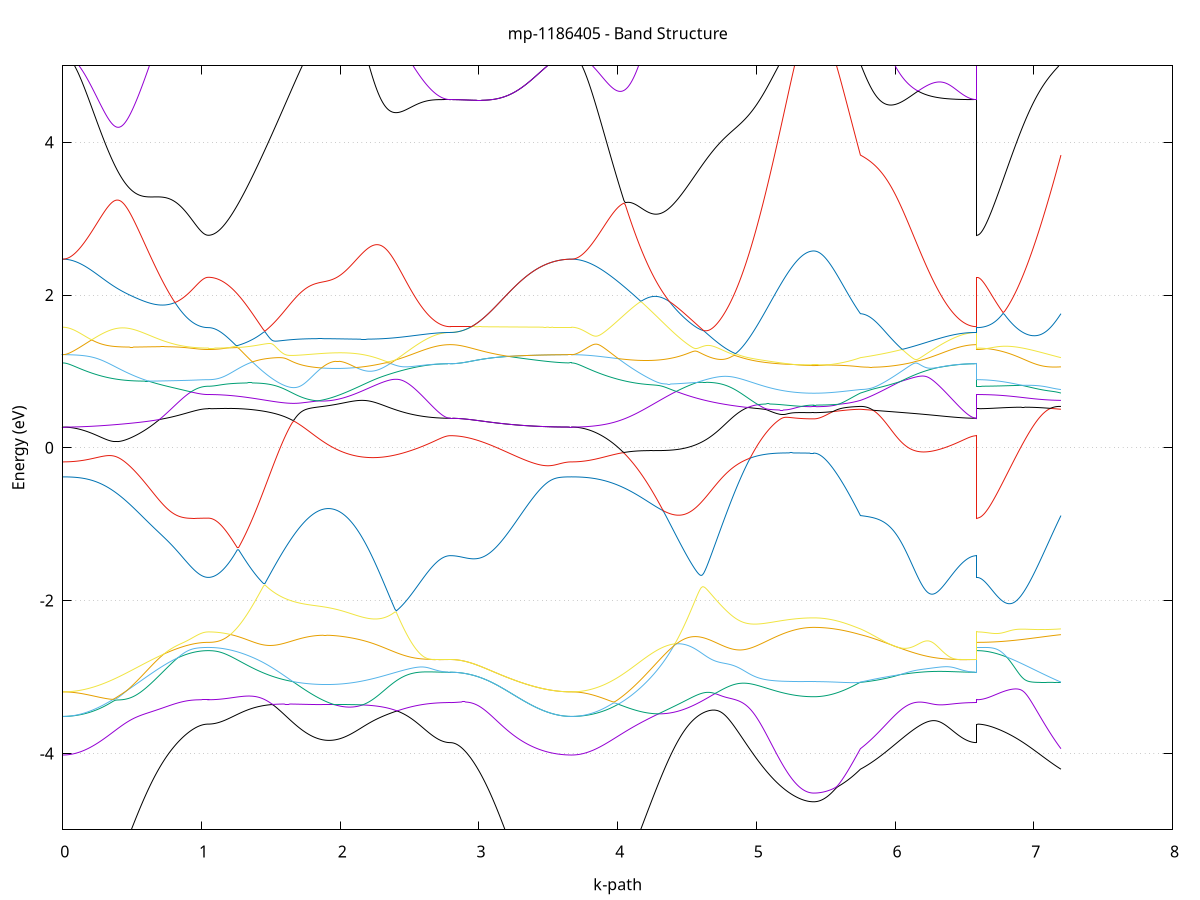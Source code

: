 set title 'mp-1186405 - Band Structure'
set xlabel 'k-path'
set ylabel 'Energy (eV)'
set grid y
set yrange [-5:5]
set terminal png size 800,600
set output 'mp-1186405_bands_gnuplot.png'
plot '-' using 1:2 with lines notitle, '-' using 1:2 with lines notitle, '-' using 1:2 with lines notitle, '-' using 1:2 with lines notitle, '-' using 1:2 with lines notitle, '-' using 1:2 with lines notitle, '-' using 1:2 with lines notitle, '-' using 1:2 with lines notitle, '-' using 1:2 with lines notitle, '-' using 1:2 with lines notitle, '-' using 1:2 with lines notitle, '-' using 1:2 with lines notitle, '-' using 1:2 with lines notitle, '-' using 1:2 with lines notitle, '-' using 1:2 with lines notitle, '-' using 1:2 with lines notitle, '-' using 1:2 with lines notitle, '-' using 1:2 with lines notitle, '-' using 1:2 with lines notitle, '-' using 1:2 with lines notitle, '-' using 1:2 with lines notitle, '-' using 1:2 with lines notitle, '-' using 1:2 with lines notitle, '-' using 1:2 with lines notitle, '-' using 1:2 with lines notitle, '-' using 1:2 with lines notitle, '-' using 1:2 with lines notitle, '-' using 1:2 with lines notitle, '-' using 1:2 with lines notitle, '-' using 1:2 with lines notitle, '-' using 1:2 with lines notitle, '-' using 1:2 with lines notitle, '-' using 1:2 with lines notitle, '-' using 1:2 with lines notitle, '-' using 1:2 with lines notitle, '-' using 1:2 with lines notitle, '-' using 1:2 with lines notitle, '-' using 1:2 with lines notitle, '-' using 1:2 with lines notitle, '-' using 1:2 with lines notitle, '-' using 1:2 with lines notitle, '-' using 1:2 with lines notitle, '-' using 1:2 with lines notitle, '-' using 1:2 with lines notitle, '-' using 1:2 with lines notitle, '-' using 1:2 with lines notitle, '-' using 1:2 with lines notitle, '-' using 1:2 with lines notitle, '-' using 1:2 with lines notitle, '-' using 1:2 with lines notitle, '-' using 1:2 with lines notitle, '-' using 1:2 with lines notitle, '-' using 1:2 with lines notitle, '-' using 1:2 with lines notitle, '-' using 1:2 with lines notitle, '-' using 1:2 with lines notitle, '-' using 1:2 with lines notitle, '-' using 1:2 with lines notitle, '-' using 1:2 with lines notitle, '-' using 1:2 with lines notitle, '-' using 1:2 with lines notitle, '-' using 1:2 with lines notitle, '-' using 1:2 with lines notitle, '-' using 1:2 with lines notitle
0.000000 -64.431454
0.009990 -64.431454
0.019979 -64.431454
0.029969 -64.431454
0.039959 -64.431454
0.049948 -64.431454
0.059938 -64.431454
0.069928 -64.431454
0.079917 -64.431454
0.089907 -64.431454
0.099897 -64.431354
0.109886 -64.431354
0.119876 -64.431354
0.129866 -64.431354
0.139855 -64.431354
0.149845 -64.431354
0.159835 -64.431354
0.169824 -64.431254
0.179814 -64.431254
0.189804 -64.431254
0.199793 -64.431254
0.209783 -64.431254
0.219773 -64.431254
0.229762 -64.431254
0.239752 -64.431254
0.249742 -64.431354
0.259731 -64.431354
0.269721 -64.431354
0.279710 -64.431354
0.289700 -64.431354
0.299690 -64.431354
0.309679 -64.431354
0.319669 -64.431354
0.329659 -64.431354
0.339648 -64.431354
0.349638 -64.431354
0.359628 -64.431354
0.369617 -64.431354
0.379607 -64.431354
0.389597 -64.431354
0.399586 -64.431354
0.409576 -64.431354
0.419566 -64.431354
0.429555 -64.431454
0.439545 -64.431454
0.449535 -64.431454
0.459524 -64.431454
0.469514 -64.431454
0.479504 -64.431454
0.489493 -64.431454
0.499483 -64.431454
0.509473 -64.431454
0.519462 -64.431454
0.529452 -64.431454
0.539442 -64.431454
0.549431 -64.431454
0.559421 -64.431454
0.569411 -64.431454
0.579400 -64.431454
0.589390 -64.431454
0.599380 -64.431454
0.609369 -64.431454
0.619359 -64.431454
0.629349 -64.431454
0.639338 -64.431454
0.649328 -64.431454
0.659318 -64.431454
0.669307 -64.431354
0.679297 -64.431354
0.689287 -64.431354
0.699276 -64.431354
0.709266 -64.431354
0.719256 -64.431354
0.729245 -64.431354
0.739235 -64.431354
0.749225 -64.431354
0.759214 -64.431354
0.769204 -64.431354
0.779194 -64.431354
0.789183 -64.431354
0.799173 -64.431454
0.809163 -64.431454
0.819152 -64.431454
0.829142 -64.431454
0.839131 -64.431454
0.849121 -64.431454
0.859111 -64.431454
0.869100 -64.431454
0.879090 -64.431454
0.889080 -64.431454
0.899069 -64.431354
0.909059 -64.431354
0.919049 -64.431354
0.929038 -64.431354
0.939028 -64.431354
0.949018 -64.431354
0.959007 -64.431354
0.968997 -64.431354
0.978987 -64.431454
0.988976 -64.431454
0.998966 -64.431454
1.008956 -64.431454
1.018945 -64.431454
1.028935 -64.431454
1.038925 -64.431454
1.048914 -64.431454
1.048914 -64.431454
1.058867 -64.431454
1.068820 -64.431454
1.078773 -64.431454
1.088726 -64.431454
1.098679 -64.431454
1.108632 -64.431454
1.118585 -64.431454
1.128538 -64.431454
1.138491 -64.431454
1.148444 -64.431454
1.158397 -64.431454
1.168350 -64.431454
1.178303 -64.431454
1.188256 -64.431454
1.198209 -64.431454
1.208161 -64.431454
1.218114 -64.431454
1.228067 -64.431454
1.238020 -64.431454
1.247973 -64.431454
1.257926 -64.431454
1.267879 -64.431454
1.277832 -64.431454
1.287785 -64.431454
1.297738 -64.431454
1.307691 -64.431354
1.317644 -64.431354
1.327597 -64.431354
1.337550 -64.431354
1.347503 -64.431354
1.357456 -64.431354
1.367409 -64.431354
1.377362 -64.431354
1.387314 -64.431354
1.397267 -64.431354
1.407220 -64.431354
1.417173 -64.431254
1.427126 -64.431254
1.437079 -64.431254
1.447032 -64.431254
1.456985 -64.431254
1.466938 -64.431354
1.476891 -64.431254
1.486844 -64.431254
1.496797 -64.431254
1.506750 -64.431254
1.516703 -64.431254
1.526656 -64.431254
1.536609 -64.431254
1.546562 -64.431254
1.556515 -64.431254
1.566467 -64.431254
1.576420 -64.431254
1.586373 -64.431354
1.596326 -64.431354
1.606279 -64.431354
1.616232 -64.431354
1.626185 -64.431354
1.636138 -64.431354
1.646091 -64.431354
1.656044 -64.431354
1.665997 -64.431254
1.675950 -64.431254
1.685903 -64.431254
1.695856 -64.431254
1.705809 -64.431254
1.715762 -64.431254
1.725715 -64.431254
1.735668 -64.431354
1.745620 -64.431354
1.755573 -64.431354
1.765526 -64.431354
1.775479 -64.431354
1.785432 -64.431354
1.795385 -64.431354
1.805338 -64.431354
1.815291 -64.431354
1.825244 -64.431354
1.825244 -64.431354
1.835233 -64.431354
1.845222 -64.431354
1.855211 -64.431354
1.865200 -64.431354
1.875190 -64.431454
1.885179 -64.431454
1.895168 -64.431454
1.905157 -64.431554
1.915146 -64.431554
1.925135 -64.431554
1.935124 -64.431554
1.945113 -64.431554
1.955102 -64.431454
1.965092 -64.431554
1.975081 -64.431554
1.985070 -64.431454
1.995059 -64.431454
2.005048 -64.431554
2.015037 -64.431554
2.025026 -64.431454
2.035015 -64.431454
2.045004 -64.431354
2.054993 -64.431354
2.064983 -64.431354
2.074972 -64.431354
2.084961 -64.431354
2.094950 -64.431354
2.104939 -64.431354
2.114928 -64.431354
2.124917 -64.431454
2.134906 -64.431454
2.144895 -64.431454
2.154885 -64.431554
2.164874 -64.431454
2.174863 -64.431454
2.184852 -64.431454
2.194841 -64.431454
2.204830 -64.431454
2.214819 -64.431454
2.224808 -64.431454
2.234797 -64.431554
2.244787 -64.431554
2.254776 -64.431554
2.264765 -64.431654
2.274754 -64.431754
2.284743 -64.431754
2.294732 -64.431754
2.304721 -64.431754
2.314710 -64.431754
2.324699 -64.431754
2.334688 -64.431754
2.344678 -64.431754
2.354667 -64.431754
2.364656 -64.431754
2.374645 -64.431854
2.384634 -64.431854
2.394623 -64.431854
2.404612 -64.431854
2.414601 -64.431854
2.424590 -64.431954
2.434580 -64.431954
2.444569 -64.431954
2.454558 -64.431954
2.464547 -64.431954
2.474536 -64.431954
2.484525 -64.431954
2.494514 -64.431954
2.504503 -64.431954
2.514492 -64.432054
2.524482 -64.432054
2.534471 -64.431954
2.544460 -64.432054
2.554449 -64.432054
2.564438 -64.432054
2.574427 -64.432054
2.584416 -64.432054
2.594405 -64.432054
2.604394 -64.432054
2.614384 -64.432054
2.624373 -64.432054
2.634362 -64.432154
2.644351 -64.432154
2.654340 -64.432154
2.664329 -64.432154
2.674318 -64.432154
2.684307 -64.432154
2.694296 -64.432154
2.704285 -64.432154
2.714275 -64.432154
2.724264 -64.432154
2.734253 -64.432154
2.744242 -64.432154
2.754231 -64.432154
2.764220 -64.432154
2.774209 -64.432154
2.784198 -64.432154
2.794187 -64.432254
2.794187 -64.432254
2.804120 -64.432154
2.814053 -64.432154
2.823986 -64.432154
2.833919 -64.432154
2.843852 -64.432154
2.853785 -64.432154
2.863718 -64.432154
2.873651 -64.432154
2.883584 -64.432154
2.893517 -64.432154
2.903450 -64.432154
2.913383 -64.431954
2.923316 -64.431954
2.933249 -64.431954
2.943182 -64.431954
2.953115 -64.431954
2.963048 -64.431954
2.972981 -64.431954
2.982914 -64.431854
2.992847 -64.431654
3.002780 -64.431654
3.012713 -64.431854
3.022646 -64.431854
3.032579 -64.431854
3.042512 -64.431954
3.052445 -64.431954
3.062378 -64.431954
3.072311 -64.431954
3.082244 -64.431954
3.092177 -64.431954
3.102110 -64.431954
3.112043 -64.431954
3.121976 -64.431854
3.131909 -64.431854
3.141842 -64.431854
3.151775 -64.431854
3.161708 -64.431854
3.171641 -64.431754
3.181574 -64.431854
3.191507 -64.431754
3.201440 -64.431754
3.211373 -64.431754
3.221306 -64.431654
3.231239 -64.431654
3.241172 -64.431754
3.251105 -64.431754
3.261038 -64.431754
3.270971 -64.431754
3.280904 -64.431754
3.290837 -64.431654
3.300770 -64.431654
3.310703 -64.431654
3.320636 -64.431654
3.330569 -64.431654
3.340502 -64.431654
3.350435 -64.431654
3.360368 -64.431654
3.370301 -64.431654
3.380234 -64.431654
3.390167 -64.431654
3.400100 -64.431654
3.410033 -64.431654
3.419966 -64.431654
3.429899 -64.431654
3.439832 -64.431654
3.449765 -64.431654
3.459698 -64.431654
3.469631 -64.431654
3.479564 -64.431654
3.489497 -64.431654
3.499430 -64.431454
3.509363 -64.431654
3.519296 -64.431654
3.529229 -64.431454
3.539162 -64.431454
3.549095 -64.431554
3.559028 -64.431654
3.568961 -64.431554
3.578894 -64.431554
3.588827 -64.431554
3.598760 -64.431554
3.608693 -64.431454
3.618626 -64.431454
3.628559 -64.431454
3.638492 -64.431454
3.648425 -64.431454
3.658358 -64.431454
3.668291 -64.431454
3.668291 -64.431454
3.678219 -64.431454
3.688146 -64.431454
3.698074 -64.431454
3.708002 -64.431454
3.717929 -64.431454
3.727857 -64.431454
3.737784 -64.431454
3.747712 -64.431454
3.757639 -64.431454
3.767567 -64.431454
3.777495 -64.431454
3.787422 -64.431454
3.797350 -64.431454
3.807277 -64.431354
3.817205 -64.431354
3.827132 -64.431354
3.837060 -64.431254
3.846988 -64.431254
3.856915 -64.431254
3.866843 -64.431254
3.876770 -64.431254
3.886698 -64.431254
3.896625 -64.431254
3.906553 -64.431254
3.916481 -64.431254
3.926408 -64.431254
3.936336 -64.431254
3.946263 -64.431254
3.956191 -64.431254
3.966118 -64.431254
3.976046 -64.431254
3.985974 -64.431254
3.995901 -64.431254
4.005829 -64.431254
4.015756 -64.431254
4.025684 -64.431254
4.035611 -64.431354
4.045539 -64.431354
4.055467 -64.431354
4.065394 -64.431354
4.075322 -64.431354
4.085249 -64.431354
4.095177 -64.431354
4.105104 -64.431354
4.115032 -64.431354
4.124960 -64.431354
4.134887 -64.431354
4.144815 -64.431354
4.154742 -64.431354
4.164670 -64.431354
4.174597 -64.431354
4.184525 -64.431354
4.194453 -64.431254
4.204380 -64.431254
4.214308 -64.431254
4.224235 -64.431354
4.234163 -64.431254
4.244090 -64.431254
4.254018 -64.431254
4.263946 -64.431254
4.273873 -64.431254
4.283801 -64.431254
4.293728 -64.431254
4.303656 -64.431254
4.313583 -64.431254
4.323511 -64.431254
4.333439 -64.431254
4.343366 -64.431254
4.353294 -64.431254
4.363221 -64.431254
4.373149 -64.431254
4.383076 -64.431254
4.393004 -64.431254
4.402932 -64.431254
4.412859 -64.431254
4.422787 -64.431254
4.432714 -64.431254
4.442642 -64.431254
4.452569 -64.431254
4.462497 -64.431154
4.472424 -64.431154
4.482352 -64.431154
4.492280 -64.431154
4.502207 -64.431154
4.512135 -64.431154
4.522062 -64.431154
4.531990 -64.431254
4.541917 -64.431254
4.551845 -64.431154
4.561773 -64.431154
4.571700 -64.431154
4.581628 -64.431154
4.591555 -64.431154
4.601483 -64.431154
4.611410 -64.431154
4.621338 -64.431154
4.631266 -64.431154
4.641193 -64.431154
4.651121 -64.431154
4.661048 -64.431154
4.670976 -64.431154
4.680903 -64.431154
4.690831 -64.431154
4.700759 -64.431154
4.710686 -64.431154
4.720614 -64.431154
4.730541 -64.431154
4.740469 -64.431154
4.750396 -64.431254
4.760324 -64.431254
4.770252 -64.431254
4.780179 -64.431254
4.790107 -64.431354
4.800034 -64.431354
4.809962 -64.431354
4.819889 -64.431354
4.829817 -64.431354
4.839745 -64.431354
4.849672 -64.431354
4.859600 -64.431354
4.869527 -64.431354
4.879455 -64.431354
4.889382 -64.431354
4.899310 -64.431354
4.909238 -64.431354
4.919165 -64.431354
4.929093 -64.431354
4.929093 -64.431354
4.938980 -64.431354
4.948867 -64.431354
4.958754 -64.431454
4.968641 -64.431454
4.978529 -64.431454
4.988416 -64.431454
4.998303 -64.431454
5.008190 -64.431454
5.018077 -64.431454
5.027964 -64.431454
5.037852 -64.431354
5.047739 -64.431354
5.057626 -64.431354
5.067513 -64.431354
5.077400 -64.431354
5.087288 -64.431354
5.097175 -64.431354
5.107062 -64.431354
5.116949 -64.431354
5.126836 -64.431354
5.136723 -64.431354
5.146611 -64.431354
5.156498 -64.431454
5.166385 -64.431454
5.176272 -64.431454
5.186159 -64.431454
5.196046 -64.431354
5.205934 -64.431354
5.215821 -64.431354
5.225708 -64.431354
5.235595 -64.431354
5.245482 -64.431454
5.255370 -64.431454
5.265257 -64.431554
5.275144 -64.431554
5.285031 -64.431554
5.294918 -64.431554
5.304805 -64.431554
5.314693 -64.431554
5.324580 -64.431554
5.334467 -64.431554
5.344354 -64.431554
5.354241 -64.431554
5.364129 -64.431554
5.374016 -64.431554
5.383903 -64.431554
5.393790 -64.431554
5.403677 -64.431554
5.413564 -64.431554
5.413564 -64.431554
5.423464 -64.431554
5.433363 -64.431654
5.443263 -64.431654
5.453163 -64.431554
5.463062 -64.431554
5.472962 -64.431654
5.482861 -64.431554
5.492761 -64.431554
5.502660 -64.431554
5.512560 -64.431554
5.522459 -64.431554
5.532359 -64.431554
5.542258 -64.431554
5.552158 -64.431554
5.562057 -64.431554
5.571957 -64.431554
5.581857 -64.431554
5.591756 -64.431554
5.601656 -64.431554
5.611555 -64.431554
5.621455 -64.431554
5.631354 -64.431554
5.641254 -64.431554
5.651153 -64.431554
5.661053 -64.431454
5.670952 -64.431554
5.680852 -64.431554
5.690751 -64.431554
5.700651 -64.431554
5.710550 -64.431554
5.720450 -64.431454
5.730350 -64.431354
5.740249 -64.431354
5.750149 -64.431354
5.750149 -64.431354
5.760138 -64.431354
5.770128 -64.431454
5.780118 -64.431454
5.790107 -64.431454
5.800097 -64.431454
5.810086 -64.431454
5.820076 -64.431454
5.830066 -64.431454
5.840055 -64.431454
5.850045 -64.431454
5.860035 -64.431454
5.870024 -64.431554
5.880014 -64.431554
5.890004 -64.431554
5.899993 -64.431554
5.909983 -64.431554
5.919972 -64.431554
5.929962 -64.431554
5.939952 -64.431554
5.949941 -64.431554
5.959931 -64.431554
5.969921 -64.431554
5.979910 -64.431554
5.989900 -64.431454
5.999890 -64.431554
6.009879 -64.431554
6.019869 -64.431554
6.029859 -64.431554
6.039848 -64.431554
6.049838 -64.431554
6.059827 -64.431654
6.069817 -64.431654
6.079807 -64.431654
6.089796 -64.431654
6.099786 -64.431654
6.109776 -64.431654
6.119765 -64.431754
6.129755 -64.431754
6.139745 -64.431754
6.149734 -64.431854
6.159724 -64.431854
6.169713 -64.431854
6.179703 -64.431954
6.189693 -64.431854
6.199682 -64.431754
6.209672 -64.431854
6.219662 -64.431954
6.229651 -64.431954
6.239641 -64.431954
6.249631 -64.431954
6.259620 -64.431954
6.269610 -64.431954
6.279599 -64.431954
6.289589 -64.431954
6.299579 -64.431954
6.309568 -64.431954
6.319558 -64.431954
6.329548 -64.431954
6.339537 -64.431954
6.349527 -64.431954
6.359517 -64.431954
6.369506 -64.431954
6.379496 -64.432054
6.389485 -64.432054
6.399475 -64.432054
6.409465 -64.432054
6.419454 -64.432054
6.429444 -64.432054
6.439434 -64.432054
6.449423 -64.432154
6.459413 -64.432154
6.469403 -64.432154
6.479392 -64.432154
6.489382 -64.432154
6.499372 -64.432154
6.509361 -64.432154
6.519351 -64.432154
6.529340 -64.432154
6.539330 -64.432154
6.549320 -64.432154
6.559309 -64.432154
6.569299 -64.432154
6.579289 -64.432154
6.589278 -64.432254
6.589278 -64.431454
6.599223 -64.431454
6.609167 -64.431454
6.619111 -64.431454
6.629056 -64.431454
6.639000 -64.431454
6.648945 -64.431354
6.658889 -64.431354
6.668834 -64.431354
6.678778 -64.431454
6.688722 -64.431454
6.698667 -64.431454
6.708611 -64.431454
6.718556 -64.431454
6.728500 -64.431454
6.738444 -64.431454
6.748389 -64.431454
6.758333 -64.431454
6.768278 -64.431454
6.778222 -64.431454
6.788167 -64.431354
6.798111 -64.431354
6.808055 -64.431254
6.818000 -64.431354
6.827944 -64.431354
6.837889 -64.431354
6.847833 -64.431354
6.857777 -64.431354
6.867722 -64.431354
6.877666 -64.431254
6.887611 -64.431254
6.897555 -64.431354
6.907500 -64.431354
6.917444 -64.431354
6.927388 -64.431354
6.937333 -64.431254
6.947277 -64.431254
6.957222 -64.431254
6.967166 -64.431254
6.977110 -64.431254
6.987055 -64.431254
6.996999 -64.431254
7.006944 -64.431254
7.016888 -64.431254
7.026832 -64.431254
7.036777 -64.431254
7.046721 -64.431354
7.056666 -64.431354
7.066610 -64.431254
7.076555 -64.431354
7.086499 -64.431354
7.096443 -64.431354
7.106388 -64.431354
7.116332 -64.431554
7.126277 -64.431454
7.136221 -64.431554
7.146165 -64.431554
7.156110 -64.431454
7.166054 -64.431454
7.175999 -64.431454
7.185943 -64.431354
7.195888 -64.431354
e
0.000000 -64.358354
0.009990 -64.358354
0.019979 -64.358354
0.029969 -64.358354
0.039959 -64.358454
0.049948 -64.358454
0.059938 -64.358454
0.069928 -64.358354
0.079917 -64.358354
0.089907 -64.358354
0.099897 -64.358354
0.109886 -64.358254
0.119876 -64.358354
0.129866 -64.358354
0.139855 -64.358254
0.149845 -64.358254
0.159835 -64.358254
0.169824 -64.358254
0.179814 -64.358254
0.189804 -64.358254
0.199793 -64.358254
0.209783 -64.358254
0.219773 -64.358154
0.229762 -64.358154
0.239752 -64.358154
0.249742 -64.358154
0.259731 -64.358254
0.269721 -64.358254
0.279710 -64.358254
0.289700 -64.358254
0.299690 -64.358254
0.309679 -64.358354
0.319669 -64.358354
0.329659 -64.358354
0.339648 -64.358354
0.349638 -64.358354
0.359628 -64.358354
0.369617 -64.358354
0.379607 -64.358354
0.389597 -64.358354
0.399586 -64.358454
0.409576 -64.358454
0.419566 -64.358454
0.429555 -64.358554
0.439545 -64.358454
0.449535 -64.358454
0.459524 -64.358554
0.469514 -64.358454
0.479504 -64.358454
0.489493 -64.358554
0.499483 -64.358554
0.509473 -64.358554
0.519462 -64.358554
0.529452 -64.358654
0.539442 -64.358654
0.549431 -64.358754
0.559421 -64.358754
0.569411 -64.358754
0.579400 -64.358854
0.589390 -64.358854
0.599380 -64.358954
0.609369 -64.358954
0.619359 -64.359054
0.629349 -64.359054
0.639338 -64.359054
0.649328 -64.359154
0.659318 -64.359154
0.669307 -64.359054
0.679297 -64.359154
0.689287 -64.359154
0.699276 -64.359154
0.709266 -64.359254
0.719256 -64.359254
0.729245 -64.359254
0.739235 -64.359254
0.749225 -64.359254
0.759214 -64.359254
0.769204 -64.359354
0.779194 -64.359454
0.789183 -64.359554
0.799173 -64.359554
0.809163 -64.359654
0.819152 -64.359654
0.829142 -64.359654
0.839131 -64.359754
0.849121 -64.359754
0.859111 -64.359754
0.869100 -64.359754
0.879090 -64.359754
0.889080 -64.359854
0.899069 -64.359854
0.909059 -64.359854
0.919049 -64.359754
0.929038 -64.359754
0.939028 -64.359754
0.949018 -64.359754
0.959007 -64.359854
0.968997 -64.359754
0.978987 -64.359754
0.988976 -64.359754
0.998966 -64.359854
1.008956 -64.359854
1.018945 -64.359754
1.028935 -64.359754
1.038925 -64.359754
1.048914 -64.359754
1.048914 -64.359754
1.058867 -64.359754
1.068820 -64.359754
1.078773 -64.359754
1.088726 -64.359754
1.098679 -64.359754
1.108632 -64.359754
1.118585 -64.359754
1.128538 -64.359754
1.138491 -64.359754
1.148444 -64.359954
1.158397 -64.359954
1.168350 -64.359954
1.178303 -64.359954
1.188256 -64.359954
1.198209 -64.359954
1.208161 -64.359954
1.218114 -64.359954
1.228067 -64.359954
1.238020 -64.359954
1.247973 -64.359854
1.257926 -64.359854
1.267879 -64.359854
1.277832 -64.359854
1.287785 -64.359754
1.297738 -64.359754
1.307691 -64.359754
1.317644 -64.359754
1.327597 -64.359854
1.337550 -64.359854
1.347503 -64.359754
1.357456 -64.359754
1.367409 -64.359754
1.377362 -64.359654
1.387314 -64.359554
1.397267 -64.359554
1.407220 -64.359454
1.417173 -64.359454
1.427126 -64.359454
1.437079 -64.359454
1.447032 -64.359454
1.456985 -64.359454
1.466938 -64.359554
1.476891 -64.359454
1.486844 -64.359454
1.496797 -64.359454
1.506750 -64.359454
1.516703 -64.359454
1.526656 -64.359454
1.536609 -64.359454
1.546562 -64.359354
1.556515 -64.359354
1.566467 -64.359254
1.576420 -64.359354
1.586373 -64.359354
1.596326 -64.359354
1.606279 -64.359254
1.616232 -64.359254
1.626185 -64.359254
1.636138 -64.359254
1.646091 -64.359254
1.656044 -64.359254
1.665997 -64.359154
1.675950 -64.359154
1.685903 -64.359154
1.695856 -64.359154
1.705809 -64.359154
1.715762 -64.359154
1.725715 -64.359154
1.735668 -64.359154
1.745620 -64.359254
1.755573 -64.359254
1.765526 -64.359354
1.775479 -64.359254
1.785432 -64.359254
1.795385 -64.359254
1.805338 -64.359254
1.815291 -64.359254
1.825244 -64.359254
1.825244 -64.359254
1.835233 -64.359054
1.845222 -64.359054
1.855211 -64.359154
1.865200 -64.359154
1.875190 -64.359254
1.885179 -64.359354
1.895168 -64.359354
1.905157 -64.359354
1.915146 -64.359354
1.925135 -64.359354
1.935124 -64.359354
1.945113 -64.359354
1.955102 -64.359354
1.965092 -64.359454
1.975081 -64.359254
1.985070 -64.359254
1.995059 -64.359254
2.005048 -64.359254
2.015037 -64.359254
2.025026 -64.359254
2.035015 -64.359254
2.045004 -64.359254
2.054993 -64.359254
2.064983 -64.359154
2.074972 -64.359154
2.084961 -64.359154
2.094950 -64.359054
2.104939 -64.359154
2.114928 -64.359054
2.124917 -64.358954
2.134906 -64.358954
2.144895 -64.358954
2.154885 -64.358954
2.164874 -64.358854
2.174863 -64.358854
2.184852 -64.358754
2.194841 -64.358754
2.204830 -64.358654
2.214819 -64.358754
2.224808 -64.358754
2.234797 -64.358754
2.244787 -64.358754
2.254776 -64.358754
2.264765 -64.358754
2.274754 -64.358654
2.284743 -64.358454
2.294732 -64.358454
2.304721 -64.358554
2.314710 -64.358454
2.324699 -64.358554
2.334688 -64.358454
2.344678 -64.358454
2.354667 -64.358454
2.364656 -64.358454
2.374645 -64.358354
2.384634 -64.358354
2.394623 -64.358354
2.404612 -64.358454
2.414601 -64.358354
2.424590 -64.358354
2.434580 -64.358454
2.444569 -64.358554
2.454558 -64.358454
2.464547 -64.358454
2.474536 -64.358454
2.484525 -64.358354
2.494514 -64.358454
2.504503 -64.358454
2.514492 -64.358454
2.524482 -64.358354
2.534471 -64.358354
2.544460 -64.358354
2.554449 -64.358354
2.564438 -64.358354
2.574427 -64.358354
2.584416 -64.358254
2.594405 -64.358254
2.604394 -64.358254
2.614384 -64.358154
2.624373 -64.358154
2.634362 -64.358154
2.644351 -64.358154
2.654340 -64.358154
2.664329 -64.358154
2.674318 -64.358154
2.684307 -64.358054
2.694296 -64.358054
2.704285 -64.358054
2.714275 -64.358054
2.724264 -64.358054
2.734253 -64.358054
2.744242 -64.358054
2.754231 -64.358054
2.764220 -64.358054
2.774209 -64.358054
2.784198 -64.358154
2.794187 -64.358154
2.794187 -64.358154
2.804120 -64.358054
2.814053 -64.358054
2.823986 -64.358054
2.833919 -64.358054
2.843852 -64.357954
2.853785 -64.357954
2.863718 -64.357954
2.873651 -64.357954
2.883584 -64.357954
2.893517 -64.357954
2.903450 -64.357954
2.913383 -64.357954
2.923316 -64.357954
2.933249 -64.357954
2.943182 -64.357954
2.953115 -64.357954
2.963048 -64.357954
2.972981 -64.357954
2.982914 -64.358054
2.992847 -64.357954
3.002780 -64.357954
3.012713 -64.358054
3.022646 -64.358054
3.032579 -64.358054
3.042512 -64.358054
3.052445 -64.358054
3.062378 -64.358054
3.072311 -64.358054
3.082244 -64.358054
3.092177 -64.358054
3.102110 -64.358054
3.112043 -64.358054
3.121976 -64.358054
3.131909 -64.358054
3.141842 -64.358054
3.151775 -64.358054
3.161708 -64.358054
3.171641 -64.358054
3.181574 -64.358054
3.191507 -64.358054
3.201440 -64.358054
3.211373 -64.358054
3.221306 -64.357954
3.231239 -64.357954
3.241172 -64.357954
3.251105 -64.357954
3.261038 -64.357954
3.270971 -64.357954
3.280904 -64.357954
3.290837 -64.357954
3.300770 -64.357954
3.310703 -64.357954
3.320636 -64.357954
3.330569 -64.358054
3.340502 -64.358054
3.350435 -64.358054
3.360368 -64.358054
3.370301 -64.358054
3.380234 -64.358154
3.390167 -64.358154
3.400100 -64.358154
3.410033 -64.358154
3.419966 -64.358154
3.429899 -64.358154
3.439832 -64.358154
3.449765 -64.358154
3.459698 -64.358154
3.469631 -64.358154
3.479564 -64.358154
3.489497 -64.358154
3.499430 -64.358054
3.509363 -64.358254
3.519296 -64.358254
3.529229 -64.358254
3.539162 -64.358254
3.549095 -64.358354
3.559028 -64.358454
3.568961 -64.358454
3.578894 -64.358454
3.588827 -64.358454
3.598760 -64.358454
3.608693 -64.358354
3.618626 -64.358354
3.628559 -64.358354
3.638492 -64.358354
3.648425 -64.358354
3.658358 -64.358354
3.668291 -64.358354
3.668291 -64.358354
3.678219 -64.358354
3.688146 -64.358354
3.698074 -64.358354
3.708002 -64.358454
3.717929 -64.358354
3.727857 -64.358354
3.737784 -64.358454
3.747712 -64.358454
3.757639 -64.358454
3.767567 -64.358454
3.777495 -64.358454
3.787422 -64.358354
3.797350 -64.358354
3.807277 -64.358354
3.817205 -64.358254
3.827132 -64.358254
3.837060 -64.358254
3.846988 -64.358254
3.856915 -64.358254
3.866843 -64.358254
3.876770 -64.358254
3.886698 -64.358254
3.896625 -64.358254
3.906553 -64.358254
3.916481 -64.358254
3.926408 -64.358254
3.936336 -64.358254
3.946263 -64.358254
3.956191 -64.358254
3.966118 -64.358254
3.976046 -64.358254
3.985974 -64.358254
3.995901 -64.358254
4.005829 -64.358254
4.015756 -64.358254
4.025684 -64.358354
4.035611 -64.358354
4.045539 -64.358454
4.055467 -64.358454
4.065394 -64.358454
4.075322 -64.358454
4.085249 -64.358554
4.095177 -64.358554
4.105104 -64.358454
4.115032 -64.358554
4.124960 -64.358554
4.134887 -64.358554
4.144815 -64.358654
4.154742 -64.358654
4.164670 -64.358654
4.174597 -64.358654
4.184525 -64.358654
4.194453 -64.358654
4.204380 -64.358654
4.214308 -64.358654
4.224235 -64.358854
4.234163 -64.358854
4.244090 -64.358854
4.254018 -64.358854
4.263946 -64.358954
4.273873 -64.358954
4.283801 -64.359054
4.293728 -64.359054
4.303656 -64.359154
4.313583 -64.359254
4.323511 -64.359254
4.333439 -64.359254
4.343366 -64.359254
4.353294 -64.359254
4.363221 -64.359254
4.373149 -64.359254
4.383076 -64.359254
4.393004 -64.359254
4.402932 -64.359254
4.412859 -64.359254
4.422787 -64.359254
4.432714 -64.359354
4.442642 -64.359254
4.452569 -64.359254
4.462497 -64.359254
4.472424 -64.359254
4.482352 -64.359354
4.492280 -64.359354
4.502207 -64.359354
4.512135 -64.359354
4.522062 -64.359354
4.531990 -64.359354
4.541917 -64.359354
4.551845 -64.359354
4.561773 -64.359354
4.571700 -64.359354
4.581628 -64.359354
4.591555 -64.359454
4.601483 -64.359554
4.611410 -64.359554
4.621338 -64.359554
4.631266 -64.359554
4.641193 -64.359554
4.651121 -64.359454
4.661048 -64.359354
4.670976 -64.359354
4.680903 -64.359354
4.690831 -64.359254
4.700759 -64.359254
4.710686 -64.359154
4.720614 -64.359154
4.730541 -64.359154
4.740469 -64.359354
4.750396 -64.359254
4.760324 -64.359254
4.770252 -64.359254
4.780179 -64.359354
4.790107 -64.359454
4.800034 -64.359454
4.809962 -64.359354
4.819889 -64.359254
4.829817 -64.359254
4.839745 -64.359254
4.849672 -64.359254
4.859600 -64.359354
4.869527 -64.359254
4.879455 -64.359254
4.889382 -64.359254
4.899310 -64.359254
4.909238 -64.359154
4.919165 -64.359154
4.929093 -64.359154
4.929093 -64.359154
4.938980 -64.359154
4.948867 -64.359154
4.958754 -64.359154
4.968641 -64.359154
4.978529 -64.359254
4.988416 -64.359254
4.998303 -64.359254
5.008190 -64.359254
5.018077 -64.359254
5.027964 -64.359254
5.037852 -64.359254
5.047739 -64.359254
5.057626 -64.359354
5.067513 -64.359254
5.077400 -64.359254
5.087288 -64.359254
5.097175 -64.359354
5.107062 -64.359254
5.116949 -64.359354
5.126836 -64.359254
5.136723 -64.359354
5.146611 -64.359354
5.156498 -64.359354
5.166385 -64.359354
5.176272 -64.359454
5.186159 -64.359454
5.196046 -64.359354
5.205934 -64.359354
5.215821 -64.359354
5.225708 -64.359454
5.235595 -64.359454
5.245482 -64.359554
5.255370 -64.359554
5.265257 -64.359654
5.275144 -64.359654
5.285031 -64.359654
5.294918 -64.359654
5.304805 -64.359654
5.314693 -64.359654
5.324580 -64.359654
5.334467 -64.359654
5.344354 -64.359654
5.354241 -64.359654
5.364129 -64.359654
5.374016 -64.359654
5.383903 -64.359654
5.393790 -64.359654
5.403677 -64.359754
5.413564 -64.359754
5.413564 -64.359754
5.423464 -64.359654
5.433363 -64.359654
5.443263 -64.359654
5.453163 -64.359654
5.463062 -64.359654
5.472962 -64.359654
5.482861 -64.359654
5.492761 -64.359754
5.502660 -64.359654
5.512560 -64.359654
5.522459 -64.359654
5.532359 -64.359654
5.542258 -64.359654
5.552158 -64.359654
5.562057 -64.359654
5.571957 -64.359654
5.581857 -64.359654
5.591756 -64.359654
5.601656 -64.359654
5.611555 -64.359654
5.621455 -64.359554
5.631354 -64.359554
5.641254 -64.359554
5.651153 -64.359554
5.661053 -64.359554
5.670952 -64.359554
5.680852 -64.359554
5.690751 -64.359654
5.700651 -64.359654
5.710550 -64.359654
5.720450 -64.359554
5.730350 -64.359554
5.740249 -64.359554
5.750149 -64.359554
5.750149 -64.359554
5.760138 -64.359554
5.770128 -64.359554
5.780118 -64.359454
5.790107 -64.359454
5.800097 -64.359454
5.810086 -64.359454
5.820076 -64.359354
5.830066 -64.359354
5.840055 -64.359354
5.850045 -64.359354
5.860035 -64.359354
5.870024 -64.359454
5.880014 -64.359354
5.890004 -64.359254
5.899993 -64.359254
5.909983 -64.359254
5.919972 -64.359154
5.929962 -64.359154
5.939952 -64.359154
5.949941 -64.358954
5.959931 -64.358954
5.969921 -64.358954
5.979910 -64.358754
5.989900 -64.358754
5.999890 -64.358754
6.009879 -64.358754
6.019869 -64.358754
6.029859 -64.358654
6.039848 -64.358654
6.049838 -64.358654
6.059827 -64.358654
6.069817 -64.358554
6.079807 -64.358554
6.089796 -64.358554
6.099786 -64.358554
6.109776 -64.358454
6.119765 -64.358454
6.129755 -64.358554
6.139745 -64.358554
6.149734 -64.358454
6.159724 -64.358454
6.169713 -64.358454
6.179703 -64.358554
6.189693 -64.358554
6.199682 -64.358454
6.209672 -64.358454
6.219662 -64.358554
6.229651 -64.358554
6.239641 -64.358454
6.249631 -64.358454
6.259620 -64.358454
6.269610 -64.358454
6.279599 -64.358354
6.289589 -64.358354
6.299579 -64.358354
6.309568 -64.358454
6.319558 -64.358354
6.329548 -64.358354
6.339537 -64.358354
6.349527 -64.358354
6.359517 -64.358254
6.369506 -64.358254
6.379496 -64.358254
6.389485 -64.358254
6.399475 -64.358254
6.409465 -64.358254
6.419454 -64.358154
6.429444 -64.358154
6.439434 -64.358154
6.449423 -64.358154
6.459413 -64.358154
6.469403 -64.358154
6.479392 -64.358054
6.489382 -64.358054
6.499372 -64.358054
6.509361 -64.357954
6.519351 -64.357954
6.529340 -64.357954
6.539330 -64.357954
6.549320 -64.357954
6.559309 -64.358054
6.569299 -64.358054
6.579289 -64.358154
6.589278 -64.358154
6.589278 -64.359754
6.599223 -64.359754
6.609167 -64.359754
6.619111 -64.359754
6.629056 -64.359754
6.639000 -64.359754
6.648945 -64.359754
6.658889 -64.359754
6.668834 -64.359754
6.678778 -64.359754
6.688722 -64.359854
6.698667 -64.359754
6.708611 -64.359754
6.718556 -64.359754
6.728500 -64.359854
6.738444 -64.359854
6.748389 -64.359854
6.758333 -64.359854
6.768278 -64.359854
6.778222 -64.359854
6.788167 -64.359754
6.798111 -64.359654
6.808055 -64.359754
6.818000 -64.359754
6.827944 -64.359754
6.837889 -64.359754
6.847833 -64.359854
6.857777 -64.359854
6.867722 -64.359854
6.877666 -64.359754
6.887611 -64.359754
6.897555 -64.359854
6.907500 -64.359854
6.917444 -64.359754
6.927388 -64.359754
6.937333 -64.359754
6.947277 -64.359754
6.957222 -64.359754
6.967166 -64.359754
6.977110 -64.359754
6.987055 -64.359754
6.996999 -64.359754
7.006944 -64.359754
7.016888 -64.359754
7.026832 -64.359754
7.036777 -64.359754
7.046721 -64.359754
7.056666 -64.359754
7.066610 -64.359654
7.076555 -64.359654
7.086499 -64.359654
7.096443 -64.359654
7.106388 -64.359654
7.116332 -64.359654
7.126277 -64.359654
7.136221 -64.359654
7.146165 -64.359654
7.156110 -64.359654
7.166054 -64.359654
7.175999 -64.359654
7.185943 -64.359654
7.195888 -64.359554
e
0.000000 -64.358354
0.009990 -64.358354
0.019979 -64.358354
0.029969 -64.358354
0.039959 -64.358354
0.049948 -64.358354
0.059938 -64.358354
0.069928 -64.358354
0.079917 -64.358354
0.089907 -64.358354
0.099897 -64.358254
0.109886 -64.358154
0.119876 -64.358154
0.129866 -64.358154
0.139855 -64.358154
0.149845 -64.358154
0.159835 -64.358154
0.169824 -64.358154
0.179814 -64.358154
0.189804 -64.358154
0.199793 -64.358154
0.209783 -64.358154
0.219773 -64.358154
0.229762 -64.358054
0.239752 -64.358154
0.249742 -64.358154
0.259731 -64.358154
0.269721 -64.358254
0.279710 -64.358254
0.289700 -64.358154
0.299690 -64.358154
0.309679 -64.358254
0.319669 -64.358254
0.329659 -64.358254
0.339648 -64.358154
0.349638 -64.358154
0.359628 -64.358154
0.369617 -64.358154
0.379607 -64.358254
0.389597 -64.358254
0.399586 -64.358254
0.409576 -64.358154
0.419566 -64.358154
0.429555 -64.358154
0.439545 -64.358154
0.449535 -64.358154
0.459524 -64.358254
0.469514 -64.358254
0.479504 -64.358254
0.489493 -64.358254
0.499483 -64.358254
0.509473 -64.358254
0.519462 -64.358254
0.529452 -64.358254
0.539442 -64.358254
0.549431 -64.358254
0.559421 -64.358254
0.569411 -64.358254
0.579400 -64.358254
0.589390 -64.358254
0.599380 -64.358254
0.609369 -64.358254
0.619359 -64.358254
0.629349 -64.358254
0.639338 -64.358254
0.649328 -64.358254
0.659318 -64.358254
0.669307 -64.358254
0.679297 -64.358254
0.689287 -64.358254
0.699276 -64.358254
0.709266 -64.358254
0.719256 -64.358154
0.729245 -64.358254
0.739235 -64.358154
0.749225 -64.358154
0.759214 -64.358154
0.769204 -64.358254
0.779194 -64.358254
0.789183 -64.358254
0.799173 -64.358254
0.809163 -64.358254
0.819152 -64.358254
0.829142 -64.358254
0.839131 -64.358254
0.849121 -64.358254
0.859111 -64.358254
0.869100 -64.358254
0.879090 -64.358154
0.889080 -64.358254
0.899069 -64.358254
0.909059 -64.358254
0.919049 -64.358254
0.929038 -64.358254
0.939028 -64.358254
0.949018 -64.358254
0.959007 -64.358254
0.968997 -64.358254
0.978987 -64.358254
0.988976 -64.358154
0.998966 -64.358154
1.008956 -64.358154
1.018945 -64.358154
1.028935 -64.358154
1.038925 -64.358154
1.048914 -64.358154
1.048914 -64.358154
1.058867 -64.358154
1.068820 -64.358154
1.078773 -64.358154
1.088726 -64.358254
1.098679 -64.358254
1.108632 -64.358254
1.118585 -64.358254
1.128538 -64.358354
1.138491 -64.358354
1.148444 -64.358454
1.158397 -64.358454
1.168350 -64.358454
1.178303 -64.358454
1.188256 -64.358554
1.198209 -64.358554
1.208161 -64.358554
1.218114 -64.358554
1.228067 -64.358554
1.238020 -64.358554
1.247973 -64.358554
1.257926 -64.358554
1.267879 -64.358554
1.277832 -64.358554
1.287785 -64.358654
1.297738 -64.358654
1.307691 -64.358654
1.317644 -64.358554
1.327597 -64.358654
1.337550 -64.358654
1.347503 -64.358654
1.357456 -64.358754
1.367409 -64.358754
1.377362 -64.358754
1.387314 -64.358654
1.397267 -64.358654
1.407220 -64.358754
1.417173 -64.358654
1.427126 -64.358754
1.437079 -64.358754
1.447032 -64.358754
1.456985 -64.358854
1.466938 -64.358854
1.476891 -64.358854
1.486844 -64.358954
1.496797 -64.358954
1.506750 -64.358954
1.516703 -64.358954
1.526656 -64.359054
1.536609 -64.359054
1.546562 -64.359054
1.556515 -64.358854
1.566467 -64.358854
1.576420 -64.358954
1.586373 -64.358954
1.596326 -64.358954
1.606279 -64.358954
1.616232 -64.359054
1.626185 -64.359054
1.636138 -64.359154
1.646091 -64.359154
1.656044 -64.359154
1.665997 -64.359054
1.675950 -64.359054
1.685903 -64.359054
1.695856 -64.359054
1.705809 -64.359054
1.715762 -64.358954
1.725715 -64.358954
1.735668 -64.358954
1.745620 -64.358854
1.755573 -64.358954
1.765526 -64.358954
1.775479 -64.358954
1.785432 -64.358854
1.795385 -64.358854
1.805338 -64.358854
1.815291 -64.358854
1.825244 -64.358854
1.825244 -64.358854
1.835233 -64.358754
1.845222 -64.358754
1.855211 -64.358754
1.865200 -64.358754
1.875190 -64.358754
1.885179 -64.358754
1.895168 -64.358754
1.905157 -64.358754
1.915146 -64.358754
1.925135 -64.358654
1.935124 -64.358654
1.945113 -64.358654
1.955102 -64.358654
1.965092 -64.358654
1.975081 -64.358554
1.985070 -64.358554
1.995059 -64.358554
2.005048 -64.358554
2.015037 -64.358554
2.025026 -64.358454
2.035015 -64.358454
2.045004 -64.358454
2.054993 -64.358454
2.064983 -64.358354
2.074972 -64.358354
2.084961 -64.358354
2.094950 -64.358354
2.104939 -64.358454
2.114928 -64.358454
2.124917 -64.358454
2.134906 -64.358354
2.144895 -64.358354
2.154885 -64.358354
2.164874 -64.358354
2.174863 -64.358354
2.184852 -64.358354
2.194841 -64.358354
2.204830 -64.358254
2.214819 -64.358254
2.224808 -64.358354
2.234797 -64.358354
2.244787 -64.358354
2.254776 -64.358254
2.264765 -64.358254
2.274754 -64.358354
2.284743 -64.358254
2.294732 -64.358254
2.304721 -64.358254
2.314710 -64.358254
2.324699 -64.358254
2.334688 -64.358254
2.344678 -64.358254
2.354667 -64.358254
2.364656 -64.358254
2.374645 -64.358254
2.384634 -64.358254
2.394623 -64.358154
2.404612 -64.358154
2.414601 -64.358154
2.424590 -64.358154
2.434580 -64.358254
2.444569 -64.358154
2.454558 -64.358154
2.464547 -64.358154
2.474536 -64.358254
2.484525 -64.358254
2.494514 -64.358254
2.504503 -64.358254
2.514492 -64.358154
2.524482 -64.358154
2.534471 -64.358154
2.544460 -64.358154
2.554449 -64.358154
2.564438 -64.358154
2.574427 -64.358154
2.584416 -64.358054
2.594405 -64.358054
2.604394 -64.358054
2.614384 -64.358054
2.624373 -64.358054
2.634362 -64.358054
2.644351 -64.358054
2.654340 -64.358054
2.664329 -64.358054
2.674318 -64.358054
2.684307 -64.358054
2.694296 -64.358054
2.704285 -64.358054
2.714275 -64.358054
2.724264 -64.357954
2.734253 -64.357954
2.744242 -64.357954
2.754231 -64.357954
2.764220 -64.357954
2.774209 -64.357954
2.784198 -64.358054
2.794187 -64.358154
2.794187 -64.358154
2.804120 -64.358054
2.814053 -64.358054
2.823986 -64.358054
2.833919 -64.358054
2.843852 -64.357954
2.853785 -64.357954
2.863718 -64.357954
2.873651 -64.357954
2.883584 -64.357954
2.893517 -64.357954
2.903450 -64.357954
2.913383 -64.357954
2.923316 -64.357954
2.933249 -64.357954
2.943182 -64.357954
2.953115 -64.357954
2.963048 -64.357954
2.972981 -64.357954
2.982914 -64.358054
2.992847 -64.357954
3.002780 -64.357954
3.012713 -64.358054
3.022646 -64.358054
3.032579 -64.358054
3.042512 -64.358054
3.052445 -64.358054
3.062378 -64.358054
3.072311 -64.358054
3.082244 -64.358054
3.092177 -64.358054
3.102110 -64.358054
3.112043 -64.358054
3.121976 -64.358054
3.131909 -64.358054
3.141842 -64.358054
3.151775 -64.358054
3.161708 -64.358054
3.171641 -64.358054
3.181574 -64.358054
3.191507 -64.358054
3.201440 -64.358054
3.211373 -64.358054
3.221306 -64.357954
3.231239 -64.357954
3.241172 -64.357954
3.251105 -64.357954
3.261038 -64.357954
3.270971 -64.357954
3.280904 -64.357954
3.290837 -64.357954
3.300770 -64.357954
3.310703 -64.357954
3.320636 -64.357954
3.330569 -64.358054
3.340502 -64.358054
3.350435 -64.358054
3.360368 -64.358054
3.370301 -64.358054
3.380234 -64.358154
3.390167 -64.358154
3.400100 -64.358154
3.410033 -64.358154
3.419966 -64.358154
3.429899 -64.358154
3.439832 -64.358154
3.449765 -64.358154
3.459698 -64.358154
3.469631 -64.358154
3.479564 -64.358154
3.489497 -64.358154
3.499430 -64.358054
3.509363 -64.358254
3.519296 -64.358254
3.529229 -64.358254
3.539162 -64.358254
3.549095 -64.358354
3.559028 -64.358454
3.568961 -64.358454
3.578894 -64.358454
3.588827 -64.358454
3.598760 -64.358454
3.608693 -64.358354
3.618626 -64.358354
3.628559 -64.358354
3.638492 -64.358354
3.648425 -64.358354
3.658358 -64.358354
3.668291 -64.358354
3.668291 -64.358354
3.678219 -64.358354
3.688146 -64.358354
3.698074 -64.358354
3.708002 -64.358354
3.717929 -64.358354
3.727857 -64.358354
3.737784 -64.358354
3.747712 -64.358354
3.757639 -64.358354
3.767567 -64.358354
3.777495 -64.358254
3.787422 -64.358154
3.797350 -64.358154
3.807277 -64.358154
3.817205 -64.358154
3.827132 -64.358154
3.837060 -64.358054
3.846988 -64.358054
3.856915 -64.358054
3.866843 -64.358054
3.876770 -64.358154
3.886698 -64.358154
3.896625 -64.358154
3.906553 -64.358154
3.916481 -64.358154
3.926408 -64.358154
3.936336 -64.358154
3.946263 -64.358154
3.956191 -64.358154
3.966118 -64.358154
3.976046 -64.358154
3.985974 -64.358154
3.995901 -64.358254
4.005829 -64.358254
4.015756 -64.358254
4.025684 -64.358254
4.035611 -64.358354
4.045539 -64.358354
4.055467 -64.358354
4.065394 -64.358354
4.075322 -64.358354
4.085249 -64.358354
4.095177 -64.358354
4.105104 -64.358354
4.115032 -64.358354
4.124960 -64.358354
4.134887 -64.358354
4.144815 -64.358354
4.154742 -64.358354
4.164670 -64.358354
4.174597 -64.358354
4.184525 -64.358354
4.194453 -64.358254
4.204380 -64.358254
4.214308 -64.358354
4.224235 -64.358354
4.234163 -64.358254
4.244090 -64.358254
4.254018 -64.358254
4.263946 -64.358254
4.273873 -64.358254
4.283801 -64.358254
4.293728 -64.358254
4.303656 -64.358354
4.313583 -64.358354
4.323511 -64.358354
4.333439 -64.358354
4.343366 -64.358454
4.353294 -64.358454
4.363221 -64.358454
4.373149 -64.358454
4.383076 -64.358454
4.393004 -64.358454
4.402932 -64.358454
4.412859 -64.358554
4.422787 -64.358554
4.432714 -64.358554
4.442642 -64.358554
4.452569 -64.358554
4.462497 -64.358554
4.472424 -64.358554
4.482352 -64.358554
4.492280 -64.358554
4.502207 -64.358554
4.512135 -64.358554
4.522062 -64.358654
4.531990 -64.358654
4.541917 -64.358654
4.551845 -64.358654
4.561773 -64.358754
4.571700 -64.358754
4.581628 -64.358754
4.591555 -64.358754
4.601483 -64.358754
4.611410 -64.358754
4.621338 -64.358754
4.631266 -64.358754
4.641193 -64.358754
4.651121 -64.358754
4.661048 -64.358754
4.670976 -64.358754
4.680903 -64.358754
4.690831 -64.358754
4.700759 -64.358754
4.710686 -64.358854
4.720614 -64.358854
4.730541 -64.358854
4.740469 -64.358854
4.750396 -64.358854
4.760324 -64.358954
4.770252 -64.358954
4.780179 -64.359054
4.790107 -64.358954
4.800034 -64.359054
4.809962 -64.359054
4.819889 -64.358954
4.829817 -64.359054
4.839745 -64.359054
4.849672 -64.359054
4.859600 -64.359154
4.869527 -64.359154
4.879455 -64.359154
4.889382 -64.359154
4.899310 -64.359154
4.909238 -64.359154
4.919165 -64.359054
4.929093 -64.359154
4.929093 -64.359054
4.938980 -64.358954
4.948867 -64.358954
4.958754 -64.358954
4.968641 -64.358954
4.978529 -64.358854
4.988416 -64.358954
4.998303 -64.358954
5.008190 -64.358954
5.018077 -64.358854
5.027964 -64.358854
5.037852 -64.358754
5.047739 -64.358754
5.057626 -64.358754
5.067513 -64.358754
5.077400 -64.358654
5.087288 -64.358654
5.097175 -64.358654
5.107062 -64.358554
5.116949 -64.358554
5.126836 -64.358454
5.136723 -64.358554
5.146611 -64.358554
5.156498 -64.358654
5.166385 -64.358654
5.176272 -64.358654
5.186159 -64.358554
5.196046 -64.358554
5.205934 -64.358454
5.215821 -64.358454
5.225708 -64.358454
5.235595 -64.358454
5.245482 -64.358554
5.255370 -64.358554
5.265257 -64.358554
5.275144 -64.358554
5.285031 -64.358554
5.294918 -64.358554
5.304805 -64.358554
5.314693 -64.358554
5.324580 -64.358554
5.334467 -64.358554
5.344354 -64.358554
5.354241 -64.358454
5.364129 -64.358554
5.374016 -64.358554
5.383903 -64.358554
5.393790 -64.358554
5.403677 -64.358554
5.413564 -64.358554
5.413564 -64.358554
5.423464 -64.358554
5.433363 -64.358554
5.443263 -64.358554
5.453163 -64.358554
5.463062 -64.358554
5.472962 -64.358554
5.482861 -64.358554
5.492761 -64.358554
5.502660 -64.358554
5.512560 -64.358554
5.522459 -64.358554
5.532359 -64.358554
5.542258 -64.358554
5.552158 -64.358554
5.562057 -64.358554
5.571957 -64.358554
5.581857 -64.358554
5.591756 -64.358454
5.601656 -64.358454
5.611555 -64.358454
5.621455 -64.358354
5.631354 -64.358354
5.641254 -64.358354
5.651153 -64.358354
5.661053 -64.358354
5.670952 -64.358454
5.680852 -64.358454
5.690751 -64.358454
5.700651 -64.358454
5.710550 -64.358354
5.720450 -64.358354
5.730350 -64.358354
5.740249 -64.358354
5.750149 -64.358354
5.750149 -64.358354
5.760138 -64.358354
5.770128 -64.358354
5.780118 -64.358354
5.790107 -64.358354
5.800097 -64.358354
5.810086 -64.358354
5.820076 -64.358254
5.830066 -64.358254
5.840055 -64.358254
5.850045 -64.358254
5.860035 -64.358354
5.870024 -64.358354
5.880014 -64.358354
5.890004 -64.358354
5.899993 -64.358354
5.909983 -64.358354
5.919972 -64.358354
5.929962 -64.358354
5.939952 -64.358354
5.949941 -64.358354
5.959931 -64.358254
5.969921 -64.358254
5.979910 -64.358254
5.989900 -64.358254
5.999890 -64.358254
6.009879 -64.358254
6.019869 -64.358254
6.029859 -64.358254
6.039848 -64.358254
6.049838 -64.358254
6.059827 -64.358254
6.069817 -64.358254
6.079807 -64.358254
6.089796 -64.358154
6.099786 -64.358054
6.109776 -64.358054
6.119765 -64.358054
6.129755 -64.358054
6.139745 -64.358054
6.149734 -64.358154
6.159724 -64.358154
6.169713 -64.358154
6.179703 -64.358254
6.189693 -64.358154
6.199682 -64.358154
6.209672 -64.358154
6.219662 -64.358154
6.229651 -64.358154
6.239641 -64.358154
6.249631 -64.358154
6.259620 -64.358154
6.269610 -64.358154
6.279599 -64.358154
6.289589 -64.358154
6.299579 -64.358154
6.309568 -64.358154
6.319558 -64.358054
6.329548 -64.358054
6.339537 -64.358054
6.349527 -64.358054
6.359517 -64.358054
6.369506 -64.358054
6.379496 -64.358054
6.389485 -64.358054
6.399475 -64.358054
6.409465 -64.358054
6.419454 -64.358054
6.429444 -64.358054
6.439434 -64.358054
6.449423 -64.358054
6.459413 -64.358054
6.469403 -64.358054
6.479392 -64.357954
6.489382 -64.357954
6.499372 -64.357954
6.509361 -64.357954
6.519351 -64.357954
6.529340 -64.357954
6.539330 -64.357954
6.549320 -64.357954
6.559309 -64.357954
6.569299 -64.358054
6.579289 -64.358154
6.589278 -64.358154
6.589278 -64.358154
6.599223 -64.358154
6.609167 -64.358154
6.619111 -64.358154
6.629056 -64.358154
6.639000 -64.358154
6.648945 -64.358154
6.658889 -64.358154
6.668834 -64.358154
6.678778 -64.358154
6.688722 -64.358254
6.698667 -64.358254
6.708611 -64.358254
6.718556 -64.358154
6.728500 -64.358254
6.738444 -64.358254
6.748389 -64.358254
6.758333 -64.358254
6.768278 -64.358254
6.778222 -64.358254
6.788167 -64.358254
6.798111 -64.358254
6.808055 -64.358254
6.818000 -64.358254
6.827944 -64.358354
6.837889 -64.358354
6.847833 -64.358354
6.857777 -64.358354
6.867722 -64.358354
6.877666 -64.358354
6.887611 -64.358354
6.897555 -64.358254
6.907500 -64.358254
6.917444 -64.358254
6.927388 -64.358254
6.937333 -64.358254
6.947277 -64.358254
6.957222 -64.358254
6.967166 -64.358254
6.977110 -64.358154
6.987055 -64.358154
6.996999 -64.358154
7.006944 -64.358154
7.016888 -64.358254
7.026832 -64.358254
7.036777 -64.358254
7.046721 -64.358254
7.056666 -64.358254
7.066610 -64.358254
7.076555 -64.358254
7.086499 -64.358254
7.096443 -64.358354
7.106388 -64.358354
7.116332 -64.358454
7.126277 -64.358354
7.136221 -64.358354
7.146165 -64.358354
7.156110 -64.358354
7.166054 -64.358354
7.175999 -64.358354
7.185943 -64.358354
7.195888 -64.358354
e
0.000000 -41.942754
0.009990 -41.942754
0.019979 -41.942654
0.029969 -41.942554
0.039959 -41.942354
0.049948 -41.942154
0.059938 -41.941854
0.069928 -41.941454
0.079917 -41.941054
0.089907 -41.940654
0.099897 -41.940154
0.109886 -41.939554
0.119876 -41.938954
0.129866 -41.938354
0.139855 -41.937654
0.149845 -41.936854
0.159835 -41.936054
0.169824 -41.935254
0.179814 -41.934354
0.189804 -41.933454
0.199793 -41.932454
0.209783 -41.931454
0.219773 -41.930354
0.229762 -41.929254
0.239752 -41.928054
0.249742 -41.926854
0.259731 -41.925654
0.269721 -41.924354
0.279710 -41.923054
0.289700 -41.921654
0.299690 -41.920354
0.309679 -41.918854
0.319669 -41.917454
0.329659 -41.915954
0.339648 -41.914454
0.349638 -41.912954
0.359628 -41.911354
0.369617 -41.909754
0.379607 -41.908154
0.389597 -41.906454
0.399586 -41.904854
0.409576 -41.903154
0.419566 -41.901454
0.429555 -41.899754
0.439545 -41.897954
0.449535 -41.896254
0.459524 -41.894454
0.469514 -41.892654
0.479504 -41.890854
0.489493 -41.889154
0.499483 -41.887354
0.509473 -41.885554
0.519462 -41.883654
0.529452 -41.881854
0.539442 -41.880054
0.549431 -41.878254
0.559421 -41.876454
0.569411 -41.874654
0.579400 -41.872854
0.589390 -41.871054
0.599380 -41.869354
0.609369 -41.867554
0.619359 -41.865754
0.629349 -41.864054
0.639338 -41.862354
0.649328 -41.860654
0.659318 -41.858954
0.669307 -41.857254
0.679297 -41.855654
0.689287 -41.854054
0.699276 -41.852454
0.709266 -41.850854
0.719256 -41.849354
0.729245 -41.847854
0.739235 -41.846354
0.749225 -41.844854
0.759214 -41.843454
0.769204 -41.842154
0.779194 -41.840754
0.789183 -41.839454
0.799173 -41.838254
0.809163 -41.836954
0.819152 -41.835754
0.829142 -41.834654
0.839131 -41.833554
0.849121 -41.832454
0.859111 -41.831454
0.869100 -41.830554
0.879090 -41.829654
0.889080 -41.828754
0.899069 -41.827954
0.909059 -41.827154
0.919049 -41.826454
0.929038 -41.825754
0.939028 -41.825154
0.949018 -41.824554
0.959007 -41.824054
0.968997 -41.823554
0.978987 -41.823154
0.988976 -41.822854
0.998966 -41.822554
1.008956 -41.822254
1.018945 -41.822054
1.028935 -41.821954
1.038925 -41.821854
1.048914 -41.821854
1.048914 -41.821854
1.058867 -41.821854
1.068820 -41.821754
1.078773 -41.821754
1.088726 -41.821654
1.098679 -41.821654
1.108632 -41.821554
1.118585 -41.821354
1.128538 -41.821254
1.138491 -41.821154
1.148444 -41.820954
1.158397 -41.820754
1.168350 -41.820554
1.178303 -41.820354
1.188256 -41.820154
1.198209 -41.819854
1.208161 -41.819654
1.218114 -41.819354
1.228067 -41.819054
1.238020 -41.818754
1.247973 -41.818454
1.257926 -41.818154
1.267879 -41.817854
1.277832 -41.817454
1.287785 -41.817154
1.297738 -41.816754
1.307691 -41.816454
1.317644 -41.816054
1.327597 -41.815654
1.337550 -41.815254
1.347503 -41.814854
1.357456 -41.814554
1.367409 -41.814154
1.377362 -41.813754
1.387314 -41.813354
1.397267 -41.812954
1.407220 -41.812554
1.417173 -41.812154
1.427126 -41.811754
1.437079 -41.811454
1.447032 -41.811054
1.456985 -41.810654
1.466938 -41.810254
1.476891 -41.809954
1.486844 -41.809654
1.496797 -41.809254
1.506750 -41.808954
1.516703 -41.808654
1.526656 -41.808354
1.536609 -41.808054
1.546562 -41.807854
1.556515 -41.807554
1.566467 -41.807354
1.576420 -41.807154
1.586373 -41.806954
1.596326 -41.806754
1.606279 -41.806554
1.616232 -41.806454
1.626185 -41.806354
1.636138 -41.806254
1.646091 -41.806154
1.656044 -41.806154
1.665997 -41.806154
1.675950 -41.806154
1.685903 -41.806254
1.695856 -41.806254
1.705809 -41.806354
1.715762 -41.806454
1.725715 -41.806654
1.735668 -41.806854
1.745620 -41.807054
1.755573 -41.807354
1.765526 -41.807554
1.775479 -41.807854
1.785432 -41.808254
1.795385 -41.808654
1.805338 -41.809054
1.815291 -41.809454
1.825244 -41.809954
1.825244 -41.809954
1.835233 -41.810454
1.845222 -41.810954
1.855211 -41.811554
1.865200 -41.812154
1.875190 -41.812854
1.885179 -41.813454
1.895168 -41.814254
1.905157 -41.814954
1.915146 -41.815754
1.925135 -41.816554
1.935124 -41.817354
1.945113 -41.818254
1.955102 -41.819154
1.965092 -41.820154
1.975081 -41.821054
1.985070 -41.822054
1.995059 -41.823154
2.005048 -41.824154
2.015037 -41.825254
2.025026 -41.826454
2.035015 -41.827554
2.045004 -41.828754
2.054993 -41.829954
2.064983 -41.831154
2.074972 -41.832454
2.084961 -41.833654
2.094950 -41.834954
2.104939 -41.836254
2.114928 -41.837654
2.124917 -41.838954
2.134906 -41.840354
2.144895 -41.841754
2.154885 -41.843154
2.164874 -41.844654
2.174863 -41.846054
2.184852 -41.847554
2.194841 -41.848954
2.204830 -41.850454
2.214819 -41.851954
2.224808 -41.853454
2.234797 -41.854954
2.244787 -41.856454
2.254776 -41.857954
2.264765 -41.859454
2.274754 -41.860954
2.284743 -41.862554
2.294732 -41.864054
2.304721 -41.865554
2.314710 -41.867054
2.324699 -41.868554
2.334688 -41.870054
2.344678 -41.871554
2.354667 -41.873054
2.364656 -41.874454
2.374645 -41.875954
2.384634 -41.877354
2.394623 -41.878854
2.404612 -41.880254
2.414601 -41.881654
2.424590 -41.883054
2.434580 -41.884354
2.444569 -41.885754
2.454558 -41.887054
2.464547 -41.888354
2.474536 -41.889654
2.484525 -41.890854
2.494514 -41.892054
2.504503 -41.893254
2.514492 -41.894454
2.524482 -41.895554
2.534471 -41.896654
2.544460 -41.897754
2.554449 -41.898754
2.564438 -41.899754
2.574427 -41.900754
2.584416 -41.901654
2.594405 -41.902554
2.604394 -41.903454
2.614384 -41.904254
2.624373 -41.904954
2.634362 -41.905754
2.644351 -41.906454
2.654340 -41.907054
2.664329 -41.907654
2.674318 -41.908254
2.684307 -41.908754
2.694296 -41.909254
2.704285 -41.909654
2.714275 -41.910054
2.724264 -41.910454
2.734253 -41.910754
2.744242 -41.910954
2.754231 -41.911154
2.764220 -41.911354
2.774209 -41.911454
2.784198 -41.911554
2.794187 -41.911554
2.794187 -41.911554
2.804120 -41.911554
2.814053 -41.911654
2.823986 -41.911654
2.833919 -41.911754
2.843852 -41.911854
2.853785 -41.911954
2.863718 -41.912054
2.873651 -41.912154
2.883584 -41.912354
2.893517 -41.912554
2.903450 -41.912754
2.913383 -41.912954
2.923316 -41.913254
2.933249 -41.913454
2.943182 -41.913754
2.953115 -41.914054
2.963048 -41.914354
2.972981 -41.914654
2.982914 -41.915054
2.992847 -41.915354
3.002780 -41.915754
3.012713 -41.916154
3.022646 -41.916554
3.032579 -41.916954
3.042512 -41.917354
3.052445 -41.917854
3.062378 -41.918254
3.072311 -41.918754
3.082244 -41.919254
3.092177 -41.919754
3.102110 -41.920254
3.112043 -41.920754
3.121976 -41.921254
3.131909 -41.921754
3.141842 -41.922254
3.151775 -41.922854
3.161708 -41.923354
3.171641 -41.923854
3.181574 -41.924454
3.191507 -41.924954
3.201440 -41.925554
3.211373 -41.926054
3.221306 -41.926654
3.231239 -41.927254
3.241172 -41.927754
3.251105 -41.928354
3.261038 -41.928854
3.270971 -41.929454
3.280904 -41.929954
3.290837 -41.930554
3.300770 -41.931054
3.310703 -41.931654
3.320636 -41.932154
3.330569 -41.932654
3.340502 -41.933154
3.350435 -41.933654
3.360368 -41.934154
3.370301 -41.934654
3.380234 -41.935154
3.390167 -41.935654
3.400100 -41.936154
3.410033 -41.936554
3.419966 -41.936954
3.429899 -41.937454
3.439832 -41.937854
3.449765 -41.938254
3.459698 -41.938654
3.469631 -41.938954
3.479564 -41.939354
3.489497 -41.939654
3.499430 -41.940054
3.509363 -41.940354
3.519296 -41.940654
3.529229 -41.940854
3.539162 -41.941154
3.549095 -41.941354
3.559028 -41.941654
3.568961 -41.941854
3.578894 -41.941954
3.588827 -41.942154
3.598760 -41.942354
3.608693 -41.942454
3.618626 -41.942554
3.628559 -41.942654
3.638492 -41.942754
3.648425 -41.942754
3.658358 -41.942754
3.668291 -41.942754
3.668291 -41.942754
3.678219 -41.942754
3.688146 -41.942654
3.698074 -41.942554
3.708002 -41.942354
3.717929 -41.942054
3.727857 -41.941754
3.737784 -41.941454
3.747712 -41.941054
3.757639 -41.940554
3.767567 -41.940054
3.777495 -41.939454
3.787422 -41.938854
3.797350 -41.938154
3.807277 -41.937454
3.817205 -41.936654
3.827132 -41.935854
3.837060 -41.934954
3.846988 -41.934054
3.856915 -41.933054
3.866843 -41.932054
3.876770 -41.930954
3.886698 -41.929854
3.896625 -41.928754
3.906553 -41.927554
3.916481 -41.926254
3.926408 -41.924954
3.936336 -41.923654
3.946263 -41.922354
3.956191 -41.920954
3.966118 -41.919454
3.976046 -41.918054
3.985974 -41.916554
3.995901 -41.914954
4.005829 -41.913454
4.015756 -41.911854
4.025684 -41.910254
4.035611 -41.908554
4.045539 -41.906954
4.055467 -41.905254
4.065394 -41.903454
4.075322 -41.901754
4.085249 -41.899954
4.095177 -41.898254
4.105104 -41.896454
4.115032 -41.894654
4.124960 -41.892854
4.134887 -41.890954
4.144815 -41.889154
4.154742 -41.887254
4.164670 -41.885454
4.174597 -41.883554
4.184525 -41.881654
4.194453 -41.879854
4.204380 -41.877954
4.214308 -41.876054
4.224235 -41.874254
4.234163 -41.872354
4.244090 -41.870454
4.254018 -41.868654
4.263946 -41.866754
4.273873 -41.864954
4.283801 -41.863154
4.293728 -41.861354
4.303656 -41.859554
4.313583 -41.857754
4.323511 -41.855954
4.333439 -41.854254
4.343366 -41.852454
4.353294 -41.850754
4.363221 -41.849054
4.373149 -41.847454
4.383076 -41.845754
4.393004 -41.844154
4.402932 -41.842554
4.412859 -41.840954
4.422787 -41.839454
4.432714 -41.837954
4.442642 -41.836454
4.452569 -41.835054
4.462497 -41.833554
4.472424 -41.832254
4.482352 -41.830854
4.492280 -41.829554
4.502207 -41.828254
4.512135 -41.826954
4.522062 -41.825754
4.531990 -41.824554
4.541917 -41.823454
4.551845 -41.822354
4.561773 -41.821254
4.571700 -41.820254
4.581628 -41.819254
4.591555 -41.818254
4.601483 -41.817354
4.611410 -41.816454
4.621338 -41.815654
4.631266 -41.814854
4.641193 -41.814054
4.651121 -41.813354
4.661048 -41.812654
4.670976 -41.811954
4.680903 -41.811354
4.690831 -41.810754
4.700759 -41.810254
4.710686 -41.809754
4.720614 -41.809254
4.730541 -41.808854
4.740469 -41.808454
4.750396 -41.808054
4.760324 -41.807754
4.770252 -41.807454
4.780179 -41.807154
4.790107 -41.806954
4.800034 -41.806754
4.809962 -41.806554
4.819889 -41.806454
4.829817 -41.806354
4.839745 -41.806254
4.849672 -41.806154
4.859600 -41.806154
4.869527 -41.806154
4.879455 -41.806154
4.889382 -41.806254
4.899310 -41.806354
4.909238 -41.806454
4.919165 -41.806554
4.929093 -41.806654
4.929093 -41.806654
4.938980 -41.806854
4.948867 -41.807054
4.958754 -41.807254
4.968641 -41.807454
4.978529 -41.807654
4.988416 -41.807854
4.998303 -41.808154
5.008190 -41.808354
5.018077 -41.808654
5.027964 -41.808954
5.037852 -41.809254
5.047739 -41.809554
5.057626 -41.809854
5.067513 -41.810154
5.077400 -41.810454
5.087288 -41.810754
5.097175 -41.811154
5.107062 -41.811454
5.116949 -41.811754
5.126836 -41.812054
5.136723 -41.812454
5.146611 -41.812754
5.156498 -41.813054
5.166385 -41.813354
5.176272 -41.813654
5.186159 -41.813954
5.196046 -41.814254
5.205934 -41.814554
5.215821 -41.814854
5.225708 -41.815154
5.235595 -41.815354
5.245482 -41.815654
5.255370 -41.815854
5.265257 -41.816054
5.275144 -41.816354
5.285031 -41.816554
5.294918 -41.816754
5.304805 -41.816854
5.314693 -41.817054
5.324580 -41.817254
5.334467 -41.817354
5.344354 -41.817454
5.354241 -41.817554
5.364129 -41.817654
5.374016 -41.817754
5.383903 -41.817754
5.393790 -41.817854
5.403677 -41.817854
5.413564 -41.817854
5.413564 -41.817854
5.423464 -41.817854
5.433363 -41.817854
5.443263 -41.817854
5.453163 -41.817954
5.463062 -41.817954
5.472962 -41.818054
5.482861 -41.818054
5.492761 -41.818154
5.502660 -41.818154
5.512560 -41.818254
5.522459 -41.818354
5.532359 -41.818454
5.542258 -41.818554
5.552158 -41.818654
5.562057 -41.818854
5.571957 -41.818954
5.581857 -41.819154
5.591756 -41.819254
5.601656 -41.819454
5.611555 -41.819654
5.621455 -41.819754
5.631354 -41.819954
5.641254 -41.820254
5.651153 -41.820454
5.661053 -41.820654
5.670952 -41.820854
5.680852 -41.821154
5.690751 -41.821454
5.700651 -41.821654
5.710550 -41.821954
5.720450 -41.822254
5.730350 -41.822554
5.740249 -41.822954
5.750149 -41.823254
5.750149 -41.823254
5.760138 -41.823954
5.770128 -41.824654
5.780118 -41.825454
5.790107 -41.826254
5.800097 -41.827154
5.810086 -41.828054
5.820076 -41.828954
5.830066 -41.829954
5.840055 -41.830954
5.850045 -41.831954
5.860035 -41.833054
5.870024 -41.834154
5.880014 -41.835354
5.890004 -41.836454
5.899993 -41.837654
5.909983 -41.838954
5.919972 -41.840154
5.929962 -41.841454
5.939952 -41.842754
5.949941 -41.844054
5.959931 -41.845454
5.969921 -41.846854
5.979910 -41.848154
5.989900 -41.849554
5.999890 -41.851054
6.009879 -41.852454
6.019869 -41.853854
6.029859 -41.855354
6.039848 -41.856854
6.049838 -41.858254
6.059827 -41.859754
6.069817 -41.861254
6.079807 -41.862754
6.089796 -41.864254
6.099786 -41.865754
6.109776 -41.867254
6.119765 -41.868654
6.129755 -41.870154
6.139745 -41.871654
6.149734 -41.873154
6.159724 -41.874554
6.169713 -41.876054
6.179703 -41.877454
6.189693 -41.878854
6.199682 -41.880254
6.209672 -41.881654
6.219662 -41.883054
6.229651 -41.884454
6.239641 -41.885754
6.249631 -41.887054
6.259620 -41.888354
6.269610 -41.889654
6.279599 -41.890854
6.289589 -41.892054
6.299579 -41.893254
6.309568 -41.894454
6.319558 -41.895554
6.329548 -41.896654
6.339537 -41.897754
6.349527 -41.898754
6.359517 -41.899754
6.369506 -41.900754
6.379496 -41.901654
6.389485 -41.902554
6.399475 -41.903454
6.409465 -41.904254
6.419454 -41.904954
6.429444 -41.905754
6.439434 -41.906454
6.449423 -41.907054
6.459413 -41.907654
6.469403 -41.908254
6.479392 -41.908754
6.489382 -41.909254
6.499372 -41.909654
6.509361 -41.910054
6.519351 -41.910454
6.529340 -41.910754
6.539330 -41.910954
6.549320 -41.911154
6.559309 -41.911354
6.569299 -41.911454
6.579289 -41.911554
6.589278 -41.911554
6.589278 -41.821854
6.599223 -41.821854
6.609167 -41.821854
6.619111 -41.821854
6.629056 -41.821854
6.639000 -41.821854
6.648945 -41.821854
6.658889 -41.821754
6.668834 -41.821754
6.678778 -41.821754
6.688722 -41.821754
6.698667 -41.821754
6.708611 -41.821754
6.718556 -41.821754
6.728500 -41.821654
6.738444 -41.821654
6.748389 -41.821654
6.758333 -41.821654
6.768278 -41.821654
6.778222 -41.821554
6.788167 -41.821554
6.798111 -41.821554
6.808055 -41.821554
6.818000 -41.821554
6.827944 -41.821454
6.837889 -41.821454
6.847833 -41.821454
6.857777 -41.821454
6.867722 -41.821454
6.877666 -41.821454
6.887611 -41.821454
6.897555 -41.821454
6.907500 -41.821354
6.917444 -41.821354
6.927388 -41.821354
6.937333 -41.821354
6.947277 -41.821354
6.957222 -41.821454
6.967166 -41.821454
6.977110 -41.821454
6.987055 -41.821454
6.996999 -41.821454
7.006944 -41.821554
7.016888 -41.821554
7.026832 -41.821554
7.036777 -41.821654
7.046721 -41.821654
7.056666 -41.821754
7.066610 -41.821754
7.076555 -41.821854
7.086499 -41.821954
7.096443 -41.822054
7.106388 -41.822154
7.116332 -41.822254
7.126277 -41.822354
7.136221 -41.822454
7.146165 -41.822554
7.156110 -41.822654
7.166054 -41.822854
7.175999 -41.822954
7.185943 -41.823154
7.195888 -41.823254
e
0.000000 -18.428354
0.009990 -18.428354
0.019979 -18.428454
0.029969 -18.428454
0.039959 -18.428554
0.049948 -18.428654
0.059938 -18.428854
0.069928 -18.428954
0.079917 -18.429154
0.089907 -18.429354
0.099897 -18.429554
0.109886 -18.429854
0.119876 -18.430154
0.129866 -18.430454
0.139855 -18.430754
0.149845 -18.431154
0.159835 -18.431554
0.169824 -18.431954
0.179814 -18.432454
0.189804 -18.432954
0.199793 -18.433454
0.209783 -18.434054
0.219773 -18.434754
0.229762 -18.435454
0.239752 -18.436154
0.249742 -18.437054
0.259731 -18.437954
0.269721 -18.438954
0.279710 -18.440054
0.289700 -18.441354
0.299690 -18.442854
0.309679 -18.444554
0.319669 -18.446554
0.329659 -18.448954
0.339648 -18.451854
0.349638 -18.455454
0.359628 -18.460054
0.369617 -18.465954
0.379607 -18.473654
0.389597 -18.483654
0.399586 -18.496254
0.409576 -18.511354
0.419566 -18.528754
0.429555 -18.547854
0.439545 -18.568454
0.449535 -18.589954
0.459524 -18.612254
0.469514 -18.635054
0.479504 -18.658154
0.489493 -18.681554
0.499483 -18.705054
0.509473 -18.728654
0.519462 -18.752254
0.529452 -18.775954
0.539442 -18.799554
0.549431 -18.823054
0.559421 -18.846354
0.569411 -18.869654
0.579400 -18.892654
0.589390 -18.915554
0.599380 -18.938254
0.609369 -18.960654
0.619359 -18.982754
0.629349 -19.004654
0.639338 -19.026254
0.649328 -19.047554
0.659318 -19.068454
0.669307 -19.089054
0.679297 -19.109254
0.689287 -19.129154
0.699276 -19.148654
0.709266 -19.167654
0.719256 -19.186354
0.729245 -19.204554
0.739235 -19.222354
0.749225 -19.239654
0.759214 -19.256554
0.769204 -19.272954
0.779194 -19.288854
0.789183 -19.304254
0.799173 -19.319154
0.809163 -19.333554
0.819152 -19.347454
0.829142 -19.360754
0.839131 -19.373554
0.849121 -19.385854
0.859111 -19.397554
0.869100 -19.408754
0.879090 -19.419254
0.889080 -19.429254
0.899069 -19.438754
0.909059 -19.447554
0.919049 -19.455854
0.929038 -19.463454
0.939028 -19.470554
0.949018 -19.477054
0.959007 -19.482854
0.968997 -19.488154
0.978987 -19.492754
0.988976 -19.496754
0.998966 -19.500254
1.008956 -19.502954
1.018945 -19.505154
1.028935 -19.506754
1.038925 -19.507654
1.048914 -19.507954
1.048914 -19.507954
1.058867 -19.507854
1.068820 -19.507354
1.078773 -19.506654
1.088726 -19.505554
1.098679 -19.504254
1.108632 -19.502654
1.118585 -19.500654
1.128538 -19.498454
1.138491 -19.495954
1.148444 -19.493154
1.158397 -19.490054
1.168350 -19.486654
1.178303 -19.482954
1.188256 -19.478954
1.198209 -19.474654
1.208161 -19.470154
1.218114 -19.465354
1.228067 -19.460154
1.238020 -19.454854
1.247973 -19.449154
1.257926 -19.443154
1.267879 -19.436954
1.277832 -19.430454
1.287785 -19.423754
1.297738 -19.416754
1.307691 -19.409454
1.317644 -19.401954
1.327597 -19.394154
1.337550 -19.386054
1.347503 -19.377754
1.357456 -19.369254
1.367409 -19.360454
1.377362 -19.351454
1.387314 -19.342254
1.397267 -19.332754
1.407220 -19.323054
1.417173 -19.313054
1.427126 -19.302954
1.437079 -19.292554
1.447032 -19.281954
1.456985 -19.271254
1.466938 -19.260254
1.476891 -19.249054
1.486844 -19.237654
1.496797 -19.226154
1.506750 -19.214354
1.516703 -19.202454
1.526656 -19.190454
1.536609 -19.178154
1.546562 -19.165754
1.556515 -19.153154
1.566467 -19.140454
1.576420 -19.127554
1.586373 -19.114654
1.596326 -19.101454
1.606279 -19.088254
1.616232 -19.074854
1.626185 -19.061354
1.636138 -19.047754
1.646091 -19.034054
1.656044 -19.020254
1.665997 -19.006354
1.675950 -18.994254
1.685903 -19.004954
1.695856 -19.015154
1.705809 -19.024954
1.715762 -19.034254
1.725715 -19.043154
1.735668 -19.051454
1.745620 -19.059354
1.755573 -19.066654
1.765526 -19.073554
1.775479 -19.079854
1.785432 -19.085654
1.795385 -19.090854
1.805338 -19.095554
1.815291 -19.099654
1.825244 -19.103254
1.825244 -19.103254
1.835233 -19.106254
1.845222 -19.108754
1.855211 -19.110654
1.865200 -19.111954
1.875190 -19.112654
1.885179 -19.112754
1.895168 -19.112354
1.905157 -19.111254
1.915146 -19.109654
1.925135 -19.107454
1.935124 -19.104654
1.945113 -19.101254
1.955102 -19.097254
1.965092 -19.092654
1.975081 -19.087454
1.985070 -19.081754
1.995059 -19.075454
2.005048 -19.068554
2.015037 -19.061054
2.025026 -19.053054
2.035015 -19.044454
2.045004 -19.035354
2.054993 -19.025654
2.064983 -19.015454
2.074972 -19.004754
2.084961 -18.993454
2.094950 -18.981654
2.104939 -18.969354
2.114928 -18.956654
2.124917 -18.943354
2.134906 -18.929654
2.144895 -18.915454
2.154885 -18.900854
2.164874 -18.885754
2.174863 -18.870254
2.184852 -18.868054
2.194841 -18.876654
2.204830 -18.885254
2.214819 -18.893854
2.224808 -18.902354
2.234797 -18.910954
2.244787 -18.919454
2.254776 -18.927954
2.264765 -18.936354
2.274754 -18.944754
2.284743 -18.953154
2.294732 -18.961454
2.304721 -18.969754
2.314710 -18.977854
2.324699 -18.985954
2.334688 -18.994054
2.344678 -19.001954
2.354667 -19.009854
2.364656 -19.017554
2.374645 -19.025254
2.384634 -19.032854
2.394623 -19.040254
2.404612 -19.047654
2.414601 -19.054854
2.424590 -19.061954
2.434580 -19.068954
2.444569 -19.075754
2.454558 -19.082454
2.464547 -19.089054
2.474536 -19.095454
2.484525 -19.101654
2.494514 -19.107754
2.504503 -19.113754
2.514492 -19.119454
2.524482 -19.125154
2.534471 -19.130554
2.544460 -19.135854
2.554449 -19.140954
2.564438 -19.145854
2.574427 -19.150554
2.584416 -19.155054
2.594405 -19.159454
2.604394 -19.163554
2.614384 -19.167554
2.624373 -19.171254
2.634362 -19.174854
2.644351 -19.178154
2.654340 -19.181354
2.664329 -19.184254
2.674318 -19.186954
2.684307 -19.189454
2.694296 -19.191754
2.704285 -19.193854
2.714275 -19.195754
2.724264 -19.197454
2.734253 -19.198854
2.744242 -19.200054
2.754231 -19.201054
2.764220 -19.201854
2.774209 -19.202354
2.784198 -19.202754
2.794187 -19.202854
2.794187 -19.202854
2.804120 -19.202654
2.814053 -19.201954
2.823986 -19.200854
2.833919 -19.199254
2.843852 -19.197354
2.853785 -19.194854
2.863718 -19.192054
2.873651 -19.188754
2.883584 -19.185054
2.893517 -19.180854
2.903450 -19.176254
2.913383 -19.171254
2.923316 -19.165854
2.933249 -19.160054
2.943182 -19.153854
2.953115 -19.147254
2.963048 -19.140254
2.972981 -19.132854
2.982914 -19.125054
2.992847 -19.116954
3.002780 -19.108454
3.012713 -19.099654
3.022646 -19.090454
3.032579 -19.080854
3.042512 -19.071054
3.052445 -19.060854
3.062378 -19.050354
3.072311 -19.039654
3.082244 -19.028554
3.092177 -19.017254
3.102110 -19.005654
3.112043 -18.993754
3.121976 -18.981754
3.131909 -18.969454
3.141842 -18.956954
3.151775 -18.944254
3.161708 -18.931354
3.171641 -18.918254
3.181574 -18.905054
3.191507 -18.891754
3.201440 -18.878354
3.211373 -18.864754
3.221306 -18.851154
3.231239 -18.837354
3.241172 -18.823654
3.251105 -18.809854
3.261038 -18.795954
3.270971 -18.782154
3.280904 -18.768354
3.290837 -18.754554
3.300770 -18.740754
3.310703 -18.727154
3.320636 -18.713554
3.330569 -18.700054
3.340502 -18.686754
3.350435 -18.673554
3.360368 -18.660454
3.370301 -18.647654
3.380234 -18.634954
3.390167 -18.622554
3.400100 -18.610354
3.410033 -18.598354
3.419966 -18.586754
3.429899 -18.575354
3.439832 -18.564254
3.449765 -18.553554
3.459698 -18.543054
3.469631 -18.533054
3.479564 -18.523354
3.489497 -18.514154
3.499430 -18.505254
3.509363 -18.496754
3.519296 -18.488754
3.529229 -18.481254
3.539162 -18.474154
3.549095 -18.467554
3.559028 -18.461354
3.568961 -18.455754
3.578894 -18.450554
3.588827 -18.445954
3.598760 -18.441854
3.608693 -18.438354
3.618626 -18.435254
3.628559 -18.432854
3.638492 -18.430854
3.648425 -18.429454
3.658358 -18.428654
3.668291 -18.428354
3.668291 -18.428354
3.678219 -18.428354
3.688146 -18.428354
3.698074 -18.428254
3.708002 -18.428254
3.717929 -18.428154
3.727857 -18.427954
3.737784 -18.427854
3.747712 -18.427754
3.757639 -18.427554
3.767567 -18.427354
3.777495 -18.427154
3.787422 -18.426854
3.797350 -18.426654
3.807277 -18.426354
3.817205 -18.426154
3.827132 -18.425854
3.837060 -18.425454
3.846988 -18.425154
3.856915 -18.424854
3.866843 -18.424454
3.876770 -18.424154
3.886698 -18.423754
3.896625 -18.423454
3.906553 -18.423054
3.916481 -18.422654
3.926408 -18.422254
3.936336 -18.421854
3.946263 -18.421454
3.956191 -18.421054
3.966118 -18.420654
3.976046 -18.420254
3.985974 -18.419954
3.995901 -18.419554
4.005829 -18.419154
4.015756 -18.418754
4.025684 -18.418454
4.035611 -18.418054
4.045539 -18.417754
4.055467 -18.422954
4.065394 -18.446054
4.075322 -18.469254
4.085249 -18.492454
4.095177 -18.515654
4.105104 -18.538754
4.115032 -18.561754
4.124960 -18.584754
4.134887 -18.607554
4.144815 -18.630254
4.154742 -18.652654
4.164670 -18.674954
4.174597 -18.697054
4.184525 -18.718854
4.194453 -18.740454
4.204380 -18.761754
4.214308 -18.782654
4.224235 -18.803354
4.234163 -18.823654
4.244090 -18.843554
4.254018 -18.863054
4.263946 -18.882254
4.273873 -18.900954
4.283801 -18.919254
4.293728 -18.937154
4.303656 -18.954554
4.313583 -18.971454
4.323511 -18.987854
4.333439 -19.003854
4.343366 -19.019254
4.353294 -19.034154
4.363221 -19.048454
4.373149 -19.062254
4.383076 -19.075554
4.393004 -19.088254
4.402932 -19.100354
4.412859 -19.111854
4.422787 -19.122754
4.432714 -19.133154
4.442642 -19.142854
4.452569 -19.151954
4.462497 -19.160454
4.472424 -19.168354
4.482352 -19.175654
4.492280 -19.182254
4.502207 -19.188254
4.512135 -19.193654
4.522062 -19.198354
4.531990 -19.202454
4.541917 -19.205954
4.551845 -19.208754
4.561773 -19.210854
4.571700 -19.212454
4.581628 -19.213354
4.591555 -19.213654
4.601483 -19.213254
4.611410 -19.212254
4.621338 -19.210654
4.631266 -19.208354
4.641193 -19.205554
4.651121 -19.202054
4.661048 -19.197954
4.670976 -19.193254
4.680903 -19.188054
4.690831 -19.182154
4.700759 -19.175754
4.710686 -19.168754
4.720614 -19.161154
4.730541 -19.153054
4.740469 -19.144354
4.750396 -19.135154
4.760324 -19.125454
4.770252 -19.115254
4.780179 -19.104554
4.790107 -19.093354
4.800034 -19.081654
4.809962 -19.069554
4.819889 -19.056954
4.829817 -19.043954
4.839745 -19.030554
4.849672 -19.016754
4.859600 -19.002654
4.869527 -19.005254
4.879455 -19.017254
4.889382 -19.029254
4.899310 -19.041054
4.909238 -19.052654
4.919165 -19.064154
4.929093 -19.075554
4.929093 -19.075554
4.938980 -19.086654
4.948867 -19.097654
4.958754 -19.108454
4.968641 -19.119154
4.978529 -19.129654
4.988416 -19.139954
4.998303 -19.150054
5.008190 -19.160054
5.018077 -19.169754
5.027964 -19.179354
5.037852 -19.188654
5.047739 -19.197854
5.057626 -19.206854
5.067513 -19.215554
5.077400 -19.224154
5.087288 -19.232454
5.097175 -19.240554
5.107062 -19.248454
5.116949 -19.256154
5.126836 -19.263654
5.136723 -19.270854
5.146611 -19.277854
5.156498 -19.284654
5.166385 -19.291154
5.176272 -19.297454
5.186159 -19.303554
5.196046 -19.309354
5.205934 -19.314954
5.215821 -19.320254
5.225708 -19.325354
5.235595 -19.330154
5.245482 -19.334754
5.255370 -19.339054
5.265257 -19.343154
5.275144 -19.346954
5.285031 -19.350554
5.294918 -19.353854
5.304805 -19.356854
5.314693 -19.359654
5.324580 -19.362154
5.334467 -19.364454
5.344354 -19.366454
5.354241 -19.368154
5.364129 -19.369654
5.374016 -19.370854
5.383903 -19.371754
5.393790 -19.372454
5.403677 -19.372854
5.413564 -19.372954
5.413564 -19.372954
5.423464 -19.372854
5.433363 -19.372654
5.443263 -19.372354
5.453163 -19.371854
5.463062 -19.371154
5.472962 -19.370454
5.482861 -19.369554
5.492761 -19.368454
5.502660 -19.367254
5.512560 -19.365954
5.522459 -19.364454
5.532359 -19.362854
5.542258 -19.361154
5.552158 -19.359354
5.562057 -19.357354
5.571957 -19.355254
5.581857 -19.353054
5.591756 -19.350654
5.601656 -19.348154
5.611555 -19.345654
5.621455 -19.342954
5.631354 -19.340154
5.641254 -19.337154
5.651153 -19.334154
5.661053 -19.331054
5.670952 -19.327854
5.680852 -19.324554
5.690751 -19.321054
5.700651 -19.317654
5.710550 -19.314054
5.720450 -19.310354
5.730350 -19.306654
5.740249 -19.302754
5.750149 -19.298854
5.750149 -19.298854
5.760138 -19.288354
5.770128 -19.277254
5.780118 -19.265654
5.790107 -19.253554
5.800097 -19.240854
5.810086 -19.227754
5.820076 -19.214054
5.830066 -19.199954
5.840055 -19.185354
5.850045 -19.170254
5.860035 -19.154754
5.870024 -19.138754
5.880014 -19.122354
5.890004 -19.105554
5.899993 -19.088354
5.909983 -19.070754
5.919972 -19.052754
5.929962 -19.034454
5.939952 -19.015854
5.949941 -18.996854
5.959931 -18.977654
5.969921 -18.958354
5.979910 -18.939054
5.989900 -18.920354
5.999890 -18.904954
6.009879 -18.900754
6.019869 -18.905654
6.029859 -18.912954
6.039848 -18.920754
6.049838 -18.928954
6.059827 -18.937154
6.069817 -18.945354
6.079807 -18.953654
6.089796 -18.961854
6.099786 -18.970054
6.109776 -18.978154
6.119765 -18.986154
6.129755 -18.994154
6.139745 -19.002154
6.149734 -19.009954
6.159724 -19.017654
6.169713 -19.025354
6.179703 -19.032854
6.189693 -19.040354
6.199682 -19.047654
6.209672 -19.054854
6.219662 -19.061954
6.229651 -19.068954
6.239641 -19.075754
6.249631 -19.082454
6.259620 -19.089054
6.269610 -19.095454
6.279599 -19.101654
6.289589 -19.107754
6.299579 -19.113754
6.309568 -19.119454
6.319558 -19.125154
6.329548 -19.130554
6.339537 -19.135854
6.349527 -19.140854
6.359517 -19.145854
6.369506 -19.150554
6.379496 -19.155054
6.389485 -19.159454
6.399475 -19.163554
6.409465 -19.167554
6.419454 -19.171254
6.429444 -19.174854
6.439434 -19.178154
6.449423 -19.181354
6.459413 -19.184254
6.469403 -19.186954
6.479392 -19.189454
6.489382 -19.191754
6.499372 -19.193854
6.509361 -19.195754
6.519351 -19.197454
6.529340 -19.198854
6.539330 -19.200054
6.549320 -19.201054
6.559309 -19.201854
6.569299 -19.202354
6.579289 -19.202754
6.589278 -19.202854
6.589278 -19.507954
6.599223 -19.507854
6.609167 -19.507654
6.619111 -19.507254
6.629056 -19.506654
6.639000 -19.505954
6.648945 -19.505054
6.658889 -19.503954
6.668834 -19.502754
6.678778 -19.501454
6.688722 -19.499954
6.698667 -19.498254
6.708611 -19.496354
6.718556 -19.494454
6.728500 -19.492254
6.738444 -19.490054
6.748389 -19.487654
6.758333 -19.485054
6.768278 -19.482354
6.778222 -19.479554
6.788167 -19.476554
6.798111 -19.473454
6.808055 -19.470254
6.818000 -19.466954
6.827944 -19.463454
6.837889 -19.459854
6.847833 -19.456254
6.857777 -19.452454
6.867722 -19.448554
6.877666 -19.444554
6.887611 -19.440454
6.897555 -19.436354
6.907500 -19.432054
6.917444 -19.427754
6.927388 -19.423354
6.937333 -19.418954
6.947277 -19.414454
6.957222 -19.409854
6.967166 -19.405254
6.977110 -19.400554
6.987055 -19.395854
6.996999 -19.391154
7.006944 -19.386354
7.016888 -19.381654
7.026832 -19.376854
7.036777 -19.372054
7.046721 -19.367254
7.056666 -19.362454
7.066610 -19.357654
7.076555 -19.352854
7.086499 -19.348154
7.096443 -19.343454
7.106388 -19.338754
7.116332 -19.334154
7.126277 -19.329554
7.136221 -19.324954
7.146165 -19.320454
7.156110 -19.316054
7.166054 -19.311654
7.175999 -19.307354
7.185943 -19.303054
7.195888 -19.298854
e
0.000000 -17.850754
0.009990 -17.851254
0.019979 -17.852554
0.029969 -17.854754
0.039959 -17.857854
0.049948 -17.861854
0.059938 -17.866754
0.069928 -17.872454
0.079917 -17.879054
0.089907 -17.886454
0.099897 -17.894654
0.109886 -17.903754
0.119876 -17.913654
0.129866 -17.924254
0.139855 -17.935654
0.149845 -17.947854
0.159835 -17.960754
0.169824 -17.974454
0.179814 -17.988754
0.189804 -18.003654
0.199793 -18.019254
0.209783 -18.035554
0.219773 -18.052354
0.229762 -18.069654
0.239752 -18.087554
0.249742 -18.105954
0.259731 -18.124854
0.269721 -18.144054
0.279710 -18.163654
0.289700 -18.183654
0.299690 -18.203854
0.309679 -18.224154
0.319669 -18.244654
0.329659 -18.265054
0.339648 -18.285354
0.349638 -18.305154
0.359628 -18.324254
0.369617 -18.342354
0.379607 -18.358854
0.389597 -18.373254
0.399586 -18.385354
0.409576 -18.394954
0.419566 -18.402454
0.429555 -18.408254
0.439545 -18.412754
0.449535 -18.416354
0.459524 -18.419254
0.469514 -18.421654
0.479504 -18.423654
0.489493 -18.425454
0.499483 -18.426954
0.509473 -18.428354
0.519462 -18.429654
0.529452 -18.430754
0.539442 -18.431754
0.549431 -18.432754
0.559421 -18.433654
0.569411 -18.434554
0.579400 -18.435354
0.589390 -18.436154
0.599380 -18.436854
0.609369 -18.437554
0.619359 -18.438254
0.629349 -18.438854
0.639338 -18.439554
0.649328 -18.440154
0.659318 -18.440754
0.669307 -18.441254
0.679297 -18.441854
0.689287 -18.442354
0.699276 -18.442854
0.709266 -18.443354
0.719256 -18.443854
0.729245 -18.444254
0.739235 -18.444754
0.749225 -18.445154
0.759214 -18.445554
0.769204 -18.446054
0.779194 -18.446354
0.789183 -18.446754
0.799173 -18.447154
0.809163 -18.447454
0.819152 -18.447854
0.829142 -18.448154
0.839131 -18.448454
0.849121 -18.448754
0.859111 -18.449054
0.869100 -18.449254
0.879090 -18.449554
0.889080 -18.449754
0.899069 -18.449954
0.909059 -18.450154
0.919049 -18.450354
0.929038 -18.450554
0.939028 -18.450754
0.949018 -18.450854
0.959007 -18.451054
0.968997 -18.451154
0.978987 -18.451254
0.988976 -18.451354
0.998966 -18.451454
1.008956 -18.451454
1.018945 -18.451554
1.028935 -18.451554
1.038925 -18.451654
1.048914 -18.451654
1.048914 -18.451654
1.058867 -18.451654
1.068820 -18.451654
1.078773 -18.451654
1.088726 -18.451654
1.098679 -18.451654
1.108632 -18.451654
1.118585 -18.451654
1.128538 -18.451654
1.138491 -18.451654
1.148444 -18.451654
1.158397 -18.451654
1.168350 -18.451654
1.178303 -18.451654
1.188256 -18.451754
1.198209 -18.451754
1.208161 -18.451854
1.218114 -18.451954
1.228067 -18.452054
1.238020 -18.452154
1.247973 -18.452254
1.257926 -18.452454
1.267879 -18.452554
1.277832 -18.452754
1.287785 -18.453054
1.297738 -18.453254
1.307691 -18.453554
1.317644 -18.456354
1.327597 -18.471054
1.337550 -18.486054
1.347503 -18.501254
1.357456 -18.516654
1.367409 -18.532254
1.377362 -18.548054
1.387314 -18.564054
1.397267 -18.580154
1.407220 -18.596354
1.417173 -18.612654
1.427126 -18.628954
1.437079 -18.645354
1.447032 -18.661754
1.456985 -18.678154
1.466938 -18.694454
1.476891 -18.710754
1.486844 -18.727054
1.496797 -18.743154
1.506750 -18.759154
1.516703 -18.775054
1.526656 -18.790754
1.536609 -18.806254
1.546562 -18.821554
1.556515 -18.836654
1.566467 -18.851554
1.576420 -18.866154
1.586373 -18.880454
1.596326 -18.894454
1.606279 -18.908254
1.616232 -18.921654
1.626185 -18.934654
1.636138 -18.947354
1.646091 -18.959654
1.656044 -18.971654
1.665997 -18.983154
1.675950 -18.992454
1.685903 -18.978454
1.695856 -18.964354
1.705809 -18.950154
1.715762 -18.935954
1.725715 -18.921754
1.735668 -18.907454
1.745620 -18.893154
1.755573 -18.878954
1.765526 -18.864654
1.775479 -18.850354
1.785432 -18.836154
1.795385 -18.821954
1.805338 -18.807954
1.815291 -18.793954
1.825244 -18.780154
1.825244 -18.780154
1.835233 -18.766454
1.845222 -18.753154
1.855211 -18.740254
1.865200 -18.727854
1.875190 -18.716254
1.885179 -18.705854
1.895168 -18.697054
1.905157 -18.690454
1.915146 -18.686354
1.925135 -18.684854
1.935124 -18.685754
1.945113 -18.688354
1.955102 -18.692354
1.965092 -18.697254
1.975081 -18.702854
1.985070 -18.708954
1.995059 -18.715454
2.005048 -18.722354
2.015037 -18.729454
2.025026 -18.736754
2.035015 -18.744254
2.045004 -18.751954
2.054993 -18.759754
2.064983 -18.767654
2.074972 -18.775654
2.084961 -18.783754
2.094950 -18.791954
2.104939 -18.800254
2.114928 -18.808554
2.124917 -18.816954
2.134906 -18.825454
2.144895 -18.833854
2.154885 -18.842354
2.164874 -18.850954
2.174863 -18.859554
2.184852 -18.854354
2.194841 -18.838054
2.204830 -18.821454
2.214819 -18.804454
2.224808 -18.787054
2.234797 -18.769354
2.244787 -18.751354
2.254776 -18.733054
2.264765 -18.714454
2.274754 -18.695654
2.284743 -18.676654
2.294732 -18.657354
2.304721 -18.637854
2.314710 -18.618254
2.324699 -18.598454
2.334688 -18.578554
2.344678 -18.558454
2.354667 -18.538354
2.364656 -18.518154
2.374645 -18.497954
2.384634 -18.477754
2.394623 -18.457554
2.404612 -18.437354
2.414601 -18.417254
2.424590 -18.397154
2.434580 -18.377254
2.444569 -18.357454
2.454558 -18.337854
2.464547 -18.318454
2.474536 -18.299154
2.484525 -18.280254
2.494514 -18.261554
2.504503 -18.243154
2.514492 -18.225054
2.524482 -18.207254
2.534471 -18.189954
2.544460 -18.172954
2.554449 -18.156454
2.564438 -18.140354
2.574427 -18.124754
2.584416 -18.109654
2.594405 -18.095054
2.604394 -18.080954
2.614384 -18.067554
2.624373 -18.054654
2.634362 -18.042354
2.644351 -18.030754
2.654340 -18.019754
2.664329 -18.009454
2.674318 -17.999854
2.684307 -17.990954
2.694296 -17.982754
2.704285 -17.975254
2.714275 -17.968554
2.724264 -17.962654
2.734253 -17.957454
2.744242 -17.953054
2.754231 -17.949454
2.764220 -17.946654
2.774209 -17.944654
2.784198 -17.943454
2.794187 -17.943054
2.794187 -17.943054
2.804120 -17.943054
2.814053 -17.942954
2.823986 -17.942754
2.833919 -17.942554
2.843852 -17.942354
2.853785 -17.941954
2.863718 -17.941654
2.873651 -17.941154
2.883584 -17.940754
2.893517 -17.940154
2.903450 -17.939554
2.913383 -17.938954
2.923316 -17.938254
2.933249 -17.937454
2.943182 -17.936654
2.953115 -17.935854
2.963048 -17.934954
2.972981 -17.933954
2.982914 -17.932954
2.992847 -17.931954
3.002780 -17.930854
3.012713 -17.929754
3.022646 -17.928554
3.032579 -17.927354
3.042512 -17.926054
3.052445 -17.924754
3.062378 -17.923454
3.072311 -17.922154
3.082244 -17.920754
3.092177 -17.919254
3.102110 -17.917854
3.112043 -17.916354
3.121976 -17.914854
3.131909 -17.913354
3.141842 -17.911854
3.151775 -17.910254
3.161708 -17.908654
3.171641 -17.907054
3.181574 -17.905454
3.191507 -17.903854
3.201440 -17.902154
3.211373 -17.900554
3.221306 -17.898954
3.231239 -17.897254
3.241172 -17.895654
3.251105 -17.893954
3.261038 -17.892354
3.270971 -17.890654
3.280904 -17.889054
3.290837 -17.887454
3.300770 -17.885854
3.310703 -17.884254
3.320636 -17.882654
3.330569 -17.881154
3.340502 -17.879554
3.350435 -17.878054
3.360368 -17.876554
3.370301 -17.875054
3.380234 -17.873654
3.390167 -17.872254
3.400100 -17.870854
3.410033 -17.869454
3.419966 -17.868154
3.429899 -17.866854
3.439832 -17.865654
3.449765 -17.864454
3.459698 -17.863354
3.469631 -17.862154
3.479564 -17.861154
3.489497 -17.860054
3.499430 -17.859154
3.509363 -17.858154
3.519296 -17.857354
3.529229 -17.856454
3.539162 -17.855754
3.549095 -17.854954
3.559028 -17.854354
3.568961 -17.853754
3.578894 -17.853154
3.588827 -17.852654
3.598760 -17.852254
3.608693 -17.851854
3.618626 -17.851554
3.628559 -17.851254
3.638492 -17.851054
3.648425 -17.850854
3.658358 -17.850754
3.668291 -17.850754
3.668291 -17.850754
3.678219 -17.851254
3.688146 -17.852654
3.698074 -17.854954
3.708002 -17.858254
3.717929 -17.862554
3.727857 -17.867654
3.737784 -17.873654
3.747712 -17.880654
3.757639 -17.888454
3.767567 -17.897154
3.777495 -17.906754
3.787422 -17.917154
3.797350 -17.928354
3.807277 -17.940354
3.817205 -17.953154
3.827132 -17.966754
3.837060 -17.980954
3.846988 -17.995954
3.856915 -18.011654
3.866843 -18.027954
3.876770 -18.044854
3.886698 -18.062454
3.896625 -18.080554
3.906553 -18.099154
3.916481 -18.118254
3.926408 -18.137954
3.936336 -18.158054
3.946263 -18.178454
3.956191 -18.199354
3.966118 -18.220654
3.976046 -18.242154
3.985974 -18.264054
3.995901 -18.286254
4.005829 -18.308554
4.015756 -18.331154
4.025684 -18.353854
4.035611 -18.376754
4.045539 -18.399854
4.055467 -18.417454
4.065394 -18.417154
4.075322 -18.416854
4.085249 -18.416654
4.095177 -18.416354
4.105104 -18.416154
4.115032 -18.416054
4.124960 -18.415854
4.134887 -18.415754
4.144815 -18.415654
4.154742 -18.415554
4.164670 -18.415554
4.174597 -18.415554
4.184525 -18.415654
4.194453 -18.415754
4.204380 -18.415854
4.214308 -18.416054
4.224235 -18.416354
4.234163 -18.416654
4.244090 -18.417054
4.254018 -18.417454
4.263946 -18.417954
4.273873 -18.418554
4.283801 -18.419254
4.293728 -18.419954
4.303656 -18.420854
4.313583 -18.421854
4.323511 -18.422954
4.333439 -18.424154
4.343366 -18.425554
4.353294 -18.427154
4.363221 -18.428954
4.373149 -18.431054
4.383076 -18.433454
4.393004 -18.436354
4.402932 -18.439654
4.412859 -18.443654
4.422787 -18.448354
4.432714 -18.453954
4.442642 -18.460554
4.452569 -18.468154
4.462497 -18.476754
4.472424 -18.486254
4.482352 -18.496454
4.492280 -18.507454
4.502207 -18.518954
4.512135 -18.530854
4.522062 -18.543154
4.531990 -18.555654
4.541917 -18.568454
4.551845 -18.581454
4.561773 -18.594554
4.571700 -18.607854
4.581628 -18.621154
4.591555 -18.634654
4.601483 -18.648154
4.611410 -18.661654
4.621338 -18.675254
4.631266 -18.688954
4.641193 -18.702554
4.651121 -18.716254
4.661048 -18.729854
4.670976 -18.743554
4.680903 -18.757154
4.690831 -18.770754
4.700759 -18.784354
4.710686 -18.797954
4.720614 -18.811454
4.730541 -18.824954
4.740469 -18.838354
4.750396 -18.851654
4.760324 -18.864954
4.770252 -18.878154
4.780179 -18.891354
4.790107 -18.904354
4.800034 -18.917354
4.809962 -18.930254
4.819889 -18.943054
4.829817 -18.955654
4.839745 -18.968254
4.849672 -18.980654
4.859600 -18.993054
4.869527 -18.988054
4.879455 -18.973254
4.889382 -18.958054
4.899310 -18.942554
4.909238 -18.926754
4.919165 -18.910654
4.929093 -18.894354
4.929093 -18.894354
4.938980 -18.877954
4.948867 -18.861254
4.958754 -18.844454
4.968641 -18.827454
4.978529 -18.810254
4.988416 -18.793054
4.998303 -18.775654
5.008190 -18.758254
5.018077 -18.740854
5.027964 -18.723354
5.037852 -18.705854
5.047739 -18.688454
5.057626 -18.671054
5.067513 -18.653754
5.077400 -18.636554
5.087288 -18.619454
5.097175 -18.602554
5.107062 -18.585854
5.116949 -18.569354
5.126836 -18.566254
5.136723 -18.568154
5.146611 -18.569954
5.156498 -18.571754
5.166385 -18.573454
5.176272 -18.575154
5.186159 -18.576754
5.196046 -18.578254
5.205934 -18.579754
5.215821 -18.581154
5.225708 -18.582554
5.235595 -18.583854
5.245482 -18.585054
5.255370 -18.586254
5.265257 -18.587354
5.275144 -18.588454
5.285031 -18.589354
5.294918 -18.590254
5.304805 -18.591154
5.314693 -18.591854
5.324580 -18.592554
5.334467 -18.593154
5.344354 -18.593754
5.354241 -18.594254
5.364129 -18.594654
5.374016 -18.594954
5.383903 -18.595254
5.393790 -18.595354
5.403677 -18.595554
5.413564 -18.595554
5.413564 -18.595554
5.423464 -18.595654
5.433363 -18.595954
5.443263 -18.596454
5.453163 -18.597154
5.463062 -18.598154
5.472962 -18.599254
5.482861 -18.600554
5.492761 -18.602054
5.502660 -18.603754
5.512560 -18.605654
5.522459 -18.607754
5.532359 -18.609954
5.542258 -18.612354
5.552158 -18.614854
5.562057 -18.617554
5.571957 -18.620354
5.581857 -18.623354
5.591756 -18.626354
5.601656 -18.629554
5.611555 -18.632854
5.621455 -18.636154
5.631354 -18.639554
5.641254 -18.643054
5.651153 -18.646554
5.661053 -18.650154
5.670952 -18.653754
5.680852 -18.657354
5.690751 -18.660954
5.700651 -18.664554
5.710550 -18.668054
5.720450 -18.671554
5.730350 -18.675054
5.740249 -18.678454
5.750149 -18.681754
5.750149 -18.681754
5.760138 -18.688854
5.770128 -18.696154
5.780118 -18.703454
5.790107 -18.710954
5.800097 -18.718554
5.810086 -18.726154
5.820076 -18.733954
5.830066 -18.741754
5.840055 -18.749754
5.850045 -18.757754
5.860035 -18.765754
5.870024 -18.773954
5.880014 -18.782154
5.890004 -18.790454
5.899993 -18.798754
5.909983 -18.807054
5.919972 -18.815454
5.929962 -18.823854
5.939952 -18.832254
5.949941 -18.840554
5.959931 -18.848854
5.969921 -18.857054
5.979910 -18.864854
5.989900 -18.871754
5.999890 -18.875154
6.009879 -18.867154
6.019869 -18.849654
6.029859 -18.829754
6.039848 -18.808854
6.049838 -18.787554
6.059827 -18.765954
6.069817 -18.744154
6.079807 -18.722154
6.089796 -18.700054
6.099786 -18.677854
6.109776 -18.655654
6.119765 -18.633254
6.129755 -18.610954
6.139745 -18.588554
6.149734 -18.566254
6.159724 -18.543954
6.169713 -18.521754
6.179703 -18.499554
6.189693 -18.477554
6.199682 -18.455654
6.209672 -18.433954
6.219662 -18.412454
6.229651 -18.391054
6.239641 -18.369954
6.249631 -18.349054
6.259620 -18.328454
6.269610 -18.308254
6.279599 -18.288254
6.289589 -18.268654
6.299579 -18.249354
6.309568 -18.230554
6.319558 -18.212054
6.329548 -18.194054
6.339537 -18.176554
6.349527 -18.159554
6.359517 -18.142954
6.369506 -18.126954
6.379496 -18.111454
6.389485 -18.096554
6.399475 -18.082254
6.409465 -18.068554
6.419454 -18.055454
6.429444 -18.043054
6.439434 -18.031254
6.449423 -18.020154
6.459413 -18.009754
6.469403 -18.000054
6.479392 -17.991054
6.489382 -17.982854
6.499372 -17.975354
6.509361 -17.968654
6.519351 -17.962654
6.529340 -17.957454
6.539330 -17.953054
6.549320 -17.949454
6.559309 -17.946654
6.569299 -17.944654
6.579289 -17.943454
6.589278 -17.943054
6.589278 -18.451654
6.599223 -18.451754
6.609167 -18.452054
6.619111 -18.452654
6.629056 -18.453454
6.639000 -18.454554
6.648945 -18.455754
6.658889 -18.457254
6.668834 -18.459054
6.678778 -18.460954
6.688722 -18.463154
6.698667 -18.465454
6.708611 -18.468054
6.718556 -18.470854
6.728500 -18.473854
6.738444 -18.477054
6.748389 -18.480354
6.758333 -18.483954
6.768278 -18.487654
6.778222 -18.491554
6.788167 -18.495554
6.798111 -18.499754
6.808055 -18.504054
6.818000 -18.508554
6.827944 -18.513154
6.837889 -18.517854
6.847833 -18.522654
6.857777 -18.527554
6.867722 -18.532654
6.877666 -18.537754
6.887611 -18.542854
6.897555 -18.548154
6.907500 -18.553354
6.917444 -18.558754
6.927388 -18.564054
6.937333 -18.569454
6.947277 -18.574854
6.957222 -18.580154
6.967166 -18.585554
6.977110 -18.590854
6.987055 -18.596254
6.996999 -18.601454
7.006944 -18.606654
7.016888 -18.611854
7.026832 -18.616854
7.036777 -18.621854
7.046721 -18.626754
7.056666 -18.631554
7.066610 -18.636154
7.076555 -18.640654
7.086499 -18.645054
7.096443 -18.649354
7.106388 -18.653454
7.116332 -18.657354
7.126277 -18.661054
7.136221 -18.664654
7.146165 -18.668054
7.156110 -18.671154
7.166054 -18.674154
7.175999 -18.676954
7.185943 -18.679454
7.195888 -18.681754
e
0.000000 -17.850754
0.009990 -17.850854
0.019979 -17.851154
0.029969 -17.851554
0.039959 -17.852254
0.049948 -17.853054
0.059938 -17.854054
0.069928 -17.855254
0.079917 -17.856554
0.089907 -17.858054
0.099897 -17.859754
0.109886 -17.861654
0.119876 -17.863754
0.129866 -17.865954
0.139855 -17.868254
0.149845 -17.870854
0.159835 -17.873554
0.169824 -17.876454
0.179814 -17.879454
0.189804 -17.882654
0.199793 -17.885954
0.209783 -17.889354
0.219773 -17.892954
0.229762 -17.896754
0.239752 -17.900654
0.249742 -17.904654
0.259731 -17.908754
0.269721 -17.913054
0.279710 -17.917454
0.289700 -17.921954
0.299690 -17.926554
0.309679 -17.931254
0.319669 -17.936054
0.329659 -17.940954
0.339648 -17.945954
0.349638 -17.951054
0.359628 -17.956154
0.369617 -17.961454
0.379607 -17.966754
0.389597 -17.972154
0.399586 -17.977554
0.409576 -17.983054
0.419566 -17.988654
0.429555 -17.994254
0.439545 -17.999854
0.449535 -18.005554
0.459524 -18.011254
0.469514 -18.016954
0.479504 -18.022654
0.489493 -18.028454
0.499483 -18.034154
0.509473 -18.039954
0.519462 -18.045754
0.529452 -18.051454
0.539442 -18.057254
0.549431 -18.062954
0.559421 -18.068654
0.569411 -18.074354
0.579400 -18.080054
0.589390 -18.085654
0.599380 -18.091254
0.609369 -18.096754
0.619359 -18.102254
0.629349 -18.107654
0.639338 -18.112954
0.649328 -18.118254
0.659318 -18.123554
0.669307 -18.128654
0.679297 -18.133754
0.689287 -18.138754
0.699276 -18.143654
0.709266 -18.148454
0.719256 -18.153154
0.729245 -18.157854
0.739235 -18.162354
0.749225 -18.166754
0.759214 -18.171054
0.769204 -18.175254
0.779194 -18.179354
0.789183 -18.183254
0.799173 -18.187154
0.809163 -18.190854
0.819152 -18.194454
0.829142 -18.197854
0.839131 -18.201254
0.849121 -18.204354
0.859111 -18.207454
0.869100 -18.210354
0.879090 -18.213054
0.889080 -18.215654
0.899069 -18.218154
0.909059 -18.220454
0.919049 -18.222654
0.929038 -18.224654
0.939028 -18.226454
0.949018 -18.228154
0.959007 -18.229754
0.968997 -18.231154
0.978987 -18.232354
0.988976 -18.233354
0.998966 -18.234254
1.008956 -18.235054
1.018945 -18.235554
1.028935 -18.235954
1.038925 -18.236254
1.048914 -18.236354
1.048914 -18.236354
1.058867 -18.236654
1.068820 -18.237654
1.078773 -18.239354
1.088726 -18.241754
1.098679 -18.244754
1.108632 -18.248354
1.118585 -18.252754
1.128538 -18.257654
1.138491 -18.263254
1.148444 -18.269554
1.158397 -18.276354
1.168350 -18.283854
1.178303 -18.291854
1.188256 -18.300454
1.198209 -18.309654
1.208161 -18.319354
1.218114 -18.329554
1.228067 -18.340254
1.238020 -18.351454
1.247973 -18.363154
1.257926 -18.375354
1.267879 -18.387854
1.277832 -18.400854
1.287785 -18.414254
1.297738 -18.427954
1.307691 -18.442054
1.317644 -18.453954
1.327597 -18.454254
1.337550 -18.454754
1.347503 -18.455154
1.357456 -18.455654
1.367409 -18.456254
1.377362 -18.456854
1.387314 -18.457554
1.397267 -18.458254
1.407220 -18.459054
1.417173 -18.459854
1.427126 -18.460854
1.437079 -18.461854
1.447032 -18.462854
1.456985 -18.464054
1.466938 -18.465254
1.476891 -18.466554
1.486844 -18.467954
1.496797 -18.469454
1.506750 -18.471054
1.516703 -18.472654
1.526656 -18.474454
1.536609 -18.476354
1.546562 -18.478254
1.556515 -18.480354
1.566467 -18.482554
1.576420 -18.484854
1.586373 -18.487254
1.596326 -18.489754
1.606279 -18.492354
1.616232 -18.495154
1.626185 -18.497954
1.636138 -18.500954
1.646091 -18.504054
1.656044 -18.507254
1.665997 -18.510654
1.675950 -18.514054
1.685903 -18.517654
1.695856 -18.521354
1.705809 -18.525254
1.715762 -18.529154
1.725715 -18.533254
1.735668 -18.537354
1.745620 -18.541654
1.755573 -18.546054
1.765526 -18.550554
1.775479 -18.555154
1.785432 -18.559754
1.795385 -18.564454
1.805338 -18.569254
1.815291 -18.573954
1.825244 -18.578754
1.825244 -18.578754
1.835233 -18.583454
1.845222 -18.587954
1.855211 -18.592254
1.865200 -18.596154
1.875190 -18.599354
1.885179 -18.601654
1.895168 -18.602454
1.905157 -18.601254
1.915146 -18.597654
1.925135 -18.591654
1.935124 -18.583454
1.945113 -18.573754
1.955102 -18.562854
1.965092 -18.551154
1.975081 -18.539054
1.985070 -18.526554
1.995059 -18.513754
2.005048 -18.500954
2.015037 -18.488054
2.025026 -18.475154
2.035015 -18.462254
2.045004 -18.449354
2.054993 -18.436554
2.064983 -18.423854
2.074972 -18.411154
2.084961 -18.398654
2.094950 -18.386154
2.104939 -18.373854
2.114928 -18.361654
2.124917 -18.349554
2.134906 -18.337554
2.144895 -18.325754
2.154885 -18.314154
2.164874 -18.302654
2.174863 -18.291254
2.184852 -18.280054
2.194841 -18.269054
2.204830 -18.258154
2.214819 -18.247454
2.224808 -18.236954
2.234797 -18.226554
2.244787 -18.216454
2.254776 -18.206454
2.264765 -18.196554
2.274754 -18.186954
2.284743 -18.177454
2.294732 -18.168254
2.304721 -18.159154
2.314710 -18.150254
2.324699 -18.141454
2.334688 -18.132954
2.344678 -18.124654
2.354667 -18.116454
2.364656 -18.108554
2.374645 -18.100754
2.384634 -18.093154
2.394623 -18.085854
2.404612 -18.078654
2.414601 -18.071654
2.424590 -18.064854
2.434580 -18.058154
2.444569 -18.051754
2.454558 -18.045554
2.464547 -18.039454
2.474536 -18.033654
2.484525 -18.027954
2.494514 -18.022554
2.504503 -18.017254
2.514492 -18.012154
2.524482 -18.007254
2.534471 -18.002454
2.544460 -17.997954
2.554449 -17.993554
2.564438 -17.989454
2.574427 -17.985454
2.584416 -17.981654
2.594405 -17.978054
2.604394 -17.974554
2.614384 -17.971354
2.624373 -17.968254
2.634362 -17.965354
2.644351 -17.962654
2.654340 -17.960154
2.664329 -17.957754
2.674318 -17.955554
2.684307 -17.953554
2.694296 -17.951754
2.704285 -17.950054
2.714275 -17.948554
2.724264 -17.947254
2.734253 -17.946154
2.744242 -17.945254
2.754231 -17.944454
2.764220 -17.943854
2.774209 -17.943354
2.784198 -17.943154
2.794187 -17.943054
2.794187 -17.943054
2.804120 -17.943054
2.814053 -17.942954
2.823986 -17.942754
2.833919 -17.942554
2.843852 -17.942354
2.853785 -17.941954
2.863718 -17.941654
2.873651 -17.941154
2.883584 -17.940754
2.893517 -17.940154
2.903450 -17.939554
2.913383 -17.938954
2.923316 -17.938254
2.933249 -17.937454
2.943182 -17.936654
2.953115 -17.935854
2.963048 -17.934954
2.972981 -17.933954
2.982914 -17.932954
2.992847 -17.931954
3.002780 -17.930854
3.012713 -17.929754
3.022646 -17.928554
3.032579 -17.927354
3.042512 -17.926054
3.052445 -17.924754
3.062378 -17.923454
3.072311 -17.922154
3.082244 -17.920754
3.092177 -17.919254
3.102110 -17.917854
3.112043 -17.916354
3.121976 -17.914854
3.131909 -17.913354
3.141842 -17.911854
3.151775 -17.910254
3.161708 -17.908654
3.171641 -17.907054
3.181574 -17.905454
3.191507 -17.903854
3.201440 -17.902154
3.211373 -17.900554
3.221306 -17.898954
3.231239 -17.897254
3.241172 -17.895654
3.251105 -17.893954
3.261038 -17.892354
3.270971 -17.890654
3.280904 -17.889054
3.290837 -17.887454
3.300770 -17.885854
3.310703 -17.884254
3.320636 -17.882654
3.330569 -17.881154
3.340502 -17.879554
3.350435 -17.878054
3.360368 -17.876554
3.370301 -17.875054
3.380234 -17.873654
3.390167 -17.872254
3.400100 -17.870854
3.410033 -17.869454
3.419966 -17.868154
3.429899 -17.866854
3.439832 -17.865654
3.449765 -17.864454
3.459698 -17.863354
3.469631 -17.862154
3.479564 -17.861154
3.489497 -17.860054
3.499430 -17.859154
3.509363 -17.858154
3.519296 -17.857354
3.529229 -17.856454
3.539162 -17.855754
3.549095 -17.854954
3.559028 -17.854354
3.568961 -17.853754
3.578894 -17.853154
3.588827 -17.852654
3.598760 -17.852254
3.608693 -17.851854
3.618626 -17.851554
3.628559 -17.851254
3.638492 -17.851054
3.648425 -17.850854
3.658358 -17.850754
3.668291 -17.850754
3.668291 -17.850754
3.678219 -17.850854
3.688146 -17.851154
3.698074 -17.851654
3.708002 -17.852354
3.717929 -17.853154
3.727857 -17.854254
3.737784 -17.855554
3.747712 -17.856954
3.757639 -17.858654
3.767567 -17.860454
3.777495 -17.862554
3.787422 -17.864754
3.797350 -17.867154
3.807277 -17.869854
3.817205 -17.872654
3.827132 -17.875654
3.837060 -17.878854
3.846988 -17.882254
3.856915 -17.885854
3.866843 -17.889654
3.876770 -17.893654
3.886698 -17.897854
3.896625 -17.902254
3.906553 -17.906754
3.916481 -17.911554
3.926408 -17.916454
3.936336 -17.921654
3.946263 -17.926954
3.956191 -17.932454
3.966118 -17.938254
3.976046 -17.944154
3.985974 -17.950254
3.995901 -17.956554
4.005829 -17.963054
4.015756 -17.969654
4.025684 -17.976554
4.035611 -17.983554
4.045539 -17.990754
4.055467 -17.998254
4.065394 -18.005754
4.075322 -18.013554
4.085249 -18.021554
4.095177 -18.029654
4.105104 -18.037954
4.115032 -18.046454
4.124960 -18.055154
4.134887 -18.063954
4.144815 -18.072954
4.154742 -18.082054
4.164670 -18.091454
4.174597 -18.100954
4.184525 -18.110554
4.194453 -18.120354
4.204380 -18.130354
4.214308 -18.140454
4.224235 -18.150654
4.234163 -18.161054
4.244090 -18.171554
4.254018 -18.182154
4.263946 -18.192954
4.273873 -18.203854
4.283801 -18.214854
4.293728 -18.225854
4.303656 -18.237054
4.313583 -18.248254
4.323511 -18.259554
4.333439 -18.270854
4.343366 -18.282154
4.353294 -18.293454
4.363221 -18.304754
4.373149 -18.315854
4.383076 -18.326754
4.393004 -18.337454
4.402932 -18.347854
4.412859 -18.357654
4.422787 -18.366954
4.432714 -18.375454
4.442642 -18.383154
4.452569 -18.390054
4.462497 -18.395954
4.472424 -18.401154
4.482352 -18.405554
4.492280 -18.409554
4.502207 -18.413054
4.512135 -18.416254
4.522062 -18.419154
4.531990 -18.421854
4.541917 -18.424454
4.551845 -18.426954
4.561773 -18.429454
4.571700 -18.431754
4.581628 -18.434154
4.591555 -18.436454
4.601483 -18.438754
4.611410 -18.441054
4.621338 -18.443354
4.631266 -18.445654
4.641193 -18.447954
4.651121 -18.450254
4.661048 -18.452554
4.670976 -18.454954
4.680903 -18.457254
4.690831 -18.459654
4.700759 -18.462054
4.710686 -18.464554
4.720614 -18.466954
4.730541 -18.469454
4.740469 -18.471854
4.750396 -18.474354
4.760324 -18.476954
4.770252 -18.479454
4.780179 -18.481954
4.790107 -18.484554
4.800034 -18.487054
4.809962 -18.489654
4.819889 -18.492254
4.829817 -18.494854
4.839745 -18.497454
4.849672 -18.500054
4.859600 -18.502654
4.869527 -18.505254
4.879455 -18.507854
4.889382 -18.510454
4.899310 -18.512954
4.909238 -18.515554
4.919165 -18.518154
4.929093 -18.520654
4.929093 -18.520654
4.938980 -18.523254
4.948867 -18.525754
4.958754 -18.528254
4.968641 -18.530754
4.978529 -18.533154
4.988416 -18.535654
4.998303 -18.538054
5.008190 -18.540454
5.018077 -18.542754
5.027964 -18.545054
5.037852 -18.547354
5.047739 -18.549654
5.057626 -18.551854
5.067513 -18.554054
5.077400 -18.556154
5.087288 -18.558254
5.097175 -18.560354
5.107062 -18.562354
5.116949 -18.564354
5.126836 -18.553054
5.136723 -18.537054
5.146611 -18.521254
5.156498 -18.505854
5.166385 -18.490754
5.176272 -18.476054
5.186159 -18.461654
5.196046 -18.447754
5.205934 -18.434254
5.215821 -18.421154
5.225708 -18.408654
5.235595 -18.396554
5.245482 -18.384954
5.255370 -18.373954
5.265257 -18.363554
5.275144 -18.353654
5.285031 -18.344354
5.294918 -18.335754
5.304805 -18.327654
5.314693 -18.320254
5.324580 -18.313554
5.334467 -18.307554
5.344354 -18.302154
5.354241 -18.297454
5.364129 -18.293554
5.374016 -18.290254
5.383903 -18.287754
5.393790 -18.285954
5.403677 -18.284854
5.413564 -18.284454
5.413564 -18.284454
5.423464 -18.284454
5.433363 -18.284354
5.443263 -18.284254
5.453163 -18.284054
5.463062 -18.283854
5.472962 -18.283554
5.482861 -18.283254
5.492761 -18.282854
5.502660 -18.282454
5.512560 -18.282054
5.522459 -18.281454
5.532359 -18.280954
5.542258 -18.280354
5.552158 -18.279654
5.562057 -18.278954
5.571957 -18.278154
5.581857 -18.277354
5.591756 -18.276554
5.601656 -18.275654
5.611555 -18.274654
5.621455 -18.273654
5.631354 -18.272554
5.641254 -18.271454
5.651153 -18.270354
5.661053 -18.269154
5.670952 -18.267854
5.680852 -18.266554
5.690751 -18.265254
5.700651 -18.263854
5.710550 -18.262354
5.720450 -18.260854
5.730350 -18.259354
5.740249 -18.257754
5.750149 -18.256154
5.750149 -18.256154
5.760138 -18.253754
5.770128 -18.251254
5.780118 -18.248554
5.790107 -18.245754
5.800097 -18.242854
5.810086 -18.239754
5.820076 -18.236554
5.830066 -18.233254
5.840055 -18.229854
5.850045 -18.226254
5.860035 -18.222554
5.870024 -18.218754
5.880014 -18.214854
5.890004 -18.210854
5.899993 -18.206654
5.909983 -18.202454
5.919972 -18.198154
5.929962 -18.193754
5.939952 -18.189254
5.949941 -18.184654
5.959931 -18.179954
5.969921 -18.175254
5.979910 -18.170454
5.989900 -18.165554
5.999890 -18.160654
6.009879 -18.155654
6.019869 -18.150654
6.029859 -18.145554
6.039848 -18.140454
6.049838 -18.135254
6.059827 -18.130054
6.069817 -18.124854
6.079807 -18.119654
6.089796 -18.114454
6.099786 -18.109154
6.109776 -18.103954
6.119765 -18.098654
6.129755 -18.093454
6.139745 -18.088154
6.149734 -18.082954
6.159724 -18.077754
6.169713 -18.072654
6.179703 -18.067454
6.189693 -18.062354
6.199682 -18.057354
6.209672 -18.052354
6.219662 -18.047354
6.229651 -18.042554
6.239641 -18.037654
6.249631 -18.032954
6.259620 -18.028254
6.269610 -18.023654
6.279599 -18.019154
6.289589 -18.014754
6.299579 -18.010354
6.309568 -18.006154
6.319558 -18.002054
6.329548 -17.998054
6.339537 -17.994154
6.349527 -17.990354
6.359517 -17.986654
6.369506 -17.983154
6.379496 -17.979754
6.389485 -17.976454
6.399475 -17.973254
6.409465 -17.970254
6.419454 -17.967454
6.429444 -17.964654
6.439434 -17.962154
6.449423 -17.959754
6.459413 -17.957454
6.469403 -17.955354
6.479392 -17.953454
6.489382 -17.951654
6.499372 -17.950054
6.509361 -17.948554
6.519351 -17.947254
6.529340 -17.946154
6.539330 -17.945154
6.549320 -17.944454
6.559309 -17.943854
6.569299 -17.943354
6.579289 -17.943154
6.589278 -17.943054
6.589278 -18.236354
6.599223 -18.236354
6.609167 -18.236354
6.619111 -18.236454
6.629056 -18.236554
6.639000 -18.236654
6.648945 -18.236754
6.658889 -18.236954
6.668834 -18.237154
6.678778 -18.237354
6.688722 -18.237554
6.698667 -18.237754
6.708611 -18.238054
6.718556 -18.238354
6.728500 -18.238654
6.738444 -18.238954
6.748389 -18.239354
6.758333 -18.239654
6.768278 -18.240054
6.778222 -18.240454
6.788167 -18.240854
6.798111 -18.241354
6.808055 -18.241754
6.818000 -18.242254
6.827944 -18.242654
6.837889 -18.243154
6.847833 -18.243654
6.857777 -18.244154
6.867722 -18.244654
6.877666 -18.245154
6.887611 -18.245654
6.897555 -18.246154
6.907500 -18.246654
6.917444 -18.247254
6.927388 -18.247754
6.937333 -18.248254
6.947277 -18.248754
6.957222 -18.249254
6.967166 -18.249754
6.977110 -18.250254
6.987055 -18.250654
6.996999 -18.251154
7.006944 -18.251654
7.016888 -18.252054
7.026832 -18.252454
7.036777 -18.252854
7.046721 -18.253254
7.056666 -18.253654
7.066610 -18.254054
7.076555 -18.254354
7.086499 -18.254654
7.096443 -18.254954
7.106388 -18.255154
7.116332 -18.255454
7.126277 -18.255654
7.136221 -18.255754
7.146165 -18.255954
7.156110 -18.256054
7.166054 -18.256154
7.175999 -18.256154
7.185943 -18.256154
7.195888 -18.256154
e
0.000000 -6.546954
0.009990 -6.546154
0.019979 -6.543654
0.029969 -6.539554
0.039959 -6.533854
0.049948 -6.526554
0.059938 -6.517654
0.069928 -6.507154
0.079917 -6.495054
0.089907 -6.481454
0.099897 -6.466254
0.109886 -6.449454
0.119876 -6.431254
0.129866 -6.411454
0.139855 -6.390254
0.149845 -6.367654
0.159835 -6.343554
0.169824 -6.318154
0.179814 -6.291354
0.189804 -6.263254
0.199793 -6.233854
0.209783 -6.203254
0.219773 -6.171354
0.229762 -6.138354
0.239752 -6.104154
0.249742 -6.068854
0.259731 -6.032554
0.269721 -5.995254
0.279710 -5.956954
0.289700 -5.917754
0.299690 -5.877654
0.309679 -5.836754
0.319669 -5.795054
0.329659 -5.752554
0.339648 -5.709554
0.349638 -5.665754
0.359628 -5.621554
0.369617 -5.576754
0.379607 -5.531454
0.389597 -5.485754
0.399586 -5.439754
0.409576 -5.393454
0.419566 -5.346954
0.429555 -5.300254
0.439545 -5.253454
0.449535 -5.206654
0.459524 -5.159754
0.469514 -5.113054
0.479504 -5.066354
0.489493 -5.019954
0.499483 -4.973754
0.509473 -4.927854
0.519462 -4.882354
0.529452 -4.837254
0.539442 -4.792654
0.549431 -4.748654
0.559421 -4.705154
0.569411 -4.662354
0.579400 -4.620254
0.589390 -4.578854
0.599380 -4.538254
0.609369 -4.498454
0.619359 -4.459554
0.629349 -4.421454
0.639338 -4.384354
0.649328 -4.348154
0.659318 -4.312854
0.669307 -4.278554
0.679297 -4.245154
0.689287 -4.212754
0.699276 -4.181354
0.709266 -4.150954
0.719256 -4.121454
0.729245 -4.092854
0.739235 -4.065254
0.749225 -4.038554
0.759214 -4.012754
0.769204 -3.987854
0.779194 -3.963854
0.789183 -3.940654
0.799173 -3.918254
0.809163 -3.896654
0.819152 -3.875854
0.829142 -3.855754
0.839131 -3.836454
0.849121 -3.817954
0.859111 -3.800054
0.869100 -3.782954
0.879090 -3.766554
0.889080 -3.750954
0.899069 -3.735954
0.909059 -3.721754
0.919049 -3.708254
0.929038 -3.695554
0.939028 -3.683754
0.949018 -3.672654
0.959007 -3.662454
0.968997 -3.653154
0.978987 -3.644854
0.988976 -3.637554
0.998966 -3.631254
1.008956 -3.625954
1.018945 -3.621854
1.028935 -3.618954
1.038925 -3.617154
1.048914 -3.616554
1.048914 -3.616554
1.058867 -3.616154
1.068820 -3.614954
1.078773 -3.613054
1.088726 -3.610454
1.098679 -3.607054
1.108632 -3.603054
1.118585 -3.598354
1.128538 -3.592954
1.138491 -3.587054
1.148444 -3.580654
1.158397 -3.573654
1.168350 -3.566354
1.178303 -3.558554
1.188256 -3.550554
1.198209 -3.542154
1.208161 -3.533654
1.218114 -3.524954
1.228067 -3.516254
1.238020 -3.507454
1.247973 -3.498654
1.257926 -3.489954
1.267879 -3.481454
1.277832 -3.472954
1.287785 -3.464754
1.297738 -3.456754
1.307691 -3.449054
1.317644 -3.441554
1.327597 -3.434454
1.337550 -3.427654
1.347503 -3.421154
1.357456 -3.414954
1.367409 -3.409154
1.377362 -3.403654
1.387314 -3.398454
1.397267 -3.393654
1.407220 -3.389154
1.417173 -3.385054
1.427126 -3.381254
1.437079 -3.377654
1.447032 -3.374554
1.456985 -3.371554
1.466938 -3.368954
1.476891 -3.366554
1.486844 -3.364454
1.496797 -3.362554
1.506750 -3.360854
1.516703 -3.365854
1.526656 -3.379954
1.536609 -3.394554
1.546562 -3.409754
1.556515 -3.425354
1.566467 -3.441354
1.576420 -3.457654
1.586373 -3.474154
1.596326 -3.490754
1.606279 -3.507554
1.616232 -3.524254
1.626185 -3.540954
1.636138 -3.557654
1.646091 -3.574054
1.656044 -3.590354
1.665997 -3.606254
1.675950 -3.621954
1.685903 -3.637254
1.695856 -3.652154
1.705809 -3.666654
1.715762 -3.680754
1.725715 -3.694254
1.735668 -3.707254
1.745620 -3.719754
1.755573 -3.731654
1.765526 -3.742854
1.775479 -3.753554
1.785432 -3.763554
1.795385 -3.772854
1.805338 -3.781554
1.815291 -3.789554
1.825244 -3.796754
1.825244 -3.796754
1.835233 -3.803354
1.845222 -3.809254
1.855211 -3.814354
1.865200 -3.818754
1.875190 -3.822454
1.885179 -3.825354
1.895168 -3.827554
1.905157 -3.828954
1.915146 -3.829654
1.925135 -3.829554
1.935124 -3.828854
1.945113 -3.827254
1.955102 -3.825054
1.965092 -3.822154
1.975081 -3.818454
1.985070 -3.814154
1.995059 -3.809254
2.005048 -3.803554
2.015037 -3.797354
2.025026 -3.790454
2.035015 -3.783054
2.045004 -3.775054
2.054993 -3.766554
2.064983 -3.757654
2.074972 -3.748254
2.084961 -3.738454
2.094950 -3.728254
2.104939 -3.717754
2.114928 -3.707054
2.124917 -3.696054
2.134906 -3.684954
2.144895 -3.673754
2.154885 -3.662554
2.164874 -3.651254
2.174863 -3.640154
2.184852 -3.629154
2.194841 -3.618254
2.204830 -3.607654
2.214819 -3.597254
2.224808 -3.587154
2.234797 -3.577254
2.244787 -3.567754
2.254776 -3.558554
2.264765 -3.549554
2.274754 -3.540954
2.284743 -3.532454
2.294732 -3.524354
2.304721 -3.516354
2.314710 -3.508654
2.324699 -3.501154
2.334688 -3.493854
2.344678 -3.486654
2.354667 -3.479754
2.364656 -3.472954
2.374645 -3.466254
2.384634 -3.459754
2.394623 -3.453354
2.404612 -3.447154
2.414601 -3.447554
2.424590 -3.455054
2.434580 -3.462954
2.444569 -3.471454
2.454558 -3.480454
2.464547 -3.489954
2.474536 -3.500154
2.484525 -3.510854
2.494514 -3.522154
2.504503 -3.534054
2.514492 -3.546554
2.524482 -3.559554
2.534471 -3.573054
2.544460 -3.587054
2.554449 -3.601454
2.564438 -3.616154
2.574427 -3.631154
2.584416 -3.646454
2.594405 -3.661754
2.604394 -3.677154
2.614384 -3.692554
2.624373 -3.707654
2.634362 -3.722554
2.644351 -3.737154
2.654340 -3.751254
2.664329 -3.764854
2.674318 -3.777754
2.684307 -3.789954
2.694296 -3.801354
2.704285 -3.811954
2.714275 -3.821554
2.724264 -3.830154
2.734253 -3.837754
2.744242 -3.844254
2.754231 -3.849654
2.764220 -3.853854
2.774209 -3.856854
2.784198 -3.858654
2.794187 -3.859254
2.794187 -3.859254
2.804120 -3.860354
2.814053 -3.863554
2.823986 -3.868754
2.833919 -3.876054
2.843852 -3.885254
2.853785 -3.896354
2.863718 -3.909254
2.873651 -3.923854
2.883584 -3.940054
2.893517 -3.957754
2.903450 -3.976954
2.913383 -3.997454
2.923316 -4.019254
2.933249 -4.042454
2.943182 -4.066754
2.953115 -4.092354
2.963048 -4.119054
2.972981 -4.146954
2.982914 -4.175954
2.992847 -4.206154
3.002780 -4.237354
3.012713 -4.269754
3.022646 -4.303254
3.032579 -4.337754
3.042512 -4.373354
3.052445 -4.410054
3.062378 -4.447754
3.072311 -4.486554
3.082244 -4.526254
3.092177 -4.566954
3.102110 -4.608554
3.112043 -4.651054
3.121976 -4.694454
3.131909 -4.738554
3.141842 -4.783454
3.151775 -4.828954
3.161708 -4.875154
3.171641 -4.921754
3.181574 -4.968954
3.191507 -5.016554
3.201440 -5.064354
3.211373 -5.112554
3.221306 -5.160854
3.231239 -5.209254
3.241172 -5.257654
3.251105 -5.306054
3.261038 -5.354254
3.270971 -5.402354
3.280904 -5.450154
3.290837 -5.497554
3.300770 -5.544654
3.310703 -5.591254
3.320636 -5.637254
3.330569 -5.682754
3.340502 -5.727554
3.350435 -5.771654
3.360368 -5.814954
3.370301 -5.857454
3.380234 -5.899054
3.390167 -5.939654
3.400100 -5.979354
3.410033 -6.018054
3.419966 -6.055654
3.429899 -6.092054
3.439832 -6.127354
3.449765 -6.161454
3.459698 -6.194354
3.469631 -6.225954
3.479564 -6.256154
3.489497 -6.285154
3.499430 -6.312654
3.509363 -6.338754
3.519296 -6.363454
3.529229 -6.386754
3.539162 -6.408454
3.549095 -6.428654
3.559028 -6.447354
3.568961 -6.464454
3.578894 -6.480054
3.588827 -6.493954
3.598760 -6.506354
3.608693 -6.517054
3.618626 -6.526154
3.628559 -6.533654
3.638492 -6.539454
3.648425 -6.543554
3.658358 -6.546054
3.668291 -6.546954
3.668291 -6.546954
3.678219 -6.546154
3.688146 -6.543754
3.698074 -6.539754
3.708002 -6.534054
3.717929 -6.526954
3.727857 -6.518154
3.737784 -6.507754
3.747712 -6.495954
3.757639 -6.482554
3.767567 -6.467554
3.777495 -6.451154
3.787422 -6.433254
3.797350 -6.413954
3.807277 -6.393254
3.817205 -6.371054
3.827132 -6.347554
3.837060 -6.322754
3.846988 -6.296654
3.856915 -6.269354
3.866843 -6.240754
3.876770 -6.210954
3.886698 -6.180054
3.896625 -6.147954
3.906553 -6.114854
3.916481 -6.080654
3.926408 -6.045554
3.936336 -6.009454
3.946263 -5.972454
3.956191 -5.934454
3.966118 -5.895754
3.976046 -5.856254
3.985974 -5.815954
3.995901 -5.774854
4.005829 -5.733154
4.015756 -5.690854
4.025684 -5.647854
4.035611 -5.604354
4.045539 -5.560354
4.055467 -5.515854
4.065394 -5.470854
4.075322 -5.425454
4.085249 -5.379754
4.095177 -5.333654
4.105104 -5.287254
4.115032 -5.240554
4.124960 -5.193654
4.134887 -5.146554
4.144815 -5.099254
4.154742 -5.051954
4.164670 -5.004454
4.174597 -4.956954
4.184525 -4.909354
4.194453 -4.861854
4.204380 -4.814454
4.214308 -4.767054
4.224235 -4.719854
4.234163 -4.672854
4.244090 -4.626054
4.254018 -4.579454
4.263946 -4.533254
4.273873 -4.487354
4.283801 -4.441854
4.293728 -4.396854
4.303656 -4.352354
4.313583 -4.308354
4.323511 -4.265054
4.333439 -4.222354
4.343366 -4.180354
4.353294 -4.139154
4.363221 -4.098854
4.373149 -4.059354
4.383076 -4.020854
4.393004 -3.983354
4.402932 -3.946854
4.412859 -3.911554
4.422787 -3.877354
4.432714 -3.844354
4.442642 -3.812654
4.452569 -3.782154
4.462497 -3.752954
4.472424 -3.725154
4.482352 -3.698754
4.492280 -3.673654
4.502207 -3.649954
4.512135 -3.627554
4.522062 -3.606554
4.531990 -3.586954
4.541917 -3.568654
4.551845 -3.551554
4.561773 -3.535754
4.571700 -3.521154
4.581628 -3.507754
4.591555 -3.495454
4.601483 -3.484254
4.611410 -3.474154
4.621338 -3.465154
4.631266 -3.457154
4.641193 -3.450254
4.651121 -3.444354
4.661048 -3.439654
4.670976 -3.436054
4.680903 -3.433854
4.690831 -3.432954
4.700759 -3.433654
4.710686 -3.436054
4.720614 -3.440354
4.730541 -3.446754
4.740469 -3.455254
4.750396 -3.465954
4.760324 -3.478954
4.770252 -3.494054
4.780179 -3.511154
4.790107 -3.530054
4.800034 -3.550554
4.809962 -3.572354
4.819889 -3.595254
4.829817 -3.619154
4.839745 -3.643854
4.849672 -3.669154
4.859600 -3.694954
4.869527 -3.721054
4.879455 -3.747454
4.889382 -3.774054
4.899310 -3.800754
4.909238 -3.827454
4.919165 -3.854054
4.929093 -3.880654
4.929093 -3.880654
4.938980 -3.906954
4.948867 -3.933154
4.958754 -3.959054
4.968641 -3.984754
4.978529 -4.010154
4.988416 -4.035254
4.998303 -4.059954
5.008190 -4.084354
5.018077 -4.108354
5.027964 -4.131954
5.037852 -4.155154
5.047739 -4.177954
5.057626 -4.200254
5.067513 -4.222054
5.077400 -4.243354
5.087288 -4.264254
5.097175 -4.284654
5.107062 -4.304454
5.116949 -4.323754
5.126836 -4.342554
5.136723 -4.360854
5.146611 -4.378554
5.156498 -4.395754
5.166385 -4.412354
5.176272 -4.428354
5.186159 -4.443854
5.196046 -4.458754
5.205934 -4.473154
5.215821 -4.486954
5.225708 -4.500154
5.235595 -4.512754
5.245482 -4.524854
5.255370 -4.536354
5.265257 -4.547254
5.275144 -4.557654
5.285031 -4.567354
5.294918 -4.576554
5.304805 -4.585154
5.314693 -4.593054
5.324580 -4.600354
5.334467 -4.607054
5.344354 -4.613054
5.354241 -4.618354
5.364129 -4.622954
5.374016 -4.626754
5.383903 -4.629754
5.393790 -4.631854
5.403677 -4.633154
5.413564 -4.633654
5.413564 -4.633654
5.423464 -4.632854
5.433363 -4.630754
5.443263 -4.627254
5.453163 -4.622254
5.463062 -4.615854
5.472962 -4.608154
5.482861 -4.598954
5.492761 -4.588454
5.502660 -4.576654
5.512560 -4.563454
5.522459 -4.548954
5.532359 -4.533254
5.542258 -4.516254
5.552158 -4.498154
5.562057 -4.479154
5.571957 -4.459854
5.581857 -4.443254
5.591756 -4.431054
5.601656 -4.420054
5.611555 -4.408954
5.621455 -4.397454
5.631354 -4.385554
5.641254 -4.373254
5.651153 -4.360354
5.661053 -4.347054
5.670952 -4.333254
5.680852 -4.319054
5.690751 -4.304354
5.700651 -4.289254
5.710550 -4.273654
5.720450 -4.257554
5.730350 -4.241154
5.740249 -4.224254
5.750149 -4.207054
5.750149 -4.207054
5.760138 -4.197154
5.770128 -4.186954
5.780118 -4.176354
5.790107 -4.165454
5.800097 -4.154354
5.810086 -4.142854
5.820076 -4.131154
5.830066 -4.119054
5.840055 -4.106754
5.850045 -4.094154
5.860035 -4.081354
5.870024 -4.068254
5.880014 -4.054954
5.890004 -4.041354
5.899993 -4.027654
5.909983 -4.013654
5.919972 -3.999554
5.929962 -3.985254
5.939952 -3.970754
5.949941 -3.956154
5.959931 -3.941454
5.969921 -3.926554
5.979910 -3.911654
5.989900 -3.896654
5.999890 -3.881654
6.009879 -3.866654
6.019869 -3.851654
6.029859 -3.836654
6.039848 -3.821654
6.049838 -3.806854
6.059827 -3.792054
6.069817 -3.777354
6.079807 -3.762854
6.089796 -3.748554
6.099786 -3.734454
6.109776 -3.720654
6.119765 -3.707054
6.129755 -3.693854
6.139745 -3.680954
6.149734 -3.668454
6.159724 -3.656354
6.169713 -3.644754
6.179703 -3.633754
6.189693 -3.623254
6.199682 -3.613454
6.209672 -3.604454
6.219662 -3.596254
6.229651 -3.588954
6.239641 -3.582754
6.249631 -3.577754
6.259620 -3.574054
6.269610 -3.571754
6.279599 -3.571154
6.289589 -3.572154
6.299579 -3.574854
6.309568 -3.579454
6.319558 -3.585654
6.329548 -3.593554
6.339537 -3.602854
6.349527 -3.613554
6.359517 -3.625254
6.369506 -3.637954
6.379496 -3.651454
6.389485 -3.665454
6.399475 -3.679754
6.409465 -3.694354
6.419454 -3.708954
6.429444 -3.723454
6.439434 -3.737754
6.449423 -3.751654
6.459413 -3.765054
6.469403 -3.777854
6.479392 -3.790054
6.489382 -3.801454
6.499372 -3.811954
6.509361 -3.821554
6.519351 -3.830154
6.529340 -3.837754
6.539330 -3.844254
6.549320 -3.849654
6.559309 -3.853854
6.569299 -3.856854
6.579289 -3.858654
6.589278 -3.859254
6.589278 -3.616554
6.599223 -3.616854
6.609167 -3.617854
6.619111 -3.619554
6.629056 -3.621954
6.639000 -3.624854
6.648945 -3.628354
6.658889 -3.632354
6.668834 -3.636854
6.678778 -3.641854
6.688722 -3.647254
6.698667 -3.652954
6.708611 -3.659054
6.718556 -3.665554
6.728500 -3.672254
6.738444 -3.679254
6.748389 -3.686554
6.758333 -3.694154
6.768278 -3.702054
6.778222 -3.710154
6.788167 -3.718454
6.798111 -3.727054
6.808055 -3.735954
6.818000 -3.745054
6.827944 -3.754454
6.837889 -3.764054
6.847833 -3.773954
6.857777 -3.784154
6.867722 -3.794554
6.877666 -3.805154
6.887611 -3.816054
6.897555 -3.827254
6.907500 -3.838654
6.917444 -3.850254
6.927388 -3.862054
6.937333 -3.874154
6.947277 -3.886354
6.957222 -3.898854
6.967166 -3.911454
6.977110 -3.924154
6.987055 -3.937054
6.996999 -3.950154
7.006944 -3.963254
7.016888 -3.976454
7.026832 -3.989754
7.036777 -4.003154
7.046721 -4.016454
7.056666 -4.029854
7.066610 -4.043254
7.076555 -4.056554
7.086499 -4.069854
7.096443 -4.083054
7.106388 -4.096154
7.116332 -4.109154
7.126277 -4.122054
7.136221 -4.134754
7.146165 -4.147354
7.156110 -4.159754
7.166054 -4.171854
7.175999 -4.183854
7.185943 -4.195554
7.195888 -4.207054
e
0.000000 -4.021254
0.009990 -4.020954
0.019979 -4.020154
0.029969 -4.018854
0.039959 -4.017054
0.049948 -4.014654
0.059938 -4.011754
0.069928 -4.008354
0.079917 -4.004454
0.089907 -4.000054
0.099897 -3.995154
0.109886 -3.989654
0.119876 -3.983754
0.129866 -3.977354
0.139855 -3.970454
0.149845 -3.963154
0.159835 -3.955354
0.169824 -3.947054
0.179814 -3.938454
0.189804 -3.929254
0.199793 -3.919754
0.209783 -3.909854
0.219773 -3.899554
0.229762 -3.888854
0.239752 -3.877754
0.249742 -3.866454
0.259731 -3.854754
0.269721 -3.842754
0.279710 -3.830454
0.289700 -3.817854
0.299690 -3.805054
0.309679 -3.792054
0.319669 -3.778954
0.329659 -3.765554
0.339648 -3.752154
0.349638 -3.738554
0.359628 -3.724954
0.369617 -3.711354
0.379607 -3.697754
0.389597 -3.684154
0.399586 -3.670754
0.409576 -3.657454
0.419566 -3.644454
0.429555 -3.631654
0.439545 -3.619154
0.449535 -3.606954
0.459524 -3.595254
0.469514 -3.583954
0.479504 -3.573054
0.489493 -3.562754
0.499483 -3.552954
0.509473 -3.543654
0.519462 -3.534854
0.529452 -3.526554
0.539442 -3.518754
0.549431 -3.511254
0.559421 -3.504154
0.569411 -3.497354
0.579400 -3.490854
0.589390 -3.484554
0.599380 -3.478354
0.609369 -3.472354
0.619359 -3.466354
0.629349 -3.460454
0.639338 -3.454554
0.649328 -3.448554
0.659318 -3.442654
0.669307 -3.436554
0.679297 -3.430454
0.689287 -3.424354
0.699276 -3.418154
0.709266 -3.411954
0.719256 -3.405654
0.729245 -3.399354
0.739235 -3.392954
0.749225 -3.386654
0.759214 -3.380454
0.769204 -3.374154
0.779194 -3.368054
0.789183 -3.362054
0.799173 -3.356154
0.809163 -3.350454
0.819152 -3.344954
0.829142 -3.339654
0.839131 -3.334554
0.849121 -3.329854
0.859111 -3.325354
0.869100 -3.321254
0.879090 -3.317454
0.889080 -3.313954
0.899069 -3.310854
0.909059 -3.308154
0.919049 -3.305754
0.929038 -3.303754
0.939028 -3.302154
0.949018 -3.300854
0.959007 -3.299754
0.968997 -3.298954
0.978987 -3.298554
0.988976 -3.298154
0.998966 -3.297954
1.008956 -3.297754
1.018945 -3.297754
1.028935 -3.297754
1.038925 -3.297754
1.048914 -3.297754
1.048914 -3.297754
1.058867 -3.297654
1.068820 -3.297254
1.078773 -3.296754
1.088726 -3.296054
1.098679 -3.295154
1.108632 -3.294054
1.118585 -3.292754
1.128538 -3.291254
1.138491 -3.289554
1.148444 -3.287754
1.158397 -3.285854
1.168350 -3.283754
1.178303 -3.281454
1.188256 -3.279154
1.198209 -3.276754
1.208161 -3.274254
1.218114 -3.271754
1.228067 -3.269254
1.238020 -3.266654
1.247973 -3.264154
1.257926 -3.261754
1.267879 -3.259454
1.277832 -3.257254
1.287785 -3.255254
1.297738 -3.253454
1.307691 -3.251854
1.317644 -3.250654
1.327597 -3.249854
1.337550 -3.249454
1.347503 -3.249554
1.357456 -3.250154
1.367409 -3.251354
1.377362 -3.253254
1.387314 -3.255754
1.397267 -3.259054
1.407220 -3.263154
1.417173 -3.268154
1.427126 -3.273954
1.437079 -3.280654
1.447032 -3.288254
1.456985 -3.296754
1.466938 -3.306254
1.476891 -3.316554
1.486844 -3.327654
1.496797 -3.339654
1.506750 -3.352354
1.516703 -3.359354
1.526656 -3.358054
1.536609 -3.357054
1.546562 -3.356054
1.556515 -3.355354
1.566467 -3.354754
1.576420 -3.354354
1.586373 -3.354054
1.596326 -3.353854
1.606279 -3.353754
1.616232 -3.353754
1.626185 -3.353754
1.636138 -3.353954
1.646091 -3.354154
1.656044 -3.354354
1.665997 -3.354654
1.675950 -3.355054
1.685903 -3.355454
1.695856 -3.355854
1.705809 -3.356254
1.715762 -3.356654
1.725715 -3.357054
1.735668 -3.357554
1.745620 -3.357954
1.755573 -3.358354
1.765526 -3.358754
1.775479 -3.359154
1.785432 -3.359454
1.795385 -3.359754
1.805338 -3.360054
1.815291 -3.360354
1.825244 -3.360654
1.825244 -3.360654
1.835233 -3.360854
1.845222 -3.360954
1.855211 -3.361154
1.865200 -3.361254
1.875190 -3.361454
1.885179 -3.361454
1.895168 -3.361554
1.905157 -3.361554
1.915146 -3.361554
1.925135 -3.361554
1.935124 -3.361454
1.945113 -3.361454
1.955102 -3.361354
1.965092 -3.365754
1.975081 -3.370854
1.985070 -3.375354
1.995059 -3.379454
2.005048 -3.383154
2.015037 -3.386354
2.025026 -3.388954
2.035015 -3.391054
2.045004 -3.392654
2.054993 -3.393654
2.064983 -3.394154
2.074972 -3.393954
2.084961 -3.393254
2.094950 -3.391854
2.104939 -3.389854
2.114928 -3.387154
2.124917 -3.383754
2.134906 -3.379554
2.144895 -3.374654
2.154885 -3.368854
2.164874 -3.365754
2.174863 -3.366654
2.184852 -3.367754
2.194841 -3.368954
2.204830 -3.370154
2.214819 -3.371654
2.224808 -3.373254
2.234797 -3.375054
2.244787 -3.376954
2.254776 -3.378954
2.264765 -3.381254
2.274754 -3.383754
2.284743 -3.386354
2.294732 -3.389254
2.304721 -3.392454
2.314710 -3.395754
2.324699 -3.399454
2.334688 -3.403354
2.344678 -3.407654
2.354667 -3.412154
2.364656 -3.417154
2.374645 -3.422354
2.384634 -3.428054
2.394623 -3.434054
2.404612 -3.440654
2.414601 -3.441154
2.424590 -3.435254
2.434580 -3.429454
2.444569 -3.423854
2.454558 -3.418354
2.464547 -3.413054
2.474536 -3.407954
2.484525 -3.403054
2.494514 -3.398254
2.504503 -3.393654
2.514492 -3.389154
2.524482 -3.384954
2.534471 -3.380854
2.544460 -3.376954
2.554449 -3.373254
2.564438 -3.369754
2.574427 -3.366454
2.584416 -3.363354
2.594405 -3.360354
2.604394 -3.357654
2.614384 -3.355054
2.624373 -3.352654
2.634362 -3.350454
2.644351 -3.348354
2.654340 -3.346454
2.664329 -3.344754
2.674318 -3.343154
2.684307 -3.341754
2.694296 -3.340454
2.704285 -3.339254
2.714275 -3.338254
2.724264 -3.337454
2.734253 -3.336654
2.744242 -3.336054
2.754231 -3.335554
2.764220 -3.335154
2.774209 -3.334854
2.784198 -3.334654
2.794187 -3.334654
2.794187 -3.334654
2.804120 -3.334454
2.814053 -3.333954
2.823986 -3.333054
2.833919 -3.332054
2.843852 -3.330854
2.853785 -3.329554
2.863718 -3.328454
2.873651 -3.327654
2.883584 -3.327054
2.893517 -3.327054
2.903450 -3.327654
2.913383 -3.328854
2.923316 -3.330954
2.933249 -3.333954
2.943182 -3.337954
2.953115 -3.342954
2.963048 -3.348954
2.972981 -3.356054
2.982914 -3.364154
2.992847 -3.373254
3.002780 -3.383454
3.012713 -3.394854
3.022646 -3.407054
3.032579 -3.419954
3.042512 -3.433754
3.052445 -3.448254
3.062378 -3.463254
3.072311 -3.478854
3.082244 -3.494854
3.092177 -3.511154
3.102110 -3.527654
3.112043 -3.544454
3.121976 -3.561154
3.131909 -3.578054
3.141842 -3.594754
3.151775 -3.611454
3.161708 -3.627954
3.171641 -3.644254
3.181574 -3.660354
3.191507 -3.676154
3.201440 -3.691654
3.211373 -3.706754
3.221306 -3.721554
3.231239 -3.735954
3.241172 -3.750154
3.251105 -3.763754
3.261038 -3.777054
3.270971 -3.789954
3.280904 -3.802454
3.290837 -3.814554
3.300770 -3.826254
3.310703 -3.837554
3.320636 -3.848454
3.330569 -3.859054
3.340502 -3.869154
3.350435 -3.878954
3.360368 -3.888254
3.370301 -3.897354
3.380234 -3.905954
3.390167 -3.914254
3.400100 -3.922154
3.410033 -3.929754
3.419966 -3.937054
3.429899 -3.943954
3.439832 -3.950554
3.449765 -3.956854
3.459698 -3.962754
3.469631 -3.968354
3.479564 -3.973754
3.489497 -3.978754
3.499430 -3.983454
3.509363 -3.987854
3.519296 -3.991954
3.529229 -3.995754
3.539162 -3.999354
3.549095 -4.002554
3.559028 -4.005654
3.568961 -4.008354
3.578894 -4.010754
3.588827 -4.012954
3.598760 -4.014954
3.608693 -4.016554
3.618626 -4.018054
3.628559 -4.019154
3.638492 -4.020054
3.648425 -4.020754
3.658358 -4.021054
3.668291 -4.021254
3.668291 -4.021254
3.678219 -4.020954
3.688146 -4.020154
3.698074 -4.018754
3.708002 -4.016854
3.717929 -4.014454
3.727857 -4.011554
3.737784 -4.008054
3.747712 -4.004054
3.757639 -3.999554
3.767567 -3.994554
3.777495 -3.989054
3.787422 -3.983154
3.797350 -3.976754
3.807277 -3.969854
3.817205 -3.962654
3.827132 -3.954954
3.837060 -3.946854
3.846988 -3.938354
3.856915 -3.929554
3.866843 -3.920454
3.876770 -3.911054
3.886698 -3.901254
3.896625 -3.891254
3.906553 -3.881054
3.916481 -3.870554
3.926408 -3.859954
3.936336 -3.849154
3.946263 -3.838254
3.956191 -3.827154
3.966118 -3.815954
3.976046 -3.804754
3.985974 -3.793554
3.995901 -3.782254
4.005829 -3.770954
4.015756 -3.759754
4.025684 -3.748554
4.035611 -3.737454
4.045539 -3.726354
4.055467 -3.715354
4.065394 -3.704354
4.075322 -3.693554
4.085249 -3.682854
4.095177 -3.672254
4.105104 -3.661754
4.115032 -3.651454
4.124960 -3.641254
4.134887 -3.631154
4.144815 -3.621154
4.154742 -3.611254
4.164670 -3.601554
4.174597 -3.591854
4.184525 -3.582354
4.194453 -3.572954
4.204380 -3.563654
4.214308 -3.554354
4.224235 -3.545254
4.234163 -3.536154
4.244090 -3.527154
4.254018 -3.518154
4.263946 -3.509354
4.273873 -3.500554
4.283801 -3.491754
4.293728 -3.483054
4.303656 -3.482354
4.313583 -3.482054
4.323511 -3.481354
4.333439 -3.480254
4.343366 -3.478754
4.353294 -3.476954
4.363221 -3.474754
4.373149 -3.472154
4.383076 -3.469254
4.393004 -3.465954
4.402932 -3.462254
4.412859 -3.458254
4.422787 -3.453854
4.432714 -3.449154
4.442642 -3.444054
4.452569 -3.438554
4.462497 -3.432754
4.472424 -3.426654
4.482352 -3.420254
4.492280 -3.413454
4.502207 -3.406454
4.512135 -3.399054
4.522062 -3.391354
4.531990 -3.383454
4.541917 -3.375154
4.551845 -3.366754
4.561773 -3.357954
4.571700 -3.348954
4.581628 -3.339754
4.591555 -3.330454
4.601483 -3.320854
4.611410 -3.311054
4.621338 -3.301054
4.631266 -3.290954
4.641193 -3.280754
4.651121 -3.270454
4.661048 -3.260054
4.670976 -3.249654
4.680903 -3.239254
4.690831 -3.228854
4.700759 -3.218454
4.710686 -3.221854
4.720614 -3.228454
4.730541 -3.235254
4.740469 -3.242054
4.750396 -3.248554
4.760324 -3.254654
4.770252 -3.260254
4.780179 -3.265454
4.790107 -3.270154
4.800034 -3.274654
4.809962 -3.279054
4.819889 -3.283454
4.829817 -3.288054
4.839745 -3.292954
4.849672 -3.298254
4.859600 -3.304154
4.869527 -3.310854
4.879455 -3.318454
4.889382 -3.327054
4.899310 -3.336754
4.909238 -3.347854
4.919165 -3.360354
4.929093 -3.374454
4.929093 -3.374454
4.938980 -3.390054
4.948867 -3.407454
4.958754 -3.426554
4.968641 -3.447354
4.978529 -3.469954
4.988416 -3.494254
4.998303 -3.520154
5.008190 -3.547454
5.018077 -3.576154
5.027964 -3.606054
5.037852 -3.636954
5.047739 -3.668854
5.057626 -3.701554
5.067513 -3.734754
5.077400 -3.768554
5.087288 -3.802654
5.097175 -3.837054
5.107062 -3.871454
5.116949 -3.905854
5.126836 -3.940154
5.136723 -3.974254
5.146611 -4.007954
5.156498 -4.041154
5.166385 -4.073854
5.176272 -4.105954
5.186159 -4.137254
5.196046 -4.167754
5.205934 -4.197354
5.215821 -4.226054
5.225708 -4.253654
5.235595 -4.280254
5.245482 -4.305554
5.255370 -4.329654
5.265257 -4.352554
5.275144 -4.374054
5.285031 -4.394054
5.294918 -4.412754
5.304805 -4.429954
5.314693 -4.445654
5.324580 -4.459854
5.334467 -4.472454
5.344354 -4.483654
5.354241 -4.493254
5.364129 -4.501354
5.374016 -4.507954
5.383903 -4.513054
5.393790 -4.516654
5.403677 -4.518854
5.413564 -4.519554
5.413564 -4.519554
5.423464 -4.519254
5.433363 -4.518454
5.443263 -4.517054
5.453163 -4.515054
5.463062 -4.512454
5.472962 -4.509354
5.482861 -4.505654
5.492761 -4.501354
5.502660 -4.496554
5.512560 -4.491154
5.522459 -4.485154
5.532359 -4.478554
5.542258 -4.471354
5.552158 -4.463554
5.562057 -4.454954
5.571957 -4.444754
5.581857 -4.430254
5.591756 -4.409754
5.601656 -4.386554
5.611555 -4.361754
5.621455 -4.335954
5.631354 -4.309054
5.641254 -4.281254
5.651153 -4.252654
5.661053 -4.223354
5.670952 -4.193254
5.680852 -4.162654
5.690751 -4.131454
5.700651 -4.099854
5.710550 -4.067854
5.720450 -4.035654
5.730350 -4.003254
5.740249 -3.970954
5.750149 -3.938654
5.750149 -3.938654
5.760138 -3.924454
5.770128 -3.909754
5.780118 -3.894754
5.790107 -3.879354
5.800097 -3.863554
5.810086 -3.847254
5.820076 -3.830754
5.830066 -3.813854
5.840055 -3.796554
5.850045 -3.778954
5.860035 -3.761054
5.870024 -3.742954
5.880014 -3.724554
5.890004 -3.705954
5.899993 -3.687154
5.909983 -3.668254
5.919972 -3.649254
5.929962 -3.630154
5.939952 -3.611054
5.949941 -3.591954
5.959931 -3.572954
5.969921 -3.554254
5.979910 -3.535654
5.989900 -3.517354
5.999890 -3.499554
6.009879 -3.482254
6.019869 -3.465454
6.029859 -3.449354
6.039848 -3.433954
6.049838 -3.419354
6.059827 -3.405754
6.069817 -3.393054
6.079807 -3.381454
6.089796 -3.370854
6.099786 -3.361554
6.109776 -3.353354
6.119765 -3.346354
6.129755 -3.340554
6.139745 -3.335954
6.149734 -3.332454
6.159724 -3.330054
6.169713 -3.328754
6.179703 -3.328454
6.189693 -3.329054
6.199682 -3.330454
6.209672 -3.332554
6.219662 -3.335354
6.229651 -3.338654
6.239641 -3.342154
6.249631 -3.345954
6.259620 -3.349754
6.269610 -3.353454
6.279599 -3.356754
6.289589 -3.359654
6.299579 -3.361954
6.309568 -3.363554
6.319558 -3.364454
6.329548 -3.364754
6.339537 -3.364554
6.349527 -3.363754
6.359517 -3.362554
6.369506 -3.361054
6.379496 -3.359354
6.389485 -3.357454
6.399475 -3.355554
6.409465 -3.353554
6.419454 -3.351654
6.429444 -3.349754
6.439434 -3.347854
6.449423 -3.346154
6.459413 -3.344554
6.469403 -3.343054
6.479392 -3.341654
6.489382 -3.340354
6.499372 -3.339254
6.509361 -3.338254
6.519351 -3.337354
6.529340 -3.336654
6.539330 -3.336054
6.549320 -3.335554
6.559309 -3.335154
6.569299 -3.334854
6.579289 -3.334654
6.589278 -3.334654
6.589278 -3.297754
6.599223 -3.297254
6.609167 -3.295854
6.619111 -3.293554
6.629056 -3.290454
6.639000 -3.286554
6.648945 -3.281854
6.658889 -3.276554
6.668834 -3.270654
6.678778 -3.264254
6.688722 -3.257454
6.698667 -3.250454
6.708611 -3.243054
6.718556 -3.235554
6.728500 -3.228054
6.738444 -3.220654
6.748389 -3.213254
6.758333 -3.205954
6.768278 -3.198954
6.778222 -3.192254
6.788167 -3.185954
6.798111 -3.180054
6.808055 -3.174654
6.818000 -3.169754
6.827944 -3.165454
6.837889 -3.161854
6.847833 -3.158954
6.857777 -3.157054
6.867722 -3.156054
6.877666 -3.156354
6.887611 -3.158254
6.897555 -3.162254
6.907500 -3.168754
6.917444 -3.178554
6.927388 -3.192154
6.937333 -3.209554
6.947277 -3.230654
6.957222 -3.254654
6.967166 -3.280854
6.977110 -3.308754
6.987055 -3.337754
6.996999 -3.367554
7.006944 -3.397754
7.016888 -3.428354
7.026832 -3.458954
7.036777 -3.489654
7.046721 -3.520354
7.056666 -3.550754
7.066610 -3.581054
7.076555 -3.611054
7.086499 -3.640754
7.096443 -3.670054
7.106388 -3.699054
7.116332 -3.727654
7.126277 -3.755754
7.136221 -3.783454
7.146165 -3.810554
7.156110 -3.837254
7.166054 -3.863454
7.175999 -3.889054
7.185943 -3.914154
7.195888 -3.938654
e
0.000000 -3.516254
0.009990 -3.516154
0.019979 -3.515654
0.029969 -3.514954
0.039959 -3.514054
0.049948 -3.512854
0.059938 -3.511254
0.069928 -3.509454
0.079917 -3.507254
0.089907 -3.504854
0.099897 -3.502154
0.109886 -3.499154
0.119876 -3.495954
0.129866 -3.492354
0.139855 -3.488454
0.149845 -3.484354
0.159835 -3.479854
0.169824 -3.475054
0.179814 -3.469954
0.189804 -3.464654
0.199793 -3.458954
0.209783 -3.452854
0.219773 -3.446454
0.229762 -3.439754
0.239752 -3.432754
0.249742 -3.425354
0.259731 -3.417654
0.269721 -3.409654
0.279710 -3.401254
0.289700 -3.392454
0.299690 -3.383354
0.309679 -3.373854
0.319669 -3.363954
0.329659 -3.353754
0.339648 -3.343254
0.349638 -3.332454
0.359628 -3.321554
0.369617 -3.311354
0.379607 -3.304154
0.389597 -3.301554
0.399586 -3.300654
0.409576 -3.299854
0.419566 -3.298654
0.429555 -3.296954
0.439545 -3.294554
0.449535 -3.291454
0.459524 -3.287554
0.469514 -3.282854
0.479504 -3.277254
0.489493 -3.270754
0.499483 -3.263354
0.509473 -3.255054
0.519462 -3.245754
0.529452 -3.235654
0.539442 -3.224554
0.549431 -3.212754
0.559421 -3.200254
0.569411 -3.186854
0.579400 -3.172954
0.589390 -3.158354
0.599380 -3.143254
0.609369 -3.127754
0.619359 -3.111754
0.629349 -3.095354
0.639338 -3.078654
0.649328 -3.061554
0.659318 -3.044354
0.669307 -3.026854
0.679297 -3.009154
0.689287 -2.991454
0.699276 -2.973554
0.709266 -2.955654
0.719256 -2.937654
0.729245 -2.919654
0.739235 -2.901754
0.749225 -2.883854
0.759214 -2.866054
0.769204 -2.848454
0.779194 -2.830954
0.789183 -2.813754
0.799173 -2.796754
0.809163 -2.780154
0.819152 -2.763854
0.829142 -2.749154
0.839131 -2.740954
0.849121 -2.733054
0.859111 -2.725554
0.869100 -2.718354
0.879090 -2.711554
0.889080 -2.705154
0.899069 -2.699054
0.909059 -2.693454
0.919049 -2.688154
0.929038 -2.683254
0.939028 -2.678754
0.949018 -2.674654
0.959007 -2.670954
0.968997 -2.667654
0.978987 -2.664654
0.988976 -2.662154
0.998966 -2.659954
1.008956 -2.658154
1.018945 -2.656754
1.028935 -2.655854
1.038925 -2.655254
1.048914 -2.655054
1.048914 -2.655054
1.058867 -2.655254
1.068820 -2.655954
1.078773 -2.657054
1.088726 -2.658754
1.098679 -2.660954
1.108632 -2.663854
1.118585 -2.667554
1.128538 -2.671854
1.138491 -2.676854
1.148444 -2.682654
1.158397 -2.688954
1.168350 -2.695954
1.178303 -2.703454
1.188256 -2.711354
1.198209 -2.719754
1.208161 -2.728454
1.218114 -2.737454
1.228067 -2.746754
1.238020 -2.756154
1.247973 -2.765654
1.257926 -2.775354
1.267879 -2.785154
1.277832 -2.794954
1.287785 -2.804754
1.297738 -2.814554
1.307691 -2.824254
1.317644 -2.833854
1.327597 -2.843454
1.337550 -2.852954
1.347503 -2.862254
1.357456 -2.871454
1.367409 -2.880554
1.377362 -2.889454
1.387314 -2.898254
1.397267 -2.906854
1.407220 -2.915254
1.417173 -2.923354
1.427126 -2.931354
1.437079 -2.939254
1.447032 -2.946854
1.456985 -2.954254
1.466938 -2.961454
1.476891 -2.968454
1.486844 -2.975254
1.496797 -2.981754
1.506750 -2.988154
1.516703 -2.994254
1.526656 -3.000254
1.536609 -3.005954
1.546562 -3.011454
1.556515 -3.016754
1.566467 -3.021854
1.576420 -3.026754
1.586373 -3.031554
1.596326 -3.036054
1.606279 -3.040354
1.616232 -3.044554
1.626185 -3.048454
1.636138 -3.052254
1.646091 -3.055854
1.656044 -3.059354
1.665997 -3.069354
1.675950 -3.081854
1.685903 -3.094254
1.695856 -3.106654
1.705809 -3.118854
1.715762 -3.131054
1.725715 -3.143154
1.735668 -3.155054
1.745620 -3.166954
1.755573 -3.178654
1.765526 -3.190154
1.775479 -3.201454
1.785432 -3.212654
1.795385 -3.223554
1.805338 -3.234254
1.815291 -3.244754
1.825244 -3.255054
1.825244 -3.255054
1.835233 -3.265054
1.845222 -3.274754
1.855211 -3.284254
1.865200 -3.293454
1.875190 -3.302254
1.885179 -3.310854
1.895168 -3.318954
1.905157 -3.326854
1.915146 -3.334254
1.925135 -3.341354
1.935124 -3.348054
1.945113 -3.354454
1.955102 -3.360254
1.965092 -3.361254
1.975081 -3.361154
1.985070 -3.361054
1.995059 -3.361054
2.005048 -3.360954
2.015037 -3.360954
2.025026 -3.360954
2.035015 -3.360954
2.045004 -3.360954
2.054993 -3.361054
2.064983 -3.361154
2.074972 -3.361354
2.084961 -3.361554
2.094950 -3.361754
2.104939 -3.362154
2.114928 -3.362554
2.124917 -3.363054
2.134906 -3.363654
2.144895 -3.364254
2.154885 -3.364954
2.164874 -3.362354
2.174863 -3.355054
2.184852 -3.346854
2.194841 -3.337854
2.204830 -3.328054
2.214819 -3.317454
2.224808 -3.306054
2.234797 -3.293954
2.244787 -3.281154
2.254776 -3.267754
2.264765 -3.253954
2.274754 -3.239554
2.284743 -3.224754
2.294732 -3.209654
2.304721 -3.194354
2.314710 -3.178954
2.324699 -3.163554
2.334688 -3.148254
2.344678 -3.133054
2.354667 -3.118154
2.364656 -3.103454
2.374645 -3.089254
2.384634 -3.075454
2.394623 -3.062154
2.404612 -3.049454
2.414601 -3.037354
2.424590 -3.025954
2.434580 -3.015154
2.444569 -3.005154
2.454558 -2.995854
2.464547 -2.987254
2.474536 -2.979354
2.484525 -2.972254
2.494514 -2.965854
2.504503 -2.960054
2.514492 -2.955054
2.524482 -2.950554
2.534471 -2.946754
2.544460 -2.943454
2.554449 -2.940754
2.564438 -2.938554
2.574427 -2.936754
2.584416 -2.935454
2.594405 -2.934354
2.604394 -2.933754
2.614384 -2.933254
2.624373 -2.933054
2.634362 -2.932954
2.644351 -2.933154
2.654340 -2.933354
2.664329 -2.933654
2.674318 -2.934054
2.684307 -2.934454
2.694296 -2.934854
2.704285 -2.935354
2.714275 -2.935754
2.724264 -2.936154
2.734253 -2.936554
2.744242 -2.936854
2.754231 -2.937154
2.764220 -2.937354
2.774209 -2.937554
2.784198 -2.937654
2.794187 -2.937654
2.794187 -2.937654
2.804120 -2.937754
2.814053 -2.938254
2.823986 -2.938954
2.833919 -2.939954
2.843852 -2.941154
2.853785 -2.942854
2.863718 -2.944754
2.873651 -2.946854
2.883584 -2.949354
2.893517 -2.952154
2.903450 -2.955254
2.913383 -2.958454
2.923316 -2.962154
2.933249 -2.966154
2.943182 -2.970354
2.953115 -2.974954
2.963048 -2.979754
2.972981 -2.984954
2.982914 -2.990454
2.992847 -2.996154
3.002780 -3.002254
3.012713 -3.008654
3.022646 -3.015254
3.032579 -3.022254
3.042512 -3.029654
3.052445 -3.037254
3.062378 -3.045054
3.072311 -3.053254
3.082244 -3.061654
3.092177 -3.070354
3.102110 -3.079354
3.112043 -3.088554
3.121976 -3.097954
3.131909 -3.107554
3.141842 -3.117454
3.151775 -3.127554
3.161708 -3.137754
3.171641 -3.148054
3.181574 -3.158554
3.191507 -3.169154
3.201440 -3.179854
3.211373 -3.190654
3.221306 -3.201454
3.231239 -3.212354
3.241172 -3.223254
3.251105 -3.234154
3.261038 -3.245054
3.270971 -3.255954
3.280904 -3.266754
3.290837 -3.277454
3.300770 -3.288154
3.310703 -3.298654
3.320636 -3.309154
3.330569 -3.319554
3.340502 -3.329654
3.350435 -3.339654
3.360368 -3.349554
3.370301 -3.359154
3.380234 -3.368654
3.390167 -3.377954
3.400100 -3.386954
3.410033 -3.395754
3.419966 -3.404254
3.429899 -3.412554
3.439832 -3.420654
3.449765 -3.428354
3.459698 -3.435854
3.469631 -3.443054
3.479564 -3.449954
3.489497 -3.456554
3.499430 -3.462754
3.509363 -3.468754
3.519296 -3.474454
3.529229 -3.479754
3.539162 -3.484654
3.549095 -3.489354
3.559028 -3.493654
3.568961 -3.497454
3.578894 -3.501054
3.588827 -3.504254
3.598760 -3.507054
3.608693 -3.509454
3.618626 -3.511554
3.628559 -3.513254
3.638492 -3.514554
3.648425 -3.515454
3.658358 -3.516054
3.668291 -3.516254
3.668291 -3.516254
3.678219 -3.516154
3.688146 -3.515754
3.698074 -3.515154
3.708002 -3.514254
3.717929 -3.513054
3.727857 -3.511654
3.737784 -3.510054
3.747712 -3.508154
3.757639 -3.505954
3.767567 -3.503554
3.777495 -3.500854
3.787422 -3.497854
3.797350 -3.494554
3.807277 -3.491054
3.817205 -3.487254
3.827132 -3.483154
3.837060 -3.478754
3.846988 -3.474054
3.856915 -3.469054
3.866843 -3.463754
3.876770 -3.458154
3.886698 -3.452254
3.896625 -3.445954
3.906553 -3.439454
3.916481 -3.432554
3.926408 -3.425254
3.936336 -3.417654
3.946263 -3.409754
3.956191 -3.401454
3.966118 -3.392754
3.976046 -3.383754
3.985974 -3.374354
3.995901 -3.364554
4.005829 -3.356854
4.015756 -3.363654
4.025684 -3.370454
4.035611 -3.377254
4.045539 -3.383954
4.055467 -3.390554
4.065394 -3.397054
4.075322 -3.403354
4.085249 -3.409554
4.095177 -3.415554
4.105104 -3.421354
4.115032 -3.426954
4.124960 -3.432354
4.134887 -3.437554
4.144815 -3.442554
4.154742 -3.447254
4.164670 -3.451754
4.174597 -3.455954
4.184525 -3.459854
4.194453 -3.463454
4.204380 -3.466854
4.214308 -3.469854
4.224235 -3.472554
4.234163 -3.474954
4.244090 -3.477054
4.254018 -3.478754
4.263946 -3.480154
4.273873 -3.481254
4.283801 -3.481954
4.293728 -3.482354
4.303656 -3.474354
4.313583 -3.465654
4.323511 -3.457054
4.333439 -3.448454
4.343366 -3.439754
4.353294 -3.431154
4.363221 -3.422554
4.373149 -3.413854
4.383076 -3.405254
4.393004 -3.396554
4.402932 -3.387754
4.412859 -3.379054
4.422787 -3.370154
4.432714 -3.361254
4.442642 -3.352354
4.452569 -3.343354
4.462497 -3.334254
4.472424 -3.325154
4.482352 -3.315954
4.492280 -3.306854
4.502207 -3.297654
4.512135 -3.288454
4.522062 -3.279354
4.531990 -3.270254
4.541917 -3.261454
4.551845 -3.252854
4.561773 -3.244554
4.571700 -3.236654
4.581628 -3.229254
4.591555 -3.222454
4.601483 -3.216354
4.611410 -3.211154
4.621338 -3.206854
4.631266 -3.203654
4.641193 -3.201654
4.651121 -3.200854
4.661048 -3.201354
4.670976 -3.203154
4.680903 -3.206254
4.690831 -3.210554
4.700759 -3.215854
4.710686 -3.208054
4.720614 -3.197854
4.730541 -3.187754
4.740469 -3.177854
4.750396 -3.168154
4.760324 -3.158654
4.770252 -3.149554
4.780179 -3.140754
4.790107 -3.132454
4.800034 -3.124554
4.809962 -3.117154
4.819889 -3.110254
4.829817 -3.104054
4.839745 -3.098454
4.849672 -3.093654
4.859600 -3.089554
4.869527 -3.086154
4.879455 -3.083654
4.889382 -3.081854
4.899310 -3.080854
4.909238 -3.080654
4.919165 -3.081154
4.929093 -3.082354
4.929093 -3.082354
4.938980 -3.084054
4.948867 -3.086454
4.958754 -3.089454
4.968641 -3.092854
4.978529 -3.096754
4.988416 -3.100954
4.998303 -3.105554
5.008190 -3.110354
5.018077 -3.115354
5.027964 -3.120554
5.037852 -3.125854
5.047739 -3.131354
5.057626 -3.136854
5.067513 -3.142454
5.077400 -3.147954
5.087288 -3.153554
5.097175 -3.159054
5.107062 -3.164454
5.116949 -3.169854
5.126836 -3.175254
5.136723 -3.180454
5.146611 -3.185554
5.156498 -3.190554
5.166385 -3.195454
5.176272 -3.200154
5.186159 -3.204654
5.196046 -3.209054
5.205934 -3.213254
5.215821 -3.217254
5.225708 -3.221254
5.235595 -3.224954
5.245482 -3.228454
5.255370 -3.231854
5.265257 -3.235054
5.275144 -3.238054
5.285031 -3.240854
5.294918 -3.243354
5.304805 -3.245754
5.314693 -3.247954
5.324580 -3.249854
5.334467 -3.251654
5.344354 -3.253154
5.354241 -3.254454
5.364129 -3.255654
5.374016 -3.256554
5.383903 -3.257254
5.393790 -3.257854
5.403677 -3.258054
5.413564 -3.258154
5.413564 -3.258154
5.423464 -3.258054
5.433363 -3.257554
5.443263 -3.256554
5.453163 -3.255254
5.463062 -3.253654
5.472962 -3.251654
5.482861 -3.249354
5.492761 -3.246654
5.502660 -3.243554
5.512560 -3.240154
5.522459 -3.236354
5.532359 -3.232254
5.542258 -3.227754
5.552158 -3.222954
5.562057 -3.217854
5.571957 -3.212354
5.581857 -3.206554
5.591756 -3.200554
5.601656 -3.194154
5.611555 -3.187354
5.621455 -3.180354
5.631354 -3.173054
5.641254 -3.165554
5.651153 -3.157754
5.661053 -3.149654
5.670952 -3.141354
5.680852 -3.132754
5.690751 -3.123954
5.700651 -3.114954
5.710550 -3.105754
5.720450 -3.096254
5.730350 -3.086654
5.740249 -3.076954
5.750149 -3.070354
5.750149 -3.070354
5.760138 -3.068454
5.770128 -3.066554
5.780118 -3.064454
5.790107 -3.062254
5.800097 -3.059854
5.810086 -3.057354
5.820076 -3.054854
5.830066 -3.052154
5.840055 -3.049354
5.850045 -3.046554
5.860035 -3.043554
5.870024 -3.040554
5.880014 -3.037254
5.890004 -3.033954
5.899993 -3.030454
5.909983 -3.026954
5.919972 -3.023254
5.929962 -3.019354
5.939952 -3.015354
5.949941 -3.011254
5.959931 -3.006954
5.969921 -3.002454
5.979910 -2.997854
5.989900 -2.993054
5.999890 -2.988154
6.009879 -2.983054
6.019869 -2.977854
6.029859 -2.972454
6.039848 -2.968254
6.049838 -2.965554
6.059827 -2.962954
6.069817 -2.960454
6.079807 -2.957954
6.089796 -2.955554
6.099786 -2.953154
6.109776 -2.950954
6.119765 -2.948854
6.129755 -2.946754
6.139745 -2.944754
6.149734 -2.942854
6.159724 -2.941054
6.169713 -2.939354
6.179703 -2.937754
6.189693 -2.936254
6.199682 -2.934854
6.209672 -2.933454
6.219662 -2.932254
6.229651 -2.931154
6.239641 -2.930254
6.249631 -2.929354
6.259620 -2.928654
6.269610 -2.927954
6.279599 -2.927454
6.289589 -2.927054
6.299579 -2.926854
6.309568 -2.926654
6.319558 -2.926554
6.329548 -2.926654
6.339537 -2.926754
6.349527 -2.926954
6.359517 -2.927254
6.369506 -2.927654
6.379496 -2.928054
6.389485 -2.928654
6.399475 -2.929154
6.409465 -2.929754
6.419454 -2.930354
6.429444 -2.930954
6.439434 -2.931654
6.449423 -2.932254
6.459413 -2.932854
6.469403 -2.933454
6.479392 -2.934054
6.489382 -2.934654
6.499372 -2.935154
6.509361 -2.935654
6.519351 -2.936054
6.529340 -2.936454
6.539330 -2.936754
6.549320 -2.937054
6.559309 -2.937354
6.569299 -2.937554
6.579289 -2.937654
6.589278 -2.937654
6.589278 -2.655054
6.599223 -2.655254
6.609167 -2.655854
6.619111 -2.656754
6.629056 -2.658154
6.639000 -2.659954
6.648945 -2.662054
6.658889 -2.664554
6.668834 -2.667354
6.678778 -2.670654
6.688722 -2.674254
6.698667 -2.678254
6.708611 -2.682554
6.718556 -2.687054
6.728500 -2.691954
6.738444 -2.697154
6.748389 -2.702654
6.758333 -2.708454
6.768278 -2.714454
6.778222 -2.720754
6.788167 -2.727354
6.798111 -2.734054
6.808055 -2.745154
6.818000 -2.766954
6.827944 -2.789854
6.837889 -2.814054
6.847833 -2.838954
6.857777 -2.864554
6.867722 -2.890454
6.877666 -2.916154
6.887611 -2.941454
6.897555 -2.965554
6.907500 -2.987854
6.917444 -3.007554
6.927388 -3.024154
6.937333 -3.037254
6.947277 -3.047054
6.957222 -3.054254
6.967166 -3.059454
6.977110 -3.063054
6.987055 -3.065654
6.996999 -3.067454
7.006944 -3.068754
7.016888 -3.069654
7.026832 -3.070254
7.036777 -3.070654
7.046721 -3.070854
7.056666 -3.070954
7.066610 -3.070954
7.076555 -3.070854
7.086499 -3.070854
7.096443 -3.070754
7.106388 -3.070654
7.116332 -3.070554
7.126277 -3.070454
7.136221 -3.070354
7.146165 -3.070254
7.156110 -3.070254
7.166054 -3.070154
7.175999 -3.070254
7.185943 -3.070254
7.195888 -3.070354
e
0.000000 -3.516254
0.009990 -3.516054
0.019979 -3.515454
0.029969 -3.514554
0.039959 -3.513254
0.049948 -3.511554
0.059938 -3.509454
0.069928 -3.507054
0.079917 -3.504254
0.089907 -3.501054
0.099897 -3.497554
0.109886 -3.493654
0.119876 -3.489354
0.129866 -3.484854
0.139855 -3.479854
0.149845 -3.474554
0.159835 -3.468954
0.169824 -3.463054
0.179814 -3.456754
0.189804 -3.450154
0.199793 -3.443354
0.209783 -3.436154
0.219773 -3.428654
0.229762 -3.420854
0.239752 -3.412754
0.249742 -3.404454
0.259731 -3.395954
0.269721 -3.387054
0.279710 -3.377954
0.289700 -3.368654
0.299690 -3.359054
0.309679 -3.349254
0.319669 -3.339154
0.329659 -3.328954
0.339648 -3.318454
0.349638 -3.307854
0.359628 -3.297054
0.369617 -3.292854
0.379607 -3.288954
0.389597 -3.279554
0.399586 -3.267454
0.409576 -3.254454
0.419566 -3.240754
0.429555 -3.226454
0.439545 -3.211754
0.449535 -3.196654
0.459524 -3.181054
0.469514 -3.168154
0.479504 -3.155754
0.489493 -3.143354
0.499483 -3.130754
0.509473 -3.118154
0.519462 -3.105554
0.529452 -3.092854
0.539442 -3.080154
0.549431 -3.067454
0.559421 -3.054754
0.569411 -3.042054
0.579400 -3.029354
0.589390 -3.016654
0.599380 -3.003954
0.609369 -2.991354
0.619359 -2.978854
0.629349 -2.966254
0.639338 -2.953854
0.649328 -2.941554
0.659318 -2.929254
0.669307 -2.917054
0.679297 -2.905054
0.689287 -2.893254
0.699276 -2.881554
0.709266 -2.869954
0.719256 -2.858554
0.729245 -2.847454
0.739235 -2.836454
0.749225 -2.825654
0.759214 -2.815154
0.769204 -2.804854
0.779194 -2.794854
0.789183 -2.785154
0.799173 -2.775654
0.809163 -2.766554
0.819152 -2.757654
0.829142 -2.748054
0.839131 -2.732854
0.849121 -2.718354
0.859111 -2.704554
0.869100 -2.691654
0.879090 -2.679754
0.889080 -2.668954
0.899069 -2.659254
0.909059 -2.650754
0.919049 -2.643454
0.929038 -2.637254
0.939028 -2.632054
0.949018 -2.627854
0.959007 -2.624354
0.968997 -2.621454
0.978987 -2.619254
0.988976 -2.617454
0.998966 -2.616154
1.008956 -2.615054
1.018945 -2.614254
1.028935 -2.613654
1.038925 -2.613354
1.048914 -2.613254
1.048914 -2.613254
1.058867 -2.613454
1.068820 -2.613854
1.078773 -2.614454
1.088726 -2.615354
1.098679 -2.616554
1.108632 -2.617954
1.118585 -2.619654
1.128538 -2.621654
1.138491 -2.623854
1.148444 -2.626454
1.158397 -2.629154
1.168350 -2.632154
1.178303 -2.635354
1.188256 -2.638854
1.198209 -2.642654
1.208161 -2.646654
1.218114 -2.650854
1.228067 -2.655354
1.238020 -2.660154
1.247973 -2.665054
1.257926 -2.670254
1.267879 -2.675754
1.277832 -2.681454
1.287785 -2.687354
1.297738 -2.693554
1.307691 -2.699954
1.317644 -2.706554
1.327597 -2.713354
1.337550 -2.720454
1.347503 -2.727654
1.357456 -2.735154
1.367409 -2.742854
1.377362 -2.750754
1.387314 -2.758854
1.397267 -2.767154
1.407220 -2.775754
1.417173 -2.784554
1.427126 -2.793654
1.437079 -2.802954
1.447032 -2.812554
1.456985 -2.822354
1.466938 -2.832454
1.476891 -2.842854
1.486844 -2.853354
1.496797 -2.864154
1.506750 -2.875154
1.516703 -2.886454
1.526656 -2.897854
1.536609 -2.909454
1.546562 -2.921154
1.556515 -2.933054
1.566467 -2.945154
1.576420 -2.957254
1.586373 -2.969554
1.596326 -2.981854
1.606279 -2.994354
1.616232 -3.006754
1.626185 -3.019254
1.636138 -3.031854
1.646091 -3.044354
1.656044 -3.056854
1.665997 -3.062654
1.675950 -3.065754
1.685903 -3.068654
1.695856 -3.071454
1.705809 -3.074054
1.715762 -3.076554
1.725715 -3.078954
1.735668 -3.081154
1.745620 -3.083254
1.755573 -3.085154
1.765526 -3.086954
1.775479 -3.088654
1.785432 -3.090154
1.795385 -3.091554
1.805338 -3.092854
1.815291 -3.093954
1.825244 -3.094954
1.825244 -3.094954
1.835233 -3.095854
1.845222 -3.096654
1.855211 -3.097254
1.865200 -3.097854
1.875190 -3.098254
1.885179 -3.098554
1.895168 -3.098654
1.905157 -3.098654
1.915146 -3.098554
1.925135 -3.098254
1.935124 -3.097854
1.945113 -3.097354
1.955102 -3.096754
1.965092 -3.095954
1.975081 -3.095054
1.985070 -3.093954
1.995059 -3.092754
2.005048 -3.091354
2.015037 -3.089854
2.025026 -3.088254
2.035015 -3.086454
2.045004 -3.084554
2.054993 -3.082554
2.064983 -3.080354
2.074972 -3.077954
2.084961 -3.075554
2.094950 -3.072854
2.104939 -3.070154
2.114928 -3.067254
2.124917 -3.064254
2.134906 -3.061054
2.144895 -3.057754
2.154885 -3.054354
2.164874 -3.050654
2.174863 -3.046954
2.184852 -3.043154
2.194841 -3.039154
2.204830 -3.035054
2.214819 -3.030954
2.224808 -3.026654
2.234797 -3.022354
2.244787 -3.017854
2.254776 -3.013254
2.264765 -3.008554
2.274754 -3.003754
2.284743 -2.998854
2.294732 -2.993854
2.304721 -2.988954
2.314710 -2.983854
2.324699 -2.978854
2.334688 -2.973654
2.344678 -2.968454
2.354667 -2.963254
2.364656 -2.958054
2.374645 -2.952854
2.384634 -2.947654
2.394623 -2.942354
2.404612 -2.937254
2.414601 -2.932054
2.424590 -2.926954
2.434580 -2.921954
2.444569 -2.916954
2.454558 -2.911954
2.464547 -2.907154
2.474536 -2.902454
2.484525 -2.897954
2.494514 -2.893554
2.504503 -2.889354
2.514492 -2.885454
2.524482 -2.881754
2.534471 -2.878354
2.544460 -2.875254
2.554449 -2.872754
2.564438 -2.870654
2.574427 -2.869254
2.584416 -2.868554
2.594405 -2.868754
2.604394 -2.870054
2.614384 -2.872254
2.624373 -2.875454
2.634362 -2.879654
2.644351 -2.884554
2.654340 -2.889954
2.664329 -2.895454
2.674318 -2.901054
2.684307 -2.906554
2.694296 -2.911654
2.704285 -2.916454
2.714275 -2.920854
2.724264 -2.924754
2.734253 -2.928054
2.744242 -2.930954
2.754231 -2.933354
2.764220 -2.935154
2.774209 -2.936454
2.784198 -2.937354
2.794187 -2.937654
2.794187 -2.937654
2.804120 -2.937754
2.814053 -2.938254
2.823986 -2.938954
2.833919 -2.939954
2.843852 -2.941154
2.853785 -2.942854
2.863718 -2.944654
2.873651 -2.946854
2.883584 -2.949354
2.893517 -2.952154
2.903450 -2.955254
2.913383 -2.958454
2.923316 -2.962154
2.933249 -2.966154
2.943182 -2.970354
2.953115 -2.974954
2.963048 -2.979754
2.972981 -2.984954
2.982914 -2.990454
2.992847 -2.996154
3.002780 -3.002254
3.012713 -3.008654
3.022646 -3.015254
3.032579 -3.022254
3.042512 -3.029654
3.052445 -3.037254
3.062378 -3.045054
3.072311 -3.053254
3.082244 -3.061654
3.092177 -3.070354
3.102110 -3.079354
3.112043 -3.088554
3.121976 -3.097954
3.131909 -3.107554
3.141842 -3.117454
3.151775 -3.127554
3.161708 -3.137754
3.171641 -3.148054
3.181574 -3.158554
3.191507 -3.169154
3.201440 -3.179854
3.211373 -3.190654
3.221306 -3.201454
3.231239 -3.212354
3.241172 -3.223254
3.251105 -3.234154
3.261038 -3.245054
3.270971 -3.255954
3.280904 -3.266754
3.290837 -3.277454
3.300770 -3.288154
3.310703 -3.298654
3.320636 -3.309154
3.330569 -3.319554
3.340502 -3.329654
3.350435 -3.339654
3.360368 -3.349554
3.370301 -3.359154
3.380234 -3.368654
3.390167 -3.377954
3.400100 -3.386954
3.410033 -3.395754
3.419966 -3.404254
3.429899 -3.412554
3.439832 -3.420654
3.449765 -3.428354
3.459698 -3.435854
3.469631 -3.443054
3.479564 -3.449954
3.489497 -3.456554
3.499430 -3.462754
3.509363 -3.468754
3.519296 -3.474454
3.529229 -3.479754
3.539162 -3.484654
3.549095 -3.489354
3.559028 -3.493654
3.568961 -3.497454
3.578894 -3.501054
3.588827 -3.504254
3.598760 -3.507054
3.608693 -3.509454
3.618626 -3.511554
3.628559 -3.513254
3.638492 -3.514554
3.648425 -3.515454
3.658358 -3.516054
3.668291 -3.516254
3.668291 -3.516254
3.678219 -3.516054
3.688146 -3.515454
3.698074 -3.514554
3.708002 -3.513154
3.717929 -3.511454
3.727857 -3.509254
3.737784 -3.506754
3.747712 -3.503954
3.757639 -3.500654
3.767567 -3.496954
3.777495 -3.492854
3.787422 -3.488354
3.797350 -3.483554
3.807277 -3.478254
3.817205 -3.472654
3.827132 -3.466654
3.837060 -3.460254
3.846988 -3.453454
3.856915 -3.446354
3.866843 -3.438754
3.876770 -3.430854
3.886698 -3.422554
3.896625 -3.413954
3.906553 -3.404854
3.916481 -3.395454
3.926408 -3.385654
3.936336 -3.375554
3.946263 -3.365054
3.956191 -3.354454
3.966118 -3.344254
3.976046 -3.339254
3.985974 -3.343654
3.995901 -3.350054
4.005829 -3.354454
4.015756 -3.343854
4.025684 -3.333054
4.035611 -3.321754
4.045539 -3.310054
4.055467 -3.298054
4.065394 -3.285554
4.075322 -3.272754
4.085249 -3.259554
4.095177 -3.246054
4.105104 -3.232054
4.115032 -3.217754
4.124960 -3.203054
4.134887 -3.188054
4.144815 -3.172554
4.154742 -3.156754
4.164670 -3.140554
4.174597 -3.123954
4.184525 -3.107054
4.194453 -3.089554
4.204380 -3.071754
4.214308 -3.053554
4.224235 -3.034954
4.234163 -3.015854
4.244090 -2.996254
4.254018 -2.976154
4.263946 -2.955554
4.273873 -2.934454
4.283801 -2.912754
4.293728 -2.890554
4.303656 -2.867654
4.313583 -2.844054
4.323511 -2.819854
4.333439 -2.794954
4.343366 -2.769254
4.353294 -2.742754
4.363221 -2.715554
4.373149 -2.687454
4.383076 -2.658454
4.393004 -2.628654
4.402932 -2.597954
4.412859 -2.581354
4.422787 -2.567354
4.432714 -2.564554
4.442642 -2.564754
4.452569 -2.565754
4.462497 -2.567754
4.472424 -2.570554
4.482352 -2.574354
4.492280 -2.578954
4.502207 -2.584554
4.512135 -2.590954
4.522062 -2.598254
4.531990 -2.606454
4.541917 -2.615354
4.551845 -2.625054
4.561773 -2.635454
4.571700 -2.646554
4.581628 -2.658054
4.591555 -2.670054
4.601483 -2.682354
4.611410 -2.694754
4.621338 -2.707154
4.631266 -2.719454
4.641193 -2.731454
4.651121 -2.742854
4.661048 -2.753654
4.670976 -2.763754
4.680903 -2.772954
4.690831 -2.781254
4.700759 -2.788654
4.710686 -2.795154
4.720614 -2.800754
4.730541 -2.805754
4.740469 -2.810054
4.750396 -2.813954
4.760324 -2.817554
4.770252 -2.820954
4.780179 -2.824454
4.790107 -2.828054
4.800034 -2.832054
4.809962 -2.836354
4.819889 -2.841254
4.829817 -2.846854
4.839745 -2.853054
4.849672 -2.860054
4.859600 -2.867754
4.869527 -2.876154
4.879455 -2.885254
4.889382 -2.894854
4.899310 -2.904954
4.909238 -2.915454
4.919165 -2.926054
4.929093 -2.936654
4.929093 -2.936654
4.938980 -2.947154
4.948867 -2.957254
4.958754 -2.967054
4.968641 -2.976254
4.978529 -2.984854
4.988416 -2.992754
4.998303 -3.000154
5.008190 -3.006754
5.018077 -3.012754
5.027964 -3.018154
5.037852 -3.022954
5.047739 -3.027254
5.057626 -3.031154
5.067513 -3.034554
5.077400 -3.037654
5.087288 -3.040254
5.097175 -3.042654
5.107062 -3.044754
5.116949 -3.046654
5.126836 -3.048254
5.136723 -3.049854
5.146611 -3.051054
5.156498 -3.052254
5.166385 -3.053254
5.176272 -3.054154
5.186159 -3.054954
5.196046 -3.055654
5.205934 -3.056254
5.215821 -3.056754
5.225708 -3.057254
5.235595 -3.057654
5.245482 -3.058054
5.255370 -3.058454
5.265257 -3.058754
5.275144 -3.058954
5.285031 -3.059254
5.294918 -3.059354
5.304805 -3.059654
5.314693 -3.059754
5.324580 -3.059854
5.334467 -3.060054
5.344354 -3.060154
5.354241 -3.060154
5.364129 -3.060254
5.374016 -3.060254
5.383903 -3.060354
5.393790 -3.060354
5.403677 -3.060354
5.413564 -3.060454
5.413564 -3.060454
5.423464 -3.060454
5.433363 -3.060554
5.443263 -3.060654
5.453163 -3.060854
5.463062 -3.061154
5.472962 -3.061454
5.482861 -3.061754
5.492761 -3.062154
5.502660 -3.062654
5.512560 -3.063154
5.522459 -3.063754
5.532359 -3.064354
5.542258 -3.064954
5.552158 -3.065554
5.562057 -3.066254
5.571957 -3.066954
5.581857 -3.067654
5.591756 -3.068454
5.601656 -3.069154
5.611555 -3.069854
5.621455 -3.070554
5.631354 -3.071254
5.641254 -3.071854
5.651153 -3.072454
5.661053 -3.072954
5.670952 -3.073354
5.680852 -3.073654
5.690751 -3.073754
5.700651 -3.073854
5.710550 -3.073654
5.720450 -3.073154
5.730350 -3.072554
5.740249 -3.071554
5.750149 -3.066954
5.750149 -3.066954
5.760138 -3.062954
5.770128 -3.058954
5.780118 -3.055054
5.790107 -3.051154
5.800097 -3.047254
5.810086 -3.043454
5.820076 -3.039654
5.830066 -3.035954
5.840055 -3.032254
5.850045 -3.028554
5.860035 -3.024954
5.870024 -3.021454
5.880014 -3.017954
5.890004 -3.014454
5.899993 -3.011054
5.909983 -3.007654
5.919972 -3.004354
5.929962 -3.001054
5.939952 -2.997854
5.949941 -2.994654
5.959931 -2.991454
5.969921 -2.988354
5.979910 -2.985354
5.989900 -2.982354
5.999890 -2.979354
6.009879 -2.976554
6.019869 -2.973654
6.029859 -2.970954
6.039848 -2.966954
6.049838 -2.961354
6.059827 -2.955854
6.069817 -2.950254
6.079807 -2.944754
6.089796 -2.939454
6.099786 -2.934354
6.109776 -2.929454
6.119765 -2.924954
6.129755 -2.920754
6.139745 -2.916854
6.149734 -2.913154
6.159724 -2.909854
6.169713 -2.906754
6.179703 -2.903954
6.189693 -2.901254
6.199682 -2.898654
6.209672 -2.896254
6.219662 -2.893854
6.229651 -2.891454
6.239641 -2.889154
6.249631 -2.886754
6.259620 -2.884354
6.269610 -2.882054
6.279599 -2.879654
6.289589 -2.877354
6.299579 -2.875154
6.309568 -2.873054
6.319558 -2.871054
6.329548 -2.869254
6.339537 -2.867654
6.349527 -2.866454
6.359517 -2.865654
6.369506 -2.865354
6.379496 -2.865654
6.389485 -2.866854
6.399475 -2.868754
6.409465 -2.871554
6.419454 -2.875254
6.429444 -2.879754
6.439434 -2.884754
6.449423 -2.890254
6.459413 -2.895854
6.469403 -2.901354
6.479392 -2.906754
6.489382 -2.911854
6.499372 -2.916554
6.509361 -2.920854
6.519351 -2.924754
6.529340 -2.928154
6.539330 -2.930954
6.549320 -2.933354
6.559309 -2.935254
6.569299 -2.936554
6.579289 -2.937354
6.589278 -2.937654
6.589278 -2.613254
6.599223 -2.613254
6.609167 -2.613254
6.619111 -2.613154
6.629056 -2.613154
6.639000 -2.613154
6.648945 -2.613354
6.658889 -2.613654
6.668834 -2.614354
6.678778 -2.615354
6.688722 -2.617054
6.698667 -2.619454
6.708611 -2.622854
6.718556 -2.627354
6.728500 -2.633254
6.738444 -2.640854
6.748389 -2.650154
6.758333 -2.661354
6.768278 -2.674454
6.778222 -2.689454
6.788167 -2.706254
6.798111 -2.724854
6.808055 -2.741054
6.818000 -2.748254
6.827944 -2.755654
6.837889 -2.763154
6.847833 -2.770854
6.857777 -2.778754
6.867722 -2.786754
6.877666 -2.794854
6.887611 -2.803054
6.897555 -2.811354
6.907500 -2.819754
6.917444 -2.828354
6.927388 -2.836854
6.937333 -2.845554
6.947277 -2.854154
6.957222 -2.862954
6.967166 -2.871654
6.977110 -2.880454
6.987055 -2.889254
6.996999 -2.898054
7.006944 -2.906854
7.016888 -2.915654
7.026832 -2.924454
7.036777 -2.933254
7.046721 -2.941954
7.056666 -2.950754
7.066610 -2.959354
7.076555 -2.968054
7.086499 -2.976654
7.096443 -2.985154
7.106388 -2.993654
7.116332 -3.002154
7.126277 -3.010454
7.136221 -3.018854
7.146165 -3.027054
7.156110 -3.035154
7.166054 -3.043254
7.175999 -3.051254
7.185943 -3.059154
7.195888 -3.066954
e
0.000000 -3.194654
0.009990 -3.194754
0.019979 -3.195154
0.029969 -3.195754
0.039959 -3.196754
0.049948 -3.197854
0.059938 -3.199254
0.069928 -3.200954
0.079917 -3.202854
0.089907 -3.204954
0.099897 -3.207254
0.109886 -3.209754
0.119876 -3.212454
0.129866 -3.215354
0.139855 -3.218454
0.149845 -3.221754
0.159835 -3.225154
0.169824 -3.228754
0.179814 -3.232354
0.189804 -3.236154
0.199793 -3.239954
0.209783 -3.243854
0.219773 -3.247754
0.229762 -3.251654
0.239752 -3.255654
0.249742 -3.259554
0.259731 -3.263454
0.269721 -3.267354
0.279710 -3.271054
0.289700 -3.274654
0.299690 -3.278054
0.309679 -3.281354
0.319669 -3.284354
0.329659 -3.287154
0.339648 -3.289554
0.349638 -3.291554
0.359628 -3.292854
0.369617 -3.286054
0.379607 -3.274854
0.389597 -3.263554
0.399586 -3.252054
0.409576 -3.240454
0.419566 -3.228654
0.429555 -3.216754
0.439545 -3.204754
0.449535 -3.192654
0.459524 -3.180454
0.469514 -3.165054
0.479504 -3.148654
0.489493 -3.131954
0.499483 -3.114854
0.509473 -3.097454
0.519462 -3.079654
0.529452 -3.061654
0.539442 -3.043354
0.549431 -3.024854
0.559421 -3.006054
0.569411 -2.987154
0.579400 -2.968154
0.589390 -2.948954
0.599380 -2.929754
0.609369 -2.910654
0.619359 -2.891454
0.629349 -2.872454
0.639338 -2.853554
0.649328 -2.834854
0.659318 -2.816354
0.669307 -2.798154
0.679297 -2.780454
0.689287 -2.763054
0.699276 -2.746254
0.709266 -2.729954
0.719256 -2.714154
0.729245 -2.698954
0.739235 -2.690754
0.749225 -2.682754
0.759214 -2.675054
0.769204 -2.667454
0.779194 -2.660054
0.789183 -2.652754
0.799173 -2.645654
0.809163 -2.638654
0.819152 -2.631954
0.829142 -2.625354
0.839131 -2.618954
0.849121 -2.612754
0.859111 -2.606854
0.869100 -2.601154
0.879090 -2.595654
0.889080 -2.590354
0.899069 -2.585354
0.909059 -2.580654
0.919049 -2.576154
0.929038 -2.571954
0.939028 -2.567954
0.949018 -2.564354
0.959007 -2.561054
0.968997 -2.558054
0.978987 -2.555354
0.988976 -2.553054
0.998966 -2.551054
1.008956 -2.549454
1.018945 -2.548154
1.028935 -2.547254
1.038925 -2.546754
1.048914 -2.546554
1.048914 -2.546554
1.058867 -2.546354
1.068820 -2.545654
1.078773 -2.544454
1.088726 -2.542654
1.098679 -2.540154
1.108632 -2.536854
1.118585 -2.532554
1.128538 -2.527254
1.138491 -2.520954
1.148444 -2.513554
1.158397 -2.504954
1.168350 -2.495054
1.178303 -2.484054
1.188256 -2.471854
1.198209 -2.458454
1.208161 -2.443854
1.218114 -2.447754
1.228067 -2.452354
1.238020 -2.457254
1.247973 -2.462354
1.257926 -2.467754
1.267879 -2.473454
1.277832 -2.479254
1.287785 -2.485354
1.297738 -2.491654
1.307691 -2.498054
1.317644 -2.504554
1.327597 -2.511254
1.337550 -2.517954
1.347503 -2.524654
1.357456 -2.531354
1.367409 -2.537954
1.377362 -2.544354
1.387314 -2.550554
1.397267 -2.556454
1.407220 -2.562054
1.417173 -2.567254
1.427126 -2.571854
1.437079 -2.575954
1.447032 -2.579554
1.456985 -2.582454
1.466938 -2.584654
1.476891 -2.586254
1.486844 -2.587154
1.496797 -2.587354
1.506750 -2.586854
1.516703 -2.585754
1.526656 -2.584054
1.536609 -2.581854
1.546562 -2.579054
1.556515 -2.575654
1.566467 -2.571854
1.576420 -2.567754
1.586373 -2.563254
1.596326 -2.558554
1.606279 -2.553554
1.616232 -2.548454
1.626185 -2.543154
1.636138 -2.537754
1.646091 -2.532254
1.656044 -2.526854
1.665997 -2.521354
1.675950 -2.515954
1.685903 -2.510654
1.695856 -2.505454
1.705809 -2.500454
1.715762 -2.495554
1.725715 -2.490954
1.735668 -2.486554
1.745620 -2.482354
1.755573 -2.478454
1.765526 -2.474854
1.775479 -2.471354
1.785432 -2.468354
1.795385 -2.465454
1.805338 -2.462954
1.815291 -2.460754
1.825244 -2.458854
1.825244 -2.458854
1.835233 -2.457154
1.845222 -2.455754
1.855211 -2.454754
1.865200 -2.453954
1.875190 -2.453454
1.885179 -2.453254
1.895168 -2.453254
1.905157 -2.453554
1.915146 -2.453954
1.925135 -2.454654
1.935124 -2.455554
1.945113 -2.456754
1.955102 -2.458054
1.965092 -2.459554
1.975081 -2.461154
1.985070 -2.462954
1.995059 -2.464954
2.005048 -2.467154
2.015037 -2.469454
2.025026 -2.471954
2.035015 -2.474554
2.045004 -2.477254
2.054993 -2.480154
2.064983 -2.483154
2.074972 -2.486354
2.084961 -2.489654
2.094950 -2.493154
2.104939 -2.496854
2.114928 -2.500554
2.124917 -2.504454
2.134906 -2.508654
2.144895 -2.512954
2.154885 -2.517354
2.164874 -2.522054
2.174863 -2.526954
2.184852 -2.531954
2.194841 -2.537254
2.204830 -2.542754
2.214819 -2.548354
2.224808 -2.554254
2.234797 -2.560354
2.244787 -2.566654
2.254776 -2.573154
2.264765 -2.579754
2.274754 -2.586554
2.284743 -2.593554
2.294732 -2.600654
2.304721 -2.607854
2.314710 -2.615154
2.324699 -2.622554
2.334688 -2.629954
2.344678 -2.637454
2.354667 -2.644854
2.364656 -2.652254
2.374645 -2.659554
2.384634 -2.666854
2.394623 -2.673954
2.404612 -2.681154
2.414601 -2.687954
2.424590 -2.694654
2.434580 -2.701154
2.444569 -2.707354
2.454558 -2.713354
2.464547 -2.719054
2.474536 -2.724454
2.484525 -2.729554
2.494514 -2.734454
2.504503 -2.738854
2.514492 -2.742954
2.524482 -2.746754
2.534471 -2.750154
2.544460 -2.753254
2.554449 -2.755954
2.564438 -2.758454
2.574427 -2.760554
2.584416 -2.762454
2.594405 -2.764054
2.604394 -2.765354
2.614384 -2.766554
2.624373 -2.767454
2.634362 -2.768254
2.644351 -2.768954
2.654340 -2.769754
2.664329 -2.771854
2.674318 -2.773054
2.684307 -2.773654
2.694296 -2.773854
2.704285 -2.773854
2.714275 -2.773554
2.724264 -2.773154
2.734253 -2.772754
2.744242 -2.772354
2.754231 -2.771954
2.764220 -2.771654
2.774209 -2.771454
2.784198 -2.771354
2.794187 -2.771254
2.794187 -2.771254
2.804120 -2.771454
2.814053 -2.772154
2.823986 -2.773154
2.833919 -2.774654
2.843852 -2.776554
2.853785 -2.778854
2.863718 -2.781554
2.873651 -2.784654
2.883584 -2.788154
2.893517 -2.792054
2.903450 -2.796254
2.913383 -2.800854
2.923316 -2.805654
2.933249 -2.810954
2.943182 -2.816454
2.953115 -2.822254
2.963048 -2.828254
2.972981 -2.834554
2.982914 -2.841154
2.992847 -2.847854
3.002780 -2.854754
3.012713 -2.861754
3.022646 -2.868954
3.032579 -2.876254
3.042512 -2.883654
3.052445 -2.891154
3.062378 -2.898754
3.072311 -2.906254
3.082244 -2.913854
3.092177 -2.921554
3.102110 -2.929154
3.112043 -2.936754
3.121976 -2.944354
3.131909 -2.951854
3.141842 -2.959354
3.151775 -2.966854
3.161708 -2.974254
3.171641 -2.981554
3.181574 -2.988854
3.191507 -2.996054
3.201440 -3.003154
3.211373 -3.010254
3.221306 -3.017154
3.231239 -3.024054
3.241172 -3.030854
3.251105 -3.037554
3.261038 -3.044154
3.270971 -3.050754
3.280904 -3.057154
3.290837 -3.063454
3.300770 -3.069654
3.310703 -3.075754
3.320636 -3.081754
3.330569 -3.087654
3.340502 -3.093454
3.350435 -3.099054
3.360368 -3.104554
3.370301 -3.109954
3.380234 -3.115154
3.390167 -3.120254
3.400100 -3.125254
3.410033 -3.130054
3.419966 -3.134654
3.429899 -3.139154
3.439832 -3.143554
3.449765 -3.147754
3.459698 -3.151754
3.469631 -3.155654
3.479564 -3.159354
3.489497 -3.162854
3.499430 -3.166154
3.509363 -3.169454
3.519296 -3.172454
3.529229 -3.175254
3.539162 -3.177854
3.549095 -3.180354
3.559028 -3.182654
3.568961 -3.184754
3.578894 -3.186654
3.588827 -3.188354
3.598760 -3.189754
3.608693 -3.191054
3.618626 -3.192154
3.628559 -3.193054
3.638492 -3.193754
3.648425 -3.194254
3.658358 -3.194554
3.668291 -3.194654
3.668291 -3.194654
3.678219 -3.194754
3.688146 -3.195354
3.698074 -3.196254
3.708002 -3.197554
3.717929 -3.199154
3.727857 -3.201154
3.737784 -3.203454
3.747712 -3.206154
3.757639 -3.209154
3.767567 -3.212454
3.777495 -3.216054
3.787422 -3.219954
3.797350 -3.224254
3.807277 -3.228754
3.817205 -3.233554
3.827132 -3.238554
3.837060 -3.243854
3.846988 -3.249354
3.856915 -3.255054
3.866843 -3.260954
3.876770 -3.267054
3.886698 -3.273354
3.896625 -3.279754
3.906553 -3.286354
3.916481 -3.292954
3.926408 -3.299654
3.936336 -3.306454
3.946263 -3.313254
3.956191 -3.319854
3.966118 -3.325654
3.976046 -3.325954
3.985974 -3.316454
3.995901 -3.304654
4.005829 -3.291954
4.015756 -3.278854
4.025684 -3.265354
4.035611 -3.251354
4.045539 -3.237154
4.055467 -3.222454
4.065394 -3.207454
4.075322 -3.192054
4.085249 -3.176354
4.095177 -3.160354
4.105104 -3.144054
4.115032 -3.127354
4.124960 -3.110354
4.134887 -3.093154
4.144815 -3.075654
4.154742 -3.057854
4.164670 -3.039754
4.174597 -3.021554
4.184525 -3.003054
4.194453 -2.984254
4.204380 -2.965454
4.214308 -2.946354
4.224235 -2.927254
4.234163 -2.907954
4.244090 -2.888554
4.254018 -2.869054
4.263946 -2.849554
4.273873 -2.830054
4.283801 -2.810654
4.293728 -2.791254
4.303656 -2.772054
4.313583 -2.752954
4.323511 -2.734054
4.333439 -2.715354
4.343366 -2.697054
4.353294 -2.679054
4.363221 -2.661354
4.373149 -2.644254
4.383076 -2.627654
4.393004 -2.611554
4.402932 -2.596154
4.412859 -2.568554
4.422787 -2.565254
4.432714 -2.554154
4.442642 -2.541754
4.452569 -2.530254
4.462497 -2.519754
4.472424 -2.510254
4.482352 -2.501654
4.492280 -2.494154
4.502207 -2.487754
4.512135 -2.482354
4.522062 -2.477954
4.531990 -2.474754
4.541917 -2.472554
4.551845 -2.471254
4.561773 -2.471054
4.571700 -2.471754
4.581628 -2.473354
4.591555 -2.475854
4.601483 -2.479154
4.611410 -2.483254
4.621338 -2.487954
4.631266 -2.493354
4.641193 -2.499254
4.651121 -2.505754
4.661048 -2.512554
4.670976 -2.519754
4.680903 -2.527354
4.690831 -2.535254
4.700759 -2.543254
4.710686 -2.551454
4.720614 -2.559654
4.730541 -2.567854
4.740469 -2.575954
4.750396 -2.584054
4.760324 -2.591754
4.770252 -2.599354
4.780179 -2.606654
4.790107 -2.613354
4.800034 -2.619754
4.809962 -2.625454
4.819889 -2.630654
4.829817 -2.635154
4.839745 -2.638954
4.849672 -2.641954
4.859600 -2.644254
4.869527 -2.645654
4.879455 -2.646154
4.889382 -2.645854
4.899310 -2.644654
4.909238 -2.642654
4.919165 -2.639754
4.929093 -2.636154
4.929093 -2.636154
4.938980 -2.631854
4.948867 -2.626854
4.958754 -2.621354
4.968641 -2.615254
4.978529 -2.608654
4.988416 -2.601654
4.998303 -2.594254
5.008190 -2.586654
5.018077 -2.578654
5.027964 -2.570454
5.037852 -2.562154
5.047739 -2.553754
5.057626 -2.545154
5.067513 -2.536554
5.077400 -2.527854
5.087288 -2.519254
5.097175 -2.510654
5.107062 -2.502154
5.116949 -2.493654
5.126836 -2.485254
5.136723 -2.477154
5.146611 -2.469154
5.156498 -2.461254
5.166385 -2.453554
5.176272 -2.446054
5.186159 -2.438754
5.196046 -2.431654
5.205934 -2.424754
5.215821 -2.418154
5.225708 -2.411854
5.235595 -2.405854
5.245482 -2.400154
5.255370 -2.394654
5.265257 -2.389454
5.275144 -2.384554
5.285031 -2.379954
5.294918 -2.375654
5.304805 -2.371754
5.314693 -2.368054
5.324580 -2.364754
5.334467 -2.361754
5.344354 -2.359154
5.354241 -2.356854
5.364129 -2.354954
5.374016 -2.353354
5.383903 -2.352154
5.393790 -2.351254
5.403677 -2.350754
5.413564 -2.350554
5.413564 -2.350554
5.423464 -2.350654
5.433363 -2.350954
5.443263 -2.351354
5.453163 -2.351954
5.463062 -2.352754
5.472962 -2.353754
5.482861 -2.354954
5.492761 -2.356254
5.502660 -2.357754
5.512560 -2.359454
5.522459 -2.361254
5.532359 -2.363354
5.542258 -2.365454
5.552158 -2.367854
5.562057 -2.370354
5.571957 -2.373054
5.581857 -2.375854
5.591756 -2.378854
5.601656 -2.381954
5.611555 -2.385254
5.621455 -2.388654
5.631354 -2.392254
5.641254 -2.396054
5.651153 -2.399854
5.661053 -2.403854
5.670952 -2.408054
5.680852 -2.412354
5.690751 -2.416754
5.700651 -2.421254
5.710550 -2.425854
5.720450 -2.430654
5.730350 -2.435454
5.740249 -2.440454
5.750149 -2.445454
5.750149 -2.445454
5.760138 -2.450054
5.770128 -2.454854
5.780118 -2.459854
5.790107 -2.464954
5.800097 -2.470254
5.810086 -2.475754
5.820076 -2.481354
5.830066 -2.487154
5.840055 -2.493054
5.850045 -2.499054
5.860035 -2.505254
5.870024 -2.511454
5.880014 -2.517754
5.890004 -2.524254
5.899993 -2.530654
5.909983 -2.537254
5.919972 -2.543854
5.929962 -2.550454
5.939952 -2.557154
5.949941 -2.563854
5.959931 -2.570554
5.969921 -2.577254
5.979910 -2.584754
5.989900 -2.592154
5.999890 -2.599054
6.009879 -2.605354
6.019869 -2.610954
6.029859 -2.617454
6.039848 -2.624054
6.049838 -2.630554
6.059827 -2.636954
6.069817 -2.643354
6.079807 -2.649654
6.089796 -2.655754
6.099786 -2.661854
6.109776 -2.667854
6.119765 -2.673654
6.129755 -2.679354
6.139745 -2.684954
6.149734 -2.690454
6.159724 -2.695754
6.169713 -2.700854
6.179703 -2.705954
6.189693 -2.710754
6.199682 -2.715354
6.209672 -2.719754
6.219662 -2.724054
6.229651 -2.728054
6.239641 -2.731954
6.249631 -2.735554
6.259620 -2.739054
6.269610 -2.742254
6.279599 -2.745354
6.289589 -2.748154
6.299579 -2.750754
6.309568 -2.753154
6.319558 -2.755354
6.329548 -2.757354
6.339537 -2.759254
6.349527 -2.760954
6.359517 -2.762454
6.369506 -2.763754
6.379496 -2.764954
6.389485 -2.765954
6.399475 -2.766854
6.409465 -2.767654
6.419454 -2.768354
6.429444 -2.768954
6.439434 -2.769454
6.449423 -2.770354
6.459413 -2.772154
6.469403 -2.773254
6.479392 -2.773854
6.489382 -2.773954
6.499372 -2.773854
6.509361 -2.773554
6.519351 -2.773154
6.529340 -2.772754
6.539330 -2.772354
6.549320 -2.771954
6.559309 -2.771654
6.569299 -2.771454
6.579289 -2.771354
6.589278 -2.771254
6.589278 -2.546554
6.599223 -2.546454
6.609167 -2.546354
6.619111 -2.546154
6.629056 -2.545954
6.639000 -2.545654
6.648945 -2.545254
6.658889 -2.544754
6.668834 -2.544254
6.678778 -2.543554
6.688722 -2.542854
6.698667 -2.542154
6.708611 -2.541254
6.718556 -2.540354
6.728500 -2.539354
6.738444 -2.538354
6.748389 -2.537254
6.758333 -2.536054
6.768278 -2.534754
6.778222 -2.533454
6.788167 -2.531954
6.798111 -2.530554
6.808055 -2.528954
6.818000 -2.527454
6.827944 -2.525854
6.837889 -2.524054
6.847833 -2.522354
6.857777 -2.520554
6.867722 -2.518654
6.877666 -2.516754
6.887611 -2.514754
6.897555 -2.512754
6.907500 -2.510754
6.917444 -2.508654
6.927388 -2.506454
6.937333 -2.504254
6.947277 -2.502054
6.957222 -2.499854
6.967166 -2.497554
6.977110 -2.495254
6.987055 -2.492954
6.996999 -2.490554
7.006944 -2.488254
7.016888 -2.485954
7.026832 -2.483654
7.036777 -2.481254
7.046721 -2.478854
7.056666 -2.476554
7.066610 -2.474154
7.076555 -2.471754
7.086499 -2.469454
7.096443 -2.467154
7.106388 -2.464854
7.116332 -2.462554
7.126277 -2.460254
7.136221 -2.458054
7.146165 -2.455854
7.156110 -2.453654
7.166054 -2.451554
7.175999 -2.449454
7.185943 -2.447454
7.195888 -2.445454
e
0.000000 -3.194654
0.009990 -3.194454
0.019979 -3.194054
0.029969 -3.193454
0.039959 -3.192554
0.049948 -3.191354
0.059938 -3.189954
0.069928 -3.188254
0.079917 -3.186154
0.089907 -3.183954
0.099897 -3.181554
0.109886 -3.178754
0.119876 -3.175754
0.129866 -3.172554
0.139855 -3.169054
0.149845 -3.165254
0.159835 -3.161354
0.169824 -3.157054
0.179814 -3.152654
0.189804 -3.147954
0.199793 -3.142954
0.209783 -3.137754
0.219773 -3.132354
0.229762 -3.126754
0.239752 -3.120854
0.249742 -3.114854
0.259731 -3.108554
0.269721 -3.102054
0.279710 -3.095354
0.289700 -3.088454
0.299690 -3.081354
0.309679 -3.074154
0.319669 -3.066654
0.329659 -3.059054
0.339648 -3.051254
0.349638 -3.043254
0.359628 -3.035154
0.369617 -3.026854
0.379607 -3.018454
0.389597 -3.009954
0.399586 -3.001254
0.409576 -2.992454
0.419566 -2.983554
0.429555 -2.974554
0.439545 -2.965454
0.449535 -2.956254
0.459524 -2.947054
0.469514 -2.937654
0.479504 -2.928254
0.489493 -2.918854
0.499483 -2.909354
0.509473 -2.899854
0.519462 -2.890354
0.529452 -2.880754
0.539442 -2.871154
0.549431 -2.861654
0.559421 -2.852054
0.569411 -2.842554
0.579400 -2.833054
0.589390 -2.823554
0.599380 -2.814154
0.609369 -2.804754
0.619359 -2.795454
0.629349 -2.786154
0.639338 -2.776954
0.649328 -2.767854
0.659318 -2.758854
0.669307 -2.749954
0.679297 -2.741154
0.689287 -2.732454
0.699276 -2.723854
0.709266 -2.715454
0.719256 -2.707054
0.729245 -2.698854
0.739235 -2.684454
0.749225 -2.670554
0.759214 -2.657454
0.769204 -2.644954
0.779194 -2.633154
0.789183 -2.622054
0.799173 -2.611454
0.809163 -2.601554
0.819152 -2.592154
0.829142 -2.583154
0.839131 -2.574454
0.849121 -2.566054
0.859111 -2.557654
0.869100 -2.549254
0.879090 -2.540754
0.889080 -2.531854
0.899069 -2.522654
0.909059 -2.513154
0.919049 -2.503254
0.929038 -2.493054
0.939028 -2.482854
0.949018 -2.472554
0.959007 -2.462554
0.968997 -2.452854
0.978987 -2.443754
0.988976 -2.435454
0.998966 -2.428054
1.008956 -2.421654
1.018945 -2.416554
1.028935 -2.412854
1.038925 -2.410654
1.048914 -2.409854
1.048914 -2.409854
1.058867 -2.409954
1.068820 -2.410354
1.078773 -2.410954
1.088726 -2.411954
1.098679 -2.413054
1.108632 -2.414454
1.118585 -2.416154
1.128538 -2.418154
1.138491 -2.420354
1.148444 -2.422854
1.158397 -2.425554
1.168350 -2.428654
1.178303 -2.431854
1.188256 -2.435454
1.198209 -2.439254
1.208161 -2.443354
1.218114 -2.428054
1.228067 -2.411054
1.238020 -2.392954
1.247973 -2.373654
1.257926 -2.353254
1.267879 -2.331754
1.277832 -2.309254
1.287785 -2.285654
1.297738 -2.261054
1.307691 -2.235454
1.317644 -2.208954
1.327597 -2.181654
1.337550 -2.153554
1.347503 -2.124754
1.357456 -2.095254
1.367409 -2.065054
1.377362 -2.034454
1.387314 -2.003154
1.397267 -1.971654
1.407220 -1.939654
1.417173 -1.907454
1.427126 -1.874954
1.437079 -1.842354
1.447032 -1.809554
1.456985 -1.794254
1.466938 -1.811154
1.476891 -1.827254
1.486844 -1.842554
1.496797 -1.857154
1.506750 -1.870954
1.516703 -1.884054
1.526656 -1.896554
1.536609 -1.908254
1.546562 -1.919454
1.556515 -1.929954
1.566467 -1.939954
1.576420 -1.949354
1.586373 -1.958254
1.596326 -1.966654
1.606279 -1.974554
1.616232 -1.982054
1.626185 -1.989054
1.636138 -1.995554
1.646091 -2.001754
1.656044 -2.007554
1.665997 -2.012954
1.675950 -2.018054
1.685903 -2.022854
1.695856 -2.027354
1.705809 -2.031554
1.715762 -2.035454
1.725715 -2.039154
1.735668 -2.042654
1.745620 -2.045854
1.755573 -2.048954
1.765526 -2.051854
1.775479 -2.054654
1.785432 -2.057354
1.795385 -2.059854
1.805338 -2.062454
1.815291 -2.064854
1.825244 -2.067354
1.825244 -2.067354
1.835233 -2.069754
1.845222 -2.072254
1.855211 -2.074754
1.865200 -2.077454
1.875190 -2.080154
1.885179 -2.082954
1.895168 -2.085954
1.905157 -2.089054
1.915146 -2.092354
1.925135 -2.095754
1.935124 -2.099454
1.945113 -2.103254
1.955102 -2.107254
1.965092 -2.111454
1.975081 -2.115854
1.985070 -2.120454
1.995059 -2.125254
2.005048 -2.130254
2.015037 -2.135354
2.025026 -2.140654
2.035015 -2.146154
2.045004 -2.151654
2.054993 -2.157354
2.064983 -2.163154
2.074972 -2.168954
2.084961 -2.174754
2.094950 -2.180654
2.104939 -2.186454
2.114928 -2.192154
2.124917 -2.197754
2.134906 -2.203254
2.144895 -2.208454
2.154885 -2.213554
2.164874 -2.218254
2.174863 -2.222654
2.184852 -2.226754
2.194841 -2.230354
2.204830 -2.233554
2.214819 -2.236154
2.224808 -2.238254
2.234797 -2.239754
2.244787 -2.240654
2.254776 -2.240754
2.264765 -2.240154
2.274754 -2.238754
2.284743 -2.236554
2.294732 -2.233554
2.304721 -2.229554
2.314710 -2.224654
2.324699 -2.218754
2.334688 -2.211954
2.344678 -2.204054
2.354667 -2.195154
2.364656 -2.185154
2.374645 -2.174054
2.384634 -2.161854
2.394623 -2.148654
2.404612 -2.154154
2.414601 -2.195054
2.424590 -2.235354
2.434580 -2.274854
2.444569 -2.313454
2.454558 -2.351054
2.464547 -2.387554
2.474536 -2.422854
2.484525 -2.456854
2.494514 -2.489554
2.504503 -2.520754
2.514492 -2.550454
2.524482 -2.578554
2.534471 -2.604954
2.544460 -2.629654
2.554449 -2.652554
2.564438 -2.673554
2.574427 -2.692654
2.584416 -2.709554
2.594405 -2.724354
2.604394 -2.737054
2.614384 -2.747354
2.624373 -2.755654
2.634362 -2.761954
2.644351 -2.766554
2.654340 -2.769454
2.664329 -2.769954
2.674318 -2.770254
2.684307 -2.770554
2.694296 -2.770754
2.704285 -2.770854
2.714275 -2.770954
2.724264 -2.771054
2.734253 -2.771154
2.744242 -2.771154
2.754231 -2.771254
2.764220 -2.771254
2.774209 -2.771254
2.784198 -2.771254
2.794187 -2.771254
2.794187 -2.771254
2.804120 -2.771454
2.814053 -2.772154
2.823986 -2.773154
2.833919 -2.774654
2.843852 -2.776554
2.853785 -2.778854
2.863718 -2.781554
2.873651 -2.784654
2.883584 -2.788154
2.893517 -2.792054
2.903450 -2.796254
2.913383 -2.800754
2.923316 -2.805654
2.933249 -2.810954
2.943182 -2.816454
2.953115 -2.822154
2.963048 -2.828254
2.972981 -2.834554
2.982914 -2.841154
2.992847 -2.847854
3.002780 -2.854754
3.012713 -2.861754
3.022646 -2.868954
3.032579 -2.876254
3.042512 -2.883654
3.052445 -2.891154
3.062378 -2.898754
3.072311 -2.906254
3.082244 -2.913854
3.092177 -2.921554
3.102110 -2.929154
3.112043 -2.936754
3.121976 -2.944354
3.131909 -2.951854
3.141842 -2.959354
3.151775 -2.966854
3.161708 -2.974254
3.171641 -2.981554
3.181574 -2.988854
3.191507 -2.996054
3.201440 -3.003154
3.211373 -3.010254
3.221306 -3.017154
3.231239 -3.024054
3.241172 -3.030854
3.251105 -3.037554
3.261038 -3.044154
3.270971 -3.050754
3.280904 -3.057154
3.290837 -3.063454
3.300770 -3.069654
3.310703 -3.075754
3.320636 -3.081754
3.330569 -3.087654
3.340502 -3.093454
3.350435 -3.099054
3.360368 -3.104554
3.370301 -3.109954
3.380234 -3.115154
3.390167 -3.120254
3.400100 -3.125254
3.410033 -3.130054
3.419966 -3.134654
3.429899 -3.139154
3.439832 -3.143554
3.449765 -3.147754
3.459698 -3.151754
3.469631 -3.155654
3.479564 -3.159354
3.489497 -3.162854
3.499430 -3.166154
3.509363 -3.169454
3.519296 -3.172454
3.529229 -3.175254
3.539162 -3.177854
3.549095 -3.180354
3.559028 -3.182654
3.568961 -3.184754
3.578894 -3.186654
3.588827 -3.188354
3.598760 -3.189754
3.608693 -3.191054
3.618626 -3.192154
3.628559 -3.193054
3.638492 -3.193754
3.648425 -3.194254
3.658358 -3.194554
3.668291 -3.194654
3.668291 -3.194654
3.678219 -3.194454
3.688146 -3.193954
3.698074 -3.193154
3.708002 -3.191954
3.717929 -3.190454
3.727857 -3.188654
3.737784 -3.186454
3.747712 -3.183954
3.757639 -3.181154
3.767567 -3.177954
3.777495 -3.174454
3.787422 -3.170554
3.797350 -3.166354
3.807277 -3.161854
3.817205 -3.156954
3.827132 -3.151754
3.837060 -3.146154
3.846988 -3.140354
3.856915 -3.134054
3.866843 -3.127554
3.876770 -3.120654
3.886698 -3.113354
3.896625 -3.105854
3.906553 -3.097954
3.916481 -3.089654
3.926408 -3.081054
3.936336 -3.072054
3.946263 -3.062854
3.956191 -3.053254
3.966118 -3.043354
3.976046 -3.033154
3.985974 -3.022654
3.995901 -3.011954
4.005829 -3.000854
4.015756 -2.989454
4.025684 -2.977854
4.035611 -2.965954
4.045539 -2.953854
4.055467 -2.941454
4.065394 -2.928854
4.075322 -2.916154
4.085249 -2.903254
4.095177 -2.890154
4.105104 -2.876954
4.115032 -2.863654
4.124960 -2.850254
4.134887 -2.836854
4.144815 -2.823354
4.154742 -2.809954
4.164670 -2.796554
4.174597 -2.783254
4.184525 -2.769954
4.194453 -2.756954
4.204380 -2.743954
4.214308 -2.731254
4.224235 -2.718754
4.234163 -2.706454
4.244090 -2.694454
4.254018 -2.682854
4.263946 -2.671654
4.273873 -2.660854
4.283801 -2.650354
4.293728 -2.640354
4.303656 -2.630854
4.313583 -2.621954
4.323511 -2.613454
4.333439 -2.605554
4.343366 -2.598354
4.353294 -2.591654
4.363221 -2.585654
4.373149 -2.580354
4.383076 -2.575754
4.393004 -2.571854
4.402932 -2.568654
4.412859 -2.564054
4.422787 -2.533154
4.432714 -2.499654
4.442642 -2.464954
4.452569 -2.429454
4.462497 -2.392854
4.472424 -2.355354
4.482352 -2.316854
4.492280 -2.277554
4.502207 -2.237454
4.512135 -2.196454
4.522062 -2.154754
4.531990 -2.112454
4.541917 -2.069654
4.551845 -2.026554
4.561773 -1.983354
4.571700 -1.940854
4.581628 -1.899754
4.591555 -1.862354
4.601483 -1.833054
4.611410 -1.818354
4.621338 -1.819954
4.631266 -1.832054
4.641193 -1.849154
4.651121 -1.868554
4.661048 -1.888854
4.670976 -1.909654
4.680903 -1.930454
4.690831 -1.951254
4.700759 -1.971754
4.710686 -1.992154
4.720614 -2.012254
4.730541 -2.032054
4.740469 -2.051554
4.750396 -2.070654
4.760324 -2.089354
4.770252 -2.107654
4.780179 -2.125454
4.790107 -2.142654
4.800034 -2.159354
4.809962 -2.175354
4.819889 -2.190654
4.829817 -2.205154
4.839745 -2.218754
4.849672 -2.231454
4.859600 -2.243154
4.869527 -2.253854
4.879455 -2.263554
4.889382 -2.272154
4.899310 -2.279754
4.909238 -2.286354
4.919165 -2.291854
4.929093 -2.296454
4.929093 -2.296454
4.938980 -2.300154
4.948867 -2.303054
4.958754 -2.305254
4.968641 -2.306654
4.978529 -2.307454
4.988416 -2.307654
4.998303 -2.307454
5.008190 -2.306654
5.018077 -2.305554
5.027964 -2.304154
5.037852 -2.302354
5.047739 -2.300354
5.057626 -2.298054
5.067513 -2.295654
5.077400 -2.293054
5.087288 -2.290354
5.097175 -2.287654
5.107062 -2.284754
5.116949 -2.281854
5.126836 -2.278854
5.136723 -2.275854
5.146611 -2.272954
5.156498 -2.270054
5.166385 -2.267054
5.176272 -2.264254
5.186159 -2.261454
5.196046 -2.258654
5.205934 -2.255954
5.215821 -2.253354
5.225708 -2.250854
5.235595 -2.248454
5.245482 -2.246154
5.255370 -2.243954
5.265257 -2.241954
5.275144 -2.239954
5.285031 -2.238054
5.294918 -2.236354
5.304805 -2.234754
5.314693 -2.233254
5.324580 -2.231954
5.334467 -2.230654
5.344354 -2.229654
5.354241 -2.228654
5.364129 -2.227854
5.374016 -2.227254
5.383903 -2.226754
5.393790 -2.226354
5.403677 -2.226154
5.413564 -2.226054
5.413564 -2.226054
5.423464 -2.226154
5.433363 -2.226654
5.443263 -2.227354
5.453163 -2.228254
5.463062 -2.229554
5.472962 -2.231154
5.482861 -2.232954
5.492761 -2.235054
5.502660 -2.237454
5.512560 -2.240054
5.522459 -2.242954
5.532359 -2.246054
5.542258 -2.249554
5.552158 -2.253254
5.562057 -2.257154
5.571957 -2.261354
5.581857 -2.265854
5.591756 -2.270554
5.601656 -2.275454
5.611555 -2.280654
5.621455 -2.286054
5.631354 -2.291654
5.641254 -2.297454
5.651153 -2.303454
5.661053 -2.309654
5.670952 -2.315954
5.680852 -2.322454
5.690751 -2.329154
5.700651 -2.335854
5.710550 -2.342754
5.720450 -2.349554
5.730350 -2.356454
5.740249 -2.363454
5.750149 -2.370254
5.750149 -2.370254
5.760138 -2.378354
5.770128 -2.386854
5.780118 -2.395554
5.790107 -2.404454
5.800097 -2.413654
5.810086 -2.423054
5.820076 -2.432554
5.830066 -2.442254
5.840055 -2.452154
5.850045 -2.462054
5.860035 -2.472154
5.870024 -2.482154
5.880014 -2.492254
5.890004 -2.502254
5.899993 -2.512154
5.909983 -2.522054
5.919972 -2.531754
5.929962 -2.541354
5.939952 -2.550654
5.949941 -2.559654
5.959931 -2.568454
5.969921 -2.576754
5.979910 -2.584054
5.989900 -2.590754
5.999890 -2.597454
6.009879 -2.604154
6.019869 -2.610854
6.029859 -2.615654
6.039848 -2.619554
6.049838 -2.622454
6.059827 -2.624354
6.069817 -2.625054
6.079807 -2.624554
6.089796 -2.622754
6.099786 -2.619554
6.109776 -2.615154
6.119765 -2.609454
6.129755 -2.602654
6.139745 -2.594754
6.149734 -2.586054
6.159724 -2.576654
6.169713 -2.567154
6.179703 -2.557654
6.189693 -2.548654
6.199682 -2.540554
6.209672 -2.534054
6.219662 -2.529354
6.229651 -2.527154
6.239641 -2.527654
6.249631 -2.531154
6.259620 -2.537654
6.269610 -2.547154
6.279599 -2.559154
6.289589 -2.573354
6.299579 -2.589154
6.309568 -2.606054
6.319558 -2.623554
6.329548 -2.641254
6.339537 -2.658754
6.349527 -2.675754
6.359517 -2.691854
6.369506 -2.706754
6.379496 -2.720454
6.389485 -2.732554
6.399475 -2.742854
6.409465 -2.751554
6.419454 -2.758454
6.429444 -2.763754
6.439434 -2.767654
6.449423 -2.769854
6.459413 -2.770154
6.469403 -2.770454
6.479392 -2.770554
6.489382 -2.770754
6.499372 -2.770954
6.509361 -2.770954
6.519351 -2.771054
6.529340 -2.771154
6.539330 -2.771154
6.549320 -2.771154
6.559309 -2.771254
6.569299 -2.771254
6.579289 -2.771254
6.589278 -2.771254
6.589278 -2.409854
6.599223 -2.410054
6.609167 -2.410654
6.619111 -2.411654
6.629056 -2.412954
6.639000 -2.414654
6.648945 -2.416654
6.658889 -2.418854
6.668834 -2.421154
6.678778 -2.423554
6.688722 -2.425854
6.698667 -2.427954
6.708611 -2.429654
6.718556 -2.430754
6.728500 -2.431154
6.738444 -2.430754
6.748389 -2.429454
6.758333 -2.427154
6.768278 -2.423954
6.778222 -2.419954
6.788167 -2.415354
6.798111 -2.410254
6.808055 -2.404854
6.818000 -2.399554
6.827944 -2.394354
6.837889 -2.389554
6.847833 -2.385354
6.857777 -2.381854
6.867722 -2.378954
6.877666 -2.376754
6.887611 -2.375254
6.897555 -2.374254
6.907500 -2.373754
6.917444 -2.373554
6.927388 -2.373754
6.937333 -2.374054
6.947277 -2.374554
6.957222 -2.375154
6.967166 -2.375854
6.977110 -2.376454
6.987055 -2.377054
6.996999 -2.377654
7.006944 -2.378154
7.016888 -2.378554
7.026832 -2.378854
7.036777 -2.379154
7.046721 -2.379254
7.056666 -2.379254
7.066610 -2.379254
7.076555 -2.379054
7.086499 -2.378754
7.096443 -2.378454
7.106388 -2.377954
7.116332 -2.377454
7.126277 -2.376854
7.136221 -2.376054
7.146165 -2.375254
7.156110 -2.374454
7.166054 -2.373454
7.175999 -2.372454
7.185943 -2.371354
7.195888 -2.370254
e
0.000000 -0.380154
0.009990 -0.380254
0.019979 -0.380454
0.029969 -0.380754
0.039959 -0.381254
0.049948 -0.381854
0.059938 -0.382654
0.069928 -0.383654
0.079917 -0.384754
0.089907 -0.386154
0.099897 -0.387754
0.109886 -0.389654
0.119876 -0.391754
0.129866 -0.394154
0.139855 -0.396754
0.149845 -0.399854
0.159835 -0.403154
0.169824 -0.406854
0.179814 -0.410954
0.189804 -0.415354
0.199793 -0.420254
0.209783 -0.425454
0.219773 -0.431154
0.229762 -0.437254
0.239752 -0.443754
0.249742 -0.450754
0.259731 -0.458154
0.269721 -0.466054
0.279710 -0.474354
0.289700 -0.483154
0.299690 -0.492454
0.309679 -0.502154
0.319669 -0.512354
0.329659 -0.522954
0.339648 -0.534054
0.349638 -0.545654
0.359628 -0.557654
0.369617 -0.570154
0.379607 -0.583054
0.389597 -0.596354
0.399586 -0.610054
0.409576 -0.624254
0.419566 -0.638754
0.429555 -0.653754
0.439545 -0.668954
0.449535 -0.684654
0.459524 -0.700554
0.469514 -0.716854
0.479504 -0.733354
0.489493 -0.750154
0.499483 -0.767154
0.509473 -0.784354
0.519462 -0.801754
0.529452 -0.819354
0.539442 -0.837054
0.549431 -0.854854
0.559421 -0.872654
0.569411 -0.890554
0.579400 -0.908554
0.589390 -0.926454
0.599380 -0.944354
0.609369 -0.962154
0.619359 -0.979954
0.629349 -0.997654
0.639338 -1.015254
0.649328 -1.032754
0.659318 -1.050254
0.669307 -1.067554
0.679297 -1.084754
0.689287 -1.101954
0.699276 -1.119154
0.709266 -1.136354
0.719256 -1.153654
0.729245 -1.171054
0.739235 -1.188554
0.749225 -1.206254
0.759214 -1.224254
0.769204 -1.242554
0.779194 -1.261254
0.789183 -1.280254
0.799173 -1.299654
0.809163 -1.319354
0.819152 -1.339454
0.829142 -1.359854
0.839131 -1.380554
0.849121 -1.401354
0.859111 -1.422354
0.869100 -1.443454
0.879090 -1.464454
0.889080 -1.485254
0.899069 -1.505854
0.909059 -1.526054
0.919049 -1.545854
0.929038 -1.564954
0.939028 -1.583354
0.949018 -1.600854
0.959007 -1.617354
0.968997 -1.632654
0.978987 -1.646754
0.988976 -1.659254
0.998966 -1.670154
1.008956 -1.679354
1.018945 -1.686654
1.028935 -1.691954
1.038925 -1.695154
1.048914 -1.696254
1.048914 -1.696254
1.058867 -1.695354
1.068820 -1.692554
1.078773 -1.687954
1.088726 -1.681454
1.098679 -1.673254
1.108632 -1.663354
1.118585 -1.651654
1.128538 -1.638354
1.138491 -1.623454
1.148444 -1.606954
1.158397 -1.588954
1.168350 -1.569554
1.178303 -1.548754
1.188256 -1.526554
1.198209 -1.502954
1.208161 -1.478154
1.218114 -1.452054
1.228067 -1.424754
1.238020 -1.396254
1.247973 -1.366554
1.257926 -1.335754
1.267879 -1.335354
1.277832 -1.363854
1.287785 -1.392154
1.297738 -1.420354
1.307691 -1.448254
1.317644 -1.475754
1.327597 -1.502854
1.337550 -1.529554
1.347503 -1.555554
1.357456 -1.581054
1.367409 -1.605854
1.377362 -1.629954
1.387314 -1.653254
1.397267 -1.675854
1.407220 -1.697654
1.417173 -1.718554
1.427126 -1.738754
1.437079 -1.758054
1.447032 -1.776554
1.456985 -1.776754
1.466938 -1.743854
1.476891 -1.711054
1.486844 -1.678254
1.496797 -1.645654
1.506750 -1.613154
1.516703 -1.580854
1.526656 -1.548754
1.536609 -1.516954
1.546562 -1.485454
1.556515 -1.454254
1.566467 -1.423454
1.576420 -1.392954
1.586373 -1.362954
1.596326 -1.333454
1.606279 -1.304354
1.616232 -1.275754
1.626185 -1.247654
1.636138 -1.220254
1.646091 -1.193354
1.656044 -1.167054
1.665997 -1.141354
1.675950 -1.116454
1.685903 -1.092254
1.695856 -1.068654
1.705809 -1.045954
1.715762 -1.024054
1.725715 -1.002954
1.735668 -0.982654
1.745620 -0.963354
1.755573 -0.944854
1.765526 -0.927454
1.775479 -0.910954
1.785432 -0.895354
1.795385 -0.880954
1.805338 -0.867454
1.815291 -0.855154
1.825244 -0.843854
1.825244 -0.843854
1.835233 -0.833754
1.845222 -0.824754
1.855211 -0.816854
1.865200 -0.810154
1.875190 -0.804754
1.885179 -0.800454
1.895168 -0.797454
1.905157 -0.795654
1.915146 -0.795054
1.925135 -0.795754
1.935124 -0.797654
1.945113 -0.800954
1.955102 -0.805354
1.965092 -0.811154
1.975081 -0.818154
1.985070 -0.826554
1.995059 -0.836154
2.005048 -0.847054
2.015037 -0.859254
2.025026 -0.872754
2.035015 -0.887554
2.045004 -0.903654
2.054993 -0.920954
2.064983 -0.939654
2.074972 -0.959654
2.084961 -0.980854
2.094950 -1.003354
2.104939 -1.027154
2.114928 -1.052154
2.124917 -1.078454
2.134906 -1.105954
2.144895 -1.134654
2.154885 -1.164554
2.164874 -1.195554
2.174863 -1.227654
2.184852 -1.260954
2.194841 -1.295254
2.204830 -1.330554
2.214819 -1.366754
2.224808 -1.403954
2.234797 -1.441954
2.244787 -1.480854
2.254776 -1.520454
2.264765 -1.560754
2.274754 -1.601654
2.284743 -1.643154
2.294732 -1.685054
2.304721 -1.727354
2.314710 -1.770054
2.324699 -1.812954
2.334688 -1.855954
2.344678 -1.899154
2.354667 -1.942254
2.364656 -1.985254
2.374645 -2.027954
2.384634 -2.070454
2.394623 -2.112554
2.404612 -2.134254
2.414601 -2.118854
2.424590 -2.102454
2.434580 -2.084954
2.444569 -2.066454
2.454558 -2.047054
2.464547 -2.026754
2.474536 -2.005654
2.484525 -1.983754
2.494514 -1.961154
2.504503 -1.937954
2.514492 -1.914154
2.524482 -1.889954
2.534471 -1.865354
2.544460 -1.840454
2.554449 -1.815354
2.564438 -1.790254
2.574427 -1.765054
2.584416 -1.739954
2.594405 -1.715154
2.604394 -1.690554
2.614384 -1.666354
2.624373 -1.642654
2.634362 -1.619554
2.644351 -1.597254
2.654340 -1.575654
2.664329 -1.555054
2.674318 -1.535354
2.684307 -1.516854
2.694296 -1.499554
2.704285 -1.483554
2.714275 -1.469054
2.724264 -1.455954
2.734253 -1.444354
2.744242 -1.434554
2.754231 -1.426354
2.764220 -1.419954
2.774209 -1.415354
2.784198 -1.412554
2.794187 -1.411654
2.794187 -1.411654
2.804120 -1.411954
2.814053 -1.412854
2.823986 -1.414454
2.833919 -1.416554
2.843852 -1.419154
2.853785 -1.422154
2.863718 -1.425554
2.873651 -1.429154
2.883584 -1.432954
2.893517 -1.436754
2.903450 -1.440354
2.913383 -1.443854
2.923316 -1.446854
2.933249 -1.449454
2.943182 -1.451454
2.953115 -1.452754
2.963048 -1.453154
2.972981 -1.452554
2.982914 -1.451054
2.992847 -1.448354
3.002780 -1.444554
3.012713 -1.439554
3.022646 -1.433354
3.032579 -1.425854
3.042512 -1.417054
3.052445 -1.407054
3.062378 -1.395754
3.072311 -1.383354
3.082244 -1.369654
3.092177 -1.354854
3.102110 -1.338954
3.112043 -1.322054
3.121976 -1.304154
3.131909 -1.285354
3.141842 -1.265654
3.151775 -1.245054
3.161708 -1.223854
3.171641 -1.201854
3.181574 -1.179254
3.191507 -1.156054
3.201440 -1.132354
3.211373 -1.108154
3.221306 -1.083554
3.231239 -1.058654
3.241172 -1.033354
3.251105 -1.007854
3.261038 -0.982254
3.270971 -0.956454
3.280904 -0.930454
3.290837 -0.904554
3.300770 -0.878654
3.310703 -0.852754
3.320636 -0.826954
3.330569 -0.801354
3.340502 -0.775954
3.350435 -0.750854
3.360368 -0.725954
3.370301 -0.701554
3.380234 -0.677454
3.390167 -0.653954
3.400100 -0.630954
3.410033 -0.608554
3.419966 -0.586754
3.429899 -0.565754
3.439832 -0.545554
3.449765 -0.526354
3.459698 -0.508054
3.469631 -0.490854
3.479564 -0.474754
3.489497 -0.459954
3.499430 -0.446554
3.509363 -0.434554
3.519296 -0.424054
3.529229 -0.414954
3.539162 -0.407254
3.549095 -0.400954
3.559028 -0.395754
3.568961 -0.391754
3.578894 -0.388554
3.588827 -0.386054
3.598760 -0.384254
3.608693 -0.382854
3.618626 -0.381854
3.628559 -0.381154
3.638492 -0.380754
3.648425 -0.380354
3.658358 -0.380254
3.668291 -0.380154
3.668291 -0.380154
3.678219 -0.380254
3.688146 -0.380454
3.698074 -0.380754
3.708002 -0.381254
3.717929 -0.381854
3.727857 -0.382554
3.737784 -0.383554
3.747712 -0.384554
3.757639 -0.385854
3.767567 -0.387254
3.777495 -0.388854
3.787422 -0.390654
3.797350 -0.392754
3.807277 -0.394954
3.817205 -0.397354
3.827132 -0.400054
3.837060 -0.402954
3.846988 -0.406154
3.856915 -0.409554
3.866843 -0.413154
3.876770 -0.417054
3.886698 -0.421254
3.896625 -0.425654
3.906553 -0.430354
3.916481 -0.435254
3.926408 -0.440454
3.936336 -0.445954
3.946263 -0.451754
3.956191 -0.457754
3.966118 -0.464054
3.976046 -0.470554
3.985974 -0.477354
3.995901 -0.484454
4.005829 -0.491854
4.015756 -0.499454
4.025684 -0.507354
4.035611 -0.515554
4.045539 -0.523954
4.055467 -0.532554
4.065394 -0.541454
4.075322 -0.550554
4.085249 -0.559954
4.095177 -0.569654
4.105104 -0.579454
4.115032 -0.589454
4.124960 -0.599754
4.134887 -0.610254
4.144815 -0.620854
4.154742 -0.631654
4.164670 -0.642654
4.174597 -0.653754
4.184525 -0.664954
4.194453 -0.676254
4.204380 -0.687654
4.214308 -0.699054
4.224235 -0.710554
4.234163 -0.722054
4.244090 -0.733454
4.254018 -0.744754
4.263946 -0.756054
4.273873 -0.767054
4.283801 -0.777954
4.293728 -0.788654
4.303656 -0.799054
4.313583 -0.809054
4.323511 -0.818654
4.333439 -0.841054
4.343366 -0.875054
4.353294 -0.909354
4.363221 -0.943954
4.373149 -0.978654
4.383076 -1.013454
4.393004 -1.048254
4.402932 -1.083154
4.412859 -1.118054
4.422787 -1.152854
4.432714 -1.187554
4.442642 -1.222054
4.452569 -1.256354
4.462497 -1.290254
4.472424 -1.323854
4.482352 -1.357054
4.492280 -1.389754
4.502207 -1.421954
4.512135 -1.453554
4.522062 -1.484454
4.531990 -1.514554
4.541917 -1.543754
4.551845 -1.571954
4.561773 -1.598754
4.571700 -1.623654
4.581628 -1.645854
4.591555 -1.663054
4.601483 -1.671054
4.611410 -1.663454
4.621338 -1.638454
4.631266 -1.602054
4.641193 -1.559654
4.651121 -1.514154
4.661048 -1.467054
4.670976 -1.418854
4.680903 -1.370054
4.690831 -1.320754
4.700759 -1.271354
4.710686 -1.221754
4.720614 -1.172054
4.730541 -1.122554
4.740469 -1.073154
4.750396 -1.023854
4.760324 -0.974854
4.770252 -0.926254
4.780179 -0.877954
4.790107 -0.830054
4.800034 -0.782654
4.809962 -0.735754
4.819889 -0.689454
4.829817 -0.643754
4.839745 -0.598654
4.849672 -0.554354
4.859600 -0.510754
4.869527 -0.467854
4.879455 -0.425854
4.889382 -0.384654
4.899310 -0.344354
4.909238 -0.304954
4.919165 -0.266454
4.929093 -0.228954
4.929093 -0.228954
4.938980 -0.192554
4.948867 -0.157054
4.958754 -0.132354
4.968641 -0.126154
4.978529 -0.120354
4.988416 -0.115054
4.998303 -0.109954
5.008190 -0.105354
5.018077 -0.101054
5.027964 -0.097154
5.037852 -0.093454
5.047739 -0.090154
5.057626 -0.087154
5.067513 -0.084354
5.077400 -0.081854
5.087288 -0.079554
5.097175 -0.077554
5.107062 -0.075754
5.116949 -0.074154
5.126836 -0.072754
5.136723 -0.071554
5.146611 -0.070454
5.156498 -0.069554
5.166385 -0.068854
5.176272 -0.068254
5.186159 -0.067754
5.196046 -0.067354
5.205934 -0.067054
5.215821 -0.066854
5.225708 -0.066754
5.235595 -0.066654
5.245482 -0.066754
5.255370 -0.066754
5.265257 -0.066854
5.275144 -0.067054
5.285031 -0.067254
5.294918 -0.067354
5.304805 -0.067554
5.314693 -0.067754
5.324580 -0.068054
5.334467 -0.068154
5.344354 -0.068354
5.354241 -0.068554
5.364129 -0.068754
5.374016 -0.068854
5.383903 -0.068954
5.393790 -0.069054
5.403677 -0.069054
5.413564 -0.069054
5.413564 -0.069054
5.423464 -0.070354
5.433363 -0.074054
5.443263 -0.080254
5.453163 -0.088754
5.463062 -0.099454
5.472962 -0.112154
5.482861 -0.126654
5.492761 -0.142854
5.502660 -0.160654
5.512560 -0.179854
5.522459 -0.200354
5.532359 -0.222054
5.542258 -0.244854
5.552158 -0.268754
5.562057 -0.293554
5.571957 -0.319254
5.581857 -0.345754
5.591756 -0.373054
5.601656 -0.401154
5.611555 -0.429854
5.621455 -0.459254
5.631354 -0.489254
5.641254 -0.519854
5.651153 -0.551054
5.661053 -0.582754
5.670952 -0.614954
5.680852 -0.647654
5.690751 -0.680654
5.700651 -0.714154
5.710550 -0.748054
5.720450 -0.782254
5.730350 -0.816754
5.740249 -0.851654
5.750149 -0.886754
5.750149 -0.886754
5.760138 -0.889054
5.770128 -0.891454
5.780118 -0.893954
5.790107 -0.896654
5.800097 -0.899554
5.810086 -0.902654
5.820076 -0.906054
5.830066 -0.909954
5.840055 -0.914154
5.850045 -0.918954
5.860035 -0.924254
5.870024 -0.930354
5.880014 -0.937054
5.890004 -0.944654
5.899993 -0.953154
5.909983 -0.962754
5.919972 -0.973354
5.929962 -0.985254
5.939952 -0.998454
5.949941 -1.013154
5.959931 -1.029254
5.969921 -1.047054
5.979910 -1.066554
5.989900 -1.087854
5.999890 -1.111054
6.009879 -1.136054
6.019869 -1.162854
6.029859 -1.191654
6.039848 -1.222154
6.049838 -1.254454
6.059827 -1.288354
6.069817 -1.323754
6.079807 -1.360554
6.089796 -1.398454
6.099786 -1.437254
6.109776 -1.476754
6.119765 -1.516654
6.129755 -1.556754
6.139745 -1.596654
6.149734 -1.636054
6.159724 -1.674654
6.169713 -1.711954
6.179703 -1.747554
6.189693 -1.781054
6.199682 -1.811954
6.209672 -1.839654
6.219662 -1.863754
6.229651 -1.883554
6.239641 -1.898854
6.249631 -1.909454
6.259620 -1.915054
6.269610 -1.915954
6.279599 -1.912454
6.289589 -1.904954
6.299579 -1.893954
6.309568 -1.879954
6.319558 -1.863554
6.329548 -1.845054
6.339537 -1.825054
6.349527 -1.803654
6.359517 -1.781454
6.369506 -1.758554
6.379496 -1.735154
6.389485 -1.711654
6.399475 -1.688054
6.409465 -1.664554
6.419454 -1.641454
6.429444 -1.618754
6.439434 -1.596654
6.449423 -1.575254
6.459413 -1.554754
6.469403 -1.535254
6.479392 -1.516754
6.489382 -1.499554
6.499372 -1.483554
6.509361 -1.468954
6.519351 -1.455954
6.529340 -1.444354
6.539330 -1.434554
6.549320 -1.426354
6.559309 -1.419954
6.569299 -1.415354
6.579289 -1.412554
6.589278 -1.411654
6.589278 -1.696254
6.599223 -1.698054
6.609167 -1.703554
6.619111 -1.712454
6.629056 -1.724454
6.639000 -1.739154
6.648945 -1.756054
6.658889 -1.774854
6.668834 -1.795154
6.678778 -1.816354
6.688722 -1.838154
6.698667 -1.860354
6.708611 -1.882354
6.718556 -1.904054
6.728500 -1.925054
6.738444 -1.945054
6.748389 -1.963854
6.758333 -1.981054
6.768278 -1.996654
6.778222 -2.010254
6.788167 -2.021554
6.798111 -2.030454
6.808055 -2.036754
6.818000 -2.040254
6.827944 -2.040754
6.837889 -2.038154
6.847833 -2.032554
6.857777 -2.023754
6.867722 -2.011854
6.877666 -1.997154
6.887611 -1.979654
6.897555 -1.959654
6.907500 -1.937354
6.917444 -1.912854
6.927388 -1.886454
6.937333 -1.858254
6.947277 -1.828554
6.957222 -1.797354
6.967166 -1.764954
6.977110 -1.731354
6.987055 -1.696854
6.996999 -1.661354
7.006944 -1.624954
7.016888 -1.587954
7.026832 -1.550354
7.036777 -1.512254
7.046721 -1.473654
7.056666 -1.434654
7.066610 -1.395354
7.076555 -1.355854
7.086499 -1.316154
7.096443 -1.276454
7.106388 -1.236654
7.116332 -1.196954
7.126277 -1.157254
7.136221 -1.117754
7.146165 -1.078554
7.156110 -1.039454
7.166054 -1.000754
7.175999 -0.962354
7.185943 -0.924354
7.195888 -0.886754
e
0.000000 -0.183954
0.009990 -0.183854
0.019979 -0.183654
0.029969 -0.183154
0.039959 -0.182554
0.049948 -0.181754
0.059938 -0.180754
0.069928 -0.179554
0.079917 -0.178254
0.089907 -0.176654
0.099897 -0.174854
0.109886 -0.172854
0.119876 -0.170654
0.129866 -0.168254
0.139855 -0.165554
0.149845 -0.162754
0.159835 -0.159754
0.169824 -0.156454
0.179814 -0.153054
0.189804 -0.149454
0.199793 -0.145654
0.209783 -0.141754
0.219773 -0.137854
0.229762 -0.133754
0.239752 -0.129654
0.249742 -0.125554
0.259731 -0.121454
0.269721 -0.117554
0.279710 -0.113854
0.289700 -0.110354
0.299690 -0.107254
0.309679 -0.104654
0.319669 -0.102654
0.329659 -0.101554
0.339648 -0.101354
0.349638 -0.102254
0.359628 -0.104454
0.369617 -0.108054
0.379607 -0.113154
0.389597 -0.119754
0.399586 -0.127754
0.409576 -0.137254
0.419566 -0.147954
0.429555 -0.159854
0.439545 -0.172754
0.449535 -0.186654
0.459524 -0.201454
0.469514 -0.217054
0.479504 -0.233454
0.489493 -0.250454
0.499483 -0.268154
0.509473 -0.286354
0.519462 -0.305254
0.529452 -0.324554
0.539442 -0.344354
0.549431 -0.364654
0.559421 -0.385354
0.569411 -0.406454
0.579400 -0.427954
0.589390 -0.449654
0.599380 -0.471654
0.609369 -0.493854
0.619359 -0.516354
0.629349 -0.538854
0.639338 -0.561354
0.649328 -0.583854
0.659318 -0.606354
0.669307 -0.628654
0.679297 -0.650654
0.689287 -0.672354
0.699276 -0.693554
0.709266 -0.714354
0.719256 -0.734454
0.729245 -0.753854
0.739235 -0.772354
0.749225 -0.789954
0.759214 -0.806554
0.769204 -0.822054
0.779194 -0.836354
0.789183 -0.849554
0.799173 -0.861454
0.809163 -0.872154
0.819152 -0.881654
0.829142 -0.889954
0.839131 -0.897154
0.849121 -0.903154
0.859111 -0.908254
0.869100 -0.912454
0.879090 -0.915854
0.889080 -0.918454
0.899069 -0.920454
0.909059 -0.921854
0.919049 -0.922754
0.929038 -0.923354
0.939028 -0.923554
0.949018 -0.923554
0.959007 -0.923254
0.968997 -0.922954
0.978987 -0.922554
0.988976 -0.922054
0.998966 -0.921654
1.008956 -0.921254
1.018945 -0.920854
1.028935 -0.920554
1.038925 -0.920454
1.048914 -0.920354
1.048914 -0.920354
1.058867 -0.921554
1.068820 -0.924954
1.078773 -0.930654
1.088726 -0.938454
1.098679 -0.948454
1.108632 -0.960554
1.118585 -0.974554
1.128538 -0.990454
1.138491 -1.007954
1.148444 -1.027154
1.158397 -1.047854
1.168350 -1.069854
1.178303 -1.093054
1.188256 -1.117354
1.198209 -1.142654
1.208161 -1.168754
1.218114 -1.195454
1.228067 -1.222754
1.238020 -1.250554
1.247973 -1.278654
1.257926 -1.306954
1.267879 -1.303754
1.277832 -1.270754
1.287785 -1.236554
1.297738 -1.201354
1.307691 -1.165154
1.317644 -1.127854
1.327597 -1.089554
1.337550 -1.050254
1.347503 -1.010054
1.357456 -0.968954
1.367409 -0.927054
1.377362 -0.884154
1.387314 -0.840554
1.397267 -0.796154
1.407220 -0.751154
1.417173 -0.705454
1.427126 -0.659254
1.437079 -0.612554
1.447032 -0.565354
1.456985 -0.517954
1.466938 -0.470254
1.476891 -0.422454
1.486844 -0.374554
1.496797 -0.326854
1.506750 -0.279254
1.516703 -0.231854
1.526656 -0.184954
1.536609 -0.138554
1.546562 -0.092854
1.556515 -0.047854
1.566467 -0.003654
1.576420 0.039446
1.586373 0.081546
1.596326 0.122346
1.606279 0.161746
1.616232 0.199746
1.626185 0.236146
1.636138 0.270846
1.646091 0.303546
1.656044 0.334146
1.665997 0.350246
1.675950 0.339946
1.685903 0.329146
1.695856 0.317846
1.705809 0.306146
1.715762 0.294046
1.725715 0.281646
1.735668 0.268946
1.745620 0.255946
1.755573 0.242746
1.765526 0.229446
1.775479 0.215946
1.785432 0.202446
1.795385 0.188846
1.805338 0.175346
1.815291 0.161946
1.825244 0.148546
1.825244 0.148546
1.835233 0.135346
1.845222 0.122346
1.855211 0.109446
1.865200 0.096846
1.875190 0.084546
1.885179 0.072546
1.895168 0.060846
1.905157 0.049446
1.915146 0.038346
1.925135 0.027646
1.935124 0.017246
1.945113 0.007246
1.955102 -0.002354
1.965092 -0.011654
1.975081 -0.020454
1.985070 -0.028954
1.995059 -0.037154
2.005048 -0.044954
2.015037 -0.052254
2.025026 -0.059254
2.035015 -0.065954
2.045004 -0.072254
2.054993 -0.078154
2.064983 -0.083754
2.074972 -0.088954
2.084961 -0.093854
2.094950 -0.098354
2.104939 -0.102554
2.114928 -0.106454
2.124917 -0.109954
2.134906 -0.113154
2.144895 -0.116054
2.154885 -0.118654
2.164874 -0.120854
2.174863 -0.122754
2.184852 -0.124454
2.194841 -0.125754
2.204830 -0.126854
2.214819 -0.127554
2.224808 -0.127954
2.234797 -0.128154
2.244787 -0.128054
2.254776 -0.127654
2.264765 -0.126954
2.274754 -0.126054
2.284743 -0.124754
2.294732 -0.123254
2.304721 -0.121554
2.314710 -0.119454
2.324699 -0.117254
2.334688 -0.114754
2.344678 -0.111954
2.354667 -0.108954
2.364656 -0.105754
2.374645 -0.102254
2.384634 -0.098554
2.394623 -0.094654
2.404612 -0.090554
2.414601 -0.086154
2.424590 -0.081654
2.434580 -0.076954
2.444569 -0.072054
2.454558 -0.066954
2.464547 -0.061654
2.474536 -0.056254
2.484525 -0.050654
2.494514 -0.044854
2.504503 -0.038954
2.514492 -0.032854
2.524482 -0.026654
2.534471 -0.020254
2.544460 -0.013754
2.554449 -0.007154
2.564438 -0.000354
2.574427 0.006646
2.584416 0.013746
2.594405 0.020946
2.604394 0.028346
2.614384 0.035846
2.624373 0.043446
2.634362 0.051246
2.644351 0.059146
2.654340 0.067246
2.664329 0.075346
2.674318 0.083646
2.684307 0.091946
2.694296 0.100346
2.704285 0.108646
2.714275 0.116846
2.724264 0.124846
2.734253 0.132446
2.744242 0.139646
2.754231 0.145946
2.764220 0.151346
2.774209 0.155446
2.784198 0.158046
2.794187 0.158846
2.794187 0.158846
2.804120 0.158746
2.814053 0.158246
2.823986 0.157346
2.833919 0.156146
2.843852 0.154646
2.853785 0.152846
2.863718 0.150646
2.873651 0.148146
2.883584 0.145346
2.893517 0.142246
2.903450 0.138846
2.913383 0.135246
2.923316 0.131246
2.933249 0.127046
2.943182 0.122546
2.953115 0.117846
2.963048 0.112846
2.972981 0.107646
2.982914 0.102146
2.992847 0.096546
3.002780 0.090746
3.012713 0.084646
3.022646 0.078346
3.032579 0.071946
3.042512 0.065446
3.052445 0.058646
3.062378 0.051746
3.072311 0.044746
3.082244 0.037546
3.092177 0.030246
3.102110 0.022846
3.112043 0.015246
3.121976 0.007646
3.131909 -0.000054
3.141842 -0.007854
3.151775 -0.015754
3.161708 -0.023754
3.171641 -0.031654
3.181574 -0.039754
3.191507 -0.047754
3.201440 -0.055854
3.211373 -0.063954
3.221306 -0.072154
3.231239 -0.080254
3.241172 -0.088254
3.251105 -0.096354
3.261038 -0.104354
3.270971 -0.112254
3.280904 -0.120154
3.290837 -0.127954
3.300770 -0.135554
3.310703 -0.143154
3.320636 -0.150654
3.330569 -0.157954
3.340502 -0.165054
3.350435 -0.172054
3.360368 -0.178754
3.370301 -0.185254
3.380234 -0.191554
3.390167 -0.197554
3.400100 -0.203354
3.410033 -0.208654
3.419966 -0.213754
3.429899 -0.218354
3.439832 -0.222454
3.449765 -0.226154
3.459698 -0.229254
3.469631 -0.231654
3.479564 -0.233454
3.489497 -0.234454
3.499430 -0.234754
3.509363 -0.234054
3.519296 -0.232654
3.529229 -0.230254
3.539162 -0.227254
3.549095 -0.223454
3.559028 -0.219254
3.568961 -0.214754
3.578894 -0.210054
3.588827 -0.205354
3.598760 -0.200854
3.608693 -0.196754
3.618626 -0.193054
3.628559 -0.189854
3.638492 -0.187354
3.648425 -0.185454
3.658358 -0.184354
3.668291 -0.183954
3.668291 -0.183954
3.678219 -0.183854
3.688146 -0.183454
3.698074 -0.182854
3.708002 -0.181954
3.717929 -0.180854
3.727857 -0.179454
3.737784 -0.177854
3.747712 -0.175954
3.757639 -0.173854
3.767567 -0.171554
3.777495 -0.168954
3.787422 -0.166154
3.797350 -0.163154
3.807277 -0.159854
3.817205 -0.156354
3.827132 -0.152754
3.837060 -0.148954
3.846988 -0.144954
3.856915 -0.140754
3.866843 -0.136554
3.876770 -0.132154
3.886698 -0.127754
3.896625 -0.123154
3.906553 -0.118654
3.916481 -0.113954
3.926408 -0.109354
3.936336 -0.104854
3.946263 -0.100254
3.956191 -0.095754
3.966118 -0.091354
3.976046 -0.087054
3.985974 -0.082854
3.995901 -0.078854
4.005829 -0.074954
4.015756 -0.071254
4.025684 -0.067754
4.035611 -0.064354
4.045539 -0.067854
4.055467 -0.086454
4.065394 -0.105554
4.075322 -0.125154
4.085249 -0.145454
4.095177 -0.166254
4.105104 -0.187754
4.115032 -0.209754
4.124960 -0.232354
4.134887 -0.255654
4.144815 -0.279454
4.154742 -0.303954
4.164670 -0.329054
4.174597 -0.354754
4.184525 -0.381054
4.194453 -0.407954
4.204380 -0.435454
4.214308 -0.463554
4.224235 -0.492254
4.234163 -0.521454
4.244090 -0.551254
4.254018 -0.581654
4.263946 -0.612454
4.273873 -0.643854
4.283801 -0.675654
4.293728 -0.707954
4.303656 -0.740654
4.313583 -0.773754
4.323511 -0.807254
4.333439 -0.827954
4.343366 -0.836654
4.353294 -0.844754
4.363221 -0.852254
4.373149 -0.859054
4.383076 -0.865154
4.393004 -0.870354
4.402932 -0.874654
4.412859 -0.878154
4.422787 -0.880454
4.432714 -0.881854
4.442642 -0.881954
4.452569 -0.880954
4.462497 -0.878754
4.472424 -0.875254
4.482352 -0.870554
4.492280 -0.864454
4.502207 -0.857054
4.512135 -0.848354
4.522062 -0.838354
4.531990 -0.827054
4.541917 -0.814454
4.551845 -0.800654
4.561773 -0.785754
4.571700 -0.769654
4.581628 -0.752654
4.591555 -0.734554
4.601483 -0.715654
4.611410 -0.695954
4.621338 -0.675654
4.631266 -0.654654
4.641193 -0.633254
4.651121 -0.611554
4.661048 -0.589454
4.670976 -0.567254
4.680903 -0.545054
4.690831 -0.522854
4.700759 -0.500854
4.710686 -0.479154
4.720614 -0.457754
4.730541 -0.436754
4.740469 -0.416254
4.750396 -0.396254
4.760324 -0.376954
4.770252 -0.358354
4.780179 -0.340354
4.790107 -0.323054
4.800034 -0.306554
4.809962 -0.290654
4.819889 -0.275654
4.829817 -0.261254
4.839745 -0.247554
4.849672 -0.234654
4.859600 -0.222354
4.869527 -0.210754
4.879455 -0.199854
4.889382 -0.189454
4.899310 -0.179754
4.909238 -0.170554
4.919165 -0.161854
4.929093 -0.153754
4.929093 -0.153754
4.938980 -0.146154
4.948867 -0.139054
4.958754 -0.122654
4.968641 -0.089154
4.978529 -0.056754
4.988416 -0.025254
4.998303 0.005146
5.008190 0.034546
5.018077 0.062846
5.027964 0.090246
5.037852 0.116546
5.047739 0.141946
5.057626 0.166246
5.067513 0.189646
5.077400 0.211946
5.087288 0.233346
5.097175 0.253746
5.107062 0.273146
5.116949 0.291646
5.126836 0.309046
5.136723 0.325546
5.146611 0.340946
5.156498 0.355146
5.166385 0.368046
5.176272 0.379446
5.186159 0.388846
5.196046 0.395546
5.205934 0.399146
5.215821 0.400146
5.225708 0.399546
5.235595 0.398146
5.245482 0.396346
5.255370 0.394446
5.265257 0.392646
5.275144 0.390846
5.285031 0.389146
5.294918 0.387546
5.304805 0.386146
5.314693 0.384846
5.324580 0.383746
5.334467 0.382746
5.344354 0.381946
5.354241 0.381146
5.364129 0.380546
5.374016 0.380046
5.383903 0.379646
5.393790 0.379446
5.403677 0.379246
5.413564 0.379146
5.413564 0.379146
5.423464 0.379946
5.433363 0.382046
5.443263 0.385746
5.453163 0.390546
5.463062 0.396546
5.472962 0.403446
5.482861 0.411246
5.492761 0.419646
5.502660 0.428446
5.512560 0.437646
5.522459 0.447046
5.532359 0.456446
5.542258 0.465846
5.552158 0.474746
5.562057 0.476546
5.571957 0.478546
5.581857 0.480446
5.591756 0.482446
5.601656 0.484446
5.611555 0.486446
5.621455 0.488446
5.631354 0.490346
5.641254 0.492146
5.651153 0.493946
5.661053 0.495646
5.670952 0.497246
5.680852 0.498646
5.690751 0.499946
5.700651 0.501146
5.710550 0.502146
5.720450 0.503046
5.730350 0.503746
5.740249 0.504346
5.750149 0.504746
5.750149 0.504746
5.760138 0.503346
5.770128 0.501946
5.780118 0.500546
5.790107 0.499146
5.800097 0.497646
5.810086 0.496246
5.820076 0.494846
5.830066 0.493446
5.840055 0.491946
5.850045 0.481746
5.860035 0.467746
5.870024 0.452346
5.880014 0.435646
5.890004 0.417546
5.899993 0.398246
5.909983 0.377846
5.919972 0.356446
5.929962 0.334246
5.939952 0.311446
5.949941 0.288046
5.959931 0.264346
5.969921 0.240446
5.979910 0.216746
5.989900 0.193246
5.999890 0.170246
6.009879 0.147946
6.019869 0.126446
6.029859 0.105946
6.039848 0.086646
6.049838 0.068446
6.059827 0.051546
6.069817 0.036046
6.079807 0.021846
6.089796 0.009046
6.099786 -0.002454
6.109776 -0.012654
6.119765 -0.021554
6.129755 -0.029154
6.139745 -0.035654
6.149734 -0.041054
6.159724 -0.045454
6.169713 -0.048854
6.179703 -0.051354
6.189693 -0.052954
6.199682 -0.053854
6.209672 -0.053954
6.219662 -0.053354
6.229651 -0.052254
6.239641 -0.050454
6.249631 -0.048154
6.259620 -0.045454
6.269610 -0.042154
6.279599 -0.038554
6.289589 -0.034454
6.299579 -0.030054
6.309568 -0.025254
6.319558 -0.020254
6.329548 -0.014854
6.339537 -0.009254
6.349527 -0.003354
6.359517 0.002846
6.369506 0.009246
6.379496 0.015846
6.389485 0.022646
6.399475 0.029646
6.409465 0.036846
6.419454 0.044246
6.429444 0.051846
6.439434 0.059646
6.449423 0.067546
6.459413 0.075646
6.469403 0.083846
6.479392 0.092046
6.489382 0.100346
6.499372 0.108646
6.509361 0.116846
6.519351 0.124846
6.529340 0.132546
6.539330 0.139646
6.549320 0.146046
6.559309 0.151346
6.569299 0.155446
6.579289 0.157946
6.589278 0.158846
6.589278 -0.920354
6.599223 -0.918254
6.609167 -0.911854
6.619111 -0.901554
6.629056 -0.887454
6.639000 -0.870054
6.648945 -0.849654
6.658889 -0.826654
6.668834 -0.801354
6.678778 -0.774154
6.688722 -0.745454
6.698667 -0.715254
6.708611 -0.683954
6.718556 -0.651754
6.728500 -0.618754
6.738444 -0.585054
6.748389 -0.550854
6.758333 -0.516154
6.768278 -0.481254
6.778222 -0.445954
6.788167 -0.410554
6.798111 -0.374954
6.808055 -0.339354
6.818000 -0.303754
6.827944 -0.268154
6.837889 -0.232654
6.847833 -0.197254
6.857777 -0.161954
6.867722 -0.126954
6.877666 -0.092154
6.887611 -0.057654
6.897555 -0.023554
6.907500 0.010246
6.917444 0.043646
6.927388 0.076446
6.937333 0.108846
6.947277 0.140546
6.957222 0.171646
6.967166 0.201946
6.977110 0.231446
6.987055 0.260146
6.996999 0.287746
7.006944 0.314346
7.016888 0.339846
7.026832 0.364046
7.036777 0.386846
7.046721 0.408246
7.056666 0.428246
7.066610 0.446546
7.076555 0.463246
7.086499 0.478246
7.096443 0.491546
7.106388 0.503146
7.116332 0.513046
7.126277 0.515446
7.136221 0.513946
7.146165 0.512446
7.156110 0.510946
7.166054 0.509346
7.175999 0.507846
7.185943 0.506246
7.195888 0.504746
e
0.000000 0.271546
0.009990 0.271346
0.019979 0.270746
0.029969 0.269746
0.039959 0.268446
0.049948 0.266646
0.059938 0.264446
0.069928 0.261946
0.079917 0.259046
0.089907 0.255746
0.099897 0.252146
0.109886 0.248046
0.119876 0.243746
0.129866 0.238946
0.139855 0.233946
0.149845 0.228446
0.159835 0.222746
0.169824 0.216746
0.179814 0.210346
0.189804 0.203746
0.199793 0.196846
0.209783 0.189746
0.219773 0.182346
0.229762 0.174746
0.239752 0.167046
0.249742 0.159146
0.259731 0.151146
0.269721 0.143046
0.279710 0.135046
0.289700 0.127246
0.299690 0.119546
0.309679 0.112146
0.319669 0.105146
0.329659 0.098746
0.339648 0.093146
0.349638 0.088446
0.359628 0.084746
0.369617 0.082246
0.379607 0.080946
0.389597 0.080946
0.399586 0.082046
0.409576 0.084346
0.419566 0.087646
0.429555 0.091846
0.439545 0.096846
0.449535 0.102546
0.459524 0.108846
0.469514 0.115646
0.479504 0.123046
0.489493 0.130746
0.499483 0.138946
0.509473 0.147546
0.519462 0.156446
0.529452 0.165746
0.539442 0.175346
0.549431 0.185246
0.559421 0.195546
0.569411 0.206146
0.579400 0.217046
0.589390 0.228346
0.599380 0.239946
0.609369 0.251846
0.619359 0.264046
0.629349 0.276646
0.639338 0.289646
0.649328 0.302946
0.659318 0.316546
0.669307 0.330546
0.679297 0.344946
0.689287 0.359546
0.699276 0.371746
0.709266 0.374946
0.719256 0.378346
0.729245 0.381846
0.739235 0.385446
0.749225 0.389146
0.759214 0.393046
0.769204 0.396946
0.779194 0.401046
0.789183 0.405246
0.799173 0.409646
0.809163 0.414046
0.819152 0.418646
0.829142 0.423246
0.839131 0.428046
0.849121 0.432946
0.859111 0.437846
0.869100 0.442946
0.879090 0.448046
0.889080 0.453146
0.899069 0.458346
0.909059 0.463446
0.919049 0.468646
0.929038 0.473646
0.939028 0.478646
0.949018 0.483446
0.959007 0.488146
0.968997 0.492546
0.978987 0.496646
0.988976 0.500446
0.998966 0.503746
1.008956 0.506546
1.018945 0.508846
1.028935 0.510546
1.038925 0.511546
1.048914 0.511946
1.048914 0.511946
1.058867 0.511946
1.068820 0.512046
1.078773 0.512346
1.088726 0.512646
1.098679 0.512946
1.108632 0.513346
1.118585 0.513746
1.128538 0.514146
1.138491 0.514546
1.148444 0.514846
1.158397 0.515146
1.168350 0.515446
1.178303 0.515546
1.188256 0.515646
1.198209 0.515646
1.208161 0.515546
1.218114 0.515346
1.228067 0.515046
1.238020 0.514646
1.247973 0.514146
1.257926 0.513546
1.267879 0.512846
1.277832 0.511946
1.287785 0.511046
1.297738 0.509946
1.307691 0.508846
1.317644 0.507546
1.327597 0.506146
1.337550 0.504646
1.347503 0.503046
1.357456 0.501346
1.367409 0.499446
1.377362 0.497446
1.387314 0.495346
1.397267 0.493146
1.407220 0.490746
1.417173 0.488246
1.427126 0.485646
1.437079 0.482846
1.447032 0.479946
1.456985 0.476846
1.466938 0.473546
1.476891 0.470046
1.486844 0.466446
1.496797 0.462546
1.506750 0.458546
1.516703 0.454246
1.526656 0.449746
1.536609 0.444946
1.546562 0.439846
1.556515 0.434546
1.566467 0.428846
1.576420 0.422846
1.586373 0.416446
1.596326 0.409746
1.606279 0.402546
1.616232 0.394946
1.626185 0.386946
1.636138 0.378546
1.646091 0.369546
1.656044 0.360146
1.665997 0.362546
1.675950 0.388546
1.685903 0.411946
1.695856 0.432546
1.705809 0.450546
1.715762 0.465746
1.725715 0.478446
1.735668 0.488946
1.745620 0.497446
1.755573 0.504346
1.765526 0.509946
1.775479 0.514646
1.785432 0.518646
1.795385 0.522046
1.805338 0.525046
1.815291 0.527746
1.825244 0.530346
1.825244 0.530346
1.835233 0.532846
1.845222 0.535146
1.855211 0.537546
1.865200 0.539846
1.875190 0.542246
1.885179 0.544646
1.895168 0.547146
1.905157 0.549746
1.915146 0.552346
1.925135 0.555146
1.935124 0.558046
1.945113 0.561046
1.955102 0.564146
1.965092 0.567346
1.975081 0.570646
1.985070 0.574046
1.995059 0.577446
2.005048 0.580946
2.015037 0.584546
2.025026 0.588146
2.035015 0.591746
2.045004 0.595346
2.054993 0.598846
2.064983 0.602346
2.074972 0.605546
2.084961 0.608746
2.094950 0.611546
2.104939 0.614146
2.114928 0.616446
2.124917 0.618346
2.134906 0.619846
2.144895 0.620746
2.154885 0.621246
2.164874 0.621046
2.174863 0.620246
2.184852 0.618846
2.194841 0.616746
2.204830 0.614146
2.214819 0.610746
2.224808 0.606846
2.234797 0.602446
2.244787 0.597446
2.254776 0.592146
2.264765 0.586346
2.274754 0.580246
2.284743 0.573946
2.294732 0.567446
2.304721 0.560846
2.314710 0.554046
2.324699 0.547346
2.334688 0.540546
2.344678 0.533746
2.354667 0.527046
2.364656 0.520446
2.374645 0.513946
2.384634 0.507546
2.394623 0.501346
2.404612 0.495246
2.414601 0.489246
2.424590 0.483546
2.434580 0.477846
2.444569 0.472446
2.454558 0.467246
2.464547 0.462146
2.474536 0.457246
2.484525 0.452646
2.494514 0.448046
2.504503 0.443746
2.514492 0.439646
2.524482 0.435646
2.534471 0.431846
2.544460 0.428246
2.554449 0.424846
2.564438 0.421546
2.574427 0.418446
2.584416 0.415546
2.594405 0.412746
2.604394 0.410146
2.614384 0.407646
2.624373 0.405346
2.634362 0.403146
2.644351 0.401146
2.654340 0.399246
2.664329 0.397546
2.674318 0.395946
2.684307 0.394546
2.694296 0.393146
2.704285 0.392046
2.714275 0.390946
2.724264 0.390046
2.734253 0.389246
2.744242 0.388546
2.754231 0.387946
2.764220 0.387546
2.774209 0.387246
2.784198 0.387046
2.794187 0.386946
2.794187 0.386946
2.804120 0.386946
2.814053 0.386646
2.823986 0.386146
2.833919 0.385446
2.843852 0.384646
2.853785 0.383646
2.863718 0.382546
2.873651 0.381146
2.883584 0.379746
2.893517 0.378146
2.903450 0.376446
2.913383 0.374546
2.923316 0.372646
2.933249 0.370646
2.943182 0.368546
2.953115 0.366346
2.963048 0.364046
2.972981 0.361846
2.982914 0.359446
2.992847 0.357146
3.002780 0.354746
3.012713 0.352346
3.022646 0.349946
3.032579 0.347646
3.042512 0.345246
3.052445 0.342846
3.062378 0.340446
3.072311 0.338146
3.082244 0.335846
3.092177 0.333546
3.102110 0.331346
3.112043 0.329146
3.121976 0.326946
3.131909 0.324846
3.141842 0.322746
3.151775 0.320646
3.161708 0.318646
3.171641 0.316746
3.181574 0.314846
3.191507 0.312946
3.201440 0.311146
3.211373 0.309346
3.221306 0.307646
3.231239 0.305946
3.241172 0.304346
3.251105 0.302746
3.261038 0.301146
3.270971 0.299646
3.280904 0.298146
3.290837 0.296746
3.300770 0.295346
3.310703 0.294046
3.320636 0.292746
3.330569 0.291546
3.340502 0.290346
3.350435 0.289146
3.360368 0.288046
3.370301 0.286946
3.380234 0.285946
3.390167 0.284946
3.400100 0.283946
3.410033 0.283046
3.419966 0.282146
3.429899 0.281346
3.439832 0.280546
3.449765 0.279746
3.459698 0.278946
3.469631 0.278246
3.479564 0.277646
3.489497 0.277046
3.499430 0.276446
3.509363 0.275846
3.519296 0.275346
3.529229 0.274846
3.539162 0.274346
3.549095 0.273946
3.559028 0.273546
3.568961 0.273246
3.578894 0.272946
3.588827 0.272646
3.598760 0.272346
3.608693 0.272146
3.618626 0.271946
3.628559 0.271846
3.638492 0.271746
3.648425 0.271646
3.658358 0.271546
3.668291 0.271546
3.668291 0.271546
3.678219 0.271346
3.688146 0.270646
3.698074 0.269446
3.708002 0.267746
3.717929 0.265646
3.727857 0.263046
3.737784 0.259946
3.747712 0.256346
3.757639 0.252346
3.767567 0.247846
3.777495 0.242946
3.787422 0.237546
3.797350 0.231646
3.807277 0.225346
3.817205 0.218546
3.827132 0.211246
3.837060 0.203546
3.846988 0.195346
3.856915 0.186746
3.866843 0.177646
3.876770 0.168046
3.886698 0.158046
3.896625 0.147546
3.906553 0.136646
3.916481 0.125246
3.926408 0.113346
3.936336 0.100946
3.946263 0.088146
3.956191 0.074846
3.966118 0.061046
3.976046 0.046746
3.985974 0.031946
3.995901 0.016546
4.005829 0.000746
4.015756 -0.015554
4.025684 -0.032454
4.035611 -0.049954
4.045539 -0.061254
4.055467 -0.058254
4.065394 -0.055554
4.075322 -0.053054
4.085249 -0.050754
4.095177 -0.048554
4.105104 -0.046654
4.115032 -0.044954
4.124960 -0.043454
4.134887 -0.042154
4.144815 -0.041054
4.154742 -0.040054
4.164670 -0.039254
4.174597 -0.038554
4.184525 -0.037954
4.194453 -0.037554
4.204380 -0.037154
4.214308 -0.036954
4.224235 -0.036754
4.234163 -0.036554
4.244090 -0.036554
4.254018 -0.036454
4.263946 -0.036354
4.273873 -0.036254
4.283801 -0.036154
4.293728 -0.036054
4.303656 -0.035854
4.313583 -0.035654
4.323511 -0.035254
4.333439 -0.034754
4.343366 -0.034154
4.353294 -0.033454
4.363221 -0.032554
4.373149 -0.031554
4.383076 -0.030254
4.393004 -0.028854
4.402932 -0.027254
4.412859 -0.025354
4.422787 -0.023254
4.432714 -0.020954
4.442642 -0.018254
4.452569 -0.015454
4.462497 -0.012254
4.472424 -0.008754
4.482352 -0.004954
4.492280 -0.000754
4.502207 0.003746
4.512135 0.008546
4.522062 0.013846
4.531990 0.019446
4.541917 0.025446
4.551845 0.031946
4.561773 0.038746
4.571700 0.046146
4.581628 0.053946
4.591555 0.062246
4.601483 0.070946
4.611410 0.080246
4.621338 0.090146
4.631266 0.100446
4.641193 0.111446
4.651121 0.122846
4.661048 0.134946
4.670976 0.147546
4.680903 0.160746
4.690831 0.174446
4.700759 0.188746
4.710686 0.203446
4.720614 0.218746
4.730541 0.234446
4.740469 0.250546
4.750396 0.266946
4.760324 0.283646
4.770252 0.300546
4.780179 0.317446
4.790107 0.334346
4.800034 0.351146
4.809962 0.367746
4.819889 0.384046
4.829817 0.399946
4.839745 0.415246
4.849672 0.430046
4.859600 0.444146
4.869527 0.457546
4.879455 0.470246
4.889382 0.482046
4.899310 0.493146
4.909238 0.503346
4.919165 0.512646
4.929093 0.521246
4.929093 0.521246
4.938980 0.527746
4.948867 0.525746
4.958754 0.523746
4.968641 0.521846
4.978529 0.519946
4.988416 0.518046
4.998303 0.516246
5.008190 0.514446
5.018077 0.512646
5.027964 0.510846
5.037852 0.508946
5.047739 0.506946
5.057626 0.504646
5.067513 0.501346
5.077400 0.495946
5.087288 0.488946
5.097175 0.481646
5.107062 0.474446
5.116949 0.467546
5.126836 0.461146
5.136723 0.455046
5.146611 0.449546
5.156498 0.444546
5.166385 0.440346
5.176272 0.437046
5.186159 0.435146
5.196046 0.435146
5.205934 0.437346
5.215821 0.441346
5.225708 0.445846
5.235595 0.450046
5.245482 0.453546
5.255370 0.456246
5.265257 0.458246
5.275144 0.459546
5.285031 0.460446
5.294918 0.460946
5.304805 0.461246
5.314693 0.461346
5.324580 0.461446
5.334467 0.461346
5.344354 0.461246
5.354241 0.461146
5.364129 0.461046
5.374016 0.460946
5.383903 0.460846
5.393790 0.460746
5.403677 0.460646
5.413564 0.460646
5.413564 0.460646
5.423464 0.460746
5.433363 0.460946
5.443263 0.461346
5.453163 0.461946
5.463062 0.462646
5.472962 0.463446
5.482861 0.464446
5.492761 0.465546
5.502660 0.466746
5.512560 0.468146
5.522459 0.469646
5.532359 0.471246
5.542258 0.472946
5.552158 0.474846
5.562057 0.483546
5.571957 0.491546
5.581857 0.498946
5.591756 0.505446
5.601656 0.511046
5.611555 0.515846
5.621455 0.519846
5.631354 0.523246
5.641254 0.526146
5.651153 0.528546
5.661053 0.530746
5.670952 0.532646
5.680852 0.534346
5.690751 0.535846
5.700651 0.537146
5.710550 0.538446
5.720450 0.539546
5.730350 0.540446
5.740249 0.541346
5.750149 0.542146
5.750149 0.542146
5.760138 0.541846
5.770128 0.540546
5.780118 0.538046
5.790107 0.534346
5.800097 0.529246
5.810086 0.522746
5.820076 0.514746
5.830066 0.505246
5.840055 0.494246
5.850045 0.490546
5.860035 0.489146
5.870024 0.487746
5.880014 0.486346
5.890004 0.484946
5.899993 0.483546
5.909983 0.482046
5.919972 0.480646
5.929962 0.479246
5.939952 0.477846
5.949941 0.476546
5.959931 0.475146
5.969921 0.473746
5.979910 0.472346
5.989900 0.470946
5.999890 0.469546
6.009879 0.468046
6.019869 0.466646
6.029859 0.465246
6.039848 0.463846
6.049838 0.462446
6.059827 0.460946
6.069817 0.459546
6.079807 0.458046
6.089796 0.456646
6.099786 0.455146
6.109776 0.453646
6.119765 0.452246
6.129755 0.450646
6.139745 0.449146
6.149734 0.447646
6.159724 0.446046
6.169713 0.444546
6.179703 0.442946
6.189693 0.441346
6.199682 0.439746
6.209672 0.438046
6.219662 0.436446
6.229651 0.434746
6.239641 0.433146
6.249631 0.431446
6.259620 0.429746
6.269610 0.428046
6.279599 0.426246
6.289589 0.424546
6.299579 0.422746
6.309568 0.421046
6.319558 0.419246
6.329548 0.417546
6.339537 0.415746
6.349527 0.414046
6.359517 0.412246
6.369506 0.410546
6.379496 0.408846
6.389485 0.407146
6.399475 0.405546
6.409465 0.403846
6.419454 0.402346
6.429444 0.400746
6.439434 0.399246
6.449423 0.397846
6.459413 0.396446
6.469403 0.395146
6.479392 0.393946
6.489382 0.392746
6.499372 0.391746
6.509361 0.390746
6.519351 0.389946
6.529340 0.389146
6.539330 0.388546
6.549320 0.387946
6.559309 0.387546
6.569299 0.387246
6.579289 0.387046
6.589278 0.386946
6.589278 0.511946
6.599223 0.511946
6.609167 0.512146
6.619111 0.512346
6.629056 0.512746
6.639000 0.513146
6.648945 0.513746
6.658889 0.514346
6.668834 0.514946
6.678778 0.515746
6.688722 0.516546
6.698667 0.517346
6.708611 0.518246
6.718556 0.519146
6.728500 0.520146
6.738444 0.521046
6.748389 0.521946
6.758333 0.522846
6.768278 0.523846
6.778222 0.524646
6.788167 0.525546
6.798111 0.526346
6.808055 0.527146
6.818000 0.527846
6.827944 0.528546
6.837889 0.529146
6.847833 0.529746
6.857777 0.530246
6.867722 0.530746
6.877666 0.531146
6.887611 0.531446
6.897555 0.531646
6.907500 0.531846
6.917444 0.531946
6.927388 0.531946
6.937333 0.531846
6.947277 0.531746
6.957222 0.531546
6.967166 0.531146
6.977110 0.530846
6.987055 0.530346
6.996999 0.529746
7.006944 0.529146
7.016888 0.528346
7.026832 0.527546
7.036777 0.526646
7.046721 0.525746
7.056666 0.524646
7.066610 0.523546
7.076555 0.522346
7.086499 0.521046
7.096443 0.519746
7.106388 0.518346
7.116332 0.516946
7.126277 0.521246
7.136221 0.528046
7.146165 0.533246
7.156110 0.537246
7.166054 0.539946
7.175999 0.541646
7.185943 0.542246
7.195888 0.542146
e
0.000000 0.271546
0.009990 0.271546
0.019979 0.271646
0.029969 0.271746
0.039959 0.271946
0.049948 0.272146
0.059938 0.272446
0.069928 0.272746
0.079917 0.273146
0.089907 0.273646
0.099897 0.274046
0.109886 0.274546
0.119876 0.275146
0.129866 0.275746
0.139855 0.276446
0.149845 0.277146
0.159835 0.277946
0.169824 0.278646
0.179814 0.279546
0.189804 0.280346
0.199793 0.281346
0.209783 0.282246
0.219773 0.283246
0.229762 0.284246
0.239752 0.285346
0.249742 0.286446
0.259731 0.287546
0.269721 0.288746
0.279710 0.289946
0.289700 0.291146
0.299690 0.292446
0.309679 0.293746
0.319669 0.295046
0.329659 0.296346
0.339648 0.297746
0.349638 0.299146
0.359628 0.300546
0.369617 0.302046
0.379607 0.303546
0.389597 0.305046
0.399586 0.306546
0.409576 0.308146
0.419566 0.309746
0.429555 0.311346
0.439545 0.312946
0.449535 0.314646
0.459524 0.316346
0.469514 0.318046
0.479504 0.319846
0.489493 0.321646
0.499483 0.323446
0.509473 0.325346
0.519462 0.327246
0.529452 0.329146
0.539442 0.331146
0.549431 0.333146
0.559421 0.335246
0.569411 0.337446
0.579400 0.339646
0.589390 0.341846
0.599380 0.344146
0.609369 0.346546
0.619359 0.349046
0.629349 0.351546
0.639338 0.354146
0.649328 0.356846
0.659318 0.359646
0.669307 0.362546
0.679297 0.365446
0.689287 0.368546
0.699276 0.374546
0.709266 0.389946
0.719256 0.405546
0.729245 0.421546
0.739235 0.437746
0.749225 0.454246
0.759214 0.470946
0.769204 0.487746
0.779194 0.504746
0.789183 0.521846
0.799173 0.539046
0.809163 0.556146
0.819152 0.573246
0.829142 0.590246
0.839131 0.606946
0.849121 0.623446
0.859111 0.639646
0.869100 0.655446
0.879090 0.670746
0.889080 0.685446
0.899069 0.699646
0.909059 0.713046
0.919049 0.725746
0.929038 0.729946
0.939028 0.725846
0.949018 0.721746
0.959007 0.717846
0.968997 0.714046
0.978987 0.710546
0.988976 0.707346
0.998966 0.704546
1.008956 0.702046
1.018945 0.700146
1.028935 0.698646
1.038925 0.697746
1.048914 0.697446
1.048914 0.697446
1.058867 0.697446
1.068820 0.697246
1.078773 0.697046
1.088726 0.696646
1.098679 0.696246
1.108632 0.695646
1.118585 0.695046
1.128538 0.694246
1.138491 0.693446
1.148444 0.692446
1.158397 0.691346
1.168350 0.690246
1.178303 0.689046
1.188256 0.687746
1.198209 0.686246
1.208161 0.684746
1.218114 0.683146
1.228067 0.681546
1.238020 0.679746
1.247973 0.677946
1.257926 0.675946
1.267879 0.673946
1.277832 0.671846
1.287785 0.669646
1.297738 0.667446
1.307691 0.665146
1.317644 0.662746
1.327597 0.660246
1.337550 0.657746
1.347503 0.655146
1.357456 0.652546
1.367409 0.649946
1.377362 0.647246
1.387314 0.644446
1.397267 0.641646
1.407220 0.638846
1.417173 0.636046
1.427126 0.633146
1.437079 0.630246
1.447032 0.627346
1.456985 0.624546
1.466938 0.621646
1.476891 0.618746
1.486844 0.615946
1.496797 0.613146
1.506750 0.610346
1.516703 0.607646
1.526656 0.604946
1.536609 0.602346
1.546562 0.599846
1.556515 0.597446
1.566467 0.595146
1.576420 0.592946
1.586373 0.590946
1.596326 0.589046
1.606279 0.587346
1.616232 0.585746
1.626185 0.584446
1.636138 0.583446
1.646091 0.582646
1.656044 0.582246
1.665997 0.582146
1.675950 0.582446
1.685903 0.583046
1.695856 0.584046
1.705809 0.585446
1.715762 0.587146
1.725715 0.589046
1.735668 0.591146
1.745620 0.593346
1.755573 0.595446
1.765526 0.597646
1.775479 0.599746
1.785432 0.601846
1.795385 0.603946
1.805338 0.606146
1.815291 0.608546
1.825244 0.611046
1.825244 0.611046
1.835233 0.613746
1.845222 0.613946
1.855211 0.613046
1.865200 0.612646
1.875190 0.612546
1.885179 0.612846
1.895168 0.613546
1.905157 0.614646
1.915146 0.616146
1.925135 0.617946
1.935124 0.620146
1.945113 0.622746
1.955102 0.625646
1.965092 0.628846
1.975081 0.632446
1.985070 0.636346
1.995059 0.640546
2.005048 0.645046
2.015037 0.649846
2.025026 0.654946
2.035015 0.660346
2.045004 0.665946
2.054993 0.671846
2.064983 0.677946
2.074972 0.684246
2.084961 0.690846
2.094950 0.697646
2.104939 0.704546
2.114928 0.711746
2.124917 0.719046
2.134906 0.726446
2.144895 0.734046
2.154885 0.741646
2.164874 0.749446
2.174863 0.757346
2.184852 0.765246
2.194841 0.773146
2.204830 0.781146
2.214819 0.789146
2.224808 0.797046
2.234797 0.805046
2.244787 0.812846
2.254776 0.820646
2.264765 0.828246
2.274754 0.835846
2.284743 0.843146
2.294732 0.850246
2.304721 0.857146
2.314710 0.863746
2.324699 0.869946
2.334688 0.875746
2.344678 0.881146
2.354667 0.885946
2.364656 0.890046
2.374645 0.893346
2.384634 0.895846
2.394623 0.897246
2.404612 0.897446
2.414601 0.896446
2.424590 0.893946
2.434580 0.889846
2.444569 0.884346
2.454558 0.877246
2.464547 0.868746
2.474536 0.858846
2.484525 0.847746
2.494514 0.835546
2.504503 0.822446
2.514492 0.808346
2.524482 0.793546
2.534471 0.778046
2.544460 0.761846
2.554449 0.745246
2.564438 0.728046
2.574427 0.710546
2.584416 0.692746
2.594405 0.674546
2.604394 0.656146
2.614384 0.637646
2.624373 0.619046
2.634362 0.600346
2.644351 0.581746
2.654340 0.563146
2.664329 0.544846
2.674318 0.526846
2.684307 0.509146
2.694296 0.491946
2.704285 0.475346
2.714275 0.459546
2.724264 0.444746
2.734253 0.430946
2.744242 0.418646
2.754231 0.407846
2.764220 0.399046
2.774209 0.392446
2.784198 0.388346
2.794187 0.386946
2.794187 0.386946
2.804120 0.386946
2.814053 0.386646
2.823986 0.386146
2.833919 0.385446
2.843852 0.384646
2.853785 0.383646
2.863718 0.382546
2.873651 0.381146
2.883584 0.379746
2.893517 0.378146
2.903450 0.376446
2.913383 0.374546
2.923316 0.372646
2.933249 0.370646
2.943182 0.368546
2.953115 0.366346
2.963048 0.364046
2.972981 0.361846
2.982914 0.359446
2.992847 0.357146
3.002780 0.354746
3.012713 0.352346
3.022646 0.349946
3.032579 0.347646
3.042512 0.345246
3.052445 0.342846
3.062378 0.340446
3.072311 0.338146
3.082244 0.335846
3.092177 0.333546
3.102110 0.331346
3.112043 0.329146
3.121976 0.326946
3.131909 0.324846
3.141842 0.322746
3.151775 0.320646
3.161708 0.318646
3.171641 0.316746
3.181574 0.314846
3.191507 0.312946
3.201440 0.311146
3.211373 0.309346
3.221306 0.307646
3.231239 0.305946
3.241172 0.304346
3.251105 0.302746
3.261038 0.301146
3.270971 0.299646
3.280904 0.298146
3.290837 0.296746
3.300770 0.295446
3.310703 0.294046
3.320636 0.292746
3.330569 0.291546
3.340502 0.290346
3.350435 0.289146
3.360368 0.288046
3.370301 0.286946
3.380234 0.285946
3.390167 0.284946
3.400100 0.283946
3.410033 0.283046
3.419966 0.282146
3.429899 0.281346
3.439832 0.280546
3.449765 0.279746
3.459698 0.278946
3.469631 0.278346
3.479564 0.277646
3.489497 0.277046
3.499430 0.276446
3.509363 0.275846
3.519296 0.275346
3.529229 0.274846
3.539162 0.274346
3.549095 0.273946
3.559028 0.273546
3.568961 0.273246
3.578894 0.272946
3.588827 0.272646
3.598760 0.272346
3.608693 0.272146
3.618626 0.271946
3.628559 0.271846
3.638492 0.271746
3.648425 0.271646
3.658358 0.271546
3.668291 0.271546
3.668291 0.271546
3.678219 0.271646
3.688146 0.271746
3.698074 0.272046
3.708002 0.272346
3.717929 0.272846
3.727857 0.273446
3.737784 0.274046
3.747712 0.274846
3.757639 0.275746
3.767567 0.276846
3.777495 0.277946
3.787422 0.279246
3.797350 0.280646
3.807277 0.282146
3.817205 0.283846
3.827132 0.285646
3.837060 0.287646
3.846988 0.289746
3.856915 0.292046
3.866843 0.294546
3.876770 0.297146
3.886698 0.299946
3.896625 0.303046
3.906553 0.306246
3.916481 0.309746
3.926408 0.313346
3.936336 0.317246
3.946263 0.321446
3.956191 0.325846
3.966118 0.330446
3.976046 0.335346
3.985974 0.340546
3.995901 0.346046
4.005829 0.351746
4.015756 0.357746
4.025684 0.364046
4.035611 0.370546
4.045539 0.377346
4.055467 0.384446
4.065394 0.391846
4.075322 0.399446
4.085249 0.407346
4.095177 0.415446
4.105104 0.423846
4.115032 0.432446
4.124960 0.441146
4.134887 0.450146
4.144815 0.459346
4.154742 0.468746
4.164670 0.478246
4.174597 0.487846
4.184525 0.497646
4.194453 0.507546
4.204380 0.517646
4.214308 0.527746
4.224235 0.537846
4.234163 0.548146
4.244090 0.558446
4.254018 0.568746
4.263946 0.579146
4.273873 0.589446
4.283801 0.599846
4.293728 0.610146
4.303656 0.620446
4.313583 0.630746
4.323511 0.641046
4.333439 0.651146
4.343366 0.661246
4.353294 0.671346
4.363221 0.681246
4.373149 0.691046
4.383076 0.700846
4.393004 0.710446
4.402932 0.719946
4.412859 0.729246
4.422787 0.737746
4.432714 0.731046
4.442642 0.724446
4.452569 0.718046
4.462497 0.711646
4.472424 0.705346
4.482352 0.699246
4.492280 0.693146
4.502207 0.687246
4.512135 0.681546
4.522062 0.675846
4.531990 0.670246
4.541917 0.664846
4.551845 0.659546
4.561773 0.654346
4.571700 0.649346
4.581628 0.644346
4.591555 0.639546
4.601483 0.634746
4.611410 0.630146
4.621338 0.625646
4.631266 0.621346
4.641193 0.617046
4.651121 0.612846
4.661048 0.608746
4.670976 0.604846
4.680903 0.600946
4.690831 0.597146
4.700759 0.593446
4.710686 0.589946
4.720614 0.586446
4.730541 0.582946
4.740469 0.579646
4.750396 0.576446
4.760324 0.573246
4.770252 0.570146
4.780179 0.567146
4.790107 0.564246
4.800034 0.561346
4.809962 0.558646
4.819889 0.555846
4.829817 0.553246
4.839745 0.550646
4.849672 0.548146
4.859600 0.545646
4.869527 0.543246
4.879455 0.540846
4.889382 0.538546
4.899310 0.536246
4.909238 0.534046
4.919165 0.531946
4.929093 0.529846
4.929093 0.529846
4.938980 0.529046
4.948867 0.535946
4.958754 0.542246
4.968641 0.547846
4.978529 0.552746
4.988416 0.557046
4.998303 0.560746
5.008190 0.563846
5.018077 0.558646
5.027964 0.548146
5.037852 0.538046
5.047739 0.528446
5.057626 0.519646
5.067513 0.512346
5.077400 0.507546
5.087288 0.504746
5.097175 0.502746
5.107062 0.501246
5.116949 0.499846
5.126836 0.498646
5.136723 0.497546
5.146611 0.496646
5.156498 0.495846
5.166385 0.495246
5.176272 0.494946
5.186159 0.494946
5.196046 0.495246
5.205934 0.496046
5.215821 0.497446
5.225708 0.499546
5.235595 0.502346
5.245482 0.505946
5.255370 0.510146
5.265257 0.514746
5.275144 0.519546
5.285031 0.524446
5.294918 0.529246
5.304805 0.533746
5.314693 0.538046
5.324580 0.542046
5.334467 0.542046
5.344354 0.541146
5.354241 0.540346
5.364129 0.539746
5.374016 0.539146
5.383903 0.538746
5.393790 0.538446
5.403677 0.538246
5.413564 0.538246
5.413564 0.538246
5.423464 0.538246
5.433363 0.538446
5.443263 0.538646
5.453163 0.539046
5.463062 0.539646
5.472962 0.540246
5.482861 0.541046
5.492761 0.542046
5.502660 0.543146
5.512560 0.544546
5.522459 0.546146
5.532359 0.548046
5.542258 0.550346
5.552158 0.553046
5.562057 0.556346
5.571957 0.560346
5.581857 0.565146
5.591756 0.570246
5.601656 0.571746
5.611555 0.573546
5.621455 0.575446
5.631354 0.577646
5.641254 0.579946
5.651153 0.582446
5.661053 0.585246
5.670952 0.588246
5.680852 0.591546
5.690751 0.595046
5.700651 0.598846
5.710550 0.602846
5.720450 0.607046
5.730350 0.611546
5.740249 0.616246
5.750149 0.621146
5.750149 0.621146
5.760138 0.627646
5.770128 0.634446
5.780118 0.641446
5.790107 0.648746
5.800097 0.656246
5.810086 0.663946
5.820076 0.671746
5.830066 0.679846
5.840055 0.688046
5.850045 0.696446
5.860035 0.705046
5.870024 0.713746
5.880014 0.722546
5.890004 0.731446
5.899993 0.740446
5.909983 0.749546
5.919972 0.758746
5.929962 0.767946
5.939952 0.777246
5.949941 0.786646
5.959931 0.795946
5.969921 0.805346
5.979910 0.814646
5.989900 0.823946
5.999890 0.833246
6.009879 0.842546
6.019869 0.851746
6.029859 0.860846
6.039848 0.868546
6.049838 0.874146
6.059827 0.879746
6.069817 0.885446
6.079807 0.891046
6.089796 0.896646
6.099786 0.902146
6.109776 0.907546
6.119765 0.912746
6.129755 0.917846
6.139745 0.922646
6.149734 0.927246
6.159724 0.931246
6.169713 0.934746
6.179703 0.937546
6.189693 0.939246
6.199682 0.939746
6.209672 0.938546
6.219662 0.935346
6.229651 0.929846
6.239641 0.922146
6.249631 0.912346
6.259620 0.900746
6.269610 0.887546
6.279599 0.873346
6.289589 0.858046
6.299579 0.842146
6.309568 0.825446
6.319558 0.808346
6.329548 0.790746
6.339537 0.772846
6.349527 0.754546
6.359517 0.735946
6.369506 0.717246
6.379496 0.698246
6.389485 0.679146
6.399475 0.659946
6.409465 0.640746
6.419454 0.621446
6.429444 0.602346
6.439434 0.583246
6.449423 0.564346
6.459413 0.545746
6.469403 0.527446
6.479392 0.509646
6.489382 0.492346
6.499372 0.475646
6.509361 0.459746
6.519351 0.444846
6.529340 0.431046
6.539330 0.418646
6.549320 0.407846
6.559309 0.399046
6.569299 0.392446
6.579289 0.388346
6.589278 0.386946
6.589278 0.697446
6.599223 0.697446
6.609167 0.697346
6.619111 0.697146
6.629056 0.696946
6.639000 0.696646
6.648945 0.696246
6.658889 0.695846
6.668834 0.695346
6.678778 0.694746
6.688722 0.694046
6.698667 0.693346
6.708611 0.692546
6.718556 0.691646
6.728500 0.690646
6.738444 0.689546
6.748389 0.688446
6.758333 0.687246
6.768278 0.685946
6.778222 0.684646
6.788167 0.683146
6.798111 0.681646
6.808055 0.680046
6.818000 0.678446
6.827944 0.676746
6.837889 0.674946
6.847833 0.673146
6.857777 0.671246
6.867722 0.669246
6.877666 0.667346
6.887611 0.665346
6.897555 0.663346
6.907500 0.661246
6.917444 0.659246
6.927388 0.657146
6.937333 0.655046
6.947277 0.653046
6.957222 0.651046
6.967166 0.649046
6.977110 0.647046
6.987055 0.645046
6.996999 0.643146
7.006944 0.641346
7.016888 0.639546
7.026832 0.637846
7.036777 0.636146
7.046721 0.634546
7.056666 0.633046
7.066610 0.631646
7.076555 0.630346
7.086499 0.629046
7.096443 0.627946
7.106388 0.626846
7.116332 0.625846
7.126277 0.624946
7.136221 0.624146
7.146165 0.623446
7.156110 0.622846
7.166054 0.622346
7.175999 0.621846
7.185943 0.621446
7.195888 0.621146
e
0.000000 1.111446
0.009990 1.110446
0.019979 1.107746
0.029969 1.103446
0.039959 1.098046
0.049948 1.091846
0.059938 1.085046
0.069928 1.077846
0.079917 1.070446
0.089907 1.062846
0.099897 1.055246
0.109886 1.047646
0.119876 1.040146
0.129866 1.032646
0.139855 1.025346
0.149845 1.018146
0.159835 1.011046
0.169824 1.004146
0.179814 0.997346
0.189804 0.990746
0.199793 0.984346
0.209783 0.978046
0.219773 0.972046
0.229762 0.966146
0.239752 0.960446
0.249742 0.954946
0.259731 0.949646
0.269721 0.944546
0.279710 0.939546
0.289700 0.934846
0.299690 0.930346
0.309679 0.925946
0.319669 0.921846
0.329659 0.917846
0.339648 0.914146
0.349638 0.910546
0.359628 0.907146
0.369617 0.903946
0.379607 0.900946
0.389597 0.898146
0.399586 0.895446
0.409576 0.893046
0.419566 0.890646
0.429555 0.888546
0.439545 0.886546
0.449535 0.884746
0.459524 0.883146
0.469514 0.881646
0.479504 0.880246
0.489493 0.879046
0.499483 0.877946
0.509473 0.877046
0.519462 0.876246
0.529452 0.875446
0.539442 0.874846
0.549431 0.874346
0.559421 0.874046
0.569411 0.873646
0.579400 0.873446
0.589390 0.873346
0.599380 0.873246
0.609369 0.873246
0.619359 0.872646
0.629349 0.866846
0.639338 0.861246
0.649328 0.855746
0.659318 0.850446
0.669307 0.845246
0.679297 0.840146
0.689287 0.835246
0.699276 0.830346
0.709266 0.825646
0.719256 0.820946
0.729245 0.816346
0.739235 0.811846
0.749225 0.807346
0.759214 0.802946
0.769204 0.798646
0.779194 0.794346
0.789183 0.789946
0.799173 0.785746
0.809163 0.781446
0.819152 0.777246
0.829142 0.772946
0.839131 0.768646
0.849121 0.764446
0.859111 0.760146
0.869100 0.755846
0.879090 0.751546
0.889080 0.747146
0.899069 0.742846
0.909059 0.738546
0.919049 0.734246
0.929038 0.737646
0.939028 0.748646
0.949018 0.758746
0.959007 0.767846
0.968997 0.776046
0.978987 0.783246
0.988976 0.789446
0.998966 0.794646
1.008956 0.798846
1.018945 0.802146
1.028935 0.804446
1.038925 0.805746
1.048914 0.806246
1.048914 0.806246
1.058867 0.806546
1.068820 0.807446
1.078773 0.808846
1.088726 0.810746
1.098679 0.813046
1.108632 0.815646
1.118585 0.818446
1.128538 0.821346
1.138491 0.824146
1.148444 0.826946
1.158397 0.829446
1.168350 0.831846
1.178303 0.834046
1.188256 0.836046
1.198209 0.837746
1.208161 0.839346
1.218114 0.840846
1.228067 0.842046
1.238020 0.843246
1.247973 0.844246
1.257926 0.845246
1.267879 0.846046
1.277832 0.846746
1.287785 0.847446
1.297738 0.847946
1.307691 0.848446
1.317644 0.848846
1.327597 0.849146
1.337550 0.849346
1.347503 0.849346
1.357456 0.849346
1.367409 0.849146
1.377362 0.848946
1.387314 0.848446
1.397267 0.847846
1.407220 0.847146
1.417173 0.846146
1.427126 0.844946
1.437079 0.843546
1.447032 0.841846
1.456985 0.839946
1.466938 0.837646
1.476891 0.835046
1.486844 0.832146
1.496797 0.828846
1.506750 0.825046
1.516703 0.820946
1.526656 0.816246
1.536609 0.811146
1.546562 0.805546
1.556515 0.799446
1.566467 0.792846
1.576420 0.785846
1.586373 0.778246
1.596326 0.770346
1.606279 0.761946
1.616232 0.753346
1.626185 0.744546
1.636138 0.735446
1.646091 0.726346
1.656044 0.717346
1.665997 0.708346
1.675950 0.699546
1.685903 0.690946
1.695856 0.682746
1.705809 0.674846
1.715762 0.667446
1.725715 0.660446
1.735668 0.653846
1.745620 0.647846
1.755573 0.642246
1.765526 0.637146
1.775479 0.632646
1.785432 0.628546
1.795385 0.624946
1.805338 0.621846
1.815291 0.619246
1.825244 0.617046
1.825244 0.617046
1.835233 0.615246
1.845222 0.616646
1.855211 0.619846
1.865200 0.623346
1.875190 0.627046
1.885179 0.631046
1.895168 0.635446
1.905157 0.640046
1.915146 0.644946
1.925135 0.650146
1.935124 0.655546
1.945113 0.661246
1.955102 0.667246
1.965092 0.673446
1.975081 0.679846
1.985070 0.686446
1.995059 0.693146
2.005048 0.700146
2.015037 0.707246
2.025026 0.714446
2.035015 0.721946
2.045004 0.729446
2.054993 0.737046
2.064983 0.744846
2.074972 0.752646
2.084961 0.760646
2.094950 0.768646
2.104939 0.776746
2.114928 0.784946
2.124917 0.793146
2.134906 0.801446
2.144895 0.809746
2.154885 0.818146
2.164874 0.826546
2.174863 0.834946
2.184852 0.843246
2.194841 0.851546
2.204830 0.859846
2.214819 0.868046
2.224808 0.876046
2.234797 0.883946
2.244787 0.891646
2.254776 0.899146
2.264765 0.906546
2.274754 0.913646
2.284743 0.920546
2.294732 0.927246
2.304721 0.933746
2.314710 0.940046
2.324699 0.946246
2.334688 0.952346
2.344678 0.958246
2.354667 0.964046
2.364656 0.969846
2.374645 0.975446
2.384634 0.980946
2.394623 0.986446
2.404612 0.991746
2.414601 0.997046
2.424590 1.002146
2.434580 1.007246
2.444569 1.012246
2.454558 1.017046
2.464547 1.021846
2.474536 1.026446
2.484525 1.031046
2.494514 1.035446
2.504503 1.039646
2.514492 1.043846
2.524482 1.047846
2.534471 1.051746
2.544460 1.055546
2.554449 1.059146
2.564438 1.062646
2.574427 1.065946
2.584416 1.069146
2.594405 1.072146
2.604394 1.075046
2.614384 1.077846
2.624373 1.080346
2.634362 1.082846
2.644351 1.085046
2.654340 1.087146
2.664329 1.089146
2.674318 1.090946
2.684307 1.092646
2.694296 1.094146
2.704285 1.095446
2.714275 1.096646
2.724264 1.097746
2.734253 1.098646
2.744242 1.099346
2.754231 1.099946
2.764220 1.100446
2.774209 1.100846
2.784198 1.101046
2.794187 1.101046
2.794187 1.101046
2.804120 1.101246
2.814053 1.101746
2.823986 1.102646
2.833919 1.103946
2.843852 1.105446
2.853785 1.107346
2.863718 1.109546
2.873651 1.111946
2.883584 1.114546
2.893517 1.117346
2.903450 1.120446
2.913383 1.123546
2.923316 1.126746
2.933249 1.130146
2.943182 1.133446
2.953115 1.136846
2.963048 1.140246
2.972981 1.143646
2.982914 1.146946
2.992847 1.150246
3.002780 1.153346
3.012713 1.156446
3.022646 1.159446
3.032579 1.162346
3.042512 1.165046
3.052445 1.167746
3.062378 1.170246
3.072311 1.172746
3.082244 1.175046
3.092177 1.177246
3.102110 1.179346
3.112043 1.181346
3.121976 1.183246
3.131909 1.185046
3.141842 1.186746
3.151775 1.188346
3.161708 1.189946
3.171641 1.191446
3.181574 1.192846
3.191507 1.194146
3.201440 1.195446
3.211373 1.196646
3.221306 1.195046
3.231239 1.192346
3.241172 1.189546
3.251105 1.186846
3.261038 1.184246
3.270971 1.181746
3.280904 1.179146
3.290837 1.176646
3.300770 1.174246
3.310703 1.171746
3.320636 1.169346
3.330569 1.166946
3.340502 1.164546
3.350435 1.162246
3.360368 1.159946
3.370301 1.157646
3.380234 1.155346
3.390167 1.153046
3.400100 1.150846
3.410033 1.148546
3.419966 1.146346
3.429899 1.144146
3.439832 1.142046
3.449765 1.139846
3.459698 1.137746
3.469631 1.135746
3.479564 1.133746
3.489497 1.131746
3.499430 1.129846
3.509363 1.127946
3.519296 1.126146
3.529229 1.124446
3.539162 1.122846
3.549095 1.121246
3.559028 1.119746
3.568961 1.118346
3.578894 1.117146
3.588827 1.115946
3.598760 1.114946
3.608693 1.114046
3.618626 1.113246
3.628559 1.112546
3.638492 1.112046
3.648425 1.111746
3.658358 1.111446
3.668291 1.111446
3.668291 1.111446
3.678219 1.110346
3.688146 1.107446
3.698074 1.102946
3.708002 1.097146
3.717929 1.090546
3.727857 1.083446
3.737784 1.075846
3.747712 1.068146
3.757639 1.060246
3.767567 1.052246
3.777495 1.044346
3.787422 1.036546
3.797350 1.028746
3.807277 1.021046
3.817205 1.013446
3.827132 1.005946
3.837060 0.998546
3.846988 0.991346
3.856915 0.984346
3.866843 0.977446
3.876770 0.970646
3.886698 0.964046
3.896625 0.957546
3.906553 0.951146
3.916481 0.945046
3.926408 0.938946
3.936336 0.933046
3.946263 0.927346
3.956191 0.921746
3.966118 0.916346
3.976046 0.911046
3.985974 0.905846
3.995901 0.900846
4.005829 0.895946
4.015756 0.891246
4.025684 0.886746
4.035611 0.882246
4.045539 0.878046
4.055467 0.873946
4.065394 0.869946
4.075322 0.866146
4.085249 0.862546
4.095177 0.859046
4.105104 0.855746
4.115032 0.852546
4.124960 0.849546
4.134887 0.846646
4.144815 0.843946
4.154742 0.841446
4.164670 0.839146
4.174597 0.836846
4.184525 0.834846
4.194453 0.832846
4.204380 0.831046
4.214308 0.829446
4.224235 0.827846
4.234163 0.826346
4.244090 0.824946
4.254018 0.823646
4.263946 0.822146
4.273873 0.820646
4.283801 0.818846
4.293728 0.816546
4.303656 0.813646
4.313583 0.809746
4.323511 0.804846
4.333439 0.799246
4.343366 0.792946
4.353294 0.786346
4.363221 0.779446
4.373149 0.772446
4.383076 0.765446
4.393004 0.758446
4.402932 0.751446
4.412859 0.744546
4.422787 0.738446
4.432714 0.747546
4.442642 0.756446
4.452569 0.765146
4.462497 0.773646
4.472424 0.782046
4.482352 0.790246
4.492280 0.798246
4.502207 0.806146
4.512135 0.813746
4.522062 0.821146
4.531990 0.828446
4.541917 0.835446
4.551845 0.842346
4.561773 0.848946
4.571700 0.855446
4.581628 0.856346
4.591555 0.856946
4.601483 0.857446
4.611410 0.857846
4.621338 0.858046
4.631266 0.858046
4.641193 0.857846
4.651121 0.857346
4.661048 0.856646
4.670976 0.855646
4.680903 0.854346
4.690831 0.852646
4.700759 0.850646
4.710686 0.848146
4.720614 0.845346
4.730541 0.841946
4.740469 0.838146
4.750396 0.833746
4.760324 0.828846
4.770252 0.823346
4.780179 0.817246
4.790107 0.810646
4.800034 0.803346
4.809962 0.795446
4.819889 0.787046
4.829817 0.777946
4.839745 0.768446
4.849672 0.758346
4.859600 0.747746
4.869527 0.736746
4.879455 0.725446
4.889382 0.713746
4.899310 0.701846
4.909238 0.689646
4.919165 0.677446
4.929093 0.665046
4.929093 0.665046
4.938980 0.652746
4.948867 0.640346
4.958754 0.628146
4.968641 0.616046
4.978529 0.604046
4.988416 0.592246
4.998303 0.580746
5.008190 0.569546
5.018077 0.566546
5.027964 0.568746
5.037852 0.570446
5.047739 0.571746
5.057626 0.572746
5.067513 0.573346
5.077400 0.573746
5.087288 0.573746
5.097175 0.573546
5.107062 0.573046
5.116949 0.572346
5.126836 0.571546
5.136723 0.570546
5.146611 0.569346
5.156498 0.568046
5.166385 0.566646
5.176272 0.565246
5.186159 0.563646
5.196046 0.562046
5.205934 0.560446
5.215821 0.558846
5.225708 0.557146
5.235595 0.555546
5.245482 0.553946
5.255370 0.552346
5.265257 0.550846
5.275144 0.549346
5.285031 0.547946
5.294918 0.546546
5.304805 0.545246
5.314693 0.544146
5.324580 0.543046
5.334467 0.545646
5.344354 0.548846
5.354241 0.551646
5.364129 0.553946
5.374016 0.555946
5.383903 0.557446
5.393790 0.558546
5.403677 0.559246
5.413564 0.559446
5.413564 0.559446
5.423464 0.559446
5.433363 0.559546
5.443263 0.559646
5.453163 0.559846
5.463062 0.560046
5.472962 0.560346
5.482861 0.560746
5.492761 0.561146
5.502660 0.561646
5.512560 0.562246
5.522459 0.562846
5.532359 0.563546
5.542258 0.564446
5.552158 0.565346
5.562057 0.566346
5.571957 0.567546
5.581857 0.568746
5.591756 0.570746
5.601656 0.577246
5.611555 0.584646
5.621455 0.592746
5.631354 0.601346
5.641254 0.610446
5.651153 0.619846
5.661053 0.629546
5.670952 0.639346
5.680852 0.649246
5.690751 0.659146
5.700651 0.669146
5.710550 0.679046
5.720450 0.688746
5.730350 0.698446
5.740249 0.707846
5.750149 0.716846
5.750149 0.716846
5.760138 0.722646
5.770128 0.728446
5.780118 0.734246
5.790107 0.740146
5.800097 0.746046
5.810086 0.751946
5.820076 0.757646
5.830066 0.763146
5.840055 0.768246
5.850045 0.773046
5.860035 0.777646
5.870024 0.782146
5.880014 0.786646
5.890004 0.791246
5.899993 0.795846
5.909983 0.800446
5.919972 0.805246
5.929962 0.810046
5.939952 0.815046
5.949941 0.820046
5.959931 0.825146
5.969921 0.830346
5.979910 0.835646
5.989900 0.840946
5.999890 0.846346
6.009879 0.851846
6.019869 0.857346
6.029859 0.862946
6.039848 0.869846
6.049838 0.878846
6.059827 0.887646
6.069817 0.896346
6.079807 0.904946
6.089796 0.913346
6.099786 0.921646
6.109776 0.929846
6.119765 0.937746
6.129755 0.945546
6.139745 0.953146
6.149734 0.960546
6.159724 0.967846
6.169713 0.974846
6.179703 0.981646
6.189693 0.988246
6.199682 0.994646
6.209672 1.000846
6.219662 1.006846
6.229651 1.012646
6.239641 1.018146
6.249631 1.023546
6.259620 1.028646
6.269610 1.033546
6.279599 1.038346
6.289589 1.042846
6.299579 1.047146
6.309568 1.051246
6.319558 1.054246
6.329548 1.057246
6.339537 1.060146
6.349527 1.063146
6.359517 1.066046
6.369506 1.068846
6.379496 1.071546
6.389485 1.074246
6.399475 1.076846
6.409465 1.079246
6.419454 1.081546
6.429444 1.083746
6.439434 1.085846
6.449423 1.087846
6.459413 1.089646
6.469403 1.091346
6.479392 1.092846
6.489382 1.094246
6.499372 1.095546
6.509361 1.096746
6.519351 1.097746
6.529340 1.098646
6.539330 1.099346
6.549320 1.099946
6.559309 1.100446
6.569299 1.100846
6.579289 1.100946
6.589278 1.101046
6.589278 0.806246
6.599223 0.806246
6.609167 0.806346
6.619111 0.806346
6.629056 0.806446
6.639000 0.806646
6.648945 0.806746
6.658889 0.806946
6.668834 0.807146
6.678778 0.807446
6.688722 0.807746
6.698667 0.808046
6.708611 0.808346
6.718556 0.808746
6.728500 0.809046
6.738444 0.809446
6.748389 0.809946
6.758333 0.810346
6.768278 0.810846
6.778222 0.811346
6.788167 0.811846
6.798111 0.812346
6.808055 0.812946
6.818000 0.813446
6.827944 0.813946
6.837889 0.814546
6.847833 0.815046
6.857777 0.815546
6.867722 0.816146
6.877666 0.816546
6.887611 0.817046
6.897555 0.817346
6.907500 0.817546
6.917444 0.816046
6.927388 0.812346
6.937333 0.808346
6.947277 0.804246
6.957222 0.800046
6.967166 0.795946
6.977110 0.791746
6.987055 0.787646
6.996999 0.783546
7.006944 0.779446
7.016888 0.775446
7.026832 0.771646
7.036777 0.767846
7.046721 0.764246
7.056666 0.760746
7.066610 0.757446
7.076555 0.754346
7.086499 0.751446
7.096443 0.748646
7.106388 0.746046
7.116332 0.743546
7.126277 0.741146
7.136221 0.738646
7.146165 0.735946
7.156110 0.733046
7.166054 0.729746
7.175999 0.725946
7.185943 0.721646
7.195888 0.716846
e
0.000000 1.219246
0.009990 1.219246
0.019979 1.219046
0.029969 1.218846
0.039959 1.218546
0.049948 1.218146
0.059938 1.217646
0.069928 1.216946
0.079917 1.216246
0.089907 1.215346
0.099897 1.214346
0.109886 1.213146
0.119876 1.211846
0.129866 1.210246
0.139855 1.208546
0.149845 1.206546
0.159835 1.204246
0.169824 1.201746
0.179814 1.198846
0.189804 1.195646
0.199793 1.192146
0.209783 1.188146
0.219773 1.183646
0.229762 1.178846
0.239752 1.173446
0.249742 1.167646
0.259731 1.161346
0.269721 1.154646
0.279710 1.147446
0.289700 1.139846
0.299690 1.131846
0.309679 1.123546
0.319669 1.115046
0.329659 1.106246
0.339648 1.097246
0.349638 1.088146
0.359628 1.078946
0.369617 1.069646
0.379607 1.060346
0.389597 1.051046
0.399586 1.041746
0.409576 1.032546
0.419566 1.023346
0.429555 1.014346
0.439545 1.005446
0.449535 0.996646
0.459524 0.987946
0.469514 0.979446
0.479504 0.971146
0.489493 0.962946
0.499483 0.954946
0.509473 0.947046
0.519462 0.939446
0.529452 0.931946
0.539442 0.924646
0.549431 0.917546
0.559421 0.910546
0.569411 0.903846
0.579400 0.897246
0.589390 0.890846
0.599380 0.884646
0.609369 0.878546
0.619359 0.873246
0.629349 0.873346
0.639338 0.873546
0.649328 0.873746
0.659318 0.873946
0.669307 0.874246
0.679297 0.874546
0.689287 0.874846
0.699276 0.875246
0.709266 0.875546
0.719256 0.875946
0.729245 0.876346
0.739235 0.876646
0.749225 0.877046
0.759214 0.877446
0.769204 0.877846
0.779194 0.878246
0.789183 0.878546
0.799173 0.878946
0.809163 0.879346
0.819152 0.879746
0.829142 0.880146
0.839131 0.880546
0.849121 0.881046
0.859111 0.881446
0.869100 0.881946
0.879090 0.882346
0.889080 0.882846
0.899069 0.883346
0.909059 0.883946
0.919049 0.884546
0.929038 0.885146
0.939028 0.885846
0.949018 0.886446
0.959007 0.887246
0.968997 0.887946
0.978987 0.888746
0.988976 0.889446
0.998966 0.890146
1.008956 0.890746
1.018945 0.891246
1.028935 0.891646
1.038925 0.891946
1.048914 0.892046
1.048914 0.892046
1.058867 0.892246
1.068820 0.893146
1.078773 0.894446
1.088726 0.896446
1.098679 0.899146
1.108632 0.902446
1.118585 0.906546
1.128538 0.911446
1.138491 0.917046
1.148444 0.923546
1.158397 0.930846
1.168350 0.938846
1.178303 0.947546
1.188256 0.956746
1.198209 0.966446
1.208161 0.976546
1.218114 0.986846
1.228067 0.997346
1.238020 1.007846
1.247973 1.018446
1.257926 1.028946
1.267879 1.039246
1.277832 1.049446
1.287785 1.059246
1.297738 1.068846
1.307691 1.078046
1.317644 1.086846
1.327597 1.095246
1.337550 1.103246
1.347503 1.110746
1.357456 1.117746
1.367409 1.124046
1.377362 1.106846
1.387314 1.089846
1.397267 1.073146
1.407220 1.056646
1.417173 1.040446
1.427126 1.024646
1.437079 1.009046
1.447032 0.993846
1.456985 0.979046
1.466938 0.964546
1.476891 0.950346
1.486844 0.936646
1.496797 0.923346
1.506750 0.910446
1.516703 0.898046
1.526656 0.886046
1.536609 0.874546
1.546562 0.863546
1.556515 0.853146
1.566467 0.843246
1.576420 0.833946
1.586373 0.825346
1.596326 0.817346
1.606279 0.810246
1.616232 0.803846
1.626185 0.798446
1.636138 0.793946
1.646091 0.790646
1.656044 0.788646
1.665997 0.788046
1.675950 0.788946
1.685903 0.791646
1.695856 0.796246
1.705809 0.802746
1.715762 0.811146
1.725715 0.821646
1.735668 0.833746
1.745620 0.847546
1.755573 0.862546
1.765526 0.878546
1.775479 0.895346
1.785432 0.912646
1.795385 0.930146
1.805338 0.947646
1.815291 0.965146
1.825244 0.982246
1.825244 0.982246
1.835233 0.999046
1.845222 1.015346
1.855211 1.030846
1.865200 1.045646
1.875190 1.044346
1.885179 1.043246
1.895168 1.042246
1.905157 1.041446
1.915146 1.040746
1.925135 1.040146
1.935124 1.039646
1.945113 1.039346
1.955102 1.039146
1.965092 1.038946
1.975081 1.039046
1.985070 1.039146
1.995059 1.039346
2.005048 1.039646
2.015037 1.040146
2.025026 1.040746
2.035015 1.041346
2.045004 1.042146
2.054993 1.043046
2.064983 1.044146
2.074972 1.045246
2.084961 1.046546
2.094950 1.047846
2.104939 1.049346
2.114928 1.050946
2.124917 1.042946
2.134906 1.035146
2.144895 1.028046
2.154885 1.021546
2.164874 1.015846
2.174863 1.011146
2.184852 1.007346
2.194841 1.004546
2.204830 1.002846
2.214819 1.002346
2.224808 1.002846
2.234797 1.004646
2.244787 1.007446
2.254776 1.011346
2.264765 1.016346
2.274754 1.022346
2.284743 1.029246
2.294732 1.036946
2.304721 1.045446
2.314710 1.054646
2.324699 1.064446
2.334688 1.074846
2.344678 1.085646
2.354667 1.096846
2.364656 1.103346
2.374645 1.096646
2.384634 1.090046
2.394623 1.083746
2.404612 1.078046
2.414601 1.072946
2.424590 1.068646
2.434580 1.065246
2.444569 1.062646
2.454558 1.060946
2.464547 1.060046
2.474536 1.059946
2.484525 1.060346
2.494514 1.061246
2.504503 1.062546
2.514492 1.064146
2.524482 1.065946
2.534471 1.067946
2.544460 1.069946
2.554449 1.072046
2.564438 1.074246
2.574427 1.076346
2.584416 1.078346
2.594405 1.080346
2.604394 1.082346
2.614384 1.084246
2.624373 1.086046
2.634362 1.087746
2.644351 1.089346
2.654340 1.090846
2.664329 1.092246
2.674318 1.093546
2.684307 1.094746
2.694296 1.095846
2.704285 1.096846
2.714275 1.097746
2.724264 1.098546
2.734253 1.099146
2.744242 1.099746
2.754231 1.100246
2.764220 1.100546
2.774209 1.100846
2.784198 1.101046
2.794187 1.101046
2.794187 1.101046
2.804120 1.101246
2.814053 1.101846
2.823986 1.102646
2.833919 1.103946
2.843852 1.105446
2.853785 1.107346
2.863718 1.109546
2.873651 1.111946
2.883584 1.114546
2.893517 1.117446
2.903450 1.120446
2.913383 1.123546
2.923316 1.126846
2.933249 1.130146
2.943182 1.133446
2.953115 1.136846
2.963048 1.140246
2.972981 1.143646
2.982914 1.146946
2.992847 1.150246
3.002780 1.153346
3.012713 1.156446
3.022646 1.159446
3.032579 1.162346
3.042512 1.165046
3.052445 1.167746
3.062378 1.170246
3.072311 1.172746
3.082244 1.175046
3.092177 1.177246
3.102110 1.179346
3.112043 1.181346
3.121976 1.183246
3.131909 1.185046
3.141842 1.186746
3.151775 1.188346
3.161708 1.189946
3.171641 1.191446
3.181574 1.192846
3.191507 1.194146
3.201440 1.195446
3.211373 1.196646
3.221306 1.197846
3.231239 1.198946
3.241172 1.199946
3.251105 1.200946
3.261038 1.201946
3.270971 1.202846
3.280904 1.203746
3.290837 1.204546
3.300770 1.205346
3.310703 1.206146
3.320636 1.206846
3.330569 1.207546
3.340502 1.208246
3.350435 1.208946
3.360368 1.209546
3.370301 1.210246
3.380234 1.210746
3.390167 1.211346
3.400100 1.211946
3.410033 1.212446
3.419966 1.212946
3.429899 1.213446
3.439832 1.213946
3.449765 1.214346
3.459698 1.214746
3.469631 1.215246
3.479564 1.215546
3.489497 1.215946
3.499430 1.216346
3.509363 1.216646
3.519296 1.216946
3.529229 1.217246
3.539162 1.217546
3.549095 1.217746
3.559028 1.218046
3.568961 1.218246
3.578894 1.218446
3.588827 1.218546
3.598760 1.218746
3.608693 1.218846
3.618626 1.218946
3.628559 1.219046
3.638492 1.219146
3.648425 1.219246
3.658358 1.219246
3.668291 1.219246
3.668291 1.219246
3.678219 1.219146
3.688146 1.219046
3.698074 1.218746
3.708002 1.218246
3.717929 1.217746
3.727857 1.217046
3.737784 1.216246
3.747712 1.215346
3.757639 1.214346
3.767567 1.213246
3.777495 1.212046
3.787422 1.210746
3.797350 1.209346
3.807277 1.207846
3.817205 1.206246
3.827132 1.204546
3.837060 1.202746
3.846988 1.200946
3.856915 1.199046
3.866843 1.197146
3.876770 1.195146
3.886698 1.193046
3.896625 1.190946
3.906553 1.188846
3.916481 1.186646
3.926408 1.184546
3.936336 1.182346
3.946263 1.180146
3.956191 1.177946
3.966118 1.175746
3.976046 1.173546
3.985974 1.171446
3.995901 1.169346
4.005829 1.166646
4.015756 1.153346
4.025684 1.140146
4.035611 1.127046
4.045539 1.114246
4.055467 1.101446
4.065394 1.088946
4.075322 1.076546
4.085249 1.064246
4.095177 1.052246
4.105104 1.040346
4.115032 1.028646
4.124960 1.017146
4.134887 1.005846
4.144815 0.994646
4.154742 0.983646
4.164670 0.972846
4.174597 0.962246
4.184525 0.951846
4.194453 0.941646
4.204380 0.931546
4.214308 0.921746
4.224235 0.912146
4.234163 0.902746
4.244090 0.893646
4.254018 0.884746
4.263946 0.876246
4.273873 0.868246
4.283801 0.860746
4.293728 0.853946
4.303656 0.848146
4.313583 0.843546
4.323511 0.840146
4.333439 0.837846
4.343366 0.836446
4.353294 0.835746
4.363221 0.835446
4.373149 0.835446
4.383076 0.835746
4.393004 0.836246
4.402932 0.836946
4.412859 0.837746
4.422787 0.838646
4.432714 0.839646
4.442642 0.840646
4.452569 0.841846
4.462497 0.842946
4.472424 0.844246
4.482352 0.845446
4.492280 0.846646
4.502207 0.847846
4.512135 0.849146
4.522062 0.850346
4.531990 0.851446
4.541917 0.852646
4.551845 0.853646
4.561773 0.854646
4.571700 0.855546
4.581628 0.861646
4.591555 0.867746
4.601483 0.873546
4.611410 0.879246
4.621338 0.884746
4.631266 0.890046
4.641193 0.895146
4.651121 0.900046
4.661048 0.904746
4.670976 0.909246
4.680903 0.913446
4.690831 0.917446
4.700759 0.921146
4.710686 0.924546
4.720614 0.927546
4.730541 0.930246
4.740469 0.932446
4.750396 0.934146
4.760324 0.935346
4.770252 0.935946
4.780179 0.936046
4.790107 0.935446
4.800034 0.934246
4.809962 0.932546
4.819889 0.930246
4.829817 0.927446
4.839745 0.924146
4.849672 0.920346
4.859600 0.916246
4.869527 0.911846
4.879455 0.907046
4.889382 0.902046
4.899310 0.896846
4.909238 0.891446
4.919165 0.885846
4.929093 0.880246
4.929093 0.880246
4.938980 0.874446
4.948867 0.868646
4.958754 0.862846
4.968641 0.856946
4.978529 0.851146
4.988416 0.845246
4.998303 0.839446
5.008190 0.833646
5.018077 0.827946
5.027964 0.822346
5.037852 0.816846
5.047739 0.811446
5.057626 0.806146
5.067513 0.800946
5.077400 0.795946
5.087288 0.791046
5.097175 0.786246
5.107062 0.781646
5.116949 0.777246
5.126836 0.772946
5.136723 0.768746
5.146611 0.764846
5.156498 0.761046
5.166385 0.757346
5.176272 0.753846
5.186159 0.750546
5.196046 0.747446
5.205934 0.744446
5.215821 0.741646
5.225708 0.738946
5.235595 0.736346
5.245482 0.734046
5.255370 0.731746
5.265257 0.729646
5.275144 0.727746
5.285031 0.725946
5.294918 0.724346
5.304805 0.722846
5.314693 0.721446
5.324580 0.720146
5.334467 0.719046
5.344354 0.718146
5.354241 0.717246
5.364129 0.716546
5.374016 0.715946
5.383903 0.715546
5.393790 0.715246
5.403677 0.715046
5.413564 0.714946
5.413564 0.714946
5.423464 0.715046
5.433363 0.715146
5.443263 0.715446
5.453163 0.715846
5.463062 0.716346
5.472962 0.716946
5.482861 0.717746
5.492761 0.718546
5.502660 0.719446
5.512560 0.720546
5.522459 0.721646
5.532359 0.722846
5.542258 0.724246
5.552158 0.725646
5.562057 0.727146
5.571957 0.728746
5.581857 0.730346
5.591756 0.732046
5.601656 0.733846
5.611555 0.735646
5.621455 0.737546
5.631354 0.739446
5.641254 0.741446
5.651153 0.743346
5.661053 0.745346
5.670952 0.747346
5.680852 0.749346
5.690751 0.751346
5.700651 0.753246
5.710550 0.755246
5.720450 0.757146
5.730350 0.759046
5.740249 0.761046
5.750149 0.763146
5.750149 0.763146
5.760138 0.763746
5.770128 0.764646
5.780118 0.765946
5.790107 0.767846
5.800097 0.770246
5.810086 0.773246
5.820076 0.777146
5.830066 0.781846
5.840055 0.787646
5.850045 0.794246
5.860035 0.801646
5.870024 0.809746
5.880014 0.818346
5.890004 0.827446
5.899993 0.836946
5.909983 0.846746
5.919972 0.856846
5.929962 0.867146
5.939952 0.877846
5.949941 0.888746
5.959931 0.899746
5.969921 0.911046
5.979910 0.922446
5.989900 0.934046
5.999890 0.945746
6.009879 0.957646
6.019869 0.969546
6.029859 0.981546
6.039848 0.993746
6.049838 1.005846
6.059827 1.018046
6.069817 1.030346
6.079807 1.042546
6.089796 1.054746
6.099786 1.066746
6.109776 1.078446
6.119765 1.089746
6.129755 1.099846
6.139745 1.107646
6.149734 1.110746
6.159724 1.107446
6.169713 1.099246
6.179703 1.089046
6.189693 1.078546
6.199682 1.068646
6.209672 1.059846
6.219662 1.052646
6.229651 1.047246
6.239641 1.043846
6.249631 1.042046
6.259620 1.041746
6.269610 1.042546
6.279599 1.044046
6.289589 1.046146
6.299579 1.048646
6.309568 1.051346
6.319558 1.055146
6.329548 1.058946
6.339537 1.062446
6.349527 1.065846
6.359517 1.069046
6.369506 1.072046
6.379496 1.074846
6.389485 1.077446
6.399475 1.079946
6.409465 1.082346
6.419454 1.084546
6.429444 1.086546
6.439434 1.088346
6.449423 1.090146
6.459413 1.091746
6.469403 1.093146
6.479392 1.094446
6.489382 1.095646
6.499372 1.096746
6.509361 1.097646
6.519351 1.098446
6.529340 1.099146
6.539330 1.099746
6.549320 1.100246
6.559309 1.100646
6.569299 1.100846
6.579289 1.101046
6.589278 1.101046
6.589278 0.892046
6.599223 0.891946
6.609167 0.891746
6.619111 0.891346
6.629056 0.890846
6.639000 0.890146
6.648945 0.889246
6.658889 0.888346
6.668834 0.887146
6.678778 0.885846
6.688722 0.884446
6.698667 0.882846
6.708611 0.881146
6.718556 0.879346
6.728500 0.877346
6.738444 0.875146
6.748389 0.872946
6.758333 0.870546
6.768278 0.867946
6.778222 0.865346
6.788167 0.862546
6.798111 0.859646
6.808055 0.856646
6.818000 0.853446
6.827944 0.850246
6.837889 0.846846
6.847833 0.843446
6.857777 0.839846
6.867722 0.836246
6.877666 0.832546
6.887611 0.828746
6.897555 0.824846
6.907500 0.821146
6.917444 0.818946
6.927388 0.818746
6.937333 0.818846
6.947277 0.818946
6.957222 0.818846
6.967166 0.818746
6.977110 0.818446
6.987055 0.817946
6.996999 0.817246
7.006944 0.816346
7.016888 0.815246
7.026832 0.813846
7.036777 0.812146
7.046721 0.810246
7.056666 0.807946
7.066610 0.805446
7.076555 0.802546
7.086499 0.799446
7.096443 0.796046
7.106388 0.792446
7.116332 0.788746
7.126277 0.784946
7.136221 0.781146
7.146165 0.777446
7.156110 0.773946
7.166054 0.770646
7.175999 0.767846
7.185943 0.765346
7.195888 0.763146
e
0.000000 1.219246
0.009990 1.220346
0.019979 1.223546
0.029969 1.228646
0.039959 1.235146
0.049948 1.242846
0.059938 1.251446
0.069928 1.260746
0.079917 1.270446
0.089907 1.280646
0.099897 1.291246
0.109886 1.302046
0.119876 1.313046
0.129866 1.324146
0.139855 1.335446
0.149845 1.346846
0.159835 1.358246
0.169824 1.369746
0.179814 1.381246
0.189804 1.392646
0.199793 1.403946
0.209783 1.411646
0.219773 1.402446
0.229762 1.393746
0.239752 1.385546
0.249742 1.377946
0.259731 1.370946
0.269721 1.364446
0.279710 1.358646
0.289700 1.353346
0.299690 1.348546
0.309679 1.344346
0.319669 1.340546
0.329659 1.337246
0.339648 1.334346
0.349638 1.331746
0.359628 1.329546
0.369617 1.327646
0.379607 1.326046
0.389597 1.324646
0.399586 1.323446
0.409576 1.322446
0.419566 1.321546
0.429555 1.320846
0.439545 1.320346
0.449535 1.319946
0.459524 1.319546
0.469514 1.319346
0.479504 1.319246
0.489493 1.319146
0.499483 1.319146
0.509473 1.319246
0.519462 1.319346
0.529452 1.319546
0.539442 1.319646
0.549431 1.319946
0.559421 1.320146
0.569411 1.320446
0.579400 1.320746
0.589390 1.321046
0.599380 1.321346
0.609369 1.321646
0.619359 1.321946
0.629349 1.322246
0.639338 1.322546
0.649328 1.322746
0.659318 1.323046
0.669307 1.323246
0.679297 1.323446
0.689287 1.323546
0.699276 1.323646
0.709266 1.323746
0.719256 1.323746
0.729245 1.323746
0.739235 1.323646
0.749225 1.323446
0.759214 1.323246
0.769204 1.322946
0.779194 1.322546
0.789183 1.322046
0.799173 1.321446
0.809163 1.320746
0.819152 1.319946
0.829142 1.319046
0.839131 1.317946
0.849121 1.316846
0.859111 1.315546
0.869100 1.314146
0.879090 1.312646
0.889080 1.310946
0.899069 1.309246
0.909059 1.307446
0.919049 1.305446
0.929038 1.303446
0.939028 1.301446
0.949018 1.299446
0.959007 1.297446
0.968997 1.295546
0.978987 1.293746
0.988976 1.292146
0.998966 1.290646
1.008956 1.289346
1.018945 1.288346
1.028935 1.287546
1.038925 1.287146
1.048914 1.286946
1.048914 1.286946
1.058867 1.287046
1.068820 1.287446
1.078773 1.287946
1.088726 1.288646
1.098679 1.289646
1.108632 1.290846
1.118585 1.292246
1.128538 1.293946
1.138491 1.295746
1.148444 1.297846
1.158397 1.300246
1.168350 1.302746
1.178303 1.305646
1.188256 1.308146
1.198209 1.308546
1.208161 1.309146
1.218114 1.309646
1.228067 1.310346
1.238020 1.311146
1.247973 1.311946
1.257926 1.312946
1.267879 1.304246
1.277832 1.286046
1.287785 1.267746
1.297738 1.249446
1.307691 1.231146
1.317644 1.212946
1.327597 1.194846
1.337550 1.176946
1.347503 1.159146
1.357456 1.141446
1.367409 1.124346
1.377362 1.130446
1.387314 1.136146
1.397267 1.141346
1.407220 1.146146
1.417173 1.150546
1.427126 1.154546
1.437079 1.158246
1.447032 1.161546
1.456985 1.164546
1.466938 1.167246
1.476891 1.169646
1.486844 1.171846
1.496797 1.173846
1.506750 1.175546
1.516703 1.177046
1.526656 1.178346
1.536609 1.179446
1.546562 1.180246
1.556515 1.180646
1.566467 1.180546
1.576420 1.179846
1.586373 1.177946
1.596326 1.174646
1.606279 1.169346
1.616232 1.162246
1.626185 1.153946
1.636138 1.145146
1.646091 1.136446
1.656044 1.128046
1.665997 1.120146
1.675950 1.112746
1.685903 1.105946
1.695856 1.099546
1.705809 1.093746
1.715762 1.088446
1.725715 1.083546
1.735668 1.079046
1.745620 1.074946
1.755573 1.071146
1.765526 1.067646
1.775479 1.064446
1.785432 1.061546
1.795385 1.058846
1.805338 1.056446
1.815291 1.054246
1.825244 1.052146
1.825244 1.052146
1.835233 1.050246
1.845222 1.048546
1.855211 1.047046
1.865200 1.045646
1.875190 1.059646
1.885179 1.072546
1.895168 1.084546
1.905157 1.095246
1.915146 1.104846
1.925135 1.113046
1.935124 1.119946
1.945113 1.125546
1.955102 1.129646
1.965092 1.132346
1.975081 1.133746
1.985070 1.133746
1.995059 1.132346
2.005048 1.129746
2.015037 1.125946
2.025026 1.121146
2.035015 1.115446
2.045004 1.108746
2.054993 1.101546
2.064983 1.093646
2.074972 1.085446
2.084961 1.076846
2.094950 1.068246
2.104939 1.059546
2.114928 1.051146
2.124917 1.052646
2.134906 1.054446
2.144895 1.056446
2.154885 1.058546
2.164874 1.060746
2.174863 1.063046
2.184852 1.065446
2.194841 1.067946
2.204830 1.070646
2.214819 1.073446
2.224808 1.076346
2.234797 1.079446
2.244787 1.082546
2.254776 1.085846
2.264765 1.089246
2.274754 1.092846
2.284743 1.096446
2.294732 1.100246
2.304721 1.104046
2.314710 1.107946
2.324699 1.111646
2.334688 1.114746
2.344678 1.114646
2.354667 1.109746
2.364656 1.108546
2.374645 1.120446
2.384634 1.132646
2.394623 1.145046
2.404612 1.153246
2.414601 1.158846
2.424590 1.164546
2.434580 1.170446
2.444569 1.176446
2.454558 1.182546
2.464547 1.188846
2.474536 1.195246
2.484525 1.201746
2.494514 1.208346
2.504503 1.214946
2.514492 1.221746
2.524482 1.228446
2.534471 1.235346
2.544460 1.242146
2.554449 1.248946
2.564438 1.255646
2.574427 1.262346
2.584416 1.269046
2.594405 1.275546
2.604394 1.281946
2.614384 1.288146
2.624373 1.294246
2.634362 1.300146
2.644351 1.305746
2.654340 1.311146
2.664329 1.316246
2.674318 1.321146
2.684307 1.325646
2.694296 1.329846
2.704285 1.333646
2.714275 1.337146
2.724264 1.340246
2.734253 1.343046
2.744242 1.345346
2.754231 1.347246
2.764220 1.348746
2.774209 1.349746
2.784198 1.350446
2.794187 1.350646
2.794187 1.350646
2.804120 1.350346
2.814053 1.349646
2.823986 1.348446
2.833919 1.346746
2.843852 1.344646
2.853785 1.342146
2.863718 1.339246
2.873651 1.336046
2.883584 1.332446
2.893517 1.328546
2.903450 1.324446
2.913383 1.320146
2.923316 1.315646
2.933249 1.311046
2.943182 1.306346
2.953115 1.301546
2.963048 1.296746
2.972981 1.291846
2.982914 1.287046
2.992847 1.282246
3.002780 1.277446
3.012713 1.272646
3.022646 1.268046
3.032579 1.263446
3.042512 1.258946
3.052445 1.254546
3.062378 1.250246
3.072311 1.246146
3.082244 1.242046
3.092177 1.238046
3.102110 1.234146
3.112043 1.230446
3.121976 1.226746
3.131909 1.223246
3.141842 1.219746
3.151775 1.216346
3.161708 1.213146
3.171641 1.209946
3.181574 1.206746
3.191507 1.203746
3.201440 1.200846
3.211373 1.197946
3.221306 1.197846
3.231239 1.198946
3.241172 1.199946
3.251105 1.200946
3.261038 1.201946
3.270971 1.202846
3.280904 1.203746
3.290837 1.204546
3.300770 1.205346
3.310703 1.206146
3.320636 1.206846
3.330569 1.207546
3.340502 1.208246
3.350435 1.208946
3.360368 1.209546
3.370301 1.210246
3.380234 1.210746
3.390167 1.211346
3.400100 1.211946
3.410033 1.212446
3.419966 1.212946
3.429899 1.213446
3.439832 1.213946
3.449765 1.214346
3.459698 1.214746
3.469631 1.215246
3.479564 1.215546
3.489497 1.215946
3.499430 1.216346
3.509363 1.216646
3.519296 1.216946
3.529229 1.217246
3.539162 1.217546
3.549095 1.217746
3.559028 1.218046
3.568961 1.218246
3.578894 1.218446
3.588827 1.218546
3.598760 1.218746
3.608693 1.218846
3.618626 1.218946
3.628559 1.219046
3.638492 1.219146
3.648425 1.219246
3.658358 1.219246
3.668291 1.219246
3.668291 1.219246
3.678219 1.220446
3.688146 1.223946
3.698074 1.229446
3.708002 1.236446
3.717929 1.244646
3.727857 1.253746
3.737784 1.263546
3.747712 1.273746
3.757639 1.284446
3.767567 1.295246
3.777495 1.306246
3.787422 1.317046
3.797350 1.327646
3.807277 1.337546
3.817205 1.346246
3.827132 1.353046
3.837060 1.357146
3.846988 1.357446
3.856915 1.353946
3.866843 1.347146
3.876770 1.337846
3.886698 1.326946
3.896625 1.314946
3.906553 1.302246
3.916481 1.289146
3.926408 1.275746
3.936336 1.262146
3.946263 1.248446
3.956191 1.234646
3.966118 1.220946
3.976046 1.207246
3.985974 1.193646
3.995901 1.180046
4.005829 1.167246
4.015756 1.165246
4.025684 1.163246
4.035611 1.161246
4.045539 1.159446
4.055467 1.157646
4.065394 1.155946
4.075322 1.154246
4.085249 1.152746
4.095177 1.151346
4.105104 1.149946
4.115032 1.148746
4.124960 1.147546
4.134887 1.146546
4.144815 1.145646
4.154742 1.144946
4.164670 1.144246
4.174597 1.143746
4.184525 1.143446
4.194453 1.143146
4.204380 1.143146
4.214308 1.143146
4.224235 1.143446
4.234163 1.143746
4.244090 1.144346
4.254018 1.145046
4.263946 1.145946
4.273873 1.147046
4.283801 1.148246
4.293728 1.149746
4.303656 1.151346
4.313583 1.153146
4.323511 1.155146
4.333439 1.157446
4.343366 1.159846
4.353294 1.162546
4.363221 1.165446
4.373149 1.168546
4.383076 1.171946
4.393004 1.175546
4.402932 1.179446
4.412859 1.183546
4.422787 1.187946
4.432714 1.192646
4.442642 1.197646
4.452569 1.202946
4.462497 1.208446
4.472424 1.214346
4.482352 1.220446
4.492280 1.226846
4.502207 1.233446
4.512135 1.240346
4.522062 1.247246
4.531990 1.254146
4.541917 1.260546
4.551845 1.265546
4.561773 1.266846
4.571700 1.262846
4.581628 1.255446
4.591555 1.246746
4.601483 1.237846
4.611410 1.228946
4.621338 1.220346
4.631266 1.212046
4.641193 1.204046
4.651121 1.196646
4.661048 1.189646
4.670976 1.183146
4.680903 1.177146
4.690831 1.171846
4.700759 1.167246
4.710686 1.163346
4.720614 1.160346
4.730541 1.158146
4.740469 1.157046
4.750396 1.156946
4.760324 1.157946
4.770252 1.160346
4.780179 1.163946
4.790107 1.168946
4.800034 1.175346
4.809962 1.183146
4.819889 1.192246
4.829817 1.202046
4.839745 1.209046
4.849672 1.206446
4.859600 1.200946
4.869527 1.195046
4.879455 1.189246
4.889382 1.183546
4.899310 1.178146
4.909238 1.172946
4.919165 1.167946
4.929093 1.163246
4.929093 1.163246
4.938980 1.158746
4.948867 1.154446
4.958754 1.150346
4.968641 1.146446
4.978529 1.142746
4.988416 1.139346
4.998303 1.135946
5.008190 1.132846
5.018077 1.129846
5.027964 1.127046
5.037852 1.124346
5.047739 1.121846
5.057626 1.119446
5.067513 1.117146
5.077400 1.115046
5.087288 1.113046
5.097175 1.111046
5.107062 1.109246
5.116949 1.107546
5.126836 1.105946
5.136723 1.104346
5.146611 1.102846
5.156498 1.101546
5.166385 1.100146
5.176272 1.098946
5.186159 1.097746
5.196046 1.096746
5.205934 1.095646
5.215821 1.094746
5.225708 1.093746
5.235595 1.092946
5.245482 1.092146
5.255370 1.091346
5.265257 1.090646
5.275144 1.090046
5.285031 1.088546
5.294918 1.086946
5.304805 1.085446
5.314693 1.084046
5.324580 1.082746
5.334467 1.081546
5.344354 1.080546
5.354241 1.079646
5.364129 1.078946
5.374016 1.078346
5.383903 1.077846
5.393790 1.077446
5.403677 1.077246
5.413564 1.077146
5.413564 1.077146
5.423464 1.077246
5.433363 1.077546
5.443263 1.077946
5.453163 1.078546
5.463062 1.079346
5.472962 1.080346
5.482861 1.081446
5.492761 1.082746
5.502660 1.084246
5.512560 1.084446
5.522459 1.084146
5.532359 1.083846
5.542258 1.083446
5.552158 1.083046
5.562057 1.082546
5.571957 1.082046
5.581857 1.081446
5.591756 1.080846
5.601656 1.080146
5.611555 1.079446
5.621455 1.078546
5.631354 1.077746
5.641254 1.076746
5.651153 1.075746
5.661053 1.074646
5.670952 1.073446
5.680852 1.072146
5.690751 1.070746
5.700651 1.069246
5.710550 1.067646
5.720450 1.065946
5.730350 1.064146
5.740249 1.062346
5.750149 1.060246
5.750149 1.060246
5.760138 1.058946
5.770128 1.057846
5.780118 1.056946
5.790107 1.056246
5.800097 1.055646
5.810086 1.055246
5.820076 1.055046
5.830066 1.055046
5.840055 1.055146
5.850045 1.055446
5.860035 1.055946
5.870024 1.056546
5.880014 1.057246
5.890004 1.058146
5.899993 1.059146
5.909983 1.060346
5.919972 1.061646
5.929962 1.063146
5.939952 1.064746
5.949941 1.066446
5.959931 1.068346
5.969921 1.070346
5.979910 1.072446
5.989900 1.074646
5.999890 1.077046
6.009879 1.079546
6.019869 1.082146
6.029859 1.084946
6.039848 1.087846
6.049838 1.090846
6.059827 1.093946
6.069817 1.097246
6.079807 1.100746
6.089796 1.104346
6.099786 1.108046
6.109776 1.112046
6.119765 1.116246
6.129755 1.120846
6.139745 1.126146
6.149734 1.131546
6.159724 1.135746
6.169713 1.139646
6.179703 1.143946
6.189693 1.148746
6.199682 1.153846
6.209672 1.159146
6.219662 1.164646
6.229651 1.170346
6.239641 1.176146
6.249631 1.182146
6.259620 1.188346
6.269610 1.194646
6.279599 1.201146
6.289589 1.207646
6.299579 1.214346
6.309568 1.221046
6.319558 1.227846
6.329548 1.234746
6.339537 1.241546
6.349527 1.248446
6.359517 1.255246
6.369506 1.261946
6.379496 1.268646
6.389485 1.275246
6.399475 1.281646
6.409465 1.287946
6.419454 1.294146
6.429444 1.300046
6.439434 1.305646
6.449423 1.311046
6.459413 1.316246
6.469403 1.321046
6.479392 1.325646
6.489382 1.329846
6.499372 1.333646
6.509361 1.337146
6.519351 1.340246
6.529340 1.343046
6.539330 1.345346
6.549320 1.347246
6.559309 1.348746
6.569299 1.349746
6.579289 1.350446
6.589278 1.350646
6.589278 1.286946
6.599223 1.287246
6.609167 1.288046
6.619111 1.289346
6.629056 1.291046
6.639000 1.293246
6.648945 1.295846
6.658889 1.298746
6.668834 1.297746
6.678778 1.295446
6.688722 1.293046
6.698667 1.290246
6.708611 1.287246
6.718556 1.284046
6.728500 1.280546
6.738444 1.276746
6.748389 1.272746
6.758333 1.268446
6.768278 1.263846
6.778222 1.259046
6.788167 1.254046
6.798111 1.248746
6.808055 1.243146
6.818000 1.237346
6.827944 1.231246
6.837889 1.224946
6.847833 1.218346
6.857777 1.211546
6.867722 1.204546
6.877666 1.197346
6.887611 1.190046
6.897555 1.182546
6.907500 1.174846
6.917444 1.167146
6.927388 1.159346
6.937333 1.151546
6.947277 1.143746
6.957222 1.136046
6.967166 1.128446
6.977110 1.121046
6.987055 1.113846
6.996999 1.107046
7.006944 1.100446
7.016888 1.094346
7.026832 1.088546
7.036777 1.083246
7.046721 1.078546
7.056666 1.074246
7.066610 1.070446
7.076555 1.067246
7.086499 1.064546
7.096443 1.062246
7.106388 1.060546
7.116332 1.059146
7.126277 1.058246
7.136221 1.057646
7.146165 1.057446
7.156110 1.057546
7.166054 1.057846
7.175999 1.058446
7.185943 1.059246
7.195888 1.060246
e
0.000000 1.578846
0.009990 1.578246
0.019979 1.576346
0.029969 1.573346
0.039959 1.569246
0.049948 1.564046
0.059938 1.557846
0.069928 1.550746
0.079917 1.542846
0.089907 1.534146
0.099897 1.524946
0.109886 1.515246
0.119876 1.505146
0.129866 1.494746
0.139855 1.484146
0.149845 1.473446
0.159835 1.462646
0.169824 1.452046
0.179814 1.441446
0.189804 1.431146
0.199793 1.421246
0.209783 1.415246
0.219773 1.426446
0.229762 1.437446
0.239752 1.448246
0.249742 1.458846
0.259731 1.469246
0.269721 1.479246
0.279710 1.489046
0.289700 1.498346
0.299690 1.507346
0.309679 1.515846
0.319669 1.523946
0.329659 1.531446
0.339648 1.538446
0.349638 1.544746
0.359628 1.550446
0.369617 1.555546
0.379607 1.559846
0.389597 1.563446
0.399586 1.566346
0.409576 1.568446
0.419566 1.569746
0.429555 1.570346
0.439545 1.570146
0.449535 1.569246
0.459524 1.567546
0.469514 1.565246
0.479504 1.562246
0.489493 1.558646
0.499483 1.554546
0.509473 1.549846
0.519462 1.544646
0.529452 1.539046
0.539442 1.533046
0.549431 1.526746
0.559421 1.520146
0.569411 1.513346
0.579400 1.506246
0.589390 1.499046
0.599380 1.491746
0.609369 1.484346
0.619359 1.476846
0.629349 1.469446
0.639338 1.461946
0.649328 1.454446
0.659318 1.447146
0.669307 1.439846
0.679297 1.432646
0.689287 1.425546
0.699276 1.418646
0.709266 1.411846
0.719256 1.405346
0.729245 1.398846
0.739235 1.392646
0.749225 1.386646
0.759214 1.380846
0.769204 1.375246
0.779194 1.369946
0.789183 1.364846
0.799173 1.359846
0.809163 1.355246
0.819152 1.350746
0.829142 1.346546
0.839131 1.342646
0.849121 1.338846
0.859111 1.335346
0.869100 1.332146
0.879090 1.329046
0.889080 1.326246
0.899069 1.323546
0.909059 1.321146
0.919049 1.318946
0.929038 1.316946
0.939028 1.315146
0.949018 1.313446
0.959007 1.312046
0.968997 1.310746
0.978987 1.309646
0.988976 1.308646
0.998966 1.307846
1.008956 1.307246
1.018945 1.306746
1.028935 1.306346
1.038925 1.306146
1.048914 1.306046
1.048914 1.306046
1.058867 1.306046
1.068820 1.306146
1.078773 1.306146
1.088726 1.306146
1.098679 1.306246
1.108632 1.306346
1.118585 1.306446
1.128538 1.306546
1.138491 1.306746
1.148444 1.306946
1.158397 1.307146
1.168350 1.307446
1.178303 1.307746
1.188256 1.308746
1.198209 1.312046
1.208161 1.315646
1.218114 1.319546
1.228067 1.323746
1.238020 1.328246
1.247973 1.332746
1.257926 1.322446
1.267879 1.314046
1.277832 1.315246
1.287785 1.316546
1.297738 1.318046
1.307691 1.319746
1.317644 1.321546
1.327597 1.323446
1.337550 1.325646
1.347503 1.327846
1.357456 1.330346
1.367409 1.332946
1.377362 1.335646
1.387314 1.338446
1.397267 1.341346
1.407220 1.344446
1.417173 1.347446
1.427126 1.350546
1.437079 1.353646
1.447032 1.356646
1.456985 1.359546
1.466938 1.362146
1.476891 1.364346
1.486844 1.365746
1.496797 1.365546
1.506750 1.361746
1.516703 1.351846
1.526656 1.336446
1.536609 1.318546
1.546562 1.300346
1.556515 1.282746
1.566467 1.266046
1.576420 1.250846
1.586373 1.237646
1.596326 1.226946
1.606279 1.219046
1.616232 1.214046
1.626185 1.211246
1.636138 1.209746
1.646091 1.209246
1.656044 1.209346
1.665997 1.209746
1.675950 1.210446
1.685903 1.211246
1.695856 1.212246
1.705809 1.213346
1.715762 1.214546
1.725715 1.215746
1.735668 1.217046
1.745620 1.218346
1.755573 1.219746
1.765526 1.221146
1.775479 1.222546
1.785432 1.223946
1.795385 1.225346
1.805338 1.226746
1.815291 1.228146
1.825244 1.229546
1.825244 1.229546
1.835233 1.230946
1.845222 1.232246
1.855211 1.233546
1.865200 1.234746
1.875190 1.235946
1.885179 1.237046
1.895168 1.238146
1.905157 1.239146
1.915146 1.240146
1.925135 1.240946
1.935124 1.241746
1.945113 1.242346
1.955102 1.242946
1.965092 1.243446
1.975081 1.243746
1.985070 1.243946
1.995059 1.244146
2.005048 1.244046
2.015037 1.243946
2.025026 1.243646
2.035015 1.243146
2.045004 1.242546
2.054993 1.241746
2.064983 1.240746
2.074972 1.239646
2.084961 1.238246
2.094950 1.236746
2.104939 1.235046
2.114928 1.233046
2.124917 1.230946
2.134906 1.228546
2.144895 1.225946
2.154885 1.223046
2.164874 1.219946
2.174863 1.216646
2.184852 1.212946
2.194841 1.209046
2.204830 1.204946
2.214819 1.200546
2.224808 1.195746
2.234797 1.190846
2.244787 1.185546
2.254776 1.180046
2.264765 1.174246
2.274754 1.168246
2.284743 1.161946
2.294732 1.155446
2.304721 1.148746
2.314710 1.142046
2.324699 1.135446
2.334688 1.129546
2.344678 1.126846
2.354667 1.129046
2.364656 1.133046
2.374645 1.137746
2.384634 1.142646
2.394623 1.147846
2.404612 1.157646
2.414601 1.170446
2.424590 1.183346
2.434580 1.196346
2.444569 1.209346
2.454558 1.222446
2.464547 1.235546
2.474536 1.248646
2.484525 1.261646
2.494514 1.274646
2.504503 1.287446
2.514492 1.300246
2.524482 1.312846
2.534471 1.325246
2.544460 1.337446
2.554449 1.349446
2.564438 1.361246
2.574427 1.372746
2.584416 1.383846
2.594405 1.394746
2.604394 1.405246
2.614384 1.415346
2.624373 1.425146
2.634362 1.434446
2.644351 1.443246
2.654340 1.451646
2.664329 1.459546
2.674318 1.466946
2.684307 1.473846
2.694296 1.480146
2.704285 1.485846
2.714275 1.491046
2.724264 1.495546
2.734253 1.499546
2.744242 1.502846
2.754231 1.505446
2.764220 1.507546
2.774209 1.509046
2.784198 1.509946
2.794187 1.510146
2.794187 1.510146
2.804120 1.510546
2.814053 1.511446
2.823986 1.513046
2.833919 1.515246
2.843852 1.518046
2.853785 1.521546
2.863718 1.525746
2.873651 1.530546
2.883584 1.536046
2.893517 1.542146
2.903450 1.548946
2.913383 1.556546
2.923316 1.564746
2.933249 1.573546
2.943182 1.583146
2.953115 1.585246
2.963048 1.585246
2.972981 1.585146
2.982914 1.585046
2.992847 1.584946
3.002780 1.584846
3.012713 1.584846
3.022646 1.584746
3.032579 1.584646
3.042512 1.584546
3.052445 1.584446
3.062378 1.584346
3.072311 1.584246
3.082244 1.584146
3.092177 1.584046
3.102110 1.583946
3.112043 1.583746
3.121976 1.583646
3.131909 1.583546
3.141842 1.583446
3.151775 1.583346
3.161708 1.583146
3.171641 1.583046
3.181574 1.582946
3.191507 1.582846
3.201440 1.582746
3.211373 1.582546
3.221306 1.582446
3.231239 1.582346
3.241172 1.582246
3.251105 1.582046
3.261038 1.581946
3.270971 1.581846
3.280904 1.581746
3.290837 1.581546
3.300770 1.581446
3.310703 1.581346
3.320636 1.581246
3.330569 1.581146
3.340502 1.580946
3.350435 1.580846
3.360368 1.580746
3.370301 1.580646
3.380234 1.580546
3.390167 1.580446
3.400100 1.580346
3.410033 1.580246
3.419966 1.580146
3.429899 1.580046
3.439832 1.579946
3.449765 1.579846
3.459698 1.579746
3.469631 1.579646
3.479564 1.579646
3.489497 1.579546
3.499430 1.579446
3.509363 1.579346
3.519296 1.579346
3.529229 1.579246
3.539162 1.579146
3.549095 1.579146
3.559028 1.579046
3.568961 1.579046
3.578894 1.578946
3.588827 1.578946
3.598760 1.578946
3.608693 1.578946
3.618626 1.578846
3.628559 1.578846
3.638492 1.578846
3.648425 1.578846
3.658358 1.578846
3.668291 1.578846
3.668291 1.578846
3.678219 1.578146
3.688146 1.576246
3.698074 1.572946
3.708002 1.568546
3.717929 1.562946
3.727857 1.556346
3.737784 1.548746
3.747712 1.540346
3.757639 1.531246
3.767567 1.521546
3.777495 1.511546
3.787422 1.501346
3.797350 1.491146
3.807277 1.481546
3.817205 1.472846
3.827132 1.466046
3.837060 1.462046
3.846988 1.461646
3.856915 1.465246
3.866843 1.472246
3.876770 1.481746
3.886698 1.492946
3.896625 1.505446
3.906553 1.518746
3.916481 1.532746
3.926408 1.547246
3.936336 1.562146
3.946263 1.577246
3.956191 1.592646
3.966118 1.608246
3.976046 1.624046
3.985974 1.639946
3.995901 1.656046
4.005829 1.672146
4.015756 1.688346
4.025684 1.704546
4.035611 1.720646
4.045539 1.736846
4.055467 1.752946
4.065394 1.768946
4.075322 1.784846
4.085249 1.800446
4.095177 1.815946
4.105104 1.831146
4.115032 1.845946
4.124960 1.860446
4.134887 1.874446
4.144815 1.887946
4.154742 1.900946
4.164670 1.913146
4.174597 1.904846
4.184525 1.888246
4.194453 1.871546
4.204380 1.854746
4.214308 1.837846
4.224235 1.820846
4.234163 1.803846
4.244090 1.786646
4.254018 1.769446
4.263946 1.752046
4.273873 1.734646
4.283801 1.717246
4.293728 1.699746
4.303656 1.682246
4.313583 1.664646
4.323511 1.647146
4.333439 1.629646
4.343366 1.612246
4.353294 1.594846
4.363221 1.577646
4.373149 1.560446
4.383076 1.543446
4.393004 1.526646
4.402932 1.510046
4.412859 1.493646
4.422787 1.477546
4.432714 1.461646
4.442642 1.446046
4.452569 1.430846
4.462497 1.415846
4.472424 1.401246
4.482352 1.387046
4.492280 1.373246
4.502207 1.359746
4.512135 1.346846
4.522062 1.334446
4.531990 1.322846
4.541917 1.312246
4.551845 1.303646
4.561773 1.299346
4.571700 1.300746
4.581628 1.305946
4.591555 1.312546
4.601483 1.319446
4.611410 1.325946
4.621338 1.331746
4.631266 1.336246
4.641193 1.339246
4.651121 1.340446
4.661048 1.339846
4.670976 1.337446
4.680903 1.333546
4.690831 1.328446
4.700759 1.322346
4.710686 1.315546
4.720614 1.308146
4.730541 1.300446
4.740469 1.292546
4.750396 1.284546
4.760324 1.276446
4.770252 1.268446
4.780179 1.260446
4.790107 1.252646
4.800034 1.245046
4.809962 1.237646
4.819889 1.230646
4.829817 1.224546
4.839745 1.223046
4.849672 1.232746
4.859600 1.225546
4.869527 1.218646
4.879455 1.212146
4.889382 1.206146
4.899310 1.200546
4.909238 1.195446
4.919165 1.190646
4.929093 1.186046
4.929093 1.186046
4.938980 1.181846
4.948867 1.177946
4.958754 1.174146
4.968641 1.170646
4.978529 1.167246
4.988416 1.164046
4.998303 1.160846
5.008190 1.157846
5.018077 1.154946
5.027964 1.152046
5.037852 1.149246
5.047739 1.146446
5.057626 1.143646
5.067513 1.140946
5.077400 1.138246
5.087288 1.135546
5.097175 1.132846
5.107062 1.130246
5.116949 1.127546
5.126836 1.124946
5.136723 1.122246
5.146611 1.119646
5.156498 1.117146
5.166385 1.114546
5.176272 1.112046
5.186159 1.109646
5.196046 1.107246
5.205934 1.104846
5.215821 1.102546
5.225708 1.100346
5.235595 1.098146
5.245482 1.096046
5.255370 1.094046
5.265257 1.092046
5.275144 1.090246
5.285031 1.089446
5.294918 1.088846
5.304805 1.088346
5.314693 1.087946
5.324580 1.087546
5.334467 1.087146
5.344354 1.086846
5.354241 1.086546
5.364129 1.086346
5.374016 1.086146
5.383903 1.086046
5.393790 1.085946
5.403677 1.085846
5.413564 1.085846
5.413564 1.085846
5.423464 1.085846
5.433363 1.085746
5.443263 1.085746
5.453163 1.085646
5.463062 1.085446
5.472962 1.085346
5.482861 1.085146
5.492761 1.084946
5.502660 1.084746
5.512560 1.085946
5.522459 1.087746
5.532359 1.089746
5.542258 1.091946
5.552158 1.094346
5.562057 1.096846
5.571957 1.099646
5.581857 1.102546
5.591756 1.105646
5.601656 1.108846
5.611555 1.112346
5.621455 1.115946
5.631354 1.119746
5.641254 1.123746
5.651153 1.127946
5.661053 1.132246
5.670952 1.136846
5.680852 1.141546
5.690751 1.146546
5.700651 1.151646
5.710550 1.156946
5.720450 1.162546
5.730350 1.168246
5.740249 1.174146
5.750149 1.180346
5.750149 1.180346
5.760138 1.183146
5.770128 1.185946
5.780118 1.188846
5.790107 1.191846
5.800097 1.194846
5.810086 1.197846
5.820076 1.200946
5.830066 1.204046
5.840055 1.207246
5.850045 1.210446
5.860035 1.213746
5.870024 1.217046
5.880014 1.220446
5.890004 1.223846
5.899993 1.227346
5.909983 1.230846
5.919972 1.234446
5.929962 1.238146
5.939952 1.241846
5.949941 1.245646
5.959931 1.249446
5.969921 1.253446
5.979910 1.257446
5.989900 1.261546
5.999890 1.265646
6.009879 1.269846
6.019869 1.274146
6.029859 1.278546
6.039848 1.283046
6.049838 1.287646
6.059827 1.274746
6.069817 1.258546
6.079807 1.242746
6.089796 1.227346
6.099786 1.212346
6.109776 1.197846
6.119765 1.183946
6.129755 1.171146
6.139745 1.160446
6.149734 1.154746
6.159724 1.157246
6.169713 1.165546
6.179703 1.176046
6.189693 1.187446
6.199682 1.199146
6.209672 1.210946
6.219662 1.222846
6.229651 1.234746
6.239641 1.246546
6.249631 1.258346
6.259620 1.270046
6.269610 1.281646
6.279599 1.293146
6.289589 1.304546
6.299579 1.315746
6.309568 1.326746
6.319558 1.337646
6.329548 1.348346
6.339537 1.358846
6.349527 1.369046
6.359517 1.379146
6.369506 1.388946
6.379496 1.398546
6.389485 1.407846
6.399475 1.416846
6.409465 1.425546
6.419454 1.433946
6.429444 1.441946
6.439434 1.449646
6.449423 1.457046
6.459413 1.463946
6.469403 1.470446
6.479392 1.476546
6.489382 1.482246
6.499372 1.487346
6.509361 1.492046
6.519351 1.496246
6.529340 1.499846
6.539330 1.503046
6.549320 1.505546
6.559309 1.507546
6.569299 1.509046
6.579289 1.509946
6.589278 1.510146
6.589278 1.306046
6.599223 1.305946
6.609167 1.305546
6.619111 1.304946
6.629056 1.303946
6.639000 1.302846
6.648945 1.301346
6.658889 1.299646
6.668834 1.301846
6.678778 1.305146
6.688722 1.308446
6.698667 1.311746
6.708611 1.315046
6.718556 1.318046
6.728500 1.320846
6.738444 1.323346
6.748389 1.325446
6.758333 1.327246
6.768278 1.328546
6.778222 1.329546
6.788167 1.330046
6.798111 1.330146
6.808055 1.329946
6.818000 1.329246
6.827944 1.328246
6.837889 1.326946
6.847833 1.325346
6.857777 1.323346
6.867722 1.321146
6.877666 1.318746
6.887611 1.316046
6.897555 1.313046
6.907500 1.309946
6.917444 1.306646
6.927388 1.303146
6.937333 1.299546
6.947277 1.295746
6.957222 1.291846
6.967166 1.287746
6.977110 1.283546
6.987055 1.279346
6.996999 1.274946
7.006944 1.270546
7.016888 1.265946
7.026832 1.261446
7.036777 1.256746
7.046721 1.252046
7.056666 1.247346
7.066610 1.242546
7.076555 1.237746
7.086499 1.232946
7.096443 1.228146
7.106388 1.223246
7.116332 1.218446
7.126277 1.213646
7.136221 1.208746
7.146165 1.203946
7.156110 1.199146
7.166054 1.194346
7.175999 1.189646
7.185943 1.184946
7.195888 1.180346
e
0.000000 2.469846
0.009990 2.469446
0.019979 2.468346
0.029969 2.466346
0.039959 2.463646
0.049948 2.460246
0.059938 2.456046
0.069928 2.451146
0.079917 2.445446
0.089907 2.439146
0.099897 2.432146
0.109886 2.424546
0.119876 2.416246
0.129866 2.407346
0.139855 2.397946
0.149845 2.388046
0.159835 2.377646
0.169824 2.366746
0.179814 2.355446
0.189804 2.343746
0.199793 2.331746
0.209783 2.319346
0.219773 2.306746
0.229762 2.293946
0.239752 2.280946
0.249742 2.267846
0.259731 2.254546
0.269721 2.241246
0.279710 2.227946
0.289700 2.214646
0.299690 2.201446
0.309679 2.188346
0.319669 2.175346
0.329659 2.162546
0.339648 2.149946
0.349638 2.137546
0.359628 2.125446
0.369617 2.113646
0.379607 2.102146
0.389597 2.090846
0.399586 2.079946
0.409576 2.069346
0.419566 2.059046
0.429555 2.049046
0.439545 2.039246
0.449535 2.029846
0.459524 2.020546
0.469514 2.011546
0.479504 2.002746
0.489493 1.994146
0.499483 1.985746
0.509473 1.977446
0.519462 1.969246
0.529452 1.961246
0.539442 1.953446
0.549431 1.945746
0.559421 1.938246
0.569411 1.931046
0.579400 1.923946
0.589390 1.917246
0.599380 1.910746
0.609369 1.904646
0.619359 1.898846
0.629349 1.893446
0.639338 1.888546
0.649328 1.884046
0.659318 1.880046
0.669307 1.876646
0.679297 1.873846
0.689287 1.871546
0.699276 1.869946
0.709266 1.869046
0.719256 1.868746
0.729245 1.869246
0.739235 1.870446
0.749225 1.872546
0.759214 1.875346
0.769204 1.878946
0.779194 1.883446
0.789183 1.888846
0.799173 1.895146
0.809163 1.900546
0.819152 1.873646
0.829142 1.847746
0.839131 1.822946
0.849121 1.799246
0.859111 1.776746
0.869100 1.755246
0.879090 1.735046
0.889080 1.715946
0.899069 1.698146
0.909059 1.681446
0.919049 1.666146
0.929038 1.651946
0.939028 1.639046
0.949018 1.627346
0.959007 1.616946
0.968997 1.607646
0.978987 1.599546
0.988976 1.592646
0.998966 1.586746
1.008956 1.582046
1.018945 1.578346
1.028935 1.575746
1.038925 1.574246
1.048914 1.573746
1.048914 1.573746
1.058867 1.572946
1.068820 1.570646
1.078773 1.566746
1.088726 1.561446
1.098679 1.554646
1.108632 1.546546
1.118585 1.537246
1.128538 1.526646
1.138491 1.515046
1.148444 1.502346
1.158397 1.488846
1.168350 1.474546
1.178303 1.459446
1.188256 1.443746
1.198209 1.427546
1.208161 1.410846
1.218114 1.393746
1.228067 1.376346
1.238020 1.358646
1.247973 1.340946
1.257926 1.338346
1.267879 1.343646
1.277832 1.349446
1.287785 1.355546
1.297738 1.361946
1.307691 1.368846
1.317644 1.376046
1.327597 1.383746
1.337550 1.391746
1.347503 1.400246
1.357456 1.409246
1.367409 1.418646
1.377362 1.428546
1.387314 1.438846
1.397267 1.449746
1.407220 1.461246
1.417173 1.473246
1.427126 1.485746
1.437079 1.498846
1.447032 1.512546
1.456985 1.520146
1.466938 1.495146
1.476891 1.470946
1.486844 1.447946
1.496797 1.427046
1.506750 1.410346
1.516703 1.400546
1.526656 1.396846
1.536609 1.396546
1.546562 1.397546
1.556515 1.399146
1.566467 1.401046
1.576420 1.402946
1.586373 1.404946
1.596326 1.406946
1.606279 1.408746
1.616232 1.410646
1.626185 1.412346
1.636138 1.414046
1.646091 1.415546
1.656044 1.417046
1.665997 1.418346
1.675950 1.419646
1.685903 1.420846
1.695856 1.421946
1.705809 1.422946
1.715762 1.423846
1.725715 1.424646
1.735668 1.425346
1.745620 1.426046
1.755573 1.426646
1.765526 1.427146
1.775479 1.427546
1.785432 1.427946
1.795385 1.428346
1.805338 1.428546
1.815291 1.428746
1.825244 1.428946
1.825244 1.428946
1.835233 1.429046
1.845222 1.429146
1.855211 1.429146
1.865200 1.429146
1.875190 1.429046
1.885179 1.428946
1.895168 1.428846
1.905157 1.428746
1.915146 1.428546
1.925135 1.428346
1.935124 1.428146
1.945113 1.427846
1.955102 1.427646
1.965092 1.427346
1.975081 1.427046
1.985070 1.426846
1.995059 1.426546
2.005048 1.426146
2.015037 1.425846
2.025026 1.425546
2.035015 1.425246
2.045004 1.424946
2.054993 1.424646
2.064983 1.424346
2.074972 1.424046
2.084961 1.423746
2.094950 1.423546
2.104939 1.423246
2.114928 1.423046
2.124917 1.422846
2.134906 1.422746
2.144895 1.422646
2.154885 1.422546
2.164874 1.422546
2.174863 1.422546
2.184852 1.422546
2.194841 1.422746
2.204830 1.422946
2.214819 1.423146
2.224808 1.423446
2.234797 1.423846
2.244787 1.424246
2.254776 1.424846
2.264765 1.425446
2.274754 1.426046
2.284743 1.426846
2.294732 1.427746
2.304721 1.428646
2.314710 1.429646
2.324699 1.430746
2.334688 1.431946
2.344678 1.433146
2.354667 1.434546
2.364656 1.435946
2.374645 1.437446
2.384634 1.439046
2.394623 1.440646
2.404612 1.442346
2.414601 1.444146
2.424590 1.446046
2.434580 1.447946
2.444569 1.449946
2.454558 1.451946
2.464547 1.454046
2.474536 1.456146
2.484525 1.458346
2.494514 1.460546
2.504503 1.462746
2.514492 1.464946
2.524482 1.467246
2.534471 1.469546
2.544460 1.471846
2.554449 1.474046
2.564438 1.476346
2.574427 1.478646
2.584416 1.480846
2.594405 1.483046
2.604394 1.485246
2.614384 1.487446
2.624373 1.489546
2.634362 1.491546
2.644351 1.493546
2.654340 1.495446
2.664329 1.497246
2.674318 1.499046
2.684307 1.500646
2.694296 1.502246
2.704285 1.503646
2.714275 1.504946
2.724264 1.506146
2.734253 1.507246
2.744242 1.508146
2.754231 1.508846
2.764220 1.509446
2.774209 1.509846
2.784198 1.510146
2.794187 1.510146
2.794187 1.510146
2.804120 1.510546
2.814053 1.511446
2.823986 1.513046
2.833919 1.515246
2.843852 1.518046
2.853785 1.521546
2.863718 1.525746
2.873651 1.530546
2.883584 1.536046
2.893517 1.542146
2.903450 1.548946
2.913383 1.556546
2.923316 1.564746
2.933249 1.573546
2.943182 1.583146
2.953115 1.593446
2.963048 1.604346
2.972981 1.615946
2.982914 1.628246
2.992847 1.641146
3.002780 1.654646
3.012713 1.668746
3.022646 1.683346
3.032579 1.698546
3.042512 1.714246
3.052445 1.730446
3.062378 1.747046
3.072311 1.764046
3.082244 1.781446
3.092177 1.799146
3.102110 1.817246
3.112043 1.835446
3.121976 1.853946
3.131909 1.872646
3.141842 1.891446
3.151775 1.910346
3.161708 1.929246
3.171641 1.948246
3.181574 1.967146
3.191507 1.986146
3.201440 2.004946
3.211373 2.023646
3.221306 2.042146
3.231239 2.060546
3.241172 2.078746
3.251105 2.096646
3.261038 2.114246
3.270971 2.131546
3.280904 2.148646
3.290837 2.165246
3.300770 2.181546
3.310703 2.197446
3.320636 2.212946
3.330569 2.228046
3.340502 2.242746
3.350435 2.256946
3.360368 2.270746
3.370301 2.283946
3.380234 2.296846
3.390167 2.309146
3.400100 2.321046
3.410033 2.332346
3.419966 2.343246
3.429899 2.353746
3.439832 2.363646
3.449765 2.373046
3.459698 2.382046
3.469631 2.390546
3.479564 2.398546
3.489497 2.406146
3.499430 2.413246
3.509363 2.419946
3.519296 2.426146
3.529229 2.431946
3.539162 2.437246
3.549095 2.442146
3.559028 2.446646
3.568961 2.450746
3.578894 2.454446
3.588827 2.457646
3.598760 2.460546
3.608693 2.463046
3.618626 2.465146
3.628559 2.466846
3.638492 2.468146
3.648425 2.469146
3.658358 2.469646
3.668291 2.469846
3.668291 2.469846
3.678219 2.469546
3.688146 2.468646
3.698074 2.467046
3.708002 2.464746
3.717929 2.461946
3.727857 2.458546
3.737784 2.454446
3.747712 2.449746
3.757639 2.444546
3.767567 2.438646
3.777495 2.432246
3.787422 2.425346
3.797350 2.417946
3.807277 2.409946
3.817205 2.401446
3.827132 2.392546
3.837060 2.383146
3.846988 2.373346
3.856915 2.363046
3.866843 2.352346
3.876770 2.341346
3.886698 2.329946
3.896625 2.318146
3.906553 2.306046
3.916481 2.293646
3.926408 2.280946
3.936336 2.268046
3.946263 2.254746
3.956191 2.241346
3.966118 2.227646
3.976046 2.213746
3.985974 2.199646
3.995901 2.185346
4.005829 2.170846
4.015756 2.156146
4.025684 2.141346
4.035611 2.126446
4.045539 2.111346
4.055467 2.096146
4.065394 2.080746
4.075322 2.065346
4.085249 2.049746
4.095177 2.034046
4.105104 2.018246
4.115032 2.002346
4.124960 1.986346
4.134887 1.970246
4.144815 1.954046
4.154742 1.937746
4.164670 1.921346
4.174597 1.924746
4.184525 1.935446
4.194453 1.945246
4.204380 1.954046
4.214308 1.961846
4.224235 1.968446
4.234163 1.973846
4.244090 1.978046
4.254018 1.980846
4.263946 1.982346
4.273873 1.982446
4.283801 1.981146
4.293728 1.978546
4.303656 1.974546
4.313583 1.969346
4.323511 1.962846
4.333439 1.955246
4.343366 1.946646
4.353294 1.936946
4.363221 1.926446
4.373149 1.915046
4.383076 1.892446
4.393004 1.870246
4.402932 1.848846
4.412859 1.828046
4.422787 1.807946
4.432714 1.788446
4.442642 1.769546
4.452569 1.751246
4.462497 1.733446
4.472424 1.716146
4.482352 1.699346
4.492280 1.683146
4.502207 1.667346
4.512135 1.652146
4.522062 1.637346
4.531990 1.623146
4.541917 1.609546
4.551845 1.596646
4.561773 1.584346
4.571700 1.572846
4.581628 1.562346
4.591555 1.552946
4.601483 1.544846
4.611410 1.538446
4.621338 1.531646
4.631266 1.515746
4.641193 1.499846
4.651121 1.484046
4.661048 1.468446
4.670976 1.452946
4.680903 1.437646
4.690831 1.422446
4.700759 1.407646
4.710686 1.392946
4.720614 1.378646
4.730541 1.364646
4.740469 1.350946
4.750396 1.337746
4.760324 1.324946
4.770252 1.312546
4.780179 1.300646
4.790107 1.289346
4.800034 1.278546
4.809962 1.268346
4.819889 1.258646
4.829817 1.249546
4.839745 1.240946
4.849672 1.233046
4.859600 1.247146
4.869527 1.263446
4.879455 1.281246
4.889382 1.300446
4.899310 1.320846
4.909238 1.342546
4.919165 1.365246
4.929093 1.389046
4.929093 1.389046
4.938980 1.413746
4.948867 1.439346
4.958754 1.465846
4.968641 1.493046
4.978529 1.520946
4.988416 1.549546
4.998303 1.578646
5.008190 1.608346
5.018077 1.638546
5.027964 1.669046
5.037852 1.700046
5.047739 1.731246
5.057626 1.762746
5.067513 1.794446
5.077400 1.826346
5.087288 1.858346
5.097175 1.890346
5.107062 1.922346
5.116949 1.954346
5.126836 1.986246
5.136723 2.017946
5.146611 2.049446
5.156498 2.080646
5.166385 2.111546
5.176272 2.141946
5.186159 2.172046
5.196046 2.201546
5.205934 2.230446
5.215821 2.258646
5.225708 2.286246
5.235595 2.312946
5.245482 2.338746
5.255370 2.363646
5.265257 2.387546
5.275144 2.410346
5.285031 2.431946
5.294918 2.452346
5.304805 2.471446
5.314693 2.489146
5.324580 2.505346
5.334467 2.520046
5.344354 2.533146
5.354241 2.544646
5.364129 2.554546
5.374016 2.562546
5.383903 2.568946
5.393790 2.573446
5.403677 2.576246
5.413564 2.577146
5.413564 2.577146
5.423464 2.575746
5.433363 2.571746
5.443263 2.565046
5.453163 2.555846
5.463062 2.544146
5.472962 2.530046
5.482861 2.513746
5.492761 2.495346
5.502660 2.475046
5.512560 2.452946
5.522459 2.429246
5.532359 2.404146
5.542258 2.377746
5.552158 2.350246
5.562057 2.321846
5.571957 2.292546
5.581857 2.262646
5.591756 2.232146
5.601656 2.201346
5.611555 2.170146
5.621455 2.138846
5.631354 2.107446
5.641254 2.076046
5.651153 2.044846
5.661053 2.013746
5.670952 1.983046
5.680852 1.952646
5.690751 1.922646
5.700651 1.893246
5.710550 1.864346
5.720450 1.836146
5.730350 1.808646
5.740249 1.781946
5.750149 1.756146
5.750149 1.756146
5.760138 1.754146
5.770128 1.750646
5.780118 1.745646
5.790107 1.739046
5.800097 1.730946
5.810086 1.721246
5.820076 1.710146
5.830066 1.697546
5.840055 1.683646
5.850045 1.668446
5.860035 1.652246
5.870024 1.634946
5.880014 1.616746
5.890004 1.597846
5.899993 1.578446
5.909983 1.558546
5.919972 1.538346
5.929962 1.518046
5.939952 1.497746
5.949941 1.477446
5.959931 1.457246
5.969921 1.437346
5.979910 1.417846
5.989900 1.398546
5.999890 1.379646
6.009879 1.361146
6.019869 1.343046
6.029859 1.325446
6.039848 1.308146
6.049838 1.291246
6.059827 1.292246
6.069817 1.296946
6.079807 1.301746
6.089796 1.306646
6.099786 1.311646
6.109776 1.316746
6.119765 1.321846
6.129755 1.327046
6.139745 1.332346
6.149734 1.337646
6.159724 1.343146
6.169713 1.348546
6.179703 1.354046
6.189693 1.359646
6.199682 1.365246
6.209672 1.370946
6.219662 1.376546
6.229651 1.382246
6.239641 1.387946
6.249631 1.393546
6.259620 1.399246
6.269610 1.404846
6.279599 1.410446
6.289589 1.416046
6.299579 1.421446
6.309568 1.426846
6.319558 1.432246
6.329548 1.437446
6.339537 1.442546
6.349527 1.447546
6.359517 1.452446
6.369506 1.457246
6.379496 1.461746
6.389485 1.466246
6.399475 1.470546
6.409465 1.474646
6.419454 1.478546
6.429444 1.482246
6.439434 1.485746
6.449423 1.489046
6.459413 1.492046
6.469403 1.494946
6.479392 1.497546
6.489382 1.499846
6.499372 1.501946
6.509361 1.503846
6.519351 1.505446
6.529340 1.506746
6.539330 1.507846
6.549320 1.508746
6.559309 1.509446
6.569299 1.509846
6.579289 1.510146
6.589278 1.510146
6.589278 1.573746
6.599223 1.574046
6.609167 1.575146
6.619111 1.577046
6.629056 1.579646
6.639000 1.583046
6.648945 1.587446
6.658889 1.592646
6.668834 1.599046
6.678778 1.606446
6.688722 1.615046
6.698667 1.624946
6.708611 1.636246
6.718556 1.649046
6.728500 1.663346
6.738444 1.679146
6.748389 1.696646
6.758333 1.715746
6.768278 1.736546
6.778222 1.759046
6.788167 1.746946
6.798111 1.723246
6.808055 1.700446
6.818000 1.678546
6.827944 1.657546
6.837889 1.637646
6.847833 1.618646
6.857777 1.600746
6.867722 1.583846
6.877666 1.567946
6.887611 1.553246
6.897555 1.539546
6.907500 1.527046
6.917444 1.515646
6.927388 1.505346
6.937333 1.496246
6.947277 1.488346
6.957222 1.481646
6.967166 1.476146
6.977110 1.471946
6.987055 1.469046
6.996999 1.467446
7.006944 1.467246
7.016888 1.468446
7.026832 1.471146
7.036777 1.475346
7.046721 1.481046
7.056666 1.488446
7.066610 1.497546
7.076555 1.508246
7.086499 1.520646
7.096443 1.534846
7.106388 1.550646
7.116332 1.568046
7.126277 1.587146
7.136221 1.607646
7.146165 1.629646
7.156110 1.652946
7.166054 1.677346
7.175999 1.702746
7.185943 1.729146
7.195888 1.756146
e
0.000000 2.469846
0.009990 2.470946
0.019979 2.474046
0.029969 2.479246
0.039959 2.486546
0.049948 2.495646
0.059938 2.506746
0.069928 2.519646
0.079917 2.534146
0.089907 2.550246
0.099897 2.567946
0.109886 2.586946
0.119876 2.607346
0.129866 2.628846
0.139855 2.651546
0.149845 2.675146
0.159835 2.699746
0.169824 2.725246
0.179814 2.751446
0.189804 2.778446
0.199793 2.805946
0.209783 2.833946
0.219773 2.862346
0.229762 2.891146
0.239752 2.920146
0.249742 2.949146
0.259731 2.978246
0.269721 3.007046
0.279710 3.035546
0.289700 3.063446
0.299690 3.090646
0.309679 3.116746
0.319669 3.141546
0.329659 3.164546
0.339648 3.185546
0.349638 3.203946
0.359628 3.219446
0.369617 3.231446
0.379607 3.239546
0.389597 3.243346
0.399586 3.242646
0.409576 3.237446
0.419566 3.227546
0.429555 3.213346
0.439545 3.195046
0.449535 3.173146
0.459524 3.147846
0.469514 3.119846
0.479504 3.089446
0.489493 3.056946
0.499483 3.022746
0.509473 2.987146
0.519462 2.950446
0.529452 2.912846
0.539442 2.874546
0.549431 2.835646
0.559421 2.796246
0.569411 2.756746
0.579400 2.716946
0.589390 2.677146
0.599380 2.637246
0.609369 2.597546
0.619359 2.557946
0.629349 2.518646
0.639338 2.479546
0.649328 2.440746
0.659318 2.402446
0.669307 2.364446
0.679297 2.327046
0.689287 2.290046
0.699276 2.253646
0.709266 2.217846
0.719256 2.182646
0.729245 2.148146
0.739235 2.114346
0.749225 2.081346
0.759214 2.049046
0.769204 2.017546
0.779194 1.986946
0.789183 1.957146
0.799173 1.928346
0.809163 1.902346
0.819152 1.910546
0.829142 1.919646
0.839131 1.929846
0.849121 1.940946
0.859111 1.953046
0.869100 1.966146
0.879090 1.980146
0.889080 1.995146
0.899069 2.011046
0.909059 2.027746
0.919049 2.045146
0.929038 2.063246
0.939028 2.081746
0.949018 2.100546
0.959007 2.119546
0.968997 2.138346
0.978987 2.156546
0.988976 2.173946
0.998966 2.190046
1.008956 2.204246
1.018945 2.216146
1.028935 2.225046
1.038925 2.230646
1.048914 2.232546
1.048914 2.232546
1.058867 2.232046
1.068820 2.230546
1.078773 2.228046
1.088726 2.224446
1.098679 2.219946
1.108632 2.214446
1.118585 2.207946
1.128538 2.200346
1.138491 2.191846
1.148444 2.182346
1.158397 2.171846
1.168350 2.160346
1.178303 2.147946
1.188256 2.134546
1.198209 2.120146
1.208161 2.104846
1.218114 2.088646
1.228067 2.071646
1.238020 2.053646
1.247973 2.034846
1.257926 2.015246
1.267879 1.994846
1.277832 1.973746
1.287785 1.951846
1.297738 1.929346
1.307691 1.906146
1.317644 1.882446
1.327597 1.858146
1.337550 1.833346
1.347503 1.808146
1.357456 1.782646
1.367409 1.756746
1.377362 1.730546
1.387314 1.704146
1.397267 1.677646
1.407220 1.651146
1.417173 1.624546
1.427126 1.598146
1.437079 1.571846
1.447032 1.545846
1.456985 1.526846
1.466938 1.541746
1.476891 1.557346
1.486844 1.573446
1.496797 1.590246
1.506750 1.607646
1.516703 1.625646
1.526656 1.644246
1.536609 1.663446
1.546562 1.683146
1.556515 1.703346
1.566467 1.724046
1.576420 1.745046
1.586373 1.766446
1.596326 1.788146
1.606279 1.809946
1.616232 1.831846
1.626185 1.853746
1.636138 1.875546
1.646091 1.897046
1.656044 1.918346
1.665997 1.939046
1.675950 1.959346
1.685903 1.978946
1.695856 1.997746
1.705809 2.015646
1.715762 2.032746
1.725715 2.048746
1.735668 2.063746
1.745620 2.077646
1.755573 2.090446
1.765526 2.102146
1.775479 2.112746
1.785432 2.122246
1.795385 2.130646
1.805338 2.138146
1.815291 2.144746
1.825244 2.150546
1.825244 2.150546
1.835233 2.155646
1.845222 2.160246
1.855211 2.164346
1.865200 2.168146
1.875190 2.171746
1.885179 2.175346
1.895168 2.179146
1.905157 2.183246
1.915146 2.187746
1.925135 2.192846
1.935124 2.198646
1.945113 2.205246
1.955102 2.212846
1.965092 2.221346
1.975081 2.230946
1.985070 2.241646
1.995059 2.253446
2.005048 2.266246
2.015037 2.280146
2.025026 2.295146
2.035015 2.310946
2.045004 2.327746
2.054993 2.345246
2.064983 2.363446
2.074972 2.382246
2.084961 2.401546
2.094950 2.421146
2.104939 2.440846
2.114928 2.460746
2.124917 2.480546
2.134906 2.500146
2.144895 2.519346
2.154885 2.538046
2.164874 2.556046
2.174863 2.573246
2.184852 2.589346
2.194841 2.604346
2.204830 2.617846
2.214819 2.629846
2.224808 2.640046
2.234797 2.648346
2.244787 2.654446
2.254776 2.658346
2.264765 2.659646
2.274754 2.658446
2.284743 2.654546
2.294732 2.647846
2.304721 2.638346
2.314710 2.626046
2.324699 2.611046
2.334688 2.593346
2.344678 2.573246
2.354667 2.550746
2.364656 2.526246
2.374645 2.499746
2.384634 2.471646
2.394623 2.442146
2.404612 2.411346
2.414601 2.379746
2.424590 2.347346
2.434580 2.314346
2.444569 2.281046
2.454558 2.247646
2.464547 2.214146
2.474536 2.180846
2.484525 2.147846
2.494514 2.115246
2.504503 2.083046
2.514492 2.051546
2.524482 2.020646
2.534471 1.990546
2.544460 1.961246
2.554449 1.932746
2.564438 1.905246
2.574427 1.878646
2.584416 1.853146
2.594405 1.828646
2.604394 1.805246
2.614384 1.782846
2.624373 1.761646
2.634362 1.741646
2.644351 1.722746
2.654340 1.705046
2.664329 1.688546
2.674318 1.673246
2.684307 1.659146
2.694296 1.646346
2.704285 1.634746
2.714275 1.624346
2.724264 1.615246
2.734253 1.607346
2.744242 1.600746
2.754231 1.595346
2.764220 1.591146
2.774209 1.588246
2.784198 1.586446
2.794187 1.585846
2.794187 1.585846
2.804120 1.585846
2.814053 1.585846
2.823986 1.585846
2.833919 1.585846
2.843852 1.585746
2.853785 1.585746
2.863718 1.585746
2.873651 1.585746
2.883584 1.585646
2.893517 1.585646
2.903450 1.585546
2.913383 1.585546
2.923316 1.585446
2.933249 1.585446
2.943182 1.585346
2.953115 1.593446
2.963048 1.604346
2.972981 1.615946
2.982914 1.628246
2.992847 1.641146
3.002780 1.654646
3.012713 1.668746
3.022646 1.683346
3.032579 1.698546
3.042512 1.714246
3.052445 1.730446
3.062378 1.747046
3.072311 1.764046
3.082244 1.781446
3.092177 1.799146
3.102110 1.817246
3.112043 1.835446
3.121976 1.853946
3.131909 1.872646
3.141842 1.891446
3.151775 1.910346
3.161708 1.929246
3.171641 1.948246
3.181574 1.967146
3.191507 1.986146
3.201440 2.004946
3.211373 2.023646
3.221306 2.042146
3.231239 2.060546
3.241172 2.078746
3.251105 2.096646
3.261038 2.114246
3.270971 2.131546
3.280904 2.148646
3.290837 2.165246
3.300770 2.181546
3.310703 2.197446
3.320636 2.212946
3.330569 2.228046
3.340502 2.242746
3.350435 2.256946
3.360368 2.270746
3.370301 2.283946
3.380234 2.296846
3.390167 2.309146
3.400100 2.321046
3.410033 2.332346
3.419966 2.343246
3.429899 2.353746
3.439832 2.363646
3.449765 2.373046
3.459698 2.382046
3.469631 2.390546
3.479564 2.398546
3.489497 2.406146
3.499430 2.413246
3.509363 2.419946
3.519296 2.426146
3.529229 2.431946
3.539162 2.437246
3.549095 2.442146
3.559028 2.446646
3.568961 2.450746
3.578894 2.454446
3.588827 2.457646
3.598760 2.460546
3.608693 2.463046
3.618626 2.465146
3.628559 2.466846
3.638492 2.468146
3.648425 2.469146
3.658358 2.469646
3.668291 2.469846
3.668291 2.469846
3.678219 2.470946
3.688146 2.474146
3.698074 2.479346
3.708002 2.486646
3.717929 2.495846
3.727857 2.507046
3.737784 2.519846
3.747712 2.534446
3.757639 2.550646
3.767567 2.568346
3.777495 2.587346
3.787422 2.607646
3.797350 2.629146
3.807277 2.651746
3.817205 2.675246
3.827132 2.699546
3.837060 2.724746
3.846988 2.750546
3.856915 2.776946
3.866843 2.803746
3.876770 2.830946
3.886698 2.858446
3.896625 2.885946
3.906553 2.913546
3.916481 2.940946
3.926408 2.968146
3.936336 2.994846
3.946263 3.020846
3.956191 3.046146
3.966118 3.070346
3.976046 3.093346
3.985974 3.114846
3.995901 3.134746
4.005829 3.152846
4.015756 3.168746
4.025684 3.182546
4.035611 3.193846
4.045539 3.202746
4.055467 3.180446
4.065394 3.124946
4.075322 3.070246
4.085249 3.016546
4.095177 2.963646
4.105104 2.911746
4.115032 2.860846
4.124960 2.811046
4.134887 2.762146
4.144815 2.714346
4.154742 2.667546
4.164670 2.621846
4.174597 2.577246
4.184525 2.533846
4.194453 2.491446
4.204380 2.450246
4.214308 2.410146
4.224235 2.371146
4.234163 2.333246
4.244090 2.296546
4.254018 2.260946
4.263946 2.226546
4.273873 2.193146
4.283801 2.160846
4.293728 2.129646
4.303656 2.099546
4.313583 2.070346
4.323511 2.042246
4.333439 2.015046
4.343366 1.988746
4.353294 1.963446
4.363221 1.938946
4.373149 1.915246
4.383076 1.902946
4.393004 1.890246
4.402932 1.876946
4.412859 1.863246
4.422787 1.848946
4.432714 1.834346
4.442642 1.819446
4.452569 1.804346
4.462497 1.788946
4.472424 1.773346
4.482352 1.757546
4.492280 1.741646
4.502207 1.725646
4.512135 1.709646
4.522062 1.693446
4.531990 1.677346
4.541917 1.661046
4.551845 1.644846
4.561773 1.628646
4.571700 1.612446
4.581628 1.596146
4.591555 1.579946
4.601483 1.563846
4.611410 1.547746
4.621338 1.534046
4.631266 1.531946
4.641193 1.532446
4.651121 1.535846
4.661048 1.542246
4.670976 1.551646
4.680903 1.563646
4.690831 1.578146
4.700759 1.594846
4.710686 1.613646
4.720614 1.634246
4.730541 1.656646
4.740469 1.680746
4.750396 1.706446
4.760324 1.733746
4.770252 1.762546
4.780179 1.792946
4.790107 1.824946
4.800034 1.858446
4.809962 1.893446
4.819889 1.930146
4.829817 1.968346
4.839745 2.008246
4.849672 2.049646
4.859600 2.092746
4.869527 2.137446
4.879455 2.183746
4.889382 2.231646
4.899310 2.281246
4.909238 2.332346
4.919165 2.385046
4.929093 2.439346
4.929093 2.439346
4.938980 2.494946
4.948867 2.551946
4.958754 2.610546
4.968641 2.670546
4.978529 2.731946
4.988416 2.794746
4.998303 2.858846
5.008190 2.924246
5.018077 2.990946
5.027964 3.058846
5.037852 3.127946
5.047739 3.198146
5.057626 3.269546
5.067513 3.341946
5.077400 3.415346
5.087288 3.489746
5.097175 3.565046
5.107062 3.641146
5.116949 3.718146
5.126836 3.795946
5.136723 3.874446
5.146611 3.953646
5.156498 4.033346
5.166385 4.113646
5.176272 4.194346
5.186159 4.275446
5.196046 4.356746
5.205934 4.438346
5.215821 4.519846
5.225708 4.601346
5.235595 4.682546
5.245482 4.763246
5.255370 4.843246
5.265257 4.922146
5.275144 4.999846
5.285031 5.075646
5.294918 5.149246
5.304805 5.219946
5.314693 5.287046
5.324580 5.349846
5.334467 5.407346
5.344354 5.458946
5.354241 5.484146
5.364129 5.494146
5.374016 5.502246
5.383903 5.508646
5.393790 5.513246
5.403677 5.515946
5.413564 5.516846
5.413564 5.516846
5.423464 5.518746
5.433363 5.524446
5.443263 5.533746
5.453163 5.546646
5.463062 5.557246
5.472962 5.528646
5.482861 5.495546
5.492761 5.458046
5.502660 5.416546
5.512560 5.371346
5.522459 5.322846
5.532359 5.271346
5.542258 5.217146
5.552158 5.160446
5.562057 5.101646
5.571957 5.040946
5.581857 4.978646
5.591756 4.915046
5.601656 4.850146
5.611555 4.784346
5.621455 4.717646
5.631354 4.650346
5.641254 4.582546
5.651153 4.514346
5.661053 4.445846
5.670952 4.377146
5.680852 4.308446
5.690751 4.239746
5.700651 4.171146
5.710550 4.102746
5.720450 4.034546
5.730350 3.966746
5.740249 3.899246
5.750149 3.832146
5.750149 3.832146
5.760138 3.822146
5.770128 3.811746
5.780118 3.800746
5.790107 3.789146
5.800097 3.776946
5.810086 3.764146
5.820076 3.750546
5.830066 3.736146
5.840055 3.720946
5.850045 3.704846
5.860035 3.687846
5.870024 3.669746
5.880014 3.650646
5.890004 3.630346
5.899993 3.608846
5.909983 3.586246
5.919972 3.562246
5.929962 3.536946
5.939952 3.510346
5.949941 3.482446
5.959931 3.453046
5.969921 3.422346
5.979910 3.390346
5.989900 3.356946
5.999890 3.322346
6.009879 3.286546
6.019869 3.249446
6.029859 3.211346
6.039848 3.172246
6.049838 3.132246
6.059827 3.091446
6.069817 3.049846
6.079807 3.007746
6.089796 2.965046
6.099786 2.921946
6.109776 2.878446
6.119765 2.834846
6.129755 2.791046
6.139745 2.747246
6.149734 2.703446
6.159724 2.659846
6.169713 2.616446
6.179703 2.573246
6.189693 2.530546
6.199682 2.488246
6.209672 2.446446
6.219662 2.405146
6.229651 2.364446
6.239641 2.324546
6.249631 2.285246
6.259620 2.246746
6.269610 2.209046
6.279599 2.172246
6.289589 2.136346
6.299579 2.101346
6.309568 2.067246
6.319558 2.034246
6.329548 2.002246
6.339537 1.971246
6.349527 1.941346
6.359517 1.912546
6.369506 1.884946
6.379496 1.858446
6.389485 1.833046
6.399475 1.808846
6.409465 1.785946
6.419454 1.764146
6.429444 1.743646
6.439434 1.724346
6.449423 1.706246
6.459413 1.689446
6.469403 1.673946
6.479392 1.659646
6.489382 1.646646
6.499372 1.634946
6.509361 1.624446
6.519351 1.615246
6.529340 1.607346
6.539330 1.600746
6.549320 1.595346
6.559309 1.591146
6.569299 1.588246
6.579289 1.586446
6.589278 1.585846
6.589278 2.232546
6.599223 2.229246
6.609167 2.219846
6.619111 2.204846
6.629056 2.185446
6.639000 2.162546
6.648945 2.137146
6.658889 2.109946
6.668834 2.081546
6.678778 2.052446
6.688722 2.022946
6.698667 1.993346
6.708611 1.963846
6.718556 1.934746
6.728500 1.905946
6.738444 1.877746
6.748389 1.850146
6.758333 1.823146
6.768278 1.796946
6.778222 1.771546
6.788167 1.783146
6.798111 1.808946
6.808055 1.836346
6.818000 1.865246
6.827944 1.895846
6.837889 1.927846
6.847833 1.961446
6.857777 1.996446
6.867722 2.032946
6.877666 2.070746
6.887611 2.109946
6.897555 2.150446
6.907500 2.192246
6.917444 2.235346
6.927388 2.279646
6.937333 2.325146
6.947277 2.371746
6.957222 2.419546
6.967166 2.468446
6.977110 2.518446
6.987055 2.569446
6.996999 2.621446
7.006944 2.674546
7.016888 2.728546
7.026832 2.783446
7.036777 2.839246
7.046721 2.895946
7.056666 2.953546
7.066610 3.011946
7.076555 3.071146
7.086499 3.131046
7.096443 3.191746
7.106388 3.253146
7.116332 3.315146
7.126277 3.377946
7.136221 3.441246
7.146165 3.505146
7.156110 3.569546
7.166054 3.634546
7.175999 3.699946
7.185943 3.765846
7.195888 3.832146
e
0.000000 5.151946
0.009990 5.149646
0.019979 5.143046
0.029969 5.131946
0.039959 5.116746
0.049948 5.097446
0.059938 5.074446
0.069928 5.047746
0.079917 5.017846
0.089907 4.984946
0.099897 4.949346
0.109886 4.911346
0.119876 4.871146
0.129866 4.828946
0.139855 4.785246
0.149845 4.740046
0.159835 4.693646
0.169824 4.646346
0.179814 4.598146
0.189804 4.549446
0.199793 4.500246
0.209783 4.450746
0.219773 4.401046
0.229762 4.351346
0.239752 4.301846
0.249742 4.252546
0.259731 4.203646
0.269721 4.155146
0.279710 4.107246
0.289700 4.060046
0.299690 4.013646
0.309679 3.968046
0.319669 3.923446
0.329659 3.879846
0.339648 3.837446
0.349638 3.796146
0.359628 3.756246
0.369617 3.717646
0.379607 3.680546
0.389597 3.644946
0.399586 3.610946
0.409576 3.578546
0.419566 3.547846
0.429555 3.518846
0.439545 3.491646
0.449535 3.466246
0.459524 3.442646
0.469514 3.420946
0.479504 3.401046
0.489493 3.382946
0.499483 3.366546
0.509473 3.352046
0.519462 3.339146
0.529452 3.327846
0.539442 3.318146
0.549431 3.309946
0.559421 3.303146
0.569411 3.297546
0.579400 3.293146
0.589390 3.289846
0.599380 3.287346
0.609369 3.285646
0.619359 3.284646
0.629349 3.284246
0.639338 3.284146
0.649328 3.284246
0.659318 3.284546
0.669307 3.284846
0.679297 3.284946
0.689287 3.284746
0.699276 3.284246
0.709266 3.283146
0.719256 3.281346
0.729245 3.278846
0.739235 3.275546
0.749225 3.271246
0.759214 3.265946
0.769204 3.259446
0.779194 3.251846
0.789183 3.242946
0.799173 3.232846
0.809163 3.221446
0.819152 3.208646
0.829142 3.194546
0.839131 3.179146
0.849121 3.162446
0.859111 3.144546
0.869100 3.125446
0.879090 3.105246
0.889080 3.084046
0.899069 3.061846
0.909059 3.038946
0.919049 3.015346
0.929038 2.991346
0.939028 2.967146
0.949018 2.942846
0.959007 2.918846
0.968997 2.895346
0.978987 2.872846
0.988976 2.851746
0.998966 2.832446
1.008956 2.815546
1.018945 2.801646
1.028935 2.791146
1.038925 2.784646
1.048914 2.782446
1.048914 2.782446
1.058867 2.783546
1.068820 2.786846
1.078773 2.792246
1.088726 2.799846
1.098679 2.809546
1.108632 2.821146
1.118585 2.834746
1.128538 2.850046
1.138491 2.867146
1.148444 2.885946
1.158397 2.906146
1.168350 2.927846
1.178303 2.950946
1.188256 2.975246
1.198209 3.000746
1.208161 3.027246
1.218114 3.054946
1.228067 3.083446
1.238020 3.112946
1.247973 3.143146
1.257926 3.174246
1.267879 3.206046
1.277832 3.238446
1.287785 3.271546
1.297738 3.305246
1.307691 3.339446
1.317644 3.374246
1.327597 3.409446
1.337550 3.445146
1.347503 3.481246
1.357456 3.517746
1.367409 3.554646
1.377362 3.591846
1.387314 3.629446
1.397267 3.667346
1.407220 3.705546
1.417173 3.744046
1.427126 3.782746
1.437079 3.821746
1.447032 3.860946
1.456985 3.900346
1.466938 3.939946
1.476891 3.979746
1.486844 4.019746
1.496797 4.059846
1.506750 4.100246
1.516703 4.140646
1.526656 4.181246
1.536609 4.222046
1.546562 4.262846
1.556515 4.303846
1.566467 4.344946
1.576420 4.386046
1.586373 4.427346
1.596326 4.468646
1.606279 4.509946
1.616232 4.551346
1.626185 4.592646
1.636138 4.633946
1.646091 4.675246
1.656044 4.716446
1.665997 4.757446
1.675950 4.798346
1.685903 4.838946
1.695856 4.879246
1.705809 4.919246
1.715762 4.958846
1.725715 4.997946
1.735668 5.036446
1.745620 5.074446
1.755573 5.111646
1.765526 5.148146
1.775479 5.183846
1.785432 5.218646
1.795385 5.252546
1.805338 5.285346
1.815291 5.317246
1.825244 5.348046
1.825244 5.348046
1.835233 5.377846
1.845222 5.406546
1.855211 5.433946
1.865200 5.460246
1.875190 5.485346
1.885179 5.509146
1.895168 5.531646
1.905157 5.552946
1.915146 5.572846
1.925135 5.591446
1.935124 5.608746
1.945113 5.624546
1.955102 5.638946
1.965092 5.651846
1.975081 5.663146
1.985070 5.672846
1.995059 5.680746
2.005048 5.686946
2.015037 5.691046
2.025026 5.693046
2.035015 5.692646
2.045004 5.689646
2.054993 5.683646
2.064983 5.674146
2.074972 5.660646
2.084961 5.642546
2.094950 5.619146
2.104939 5.589846
2.114928 5.554146
2.124917 5.511746
2.134906 5.463046
2.144895 5.408646
2.154885 5.349646
2.164874 5.287346
2.174863 5.222846
2.184852 5.157246
2.194841 5.091646
2.204830 5.026846
2.214819 4.963446
2.224808 4.902046
2.234797 4.843046
2.244787 4.786946
2.254776 4.734146
2.264765 4.684746
2.274754 4.639046
2.284743 4.597246
2.294732 4.559446
2.304721 4.525646
2.314710 4.495946
2.324699 4.470246
2.334688 4.448446
2.344678 4.430346
2.354667 4.415746
2.364656 4.404546
2.374645 4.396346
2.384634 4.391046
2.394623 4.388146
2.404612 4.387646
2.414601 4.389046
2.424590 4.392246
2.434580 4.396946
2.444569 4.402846
2.454558 4.409746
2.464547 4.417546
2.474536 4.425946
2.484525 4.434846
2.494514 4.444046
2.504503 4.453346
2.514492 4.462646
2.524482 4.471846
2.534471 4.480846
2.544460 4.489646
2.554449 4.497946
2.564438 4.505846
2.574427 4.513146
2.584416 4.519946
2.594405 4.526146
2.604394 4.531746
2.614384 4.536746
2.624373 4.541146
2.634362 4.544946
2.644351 4.548146
2.654340 4.550846
2.664329 4.552946
2.674318 4.554746
2.684307 4.556046
2.694296 4.557046
2.704285 4.557746
2.714275 4.558146
2.724264 4.558446
2.734253 4.558546
2.744242 4.558646
2.754231 4.558546
2.764220 4.558546
2.774209 4.558446
2.784198 4.558446
2.794187 4.558346
2.794187 4.558346
2.804120 4.558346
2.814053 4.558246
2.823986 4.558046
2.833919 4.557746
2.843852 4.557346
2.853785 4.556946
2.863718 4.556446
2.873651 4.555846
2.883584 4.555246
2.893517 4.554646
2.903450 4.554046
2.913383 4.553346
2.923316 4.552646
2.933249 4.552046
2.943182 4.551446
2.953115 4.550846
2.963048 4.550346
2.972981 4.549946
2.982914 4.549546
2.992847 4.549346
3.002780 4.549346
3.012713 4.549346
3.022646 4.549646
3.032579 4.550146
3.042512 4.550846
3.052445 4.551746
3.062378 4.552946
3.072311 4.554346
3.082244 4.556146
3.092177 4.558246
3.102110 4.560646
3.112043 4.563446
3.121976 4.566646
3.131909 4.570246
3.141842 4.574246
3.151775 4.578746
3.161708 4.583646
3.171641 4.589046
3.181574 4.594946
3.191507 4.601346
3.201440 4.608146
3.211373 4.615546
3.221306 4.623546
3.231239 4.631946
3.241172 4.640946
3.251105 4.650546
3.261038 4.660546
3.270971 4.671146
3.280904 4.682346
3.290837 4.693946
3.300770 4.706146
3.310703 4.718746
3.320636 4.731846
3.330569 4.745446
3.340502 4.759346
3.350435 4.773746
3.360368 4.788446
3.370301 4.803546
3.380234 4.818946
3.390167 4.834546
3.400100 4.850346
3.410033 4.866346
3.419966 4.882446
3.429899 4.898546
3.439832 4.914746
3.449765 4.930846
3.459698 4.946846
3.469631 4.962746
3.479564 4.978346
3.489497 4.993646
3.499430 5.008646
3.509363 5.023146
3.519296 5.037146
3.529229 5.050646
3.539162 5.063546
3.549095 5.075746
3.559028 5.087246
3.568961 5.097946
3.578894 5.107846
3.588827 5.116846
3.598760 5.124846
3.608693 5.131946
3.618626 5.137946
3.628559 5.142946
3.638492 5.146846
3.648425 5.149646
3.658358 5.151346
3.668291 5.151946
3.668291 5.151946
3.678219 5.149046
3.688146 5.140646
3.698074 5.126746
3.708002 5.107646
3.717929 5.083446
3.727857 5.054546
3.737784 5.021146
3.747712 4.983846
3.757639 4.942746
3.767567 4.898346
3.777495 4.851046
3.787422 4.801046
3.797350 4.748746
3.807277 4.694446
3.817205 4.638346
3.827132 4.580746
3.837060 4.521846
3.846988 4.461946
3.856915 4.401146
3.866843 4.339546
3.876770 4.277446
3.886698 4.214946
3.896625 4.152146
3.906553 4.089146
3.916481 4.026146
3.926408 3.963146
3.936336 3.900246
3.946263 3.837546
3.956191 3.775246
3.966118 3.713246
3.976046 3.651646
3.985974 3.590546
3.995901 3.529946
4.005829 3.469946
4.015756 3.410646
4.025684 3.351946
4.035611 3.294046
4.045539 3.236846
4.055467 3.209046
4.065394 3.212846
4.075322 3.214146
4.085249 3.213046
4.095177 3.209846
4.105104 3.204546
4.115032 3.197546
4.124960 3.189046
4.134887 3.179346
4.144815 3.168646
4.154742 3.157246
4.164670 3.145546
4.174597 3.133646
4.184525 3.121946
4.194453 3.110646
4.204380 3.099946
4.214308 3.090146
4.224235 3.081346
4.234163 3.073746
4.244090 3.067646
4.254018 3.062946
4.263946 3.059846
4.273873 3.058546
4.283801 3.058946
4.293728 3.061146
4.303656 3.065046
4.313583 3.070846
4.323511 3.078346
4.333439 3.087546
4.343366 3.098346
4.353294 3.110646
4.363221 3.124446
4.373149 3.139646
4.383076 3.156046
4.393004 3.173646
4.402932 3.192346
4.412859 3.212046
4.422787 3.232646
4.432714 3.254046
4.442642 3.276246
4.452569 3.299146
4.462497 3.322646
4.472424 3.346646
4.482352 3.371046
4.492280 3.395946
4.502207 3.421146
4.512135 3.446646
4.522062 3.472346
4.531990 3.498246
4.541917 3.524246
4.551845 3.550346
4.561773 3.576346
4.571700 3.602446
4.581628 3.628446
4.591555 3.654246
4.601483 3.679946
4.611410 3.705346
4.621338 3.730546
4.631266 3.755346
4.641193 3.779946
4.651121 3.804046
4.661048 3.827746
4.670976 3.850946
4.680903 3.873746
4.690831 3.895946
4.700759 3.917646
4.710686 3.938746
4.720614 3.959346
4.730541 3.979346
4.740469 3.998846
4.750396 4.017646
4.760324 4.036046
4.770252 4.053846
4.780179 4.071246
4.790107 4.088246
4.800034 4.104846
4.809962 4.121146
4.819889 4.137246
4.829817 4.153146
4.839745 4.168946
4.849672 4.184846
4.859600 4.200846
4.869527 4.217146
4.879455 4.233646
4.889382 4.250546
4.899310 4.268046
4.909238 4.286046
4.919165 4.304646
4.929093 4.324046
4.929093 4.324046
4.938980 4.344146
4.948867 4.365046
4.958754 4.386846
4.968641 4.409546
4.978529 4.433146
4.988416 4.457746
4.998303 4.483246
5.008190 4.509746
5.018077 4.537046
5.027964 4.565346
5.037852 4.594546
5.047739 4.624446
5.057626 4.655146
5.067513 4.686546
5.077400 4.718646
5.087288 4.751246
5.097175 4.784246
5.107062 4.817646
5.116949 4.851346
5.126836 4.885246
5.136723 4.919246
5.146611 4.953146
5.156498 4.986946
5.166385 5.020546
5.176272 5.053746
5.186159 5.086546
5.196046 5.118846
5.205934 5.150346
5.215821 5.181146
5.225708 5.211146
5.235595 5.240046
5.245482 5.268046
5.255370 5.294746
5.265257 5.320346
5.275144 5.344546
5.285031 5.367446
5.294918 5.388946
5.304805 5.408846
5.314693 5.427146
5.324580 5.443946
5.334467 5.459046
5.344354 5.472446
5.354241 5.503846
5.364129 5.541646
5.374016 5.572046
5.383903 5.595246
5.393790 5.611446
5.403677 5.620946
5.413564 5.624146
5.413564 5.624146
5.423464 5.621346
5.433363 5.613246
5.443263 5.599746
5.453163 5.581046
5.463062 5.562846
5.472962 5.581946
5.482861 5.603646
5.492761 5.627446
5.502660 5.652546
5.512560 5.678046
5.522459 5.702846
5.532359 5.725446
5.542258 5.744046
5.552158 5.756946
5.562057 5.762446
5.571957 5.759746
5.581857 5.748846
5.591756 5.730346
5.601656 5.705546
5.611555 5.675446
5.621455 5.641146
5.631354 5.603446
5.641254 5.562846
5.651153 5.520146
5.661053 5.475546
5.670952 5.429346
5.680852 5.381946
5.690751 5.333546
5.700651 5.284246
5.710550 5.234146
5.720450 5.183646
5.730350 5.132546
5.740249 5.081246
5.750149 5.029646
5.750149 5.029646
5.760138 4.983946
5.770128 4.939046
5.780118 4.895146
5.790107 4.852746
5.800097 4.812046
5.810086 4.773346
5.820076 4.736846
5.830066 4.702646
5.840055 4.670846
5.850045 4.641646
5.860035 4.615146
5.870024 4.591146
5.880014 4.569946
5.890004 4.551246
5.899993 4.535246
5.909983 4.521646
5.919972 4.510446
5.929962 4.501646
5.939952 4.495046
5.949941 4.490446
5.959931 4.487846
5.969921 4.487146
5.979910 4.488046
5.989900 4.490646
5.999890 4.494546
6.009879 4.499846
6.019869 4.506246
6.029859 4.513846
6.039848 4.522346
6.049838 4.531646
6.059827 4.541746
6.069817 4.552446
6.079807 4.563746
6.089796 4.575446
6.099786 4.587446
6.109776 4.599746
6.119765 4.612246
6.129755 4.624946
6.139745 4.637546
6.149734 4.650146
6.159724 4.662646
6.169713 4.665746
6.179703 4.656346
6.189693 4.647646
6.199682 4.639646
6.209672 4.632246
6.219662 4.625446
6.229651 4.619246
6.239641 4.613446
6.249631 4.608246
6.259620 4.603346
6.269610 4.598946
6.279599 4.594946
6.289589 4.591246
6.299579 4.587846
6.309568 4.584746
6.319558 4.581946
6.329548 4.579346
6.339537 4.577046
6.349527 4.574846
6.359517 4.572946
6.369506 4.571246
6.379496 4.569646
6.389485 4.568246
6.399475 4.566946
6.409465 4.565846
6.419454 4.564846
6.429444 4.563946
6.439434 4.563046
6.449423 4.562346
6.459413 4.561746
6.469403 4.561146
6.479392 4.560646
6.489382 4.560246
6.499372 4.559846
6.509361 4.559546
6.519351 4.559246
6.529340 4.559046
6.539330 4.558846
6.549320 4.558646
6.559309 4.558546
6.569299 4.558446
6.579289 4.558446
6.589278 4.558346
6.589278 2.782446
6.599223 2.786446
6.609167 2.798246
6.619111 2.817146
6.629056 2.841946
6.639000 2.871846
6.648945 2.905746
6.658889 2.942946
6.668834 2.982746
6.678778 3.024846
6.688722 3.068646
6.698667 3.113846
6.708611 3.160346
6.718556 3.207846
6.728500 3.256246
6.738444 3.305246
6.748389 3.354846
6.758333 3.404946
6.768278 3.455346
6.778222 3.506046
6.788167 3.556746
6.798111 3.607646
6.808055 3.658446
6.818000 3.709146
6.827944 3.759646
6.837889 3.809846
6.847833 3.859646
6.857777 3.909046
6.867722 3.957946
6.877666 4.006246
6.887611 4.053946
6.897555 4.100846
6.907500 4.146946
6.917444 4.192246
6.927388 4.236546
6.937333 4.279946
6.947277 4.322346
6.957222 4.363646
6.967166 4.403746
6.977110 4.442846
6.987055 4.480646
6.996999 4.517346
7.006944 4.552746
7.016888 4.586946
7.026832 4.619846
7.036777 4.651646
7.046721 4.682146
7.056666 4.711546
7.066610 4.739746
7.076555 4.766846
7.086499 4.792846
7.096443 4.817846
7.106388 4.841946
7.116332 4.865146
7.126277 4.887546
7.136221 4.909146
7.146165 4.930246
7.156110 4.950746
7.166054 4.970846
7.175999 4.990546
7.185943 5.010146
7.195888 5.029646
e
0.000000 5.151946
0.009990 5.150746
0.019979 5.147346
0.029969 5.141546
0.039959 5.133646
0.049948 5.123446
0.059938 5.111046
0.069928 5.096646
0.079917 5.080046
0.089907 5.061546
0.099897 5.041146
0.109886 5.018946
0.119876 4.994946
0.129866 4.969346
0.139855 4.942146
0.149845 4.913646
0.159835 4.883746
0.169824 4.852546
0.179814 4.820346
0.189804 4.787146
0.199793 4.753046
0.209783 4.718246
0.219773 4.682846
0.229762 4.646946
0.239752 4.610846
0.249742 4.574546
0.259731 4.538246
0.269721 4.502246
0.279710 4.466646
0.289700 4.431646
0.299690 4.397746
0.309679 4.365046
0.319669 4.333946
0.329659 4.304846
0.339648 4.278146
0.349638 4.254446
0.359628 4.234046
0.369617 4.217546
0.379607 4.205346
0.389597 4.197946
0.399586 4.195546
0.409576 4.198246
0.419566 4.206146
0.429555 4.218946
0.439545 4.236546
0.449535 4.258346
0.459524 4.284046
0.469514 4.313246
0.479504 4.345446
0.489493 4.380446
0.499483 4.417846
0.509473 4.457246
0.519462 4.498546
0.529452 4.541446
0.539442 4.585846
0.549431 4.631446
0.559421 4.678246
0.569411 4.726046
0.579400 4.774646
0.589390 4.824146
0.599380 4.874246
0.609369 4.925046
0.619359 4.976246
0.629349 5.028046
0.639338 5.080146
0.649328 5.132646
0.659318 5.185346
0.669307 5.238246
0.679297 5.291246
0.689287 5.344346
0.699276 5.397346
0.709266 5.450346
0.719256 5.503246
0.729245 5.555846
0.739235 5.608246
0.749225 5.660246
0.759214 5.711846
0.769204 5.762946
0.779194 5.813446
0.789183 5.863246
0.799173 5.912346
0.809163 5.960646
0.819152 6.007946
0.829142 6.054346
0.839131 6.099546
0.849121 6.143646
0.859111 6.186346
0.869100 6.227746
0.879090 6.267646
0.889080 6.305946
0.899069 6.342546
0.909059 6.377346
0.919049 6.410246
0.929038 6.441146
0.939028 6.470046
0.949018 6.496746
0.959007 6.521246
0.968997 6.543346
0.978987 6.563046
0.988976 6.580246
0.998966 6.594946
1.008956 6.607046
1.018945 6.616546
1.028935 6.623346
1.038925 6.627346
1.048914 6.628746
1.048914 6.628746
1.058867 6.628346
1.068820 6.627146
1.078773 6.625146
1.088726 6.622446
1.098679 6.618946
1.108632 6.614946
1.118585 6.610446
1.128538 6.605446
1.138491 6.600046
1.148444 6.594446
1.158397 6.588646
1.168350 6.582846
1.178303 6.577046
1.188256 6.571446
1.198209 6.565946
1.208161 6.560746
1.218114 6.555846
1.228067 6.551346
1.238020 6.547346
1.247973 6.543846
1.257926 6.540746
1.267879 6.538346
1.277832 6.536346
1.287785 6.534946
1.297738 6.534146
1.307691 6.533946
1.317644 6.534246
1.327597 6.535046
1.337550 6.536346
1.347503 6.538146
1.357456 6.540346
1.367409 6.542946
1.377362 6.546046
1.387314 6.549346
1.397267 6.553046
1.407220 6.557046
1.417173 6.561146
1.427126 6.565546
1.437079 6.570046
1.447032 6.574646
1.456985 6.579346
1.466938 6.584046
1.476891 6.588746
1.486844 6.593446
1.496797 6.598046
1.506750 6.602546
1.516703 6.606846
1.526656 6.611046
1.536609 6.615146
1.546562 6.618946
1.556515 6.622546
1.566467 6.625846
1.576420 6.628946
1.586373 6.631646
1.596326 6.634146
1.606279 6.636246
1.616232 6.637946
1.626185 6.639446
1.636138 6.640446
1.646091 6.641146
1.656044 6.641446
1.665997 6.641346
1.675950 6.640846
1.685903 6.639946
1.695856 6.638646
1.705809 6.636846
1.715762 6.634746
1.725715 6.632146
1.735668 6.629146
1.745620 6.625646
1.755573 6.621746
1.765526 6.617346
1.775479 6.612546
1.785432 6.607346
1.795385 6.601646
1.805338 6.595446
1.815291 6.588846
1.825244 6.581846
1.825244 6.581846
1.835233 6.574346
1.845222 6.566246
1.855211 6.557846
1.865200 6.548846
1.875190 6.539446
1.885179 6.529546
1.895168 6.519246
1.905157 6.508346
1.915146 6.497046
1.925135 6.485246
1.935124 6.472946
1.945113 6.460146
1.955102 6.446946
1.965092 6.433146
1.975081 6.418946
1.985070 6.404246
1.995059 6.388946
2.005048 6.373246
2.015037 6.356946
2.025026 6.340246
2.035015 6.322946
2.045004 6.305246
2.054993 6.286946
2.064983 6.268146
2.074972 6.248946
2.084961 6.229146
2.094950 6.208846
2.104939 6.188046
2.114928 6.166746
2.124917 6.144946
2.134906 6.122646
2.144895 6.090246
2.154885 6.052446
2.164874 6.019746
2.174863 5.991146
2.184852 5.965746
2.194841 5.942646
2.204830 5.921346
2.214819 5.901346
2.224808 5.882146
2.234797 5.863546
2.244787 5.845346
2.254776 5.818246
2.264765 5.790146
2.274754 5.761646
2.284743 5.732746
2.294732 5.703646
2.304721 5.674146
2.314710 5.644346
2.324699 5.614346
2.334688 5.584046
2.344678 5.553546
2.354667 5.522846
2.364656 5.492046
2.374645 5.461046
2.384634 5.429946
2.394623 5.398746
2.404612 5.367546
2.414601 5.336346
2.424590 5.305146
2.434580 5.274046
2.444569 5.243046
2.454558 5.212146
2.464547 5.181446
2.474536 5.151046
2.484525 5.120846
2.494514 5.090846
2.504503 5.061346
2.514492 5.032146
2.524482 5.003446
2.534471 4.975246
2.544460 4.947546
2.554449 4.920446
2.564438 4.893946
2.574427 4.868046
2.584416 4.842946
2.594405 4.818646
2.604394 4.795146
2.614384 4.772446
2.624373 4.750746
2.634362 4.729946
2.644351 4.710146
2.654340 4.691346
2.664329 4.673746
2.674318 4.657146
2.684307 4.641846
2.694296 4.627646
2.704285 4.614746
2.714275 4.603046
2.724264 4.592746
2.734253 4.583646
2.744242 4.576046
2.754231 4.569646
2.764220 4.564746
2.774209 4.561246
2.784198 4.559146
2.794187 4.558346
2.794187 4.558346
2.804120 4.558346
2.814053 4.558246
2.823986 4.558046
2.833919 4.557746
2.843852 4.557346
2.853785 4.556946
2.863718 4.556446
2.873651 4.555846
2.883584 4.555246
2.893517 4.554646
2.903450 4.554046
2.913383 4.553346
2.923316 4.552646
2.933249 4.552046
2.943182 4.551446
2.953115 4.550846
2.963048 4.550346
2.972981 4.549946
2.982914 4.549546
2.992847 4.549346
3.002780 4.549346
3.012713 4.549346
3.022646 4.549646
3.032579 4.550146
3.042512 4.550846
3.052445 4.551746
3.062378 4.552946
3.072311 4.554346
3.082244 4.556146
3.092177 4.558246
3.102110 4.560646
3.112043 4.563446
3.121976 4.566646
3.131909 4.570246
3.141842 4.574246
3.151775 4.578746
3.161708 4.583646
3.171641 4.589046
3.181574 4.594946
3.191507 4.601346
3.201440 4.608146
3.211373 4.615546
3.221306 4.623546
3.231239 4.631946
3.241172 4.640946
3.251105 4.650546
3.261038 4.660546
3.270971 4.671146
3.280904 4.682346
3.290837 4.693946
3.300770 4.706146
3.310703 4.718746
3.320636 4.731846
3.330569 4.745446
3.340502 4.759346
3.350435 4.773746
3.360368 4.788546
3.370301 4.803546
3.380234 4.818946
3.390167 4.834546
3.400100 4.850346
3.410033 4.866346
3.419966 4.882446
3.429899 4.898546
3.439832 4.914746
3.449765 4.930846
3.459698 4.946846
3.469631 4.962746
3.479564 4.978346
3.489497 4.993646
3.499430 5.008646
3.509363 5.023146
3.519296 5.037146
3.529229 5.050646
3.539162 5.063546
3.549095 5.075746
3.559028 5.087246
3.568961 5.097946
3.578894 5.107846
3.588827 5.116846
3.598760 5.124846
3.608693 5.131946
3.618626 5.137946
3.628559 5.142946
3.638492 5.146846
3.648425 5.149646
3.658358 5.151346
3.668291 5.151946
3.668291 5.151946
3.678219 5.151246
3.688146 5.149046
3.698074 5.145546
3.708002 5.140646
3.717929 5.134346
3.727857 5.126646
3.737784 5.117646
3.747712 5.107346
3.757639 5.095846
3.767567 5.083046
3.777495 5.069146
3.787422 5.054046
3.797350 5.037946
3.807277 5.020946
3.817205 5.002946
3.827132 4.984146
3.837060 4.964546
3.846988 4.944446
3.856915 4.923746
3.866843 4.902646
3.876770 4.881346
3.886698 4.859946
3.896625 4.838546
3.906553 4.817446
3.916481 4.796646
3.926408 4.776646
3.936336 4.757346
3.946263 4.739246
3.956191 4.722446
3.966118 4.707246
3.976046 4.693946
3.985974 4.682946
3.995901 4.674346
4.005829 4.668546
4.015756 4.665846
4.025684 4.666546
4.035611 4.670746
4.045539 4.678746
4.055467 4.690546
4.065394 4.706446
4.075322 4.726346
4.085249 4.750346
4.095177 4.778246
4.105104 4.809946
4.115032 4.845346
4.124960 4.884346
4.134887 4.926646
4.144815 4.972246
4.154742 5.020746
4.164670 5.072146
4.174597 5.126246
4.184525 5.182746
4.194453 5.241546
4.204380 5.302646
4.214308 5.365646
4.224235 5.430646
4.234163 5.497346
4.244090 5.565746
4.254018 5.635646
4.263946 5.706846
4.273873 5.779446
4.283801 5.853146
4.293728 5.927846
4.303656 6.003446
4.313583 6.079846
4.323511 6.156946
4.333439 6.234446
4.343366 6.312346
4.353294 6.390446
4.363221 6.468646
4.373149 6.546546
4.383076 6.624246
4.393004 6.701246
4.402932 6.777446
4.412859 6.852646
4.422787 6.926546
4.432714 6.998646
4.442642 7.068846
4.452569 7.136646
4.462497 7.201646
4.472424 7.263346
4.482352 7.321346
4.492280 7.375046
4.502207 7.423846
4.512135 7.467146
4.522062 7.504446
4.531990 7.535146
4.541917 7.558746
4.551845 7.574846
4.561773 7.583146
4.571700 7.583646
4.581628 7.576546
4.591555 7.562046
4.601483 7.540746
4.611410 7.513446
4.621338 7.480746
4.631266 7.443546
4.641193 7.402646
4.651121 7.359046
4.661048 7.313246
4.670976 7.266246
4.680903 7.218446
4.690831 7.170546
4.700759 7.123046
4.710686 7.076446
4.720614 7.031046
4.730541 6.987246
4.740469 6.945346
4.750396 6.905546
4.760324 6.868046
4.770252 6.833046
4.780179 6.800646
4.790107 6.771046
4.800034 6.744146
4.809962 6.720146
4.819889 6.699046
4.829817 6.680746
4.839745 6.665246
4.849672 6.652546
4.859600 6.642646
4.869527 6.635346
4.879455 6.630646
4.889382 6.628446
4.899310 6.628546
4.909238 6.631046
4.919165 6.635746
4.929093 6.642446
4.929093 6.642446
4.938980 6.651146
4.948867 6.661646
4.958754 6.673946
4.968641 6.687846
4.978529 6.703346
4.988416 6.720246
4.998303 6.738646
5.008190 6.758246
5.018077 6.779146
5.027964 6.801146
5.037852 6.824246
5.047739 6.848346
5.057626 6.873446
5.067513 6.899446
5.077400 6.926346
5.087288 6.915746
5.097175 6.876146
5.107062 6.837046
5.116949 6.798546
5.126836 6.760646
5.136723 6.723346
5.146611 6.686846
5.156498 6.651146
5.166385 6.616246
5.176272 6.582346
5.186159 6.549446
5.196046 6.517646
5.205934 6.487046
5.215821 6.457846
5.225708 6.430046
5.235595 6.403846
5.245482 6.379446
5.255370 6.357046
5.265257 6.336846
5.275144 6.319046
5.285031 6.304046
5.294918 6.292246
5.304805 6.283846
5.314693 6.279446
5.324580 6.279246
5.334467 6.283846
5.344354 6.293046
5.354241 6.306746
5.364129 6.324246
5.374016 6.343946
5.383903 6.363746
5.393790 6.380946
5.403677 6.392746
5.413564 6.396946
5.413564 6.396946
5.423464 6.395746
5.433363 6.392246
5.443263 6.386346
5.453163 6.378346
5.463062 6.368446
5.472962 6.356746
5.482861 6.343846
5.492761 6.330046
5.502660 6.316046
5.512560 6.302746
5.522459 6.291146
5.532359 6.282846
5.542258 6.279346
5.552158 6.282646
5.562057 6.294046
5.571957 6.314646
5.581857 6.344246
5.591756 6.382246
5.601656 6.427346
5.611555 6.478546
5.621455 6.534746
5.631354 6.595146
5.641254 6.627546
5.651153 6.599746
5.661053 6.571846
5.670952 6.543746
5.680852 6.515446
5.690751 6.486946
5.700651 6.458146
5.710550 6.429246
5.720450 6.399946
5.730350 6.370446
5.740249 6.340646
5.750149 6.310646
5.750149 6.310646
5.760138 6.250046
5.770128 6.189146
5.780118 6.127946
5.790107 6.066646
5.800097 6.005546
5.810086 5.944646
5.820076 5.884146
5.830066 5.824246
5.840055 5.765046
5.850045 5.706646
5.860035 5.649146
5.870024 5.592746
5.880014 5.537646
5.890004 5.483746
5.899993 5.431346
5.909983 5.380446
5.919972 5.331246
5.929962 5.283646
5.939952 5.237846
5.949941 5.193946
5.959931 5.151946
5.969921 5.111846
5.979910 5.073646
5.989900 5.037446
5.999890 5.003146
6.009879 4.970846
6.019869 4.940346
6.029859 4.911746
6.039848 4.884846
6.049838 4.859746
6.059827 4.836246
6.069817 4.814346
6.079807 4.794046
6.089796 4.775046
6.099786 4.757446
6.109776 4.741146
6.119765 4.726046
6.129755 4.712046
6.139745 4.699046
6.149734 4.687046
6.159724 4.675946
6.169713 4.674946
6.179703 4.687046
6.189693 4.698746
6.199682 4.710146
6.209672 4.721046
6.219662 4.731446
6.229651 4.741246
6.239641 4.750346
6.249631 4.758746
6.259620 4.766346
6.269610 4.772946
6.279599 4.778646
6.289589 4.783246
6.299579 4.786646
6.309568 4.788746
6.319558 4.789546
6.329548 4.788946
6.339537 4.786746
6.349527 4.783146
6.359517 4.777846
6.369506 4.771046
6.379496 4.762846
6.389485 4.753146
6.399475 4.742346
6.409465 4.730446
6.419454 4.717746
6.429444 4.704446
6.439434 4.690746
6.449423 4.676846
6.459413 4.663146
6.469403 4.649646
6.479392 4.636546
6.489382 4.624146
6.499372 4.612446
6.509361 4.601646
6.519351 4.591846
6.529340 4.583246
6.539330 4.575746
6.549320 4.569646
6.559309 4.564746
6.569299 4.561246
6.579289 4.559146
6.589278 4.558346
6.589278 6.628746
6.599223 6.628746
6.609167 6.628546
6.619111 6.628346
6.629056 6.628046
6.639000 6.627746
6.648945 6.627246
6.658889 6.626646
6.668834 6.626046
6.678778 6.625346
6.688722 6.624546
6.698667 6.623546
6.708611 6.622546
6.718556 6.621446
6.728500 6.620246
6.738444 6.618946
6.748389 6.617446
6.758333 6.615946
6.768278 6.614246
6.778222 6.612446
6.788167 6.610546
6.798111 6.608446
6.808055 6.606246
6.818000 6.603846
6.827944 6.601346
6.837889 6.598646
6.847833 6.595846
6.857777 6.592846
6.867722 6.589646
6.877666 6.586246
6.887611 6.582646
6.897555 6.578946
6.907500 6.574946
6.917444 6.570646
6.927388 6.566246
6.937333 6.561546
6.947277 6.556546
6.957222 6.551346
6.967166 6.545846
6.977110 6.540146
6.987055 6.534046
6.996999 6.527646
7.006944 6.520946
7.016888 6.513946
7.026832 6.506546
7.036777 6.498746
7.046721 6.490646
7.056666 6.482046
7.066610 6.473146
7.076555 6.463746
7.086499 6.453946
7.096443 6.443646
7.106388 6.432846
7.116332 6.421546
7.126277 6.409746
7.136221 6.397346
7.146165 6.384446
7.156110 6.370946
7.166054 6.356846
7.175999 6.342146
7.185943 6.326746
7.195888 6.310646
e
0.000000 7.812246
0.009990 7.814646
0.019979 7.822046
0.029969 7.834146
0.039959 7.850846
0.049948 7.871946
0.059938 7.897246
0.069928 7.926346
0.079917 7.958846
0.089907 7.994546
0.099897 8.032846
0.109886 8.073546
0.119876 8.116046
0.129866 8.160046
0.139855 8.205046
0.149845 8.250546
0.159835 8.296146
0.169824 8.341146
0.179814 8.385146
0.189804 8.427546
0.199793 8.467846
0.209783 8.505346
0.219773 8.539646
0.229762 8.570146
0.239752 8.596446
0.249742 8.618246
0.259731 8.635146
0.269721 8.647246
0.279710 8.654546
0.289700 8.657146
0.299690 8.655246
0.309679 8.649346
0.319669 8.639646
0.329659 8.626646
0.339648 8.610746
0.349638 8.592246
0.359628 8.571446
0.369617 8.548746
0.379607 8.524446
0.389597 8.498846
0.399586 8.472046
0.409576 8.444346
0.419566 8.415946
0.429555 8.386946
0.439545 8.357446
0.449535 8.327646
0.459524 8.297646
0.469514 8.267646
0.479504 8.237546
0.489493 8.207546
0.499483 8.177746
0.509473 8.148146
0.519462 8.118846
0.529452 8.090046
0.539442 8.061646
0.549431 8.033746
0.559421 8.006446
0.569411 7.979946
0.579400 7.954046
0.589390 7.929046
0.599380 7.904946
0.609369 7.881746
0.619359 7.859746
0.629349 7.838746
0.639338 7.819046
0.649328 7.800646
0.659318 7.783546
0.669307 7.768046
0.679297 7.754146
0.689287 7.741846
0.699276 7.731246
0.709266 7.722646
0.719256 7.715846
0.729245 7.711146
0.739235 7.708546
0.749225 7.708146
0.759214 7.710046
0.769204 7.714246
0.779194 7.720846
0.789183 7.729846
0.799173 7.741246
0.809163 7.755246
0.819152 7.771746
0.829142 7.790746
0.839131 7.812346
0.849121 7.836346
0.859111 7.862846
0.869100 7.891646
0.879090 7.922846
0.889080 7.956146
0.899069 7.991646
0.909059 8.029046
0.919049 8.068246
0.929038 8.109046
0.939028 8.151146
0.949018 8.194246
0.959007 8.237946
0.968997 8.281746
0.978987 8.325146
0.988976 8.367146
0.998966 8.406946
1.008956 8.443146
1.018945 8.474146
1.028935 8.498246
1.038925 8.513546
1.048914 8.518846
1.048914 8.518846
1.058867 8.517846
1.068820 8.514746
1.078773 8.509546
1.088726 8.502346
1.098679 8.493046
1.108632 8.481846
1.118585 8.468546
1.128538 8.453446
1.138491 8.436446
1.148444 8.417646
1.158397 8.397146
1.168350 8.374846
1.178303 8.351046
1.188256 8.325546
1.198209 8.298746
1.208161 8.270446
1.218114 8.240746
1.228067 8.209946
1.238020 8.177846
1.247973 8.144746
1.257926 8.110646
1.267879 8.075646
1.277832 8.039846
1.287785 8.003246
1.297738 7.966046
1.307691 7.928246
1.317644 7.890046
1.327597 7.851446
1.337550 7.812446
1.347503 7.773346
1.357456 7.734046
1.367409 7.694746
1.377362 7.655546
1.387314 7.616446
1.397267 7.577546
1.407220 7.538946
1.417173 7.500846
1.427126 7.463246
1.437079 7.426146
1.447032 7.389846
1.456985 7.354346
1.466938 7.319646
1.476891 7.285946
1.486844 7.253346
1.496797 7.221946
1.506750 7.191846
1.516703 7.163146
1.526656 7.135946
1.536609 7.110346
1.546562 7.086446
1.556515 7.064446
1.566467 7.044346
1.576420 7.026346
1.586373 7.010546
1.596326 6.997146
1.606279 6.986046
1.616232 6.977546
1.626185 6.971746
1.636138 6.968646
1.646091 6.968546
1.656044 6.971446
1.665997 6.977446
1.675950 6.986646
1.685903 6.999146
1.695856 7.015146
1.705809 7.034546
1.715762 7.057446
1.725715 7.083946
1.735668 7.114046
1.745620 7.147646
1.755573 7.184946
1.765526 7.225746
1.775479 7.270046
1.785432 7.317746
1.795385 7.368646
1.805338 7.422546
1.815291 7.479246
1.825244 7.538446
1.825244 7.538446
1.835233 7.600046
1.845222 7.663146
1.855211 7.727046
1.865200 7.790646
1.875190 7.852446
1.885179 7.909846
1.895168 7.959046
1.905157 7.993946
1.915146 8.006746
1.925135 7.990546
1.935124 7.944346
1.945113 7.873746
1.955102 7.786646
1.965092 7.689346
1.975081 7.586046
1.985070 7.479446
1.995059 7.371246
2.005048 7.262746
2.015037 7.154646
2.025026 7.047746
2.035015 6.942646
2.045004 6.839846
2.054993 6.740146
2.064983 6.643946
2.074972 6.552146
2.084961 6.465346
2.094950 6.384646
2.104939 6.310646
2.114928 6.244146
2.124917 6.185346
2.134906 6.134246
2.144895 6.099846
2.154885 6.076546
2.164874 6.052746
2.174863 6.028446
2.184852 6.003746
2.194841 5.978546
2.204830 5.952946
2.214819 5.926846
2.224808 5.900346
2.234797 5.873346
2.244787 5.846046
2.254776 5.827346
2.264765 5.809546
2.274754 5.791646
2.284743 5.773846
2.294732 5.755846
2.304721 5.737746
2.314710 5.719646
2.324699 5.701346
2.334688 5.682946
2.344678 5.664446
2.354667 5.645946
2.364656 5.627246
2.374645 5.608646
2.384634 5.590046
2.394623 5.571446
2.404612 5.552846
2.414601 5.534446
2.424590 5.516246
2.434580 5.498146
2.444569 5.480346
2.454558 5.462746
2.464547 5.445546
2.474536 5.428746
2.484525 5.412346
2.494514 5.396446
2.504503 5.381046
2.514492 5.366146
2.524482 5.351946
2.534471 5.338346
2.544460 5.325346
2.554449 5.313146
2.564438 5.301746
2.574427 5.290946
2.584416 5.281046
2.594405 5.271946
2.604394 5.263546
2.614384 5.255946
2.624373 5.249046
2.634362 5.242946
2.644351 5.237546
2.654340 5.232846
2.664329 5.228746
2.674318 5.225146
2.684307 5.222146
2.694296 5.219546
2.704285 5.217446
2.714275 5.215746
2.724264 5.214346
2.734253 5.213146
2.744242 5.212246
2.754231 5.211646
2.764220 5.211146
2.774209 5.210746
2.784198 5.210546
2.794187 5.210546
2.794187 5.210546
2.804120 5.212546
2.814053 5.218846
2.823986 5.229146
2.833919 5.243546
2.843852 5.261946
2.853785 5.284246
2.863718 5.310346
2.873651 5.340146
2.883584 5.373446
2.893517 5.410246
2.903450 5.450246
2.913383 5.493446
2.923316 5.539446
2.933249 5.588246
2.943182 5.639646
2.953115 5.693346
2.963048 5.749346
2.972981 5.807246
2.982914 5.866946
2.992847 5.928346
3.002780 5.991146
3.012713 6.055146
3.022646 6.120246
3.032579 6.186146
3.042512 6.252646
3.052445 6.319646
3.062378 6.387046
3.072311 6.454446
3.082244 6.521746
3.092177 6.588746
3.102110 6.655346
3.112043 6.721346
3.121976 6.786546
3.131909 6.850746
3.141842 6.913846
3.151775 6.975746
3.161708 7.036146
3.171641 7.094946
3.181574 7.152146
3.191507 7.207446
3.201440 7.260846
3.211373 7.312146
3.221306 7.361346
3.231239 7.408346
3.241172 7.452946
3.251105 7.495246
3.261038 7.535046
3.270971 7.572446
3.280904 7.607446
3.290837 7.639946
3.300770 7.669846
3.310703 7.697446
3.320636 7.722546
3.330569 7.745346
3.340502 7.765746
3.350435 7.783946
3.360368 7.799946
3.370301 7.813946
3.380234 7.825846
3.390167 7.835946
3.400100 7.844346
3.410033 7.851046
3.419966 7.856246
3.429899 7.860046
3.439832 7.862546
3.449765 7.863946
3.459698 7.864246
3.469631 7.863746
3.479564 7.862446
3.489497 7.860446
3.499430 7.857846
3.509363 7.854846
3.519296 7.851546
3.529229 7.848046
3.539162 7.844246
3.549095 7.840446
3.559028 7.836646
3.568961 7.833046
3.578894 7.829446
3.588827 7.826146
3.598760 7.823046
3.608693 7.820346
3.618626 7.817946
3.628559 7.815946
3.638492 7.814346
3.648425 7.813146
3.658358 7.812446
3.668291 7.812246
3.668291 7.812246
3.678219 7.814846
3.688146 7.822646
3.698074 7.835446
3.708002 7.853046
3.717929 7.875346
3.727857 7.901746
3.737784 7.931946
3.747712 7.965646
3.757639 8.002446
3.767567 8.041746
3.777495 8.083346
3.787422 8.126646
3.797350 8.171446
3.807277 8.217346
3.817205 8.263946
3.827132 8.311046
3.837060 8.358246
3.846988 8.405446
3.856915 8.452346
3.866843 8.498746
3.876770 8.544446
3.886698 8.589346
3.896625 8.633446
3.906553 8.676446
3.916481 8.718446
3.926408 8.759246
3.936336 8.798846
3.946263 8.837346
3.956191 8.874646
3.966118 8.910746
3.976046 8.945646
3.985974 8.979346
3.995901 9.012046
4.005829 9.043546
4.015756 9.073946
4.025684 9.103346
4.035611 9.131746
4.045539 9.159146
4.055467 9.185546
4.065394 9.211046
4.075322 9.235646
4.085249 9.259346
4.095177 9.282246
4.105104 9.304146
4.115032 9.325346
4.124960 9.345546
4.134887 9.365046
4.144815 9.383646
4.154742 9.401346
4.164670 9.418146
4.174597 9.434146
4.184525 9.449246
4.194453 9.463446
4.204380 9.476646
4.214308 9.488846
4.224235 9.500146
4.234163 9.510346
4.244090 9.519546
4.254018 9.527546
4.263946 9.534446
4.273873 9.540246
4.283801 9.544846
4.293728 9.548146
4.303656 9.550246
4.313583 9.551046
4.323511 9.550446
4.333439 9.548546
4.343366 9.545246
4.353294 9.540546
4.363221 9.534346
4.373149 9.526846
4.383076 9.517746
4.393004 9.507346
4.402932 9.495346
4.412859 9.481946
4.422787 9.467146
4.432714 9.450846
4.442642 9.433146
4.452569 9.414046
4.462497 9.393546
4.472424 9.371746
4.482352 9.348646
4.492280 9.324246
4.502207 9.298646
4.512135 9.271846
4.522062 9.243846
4.531990 9.214746
4.541917 9.184646
4.551845 9.153446
4.561773 9.121346
4.571700 9.088246
4.581628 9.054346
4.591555 9.019546
4.601483 8.984046
4.611410 8.947746
4.621338 8.910746
4.631266 8.873146
4.641193 8.834846
4.651121 8.796046
4.661048 8.756646
4.670976 8.716746
4.680903 8.676446
4.690831 8.635646
4.700759 8.594446
4.710686 8.552946
4.720614 8.511046
4.730541 8.468846
4.740469 8.426346
4.750396 8.383646
4.760324 8.340646
4.770252 8.297446
4.780179 8.254046
4.790107 8.210546
4.800034 8.166846
4.809962 8.123046
4.819889 8.079146
4.829817 8.035046
4.839745 7.990946
4.849672 7.946846
4.859600 7.902646
4.869527 7.858446
4.879455 7.814146
4.889382 7.769946
4.899310 7.725746
4.909238 7.681546
4.919165 7.637446
4.929093 7.593346
4.929093 7.593346
4.938980 7.549646
4.948867 7.505946
4.958754 7.462346
4.968641 7.418846
4.978529 7.375646
4.988416 7.332446
4.998303 7.289546
5.008190 7.246846
5.018077 7.204346
5.027964 7.162146
5.037852 7.120146
5.047739 7.078546
5.057626 7.037246
5.067513 6.996346
5.077400 6.955846
5.087288 6.954046
5.097175 6.982546
5.107062 7.011746
5.116949 7.041646
5.126836 7.072146
5.136723 7.103346
5.146611 7.135146
5.156498 7.167446
5.166385 7.200246
5.176272 7.233446
5.186159 7.267146
5.196046 7.301146
5.205934 7.335346
5.215821 7.369846
5.225708 7.404346
5.235595 7.438846
5.245482 7.473346
5.255370 7.507546
5.265257 7.541346
5.275144 7.574546
5.285031 7.607046
5.294918 7.638646
5.304805 7.669046
5.314693 7.698046
5.324580 7.725446
5.334467 7.711946
5.344354 7.629246
5.354241 7.551646
5.364129 7.480246
5.374016 7.416846
5.383903 7.363446
5.393790 7.322646
5.403677 7.296846
5.413564 7.287946
5.413564 7.287946
5.423464 7.282246
5.433363 7.266146
5.443263 7.241946
5.453163 7.212346
5.463062 7.179446
5.472962 7.144946
5.482861 7.109946
5.492761 7.075146
5.502660 7.040846
5.512560 7.007346
5.522459 6.974646
5.532359 6.942946
5.542258 6.911946
5.552158 6.881746
5.562057 6.852246
5.571957 6.823246
5.581857 6.794646
5.591756 6.766446
5.601656 6.738446
5.611555 6.710646
5.621455 6.682946
5.631354 6.655246
5.641254 6.659046
5.651153 6.726046
5.661053 6.795546
5.670952 6.867346
5.680852 6.941246
5.690751 7.016946
5.700651 7.094246
5.710550 7.173046
5.720450 7.253146
5.730350 7.334546
5.740249 7.417146
5.750149 7.500646
5.750149 7.500646
5.760138 7.488346
5.770128 7.474446
5.780118 7.458846
5.790107 7.441646
5.800097 7.422746
5.810086 7.402346
5.820076 7.380346
5.830066 7.356846
5.840055 7.331846
5.850045 7.305346
5.860035 7.277646
5.870024 7.248546
5.880014 7.218346
5.890004 7.186846
5.899993 7.154346
5.909983 7.120746
5.919972 7.086146
5.929962 7.050546
5.939952 7.014146
5.949941 6.976846
5.959931 6.938746
5.969921 6.899846
5.979910 6.860246
5.989900 6.820046
5.999890 6.779146
6.009879 6.737746
6.019869 6.695746
6.029859 6.653346
6.039848 6.610446
6.049838 6.567146
6.059827 6.523446
6.069817 6.479546
6.079807 6.435346
6.089796 6.390846
6.099786 6.346246
6.109776 6.301546
6.119765 6.256746
6.129755 6.211946
6.139745 6.167146
6.149734 6.122446
6.159724 6.077946
6.169713 6.033646
6.179703 5.989646
6.189693 5.945946
6.199682 5.902746
6.209672 5.860046
6.219662 5.817846
6.229651 5.776346
6.239641 5.735646
6.249631 5.695846
6.259620 5.656946
6.269610 5.619246
6.279599 5.582646
6.289589 5.547446
6.299579 5.513646
6.309568 5.481446
6.319558 5.451046
6.329548 5.422446
6.339537 5.395946
6.349527 5.371346
6.359517 5.348946
6.369506 5.328746
6.379496 5.310646
6.389485 5.294646
6.399475 5.280646
6.409465 5.268546
6.419454 5.258146
6.429444 5.249346
6.439434 5.241946
6.449423 5.235746
6.459413 5.230546
6.469403 5.226346
6.479392 5.222846
6.489382 5.219946
6.499372 5.217646
6.509361 5.215846
6.519351 5.214346
6.529340 5.213146
6.539330 5.212246
6.549320 5.211646
6.559309 5.211146
6.569299 5.210746
6.579289 5.210546
6.589278 5.210546
6.589278 8.518846
6.599223 8.518646
6.609167 8.518046
6.619111 8.517046
6.629056 8.515646
6.639000 8.513946
6.648945 8.511946
6.658889 8.509646
6.668834 8.507246
6.678778 8.504546
6.688722 8.501846
6.698667 8.499046
6.708611 8.496346
6.718556 8.493646
6.728500 8.491146
6.738444 8.488846
6.748389 8.486846
6.758333 8.485146
6.768278 8.483846
6.778222 8.483046
6.788167 8.482746
6.798111 8.483046
6.808055 8.483946
6.818000 8.485546
6.827944 8.487846
6.837889 8.490946
6.847833 8.494746
6.857777 8.499546
6.867722 8.505046
6.877666 8.511546
6.887611 8.518846
6.897555 8.527046
6.907500 8.536146
6.917444 8.545946
6.927388 8.556446
6.937333 8.567546
6.947277 8.579146
6.957222 8.590846
6.967166 8.602546
6.977110 8.613746
6.987055 8.624046
6.996999 8.632746
7.006944 8.639046
7.016888 8.641846
7.026832 8.640146
7.036777 8.632446
7.046721 8.617346
7.056666 8.593646
7.066610 8.560546
7.076555 8.517646
7.086499 8.465046
7.096443 8.403546
7.106388 8.334046
7.116332 8.257546
7.126277 8.175246
7.136221 8.087946
7.146165 7.996646
7.156110 7.901946
7.166054 7.804446
7.175999 7.704846
7.185943 7.603446
7.195888 7.500646
e
0.000000 10.470446
0.009990 10.469146
0.019979 10.465246
0.029969 10.458846
0.039959 10.450046
0.049948 10.438946
0.059938 10.425746
0.069928 10.410746
0.079917 10.394146
0.089907 10.376246
0.099897 10.357246
0.109886 10.337746
0.119876 10.317846
0.129866 10.298046
0.139855 10.278746
0.149845 10.260346
0.159835 10.243346
0.169824 10.228246
0.179814 10.215546
0.189804 10.205646
0.199793 10.199346
0.209783 10.197046
0.219773 10.199346
0.229762 10.206746
0.239752 10.219646
0.249742 10.238446
0.259731 10.263246
0.269721 10.294246
0.279710 10.331346
0.289700 10.374446
0.299690 10.423246
0.309679 10.477446
0.319669 10.536646
0.329659 10.600446
0.339648 10.668546
0.349638 10.740446
0.359628 10.815746
0.369617 10.894346
0.379607 10.975746
0.389597 11.059746
0.399586 11.146046
0.409576 11.234546
0.419566 11.324946
0.429555 11.417046
0.439545 11.510746
0.449535 11.605946
0.459524 11.702246
0.469514 11.799646
0.479504 11.897846
0.489493 11.996346
0.499483 12.094346
0.509473 12.189646
0.519462 12.273746
0.529452 12.313946
0.539442 12.294346
0.549431 12.250246
0.559421 12.196746
0.569411 12.137946
0.579400 12.075546
0.589390 12.010746
0.599380 11.944246
0.609369 11.876546
0.619359 11.808046
0.629349 11.739146
0.639338 11.670146
0.649328 11.601146
0.659318 11.532346
0.669307 11.463846
0.679297 11.395846
0.689287 11.328346
0.699276 11.261346
0.709266 11.195046
0.719256 11.129346
0.729245 11.064146
0.739235 10.999646
0.749225 10.935746
0.759214 10.872246
0.769204 10.809346
0.779194 10.746846
0.789183 10.684846
0.799173 10.623046
0.809163 10.561546
0.819152 10.500146
0.829142 10.438946
0.839131 10.377746
0.849121 10.316546
0.859111 10.255346
0.869100 10.193946
0.879090 10.132546
0.889080 10.070946
0.899069 10.009346
0.909059 9.947646
0.919049 9.886146
0.929038 9.824746
0.939028 9.763846
0.949018 9.703646
0.959007 9.644546
0.968997 9.586946
0.978987 9.531446
0.988976 9.478846
0.998966 9.430146
1.008956 9.386646
1.018945 9.349946
1.028935 9.321746
1.038925 9.303946
1.048914 9.297846
1.048914 9.297846
1.058867 9.300046
1.068820 9.306546
1.078773 9.317446
1.088726 9.332646
1.098679 9.351946
1.108632 9.375446
1.118585 9.403046
1.128538 9.434446
1.138491 9.469746
1.148444 9.508646
1.158397 9.551046
1.168350 9.596946
1.178303 9.646146
1.188256 9.698446
1.198209 9.753746
1.208161 9.811946
1.218114 9.872946
1.228067 9.936546
1.238020 10.002646
1.247973 10.071146
1.257926 10.141946
1.267879 10.215046
1.277832 10.290146
1.287785 10.367246
1.297738 10.446146
1.307691 10.526946
1.317644 10.609446
1.327597 10.693446
1.337550 10.778846
1.347503 10.865646
1.357456 10.953546
1.367409 11.042346
1.377362 11.131946
1.387314 11.221946
1.397267 11.311846
1.407220 11.401246
1.417173 11.489146
1.427126 11.574646
1.437079 11.655946
1.447032 11.731146
1.456985 11.797546
1.466938 11.852846
1.476891 11.895846
1.486844 11.926746
1.496797 11.947246
1.506750 11.959146
1.516703 11.964546
1.526656 11.964846
1.536609 11.961146
1.546562 11.954246
1.556515 11.944746
1.566467 11.933046
1.576420 11.919646
1.586373 11.904846
1.596326 11.888746
1.606279 11.871646
1.616232 11.853746
1.626185 11.835246
1.636138 11.816146
1.646091 11.796646
1.656044 11.776946
1.665997 11.686746
1.675950 11.568746
1.685903 11.449146
1.695856 11.328246
1.705809 11.206046
1.715762 11.082746
1.725715 10.958446
1.735668 10.833246
1.745620 10.707246
1.755573 10.580646
1.765526 10.453546
1.775479 10.326146
1.785432 10.198546
1.795385 10.070946
1.805338 9.943646
1.815291 9.816746
1.825244 9.690546
1.825244 9.690546
1.835233 9.565046
1.845222 9.441146
1.855211 9.319546
1.865200 9.201346
1.875190 9.087946
1.885179 8.981746
1.895168 8.886746
1.905157 8.808646
1.915146 8.755346
1.925135 8.733646
1.935124 8.744346
1.945113 8.781846
1.955102 8.838146
1.965092 8.906846
1.975081 8.983846
1.985070 9.066246
1.995059 9.152346
2.005048 9.241046
2.015037 9.331446
2.025026 9.422946
2.035015 9.515046
2.045004 9.607446
2.054993 9.699746
2.064983 9.791646
2.074972 9.882946
2.084961 9.973446
2.094950 10.062946
2.104939 10.151246
2.114928 10.238146
2.124917 10.323446
2.134906 10.407246
2.144895 10.489146
2.154885 10.569246
2.164874 10.647346
2.174863 10.723446
2.184852 10.797346
2.194841 10.869046
2.204830 10.938646
2.214819 11.005946
2.224808 11.071046
2.234797 11.133946
2.244787 11.194646
2.254776 11.253246
2.264765 11.309746
2.274754 11.364246
2.284743 11.416846
2.294732 11.467646
2.304721 11.516746
2.314710 11.564246
2.324699 11.610246
2.334688 11.654946
2.344678 11.698346
2.354667 11.740746
2.364656 11.782246
2.374645 11.822946
2.384634 11.862946
2.394623 11.902346
2.404612 11.941446
2.414601 11.980146
2.424590 12.018746
2.434580 12.057246
2.444569 12.057846
2.454558 12.006246
2.464547 11.951646
2.474536 11.895046
2.484525 11.837646
2.494514 11.779846
2.504503 11.722346
2.514492 11.665446
2.524482 11.609446
2.534471 11.554646
2.544460 11.501146
2.554449 11.449146
2.564438 11.398746
2.574427 11.349946
2.584416 11.302946
2.594405 11.257846
2.604394 11.214646
2.614384 11.173346
2.624373 11.134046
2.634362 11.096846
2.644351 11.061746
2.654340 11.028746
2.664329 10.997846
2.674318 10.969146
2.684307 10.942746
2.694296 10.918546
2.704285 10.896546
2.714275 10.876846
2.724264 10.859346
2.734253 10.844246
2.744242 10.831446
2.754231 10.820946
2.764220 10.812746
2.774209 10.806846
2.784198 10.803346
2.794187 10.802146
2.794187 10.802146
2.804120 10.802446
2.814053 10.803146
2.823986 10.804346
2.833919 10.806046
2.843852 10.808246
2.853785 10.810846
2.863718 10.813946
2.873651 10.817546
2.883584 10.821446
2.893517 10.825846
2.903450 10.830546
2.913383 10.835646
2.923316 10.841046
2.933249 10.846846
2.943182 10.852746
2.953115 10.858846
2.963048 10.865146
2.972981 10.871446
2.982914 10.877846
2.992847 10.884046
3.002780 10.890046
3.012713 10.895746
3.022646 10.901046
3.032579 10.905746
3.042512 10.909846
3.052445 10.912946
3.062378 10.915246
3.072311 10.916246
3.082244 10.916046
3.092177 10.914446
3.102110 10.911346
3.112043 10.906546
3.121976 10.900046
3.131909 10.891846
3.141842 10.882046
3.151775 10.870446
3.161708 10.857346
3.171641 10.842746
3.181574 10.826846
3.191507 10.809846
3.201440 10.791846
3.211373 10.773046
3.221306 10.753746
3.231239 10.734046
3.241172 10.714146
3.251105 10.694346
3.261038 10.674746
3.270971 10.655446
3.280904 10.636646
3.290837 10.618546
3.300770 10.601246
3.310703 10.584746
3.320636 10.569146
3.330569 10.554646
3.340502 10.541146
3.350435 10.528746
3.360368 10.517446
3.370301 10.507246
3.380234 10.498146
3.390167 10.490146
3.400100 10.483246
3.410033 10.477346
3.419966 10.472446
3.429899 10.468446
3.439832 10.465246
3.449765 10.462946
3.459698 10.461346
3.469631 10.460446
3.479564 10.460146
3.489497 10.460346
3.499430 10.461046
3.509363 10.462146
3.519296 10.463546
3.529229 10.465246
3.539162 10.467046
3.549095 10.469046
3.559028 10.471146
3.568961 10.473146
3.578894 10.475246
3.588827 10.477146
3.598760 10.479046
3.608693 10.480746
3.618626 10.482146
3.628559 10.483446
3.638492 10.483046
3.648425 10.476046
3.658358 10.471846
3.668291 10.470446
3.668291 10.470446
3.678219 10.469446
3.688146 10.466346
3.698074 10.461146
3.708002 10.454046
3.717929 10.445146
3.727857 10.434446
3.737784 10.422246
3.747712 10.408546
3.757639 10.393646
3.767567 10.377646
3.777495 10.360846
3.787422 10.343246
3.797350 10.325146
3.807277 10.306746
3.817205 10.288046
3.827132 10.269346
3.837060 10.250746
3.846988 10.232346
3.856915 10.214346
3.866843 10.196746
3.876770 10.179646
3.886698 10.163246
3.896625 10.147546
3.906553 10.132746
3.916481 10.118646
3.926408 10.105546
3.936336 10.093346
3.946263 10.082046
3.956191 10.071846
3.966118 10.062646
3.976046 10.054546
3.985974 10.047446
3.995901 10.041346
4.005829 10.036346
4.015756 10.032446
4.025684 10.029646
4.035611 10.027846
4.045539 10.027046
4.055467 10.027346
4.065394 10.028546
4.075322 10.030846
4.085249 10.034046
4.095177 10.038246
4.105104 10.043346
4.115032 10.049346
4.124960 10.056146
4.134887 10.063846
4.144815 10.072346
4.154742 10.081646
4.164670 10.091646
4.174597 10.102346
4.184525 10.113646
4.194453 10.125646
4.204380 10.138046
4.214308 10.151046
4.224235 10.164446
4.234163 10.178146
4.244090 10.192146
4.254018 10.206346
4.263946 10.220646
4.273873 10.234846
4.283801 10.248946
4.293728 10.262646
4.303656 10.275846
4.313583 10.288346
4.323511 10.299946
4.333439 10.310246
4.343366 10.319046
4.353294 10.325946
4.363221 10.330446
4.373149 10.332246
4.383076 10.330646
4.393004 10.325346
4.402932 10.315646
4.412859 10.301146
4.422787 10.281446
4.432714 10.256446
4.442642 10.226046
4.452569 10.190646
4.462497 10.150646
4.472424 10.106846
4.482352 10.060346
4.492280 10.012246
4.502207 9.963746
4.512135 9.916146
4.522062 9.870746
4.531990 9.828546
4.541917 9.790746
4.551845 9.758146
4.561773 9.731346
4.571700 9.710746
4.581628 9.696646
4.591555 9.688946
4.601483 9.687246
4.611410 9.691146
4.621338 9.700046
4.631266 9.713346
4.641193 9.730246
4.651121 9.750246
4.661048 9.772546
4.670976 9.796746
4.680903 9.822246
4.690831 9.848646
4.700759 9.875546
4.710686 9.902646
4.720614 9.929746
4.730541 9.956446
4.740469 9.982746
4.750396 10.008446
4.760324 10.033346
4.770252 10.057446
4.780179 10.080646
4.790107 10.102946
4.800034 10.124246
4.809962 10.144546
4.819889 10.163946
4.829817 10.182146
4.839745 10.199446
4.849672 10.215746
4.859600 10.231046
4.869527 10.245346
4.879455 10.258646
4.889382 10.271046
4.899310 10.282446
4.909238 10.292946
4.919165 10.302546
4.929093 10.311246
4.929093 10.311246
4.938980 10.319046
4.948867 10.325946
4.958754 10.331946
4.968641 10.337146
4.978529 10.341546
4.988416 10.345046
4.998303 10.347646
5.008190 10.349446
5.018077 10.350346
5.027964 10.350446
5.037852 10.349546
5.047739 10.347746
5.057626 10.345046
5.067513 10.341446
5.077400 10.336846
5.087288 10.285046
5.097175 10.175646
5.107062 10.066446
5.116949 9.957346
5.126836 9.848546
5.136723 9.739946
5.146611 9.631646
5.156498 9.523746
5.166385 9.416046
5.176272 9.308846
5.186159 9.202046
5.196046 9.095746
5.205934 8.989946
5.215821 8.884746
5.225708 8.780246
5.235595 8.676446
5.245482 8.573546
5.255370 8.471546
5.265257 8.370646
5.275144 8.270846
5.285031 8.172546
5.294918 8.075846
5.304805 7.981046
5.314693 7.888446
5.324580 7.798546
5.334467 7.750946
5.344354 7.774246
5.354241 7.795146
5.364129 7.813446
5.374016 7.828646
5.383903 7.840846
5.393790 7.849646
5.403677 7.854946
5.413564 7.856746
5.413564 7.856746
5.423464 7.865146
5.433363 7.889346
5.443263 7.926846
5.453163 7.974946
5.463062 8.031346
5.472962 8.094046
5.482861 8.161846
5.492761 8.233746
5.502660 8.309046
5.512560 8.387246
5.522459 8.467946
5.532359 8.550846
5.542258 8.635646
5.552158 8.722046
5.562057 8.810146
5.571957 8.899546
5.581857 8.990246
5.591756 9.082046
5.601656 9.174946
5.611555 9.268846
5.621455 9.363546
5.631354 9.459146
5.641254 9.555546
5.651153 9.652646
5.661053 9.750346
5.670952 9.848646
5.680852 9.947646
5.690751 10.019646
5.700651 10.011046
5.710550 10.000046
5.720450 9.986746
5.730350 9.970946
5.740249 9.952846
5.750149 9.932446
5.750149 9.932446
5.760138 9.969946
5.770128 10.009946
5.780118 10.052446
5.790107 10.097146
5.800097 10.143646
5.810086 10.191646
5.820076 10.241146
5.830066 10.291646
5.840055 10.343146
5.850045 10.395346
5.860035 10.447946
5.870024 10.500946
5.880014 10.554146
5.890004 10.607346
5.899993 10.660346
5.909983 10.713246
5.919972 10.765746
5.929962 10.817746
5.939952 10.869246
5.949941 10.920046
5.959931 10.970246
5.969921 11.019546
5.979910 11.068046
5.989900 11.115746
5.999890 11.162346
6.009879 11.208146
6.019869 11.252846
6.029859 11.296646
6.039848 11.339346
6.049838 11.381046
6.059827 11.421746
6.069817 11.461546
6.079807 11.500346
6.089796 11.538346
6.099786 11.575446
6.109776 11.611746
6.119765 11.647246
6.129755 11.682046
6.139745 11.716246
6.149734 11.749846
6.159724 11.782746
6.169713 11.815046
6.179703 11.846546
6.189693 11.877146
6.199682 11.906246
6.209672 11.933146
6.219662 11.956046
6.229651 11.971946
6.239641 11.975446
6.249631 11.961046
6.259620 11.928646
6.269610 11.883846
6.279599 11.832146
6.289589 11.777346
6.299579 11.721346
6.309568 11.665146
6.319558 11.609546
6.329548 11.554846
6.339537 11.501446
6.349527 11.449446
6.359517 11.398946
6.369506 11.350146
6.379496 11.303146
6.389485 11.257946
6.399475 11.214746
6.409465 11.173446
6.419454 11.134146
6.429444 11.096946
6.439434 11.061746
6.449423 11.028746
6.459413 10.997846
6.469403 10.969246
6.479392 10.942746
6.489382 10.918546
6.499372 10.896546
6.509361 10.876846
6.519351 10.859346
6.529340 10.844246
6.539330 10.831446
6.549320 10.820946
6.559309 10.812746
6.569299 10.806846
6.579289 10.803346
6.589278 10.802146
6.589278 9.297846
6.599223 9.298646
6.609167 9.301046
6.619111 9.305046
6.629056 9.310646
6.639000 9.317846
6.648945 9.326446
6.658889 9.336546
6.668834 9.348146
6.678778 9.361046
6.688722 9.375246
6.698667 9.390746
6.708611 9.407346
6.718556 9.425146
6.728500 9.443946
6.738444 9.463646
6.748389 9.484346
6.758333 9.505646
6.768278 9.527746
6.778222 9.550346
6.788167 9.573446
6.798111 9.596746
6.808055 9.620246
6.818000 9.643646
6.827944 9.666746
6.837889 9.689446
6.847833 9.711346
6.857777 9.732146
6.867722 9.751646
6.877666 9.769346
6.887611 9.784846
6.897555 9.797846
6.907500 9.807746
6.917444 9.814046
6.927388 9.816546
6.937333 9.814546
6.947277 9.807946
6.957222 9.796546
6.967166 9.780246
6.977110 9.759446
6.987055 9.734546
6.996999 9.706146
7.006944 9.675546
7.016888 9.643846
7.026832 9.612746
7.036777 9.583946
7.046721 9.559346
7.056666 9.540546
7.066610 9.528846
7.076555 9.525046
7.086499 9.529246
7.096443 9.541146
7.106388 9.560146
7.116332 9.585446
7.126277 9.616146
7.136221 9.651546
7.146165 9.691046
7.156110 9.734046
7.166054 9.780046
7.175999 9.828646
7.185943 9.879546
7.195888 9.932446
e
0.000000 10.470446
0.009990 10.472146
0.019979 10.477046
0.029969 10.485246
0.039959 10.496746
0.049948 10.511446
0.059938 10.529246
0.069928 10.548246
0.079917 10.567246
0.089907 10.588746
0.099897 10.612646
0.109886 10.639046
0.119876 10.667846
0.129866 10.698946
0.139855 10.732446
0.149845 10.768246
0.159835 10.806246
0.169824 10.846546
0.179814 10.888946
0.189804 10.933446
0.199793 10.980046
0.209783 11.028646
0.219773 11.079146
0.229762 11.131646
0.239752 11.185846
0.249742 11.241846
0.259731 11.299446
0.269721 11.358646
0.279710 11.419246
0.289700 11.481146
0.299690 11.544346
0.309679 11.608546
0.319669 11.673646
0.329659 11.739346
0.339648 11.805646
0.349638 11.872046
0.359628 11.938346
0.369617 12.004146
0.379607 12.068946
0.389597 12.132346
0.399586 12.193646
0.409576 12.251946
0.419566 12.306546
0.429555 12.356346
0.439545 12.400046
0.449535 12.436546
0.459524 12.464646
0.469514 12.483346
0.479504 12.491846
0.489493 12.490246
0.499483 12.479446
0.509473 12.462046
0.519462 12.447546
0.529452 12.469546
0.539442 12.545346
0.549431 12.640446
0.559421 12.740746
0.569411 12.842846
0.579400 12.945646
0.589390 13.048146
0.599380 13.149946
0.609369 13.250346
0.619359 13.348446
0.629349 13.443246
0.639338 13.533046
0.649328 13.615846
0.659318 13.688446
0.669307 13.746746
0.679297 13.785946
0.689287 13.801646
0.699276 13.791946
0.709266 13.758546
0.719256 13.705846
0.729245 13.638746
0.739235 13.561746
0.749225 13.478146
0.759214 13.390346
0.769204 13.300246
0.779194 13.209046
0.789183 13.117646
0.799173 13.026846
0.809163 12.937046
0.819152 12.848946
0.829142 12.762846
0.839131 12.679046
0.849121 12.597846
0.859111 12.519646
0.869100 12.444446
0.879090 12.372546
0.889080 12.304246
0.899069 12.239546
0.909059 12.178746
0.919049 12.121746
0.929038 12.068846
0.939028 12.020046
0.949018 11.975446
0.959007 11.934946
0.968997 11.898746
0.978987 11.866746
0.988976 11.839146
0.998966 11.815646
1.008956 11.796546
1.018945 11.781646
1.028935 11.771046
1.038925 11.764646
1.048914 11.762546
1.048914 11.762546
1.058867 11.763046
1.068820 11.764446
1.078773 11.766946
1.088726 11.770346
1.098679 11.774746
1.108632 11.780146
1.118585 11.786446
1.128538 11.793646
1.138491 11.801746
1.148444 11.810746
1.158397 11.820546
1.168350 11.831146
1.178303 11.842646
1.188256 11.854746
1.198209 11.867646
1.208161 11.881146
1.218114 11.895246
1.228067 11.909846
1.238020 11.924946
1.247973 11.940446
1.257926 11.956346
1.267879 11.972546
1.277832 11.988846
1.287785 12.005346
1.297738 12.021846
1.307691 12.038346
1.317644 12.054746
1.327597 12.071046
1.337550 12.087046
1.347503 12.102746
1.357456 12.118346
1.367409 12.133546
1.377362 12.148746
1.387314 12.163846
1.397267 12.179346
1.407220 12.195446
1.417173 12.213046
1.427126 12.233146
1.437079 12.257146
1.447032 12.287146
1.456985 12.325546
1.466938 12.374746
1.476891 12.435946
1.486844 12.508846
1.496797 12.591846
1.506750 12.683046
1.516703 12.780646
1.526656 12.883046
1.536609 12.989246
1.546562 12.947646
1.556515 12.855746
1.566467 12.761246
1.576420 12.664046
1.586373 12.564246
1.596326 12.462146
1.606279 12.357546
1.616232 12.250746
1.626185 12.141846
1.636138 12.030846
1.646091 11.917946
1.656044 11.803246
1.665997 11.757046
1.675950 11.737146
1.685903 11.717246
1.695856 11.697446
1.705809 11.677846
1.715762 11.658546
1.725715 11.639546
1.735668 11.620946
1.745620 11.602846
1.755573 11.585246
1.765526 11.568146
1.775479 11.551746
1.785432 11.535946
1.795385 11.520846
1.805338 11.506546
1.815291 11.492946
1.825244 11.480146
1.825244 11.480146
1.835233 11.468146
1.845222 11.456946
1.855211 11.446746
1.865200 11.437346
1.875190 11.428946
1.885179 11.421446
1.895168 11.414946
1.905157 11.409446
1.915146 11.404946
1.925135 11.401446
1.935124 11.398946
1.945113 11.397546
1.955102 11.397246
1.965092 11.397946
1.975081 11.399746
1.985070 11.402646
1.995059 11.406546
2.005048 11.411646
2.015037 11.417746
2.025026 11.424946
2.035015 11.433346
2.045004 11.442746
2.054993 11.453346
2.064983 11.464946
2.074972 11.477646
2.084961 11.491446
2.094950 11.506346
2.104939 11.522346
2.114928 11.539346
2.124917 11.557446
2.134906 11.576546
2.144895 11.596646
2.154885 11.617746
2.164874 11.639846
2.174863 11.662946
2.184852 11.686846
2.194841 11.711746
2.204830 11.737546
2.214819 11.764046
2.224808 11.791446
2.234797 11.819546
2.244787 11.848246
2.254776 11.877546
2.264765 11.907346
2.274754 11.937646
2.284743 11.968046
2.294732 11.998646
2.304721 12.029046
2.314710 12.059146
2.324699 12.088546
2.334688 12.116746
2.344678 12.143046
2.354667 12.166846
2.364656 12.186846
2.374645 12.201746
2.384634 12.209746
2.394623 12.209146
2.404612 12.198246
2.414601 12.176746
2.424590 12.145046
2.434580 12.104746
2.444569 12.095846
2.454558 12.134646
2.464547 12.173646
2.474536 12.213046
2.484525 12.252746
2.494514 12.293046
2.504503 12.333946
2.514492 12.375546
2.524482 12.417746
2.534471 12.460846
2.544460 12.504646
2.554449 12.549446
2.564438 12.595046
2.574427 12.641646
2.584416 12.689246
2.594405 12.737746
2.604394 12.787346
2.614384 12.837946
2.624373 12.889646
2.634362 12.942346
2.644351 12.996046
2.654340 13.050746
2.664329 13.106546
2.674318 13.163346
2.684307 13.221046
2.694296 13.279546
2.704285 13.339046
2.714275 13.399246
2.724264 13.460146
2.734253 13.521546
2.744242 13.583446
2.754231 13.645446
2.764220 13.707246
2.774209 13.767946
2.784198 13.824346
2.794187 13.856646
2.794187 13.856646
2.804120 13.857746
2.814053 13.861146
2.823986 13.866746
2.833919 13.874646
2.843852 13.879146
2.853785 13.850546
2.863718 13.817746
2.873651 13.781246
2.883584 13.741346
2.893517 13.698546
2.903450 13.653246
2.913383 13.605946
2.923316 13.557046
2.933249 13.506946
2.943182 13.456046
2.953115 13.404746
2.963048 13.353446
2.972981 13.302546
2.982914 13.252246
2.992847 13.202946
3.002780 13.155046
3.012713 13.108846
3.022646 13.064746
3.032579 13.022946
3.042512 12.983846
3.052445 12.947846
3.062378 12.915146
3.072311 12.886146
3.082244 12.861146
3.092177 12.840446
3.102110 12.824146
3.112043 12.812746
3.121976 12.806246
3.131909 12.804746
3.141842 12.808546
3.151775 12.817646
3.161708 12.831946
3.171641 12.851446
3.181574 12.876146
3.191507 12.905846
3.201440 12.845846
3.211373 12.765346
3.221306 12.685246
3.231239 12.605746
3.241172 12.526746
3.251105 12.448346
3.261038 12.370746
3.270971 12.293846
3.280904 12.217746
3.290837 12.142446
3.300770 12.068146
3.310703 11.994746
3.320636 11.922346
3.330569 11.851046
3.340502 11.780846
3.350435 11.711846
3.360368 11.644046
3.370301 11.577546
3.380234 11.512446
3.390167 11.448646
3.400100 11.386346
3.410033 11.325546
3.419966 11.266346
3.429899 11.208746
3.439832 11.152746
3.449765 11.098646
3.459698 11.046246
3.469631 10.995846
3.479564 10.947346
3.489497 10.900746
3.499430 10.856346
3.509363 10.813946
3.519296 10.773846
3.529229 10.735946
3.539162 10.700346
3.549095 10.667146
3.559028 10.636346
3.568961 10.608046
3.578894 10.582246
3.588827 10.559046
3.598760 10.538446
3.608693 10.520546
3.618626 10.505346
3.628559 10.492846
3.638492 10.483046
3.648425 10.476046
3.658358 10.471846
3.668291 10.470446
3.668291 10.470446
3.678219 10.471646
3.688146 10.475246
3.698074 10.481046
3.708002 10.489246
3.717929 10.499646
3.727857 10.512446
3.737784 10.527446
3.747712 10.544746
3.757639 10.564346
3.767567 10.586346
3.777495 10.610746
3.787422 10.637446
3.797350 10.666546
3.807277 10.698046
3.817205 10.732046
3.827132 10.768346
3.837060 10.806946
3.846988 10.847946
3.856915 10.891146
3.866843 10.936646
3.876770 10.984346
3.886698 11.034046
3.896625 11.085846
3.906553 11.139546
3.916481 11.195146
3.926408 11.252446
3.936336 11.311446
3.946263 11.372046
3.956191 11.434046
3.966118 11.497346
3.976046 11.561946
3.985974 11.627646
3.995901 11.694246
4.005829 11.761646
4.015756 11.829846
4.025684 11.898546
4.035611 11.967546
4.045539 12.036746
4.055467 12.105946
4.065394 12.174946
4.075322 12.243546
4.085249 12.311446
4.095177 12.378446
4.105104 12.444246
4.115032 12.508646
4.124960 12.571246
4.134887 12.631946
4.144815 12.690246
4.154742 12.746046
4.164670 12.799046
4.174597 12.848946
4.184525 12.895546
4.194453 12.938746
4.204380 12.978446
4.214308 13.014546
4.224235 13.046946
4.234163 13.075946
4.244090 13.101546
4.254018 13.123846
4.263946 13.143246
4.273873 13.160046
4.283801 13.174346
4.293728 13.186546
4.303656 13.197046
4.313583 13.206146
4.323511 13.141246
4.333439 13.016946
4.343366 12.896046
4.353294 12.779146
4.363221 12.666846
4.373149 12.559746
4.383076 12.458746
4.393004 12.364546
4.402932 12.278046
4.412859 12.199746
4.422787 12.130546
4.432714 12.070846
4.442642 12.021146
4.452569 11.981346
4.462497 11.951446
4.472424 11.931246
4.482352 11.920046
4.492280 11.917246
4.502207 11.922246
4.512135 11.934446
4.522062 11.953046
4.531990 11.977446
4.541917 12.007146
4.551845 12.041746
4.561773 12.080646
4.571700 12.123546
4.581628 12.170246
4.591555 12.220246
4.601483 12.273346
4.611410 12.329446
4.621338 12.388146
4.631266 12.449346
4.641193 12.512846
4.651121 12.578346
4.661048 12.645846
4.670976 12.715046
4.680903 12.785646
4.690831 12.857746
4.700759 12.930946
4.710686 13.005146
4.720614 13.080146
4.730541 13.155846
4.740469 13.231946
4.750396 13.308346
4.760324 13.385046
4.770252 13.461646
4.780179 13.538146
4.790107 13.507046
4.800034 13.408346
4.809962 13.307946
4.819889 13.206046
4.829817 13.102946
4.839745 12.998946
4.849672 12.894046
4.859600 12.788546
4.869527 12.682346
4.879455 12.575646
4.889382 12.468446
4.899310 12.360846
4.909238 12.252846
4.919165 12.144546
4.929093 12.035846
4.929093 12.035846
4.938980 11.927346
4.948867 11.818646
4.958754 11.709646
4.968641 11.600546
4.978529 11.491246
4.988416 11.381746
4.998303 11.272246
5.008190 11.162546
5.018077 11.052846
5.027964 10.943146
5.037852 10.833346
5.047739 10.723546
5.057626 10.613846
5.067513 10.504146
5.077400 10.394546
5.087288 10.331246
5.097175 10.324546
5.107062 10.316946
5.116949 10.308146
5.126836 10.298346
5.136723 10.287446
5.146611 10.275446
5.156498 10.262246
5.166385 10.247946
5.176272 10.232546
5.186159 10.216146
5.196046 10.198546
5.205934 10.179946
5.215821 10.160446
5.225708 10.139946
5.235595 10.118746
5.245482 10.096746
5.255370 10.074146
5.265257 10.051146
5.275144 10.027946
5.285031 10.004646
5.294918 9.981446
5.304805 9.958646
5.314693 9.936546
5.324580 9.915246
5.334467 9.895246
5.344354 9.876546
5.354241 9.859746
5.364129 9.844946
5.374016 9.832346
5.383903 9.822346
5.393790 9.815046
5.403677 9.810646
5.413564 9.809146
5.413564 9.809146
5.423464 9.809946
5.433363 9.812546
5.443263 9.816746
5.453163 9.822546
5.463062 9.829846
5.472962 9.838546
5.482861 9.848546
5.492761 9.859646
5.502660 9.871746
5.512560 9.884546
5.522459 9.897946
5.532359 9.911746
5.542258 9.925746
5.552158 9.939646
5.562057 9.953246
5.571957 9.966446
5.581857 9.978946
5.591756 9.990546
5.601656 10.001146
5.611555 10.010446
5.621455 10.018246
5.631354 10.024346
5.641254 10.028746
5.651153 10.031246
5.661053 10.031646
5.670952 10.029946
5.680852 10.025946
5.690751 10.047046
5.700651 10.147046
5.710550 10.247446
5.720450 10.348246
5.730350 10.449446
5.740249 10.551046
5.750149 10.652946
5.750149 10.652946
5.760138 10.703346
5.770128 10.754146
5.780118 10.805246
5.790107 10.856546
5.800097 10.907946
5.810086 10.959446
5.820076 11.010946
5.830066 11.062246
5.840055 11.113546
5.850045 11.164546
5.860035 11.215446
5.870024 11.265946
5.880014 11.316246
5.890004 11.366246
5.899993 11.415846
5.909983 11.465046
5.919972 11.513946
5.929962 11.562546
5.939952 11.610646
5.949941 11.658346
5.959931 11.705646
5.969921 11.752646
5.979910 11.799146
5.989900 11.845346
5.999890 11.891146
6.009879 11.936446
6.019869 11.981546
6.029859 12.026146
6.039848 12.070446
6.049838 12.114346
6.059827 12.157946
6.069817 12.201246
6.079807 12.244146
6.089796 12.286846
6.099786 12.329146
6.109776 12.371146
6.119765 12.412946
6.129755 12.454446
6.139745 12.495646
6.149734 12.536546
6.159724 12.577246
6.169713 12.617646
6.179703 12.573546
6.189693 12.511846
6.199682 12.450346
6.209672 12.390346
6.219662 12.334246
6.229651 12.285546
6.239641 12.250046
6.249631 12.233546
6.259620 12.236446
6.269610 12.253546
6.279599 12.279346
6.289589 12.310346
6.299579 12.344746
6.309568 12.381746
6.319558 12.420646
6.329548 12.461246
6.339537 12.503346
6.349527 12.546846
6.359517 12.591646
6.369506 12.637646
6.379496 12.684946
6.389485 12.733446
6.399475 12.783046
6.409465 12.833846
6.419454 12.885846
6.429444 12.938846
6.439434 12.992946
6.449423 13.048146
6.459413 13.104246
6.469403 13.161446
6.479392 13.219446
6.489382 13.278446
6.499372 13.338146
6.509361 13.398646
6.519351 13.459746
6.529340 13.521346
6.539330 13.583246
6.549320 13.645346
6.559309 13.707246
6.569299 13.767946
6.579289 13.824346
6.589278 13.856646
6.589278 11.762546
6.599223 11.762546
6.609167 11.762546
6.619111 11.762646
6.629056 11.762646
6.639000 11.762646
6.648945 11.762546
6.658889 11.762246
6.668834 11.761846
6.678778 11.761246
6.688722 11.760246
6.698667 11.758846
6.708611 11.757046
6.718556 11.754746
6.728500 11.751746
6.738444 11.748046
6.748389 11.743446
6.758333 11.738046
6.768278 11.731546
6.778222 11.724046
6.788167 11.715346
6.798111 11.705446
6.808055 11.694446
6.818000 11.682146
6.827944 11.668646
6.837889 11.653946
6.847833 11.638346
6.857777 11.621946
6.867722 11.604846
6.877666 11.587546
6.887611 11.570346
6.897555 11.553646
6.907500 11.538046
6.917444 11.524046
6.927388 11.512346
6.937333 11.503346
6.947277 11.497846
6.957222 11.496346
6.967166 11.499146
6.977110 11.506646
6.987055 11.519046
6.996999 11.536546
7.006944 11.558846
7.016888 11.586146
7.026832 11.617946
7.036777 11.654146
7.046721 11.694546
7.056666 11.736146
7.066610 11.655946
7.076555 11.575946
7.086499 11.496146
7.096443 11.416646
7.106388 11.337446
7.116332 11.258746
7.126277 11.180546
7.136221 11.102846
7.146165 11.025846
7.156110 10.949546
7.166054 10.874046
7.175999 10.799346
7.185943 10.725646
7.195888 10.652946
e
0.000000 10.485746
0.009990 10.487046
0.019979 10.490846
0.029969 10.497246
0.039959 10.506146
0.049948 10.517646
0.059938 10.531646
0.069928 10.550246
0.079917 10.574246
0.089907 10.601346
0.099897 10.631246
0.109886 10.664046
0.119876 10.699646
0.129866 10.737946
0.139855 10.778846
0.149845 10.822346
0.159835 10.868146
0.169824 10.916346
0.179814 10.966846
0.189804 11.019446
0.199793 11.074146
0.209783 11.130846
0.219773 11.189546
0.229762 11.249946
0.239752 11.312146
0.249742 11.376046
0.259731 11.441446
0.269721 11.508446
0.279710 11.576846
0.289700 11.646646
0.299690 11.717746
0.309679 11.790046
0.319669 11.863546
0.329659 11.938146
0.339648 12.013846
0.349638 12.090446
0.359628 12.168046
0.369617 12.246546
0.379607 12.325746
0.389597 12.405846
0.399586 12.486546
0.409576 12.567946
0.419566 12.649946
0.429555 12.732446
0.439545 12.815546
0.449535 12.898946
0.459524 12.982846
0.469514 13.067046
0.479504 13.151446
0.489493 13.236146
0.499483 13.320946
0.509473 13.405946
0.519462 13.490946
0.529452 13.575946
0.539442 13.660846
0.549431 13.745546
0.559421 13.830046
0.569411 13.914346
0.579400 13.998246
0.589390 14.081646
0.599380 14.164446
0.609369 14.246746
0.619359 14.328146
0.629349 14.408846
0.639338 14.488446
0.649328 14.566846
0.659318 14.643946
0.669307 14.719546
0.679297 14.793246
0.689287 14.832146
0.699276 14.847046
0.709266 14.885346
0.719256 14.943346
0.729245 15.016446
0.739235 15.100346
0.749225 15.192046
0.759214 15.256146
0.769204 15.282046
0.779194 15.295046
0.789183 15.293746
0.799173 15.278046
0.809163 15.249446
0.819152 15.210446
0.829142 15.163846
0.839131 15.112146
0.849121 15.057346
0.859111 15.000846
0.869100 14.944146
0.879090 14.887846
0.889080 14.832646
0.899069 14.779246
0.909059 14.727946
0.919049 14.679046
0.929038 14.632846
0.939028 14.589646
0.949018 14.549546
0.959007 14.512746
0.968997 14.479546
0.978987 14.449846
0.988976 14.423946
0.998966 14.401846
1.008956 14.383646
1.018945 14.369446
1.028935 14.359246
1.038925 14.353146
1.048914 14.351146
1.048914 14.351146
1.058867 14.351246
1.068820 14.351546
1.078773 14.352146
1.088726 14.352846
1.098679 14.353746
1.108632 14.354746
1.118585 14.355746
1.128538 14.356646
1.138491 14.357546
1.148444 14.358146
1.158397 14.358446
1.168350 14.358346
1.178303 14.357746
1.188256 14.356546
1.198209 14.354546
1.208161 14.351746
1.218114 14.347846
1.228067 14.342846
1.238020 14.336646
1.247973 14.328946
1.257926 14.319746
1.267879 14.308946
1.277832 14.296246
1.287785 14.281746
1.297738 14.265146
1.307691 14.246446
1.317644 14.225346
1.327597 14.201946
1.337550 14.176046
1.347503 14.147546
1.357456 14.116446
1.367409 14.082446
1.377362 14.045646
1.387314 14.005846
1.397267 13.963146
1.407220 13.917346
1.417173 13.868446
1.427126 13.816446
1.437079 13.761346
1.447032 13.702946
1.456985 13.641446
1.466938 13.576746
1.476891 13.508946
1.486844 13.437846
1.496797 13.363746
1.506750 13.286446
1.516703 13.206146
1.526656 13.122946
1.536609 13.036746
1.546562 13.098546
1.556515 13.210346
1.566467 13.324346
1.576420 13.440046
1.586373 13.557346
1.596326 13.676046
1.606279 13.795946
1.616232 13.916846
1.626185 14.038646
1.636138 14.161346
1.646091 14.284546
1.656044 14.408446
1.665997 14.532646
1.675950 14.657046
1.685903 14.781646
1.695856 14.906046
1.705809 15.030246
1.715762 15.095446
1.725715 15.048746
1.735668 15.002446
1.745620 14.956646
1.755573 14.911346
1.765526 14.866646
1.775479 14.822446
1.785432 14.778746
1.795385 14.735646
1.805338 14.693246
1.815291 14.651446
1.825244 14.610246
1.825244 14.610246
1.835233 14.569546
1.845222 14.529646
1.855211 14.490446
1.865200 14.452046
1.875190 14.414346
1.885179 14.377546
1.895168 14.341546
1.905157 14.306446
1.915146 14.272246
1.925135 14.238946
1.935124 14.206646
1.945113 14.175246
1.955102 14.145046
1.965092 14.115746
1.975081 14.087646
1.985070 14.060646
1.995059 14.034846
2.005048 14.010246
2.015037 13.986846
2.025026 13.964846
2.035015 13.944046
2.045004 13.924746
2.054993 13.906746
2.064983 13.890246
2.074972 13.875346
2.084961 13.861946
2.094950 13.850046
2.104939 13.839846
2.114928 13.831346
2.124917 13.824546
2.134906 13.819446
2.144895 13.816246
2.154885 13.814746
2.164874 13.815146
2.174863 13.817346
2.184852 13.821446
2.194841 13.827346
2.204830 13.835146
2.214819 13.844846
2.224808 13.856246
2.234797 13.869546
2.244787 13.884446
2.254776 13.901146
2.264765 13.862146
2.274754 13.770246
2.284743 13.679546
2.294732 13.590246
2.304721 13.502746
2.314710 13.417246
2.324699 13.334146
2.334688 13.253946
2.344678 13.177446
2.354667 13.105246
2.364656 13.038646
2.374645 12.979146
2.384634 12.928346
2.394623 12.888046
2.404612 12.859846
2.414601 12.844346
2.424590 12.840946
2.434580 12.847846
2.444569 12.863346
2.454558 12.885446
2.464547 12.912446
2.474536 12.943146
2.484525 12.976646
2.494514 13.012246
2.504503 13.049346
2.514492 13.087546
2.524482 13.126446
2.534471 13.165946
2.544460 13.205646
2.554449 13.245446
2.564438 13.285146
2.574427 13.324546
2.584416 13.363646
2.594405 13.402046
2.604394 13.439846
2.614384 13.476846
2.624373 13.512746
2.634362 13.547646
2.644351 13.581346
2.654340 13.613746
2.664329 13.644546
2.674318 13.673746
2.684307 13.701246
2.694296 13.726946
2.704285 13.750546
2.714275 13.772046
2.724264 13.791346
2.734253 13.808346
2.744242 13.822946
2.754231 13.834946
2.764220 13.844346
2.774209 13.851146
2.784198 13.855246
2.794187 13.856646
2.794187 13.856646
2.804120 13.857746
2.814053 13.861146
2.823986 13.866746
2.833919 13.874646
2.843852 13.884646
2.853785 13.896946
2.863718 13.911446
2.873651 13.928146
2.883584 13.946846
2.893517 13.967646
2.903450 13.990446
2.913383 14.015146
2.923316 14.041646
2.933249 14.069846
2.943182 14.099346
2.953115 14.129846
2.963048 14.160746
2.972981 14.190946
2.982914 14.218746
2.992847 14.240746
3.002780 14.251546
3.012713 14.244146
3.022646 14.215146
3.032579 14.167746
3.042512 14.108146
3.052445 14.040946
3.062378 13.969146
3.072311 13.894146
3.082244 13.817146
3.092177 13.738546
3.102110 13.658946
3.112043 13.578546
3.121976 13.497546
3.131909 13.416146
3.141842 13.334546
3.151775 13.252846
3.161708 13.171046
3.171641 13.089446
3.181574 13.007946
3.191507 12.926746
3.201440 12.845846
3.211373 12.765346
3.221306 12.685246
3.231239 12.605746
3.241172 12.526746
3.251105 12.448346
3.261038 12.370746
3.270971 12.293846
3.280904 12.217746
3.290837 12.142446
3.300770 12.068146
3.310703 11.994746
3.320636 11.922346
3.330569 11.851046
3.340502 11.780846
3.350435 11.711846
3.360368 11.644046
3.370301 11.577546
3.380234 11.512446
3.390167 11.448646
3.400100 11.386346
3.410033 11.325546
3.419966 11.266346
3.429899 11.208746
3.439832 11.152746
3.449765 11.098646
3.459698 11.046246
3.469631 10.995846
3.479564 10.947346
3.489497 10.900746
3.499430 10.856346
3.509363 10.813946
3.519296 10.773846
3.529229 10.735946
3.539162 10.700346
3.549095 10.667146
3.559028 10.636346
3.568961 10.608046
3.578894 10.582246
3.588827 10.559046
3.598760 10.538446
3.608693 10.520546
3.618626 10.505346
3.628559 10.492846
3.638492 10.484446
3.648425 10.485146
3.658358 10.485546
3.668291 10.485746
3.668291 10.485746
3.678219 10.487146
3.688146 10.491246
3.698074 10.498146
3.708002 10.507946
3.717929 10.520546
3.727857 10.536146
3.737784 10.554546
3.747712 10.575846
3.757639 10.600046
3.767567 10.627246
3.777495 10.657346
3.787422 10.690346
3.797350 10.726246
3.807277 10.765146
3.817205 10.807046
3.827132 10.851846
3.837060 10.899746
3.846988 10.950546
3.856915 11.004446
3.866843 11.061346
3.876770 11.121346
3.886698 11.184346
3.896625 11.250346
3.906553 11.319346
3.916481 11.391346
3.926408 11.466246
3.936336 11.544046
3.946263 11.624646
3.956191 11.707946
3.966118 11.793946
3.976046 11.882546
3.985974 11.973646
3.995901 12.067046
4.005829 12.162846
4.015756 12.260846
4.025684 12.360946
4.035611 12.463046
4.045539 12.567046
4.055467 12.672946
4.065394 12.780546
4.075322 12.889846
4.085249 13.000746
4.095177 13.113046
4.105104 13.226846
4.115032 13.341946
4.124960 13.458246
4.134887 13.575746
4.144815 13.694346
4.154742 13.814046
4.164670 13.934746
4.174597 14.056246
4.184525 14.178646
4.194453 14.301846
4.204380 14.425746
4.214308 14.550246
4.224235 14.465446
4.234163 14.332746
4.244090 14.199046
4.254018 14.064646
4.263946 13.930046
4.273873 13.795746
4.283801 13.661946
4.293728 13.529146
4.303656 13.397846
4.313583 13.268446
4.323511 13.214146
4.333439 13.221246
4.343366 13.227846
4.353294 13.234246
4.363221 13.240646
4.373149 13.247246
4.383076 13.254246
4.393004 13.261846
4.402932 13.270246
4.412859 13.279546
4.422787 13.289946
4.432714 13.301446
4.442642 13.314146
4.452569 13.328246
4.462497 13.343646
4.472424 13.360446
4.482352 13.378746
4.492280 13.398446
4.502207 13.419646
4.512135 13.442346
4.522062 13.466546
4.531990 13.492146
4.541917 13.519146
4.551845 13.547546
4.561773 13.577346
4.571700 13.608446
4.581628 13.640746
4.591555 13.674146
4.601483 13.708646
4.611410 13.744046
4.621338 13.780246
4.631266 13.816946
4.641193 13.853946
4.651121 13.890846
4.661048 13.927046
4.670976 13.961646
4.680903 13.993346
4.690831 14.019946
4.700759 14.037946
4.710686 14.042646
4.720614 14.028446
4.730541 13.992546
4.740469 13.936746
4.750396 13.865746
4.760324 13.784446
4.770252 13.696146
4.780179 13.603246
4.790107 13.614446
4.800034 13.690346
4.809962 13.765746
4.819889 13.840646
4.829817 13.914846
4.839745 13.988346
4.849672 14.061046
4.859600 14.132846
4.869527 14.203746
4.879455 14.273646
4.889382 14.342446
4.899310 14.410246
4.909238 14.476746
4.919165 14.542146
4.929093 14.606146
4.929093 14.606146
4.938980 14.668446
4.948867 14.729246
4.958754 14.788346
4.968641 14.845446
4.978529 14.900446
4.988416 14.952946
4.998303 15.002546
5.008190 15.048646
5.018077 15.090546
5.027964 15.127546
5.037852 15.158346
5.047739 15.182046
5.057626 15.197346
5.067513 15.203046
5.077400 15.198446
5.087288 15.183446
5.097175 15.158546
5.107062 15.124846
5.116949 15.083846
5.126836 15.037046
5.136723 14.985846
5.146611 14.931646
5.156498 14.875546
5.166385 14.818446
5.176272 14.761046
5.186159 14.703946
5.196046 14.647746
5.205934 14.592746
5.215821 14.539246
5.225708 14.487546
5.235595 14.437946
5.245482 14.390546
5.255370 14.345446
5.265257 14.302946
5.275144 14.262946
5.285031 14.225546
5.294918 14.190946
5.304805 14.159046
5.314693 14.129946
5.324580 14.103546
5.334467 14.080046
5.344354 14.059246
5.354241 14.041246
5.364129 14.026046
5.374016 14.013646
5.383903 14.004046
5.393790 13.997146
5.403677 13.993046
5.413564 13.991646
5.413564 13.991646
5.423464 13.989046
5.433363 13.981146
5.443263 13.968246
5.453163 13.950546
5.463062 13.928546
5.472962 13.902446
5.482861 13.872746
5.492761 13.839946
5.502660 13.804446
5.512560 13.766546
5.522459 13.726846
5.532359 13.685446
5.542258 13.642746
5.552158 13.599046
5.562057 13.554446
5.571957 13.509246
5.581857 13.463546
5.591756 13.417446
5.601656 13.371046
5.611555 13.324446
5.621455 13.277546
5.631354 13.230546
5.641254 13.183246
5.651153 13.135746
5.661053 13.088046
5.670952 13.039846
5.680852 12.991246
5.690751 12.942246
5.700651 12.892646
5.710550 12.842346
5.720450 12.791446
5.730350 12.739746
5.740249 12.687346
5.750149 12.634246
5.750149 12.634246
5.760138 12.654346
5.770128 12.673946
5.780118 12.692946
5.790107 12.711346
5.800097 12.728846
5.810086 12.745646
5.820076 12.761646
5.830066 12.776846
5.840055 12.791146
5.850045 12.804646
5.860035 12.817446
5.870024 12.829446
5.880014 12.840746
5.890004 12.851546
5.899993 12.861746
5.909983 12.871446
5.919972 12.880846
5.929962 12.889946
5.939952 12.898746
5.949941 12.907346
5.959931 12.915846
5.969921 12.924246
5.979910 12.932446
5.989900 12.940546
5.999890 12.948246
6.009879 12.955646
6.019869 12.962446
6.029859 12.968346
6.039848 12.972846
6.049838 12.975646
6.059827 12.975946
6.069817 12.973046
6.079807 12.966046
6.089796 12.954146
6.099786 12.936246
6.109776 12.911746
6.119765 12.880346
6.129755 12.842046
6.139745 12.797346
6.149734 12.747046
6.159724 12.692246
6.169713 12.634046
6.179703 12.657846
6.189693 12.697846
6.199682 12.737546
6.209672 12.777046
6.219662 12.816346
6.229651 12.855346
6.239641 12.894146
6.249631 12.932746
6.259620 12.971046
6.269610 13.009146
6.279599 13.046946
6.289589 13.084546
6.299579 13.121846
6.309568 13.158846
6.319558 13.195546
6.329548 13.231846
6.339537 13.267846
6.349527 13.303446
6.359517 13.338646
6.369506 13.373346
6.379496 13.407546
6.389485 13.441246
6.399475 13.474346
6.409465 13.506746
6.419454 13.538346
6.429444 13.569246
6.439434 13.599146
6.449423 13.628146
6.459413 13.655946
6.469403 13.682546
6.479392 13.707846
6.489382 13.731646
6.499372 13.753846
6.509361 13.774246
6.519351 13.792646
6.529340 13.809046
6.539330 13.823246
6.549320 13.835046
6.559309 13.844446
6.569299 13.851146
6.579289 13.855246
6.589278 13.856646
6.589278 14.351146
6.599223 14.349246
6.609167 14.343846
6.619111 14.334846
6.629056 14.322346
6.639000 14.306246
6.648945 14.286846
6.658889 14.264046
6.668834 14.237946
6.678778 14.208846
6.688722 14.176646
6.698667 14.141546
6.708611 14.103546
6.718556 14.062946
6.728500 14.019746
6.738444 13.974046
6.748389 13.925946
6.758333 13.875646
6.768278 13.823146
6.778222 13.768546
6.788167 13.712046
6.798111 13.653646
6.808055 13.593446
6.818000 13.531546
6.827944 13.468046
6.837889 13.403046
6.847833 13.336646
6.857777 13.268846
6.867722 13.199646
6.877666 13.129346
6.887611 13.057946
6.897555 12.985346
6.907500 12.911846
6.917444 12.837346
6.927388 12.762046
6.937333 12.685946
6.947277 12.609146
6.957222 12.531746
6.967166 12.453646
6.977110 12.375146
6.987055 12.296046
6.996999 12.216746
7.006944 12.137046
7.016888 12.057046
7.026832 11.976946
7.036777 11.896746
7.046721 11.816446
7.056666 11.738746
7.066610 11.786446
7.076555 11.837546
7.086499 11.891646
7.096443 11.948546
7.106388 12.008046
7.116332 12.070046
7.126277 12.134246
7.136221 12.200446
7.146165 12.268646
7.156110 12.338646
7.166054 12.410346
7.175999 12.483546
7.185943 12.558246
7.195888 12.634246
e
0.000000 13.849746
0.009990 13.852446
0.019979 13.860446
0.029969 13.873746
0.039959 13.892246
0.049948 13.915746
0.059938 13.944146
0.069928 13.977146
0.079917 14.014646
0.089907 14.056346
0.099897 14.102046
0.109886 14.151346
0.119876 14.203946
0.129866 14.259646
0.139855 14.318146
0.149845 14.378946
0.159835 14.441646
0.169824 14.506046
0.179814 14.571446
0.189804 14.637446
0.199793 14.703346
0.209783 14.768446
0.219773 14.831746
0.229762 14.892246
0.239752 14.948346
0.249742 14.998546
0.259731 15.040846
0.269721 15.072846
0.279710 15.092446
0.289700 15.097946
0.299690 15.088346
0.309679 15.063946
0.319669 15.026246
0.329659 14.977246
0.339648 14.919446
0.349638 14.855146
0.359628 14.786546
0.369617 14.715346
0.379607 14.643246
0.389597 14.571746
0.399586 14.502046
0.409576 14.435546
0.419566 14.373546
0.429555 14.317346
0.439545 14.268546
0.449535 14.228446
0.459524 14.198546
0.469514 14.180146
0.479504 14.173946
0.489493 14.180446
0.499483 14.199646
0.509473 14.230746
0.519462 14.272846
0.529452 14.324646
0.539442 14.384946
0.549431 14.452346
0.559421 14.525446
0.569411 14.603046
0.579400 14.683746
0.589390 14.765646
0.599380 14.846346
0.609369 14.920946
0.619359 14.980646
0.629349 15.011246
0.639338 15.002746
0.649328 14.964946
0.659318 14.916546
0.669307 14.872046
0.679297 14.841546
0.689287 14.864946
0.699276 14.934146
0.709266 15.000346
0.719256 15.062946
0.729245 15.121146
0.739235 15.173746
0.749225 15.219346
0.759214 15.289146
0.769204 15.390046
0.779194 15.493646
0.789183 15.599146
0.799173 15.705846
0.809163 15.813246
0.819152 15.920846
0.829142 16.028546
0.839131 16.135746
0.849121 16.219646
0.859111 16.255246
0.869100 16.291946
0.879090 16.328746
0.889080 16.365146
0.899069 16.400546
0.909059 16.434746
0.919049 16.467246
0.929038 16.498046
0.939028 16.526846
0.949018 16.553546
0.959007 16.577946
0.968997 16.600046
0.978987 16.619646
0.988976 16.636846
0.998966 16.651446
1.008956 16.663446
1.018945 16.672746
1.028935 16.679446
1.038925 16.683546
1.048914 16.684846
1.048914 16.684846
1.058867 16.682046
1.068820 16.673746
1.078773 16.660046
1.088726 16.641246
1.098679 16.617546
1.108632 16.589546
1.118585 16.557446
1.128538 16.521746
1.138491 16.482946
1.148444 16.441446
1.158397 16.397646
1.168350 16.352046
1.178303 16.304946
1.188256 16.256746
1.198209 16.207846
1.208161 16.158446
1.218114 16.108846
1.228067 16.059446
1.238020 16.010446
1.247973 15.962146
1.257926 15.914646
1.267879 15.868346
1.277832 15.823246
1.287785 15.779746
1.297738 15.737946
1.307691 15.698146
1.317644 15.660446
1.327597 15.624946
1.337550 15.592046
1.347503 15.561646
1.357456 15.534146
1.367409 15.509546
1.377362 15.488046
1.387314 15.469846
1.397267 15.454946
1.407220 15.443546
1.417173 15.435646
1.427126 15.431446
1.437079 15.430846
1.447032 15.433946
1.456985 15.440846
1.466938 15.451446
1.476891 15.465846
1.486844 15.483846
1.496797 15.505446
1.506750 15.530546
1.516703 15.559146
1.526656 15.591146
1.536609 15.626346
1.546562 15.664646
1.556515 15.705846
1.566467 15.750046
1.576420 15.786646
1.586373 15.735446
1.596326 15.684546
1.606279 15.633846
1.616232 15.583346
1.626185 15.533146
1.636138 15.483146
1.646091 15.433546
1.656044 15.384146
1.665997 15.335146
1.675950 15.286446
1.685903 15.238046
1.695856 15.190146
1.705809 15.142546
1.715762 15.153946
1.725715 15.276846
1.735668 15.398746
1.745620 15.519346
1.755573 15.638146
1.765526 15.754646
1.775479 15.868446
1.785432 15.978746
1.795385 16.084646
1.805338 16.185346
1.815291 16.279246
1.825244 16.364946
1.825244 16.364946
1.835233 16.440846
1.845222 16.504346
1.855211 16.553846
1.865200 16.587946
1.875190 16.606946
1.885179 16.611746
1.895168 16.604246
1.905157 16.586546
1.915146 16.560446
1.925135 16.527546
1.935124 16.489046
1.945113 16.445746
1.955102 16.398346
1.965092 16.347246
1.975081 16.292946
1.985070 16.235546
1.995059 16.175346
2.005048 16.112446
2.015037 16.046946
2.025026 15.978846
2.035015 15.908246
2.045004 15.835346
2.054993 15.760046
2.064983 15.682446
2.074972 15.602746
2.084961 15.520946
2.094950 15.437146
2.104939 15.351546
2.114928 15.264246
2.124917 15.175346
2.134906 15.085146
2.144895 14.993646
2.154885 14.901046
2.164874 14.807646
2.174863 14.713446
2.184852 14.618846
2.194841 14.523746
2.204830 14.428446
2.214819 14.333146
2.224808 14.238046
2.234797 14.143146
2.244787 14.048746
2.254776 13.955046
2.264765 13.919346
2.274754 13.939146
2.284743 13.960246
2.294732 13.982746
2.304721 14.006446
2.314710 14.031246
2.324699 14.056946
2.334688 14.083546
2.344678 14.110746
2.354667 14.138546
2.364656 14.166746
2.374645 14.195246
2.384634 14.223746
2.394623 14.252246
2.404612 14.280646
2.414601 14.308646
2.424590 14.336146
2.434580 14.363146
2.444569 14.389446
2.454558 14.414846
2.464547 14.439246
2.474536 14.462646
2.484525 14.484746
2.494514 14.505646
2.504503 14.525146
2.514492 14.543046
2.524482 14.559346
2.534471 14.573946
2.544460 14.586646
2.554449 14.597446
2.564438 14.606046
2.574427 14.612446
2.584416 14.616446
2.594405 14.617846
2.604394 14.616546
2.614384 14.612146
2.624373 14.604546
2.634362 14.593446
2.644351 14.578546
2.654340 14.559746
2.664329 14.536746
2.674318 14.509446
2.684307 14.477646
2.694296 14.441646
2.704285 14.401346
2.714275 14.357046
2.724264 14.309246
2.734253 14.258246
2.744242 14.204446
2.754231 14.148546
2.764220 14.091246
2.774209 14.033546
2.784198 13.978746
2.794187 13.947146
2.794187 13.947146
2.804120 13.944346
2.814053 13.935946
2.823986 13.922146
2.833919 13.903046
2.843852 13.884646
2.853785 13.896946
2.863718 13.911446
2.873651 13.928146
2.883584 13.946846
2.893517 13.967646
2.903450 13.990446
2.913383 14.015146
2.923316 14.041646
2.933249 14.069846
2.943182 14.099346
2.953115 14.129846
2.963048 14.160746
2.972981 14.190946
2.982914 14.218746
2.992847 14.240746
3.002780 14.251546
3.012713 14.244146
3.022646 14.215146
3.032579 14.167746
3.042512 14.108146
3.052445 14.040946
3.062378 13.969146
3.072311 13.894146
3.082244 13.817146
3.092177 13.738546
3.102110 13.658946
3.112043 13.578546
3.121976 13.497546
3.131909 13.416146
3.141842 13.334546
3.151775 13.252846
3.161708 13.171146
3.171641 13.089446
3.181574 13.007946
3.191507 12.926746
3.201440 12.940446
3.211373 12.979646
3.221306 13.023446
3.231239 13.071346
3.241172 13.123246
3.251105 13.178746
3.261038 13.237546
3.270971 13.299346
3.280904 13.363746
3.290837 13.430146
3.300770 13.498146
3.310703 13.567146
3.320636 13.636446
3.330569 13.705146
3.340502 13.772346
3.350435 13.837146
3.360368 13.898246
3.370301 13.954546
3.380234 14.004746
3.390167 14.047846
3.400100 14.083046
3.410033 14.109846
3.419966 14.128446
3.429899 14.139246
3.439832 14.142946
3.449765 14.140646
3.459698 14.133146
3.469631 14.121746
3.479564 14.107246
3.489497 14.090346
3.499430 14.071946
3.509363 14.052546
3.519296 14.032646
3.529229 14.012746
3.539162 13.993046
3.549095 13.973946
3.559028 13.955746
3.568961 13.938446
3.578894 13.922446
3.588827 13.907746
3.598760 13.894546
3.608693 13.882946
3.618626 13.872946
3.628559 13.864646
3.638492 13.858146
3.648425 13.853546
3.658358 13.850746
3.668291 13.849746
3.668291 13.849746
3.678219 13.852546
3.688146 13.860946
3.698074 13.874746
3.708002 13.894046
3.717929 13.918546
3.727857 13.948246
3.737784 13.982946
3.747712 14.022446
3.757639 14.066446
3.767567 14.114746
3.777495 14.167146
3.787422 14.223446
3.797350 14.283246
3.807277 14.346546
3.817205 14.412846
3.827132 14.481946
3.837060 14.553646
3.846988 14.627746
3.856915 14.703746
3.866843 14.781646
3.876770 14.860846
3.886698 14.941346
3.896625 15.022646
3.906553 15.104346
3.916481 15.186146
3.926408 15.267646
3.936336 15.348346
3.946263 15.427646
3.956191 15.504846
3.966118 15.579346
3.976046 15.650346
3.985974 15.716846
3.995901 15.777746
4.005829 15.831946
4.015756 15.878246
4.025684 15.915146
4.035611 15.941446
4.045539 15.956046
4.055467 15.958046
4.065394 15.946946
4.075322 15.922446
4.085249 15.884746
4.095177 15.834646
4.105104 15.772746
4.115032 15.700146
4.124960 15.617846
4.134887 15.526946
4.144815 15.428546
4.154742 15.323446
4.164670 15.212446
4.174597 15.096646
4.184525 14.976446
4.194453 14.852646
4.204380 14.725946
4.214308 14.596646
4.224235 14.675346
4.234163 14.801046
4.244090 14.927146
4.254018 15.053646
4.263946 15.180446
4.273873 15.307546
4.283801 15.434746
4.293728 15.561946
4.303656 15.688946
4.313583 15.815746
4.323511 15.941846
4.333439 16.066846
4.343366 16.189846
4.353294 16.309546
4.363221 16.422746
4.373149 16.523546
4.383076 16.484946
4.393004 16.443746
4.402932 16.404046
4.412859 16.365946
4.422787 16.329546
4.432714 16.294746
4.442642 16.261646
4.452569 16.230246
4.462497 16.200546
4.472424 16.172546
4.482352 16.146346
4.492280 16.122046
4.502207 16.099446
4.512135 16.078846
4.522062 16.060046
4.531990 16.043246
4.541917 16.020446
4.551845 15.938346
4.561773 15.854446
4.571700 15.768946
4.581628 15.682246
4.591555 15.594346
4.601483 15.505446
4.611410 15.415946
4.621338 15.325846
4.631266 15.235546
4.641193 15.145346
4.651121 15.055546
4.661048 14.966946
4.670976 14.880146
4.680903 14.796846
4.690831 14.718946
4.700759 14.650046
4.710686 14.594946
4.720614 14.558946
4.730541 14.545146
4.740469 14.551646
4.750396 14.573546
4.760324 14.606146
4.770252 14.646046
4.780179 14.690846
4.790107 14.739146
4.800034 14.790046
4.809962 14.843046
4.819889 14.897546
4.829817 14.953246
4.839745 15.010046
4.849672 15.067646
4.859600 15.125746
4.869527 15.184446
4.879455 15.243346
4.889382 15.302446
4.899310 15.361546
4.909238 15.420446
4.919165 15.479046
4.929093 15.537046
4.929093 15.537046
4.938980 15.594146
4.948867 15.650246
4.958754 15.705046
4.968641 15.758446
4.978529 15.810046
4.988416 15.859546
4.998303 15.906546
5.008190 15.950646
5.018077 15.991546
5.027964 16.028746
5.037852 16.062046
5.047739 16.090946
5.057626 16.115346
5.067513 16.135046
5.077400 16.149846
5.087288 16.159946
5.097175 16.165346
5.107062 16.166446
5.116949 16.163346
5.126836 16.156746
5.136723 16.146746
5.146611 16.134046
5.156498 16.119046
5.166385 16.102046
5.176272 16.083546
5.186159 16.063846
5.196046 16.043346
5.205934 16.022246
5.215821 16.000946
5.225708 15.979646
5.235595 15.958446
5.245482 15.937746
5.255370 15.917446
5.265257 15.897846
5.275144 15.879046
5.285031 15.861246
5.294918 15.844346
5.304805 15.828546
5.314693 15.813946
5.324580 15.800546
5.334467 15.788446
5.344354 15.777646
5.354241 15.768146
5.364129 15.760146
5.374016 15.753546
5.383903 15.748346
5.393790 15.744646
5.403677 15.742446
5.413564 15.741646
5.413564 15.741646
5.423464 15.743846
5.433363 15.750246
5.443263 15.760646
5.453163 15.774546
5.463062 15.791346
5.472962 15.810446
5.482861 15.830946
5.492761 15.851846
5.502660 15.872446
5.512560 15.891546
5.522459 15.908346
5.532359 15.921946
5.542258 15.931546
5.552158 15.936646
5.562057 15.937046
5.571957 15.932546
5.581857 15.923346
5.591756 15.910046
5.601656 15.893046
5.611555 15.872946
5.621455 15.850646
5.631354 15.826646
5.641254 15.801746
5.651153 15.776546
5.661053 15.751746
5.670952 15.727946
5.680852 15.705546
5.690751 15.685046
5.700651 15.667046
5.710550 15.651646
5.720450 15.639346
5.730350 15.630446
5.740249 15.624946
5.750149 15.623146
5.750149 15.623146
5.760138 15.632546
5.770128 15.644446
5.780118 15.658946
5.790107 15.675646
5.800097 15.694346
5.810086 15.714646
5.820076 15.735746
5.830066 15.756546
5.840055 15.775646
5.850045 15.790446
5.860035 15.797746
5.870024 15.793046
5.880014 15.771846
5.890004 15.731646
5.899993 15.673246
5.909983 15.600246
5.919972 15.516746
5.929962 15.426146
5.939952 15.331046
5.949941 15.233246
5.959931 15.133946
5.969921 15.033946
5.979910 14.934146
5.989900 14.835146
5.999890 14.737246
6.009879 14.641146
6.019869 14.547246
6.029859 14.456046
6.039848 14.368246
6.049838 14.284446
6.059827 14.205346
6.069817 14.132046
6.079807 14.065346
6.089796 14.006246
6.099786 13.955746
6.109776 13.914646
6.119765 13.883146
6.129755 13.861346
6.139745 13.848646
6.149734 13.844446
6.159724 13.847546
6.169713 13.857046
6.179703 13.871846
6.189693 13.891146
6.199682 13.914046
6.209672 13.939946
6.219662 13.968346
6.229651 13.998646
6.239641 14.030346
6.249631 14.063346
6.259620 14.097046
6.269610 14.131346
6.279599 14.165846
6.289589 14.200246
6.299579 14.234446
6.309568 14.268146
6.319558 14.301046
6.329548 14.333046
6.339537 14.363746
6.349527 14.392846
6.359517 14.420146
6.369506 14.445346
6.379496 14.468046
6.389485 14.487846
6.399475 14.504446
6.409465 14.517246
6.419454 14.525846
6.429444 14.529746
6.439434 14.528446
6.449423 14.521446
6.459413 14.508546
6.469403 14.489446
6.479392 14.464146
6.489382 14.432946
6.499372 14.396046
6.509361 14.354046
6.519351 14.307646
6.529340 14.257446
6.539330 14.204146
6.549320 14.148446
6.559309 14.091146
6.569299 14.033546
6.579289 13.978846
6.589278 13.947146
6.589278 16.684846
6.599223 16.685746
6.609167 16.688446
6.619111 16.692846
6.629056 16.699046
6.639000 16.706946
6.648945 16.716346
6.658889 16.727346
6.668834 16.739746
6.678778 16.753446
6.688722 16.768446
6.698667 16.784646
6.708611 16.801846
6.718556 16.819946
6.728500 16.838946
6.738444 16.858746
6.748389 16.879146
6.758333 16.898246
6.768278 16.810646
6.778222 16.722346
6.788167 16.634046
6.798111 16.546446
6.808055 16.460246
6.818000 16.375846
6.827944 16.293946
6.837889 16.214846
6.847833 16.138946
6.857777 16.066646
6.867722 15.998046
6.877666 15.933546
6.887611 15.873246
6.897555 15.817346
6.907500 15.765846
6.917444 15.718846
6.927388 15.676346
6.937333 15.638346
6.947277 15.604746
6.957222 15.575346
6.967166 15.550246
6.977110 15.529046
6.987055 15.511846
6.996999 15.498146
7.006944 15.487946
7.016888 15.480946
7.026832 15.476946
7.036777 15.475746
7.046721 15.477046
7.056666 15.480546
7.066610 15.486146
7.076555 15.493546
7.086499 15.502346
7.096443 15.512546
7.106388 15.523646
7.116332 15.535446
7.126277 15.547846
7.136221 15.560346
7.146165 15.572746
7.156110 15.584746
7.166054 15.596146
7.175999 15.606546
7.185943 15.615646
7.195888 15.623146
e
0.000000 18.393446
0.009990 18.388246
0.019979 18.372846
0.029969 18.347346
0.039959 18.312346
0.049948 18.268346
0.059938 18.216146
0.069928 18.156446
0.079917 18.089946
0.089907 18.017346
0.099897 17.939546
0.109886 17.857246
0.119876 17.771046
0.129866 17.681646
0.139855 17.589646
0.149845 17.495646
0.159835 17.400146
0.169824 17.303946
0.179814 17.207446
0.189804 17.111446
0.199793 17.016546
0.209783 16.923646
0.219773 16.833646
0.229762 16.747646
0.239752 16.667246
0.249742 16.593946
0.259731 16.529646
0.269721 16.476746
0.279710 16.437146
0.289700 16.412546
0.299690 16.403746
0.309679 16.410246
0.319669 16.430346
0.329659 16.461646
0.339648 16.501446
0.349638 16.546746
0.359628 16.595046
0.369617 16.643946
0.379607 16.691146
0.389597 16.734346
0.399586 16.771646
0.409576 16.800946
0.419566 16.820646
0.429555 16.829346
0.439545 16.825946
0.449535 16.809946
0.459524 16.781346
0.469514 16.740846
0.479504 16.689246
0.489493 16.627646
0.499483 16.557246
0.509473 16.479446
0.519462 16.395346
0.529452 16.306146
0.539442 16.212846
0.549431 16.116446
0.559421 16.018246
0.569411 15.919146
0.579400 15.820546
0.589390 15.724246
0.599380 15.633246
0.609369 15.552346
0.619359 15.491246
0.629349 15.465246
0.639338 15.485546
0.649328 15.544646
0.659318 15.626846
0.669307 15.721546
0.679297 15.823646
0.689287 15.930346
0.699276 16.040246
0.709266 16.152546
0.719256 16.266646
0.729245 16.382246
0.739235 16.362946
0.749225 16.291746
0.759214 16.229746
0.769204 16.178946
0.779194 16.141446
0.789183 16.118646
0.799173 16.110646
0.809163 16.115846
0.819152 16.131946
0.829142 16.156246
0.839131 16.186046
0.849121 16.242346
0.859111 16.348046
0.869100 16.452546
0.879090 16.555446
0.889080 16.656546
0.899069 16.755546
0.909059 16.851946
0.919049 16.945646
0.929038 17.035946
0.939028 17.122446
0.949018 17.204746
0.959007 17.282246
0.968997 17.354346
0.978987 17.420246
0.988976 17.479446
0.998966 17.531146
1.008956 17.574646
1.018945 17.609246
1.028935 17.634446
1.038925 17.649746
1.048914 17.654846
1.048914 17.654846
1.058867 17.654046
1.068820 17.651546
1.078773 17.647446
1.088726 17.641746
1.098679 17.634246
1.108632 17.625246
1.118585 17.614546
1.128538 17.602146
1.138491 17.588146
1.148444 17.572446
1.158397 17.555146
1.168350 17.536146
1.178303 17.515646
1.188256 17.493446
1.198209 17.469646
1.208161 17.444246
1.218114 17.417246
1.228067 17.388746
1.238020 17.358646
1.247973 17.327146
1.257926 17.294146
1.267879 17.259746
1.277832 17.223946
1.287785 17.186746
1.297738 17.148346
1.307691 17.108646
1.317644 17.067846
1.327597 17.025846
1.337550 16.982746
1.347503 16.938646
1.357456 16.893646
1.367409 16.847646
1.377362 16.800946
1.387314 16.753446
1.397267 16.705246
1.407220 16.656446
1.417173 16.607146
1.427126 16.557246
1.437079 16.507046
1.447032 16.456346
1.456985 16.405446
1.466938 16.354246
1.476891 16.302846
1.486844 16.251246
1.496797 16.199546
1.506750 16.147846
1.516703 16.096046
1.526656 16.044246
1.536609 15.992546
1.546562 15.940846
1.556515 15.889346
1.566467 15.837846
1.576420 15.796846
1.586373 15.846146
1.596326 15.897946
1.606279 15.951846
1.616232 16.007946
1.626185 16.065946
1.636138 16.125646
1.646091 16.186846
1.656044 16.249546
1.665997 16.313346
1.675950 16.378046
1.685903 16.443446
1.695856 16.509246
1.705809 16.575046
1.715762 16.640546
1.725715 16.705346
1.735668 16.768746
1.745620 16.830346
1.755573 16.889146
1.765526 16.944646
1.775479 16.996046
1.785432 17.042446
1.795385 17.083646
1.805338 17.119446
1.815291 17.150546
1.825244 17.178246
1.825244 17.178246
1.835233 17.204346
1.845222 17.230346
1.855211 17.201846
1.865200 17.175946
1.875190 17.152746
1.885179 17.132346
1.895168 17.114746
1.905157 17.100046
1.915146 17.088446
1.925135 17.079846
1.935124 17.074446
1.945113 17.072246
1.955102 17.073346
1.965092 17.077746
1.975081 17.085746
1.985070 17.097146
1.995059 17.112246
2.005048 17.130846
2.015037 17.153246
2.025026 17.179446
2.035015 17.209346
2.045004 17.243246
2.054993 17.280946
2.064983 17.322746
2.074972 17.331546
2.084961 17.279846
2.094950 17.227646
2.104939 17.175246
2.114928 17.123046
2.124917 17.071346
2.134906 17.020346
2.144895 16.970246
2.154885 16.921146
2.164874 16.873146
2.174863 16.826246
2.184852 16.780446
2.194841 16.735846
2.204830 16.692446
2.214819 16.650146
2.224808 16.608946
2.234797 16.568946
2.244787 16.529946
2.254776 16.491946
2.264765 16.455046
2.274754 16.419046
2.284743 16.383946
2.294732 16.349746
2.304721 16.316446
2.314710 16.284046
2.324699 16.252346
2.334688 16.221446
2.344678 16.191246
2.354667 16.161846
2.364656 16.133146
2.374645 16.105046
2.384634 16.077646
2.394623 16.050946
2.404612 16.024746
2.414601 15.999246
2.424590 15.974246
2.434580 15.949846
2.444569 15.926046
2.454558 15.902746
2.464547 15.880046
2.474536 15.857746
2.484525 15.836046
2.494514 15.814846
2.504503 15.794146
2.514492 15.773946
2.524482 15.754146
2.534471 15.734946
2.544460 15.716146
2.554449 15.697846
2.564438 15.680046
2.574427 15.662746
2.584416 15.645846
2.594405 15.629546
2.604394 15.613746
2.614384 15.598446
2.624373 15.583646
2.634362 15.569546
2.644351 15.555946
2.654340 15.542946
2.664329 15.530546
2.674318 15.518846
2.684307 15.507946
2.694296 15.497746
2.704285 15.488246
2.714275 15.479646
2.724264 15.471946
2.734253 15.465246
2.744242 15.459346
2.754231 15.454546
2.764220 15.450746
2.774209 15.448046
2.784198 15.446346
2.794187 15.445846
2.794187 15.445846
2.804120 15.443246
2.814053 15.435446
2.823986 15.422546
2.833919 15.404646
2.843852 15.381846
2.853785 15.354346
2.863718 15.322346
2.873651 15.286046
2.883584 15.245746
2.893517 15.201646
2.903450 15.154046
2.913383 15.103246
2.923316 15.049746
2.933249 14.993746
2.943182 14.935746
2.953115 14.876446
2.963048 14.816546
2.972981 14.757246
2.982914 14.700646
2.992847 14.650046
3.002780 14.611346
3.012713 14.591346
3.022646 14.593846
3.032579 14.615546
3.042512 14.650546
3.052445 14.694246
3.062378 14.743846
3.072311 14.797846
3.082244 14.855346
3.092177 14.915746
3.102110 14.978846
3.112043 15.044346
3.121976 15.112046
3.131909 15.181846
3.141842 15.253646
3.151775 15.327346
3.161708 15.402946
3.171641 15.480346
3.181574 15.559546
3.191507 15.640446
3.201440 15.722946
3.211373 15.807146
3.221306 15.892946
3.231239 15.980246
3.241172 16.069146
3.251105 16.118546
3.261038 16.052446
3.270971 15.989046
3.280904 15.928346
3.290837 15.870946
3.300770 15.817046
3.310703 15.767346
3.320636 15.722346
3.330569 15.682746
3.340502 15.649446
3.350435 15.623346
3.360368 15.605446
3.370301 15.596946
3.380234 15.598846
3.390167 15.612346
3.400100 15.637946
3.410033 15.676046
3.419966 15.726446
3.429899 15.788846
3.439832 15.862146
3.449765 15.945346
3.459698 16.037346
3.469631 16.137146
3.479564 16.243546
3.489497 16.355746
3.499430 16.472946
3.509363 16.594346
3.519296 16.719446
3.529229 16.847446
3.539162 16.977946
3.549095 17.110346
3.559028 17.244046
3.568961 17.378646
3.578894 17.513146
3.588827 17.646846
3.598760 17.778546
3.608693 17.906646
3.618626 18.029046
3.628559 18.142346
3.638492 18.242246
3.648425 18.322246
3.658358 18.374946
3.668291 18.393446
3.668291 18.393446
3.678219 18.389546
3.688146 18.377646
3.698074 18.358146
3.708002 18.331446
3.717929 18.298146
3.727857 18.258746
3.737784 18.213946
3.747712 18.164346
3.757639 18.110546
3.767567 18.053146
3.777495 17.992546
3.787422 17.929346
3.797350 17.863946
3.807277 17.796646
3.817205 17.727846
3.827132 17.657846
3.837060 17.586946
3.846988 17.515246
3.856915 17.443046
3.866843 17.370646
3.876770 17.298046
3.886698 17.225446
3.896625 17.153146
3.906553 17.081146
3.916481 17.009546
3.926408 16.938646
3.936336 16.868546
3.946263 16.799246
3.956191 16.731046
3.966118 16.663946
3.976046 16.598046
3.985974 16.533646
3.995901 16.470746
4.005829 16.409646
4.015756 16.350246
4.025684 16.292946
4.035611 16.237846
4.045539 16.185146
4.055467 16.134946
4.065394 16.087646
4.075322 16.043246
4.085249 16.002046
4.095177 15.964446
4.105104 15.930546
4.115032 15.900546
4.124960 15.874946
4.134887 15.853946
4.144815 15.837746
4.154742 15.826646
4.164670 15.820846
4.174597 15.820646
4.184525 15.826246
4.194453 15.837646
4.204380 15.855046
4.214308 15.878246
4.224235 15.907346
4.234163 15.942146
4.244090 15.982246
4.254018 16.027446
4.263946 16.077246
4.273873 16.131146
4.283801 16.188646
4.293728 16.249046
4.303656 16.311546
4.313583 16.375546
4.323511 16.440046
4.333439 16.504446
4.343366 16.568146
4.353294 16.618046
4.363221 16.572146
4.373149 16.527746
4.383076 16.603646
4.393004 16.657546
4.402932 16.687846
4.412859 16.699246
4.422787 16.695446
4.432714 16.678746
4.442642 16.650946
4.452569 16.613546
4.462497 16.567946
4.472424 16.515346
4.482352 16.456746
4.492280 16.393046
4.502207 16.324946
4.512135 16.253246
4.522062 16.178246
4.531990 16.100546
4.541917 16.028346
4.551845 16.015446
4.561773 16.004646
4.571700 15.995846
4.581628 15.989046
4.591555 15.984346
4.601483 15.981846
4.611410 15.981346
4.621338 15.983046
4.631266 15.986946
4.641193 15.992846
4.651121 16.000946
4.661048 16.011246
4.670976 16.023546
4.680903 16.037946
4.690831 16.054346
4.700759 16.072746
4.710686 16.092946
4.720614 16.115046
4.730541 16.138746
4.740469 16.164146
4.750396 16.190846
4.760324 16.218746
4.770252 16.247846
4.780179 16.277646
4.790107 16.308146
4.800034 16.338946
4.809962 16.369746
4.819889 16.400246
4.829817 16.430146
4.839745 16.458946
4.849672 16.486346
4.859600 16.511846
4.869527 16.535046
4.879455 16.555446
4.889382 16.572446
4.899310 16.585746
4.909238 16.594746
4.919165 16.599046
4.929093 16.598146
4.929093 16.598146
4.938980 16.591746
4.948867 16.579746
4.958754 16.562046
4.968641 16.538646
4.978529 16.510046
4.988416 16.476746
4.998303 16.439546
5.008190 16.399446
5.018077 16.357946
5.027964 16.316346
5.037852 16.276446
5.047739 16.240046
5.057626 16.209146
5.067513 16.185246
5.077400 16.169746
5.087288 16.163246
5.097175 16.165646
5.107062 16.176146
5.116949 16.193746
5.126836 16.217046
5.136723 16.244946
5.146611 16.276246
5.156498 16.310146
5.166385 16.345846
5.176272 16.382646
5.186159 16.420146
5.196046 16.458046
5.205934 16.495846
5.215821 16.533346
5.225708 16.570346
5.235595 16.606546
5.245482 16.641946
5.255370 16.676346
5.265257 16.709546
5.275144 16.741546
5.285031 16.772246
5.294918 16.801446
5.304805 16.829146
5.314693 16.855346
5.324580 16.879746
5.334467 16.902446
5.344354 16.923346
5.354241 16.942146
5.364129 16.958746
5.374016 16.972946
5.383903 16.984446
5.393790 16.993046
5.403677 16.998346
5.413564 17.000146
5.413564 17.000146
5.423464 16.999546
5.433363 16.997946
5.443263 16.995346
5.453163 16.991946
5.463062 16.988046
5.472962 16.984046
5.482861 16.980346
5.492761 16.977446
5.502660 16.975946
5.512560 16.976546
5.522459 16.979846
5.532359 16.986546
5.542258 16.997146
5.552158 17.011946
5.562057 17.031246
5.571957 17.054946
5.581857 17.082746
5.591756 17.114146
5.601656 17.148446
5.611555 17.185046
5.621455 17.222946
5.631354 17.261446
5.641254 17.299546
5.651153 17.336346
5.661053 17.370946
5.670952 17.402446
5.680852 17.429946
5.690751 17.452646
5.700651 17.469746
5.710550 17.480846
5.720450 17.485546
5.730350 17.483646
5.740249 17.475146
5.750149 17.460546
5.750149 17.460546
5.760138 17.383646
5.770128 17.303046
5.780118 17.218946
5.790107 17.132046
5.800097 17.042746
5.810086 16.952046
5.820076 16.860946
5.830066 16.770946
5.840055 16.683746
5.850045 16.601946
5.860035 16.529146
5.870024 16.469946
5.880014 16.428846
5.890004 16.408246
5.899993 16.407346
5.909983 16.422446
5.919972 16.449346
5.929962 16.484346
5.939952 16.524746
5.949941 16.568646
5.959931 16.614546
5.969921 16.661446
5.979910 16.708446
5.989900 16.754946
5.999890 16.800446
6.009879 16.844646
6.019869 16.887046
6.029859 16.927746
6.039848 16.966346
6.049838 17.003046
6.059827 17.037546
6.069817 17.070046
6.079807 17.100546
6.089796 17.128946
6.099786 17.155246
6.109776 17.179546
6.119765 17.201646
6.129755 17.221246
6.139745 17.238146
6.149734 17.251946
6.159724 17.261846
6.169713 17.267246
6.179703 17.206746
6.189693 17.141546
6.199682 17.076846
6.209672 17.012846
6.219662 16.949446
6.229651 16.886746
6.239641 16.824746
6.249631 16.763446
6.259620 16.702946
6.269610 16.643246
6.279599 16.584346
6.289589 16.526346
6.299579 16.469146
6.309568 16.412846
6.319558 16.357546
6.329548 16.303146
6.339537 16.249746
6.349527 16.197446
6.359517 16.146146
6.369506 16.096046
6.379496 16.047046
6.389485 15.999246
6.399475 15.952746
6.409465 15.907646
6.419454 15.846746
6.429444 15.788046
6.439434 15.733646
6.449423 15.684146
6.459413 15.639746
6.469403 15.600846
6.479392 15.567346
6.489382 15.539146
6.499372 15.515846
6.509361 15.497146
6.519351 15.482246
6.529340 15.470746
6.539330 15.462046
6.549320 15.455646
6.559309 15.451146
6.569299 15.448146
6.579289 15.446346
6.589278 15.445846
6.589278 17.654846
6.599223 17.652846
6.609167 17.646846
6.619111 17.636646
6.629056 17.621846
6.639000 17.602246
6.648945 17.577246
6.658889 17.546346
6.668834 17.509246
6.678778 17.465446
6.688722 17.414846
6.698667 17.357246
6.708611 17.293146
6.718556 17.223046
6.728500 17.147546
6.738444 17.067646
6.748389 16.984246
6.758333 16.900146
6.768278 16.921646
6.778222 16.943546
6.788167 16.965746
6.798111 16.988246
6.808055 17.010946
6.818000 17.033846
6.827944 17.056746
6.837889 17.079746
6.847833 17.102646
6.857777 17.125546
6.867722 17.148246
6.877666 17.170846
6.887611 17.193346
6.897555 17.215546
6.907500 17.237446
6.917444 17.259146
6.927388 17.280546
6.937333 17.301546
6.947277 17.322346
6.957222 17.342646
6.967166 17.362646
6.977110 17.382246
6.987055 17.401446
6.996999 17.420346
7.006944 17.438746
7.016888 17.456746
7.026832 17.474346
7.036777 17.491646
7.046721 17.508446
7.056666 17.524846
7.066610 17.540946
7.076555 17.556646
7.086499 17.571946
7.096443 17.586946
7.106388 17.601646
7.116332 17.615946
7.126277 17.630046
7.136221 17.643846
7.146165 17.657346
7.156110 17.634046
7.166054 17.590246
7.175999 17.546546
7.185943 17.503346
7.195888 17.460546
e
0.000000 19.780546
0.009990 19.780846
0.019979 19.781446
0.029969 19.782346
0.039959 19.783546
0.049948 19.784846
0.059938 19.786146
0.069928 19.787346
0.079917 19.788246
0.089907 19.788846
0.099897 19.789046
0.109886 19.788746
0.119876 19.787946
0.129866 19.786546
0.139855 19.784646
0.149845 19.782046
0.159835 19.778846
0.169824 19.774846
0.179814 19.770046
0.189804 19.764246
0.199793 19.757346
0.209783 19.749146
0.219773 19.739246
0.229762 19.727246
0.239752 19.712646
0.249742 19.694746
0.259731 19.672946
0.269721 19.646646
0.279710 19.615646
0.289700 19.579846
0.299690 19.539746
0.309679 19.495946
0.319669 19.449246
0.329659 19.400446
0.339648 19.350546
0.349638 19.300446
0.359628 19.251346
0.369617 19.204446
0.379607 19.161146
0.389597 19.122846
0.399586 19.091146
0.409576 19.067746
0.419566 19.054146
0.429555 19.051446
0.439545 19.060746
0.449535 19.082346
0.459524 19.116146
0.469514 19.161646
0.479504 19.067746
0.489493 18.963346
0.499483 18.857246
0.509473 18.749646
0.519462 18.640846
0.529452 18.531146
0.539442 18.420646
0.549431 18.309746
0.559421 18.198446
0.569411 18.087146
0.579400 17.975746
0.589390 17.864646
0.599380 17.753946
0.609369 17.643746
0.619359 17.534246
0.629349 17.425646
0.639338 17.318146
0.649328 17.211846
0.659318 17.107046
0.669307 17.003846
0.679297 16.902746
0.689287 16.803846
0.699276 16.707746
0.709266 16.614846
0.719256 16.525746
0.729245 16.441446
0.739235 16.498846
0.749225 16.616346
0.759214 16.734546
0.769204 16.853146
0.779194 16.972046
0.789183 17.091146
0.799173 17.210046
0.809163 17.328746
0.819152 17.446946
0.829142 17.564446
0.839131 17.681046
0.849121 17.796446
0.859111 17.910346
0.869100 18.022446
0.879090 18.132446
0.889080 18.239946
0.899069 18.344546
0.909059 18.445846
0.919049 18.543446
0.929038 18.636946
0.939028 18.725846
0.949018 18.809846
0.959007 18.888646
0.968997 18.961946
0.978987 19.029846
0.988976 19.092146
0.998966 19.149246
1.008956 19.201246
1.018945 19.248446
1.028935 19.291146
1.038925 19.328046
1.048914 19.348546
1.048914 19.348546
1.058867 19.349646
1.068820 19.352946
1.078773 19.358546
1.088726 19.366346
1.098679 19.376446
1.108632 19.388746
1.118585 19.403346
1.128538 19.420246
1.138491 19.439546
1.148444 19.461046
1.158397 19.485046
1.168350 19.511246
1.178303 19.539946
1.188256 19.571046
1.198209 19.604646
1.208161 19.640546
1.218114 19.679046
1.228067 19.719946
1.238020 19.763346
1.247973 19.809146
1.257926 19.857546
1.267879 19.908346
1.277832 19.961646
1.287785 20.017346
1.297738 20.007046
1.307691 19.958346
1.317644 19.909646
1.327597 19.861146
1.337550 19.812846
1.347503 19.764646
1.357456 19.716646
1.367409 19.668846
1.377362 19.621246
1.387314 19.573646
1.397267 19.526246
1.407220 19.478846
1.417173 19.431346
1.427126 19.383746
1.437079 19.335946
1.447032 19.287946
1.456985 19.239446
1.466938 19.190646
1.476891 19.141246
1.486844 19.091246
1.496797 19.040646
1.506750 18.989246
1.516703 18.937046
1.526656 18.884146
1.536609 18.830346
1.546562 18.775646
1.556515 18.720246
1.566467 18.663946
1.576420 18.607046
1.586373 18.549346
1.596326 18.491246
1.606279 18.432546
1.616232 18.373546
1.626185 18.314346
1.636138 18.255046
1.646091 18.195746
1.656044 18.136746
1.665997 18.078046
1.675950 18.019846
1.685903 17.962246
1.695856 17.905446
1.705809 17.849546
1.715762 17.794746
1.725715 17.741046
1.735668 17.688646
1.745620 17.637746
1.755573 17.588346
1.765526 17.540646
1.775479 17.494746
1.785432 17.450646
1.795385 17.408446
1.805338 17.368446
1.815291 17.330546
1.825244 17.294846
1.825244 17.294846
1.835233 17.261346
1.845222 17.231346
1.855211 17.261246
1.865200 17.295746
1.875190 17.335246
1.885179 17.378646
1.895168 17.424346
1.905157 17.470146
1.915146 17.514046
1.925135 17.554146
1.935124 17.588946
1.945113 17.617246
1.955102 17.638146
1.965092 17.650946
1.975081 17.655346
1.985070 17.651146
1.995059 17.638746
2.005048 17.618646
2.015037 17.591446
2.025026 17.558146
2.035015 17.519646
2.045004 17.476846
2.054993 17.430646
2.064983 17.381946
2.074972 17.368446
2.084961 17.418146
2.094950 17.471946
2.104939 17.529746
2.114928 17.591646
2.124917 17.657546
2.134906 17.727546
2.144895 17.801546
2.154885 17.879446
2.164874 17.961246
2.174863 18.046846
2.184852 18.136146
2.194841 18.228946
2.204830 18.274846
2.214819 18.245346
2.224808 18.217046
2.234797 18.189946
2.244787 18.164246
2.254776 18.139746
2.264765 18.116646
2.274754 18.095046
2.284743 18.074946
2.294732 18.056346
2.304721 18.039446
2.314710 18.024246
2.324699 18.010746
2.334688 17.999046
2.344678 17.989146
2.354667 17.981246
2.364656 17.975346
2.374645 17.971446
2.384634 17.969646
2.394623 17.970046
2.404612 17.972546
2.414601 17.977446
2.424590 17.984446
2.434580 17.992246
2.444569 17.900646
2.454558 17.784746
2.464547 17.669746
2.474536 17.555846
2.484525 17.443246
2.494514 17.332046
2.504503 17.222246
2.514492 17.114046
2.524482 17.007646
2.534471 16.902946
2.544460 16.800346
2.554449 16.699746
2.564438 16.601446
2.574427 16.505646
2.584416 16.412446
2.594405 16.322146
2.604394 16.235046
2.614384 16.151346
2.624373 16.071346
2.634362 15.995446
2.644351 15.923946
2.654340 15.857046
2.664329 15.795246
2.674318 15.738646
2.684307 15.687446
2.694296 15.641646
2.704285 15.601346
2.714275 15.566246
2.724264 15.536246
2.734253 15.511046
2.744242 15.490446
2.754231 15.473946
2.764220 15.461446
2.774209 15.452746
2.784198 15.447546
2.794187 15.445846
2.794187 15.445846
2.804120 15.443246
2.814053 15.435446
2.823986 15.422546
2.833919 15.404646
2.843852 15.381846
2.853785 15.354446
2.863718 15.322346
2.873651 15.286046
2.883584 15.245746
2.893517 15.201646
2.903450 15.154046
2.913383 15.103346
2.923316 15.049746
2.933249 14.993746
2.943182 14.935746
2.953115 14.876446
2.963048 14.816546
2.972981 14.757246
2.982914 14.700646
2.992847 14.650046
3.002780 14.611346
3.012713 14.591346
3.022646 14.593846
3.032579 14.615546
3.042512 14.650546
3.052445 14.694246
3.062378 14.743846
3.072311 14.797846
3.082244 14.855346
3.092177 14.915746
3.102110 14.978846
3.112043 15.044346
3.121976 15.112046
3.131909 15.181846
3.141842 15.253646
3.151775 15.327346
3.161708 15.402946
3.171641 15.480346
3.181574 15.559546
3.191507 15.640446
3.201440 15.722946
3.211373 15.807146
3.221306 15.892946
3.231239 15.980246
3.241172 16.069146
3.251105 16.159546
3.261038 16.251346
3.270971 16.344646
3.280904 16.439246
3.290837 16.535346
3.300770 16.632646
3.310703 16.731346
3.320636 16.831346
3.330569 16.932446
3.340502 17.034846
3.350435 17.138446
3.360368 17.243146
3.370301 17.348946
3.380234 17.455746
3.390167 17.563646
3.400100 17.672446
3.410033 17.782146
3.419966 17.892846
3.429899 18.004246
3.439832 18.116446
3.449765 18.229346
3.459698 18.342846
3.469631 18.456946
3.479564 18.571446
3.489497 18.686246
3.499430 18.801246
3.509363 18.916346
3.519296 19.031346
3.529229 19.146046
3.539162 19.260146
3.549095 19.373346
3.559028 19.485246
3.568961 19.595346
3.578894 19.702946
3.588827 19.807346
3.598760 19.907446
3.608693 20.001846
3.618626 20.088746
3.628559 20.049646
3.638492 19.941946
3.648425 19.856346
3.658358 19.800246
3.668291 19.780546
3.668291 19.780546
3.678219 19.779146
3.688146 19.774846
3.698074 19.767546
3.708002 19.757246
3.717929 19.743646
3.727857 19.726746
3.737784 19.706446
3.747712 19.682346
3.757639 19.654646
3.767567 19.623046
3.777495 19.587746
3.787422 19.548746
3.797350 19.506146
3.807277 19.460346
3.817205 19.411346
3.827132 19.359646
3.837060 19.305346
3.846988 19.248846
3.856915 19.190446
3.866843 19.130346
3.876770 19.068946
3.886698 19.006346
3.896625 18.942946
3.906553 18.879046
3.916481 18.814846
3.926408 18.750646
3.936336 18.686846
3.946263 18.623846
3.956191 18.561946
3.966118 18.501746
3.976046 18.443846
3.985974 18.388646
3.995901 18.337046
4.005829 18.289746
4.015756 18.247446
4.025684 18.210846
4.035611 18.180346
4.045539 18.156146
4.055467 18.137646
4.065394 18.123546
4.075322 18.111646
4.085249 18.098846
4.095177 18.081546
4.105104 18.056546
4.115032 18.022046
4.124960 17.978246
4.134887 17.926446
4.144815 17.868746
4.154742 17.806846
4.164670 17.742246
4.174597 17.676246
4.184525 17.609446
4.194453 17.542646
4.204380 17.476146
4.214308 17.410346
4.224235 17.345446
4.234163 17.281446
4.244090 17.218746
4.254018 17.157246
4.263946 17.096946
4.273873 17.038046
4.283801 16.980546
4.293728 16.924446
4.303656 16.869746
4.313583 16.816446
4.323511 16.764646
4.333439 16.714246
4.343366 16.665346
4.353294 16.631146
4.363221 16.694946
4.373149 16.763646
4.383076 16.844446
4.393004 16.941246
4.402932 17.050846
4.412859 17.167646
4.422787 17.288346
4.432714 17.410946
4.442642 17.534446
4.452569 17.658146
4.462497 17.781646
4.472424 17.904746
4.482352 18.026946
4.492280 18.148146
4.502207 18.268046
4.512135 18.386446
4.522062 18.503046
4.531990 18.617646
4.541917 18.729746
4.551845 18.839146
4.561773 18.945346
4.571700 19.048046
4.581628 19.146746
4.591555 19.240746
4.601483 19.329746
4.611410 19.412846
4.621338 19.489446
4.631266 19.558946
4.641193 19.620446
4.651121 19.673446
4.661048 19.717146
4.670976 19.751146
4.680903 19.775146
4.690831 19.789046
4.700759 19.792846
4.710686 19.786946
4.720614 19.771846
4.730541 19.748246
4.740469 19.716946
4.750396 19.678746
4.760324 19.634446
4.770252 19.584946
4.780179 19.531046
4.790107 19.473346
4.800034 19.412646
4.809962 19.349346
4.819889 19.284246
4.829817 19.217546
4.839745 19.149946
4.849672 19.081646
4.859600 19.013046
4.869527 18.944646
4.879455 18.876546
4.889382 18.809146
4.899310 18.742746
4.909238 18.677646
4.919165 18.614146
4.929093 18.530446
4.929093 18.530446
4.938980 18.448546
4.948867 18.372046
4.958754 18.301246
4.968641 18.236246
4.978529 18.176946
4.988416 18.123246
4.998303 18.074846
5.008190 18.031146
5.018077 17.991846
5.027964 17.956346
5.037852 17.923946
5.047739 17.894346
5.057626 17.866946
5.067513 17.841246
5.077400 17.816946
5.087288 17.793746
5.097175 17.771346
5.107062 17.749446
5.116949 17.728046
5.126836 17.706946
5.136723 17.685946
5.146611 17.665146
5.156498 17.644346
5.166385 17.623746
5.176272 17.603046
5.186159 17.582546
5.196046 17.562046
5.205934 17.541646
5.215821 17.521446
5.225708 17.501346
5.235595 17.481546
5.245482 17.462046
5.255370 17.442846
5.265257 17.424046
5.275144 17.405646
5.285031 17.387746
5.294918 17.370446
5.304805 17.353646
5.314693 17.337546
5.324580 17.322146
5.334467 17.307646
5.344354 17.294046
5.354241 17.281446
5.364129 17.270046
5.374016 17.260146
5.383903 17.252046
5.393790 17.245846
5.403677 17.242046
5.413564 17.240746
5.413564 17.240746
5.423464 17.241146
5.433363 17.242646
5.443263 17.245046
5.453163 17.248346
5.463062 17.252646
5.472962 17.257846
5.482861 17.264046
5.492761 17.271146
5.502660 17.279146
5.512560 17.288046
5.522459 17.297746
5.532359 17.308446
5.542258 17.319946
5.552158 17.332246
5.562057 17.345446
5.571957 17.359346
5.581857 17.374146
5.591756 17.389646
5.601656 17.405846
5.611555 17.422846
5.621455 17.440446
5.631354 17.458746
5.641254 17.477746
5.651153 17.497346
5.661053 17.517546
5.670952 17.538246
5.680852 17.559546
5.690751 17.581446
5.700651 17.603746
5.710550 17.626546
5.720450 17.649746
5.730350 17.673346
5.740249 17.697446
5.750149 17.721746
5.750149 17.721746
5.760138 17.770746
5.770128 17.821346
5.780118 17.873646
5.790107 17.927246
5.800097 17.982046
5.810086 18.037746
5.820076 18.093946
5.830066 18.150246
5.840055 18.206146
5.850045 18.261046
5.860035 18.314346
5.870024 18.364946
5.880014 18.411946
5.890004 18.454246
5.899993 18.455946
5.909983 18.454146
5.919972 18.455446
5.929962 18.459746
5.939952 18.466846
5.949941 18.476346
5.959931 18.487846
5.969921 18.494846
5.979910 18.459046
5.989900 18.416546
5.999890 18.368346
6.009879 18.315646
6.019869 18.259146
6.029859 18.199846
6.039848 18.138046
6.049838 18.074546
6.059827 18.009646
6.069817 17.943746
6.079807 17.877046
6.089796 17.809946
6.099786 17.742446
6.109776 17.674846
6.119765 17.607246
6.129755 17.539646
6.139745 17.472346
6.149734 17.405346
6.159724 17.338646
6.169713 17.272446
6.179703 17.266946
6.189693 17.260146
6.199682 17.245746
6.209672 17.222946
6.219662 17.191546
6.229651 17.151846
6.239641 17.104446
6.249631 17.050546
6.259620 16.991046
6.269610 16.926946
6.279599 16.859246
6.289589 16.788746
6.299579 16.715946
6.309568 16.641646
6.319558 16.566246
6.329548 16.490146
6.339537 16.413946
6.349527 16.337946
6.359517 16.262446
6.369506 16.188146
6.379496 16.115146
6.389485 16.044046
6.399475 15.975246
6.409465 15.909346
6.419454 15.863846
6.429444 15.821646
6.439434 15.781046
6.449423 15.742046
6.459413 15.704846
6.469403 15.669646
6.479392 15.636446
6.489382 15.605346
6.499372 15.576646
6.509361 15.550346
6.519351 15.526646
6.529340 15.505746
6.539330 15.487846
6.549320 15.472846
6.559309 15.461146
6.569299 15.452646
6.579289 15.447546
6.589278 15.445846
6.589278 19.348546
6.599223 19.335446
6.609167 19.301746
6.619111 19.253446
6.629056 19.194346
6.639000 19.128246
6.648945 19.058546
6.658889 18.988146
6.668834 18.919546
6.678778 18.854746
6.688722 18.794946
6.698667 18.741346
6.708611 18.694146
6.718556 18.653646
6.728500 18.619546
6.738444 18.591446
6.748389 18.568746
6.758333 18.550846
6.768278 18.537046
6.778222 18.526846
6.788167 18.519546
6.798111 18.514646
6.808055 18.511646
6.818000 18.510046
6.827944 18.509346
6.837889 18.509246
6.847833 18.509146
6.857777 18.508646
6.867722 18.507146
6.877666 18.504446
6.887611 18.499946
6.897555 18.493246
6.907500 18.484046
6.917444 18.472146
6.927388 18.457446
6.937333 18.439946
6.947277 18.419546
6.957222 18.396646
6.967166 18.371146
6.977110 18.343446
6.987055 18.313646
6.996999 18.281946
7.006944 18.248646
7.016888 18.213746
7.026832 18.177546
7.036777 18.140046
7.046721 18.101446
7.056666 18.061946
7.066610 18.021546
7.076555 17.980346
7.086499 17.938446
7.096443 17.895946
7.106388 17.852946
7.116332 17.809646
7.126277 17.765946
7.136221 17.722046
7.146165 17.678046
7.156110 17.670646
7.166054 17.683746
7.175999 17.696546
7.185943 17.709246
7.195888 17.721746
e
0.000000 20.321946
0.009990 20.321146
0.019979 20.318746
0.029969 20.314946
0.039959 20.309746
0.049948 20.303146
0.059938 20.295446
0.069928 20.286546
0.079917 20.276646
0.089907 20.265746
0.099897 20.253946
0.109886 20.241046
0.119876 20.227146
0.129866 20.212246
0.139855 20.196146
0.149845 20.178946
0.159835 20.160546
0.169824 20.140846
0.179814 20.119946
0.189804 20.097746
0.199793 20.074346
0.209783 20.049946
0.219773 20.024646
0.229762 19.998946
0.239752 19.973346
0.249742 19.948346
0.259731 19.924646
0.269721 19.903046
0.279710 19.883746
0.289700 19.866946
0.299690 19.852546
0.309679 19.840146
0.319669 19.829346
0.329659 19.820046
0.339648 19.811846
0.349638 19.804446
0.359628 19.797746
0.369617 19.791646
0.379607 19.786046
0.389597 19.780946
0.399586 19.776146
0.409576 19.717646
0.419566 19.636646
0.429555 19.550946
0.439545 19.460846
0.449535 19.367046
0.459524 19.270046
0.469514 19.170146
0.479504 19.217746
0.489493 19.282946
0.499483 19.355446
0.509473 19.432646
0.519462 19.509946
0.529452 19.579146
0.539442 19.628746
0.549431 19.656046
0.559421 19.669146
0.569411 19.675446
0.579400 19.678346
0.589390 19.679546
0.599380 19.679646
0.609369 19.679146
0.619359 19.678246
0.629349 19.677046
0.639338 19.675746
0.649328 19.674346
0.659318 19.672946
0.669307 19.671446
0.679297 19.669846
0.689287 19.668346
0.699276 19.666846
0.709266 19.665246
0.719256 19.663746
0.729245 19.662346
0.739235 19.660846
0.749225 19.659446
0.759214 19.657946
0.769204 19.656546
0.779194 19.655146
0.789183 19.653746
0.799173 19.652246
0.809163 19.650746
0.819152 19.649246
0.829142 19.647646
0.839131 19.645846
0.849121 19.644046
0.859111 19.641946
0.869100 19.639546
0.879090 19.636846
0.889080 19.633746
0.899069 19.630046
0.909059 19.625646
0.919049 19.620246
0.929038 19.613846
0.939028 19.606046
0.949018 19.596646
0.959007 19.585346
0.968997 19.572046
0.978987 19.556446
0.988976 19.538346
0.998966 19.517746
1.008956 19.494646
1.018945 19.469146
1.028935 19.441646
1.038925 19.413646
1.048914 19.396046
1.048914 19.396046
1.058867 19.399546
1.068820 19.410046
1.078773 19.427346
1.088726 19.451246
1.098679 19.481346
1.108632 19.517346
1.118585 19.558646
1.128538 19.604846
1.138491 19.655346
1.148444 19.709746
1.158397 19.767446
1.168350 19.827946
1.178303 19.890746
1.188256 19.955046
1.198209 20.020446
1.208161 20.086246
1.218114 20.151646
1.228067 20.215746
1.238020 20.277646
1.247973 20.249846
1.257926 20.201746
1.267879 20.153346
1.277832 20.104646
1.287785 20.056046
1.297738 20.075846
1.307691 20.136546
1.317644 20.199646
1.327597 20.265146
1.337550 20.333046
1.347503 20.403346
1.357456 20.434946
1.367409 20.392146
1.377362 20.344746
1.387314 20.293746
1.397267 20.239846
1.407220 20.183646
1.417173 20.125746
1.427126 20.066346
1.437079 20.005946
1.447032 19.944746
1.456985 19.883046
1.466938 19.820846
1.476891 19.758446
1.486844 19.695846
1.496797 19.633346
1.506750 19.570946
1.516703 19.508646
1.526656 19.446746
1.536609 19.385046
1.546562 19.323846
1.556515 19.263046
1.566467 19.202746
1.576420 19.143146
1.586373 19.084046
1.596326 19.025846
1.606279 18.968346
1.616232 18.911646
1.626185 18.856046
1.636138 18.801446
1.646091 18.748046
1.656044 18.695946
1.665997 18.645346
1.675950 18.596446
1.685903 18.549446
1.695856 18.504646
1.705809 18.462446
1.715762 18.423146
1.725715 18.387346
1.735668 18.355746
1.745620 18.328946
1.755573 18.307946
1.765526 18.293746
1.775479 18.287546
1.785432 18.290246
1.795385 18.303046
1.805338 18.326746
1.815291 18.361646
1.825244 18.407746
1.825244 18.407746
1.835233 18.464946
1.845222 18.532246
1.855211 18.608946
1.865200 18.693846
1.875190 18.786046
1.885179 18.884646
1.895168 18.988746
1.905157 19.097446
1.915146 19.209946
1.925135 19.325246
1.935124 19.358046
1.945113 19.312846
1.955102 19.267746
1.965092 19.222646
1.975081 19.177746
1.985070 19.133046
1.995059 19.088546
2.005048 19.044346
2.015037 19.000446
2.025026 18.956846
2.035015 18.913546
2.045004 18.870746
2.054993 18.828446
2.064983 18.786546
2.074972 18.745246
2.084961 18.704446
2.094950 18.664246
2.104939 18.624746
2.114928 18.585946
2.124917 18.547946
2.134906 18.510646
2.144895 18.474146
2.154885 18.438546
2.164874 18.403846
2.174863 18.370046
2.184852 18.337346
2.194841 18.305646
2.204830 18.325346
2.214819 18.424546
2.224808 18.526646
2.234797 18.631146
2.244787 18.737346
2.254776 18.844246
2.264765 18.950346
2.274754 19.052846
2.284743 19.147246
2.294732 19.224846
2.304721 19.272246
2.314710 19.275646
2.324699 19.233646
2.334688 19.158346
2.344678 19.063246
2.354667 18.957046
2.364656 18.844746
2.374645 18.728946
2.384634 18.611246
2.394623 18.492546
2.404612 18.373646
2.414601 18.254846
2.424590 18.136446
2.434580 18.020246
2.444569 18.006746
2.454558 18.020846
2.464547 18.037546
2.474536 18.056746
2.484525 18.078446
2.494514 18.102646
2.504503 18.129246
2.514492 18.158346
2.524482 18.189846
2.534471 18.223746
2.544460 18.259946
2.554449 18.240046
2.564438 18.199746
2.574427 18.160846
2.584416 18.123346
2.594405 18.087346
2.604394 18.052846
2.614384 18.019946
2.624373 17.988546
2.634362 17.958646
2.644351 17.930446
2.654340 17.903846
2.664329 17.878946
2.674318 17.855746
2.684307 17.834246
2.694296 17.814446
2.704285 17.796546
2.714275 17.780346
2.724264 17.766046
2.734253 17.753546
2.744242 17.742946
2.754231 17.734246
2.764220 17.727446
2.774209 17.722646
2.784198 17.719746
2.794187 17.718746
2.794187 17.718746
2.804120 17.722746
2.814053 17.734546
2.823986 17.754046
2.833919 17.781046
2.843852 17.814846
2.853785 17.855046
2.863718 17.900946
2.873651 17.951546
2.883584 18.005746
2.893517 18.062046
2.903450 18.118346
2.913383 18.172046
2.923316 18.219246
2.933249 18.255546
2.943182 18.276446
2.953115 18.278646
2.963048 18.262346
2.972981 18.229646
2.982914 18.184146
2.992847 18.128846
3.002780 18.066346
3.012713 17.998446
3.022646 17.926546
3.032579 17.851546
3.042512 17.774146
3.052445 17.695046
3.062378 17.614546
3.072311 17.533046
3.082244 17.450846
3.092177 17.368146
3.102110 17.285246
3.112043 17.202346
3.121976 17.119546
3.131909 17.036946
3.141842 16.954846
3.151775 16.873346
3.161708 16.792446
3.171641 16.712446
3.181574 16.633446
3.191507 16.555446
3.201440 16.478646
3.211373 16.403246
3.221306 16.329346
3.231239 16.257146
3.241172 16.186846
3.251105 16.159546
3.261038 16.251346
3.270971 16.344646
3.280904 16.439246
3.290837 16.535346
3.300770 16.632646
3.310703 16.731346
3.320636 16.831346
3.330569 16.932446
3.340502 17.034846
3.350435 17.138446
3.360368 17.243146
3.370301 17.348946
3.380234 17.455746
3.390167 17.563646
3.400100 17.672446
3.410033 17.782146
3.419966 17.892846
3.429899 18.004246
3.439832 18.116446
3.449765 18.229346
3.459698 18.342846
3.469631 18.456946
3.479564 18.571446
3.489497 18.686246
3.499430 18.801346
3.509363 18.916346
3.519296 19.031346
3.529229 19.146046
3.539162 19.260146
3.549095 19.373346
3.559028 19.485246
3.568961 19.595346
3.578894 19.702946
3.588827 19.807446
3.598760 19.907446
3.608693 20.001846
3.618626 20.088746
3.628559 20.165946
3.638492 20.230746
3.648425 20.280146
3.658358 20.311246
3.668291 20.321946
3.668291 20.321946
3.678219 20.320246
3.688146 20.315146
3.698074 20.306946
3.708002 20.295746
3.717929 20.282146
3.727857 20.266346
3.737784 20.248946
3.747712 20.230246
3.757639 20.210746
3.767567 20.190746
3.777495 20.170546
3.787422 20.150246
3.797350 20.129946
3.807277 20.109646
3.817205 20.089246
3.827132 20.068546
3.837060 20.047446
3.846988 20.025646
3.856915 20.002846
3.866843 19.978946
3.876770 19.953446
3.886698 19.926146
3.896625 19.896746
3.906553 19.864846
3.916481 19.830146
3.926408 19.792246
3.936336 19.750946
3.946263 19.705846
3.956191 19.656946
3.966118 19.603946
3.976046 19.547046
3.985974 19.486246
3.995901 19.421946
4.005829 19.354746
4.015756 19.285246
4.025684 19.214346
4.035611 19.143146
4.045539 19.073146
4.055467 19.006146
4.065394 18.944246
4.075322 18.890246
4.085249 18.847346
4.095177 18.818946
4.105104 18.807546
4.115032 18.813946
4.124960 18.837346
4.134887 18.875146
4.144815 18.924446
4.154742 18.982346
4.164670 19.046346
4.174597 19.114446
4.184525 19.184746
4.194453 19.255646
4.204380 19.326046
4.214308 19.394646
4.224235 19.348646
4.234163 19.284446
4.244090 19.220446
4.254018 19.156846
4.263946 19.094046
4.273873 19.032146
4.283801 18.971746
4.293728 18.913146
4.303656 18.857046
4.313583 18.804046
4.323511 18.754946
4.333439 18.710546
4.343366 18.671946
4.353294 18.640346
4.363221 18.617146
4.373149 18.603446
4.383076 18.600546
4.393004 18.609546
4.402932 18.631046
4.412859 18.665246
4.422787 18.711846
4.432714 18.770246
4.442642 18.839246
4.452569 18.917846
4.462497 19.004746
4.472424 19.098846
4.482352 19.199146
4.492280 19.304546
4.502207 19.414346
4.512135 19.527646
4.522062 19.643846
4.531990 19.762446
4.541917 19.882746
4.551845 20.004246
4.561773 20.079146
4.571700 20.080846
4.581628 20.082346
4.591555 20.083746
4.601483 20.084946
4.611410 20.086146
4.621338 20.087146
4.631266 20.088046
4.641193 20.088746
4.651121 20.089346
4.661048 20.089746
4.670976 20.089946
4.680903 20.089746
4.690831 20.089246
4.700759 20.088146
4.710686 20.086246
4.720614 20.083346
4.730541 20.078746
4.740469 20.071846
4.750396 20.061146
4.760324 20.044346
4.770252 20.018146
4.780179 19.977746
4.790107 19.919246
4.800034 19.842746
4.809962 19.752146
4.819889 19.652346
4.829817 19.547346
4.839745 19.439546
4.849672 19.330646
4.859600 19.222046
4.869527 19.114646
4.879455 19.009046
4.889382 18.905946
4.899310 18.806046
4.909238 18.709746
4.919165 18.617746
4.929093 18.552446
4.929093 18.552446
4.938980 18.493246
4.948867 18.436446
4.958754 18.382346
4.968641 18.331446
4.978529 18.284046
4.988416 18.240546
4.998303 18.201246
5.008190 18.166746
5.018077 18.137346
5.027964 18.113546
5.037852 18.095746
5.047739 18.084146
5.057626 18.079246
5.067513 18.081146
5.077400 18.090046
5.087288 18.105746
5.097175 18.128346
5.107062 18.157446
5.116949 18.192846
5.126836 18.234046
5.136723 18.280846
5.146611 18.332546
5.156498 18.388946
5.166385 18.449646
5.176272 18.514046
5.186159 18.581946
5.196046 18.652946
5.205934 18.726846
5.215821 18.803346
5.225708 18.882146
5.235595 18.963146
5.245482 19.046046
5.255370 19.130746
5.265257 19.217046
5.275144 19.304946
5.285031 19.394146
5.294918 19.484646
5.304805 19.576346
5.314693 19.669046
5.324580 19.762746
5.334467 19.857346
5.344354 19.952646
5.354241 20.048446
5.364129 20.144646
5.374016 20.240846
5.383903 20.336346
5.393790 20.415246
5.403677 20.412946
5.413564 20.412246
5.413564 20.412246
5.423464 20.399446
5.433363 20.367846
5.443263 20.326046
5.453163 20.278346
5.463062 20.226646
5.472962 20.171646
5.482861 20.114146
5.492761 20.054646
5.502660 19.993446
5.512560 19.931046
5.522459 19.867646
5.532359 19.803846
5.542258 19.739746
5.552158 19.675846
5.562057 19.612446
5.571957 19.549746
5.581857 19.488246
5.591756 19.428146
5.601656 19.369746
5.611555 19.313546
5.621455 19.259746
5.631354 19.208846
5.641254 19.161146
5.651153 19.117246
5.661053 19.077446
5.670952 19.042346
5.680852 19.012346
5.690751 18.987846
5.700651 18.969246
5.710550 18.956646
5.720450 18.949946
5.730350 18.949046
5.740249 18.953346
5.750149 18.962346
5.750149 18.962346
5.760138 18.896146
5.770128 18.834746
5.780118 18.778246
5.790107 18.726846
5.800097 18.680446
5.810086 18.638946
5.820076 18.602146
5.830066 18.569746
5.840055 18.541846
5.850045 18.517946
5.860035 18.498146
5.870024 18.482146
5.880014 18.469846
5.890004 18.461146
5.899993 18.490446
5.909983 18.519346
5.919972 18.539646
5.929962 18.550546
5.939952 18.551346
5.949941 18.541946
5.959931 18.522846
5.969921 18.500646
5.979910 18.514046
5.989900 18.527046
5.999890 18.538546
6.009879 18.547446
6.019869 18.552246
6.029859 18.552146
6.039848 18.546046
6.049838 18.533646
6.059827 18.514946
6.069817 18.490146
6.079807 18.460046
6.089796 18.425146
6.099786 18.386346
6.109776 18.344546
6.119765 18.300546
6.129755 18.254946
6.139745 18.208846
6.149734 18.163146
6.159724 18.118646
6.169713 18.076646
6.179703 18.038446
6.189693 18.005246
6.199682 17.978446
6.209672 17.958846
6.219662 17.947046
6.229651 17.943046
6.239641 17.946146
6.249631 17.955746
6.259620 17.970846
6.269610 17.990846
6.279599 18.014846
6.289589 18.042446
6.299579 18.072946
6.309568 18.105946
6.319558 18.140846
6.329548 18.176446
6.339537 18.209146
6.349527 18.221846
6.359517 18.198646
6.369506 18.163246
6.379496 18.126346
6.389485 18.090046
6.399475 18.055146
6.409465 18.021646
6.419454 17.989846
6.429444 17.959646
6.439434 17.931146
6.449423 17.904346
6.459413 17.879246
6.469403 17.855946
6.479392 17.834346
6.489382 17.814546
6.499372 17.796546
6.509361 17.780346
6.519351 17.766046
6.529340 17.753546
6.539330 17.742946
6.549320 17.734246
6.559309 17.727446
6.569299 17.722646
6.579289 17.719746
6.589278 17.718746
6.589278 19.396046
6.599223 19.398446
6.609167 19.401346
6.619111 19.401846
6.629056 19.400246
6.639000 19.396746
6.648945 19.391846
6.658889 19.385746
6.668834 19.378446
6.678778 19.370046
6.688722 19.360646
6.698667 19.350246
6.708611 19.338946
6.718556 19.326846
6.728500 19.313846
6.738444 19.300146
6.748389 19.285646
6.758333 19.270646
6.768278 19.254946
6.778222 19.238946
6.788167 19.222546
6.798111 19.205946
6.808055 19.189346
6.818000 19.172846
6.827944 19.156646
6.837889 19.141146
6.847833 19.126446
6.857777 19.112846
6.867722 19.100846
6.877666 19.090746
6.887611 19.082746
6.897555 19.077146
6.907500 19.074346
6.917444 19.074346
6.927388 19.077346
6.937333 19.083046
6.947277 19.091446
6.957222 19.102246
6.967166 19.115346
6.977110 19.130246
6.987055 19.146646
6.996999 19.164246
7.006944 19.182746
7.016888 19.201646
7.026832 19.220546
7.036777 19.239146
7.046721 19.256846
7.056666 19.273046
7.066610 19.287346
7.076555 19.298846
7.086499 19.306846
7.096443 19.310546
7.106388 19.308846
7.116332 19.301046
7.126277 19.286046
7.136221 19.263146
7.146165 19.232146
7.156110 19.192646
7.166054 19.145146
7.175999 19.090346
7.185943 19.028946
7.195888 18.962346
e
0.000000 20.321946
0.009990 20.321846
0.019979 20.321846
0.029969 20.321846
0.039959 20.321746
0.049948 20.321646
0.059938 20.321546
0.069928 20.321346
0.079917 20.321146
0.089907 20.320846
0.099897 20.320546
0.109886 20.320046
0.119876 20.319546
0.129866 20.318846
0.139855 20.318046
0.149845 20.317046
0.159835 20.315746
0.169824 20.314246
0.179814 20.312346
0.189804 20.310146
0.199793 20.307446
0.209783 20.304246
0.219773 20.300346
0.229762 20.295646
0.239752 20.290046
0.249742 20.283346
0.259731 20.275246
0.269721 20.265546
0.279710 20.253946
0.289700 20.240046
0.299690 20.223346
0.309679 20.203446
0.319669 20.179746
0.329659 20.151646
0.339648 20.118646
0.349638 20.079946
0.359628 20.035346
0.369617 19.984446
0.379607 19.927046
0.389597 19.863246
0.399586 19.793346
0.409576 19.771746
0.419566 19.767646
0.429555 19.763846
0.439545 19.760446
0.449535 19.757446
0.459524 19.754946
0.469514 19.752946
0.479504 19.751846
0.489493 19.751846
0.499483 19.753846
0.509473 19.759246
0.519462 19.771446
0.529452 19.797746
0.539442 19.848746
0.549431 19.926446
0.559421 20.021746
0.569411 20.126746
0.579400 20.237446
0.589390 20.351446
0.599380 20.467446
0.609369 20.584446
0.619359 20.701246
0.629349 20.816846
0.639338 20.930146
0.649328 21.039746
0.659318 21.124946
0.669307 21.150246
0.679297 21.176646
0.689287 21.204146
0.699276 21.232946
0.709266 21.263046
0.719256 21.294246
0.729245 21.326846
0.739235 21.360646
0.749225 21.395846
0.759214 21.432346
0.769204 21.470246
0.779194 21.509546
0.789183 21.544446
0.799173 21.518746
0.809163 21.489746
0.819152 21.457646
0.829142 21.423146
0.839131 21.386546
0.849121 21.348346
0.859111 21.308846
0.869100 21.268446
0.879090 21.227646
0.889080 21.186946
0.899069 21.146746
0.909059 21.107646
0.919049 21.070046
0.929038 21.034646
0.939028 21.001846
0.949018 20.972146
0.959007 20.946146
0.968997 20.923946
0.978987 20.905746
0.988976 20.891446
0.998966 20.880746
1.008956 20.873246
1.018945 20.868246
1.028935 20.865246
1.038925 20.863746
1.048914 20.863246
1.048914 20.863246
1.058867 20.861246
1.068820 20.855246
1.078773 20.845346
1.088726 20.831546
1.098679 20.814046
1.108632 20.793046
1.118585 20.768646
1.128538 20.741146
1.138491 20.710746
1.148444 20.677646
1.158397 20.642146
1.168350 20.604446
1.178303 20.564746
1.188256 20.523346
1.198209 20.480346
1.208161 20.436146
1.218114 20.390746
1.228067 20.344546
1.238020 20.297446
1.247973 20.336246
1.257926 20.390046
1.267879 20.437846
1.277832 20.477846
1.287785 20.508646
1.297738 20.529146
1.307691 20.538446
1.317644 20.536646
1.327597 20.524246
1.337550 20.502246
1.347503 20.472046
1.357456 20.475946
1.367409 20.550746
1.377362 20.627846
1.387314 20.707146
1.397267 20.788446
1.407220 20.871846
1.417173 20.957246
1.427126 21.044546
1.437079 21.133646
1.447032 21.224346
1.456985 21.316446
1.466938 21.409746
1.476891 21.503146
1.486844 21.592946
1.496797 21.637446
1.506750 21.577846
1.516703 21.500446
1.526656 21.422546
1.536609 21.346246
1.546562 21.272146
1.556515 21.200346
1.566467 21.131046
1.576420 21.064246
1.586373 20.999846
1.596326 20.937846
1.606279 20.878046
1.616232 20.820446
1.626185 20.764846
1.636138 20.711146
1.646091 20.659146
1.656044 20.608646
1.665997 20.559546
1.675950 20.511646
1.685903 20.464846
1.695856 20.418946
1.705809 20.373746
1.715762 20.329146
1.725715 20.285146
1.735668 20.241346
1.745620 20.197946
1.755573 20.154646
1.765526 20.111446
1.775479 20.068246
1.785432 20.025046
1.795385 19.981746
1.805338 19.938346
1.815291 19.894746
1.825244 19.851046
1.825244 19.851046
1.835233 19.806946
1.845222 19.762746
1.855211 19.718246
1.865200 19.673646
1.875190 19.628846
1.885179 19.583946
1.895168 19.538846
1.905157 19.493746
1.915146 19.448546
1.925135 19.403246
1.935124 19.442146
1.945113 19.559046
1.955102 19.673546
1.965092 19.781446
1.975081 19.875746
1.985070 19.947346
1.995059 19.994746
2.005048 20.027346
2.015037 20.055646
2.025026 20.085346
2.035015 20.118746
2.045004 20.156446
2.054993 20.198446
2.064983 20.244246
2.074972 20.293346
2.084961 20.344946
2.094950 20.398546
2.104939 20.453146
2.114928 20.507746
2.124917 20.560346
2.134906 20.606146
2.144895 20.632646
2.154885 20.621546
2.164874 20.580146
2.174863 20.525246
2.184852 20.464346
2.194841 20.400146
2.204830 20.333846
2.214819 20.266246
2.224808 20.197746
2.234797 20.128746
2.244787 20.059346
2.254776 19.989746
2.264765 19.920246
2.274754 19.850946
2.284743 19.781846
2.294732 19.713046
2.304721 19.644846
2.314710 19.577046
2.324699 19.509946
2.334688 19.443546
2.344678 19.377846
2.354667 19.312946
2.364656 19.248946
2.374645 19.185746
2.384634 19.123546
2.394623 19.062346
2.404612 19.002146
2.414601 18.942946
2.424590 18.884946
2.434580 18.827946
2.444569 18.772146
2.454558 18.717446
2.464547 18.663946
2.474536 18.611746
2.484525 18.560746
2.494514 18.510946
2.504503 18.462546
2.514492 18.415346
2.524482 18.369446
2.534471 18.324946
2.544460 18.281846
2.554449 18.298446
2.564438 18.339046
2.574427 18.381746
2.584416 18.426546
2.594405 18.473146
2.604394 18.521546
2.614384 18.571446
2.624373 18.622846
2.634362 18.675546
2.644351 18.729246
2.654340 18.783746
2.664329 18.838746
2.674318 18.893946
2.684307 18.948946
2.694296 19.003246
2.704285 19.056446
2.714275 19.107746
2.724264 19.156546
2.734253 19.202046
2.744242 19.243146
2.754231 19.278946
2.764220 19.308346
2.774209 19.330146
2.784198 19.343746
2.794187 19.348246
2.794187 19.348246
2.804120 19.345646
2.814053 19.337746
2.823986 19.324746
2.833919 19.306846
2.843852 19.284446
2.853785 19.257946
2.863718 19.228046
2.873651 19.195346
2.883584 19.161146
2.893517 19.126646
2.903450 19.093846
2.913383 19.065446
2.923316 19.045146
2.933249 19.037346
2.943182 19.046646
2.953115 19.076046
2.963048 19.125746
2.972981 19.193246
2.982914 19.275346
2.992847 19.368746
3.002780 19.471046
3.012713 19.580446
3.022646 19.695646
3.032579 19.815646
3.042512 19.939846
3.052445 20.067646
3.062378 20.198646
3.072311 20.332546
3.082244 20.469046
3.092177 20.607946
3.102110 20.749146
3.112043 20.892446
3.121976 21.037646
3.131909 21.184646
3.141842 21.333346
3.151775 21.483546
3.161708 21.635246
3.171641 21.788146
3.181574 21.942346
3.191507 22.097546
3.201440 22.253646
3.211373 22.410446
3.221306 22.567746
3.231239 22.725246
3.241172 22.882646
3.251105 23.039546
3.261038 23.195146
3.270971 23.348846
3.280904 23.499346
3.290837 23.644946
3.300770 23.782946
3.310703 23.909246
3.320636 24.017746
3.330569 24.099946
3.340502 24.145946
3.350435 24.148446
3.360368 24.107146
3.370301 24.029146
3.380234 23.923946
3.390167 23.800046
3.400100 23.663146
3.410033 23.517346
3.419966 23.365246
3.429899 23.208646
3.439832 23.048846
3.449765 22.886646
3.459698 22.722746
3.469631 22.557546
3.479564 22.391546
3.489497 22.225146
3.499430 22.058446
3.509363 21.891946
3.519296 21.725746
3.529229 21.560246
3.539162 21.395646
3.549095 21.232246
3.559028 21.070446
3.568961 20.910746
3.578894 20.753746
3.588827 20.600246
3.598760 20.451146
3.608693 20.308146
3.618626 20.173246
3.628559 20.165946
3.638492 20.230746
3.648425 20.280146
3.658358 20.311246
3.668291 20.321946
3.668291 20.321946
3.678219 20.324546
3.688146 20.332346
3.698074 20.345046
3.708002 20.362046
3.717929 20.382846
3.727857 20.406646
3.737784 20.432746
3.747712 20.460346
3.757639 20.488646
3.767567 20.517146
3.777495 20.545046
3.787422 20.571746
3.797350 20.596946
3.807277 20.620046
3.817205 20.640846
3.827132 20.659046
3.837060 20.674546
3.846988 20.687046
3.856915 20.696646
3.866843 20.703246
3.876770 20.706746
3.886698 20.707346
3.896625 20.705046
3.906553 20.699746
3.916481 20.691646
3.926408 20.680746
3.936336 20.667146
3.946263 20.650846
3.956191 20.631946
3.966118 20.610346
3.976046 20.586346
3.985974 20.559746
3.995901 20.530846
4.005829 20.499446
4.015756 20.465746
4.025684 20.429846
4.035611 20.391646
4.045539 20.351346
4.055467 20.308846
4.065394 20.264446
4.075322 20.218046
4.085249 20.169746
4.095177 20.119646
4.105104 20.067746
4.115032 20.014346
4.124960 19.959346
4.134887 19.902846
4.144815 19.845046
4.154742 19.786046
4.164670 19.725846
4.174597 19.664746
4.184525 19.602646
4.194453 19.539846
4.204380 19.476446
4.214308 19.412646
4.224235 19.460546
4.234163 19.522946
4.244090 19.581446
4.254018 19.635446
4.263946 19.684846
4.273873 19.729646
4.283801 19.769946
4.293728 19.805946
4.303656 19.838046
4.313583 19.866446
4.323511 19.891546
4.333439 19.913646
4.343366 19.933246
4.353294 19.950546
4.363221 19.965846
4.373149 19.979346
4.383076 19.991346
4.393004 20.001946
4.402932 20.011446
4.412859 20.019846
4.422787 20.027346
4.432714 20.034046
4.442642 20.040046
4.452569 20.045346
4.462497 20.050246
4.472424 20.054546
4.482352 20.058446
4.492280 20.061946
4.502207 20.065146
4.512135 20.068046
4.522062 20.070746
4.531990 20.073146
4.541917 20.075346
4.551845 20.077346
4.561773 20.126446
4.571700 20.248746
4.581628 20.370746
4.591555 20.491946
4.601483 20.611546
4.611410 20.729046
4.621338 20.843746
4.631266 20.955046
4.641193 21.062246
4.651121 21.164746
4.661048 21.262046
4.670976 21.353946
4.680903 21.352446
4.690831 21.257946
4.700759 21.160546
4.710686 21.060446
4.720614 20.958446
4.730541 20.855346
4.740469 20.752146
4.750396 20.650746
4.760324 20.553846
4.770252 20.465146
4.780179 20.389946
4.790107 20.332346
4.800034 20.292846
4.809962 20.267746
4.819889 20.252646
4.829817 20.243946
4.839745 20.239546
4.849672 20.238046
4.859600 20.238546
4.869527 20.240646
4.879455 20.244046
4.889382 20.248346
4.899310 20.253546
4.909238 20.259446
4.919165 20.265946
4.929093 20.273146
4.929093 20.273146
4.938980 20.280746
4.948867 20.288846
4.958754 20.297446
4.968641 20.306546
4.978529 20.315946
4.988416 20.325846
4.998303 20.336146
5.008190 20.346746
5.018077 20.357746
5.027964 20.369146
5.037852 20.380946
5.047739 20.392946
5.057626 20.405346
5.067513 20.418046
5.077400 20.430946
5.087288 20.444046
5.097175 20.457346
5.107062 20.470646
5.116949 20.483946
5.126836 20.497046
5.136723 20.509946
5.146611 20.522246
5.156498 20.533846
5.166385 20.544546
5.176272 20.553846
5.186159 20.561646
5.196046 20.567446
5.205934 20.570946
5.215821 20.572146
5.225708 20.570646
5.235595 20.566646
5.245482 20.560346
5.255370 20.551946
5.265257 20.541746
5.275144 20.530446
5.285031 20.518246
5.294918 20.505646
5.304805 20.492946
5.314693 20.480546
5.324580 20.468746
5.334467 20.457646
5.344354 20.447446
5.354241 20.438446
5.364129 20.430546
5.374016 20.424046
5.383903 20.418946
5.393790 20.428946
5.403677 20.511946
5.413564 20.554246
5.413564 20.554246
5.423464 20.563646
5.433363 20.584846
5.443263 20.609246
5.453163 20.632746
5.463062 20.653446
5.472962 20.670746
5.482861 20.684046
5.492761 20.693346
5.502660 20.698646
5.512560 20.700246
5.522459 20.698346
5.532359 20.693546
5.542258 20.686246
5.552158 20.677046
5.562057 20.666646
5.571957 20.655346
5.581857 20.643646
5.591756 20.632146
5.601656 20.621046
5.611555 20.610746
5.621455 20.601546
5.631354 20.593546
5.641254 20.587146
5.651153 20.582446
5.661053 20.579646
5.670952 20.578846
5.680852 20.580146
5.690751 20.583846
5.700651 20.590146
5.710550 20.598946
5.720450 20.610646
5.730350 20.625246
5.740249 20.643046
5.750149 20.664246
5.750149 20.664246
5.760138 20.688646
5.770128 20.702846
5.780118 20.706746
5.790107 20.700746
5.800097 20.685346
5.810086 20.661546
5.820076 20.630446
5.830066 20.593146
5.840055 20.527846
5.850045 20.455546
5.860035 20.387946
5.870024 20.325946
5.880014 20.270546
5.890004 20.222946
5.899993 20.184146
5.909983 20.155646
5.919972 20.127346
5.929962 20.073746
5.939952 20.022046
5.949941 19.972646
5.959931 19.926446
5.969921 19.884146
5.979910 19.846646
5.989900 19.814846
5.999890 19.789846
6.009879 19.772646
6.019869 19.764146
6.029859 19.764746
6.039848 19.774246
6.049838 19.791646
6.059827 19.814646
6.069817 19.839346
6.079807 19.859746
6.089796 19.868246
6.099786 19.857546
6.109776 19.824946
6.119765 19.773446
6.129755 19.708546
6.139745 19.635346
6.149734 19.557646
6.159724 19.477746
6.169713 19.397246
6.179703 19.317046
6.189693 19.237946
6.199682 19.160346
6.209672 19.084546
6.219662 19.010846
6.229651 18.939346
6.239641 18.870146
6.249631 18.803346
6.259620 18.738846
6.269610 18.676846
6.279599 18.617146
6.289589 18.559946
6.299579 18.505146
6.309568 18.452846
6.319558 18.403346
6.329548 18.357446
6.339537 18.318646
6.349527 18.303746
6.359517 18.328546
6.369506 18.369146
6.379496 18.414746
6.389485 18.462946
6.399475 18.513046
6.409465 18.564646
6.419454 18.617546
6.429444 18.671446
6.439434 18.726146
6.449423 18.781446
6.459413 18.837146
6.469403 18.892846
6.479392 18.948146
6.489382 19.002746
6.499372 19.056146
6.509361 19.107546
6.519351 19.156446
6.529340 19.201946
6.539330 19.243146
6.549320 19.278946
6.559309 19.308346
6.569299 19.330146
6.579289 19.343746
6.589278 19.348246
6.589278 20.863246
6.599223 20.876146
6.609167 20.913546
6.619111 20.972646
6.629056 21.049546
6.639000 21.140446
6.648945 21.241946
6.658889 21.351446
6.668834 21.466646
6.678778 21.585946
6.688722 21.707746
6.698667 21.831046
6.708611 21.954846
6.718556 22.078246
6.728500 22.200346
6.738444 22.310646
6.748389 22.269146
6.758333 22.228346
6.768278 22.188346
6.778222 22.149346
6.788167 22.111546
6.798111 22.075146
6.808055 22.040046
6.818000 22.006546
6.827944 21.974646
6.837889 21.944546
6.847833 21.916146
6.857777 21.889746
6.867722 21.865246
6.877666 21.842746
6.887611 21.822346
6.897555 21.804046
6.907500 21.787946
6.917444 21.774046
6.927388 21.762246
6.937333 21.752846
6.947277 21.745646
6.957222 21.740646
6.967166 21.738046
6.977110 21.737746
6.987055 21.739646
6.996999 21.743946
7.006944 21.750446
7.016888 21.759246
7.026832 21.770346
7.036777 21.745346
7.046721 21.629546
7.056666 21.516546
7.066610 21.407346
7.076555 21.302446
7.086499 21.202846
7.096443 21.109446
7.106388 21.023146
7.116332 20.945046
7.126277 20.875946
7.136221 20.816546
7.146165 20.767446
7.156110 20.728546
7.166054 20.699646
7.175999 20.679946
7.185943 20.668546
7.195888 20.664246
e
0.000000 21.987746
0.009990 21.987246
0.019979 21.985646
0.029969 21.982946
0.039959 21.979046
0.049948 21.974146
0.059938 21.967946
0.069928 21.960546
0.079917 21.951946
0.089907 21.941946
0.099897 21.930546
0.109886 21.917646
0.119876 21.903246
0.129866 21.887146
0.139855 21.869346
0.149845 21.849746
0.159835 21.828146
0.169824 21.804646
0.179814 21.778946
0.189804 21.751146
0.199793 21.721046
0.209783 21.688746
0.219773 21.654146
0.229762 21.617246
0.239752 21.578146
0.249742 21.536846
0.259731 21.493546
0.269721 21.448546
0.279710 21.402046
0.289700 21.354446
0.299690 21.306146
0.309679 21.257846
0.319669 21.210046
0.329659 21.163546
0.339648 21.119046
0.349638 21.077146
0.359628 21.038646
0.369617 21.003846
0.379607 20.973146
0.389597 20.946746
0.399586 20.924446
0.409576 20.906246
0.419566 20.891646
0.429555 20.880646
0.439545 20.872646
0.449535 20.867446
0.459524 20.864746
0.469514 20.864246
0.479504 20.865746
0.489493 20.869146
0.499483 20.874246
0.509473 20.880846
0.519462 20.888846
0.529452 20.898246
0.539442 20.908846
0.549431 20.920746
0.559421 20.933746
0.569411 20.947946
0.579400 20.963246
0.589390 20.979646
0.599380 20.997146
0.609369 21.015646
0.619359 21.035346
0.629349 21.056046
0.639338 21.077946
0.649328 21.100946
0.659318 21.143946
0.669307 21.241046
0.679297 21.328946
0.689287 21.405546
0.699276 21.469446
0.709266 21.519846
0.719256 21.556746
0.729245 21.581146
0.739235 21.594446
0.749225 21.598146
0.759214 21.593846
0.769204 21.582746
0.779194 21.565946
0.789183 21.550146
0.799173 21.592246
0.809163 21.635746
0.819152 21.680646
0.829142 21.726946
0.839131 21.774546
0.849121 21.823646
0.859111 21.874046
0.869100 21.925646
0.879090 21.978546
0.889080 22.032546
0.899069 22.087546
0.909059 22.143446
0.919049 22.200146
0.929038 22.257446
0.939028 22.315046
0.949018 22.372546
0.959007 22.429746
0.968997 22.485946
0.978987 22.540646
0.988976 22.592946
0.998966 22.641746
1.008956 22.685646
1.018945 22.722946
1.028935 22.751646
1.038925 22.769946
1.048914 22.776146
1.048914 22.776146
1.058867 22.771746
1.068820 22.758546
1.078773 22.737246
1.088726 22.708546
1.098679 22.673446
1.108632 22.632946
1.118585 22.587846
1.128538 22.539146
1.138491 22.487546
1.148444 22.433746
1.158397 22.378446
1.168350 22.322146
1.178303 22.265446
1.188256 22.208946
1.198209 22.153046
1.208161 22.098446
1.218114 22.045846
1.228067 21.996046
1.238020 21.949946
1.247973 21.908646
1.257926 21.873346
1.267879 21.845446
1.277832 21.826446
1.287785 21.817846
1.297738 21.820746
1.307691 21.835846
1.317644 21.863146
1.327597 21.902046
1.337550 21.951446
1.347503 22.009946
1.357456 22.076346
1.367409 22.149146
1.377362 22.227446
1.387314 22.310046
1.397267 22.396346
1.407220 22.485546
1.417173 22.399546
1.427126 22.307046
1.437079 22.214446
1.447032 22.122246
1.456985 22.030946
1.466938 21.941246
1.476891 21.853946
1.486844 21.773346
1.496797 21.740846
1.506750 21.815546
1.516703 21.910946
1.526656 22.009646
1.536609 22.109346
1.546562 22.209246
1.556515 22.308446
1.566467 22.406546
1.576420 22.502546
1.586373 22.595746
1.596326 22.684846
1.606279 22.768746
1.616232 22.845946
1.626185 22.915446
1.636138 22.975946
1.646091 23.027046
1.656044 23.068746
1.665997 23.101646
1.675950 23.126946
1.685903 23.145946
1.695856 23.159946
1.705809 23.089746
1.715762 22.962346
1.725715 22.831846
1.735668 22.698846
1.745620 22.564046
1.755573 22.428246
1.765526 22.291846
1.775479 22.155446
1.785432 22.019546
1.795385 21.884546
1.805338 21.750846
1.815291 21.618946
1.825244 21.489246
1.825244 21.489246
1.835233 21.361846
1.845222 21.237446
1.855211 21.116646
1.865200 21.000046
1.875190 20.888146
1.885179 20.781646
1.895168 20.681346
1.905157 20.588046
1.915146 20.502646
1.925135 20.426146
1.935124 20.360046
1.945113 20.305846
1.955102 20.265946
1.965092 20.244346
1.975081 20.247446
1.985070 20.283446
1.995059 20.352446
2.005048 20.443146
2.015037 20.542346
2.025026 20.641346
2.035015 20.733946
2.045004 20.815146
2.054993 20.880746
2.064983 20.927546
2.074972 20.954246
2.084961 20.961846
2.094950 20.952946
2.104939 20.930946
2.114928 20.899346
2.124917 20.862446
2.134906 20.826246
2.144895 20.804746
2.154885 20.816846
2.164874 20.855746
2.174863 20.905046
2.184852 20.957346
2.194841 21.010246
2.204830 21.062346
2.214819 20.984846
2.224808 20.853846
2.234797 20.724146
2.244787 20.596646
2.254776 20.472146
2.264765 20.352246
2.274754 20.239546
2.284743 20.138746
2.294732 20.058246
2.304721 20.011446
2.314710 20.012046
2.324699 20.061246
2.334688 20.146746
2.344678 20.254946
2.354667 20.376946
2.364656 20.507546
2.374645 20.643646
2.384634 20.783546
2.394623 20.925646
2.404612 21.069046
2.414601 21.212546
2.424590 21.355246
2.434580 21.476846
2.444569 21.463246
2.454558 21.448346
2.464547 21.432146
2.474536 21.414846
2.484525 21.396446
2.494514 21.377346
2.504503 21.357346
2.514492 21.336846
2.524482 21.315846
2.534471 21.294446
2.544460 21.272746
2.554449 21.250946
2.564438 21.229046
2.574427 21.207146
2.584416 21.185446
2.594405 21.163946
2.604394 21.142846
2.614384 21.122046
2.624373 21.101846
2.634362 21.082246
2.644351 21.063346
2.654340 21.045146
2.664329 21.027946
2.674318 21.011546
2.684307 20.996246
2.694296 20.981946
2.704285 20.968846
2.714275 20.956946
2.724264 20.946346
2.734253 20.937046
2.744242 20.929046
2.754231 20.922546
2.764220 20.917346
2.774209 20.913646
2.784198 20.911446
2.794187 20.910746
2.794187 20.910746
2.804120 20.913846
2.814053 20.923246
2.823986 20.938946
2.833919 20.960646
2.843852 20.988446
2.853785 21.022046
2.863718 21.061246
2.873651 21.105946
2.883584 21.155846
2.893517 21.210646
2.903450 21.270246
2.913383 21.334346
2.923316 21.402546
2.933249 21.474846
2.943182 21.550846
2.953115 21.630346
2.963048 21.713046
2.972981 21.798846
2.982914 21.887446
2.992847 21.978646
3.002780 22.072246
3.012713 22.168146
3.022646 22.265946
3.032579 22.365646
3.042512 22.467046
3.052445 22.569946
3.062378 22.674146
3.072311 22.779546
3.082244 22.885946
3.092177 22.993146
3.102110 23.101046
3.112043 23.209346
3.121976 23.318046
3.131909 23.426846
3.141842 23.535646
3.151775 23.644046
3.161708 23.752046
3.171641 23.859146
3.181574 23.965246
3.191507 24.069846
3.201440 24.172846
3.211373 24.273546
3.221306 24.371646
3.231239 24.466446
3.241172 24.557446
3.251105 24.643646
3.261038 24.724446
3.270971 24.798546
3.280904 24.864846
3.290837 24.922046
3.300770 24.968746
3.310703 25.003446
3.320636 25.024946
3.330569 25.032246
3.340502 25.024646
3.350435 25.002146
3.360368 24.965246
3.370301 24.914946
3.380234 24.852446
3.390167 24.779146
3.400100 24.696646
3.410033 24.606146
3.419966 24.508946
3.429899 24.406146
3.439832 24.298746
3.449765 24.187546
3.459698 24.073146
3.469631 23.956246
3.479564 23.837346
3.489497 23.716946
3.499430 23.595546
3.509363 23.473346
3.519296 23.351046
3.529229 23.228846
3.539162 23.107146
3.549095 22.986546
3.559028 22.867446
3.568961 22.750446
3.578894 22.636346
3.588827 22.526046
3.598760 22.420546
3.608693 22.321446
3.618626 22.230446
3.628559 22.149846
3.638492 22.082346
3.648425 22.031046
3.658358 21.998846
3.668291 21.987746
3.668291 21.987746
3.678219 21.988446
3.688146 21.990546
3.698074 21.993746
3.708002 21.997846
3.717929 22.002546
3.727857 22.007346
3.737784 22.011846
3.747712 22.015546
3.757639 22.017746
3.767567 22.018146
3.777495 22.016146
3.787422 22.011146
3.797350 22.002646
3.807277 21.990246
3.817205 21.973646
3.827132 21.952546
3.837060 21.926646
3.846988 21.895846
3.856915 21.860246
3.866843 21.819846
3.876770 21.775046
3.886698 21.726246
3.896625 21.673846
3.906553 21.618646
3.916481 21.561146
3.926408 21.502346
3.936336 21.442846
3.946263 21.383746
3.956191 21.325646
3.966118 21.269346
3.976046 21.215646
3.985974 21.164946
3.995901 21.117846
4.005829 21.074446
4.015756 21.035046
4.025684 20.999746
4.035611 20.968446
4.045539 20.941146
4.055467 20.917746
4.065394 20.898046
4.075322 20.882046
4.085249 20.869446
4.095177 20.860346
4.105104 20.854646
4.115032 20.852446
4.124960 20.853546
4.134887 20.858346
4.144815 20.866746
4.154742 20.879146
4.164670 20.895746
4.174597 20.916746
4.184525 20.942746
4.194453 20.973946
4.204380 21.010746
4.214308 21.053646
4.224235 21.102846
4.234163 21.158746
4.244090 21.221346
4.254018 21.290746
4.263946 21.366746
4.273873 21.449046
4.283801 21.537246
4.293728 21.630946
4.303656 21.729346
4.313583 21.831946
4.323511 21.937946
4.333439 22.046646
4.343366 22.157346
4.353294 22.269046
4.363221 22.380646
4.373149 22.490846
4.383076 22.597646
4.393004 22.698046
4.402932 22.787146
4.412859 22.857146
4.422787 22.899246
4.432714 22.909946
4.442642 22.894946
4.452569 22.863346
4.462497 22.821946
4.472424 22.774746
4.482352 22.723746
4.492280 22.670246
4.502207 22.614946
4.512135 22.558246
4.522062 22.500346
4.531990 22.441346
4.541917 22.381346
4.551845 22.320346
4.561773 22.258046
4.571700 22.194546
4.581628 22.129646
4.591555 22.063146
4.601483 21.994746
4.611410 21.924246
4.621338 21.851346
4.631266 21.775946
4.641193 21.697646
4.651121 21.616246
4.661048 21.531646
4.670976 21.443746
4.680903 21.440346
4.690831 21.521546
4.700759 21.597946
4.710686 21.670146
4.720614 21.738846
4.730541 21.804446
4.740469 21.867346
4.750396 21.927846
4.760324 21.986246
4.770252 22.042346
4.780179 22.096246
4.790107 22.147746
4.800034 22.196846
4.809962 22.243446
4.819889 22.287246
4.829817 22.314546
4.839745 22.312846
4.849672 22.314946
4.859600 22.320646
4.869527 22.329846
4.879455 22.341946
4.889382 22.356646
4.899310 22.373046
4.909238 22.390446
4.919165 22.407646
4.929093 22.423146
4.929093 22.423146
4.938980 22.435046
4.948867 22.441646
4.958754 22.440846
4.968641 22.431246
4.978529 22.411746
4.988416 22.382546
4.998303 22.344346
5.008190 22.298646
5.018077 22.247046
5.027964 22.191046
5.037852 22.132046
5.047739 22.071046
5.057626 22.009146
5.067513 21.946946
5.077400 21.885146
5.087288 21.824246
5.097175 21.764746
5.107062 21.707046
5.116949 21.651346
5.126836 21.598146
5.136723 21.547846
5.146611 21.500546
5.156498 21.456846
5.166385 21.417146
5.176272 21.381646
5.186159 21.350946
5.196046 21.325346
5.205934 21.305246
5.215821 21.290846
5.225708 21.282446
5.235595 21.279946
5.245482 21.283146
5.255370 21.291846
5.265257 21.305546
5.275144 21.323746
5.285031 21.346046
5.294918 21.371846
5.304805 21.400546
5.314693 21.431746
5.324580 21.464846
5.334467 21.477146
5.344354 21.375646
5.354241 21.274246
5.364129 21.173146
5.374016 21.072946
5.383903 20.974346
5.393790 20.879346
5.403677 20.795046
5.413564 20.752246
5.413564 20.752246
5.423464 20.752746
5.433363 20.754346
5.443263 20.757046
5.453163 20.760846
5.463062 20.765646
5.472962 20.771546
5.482861 20.778446
5.492761 20.786446
5.502660 20.795446
5.512560 20.805546
5.522459 20.816546
5.532359 20.828646
5.542258 20.841746
5.552158 20.855746
5.562057 20.870746
5.571957 20.886646
5.581857 20.903446
5.591756 20.921146
5.601656 20.939746
5.611555 20.959146
5.621455 20.979446
5.631354 21.000446
5.641254 21.022246
5.651153 21.044746
5.661053 21.067846
5.670952 21.091646
5.680852 21.115946
5.690751 21.140846
5.700651 21.166046
5.710550 21.191746
5.720450 21.217746
5.730350 21.243846
5.740249 21.270046
5.750149 21.296246
5.750149 21.296246
5.760138 21.207146
5.770128 21.117246
5.780118 21.027646
5.790107 20.938946
5.800097 20.851846
5.810086 20.766746
5.820076 20.684046
5.830066 20.604246
5.840055 20.550746
5.850045 20.504146
5.860035 20.454346
5.870024 20.402046
5.880014 20.348046
5.890004 20.292946
5.899993 20.237446
5.909983 20.182046
5.919972 20.138546
5.929962 20.133646
5.939952 20.141546
5.949941 20.162146
5.959931 20.194946
5.969921 20.239046
5.979910 20.293346
5.989900 20.356546
5.999890 20.427346
6.009879 20.504646
6.019869 20.587246
6.029859 20.674246
6.039848 20.764746
6.049838 20.833146
6.059827 20.744146
6.069817 20.666046
6.079807 20.604046
6.089796 20.564946
6.099786 20.555146
6.109776 20.576546
6.119765 20.625146
6.129755 20.694746
6.139745 20.779346
6.149734 20.874646
6.159724 20.977646
6.169713 21.086146
6.179703 21.198346
6.189693 21.312846
6.199682 21.428346
6.209672 21.543746
6.219662 21.657646
6.229651 21.699046
6.239641 21.671446
6.249631 21.641546
6.259620 21.610046
6.269610 21.577346
6.279599 21.544046
6.289589 21.510346
6.299579 21.476546
6.309568 21.442846
6.319558 21.409546
6.329548 21.376746
6.339537 21.344546
6.349527 21.313046
6.359517 21.282346
6.369506 21.252546
6.379496 21.223746
6.389485 21.195846
6.399475 21.169146
6.409465 21.143646
6.419454 21.119246
6.429444 21.096046
6.439434 21.074046
6.449423 21.053446
6.459413 21.034146
6.469403 21.016146
6.479392 20.999446
6.489382 20.984246
6.499372 20.970346
6.509361 20.957946
6.519351 20.946946
6.529340 20.937346
6.539330 20.929246
6.549320 20.922546
6.559309 20.917346
6.569299 20.913646
6.579289 20.911446
6.589278 20.910746
6.589278 22.776146
6.599223 22.772846
6.609167 22.762946
6.619111 22.746846
6.629056 22.725246
6.639000 22.698846
6.648945 22.668346
6.658889 22.634646
6.668834 22.598146
6.678778 22.559746
6.688722 22.519746
6.698667 22.478646
6.708611 22.436846
6.718556 22.394746
6.728500 22.352546
6.738444 22.320346
6.748389 22.437646
6.758333 22.551346
6.768278 22.660746
6.778222 22.765046
6.788167 22.863346
6.798111 22.955046
6.808055 23.039046
6.818000 23.114446
6.827944 23.180146
6.837889 23.234746
6.847833 23.276746
6.857777 23.304446
6.867722 23.315946
6.877666 23.309546
6.887611 23.284146
6.897555 23.240146
6.907500 23.178946
6.917444 23.102846
6.927388 23.014446
6.937333 22.916346
6.947277 22.810746
6.957222 22.699546
6.967166 22.584346
6.977110 22.466246
6.987055 22.346246
6.996999 22.225346
7.006944 22.104046
7.016888 21.983246
7.026832 21.863546
7.036777 21.783646
7.046721 21.799246
7.056666 21.816846
7.066610 21.836546
7.076555 21.858246
7.086499 21.881646
7.096443 21.906346
7.106388 21.931246
7.116332 21.952846
7.126277 21.954546
7.136221 21.899246
7.146165 21.807446
7.156110 21.707146
7.166054 21.604546
7.175999 21.501546
7.185943 21.398646
7.195888 21.296246
e
0.000000 21.987746
0.009990 21.991946
0.019979 22.004246
0.029969 22.024446
0.039959 22.051946
0.049948 22.086146
0.059938 22.126046
0.069928 22.170846
0.079917 22.219646
0.089907 22.271346
0.099897 22.325046
0.109886 22.379646
0.119876 22.434346
0.129866 22.488146
0.139855 22.540146
0.149845 22.589446
0.159835 22.635446
0.169824 22.677346
0.179814 22.714646
0.189804 22.746746
0.199793 22.773346
0.209783 22.794246
0.219773 22.809446
0.229762 22.818946
0.239752 22.823046
0.249742 22.822146
0.259731 22.816646
0.269721 22.807146
0.279710 22.794246
0.289700 22.778446
0.299690 22.760446
0.309679 22.740746
0.319669 22.719846
0.329659 22.698346
0.339648 22.676446
0.349638 22.654746
0.359628 22.633346
0.369617 22.612546
0.379607 22.592546
0.389597 22.573446
0.399586 22.555346
0.409576 22.538346
0.419566 22.522446
0.429555 22.507546
0.439545 22.493746
0.449535 22.481046
0.459524 22.469246
0.469514 22.458446
0.479504 22.448546
0.489493 22.439446
0.499483 22.431146
0.509473 22.423446
0.519462 22.416546
0.529452 22.410246
0.539442 22.404546
0.549431 22.399446
0.559421 22.394946
0.569411 22.391246
0.579400 22.388346
0.589390 22.386346
0.599380 22.385546
0.609369 22.386246
0.619359 22.388846
0.629349 22.394046
0.639338 22.402546
0.649328 22.415546
0.659318 22.434246
0.669307 22.460346
0.679297 22.495546
0.689287 22.541846
0.699276 22.600446
0.709266 22.671946
0.719256 22.756246
0.729245 22.852146
0.739235 22.958246
0.749225 23.072746
0.759214 23.194046
0.769204 23.320746
0.779194 23.451646
0.789183 23.585946
0.799173 23.722646
0.809163 23.861246
0.819152 24.000946
0.829142 24.141446
0.839131 24.281946
0.849121 24.422046
0.859111 24.441946
0.869100 24.405446
0.879090 24.366146
0.889080 24.324146
0.899069 24.279746
0.909059 24.232946
0.919049 24.184046
0.929038 24.133446
0.939028 24.081346
0.949018 24.028246
0.959007 23.974646
0.968997 23.921246
0.978987 23.868746
0.988976 23.818146
0.998966 23.770546
1.008956 23.727446
1.018945 23.690746
1.028935 23.662346
1.038925 23.644346
1.048914 23.638146
1.048914 23.638146
1.058867 23.638646
1.068820 23.640246
1.078773 23.642846
1.088726 23.646146
1.098679 23.650146
1.108632 23.654546
1.118585 23.658946
1.128538 23.663146
1.138491 23.666846
1.148444 23.669446
1.158397 23.670746
1.168350 23.670346
1.178303 23.667746
1.188256 23.662546
1.198209 23.654546
1.208161 23.643146
1.218114 23.628146
1.228067 23.609146
1.238020 23.585846
1.247973 23.558046
1.257926 23.525346
1.267879 23.487846
1.277832 23.445146
1.287785 23.397346
1.297738 23.344446
1.307691 23.286546
1.317644 23.223746
1.327597 23.156246
1.337550 23.084346
1.347503 23.008446
1.357456 22.928846
1.367409 22.846046
1.377362 22.760446
1.387314 22.672546
1.397267 22.582746
1.407220 22.491646
1.417173 22.577146
1.427126 22.670846
1.437079 22.766146
1.447032 22.862746
1.456985 22.960346
1.466938 23.058746
1.476891 23.157646
1.486844 23.256846
1.496797 23.356146
1.506750 23.455146
1.516703 23.553546
1.526656 23.650746
1.536609 23.746146
1.546562 23.838546
1.556515 23.925746
1.566467 24.003446
1.576420 24.063246
1.586373 24.078546
1.596326 24.074446
1.606279 24.039146
1.616232 23.980246
1.626185 23.910046
1.636138 23.831246
1.646091 23.744946
1.656044 23.651546
1.665997 23.551346
1.675950 23.444546
1.685903 23.331546
1.695856 23.213046
1.705809 23.170246
1.715762 23.177946
1.725715 23.183846
1.735668 23.188746
1.745620 23.193046
1.755573 23.197346
1.765526 23.201746
1.775479 23.206746
1.785432 23.212246
1.795385 23.218546
1.805338 23.225546
1.815291 23.233346
1.825244 23.213946
1.825244 23.213946
1.835233 23.153046
1.845222 23.092446
1.855211 23.032146
1.865200 22.972246
1.875190 22.912546
1.885179 22.853146
1.895168 22.794046
1.905157 22.735246
1.915146 22.676846
1.925135 22.618946
1.935124 22.561646
1.945113 22.505046
1.955102 22.449546
1.965092 22.395346
1.975081 22.342946
1.985070 22.293046
1.995059 22.246446
2.005048 22.204246
2.015037 22.168046
2.025026 22.139946
2.035015 22.122746
2.045004 22.119346
2.054993 22.133046
2.064983 22.166246
2.074972 22.219546
2.084961 22.291646
2.094950 22.379546
2.104939 22.405146
2.114928 22.285146
2.124917 22.161746
2.134906 22.035746
2.144895 21.907446
2.154885 21.777546
2.164874 21.646446
2.174863 21.514446
2.184852 21.381946
2.194841 21.249346
2.204830 21.116846
2.214819 21.112946
2.224808 21.161546
2.234797 21.207746
2.244787 21.251446
2.254776 21.292146
2.264765 21.329646
2.274754 21.363946
2.284743 21.394846
2.294732 21.422246
2.304721 21.446046
2.314710 21.466346
2.324699 21.483146
2.334688 21.496646
2.344678 21.506746
2.354667 21.513746
2.364656 21.517746
2.374645 21.518846
2.384634 21.517446
2.394623 21.513446
2.404612 21.507246
2.414601 21.498946
2.424590 21.488746
2.434580 21.495946
2.444569 21.633146
2.454558 21.765546
2.464547 21.890946
2.474536 22.007146
2.484525 22.111546
2.494514 22.201346
2.504503 22.273646
2.514492 22.326446
2.524482 22.358546
2.534471 22.370146
2.544460 22.362846
2.554449 22.338846
2.564438 22.300846
2.574427 22.251546
2.584416 22.193346
2.594405 22.128146
2.604394 22.057846
2.614384 21.983546
2.624373 21.906646
2.634362 21.827946
2.644351 21.748146
2.654340 21.668146
2.664329 21.588546
2.674318 21.509846
2.684307 21.432746
2.694296 21.357846
2.704285 21.285846
2.714275 21.217346
2.724264 21.153246
2.734253 21.094446
2.744242 21.041946
2.754231 20.996746
2.764220 20.960146
2.774209 20.933046
2.784198 20.916346
2.794187 20.910746
2.794187 20.910746
2.804120 20.913846
2.814053 20.923246
2.823986 20.938946
2.833919 20.960646
2.843852 20.988446
2.853785 21.022046
2.863718 21.061246
2.873651 21.105946
2.883584 21.155846
2.893517 21.210646
2.903450 21.270246
2.913383 21.334346
2.923316 21.402546
2.933249 21.474846
2.943182 21.550846
2.953115 21.630346
2.963048 21.713046
2.972981 21.798846
2.982914 21.887446
2.992847 21.978646
3.002780 22.072246
3.012713 22.168146
3.022646 22.265946
3.032579 22.365746
3.042512 22.467046
3.052445 22.569946
3.062378 22.674146
3.072311 22.779546
3.082244 22.885946
3.092177 22.993146
3.102110 23.101046
3.112043 23.209346
3.121976 23.318046
3.131909 23.426946
3.141842 23.535646
3.151775 23.644046
3.161708 23.752046
3.171641 23.859146
3.181574 23.965246
3.191507 24.069946
3.201440 24.172846
3.211373 24.273546
3.221306 24.371646
3.231239 24.466446
3.241172 24.557446
3.251105 24.643746
3.261038 24.724446
3.270971 24.798546
3.280904 24.864846
3.290837 24.922046
3.300770 24.968746
3.310703 25.003446
3.320636 25.024946
3.330569 25.032246
3.340502 25.024646
3.350435 25.002146
3.360368 24.965246
3.370301 24.914946
3.380234 24.852446
3.390167 24.779146
3.400100 24.696646
3.410033 24.606146
3.419966 24.508946
3.429899 24.406246
3.439832 24.298746
3.449765 24.187546
3.459698 24.073146
3.469631 23.956246
3.479564 23.837346
3.489497 23.716946
3.499430 23.595546
3.509363 23.473346
3.519296 23.351046
3.529229 23.228846
3.539162 23.107146
3.549095 22.986546
3.559028 22.867446
3.568961 22.750446
3.578894 22.636346
3.588827 22.526046
3.598760 22.420546
3.608693 22.321446
3.618626 22.230446
3.628559 22.149846
3.638492 22.082446
3.648425 22.031046
3.658358 21.998846
3.668291 21.987746
3.668291 21.987746
3.678219 21.989146
3.688146 21.993146
3.698074 21.999746
3.708002 22.009246
3.717929 22.021446
3.727857 22.036646
3.737784 22.054746
3.747712 22.076046
3.757639 22.100446
3.767567 22.128146
3.777495 22.159246
3.787422 22.193646
3.797350 22.231446
3.807277 22.272546
3.817205 22.316846
3.827132 22.364246
3.837060 22.414446
3.846988 22.467446
3.856915 22.522846
3.866843 22.580346
3.876770 22.639646
3.886698 22.700546
3.896625 22.762646
3.906553 22.825546
3.916481 22.889046
3.926408 22.952746
3.936336 23.016246
3.946263 23.079346
3.956191 23.141746
3.966118 23.203046
3.976046 23.263046
3.985974 23.321446
3.995901 23.378046
4.005829 23.432746
4.015756 23.485146
4.025684 23.535346
4.035611 23.583246
4.045539 23.628746
4.055467 23.671846
4.065394 23.712646
4.075322 23.751146
4.085249 23.787646
4.095177 23.822146
4.105104 23.854946
4.115032 23.886046
4.124960 23.915646
4.134887 23.944046
4.144815 23.971246
4.154742 23.997446
4.164670 24.022746
4.174597 24.047346
4.184525 24.071146
4.194453 24.094346
4.204380 24.116846
4.214308 24.138846
4.224235 24.160046
4.234163 24.180646
4.244090 24.200446
4.254018 24.151346
4.263946 24.096646
4.273873 24.041446
4.283801 23.986146
4.293728 23.930546
4.303656 23.874946
4.313583 23.819346
4.323511 23.763946
4.333439 23.708846
4.343366 23.654446
4.353294 23.601046
4.363221 23.549146
4.373149 23.499646
4.383076 23.453746
4.393004 23.414146
4.402932 23.384946
4.412859 23.373146
4.422787 23.386946
4.432714 23.428846
4.442642 23.492046
4.452569 23.566346
4.462497 23.643446
4.472424 23.717946
4.482352 23.785946
4.492280 23.754946
4.502207 23.687046
4.512135 23.617946
4.522062 23.548246
4.531990 23.478646
4.541917 23.409746
4.551845 23.342346
4.561773 23.277146
4.571700 23.214846
4.581628 23.156546
4.591555 23.103046
4.601483 23.055446
4.611410 23.014846
4.621338 22.982546
4.631266 22.959546
4.641193 22.947246
4.651121 22.946646
4.661048 22.958746
4.670976 22.964846
4.680903 22.887846
4.690831 22.815346
4.700759 22.747646
4.710686 22.684846
4.720614 22.627146
4.730541 22.574546
4.740469 22.527146
4.750396 22.484746
4.760324 22.447246
4.770252 22.414646
4.780179 22.386746
4.790107 22.363546
4.800034 22.344746
4.809962 22.330446
4.819889 22.320446
4.829817 22.328246
4.839745 22.366246
4.849672 22.401446
4.859600 22.433546
4.869527 22.462646
4.879455 22.488746
4.889382 22.511946
4.899310 22.532346
4.909238 22.549846
4.919165 22.564746
4.929093 22.577146
4.929093 22.577146
4.938980 22.586946
4.948867 22.594546
4.958754 22.599946
4.968641 22.603446
4.978529 22.604946
4.988416 22.604846
4.998303 22.603146
5.008190 22.599946
5.018077 22.595346
5.027964 22.589646
5.037852 22.582846
5.047739 22.575146
5.057626 22.566446
5.067513 22.557046
5.077400 22.546946
5.087288 22.536346
5.097175 22.525146
5.107062 22.513446
5.116949 22.501446
5.126836 22.489046
5.136723 22.476346
5.146611 22.463346
5.156498 22.450046
5.166385 22.436346
5.176272 22.422246
5.186159 22.407546
5.196046 22.391946
5.205934 22.375046
5.215821 22.355946
5.225708 22.333046
5.235595 22.304046
5.245482 22.264746
5.255370 22.211146
5.265257 22.142146
5.275144 22.060746
5.285031 21.971046
5.294918 21.876346
5.304805 21.778646
5.314693 21.679046
5.324580 21.578446
5.334467 21.499146
5.344354 21.534046
5.354241 21.568546
5.364129 21.601846
5.374016 21.632446
5.383903 21.659046
5.393790 21.679746
5.403677 21.693046
5.413564 21.697646
5.413564 21.697646
5.423464 21.698246
5.433363 21.700046
5.443263 21.703146
5.453163 21.707346
5.463062 21.712846
5.472962 21.719446
5.482861 21.727246
5.492761 21.736346
5.502660 21.746546
5.512560 21.757946
5.522459 21.770546
5.532359 21.784246
5.542258 21.799046
5.552158 21.815046
5.562057 21.832146
5.571957 21.850246
5.581857 21.869546
5.591756 21.889746
5.601656 21.910946
5.611555 21.933146
5.621455 21.956146
5.631354 21.980046
5.641254 22.004846
5.651153 22.030246
5.661053 22.056346
5.670952 22.083046
5.680852 22.110146
5.690751 22.137746
5.700651 22.165546
5.710550 22.193546
5.720450 22.221546
5.730350 22.249446
5.740249 22.277046
5.750149 22.304246
5.750149 22.304246
5.760138 22.398346
5.770128 22.492746
5.780118 22.586246
5.790107 22.629346
5.800097 22.645246
5.810086 22.660346
5.820076 22.671746
5.830066 22.676446
5.840055 22.671746
5.850045 22.655446
5.860035 22.626146
5.870024 22.583446
5.880014 22.528046
5.890004 22.460946
5.899993 22.383746
5.909983 22.298046
5.919972 22.205546
5.929962 22.107546
5.939952 22.005346
5.949941 21.899846
5.959931 21.792146
5.969921 21.682846
5.979910 21.572746
5.989900 21.462346
5.999890 21.352346
6.009879 21.243246
6.019869 21.135846
6.029859 21.030946
6.039848 20.929446
6.049838 20.857746
6.059827 20.952546
6.069817 21.048146
6.079807 21.143546
6.089796 21.237746
6.099786 21.329346
6.109776 21.416746
6.119765 21.498246
6.129755 21.571746
6.139745 21.635146
6.149734 21.686646
6.159724 21.725146
6.169713 21.750346
6.179703 21.763146
6.189693 21.765046
6.199682 21.757946
6.209672 21.743446
6.219662 21.723446
6.229651 21.768746
6.239641 21.875546
6.249631 21.976446
6.259620 22.069646
6.269610 22.153246
6.279599 22.225246
6.289589 22.283946
6.299579 22.327946
6.309568 22.356246
6.319558 22.368746
6.329548 22.366046
6.339537 22.349146
6.349527 22.319746
6.359517 22.279346
6.369506 22.229846
6.379496 22.172646
6.389485 22.109446
6.399475 22.041346
6.409465 21.969446
6.419454 21.894846
6.429444 21.818246
6.439434 21.740446
6.449423 21.662146
6.459413 21.583846
6.469403 21.506346
6.479392 21.430246
6.489382 21.356046
6.499372 21.284546
6.509361 21.216546
6.519351 21.152746
6.529340 21.094146
6.539330 21.041746
6.549320 20.996746
6.559309 20.960146
6.569299 20.933046
6.579289 20.916346
6.589278 20.910746
6.589278 23.638146
6.599223 23.640846
6.609167 23.648846
6.619111 23.661846
6.629056 23.679046
6.639000 23.700046
6.648945 23.724146
6.658889 23.750546
6.668834 23.778846
6.678778 23.808546
6.688722 23.839246
6.698667 23.870646
6.708611 23.902546
6.718556 23.934646
6.728500 23.966846
6.738444 23.999046
6.748389 24.030946
6.758333 24.062446
6.768278 24.093446
6.778222 24.123746
6.788167 24.138346
6.798111 24.149246
6.808055 24.157746
6.818000 24.163146
6.827944 24.164746
6.837889 24.162246
6.847833 24.155546
6.857777 24.145246
6.867722 24.132446
6.877666 24.118846
6.887611 24.105946
6.897555 24.094846
6.907500 24.085646
6.917444 24.077346
6.927388 24.068746
6.937333 24.014646
6.947277 23.932546
6.957222 23.843746
6.967166 23.749846
6.977110 23.651946
6.987055 23.550946
6.996999 23.447546
7.006944 23.342446
7.016888 23.235946
7.026832 23.128546
7.036777 23.020546
7.046721 22.912146
7.056666 22.803646
7.066610 22.695146
7.076555 22.586946
7.086499 22.479346
7.096443 22.372846
7.106388 22.268546
7.116332 22.170146
7.126277 22.094146
7.136221 22.077646
7.146165 22.100246
7.156110 22.133946
7.166054 22.172446
7.175999 22.214046
7.185943 22.258046
7.195888 22.304246
e
0.000000 27.448346
0.009990 27.438846
0.019979 27.411046
0.029969 27.366846
0.039959 27.308546
0.049948 27.238946
0.059938 27.160346
0.069928 27.074746
0.079917 26.983946
0.089907 26.889146
0.099897 26.791446
0.109886 26.691846
0.119876 26.591046
0.129866 26.489746
0.139855 26.388246
0.149845 26.287346
0.159835 26.187246
0.169824 26.088446
0.179814 25.991246
0.189804 25.896046
0.199793 25.803146
0.209783 25.712746
0.219773 25.625146
0.229762 25.540646
0.239752 25.459446
0.249742 25.381746
0.259731 25.307646
0.269721 25.237246
0.279710 25.170846
0.289700 25.108246
0.299690 25.049646
0.309679 24.995146
0.319669 24.944446
0.329659 24.897846
0.339648 24.854946
0.349638 24.815846
0.359628 24.780446
0.369617 24.748446
0.379607 24.719846
0.389597 24.694446
0.399586 24.672146
0.409576 24.652646
0.419566 24.635946
0.429555 24.621746
0.439545 24.609946
0.449535 24.600346
0.459524 24.592846
0.469514 24.587246
0.479504 24.583446
0.489493 24.581146
0.499483 24.580446
0.509473 24.580946
0.519462 24.582746
0.529452 24.585546
0.539442 24.589246
0.549431 24.593846
0.559421 24.599046
0.569411 24.604846
0.579400 24.611046
0.589390 24.617646
0.599380 24.624346
0.609369 24.631146
0.619359 24.637946
0.629349 24.644546
0.639338 24.650846
0.649328 24.656746
0.659318 24.662146
0.669307 24.666846
0.679297 24.670646
0.689287 24.673546
0.699276 24.675346
0.709266 24.675946
0.719256 24.675146
0.729245 24.672846
0.739235 24.668846
0.749225 24.663046
0.759214 24.655246
0.769204 24.645346
0.779194 24.633246
0.789183 24.618646
0.799173 24.601646
0.809163 24.581946
0.819152 24.559646
0.829142 24.534446
0.839131 24.506546
0.849121 24.475646
0.859111 24.561046
0.869100 24.697446
0.879090 24.828746
0.889080 24.946046
0.899069 25.009846
0.909059 24.960546
0.919049 24.858546
0.929038 24.747246
0.939028 24.636346
0.949018 24.529046
0.959007 24.427246
0.968997 24.332046
0.978987 24.244746
0.988976 24.166246
0.998966 24.097646
1.008956 24.039846
1.018945 23.993946
1.028935 23.960446
1.038925 23.940146
1.048914 23.933346
1.048914 23.933346
1.058867 23.937046
1.068820 23.948146
1.078773 23.966146
1.088726 23.990046
1.098679 24.019046
1.108632 24.052346
1.118585 24.088946
1.128538 24.128046
1.138491 24.169046
1.148444 24.211246
1.158397 24.254346
1.168350 24.297946
1.178303 24.341546
1.188256 24.384846
1.198209 24.427846
1.208161 24.470246
1.218114 24.511946
1.228067 24.552646
1.238020 24.592246
1.247973 24.630746
1.257926 24.667946
1.267879 24.703846
1.277832 24.738146
1.287785 24.770846
1.297738 24.801746
1.307691 24.830746
1.317644 24.857746
1.327597 24.882346
1.337550 24.904546
1.347503 24.923946
1.357456 24.940446
1.367409 24.953746
1.377362 24.938946
1.387314 24.881546
1.397267 24.825346
1.407220 24.770446
1.417173 24.716746
1.427126 24.664246
1.437079 24.613046
1.447032 24.563146
1.456985 24.514446
1.466938 24.467146
1.476891 24.421346
1.486844 24.377046
1.496797 24.334546
1.506750 24.293846
1.516703 24.255346
1.526656 24.219246
1.536609 24.185946
1.546562 24.155746
1.556515 24.129146
1.566467 24.106946
1.576420 24.089746
1.586373 24.091346
1.596326 24.080246
1.606279 24.078746
1.616232 24.092646
1.626185 24.117646
1.636138 24.154746
1.646091 24.204446
1.656044 24.266846
1.665997 24.329546
1.675950 24.249946
1.685903 24.169446
1.695856 24.090046
1.705809 24.012546
1.715762 23.937346
1.725715 23.864346
1.735668 23.793446
1.745620 23.724346
1.755573 23.656946
1.765526 23.590846
1.775479 23.526046
1.785432 23.462146
1.795385 23.399146
1.805338 23.336846
1.815291 23.275146
1.825244 23.241946
1.825244 23.241946
1.835233 23.251346
1.845222 23.261246
1.855211 23.271646
1.865200 23.282346
1.875190 23.293246
1.885179 23.303846
1.895168 23.314046
1.905157 23.323446
1.915146 23.331646
1.925135 23.338146
1.935124 23.342346
1.945113 23.343546
1.955102 23.341146
1.965092 23.334146
1.975081 23.321646
1.985070 23.302746
1.995059 23.276446
2.005048 23.241746
2.015037 23.197946
2.025026 23.144446
2.035015 23.081246
2.045004 23.008346
2.054993 22.926146
2.064983 22.835446
2.074972 22.737046
2.084961 22.631946
2.094950 22.520946
2.104939 22.479446
2.114928 22.587646
2.124917 22.701046
2.134906 22.816446
2.144895 22.931346
2.154885 23.043446
2.164874 23.150346
2.174863 23.250246
2.184852 23.341646
2.194841 23.423546
2.204830 23.495846
2.214819 23.558946
2.224808 23.614346
2.234797 23.663546
2.244787 23.708146
2.254776 23.750046
2.264765 23.790546
2.274754 23.830746
2.284743 23.871946
2.294732 23.914546
2.304721 23.959346
2.314710 24.006646
2.324699 24.056746
2.334688 24.109846
2.344678 24.165946
2.354667 24.225146
2.364656 24.287246
2.374645 24.352346
2.384634 24.420146
2.394623 24.490546
2.404612 24.563446
2.414601 24.638646
2.424590 24.715946
2.434580 24.678146
2.444569 24.607746
2.454558 24.543346
2.464547 24.486946
2.474536 24.441046
2.484525 24.408246
2.494514 24.391646
2.504503 24.393946
2.514492 24.417346
2.524482 24.462846
2.534471 24.530446
2.544460 24.618446
2.554449 24.724646
2.564438 24.846346
2.574427 24.980746
2.584416 25.125446
2.594405 25.278346
2.604394 25.437746
2.614384 25.602046
2.624373 25.595946
2.634362 25.565546
2.644351 25.535946
2.654340 25.507546
2.664329 25.480546
2.674318 25.455146
2.684307 25.431446
2.694296 25.409646
2.704285 25.389846
2.714275 25.371946
2.724264 25.356046
2.734253 25.342246
2.744242 25.330546
2.754231 25.320946
2.764220 25.313446
2.774209 25.308146
2.784198 25.304946
2.794187 25.303846
2.794187 25.303846
2.804120 25.307946
2.814053 25.320146
2.823986 25.340346
2.833919 25.368446
2.843852 25.404246
2.853785 25.447546
2.863718 25.498246
2.873651 25.555846
2.883584 25.620146
2.893517 25.690846
2.903450 25.767746
2.913383 25.850246
2.923316 25.938346
2.933249 26.031546
2.943182 26.129646
2.953115 26.232246
2.963048 26.339146
2.972981 26.450046
2.982914 26.564746
2.992847 26.682946
3.002780 26.804446
3.012713 26.928846
3.022646 27.056146
3.032579 27.185946
3.042512 27.317946
3.052445 27.451746
3.062378 27.586746
3.072311 27.721746
3.082244 27.823546
3.092177 27.817346
3.102110 27.810646
3.112043 27.803246
3.121976 27.795146
3.131909 27.786046
3.141842 27.775746
3.151775 27.732346
3.161708 27.622146
3.171641 27.507246
3.181574 27.387946
3.191507 27.264846
3.201440 27.138246
3.211373 27.008546
3.221306 26.876146
3.231239 26.741546
3.241172 26.605146
3.251105 26.467746
3.261038 26.329946
3.270971 26.192746
3.280904 26.057546
3.290837 25.926246
3.300770 25.801646
3.310703 25.687946
3.320636 25.591446
3.330569 25.520646
3.340502 25.485646
3.350435 25.493846
3.360368 25.545646
3.370301 25.633846
3.380234 25.749246
3.390167 25.883346
3.400100 26.030446
3.410033 26.186546
3.419966 26.348946
3.429899 26.515946
3.439832 26.686346
3.449765 26.859146
3.459698 27.033746
3.469631 27.209546
3.479564 27.324146
3.489497 27.341646
3.499430 27.357246
3.509363 27.370946
3.519296 27.383046
3.529229 27.393546
3.539162 27.402846
3.549095 27.410846
3.559028 27.417846
3.568961 27.423846
3.578894 27.429046
3.588827 27.433446
3.598760 27.437146
3.608693 27.440346
3.618626 27.442846
3.628559 27.444846
3.638492 27.446446
3.648425 27.447546
3.658358 27.448146
3.668291 27.448346
3.668291 27.448346
3.678219 27.438546
3.688146 27.409846
3.698074 27.363746
3.708002 27.302746
3.717929 27.229346
3.727857 27.146246
3.737784 27.055646
3.747712 26.959646
3.757639 26.860146
3.767567 26.758546
3.777495 26.656246
3.787422 26.554446
3.797350 26.454046
3.807277 26.355946
3.817205 26.260946
3.827132 26.169646
3.837060 26.082546
3.846988 25.999946
3.856915 25.922246
3.866843 25.849546
3.876770 25.781946
3.886698 25.719246
3.896625 25.661246
3.906553 25.607846
3.916481 25.558546
3.926408 25.513046
3.936336 25.470846
3.946263 25.431446
3.956191 25.394546
3.966118 25.359546
3.976046 25.326046
3.985974 25.293646
3.995901 25.261846
4.005829 25.230346
4.015756 25.198846
4.025684 25.167046
4.035611 25.134746
4.045539 25.101746
4.055467 25.067746
4.065394 25.032746
4.075322 24.996646
4.085249 24.959346
4.095177 24.920746
4.105104 24.880946
4.115032 24.839846
4.124960 24.797446
4.134887 24.753746
4.144815 24.708946
4.154742 24.662846
4.164670 24.615746
4.174597 24.567446
4.184525 24.518246
4.194453 24.468146
4.204380 24.417046
4.214308 24.365246
4.224235 24.312646
4.234163 24.259446
4.244090 24.205646
4.254018 24.219246
4.263946 24.237046
4.273873 24.253646
4.283801 24.268746
4.293728 24.282246
4.303656 24.293646
4.313583 24.302746
4.323511 24.309246
4.333439 24.312746
4.343366 24.312746
4.353294 24.308946
4.363221 24.300946
4.373149 24.288346
4.383076 24.270746
4.393004 24.248046
4.402932 24.220046
4.412859 24.186646
4.422787 24.148046
4.432714 24.104246
4.442642 24.055546
4.452569 24.002446
4.462497 23.945346
4.472424 23.884646
4.482352 23.820946
4.492280 23.844246
4.502207 23.890546
4.512135 23.922646
4.522062 23.939246
4.531990 23.939446
4.541917 23.923446
4.551845 23.892146
4.561773 23.846846
4.571700 23.789446
4.581628 23.722046
4.591555 23.646746
4.601483 23.565646
4.611410 23.480446
4.621338 23.392846
4.631266 23.304346
4.641193 23.216246
4.651121 23.129746
4.661048 23.045646
4.670976 22.983946
4.680903 23.022346
4.690831 23.073646
4.700759 23.137046
4.710686 23.211146
4.720614 23.294546
4.730541 23.385746
4.740469 23.483046
4.750396 23.584846
4.760324 23.689646
4.770252 23.796146
4.780179 23.902846
4.790107 24.008546
4.800034 24.111846
4.809962 24.211646
4.819889 24.306746
4.829817 24.395846
4.839745 24.477746
4.849672 24.443646
4.859600 24.339946
4.869527 24.239246
4.879455 24.141846
4.889382 24.048646
4.899310 23.960146
4.909238 23.877546
4.919165 23.801846
4.929093 23.734846
4.929093 23.734846
4.938980 23.678246
4.948867 23.633846
4.958754 23.603546
4.968641 23.588746
4.978529 23.590146
4.988416 23.607646
4.998303 23.639946
5.008190 23.685446
5.018077 23.742046
5.027964 23.807546
5.037852 23.879746
5.047739 23.956446
5.057626 24.035246
5.067513 24.113346
5.077400 24.061946
5.087288 23.983346
5.097175 23.902146
5.107062 23.818546
5.116949 23.732646
5.126836 23.644646
5.136723 23.554846
5.146611 23.463346
5.156498 23.370546
5.166385 23.276446
5.176272 23.181646
5.186159 23.086246
5.196046 22.990846
5.205934 22.896146
5.215821 22.802946
5.225708 22.713146
5.235595 22.629246
5.245482 22.555446
5.255370 22.495946
5.265257 22.451946
5.275144 22.420746
5.285031 22.398046
5.294918 22.380846
5.304805 22.367146
5.314693 22.355946
5.324580 22.346646
5.334467 22.338746
5.344354 22.332146
5.354241 22.326546
5.364129 22.321946
5.374016 22.318146
5.383903 22.315346
5.393790 22.313346
5.403677 22.312146
5.413564 22.311746
5.413564 22.311746
5.423464 22.283446
5.433363 22.227246
5.443263 22.167246
5.453163 22.110046
5.463062 22.058246
5.472962 22.012746
5.482861 21.974146
5.492761 21.942846
5.502660 21.918746
5.512560 21.901846
5.522459 21.891846
5.532359 21.888146
5.542258 21.890446
5.552158 21.898146
5.562057 21.910546
5.571957 21.927146
5.581857 21.947546
5.591756 21.971346
5.601656 21.997946
5.611555 22.027246
5.621455 22.058746
5.631354 22.092446
5.641254 22.127846
5.651153 22.165046
5.661053 22.203746
5.670952 22.243946
5.680852 22.285246
5.690751 22.327846
5.700651 22.371446
5.710550 22.415946
5.720450 22.461246
5.730350 22.507346
5.740249 22.553946
5.750149 22.600846
5.750149 22.600846
5.760138 22.599946
5.770128 22.605046
5.780118 22.615246
5.790107 22.677746
5.800097 22.766646
5.810086 22.851946
5.820076 22.933146
5.830066 23.009346
5.840055 23.079946
5.850045 23.144246
5.860035 23.201646
5.870024 23.251546
5.880014 23.293646
5.890004 23.327446
5.899993 23.353146
5.909983 23.370546
5.919972 23.380146
5.929962 23.382246
5.939952 23.377446
5.949941 23.366346
5.959931 23.349546
5.969921 23.327946
5.979910 23.302046
5.989900 23.272546
5.999890 23.240246
6.009879 23.205646
6.019869 23.169346
6.029859 23.132146
6.039848 23.094446
6.049838 23.056946
6.059827 23.020346
6.069817 22.985346
6.079807 22.952846
6.089796 22.924046
6.099786 22.899946
6.109776 22.882146
6.119765 22.872446
6.129755 22.872746
6.139745 22.885246
6.149734 22.911646
6.159724 22.953046
6.169713 23.009646
6.179703 23.080646
6.189693 23.164446
6.199682 23.259246
6.209672 23.363146
6.219662 23.474446
6.229651 23.591846
6.239641 23.714246
6.249631 23.840646
6.259620 23.970446
6.269610 24.102946
6.279599 24.237746
6.289589 24.374346
6.299579 24.512646
6.309568 24.652146
6.319558 24.792746
6.329548 24.915046
6.339537 24.994646
6.349527 25.087646
6.359517 25.191646
6.369506 25.303646
6.379496 25.418746
6.389485 25.525146
6.399475 25.593146
6.409465 25.604646
6.419454 25.587746
6.429444 25.562246
6.439434 25.534646
6.449423 25.506946
6.459413 25.480346
6.469403 25.455046
6.479392 25.431446
6.489382 25.409646
6.499372 25.389846
6.509361 25.371946
6.519351 25.356046
6.529340 25.342246
6.539330 25.330546
6.549320 25.320946
6.559309 25.313546
6.569299 25.308146
6.579289 25.304946
6.589278 25.303846
6.589278 23.933346
6.599223 23.933946
6.609167 23.935946
6.619111 23.939146
6.629056 23.943546
6.639000 23.949246
6.648945 23.956246
6.658889 23.964346
6.668834 23.973646
6.678778 23.984146
6.688722 23.995546
6.698667 24.008046
6.708611 24.021446
6.718556 24.035546
6.728500 24.050346
6.738444 24.065546
6.748389 24.080946
6.758333 24.096346
6.768278 24.111346
6.778222 24.125446
6.788167 24.153046
6.798111 24.181246
6.808055 24.207846
6.818000 24.232446
6.827944 24.254546
6.837889 24.273346
6.847833 24.287746
6.857777 24.296746
6.867722 24.298646
6.877666 24.292046
6.887611 24.275146
6.897555 24.246646
6.907500 24.205846
6.917444 24.152946
6.927388 24.088746
6.937333 24.058446
6.947277 24.045246
6.957222 24.028046
6.967166 24.006146
6.977110 23.979046
6.987055 23.946346
6.996999 23.907946
7.006944 23.863946
7.016888 23.814546
7.026832 23.760046
7.036777 23.701046
7.046721 23.637946
7.056666 23.571546
7.066610 23.502346
7.076555 23.430946
7.086499 23.358146
7.096443 23.284346
7.106388 23.210146
7.116332 23.136046
7.126277 23.062646
7.136221 22.990246
7.146165 22.919346
7.156110 22.850346
7.166054 22.783646
7.175999 22.719546
7.185943 22.658546
7.195888 22.600846
e
0.000000 27.448346
0.009990 27.442346
0.019979 27.424346
0.029969 27.395346
0.039959 27.356546
0.049948 27.309246
0.059938 27.255246
0.069928 27.195846
0.079917 27.132846
0.089907 27.067446
0.099897 27.001146
0.109886 26.935146
0.119876 26.870546
0.129866 26.808446
0.139855 26.749946
0.149845 26.695846
0.159835 26.647146
0.169824 26.604346
0.179814 26.568346
0.189804 26.539546
0.199793 26.518446
0.209783 26.505046
0.219773 26.499646
0.229762 26.502046
0.239752 26.511946
0.249742 26.529146
0.259731 26.552846
0.269721 26.582746
0.279710 26.617946
0.289700 26.657746
0.299690 26.701546
0.309679 26.748646
0.319669 26.798146
0.329659 26.849546
0.339648 26.902146
0.349638 26.955446
0.359628 27.008946
0.369617 27.062046
0.379607 27.114446
0.389597 27.165746
0.399586 27.215746
0.409576 27.264046
0.419566 27.310346
0.429555 27.354646
0.439545 27.396546
0.449535 27.436046
0.459524 27.472746
0.469514 27.506546
0.479504 27.537146
0.489493 27.564246
0.499483 27.587246
0.509473 27.605846
0.519462 27.619146
0.529452 27.626546
0.539442 27.627346
0.549431 27.621146
0.559421 27.607946
0.569411 27.588346
0.579400 27.563346
0.589390 27.534046
0.599380 27.501446
0.609369 27.466646
0.619359 27.430246
0.629349 27.392846
0.639338 27.354746
0.649328 27.316146
0.659318 27.277446
0.669307 27.238446
0.679297 27.199146
0.689287 27.159446
0.699276 27.118846
0.709266 27.077046
0.719256 27.033146
0.729245 26.986046
0.739235 26.934446
0.749225 26.876546
0.759214 26.810446
0.769204 26.734346
0.779194 26.647346
0.789183 26.549646
0.799173 26.442246
0.809163 26.326646
0.819152 26.204846
0.829142 26.078346
0.839131 25.948846
0.849121 25.817746
0.859111 25.686346
0.869100 25.556646
0.879090 25.431546
0.889080 25.320346
0.899069 25.262846
0.909059 25.318846
0.919049 25.428046
0.929038 25.547446
0.939028 25.667346
0.949018 25.784546
0.959007 25.897446
0.968997 26.004646
0.978987 26.105046
0.988976 26.197346
0.998966 26.280146
1.008956 26.351746
1.018945 26.410346
1.028935 26.454046
1.038925 26.481146
1.048914 26.490346
1.048914 26.490346
1.058867 26.489846
1.068820 26.488446
1.078773 26.485746
1.088726 26.481146
1.098679 26.473946
1.108632 26.463146
1.118585 26.447546
1.128538 26.426346
1.138491 26.398746
1.148444 26.364446
1.158397 26.323946
1.168350 26.277646
1.178303 26.226446
1.188256 26.171146
1.198209 26.112446
1.208161 26.050946
1.218114 25.987246
1.228067 25.921746
1.238020 25.854946
1.247973 25.787146
1.257926 25.718746
1.267879 25.649946
1.277832 25.581146
1.287785 25.512646
1.297738 25.444646
1.307691 25.377446
1.317644 25.311146
1.327597 25.245946
1.337550 25.181946
1.347503 25.119246
1.357456 25.057746
1.367409 24.997746
1.377362 24.963546
1.387314 24.969646
1.397267 24.971746
1.407220 24.969646
1.417173 24.963246
1.427126 24.952346
1.437079 24.937146
1.447032 24.917446
1.456985 24.893446
1.466938 24.865446
1.476891 24.833746
1.486844 24.798346
1.496797 24.759846
1.506750 24.718546
1.516703 24.674746
1.526656 24.628946
1.536609 24.581846
1.546562 24.534346
1.556515 24.488146
1.566467 24.446946
1.576420 24.418046
1.586373 24.413746
1.596326 24.438446
1.606279 24.478546
1.616232 24.514246
1.626185 24.529246
1.636138 24.513846
1.646091 24.469346
1.656044 24.404846
1.665997 24.341146
1.675950 24.426346
1.685903 24.521046
1.695856 24.623946
1.705809 24.733746
1.715762 24.849446
1.725715 24.969846
1.735668 25.094446
1.745620 25.222546
1.755573 25.353646
1.765526 25.487246
1.775479 25.623046
1.785432 25.760746
1.795385 25.899946
1.805338 26.040346
1.815291 26.181546
1.825244 26.323046
1.825244 26.323046
1.835233 26.464446
1.845222 26.603346
1.855211 26.734746
1.865200 26.729746
1.875190 26.633946
1.885179 26.533546
1.895168 26.431546
1.905157 26.329146
1.915146 26.227246
1.925135 26.126446
1.935124 26.027046
1.945113 25.929546
1.955102 25.834046
1.965092 25.740746
1.975081 25.634346
1.985070 25.531146
1.995059 25.436746
2.005048 25.352146
2.015037 25.278146
2.025026 25.215146
2.035015 25.163446
2.045004 25.099446
2.054993 25.035246
2.064983 24.975346
2.074972 24.920146
2.084961 24.869846
2.094950 24.825046
2.104939 24.786146
2.114928 24.753946
2.124917 24.729146
2.134906 24.712646
2.144895 24.705646
2.154885 24.709246
2.164874 24.725046
2.174863 24.754046
2.184852 24.797446
2.194841 24.855646
2.204830 24.928546
2.214819 25.015246
2.224808 25.114046
2.234797 25.222946
2.244787 25.339946
2.254776 25.462646
2.264765 25.490046
2.274754 25.499246
2.284743 25.501546
2.294732 25.495846
2.304721 25.481446
2.314710 25.457846
2.324699 25.424746
2.334688 25.382446
2.344678 25.331646
2.354667 25.273146
2.364656 25.208146
2.374645 25.137846
2.384634 25.063646
2.394623 24.986646
2.404612 24.908346
2.414601 24.829946
2.424590 24.752746
2.434580 24.795046
2.444569 24.875846
2.454558 24.958146
2.464547 25.041446
2.474536 25.125646
2.484525 25.210346
2.494514 25.294746
2.504503 25.378246
2.514492 25.459546
2.524482 25.536746
2.534471 25.606646
2.544460 25.664446
2.554449 25.704446
2.564438 25.723046
2.574427 25.722146
2.584416 25.707246
2.594405 25.684146
2.604394 25.656346
2.614384 25.626546
2.624373 25.769946
2.634362 25.940546
2.644351 26.112646
2.654340 26.285246
2.664329 26.457446
2.674318 26.628246
2.684307 26.796146
2.694296 26.959846
2.704285 27.117646
2.714275 27.267346
2.724264 27.406546
2.734253 27.532446
2.744242 27.642446
2.754231 27.734146
2.764220 27.805946
2.774209 27.857146
2.784198 27.887746
2.794187 27.897846
2.794187 27.897846
2.804120 27.897746
2.814053 27.897546
2.823986 27.897046
2.833919 27.896546
2.843852 27.895746
2.853785 27.894846
2.863718 27.893746
2.873651 27.892446
2.883584 27.890946
2.893517 27.889346
2.903450 27.887646
2.913383 27.885646
2.923316 27.883546
2.933249 27.881246
2.943182 27.878846
2.953115 27.876246
2.963048 27.873446
2.972981 27.870446
2.982914 27.867346
2.992847 27.863946
3.002780 27.860446
3.012713 27.856746
3.022646 27.852846
3.032579 27.848646
3.042512 27.844246
3.052445 27.839546
3.062378 27.834546
3.072311 27.829246
3.082244 27.823546
3.092177 27.817346
3.102110 27.810646
3.112043 27.803246
3.121976 27.795146
3.131909 27.786046
3.141842 27.775746
3.151775 27.763946
3.161708 27.750246
3.171641 27.734246
3.181574 27.715146
3.191507 27.692346
3.201440 27.665046
3.211373 27.632446
3.221306 27.594046
3.231239 27.549746
3.241172 27.500146
3.251105 27.446246
3.261038 27.389646
3.270971 27.331946
3.280904 27.275146
3.290837 27.221146
3.300770 27.171846
3.310703 27.128946
3.320636 27.093946
3.330569 27.067946
3.340502 27.051646
3.350435 27.044946
3.360368 27.047446
3.370301 27.057846
3.380234 27.074946
3.390167 27.096946
3.400100 27.122546
3.410033 27.150046
3.419966 27.178446
3.429899 27.206546
3.439832 27.233646
3.449765 27.259246
3.459698 27.282946
3.469631 27.304646
3.479564 27.324146
3.489497 27.341646
3.499430 27.357246
3.509363 27.370946
3.519296 27.383046
3.529229 27.393546
3.539162 27.402846
3.549095 27.410846
3.559028 27.417846
3.568961 27.423846
3.578894 27.429046
3.588827 27.433446
3.598760 27.437146
3.608693 27.440346
3.618626 27.442846
3.628559 27.444846
3.638492 27.446446
3.648425 27.447546
3.658358 27.448146
3.668291 27.448346
3.668291 27.448346
3.678219 27.441546
3.688146 27.421546
3.698074 27.389546
3.708002 27.347546
3.717929 27.297346
3.727857 27.240746
3.737784 27.179446
3.747712 27.114746
3.757639 27.047746
3.767567 26.979346
3.777495 26.910246
3.787422 26.841046
3.797350 26.772346
3.807277 26.704446
3.817205 26.637646
3.827132 26.572446
3.837060 26.509046
3.846988 26.447746
3.856915 26.388746
3.866843 26.332446
3.876770 26.278846
3.886698 26.228346
3.896625 26.181146
3.906553 26.137446
3.916481 26.097446
3.926408 26.061446
3.936336 26.029546
3.946263 26.002046
3.956191 25.979246
3.966118 25.961146
3.976046 25.947946
3.985974 25.939946
3.995901 25.937146
4.005829 25.939646
4.015756 25.947646
4.025684 25.960946
4.035611 25.979646
4.045539 26.003646
4.055467 26.032846
4.065394 26.066946
4.075322 26.105946
4.085249 26.149346
4.095177 26.196946
4.105104 26.248546
4.115032 26.303646
4.124960 26.362046
4.134887 26.423346
4.144815 26.487246
4.154742 26.553346
4.164670 26.621346
4.174597 26.690946
4.184525 26.761746
4.194453 26.833446
4.204380 26.905746
4.214308 26.978146
4.224235 27.050346
4.234163 27.121446
4.244090 27.189946
4.254018 27.250446
4.263946 27.274246
4.273873 27.227046
4.283801 27.156246
4.293728 27.082446
4.303656 27.009446
4.313583 26.938546
4.323511 26.870646
4.333439 26.806246
4.343366 26.745746
4.353294 26.689846
4.363221 26.638946
4.373149 26.593346
4.383076 26.553546
4.393004 26.519846
4.402932 26.492446
4.412859 26.471446
4.422787 26.456946
4.432714 26.448646
4.442642 26.446546
4.452569 26.450246
4.462497 26.459246
4.472424 26.473346
4.482352 26.491846
4.492280 26.514346
4.502207 26.540146
4.512135 26.568846
4.522062 26.599446
4.531990 26.631446
4.541917 26.663746
4.551845 26.695346
4.561773 26.725046
4.571700 26.751346
4.581628 26.772846
4.591555 26.788146
4.601483 26.796246
4.611410 26.797146
4.621338 26.791346
4.631266 26.780046
4.641193 26.753246
4.651121 26.667746
4.661048 26.573546
4.670976 26.472946
4.680903 26.367846
4.690831 26.259146
4.700759 26.147846
4.710686 26.034646
4.720614 25.920046
4.730541 25.804446
4.740469 25.688146
4.750396 25.571646
4.760324 25.455046
4.770252 25.338746
4.780179 25.222846
4.790107 25.107646
4.800034 24.993346
4.809962 24.880246
4.819889 24.768446
4.829817 24.658246
4.839745 24.549846
4.849672 24.551646
4.859600 24.616446
4.869527 24.671446
4.879455 24.716346
4.889382 24.750946
4.899310 24.775246
4.909238 24.789646
4.919165 24.794646
4.929093 24.790946
4.929093 24.790946
4.938980 24.779146
4.948867 24.760046
4.958754 24.734346
4.968641 24.702546
4.978529 24.665246
4.988416 24.622946
4.998303 24.575846
5.008190 24.524446
5.018077 24.468946
5.027964 24.409646
5.037852 24.346646
5.047739 24.280246
5.057626 24.210546
5.067513 24.137746
5.077400 24.187646
5.087288 24.253946
5.097175 24.307946
5.107062 24.345146
5.116949 24.362246
5.126836 24.358046
5.136723 24.334046
5.146611 24.293346
5.156498 24.239446
5.166385 24.175746
5.176272 24.104846
5.186159 24.028846
5.196046 23.949246
5.205934 23.867246
5.215821 23.783646
5.225708 23.699146
5.235595 23.614246
5.245482 23.529446
5.255370 23.445046
5.265257 23.361346
5.275144 23.278746
5.285031 23.197446
5.294918 23.117846
5.304805 23.040146
5.314693 22.964646
5.324580 22.891946
5.334467 22.822346
5.344354 22.756546
5.354241 22.695246
5.364129 22.639546
5.374016 22.590546
5.383903 22.549746
5.393790 22.518846
5.403677 22.499446
5.413564 22.492746
5.413564 22.492746
5.423464 22.525746
5.433363 22.595646
5.443263 22.678546
5.453163 22.767646
5.463062 22.860446
5.472962 22.955646
5.482861 23.052446
5.492761 23.150146
5.502660 23.248246
5.512560 23.346346
5.522459 23.444046
5.532359 23.541046
5.542258 23.637146
5.552158 23.732146
5.562057 23.826046
5.571957 23.918746
5.581857 24.010246
5.591756 24.100546
5.601656 24.189646
5.611555 24.277646
5.621455 24.364446
5.631354 24.450146
5.641254 24.534746
5.651153 24.618246
5.661053 24.700346
5.670952 24.780946
5.680852 24.859646
5.690751 24.936046
5.700651 25.009146
5.710550 25.077646
5.720450 25.139046
5.730350 25.189246
5.740249 25.221246
5.750149 25.226046
5.750149 25.226046
5.760138 25.203146
5.770128 25.145646
5.780118 25.070546
5.790107 24.989846
5.800097 24.911146
5.810086 24.839146
5.820076 24.777546
5.830066 24.729346
5.840055 24.696746
5.850045 24.681546
5.860035 24.684546
5.870024 24.705346
5.880014 24.743046
5.890004 24.795846
5.899993 24.861946
5.909983 24.939246
5.919972 25.025646
5.929962 25.119546
5.939952 25.219246
5.949941 25.323246
5.959931 25.430246
5.969921 25.539146
5.979910 25.648546
5.989900 25.757246
5.999890 25.863746
6.009879 25.966346
6.019869 26.062646
6.029859 26.149646
6.039848 26.222446
6.049838 26.274346
6.059827 26.296946
6.069817 26.285346
6.079807 26.242746
6.089796 26.178246
6.099786 26.100346
6.109776 26.014746
6.119765 25.924746
6.129755 25.832446
6.139745 25.739146
6.149734 25.645746
6.159724 25.552846
6.169713 25.461346
6.179703 25.371546
6.189693 25.284346
6.199682 25.200146
6.209672 25.119846
6.219662 25.044346
6.229651 24.974646
6.239641 24.912046
6.249631 24.857846
6.259620 24.813746
6.269610 24.781446
6.279599 24.762746
6.289589 24.759346
6.299579 24.772446
6.309568 24.802946
6.319558 24.850646
6.329548 24.934146
6.339537 25.076146
6.349527 25.218546
6.359517 25.361246
6.369506 25.503946
6.379496 25.646546
6.389485 25.788746
6.399475 25.839846
6.409465 25.935546
6.419454 26.065246
6.429444 26.208246
6.439434 26.357146
6.449423 26.508946
6.459413 26.661546
6.469403 26.813446
6.479392 26.963046
6.489382 27.108546
6.499372 27.248146
6.509361 27.372046
6.519351 27.479246
6.529340 27.578446
6.539330 27.668046
6.549320 27.745946
6.559309 27.810046
6.569299 27.858046
6.579289 27.887746
6.589278 27.897846
6.589278 26.490346
6.599223 26.487146
6.609167 26.477746
6.619111 26.462946
6.629056 26.443446
6.639000 26.420246
6.648945 26.394446
6.658889 26.366946
6.668834 26.338646
6.678778 26.310146
6.688722 26.282146
6.698667 26.254846
6.708611 26.228746
6.718556 26.203346
6.728500 26.177846
6.738444 26.149146
6.748389 26.109846
6.758333 26.048446
6.768278 25.962546
6.778222 25.862146
6.788167 25.755646
6.798111 25.647946
6.808055 25.541446
6.818000 25.438446
6.827944 25.340646
6.837889 25.249946
6.847833 25.167846
6.857777 25.095846
6.867722 25.035046
6.877666 24.985546
6.887611 24.947146
6.897555 24.919146
6.907500 24.900346
6.917444 24.889746
6.927388 24.886146
6.937333 24.888846
6.947277 24.896946
6.957222 24.909846
6.967166 24.926946
6.977110 24.947746
6.987055 24.971646
6.996999 24.998146
7.006944 25.026546
7.016888 25.056446
7.026832 25.086746
7.036777 25.116146
7.046721 25.142646
7.056666 25.162846
7.066610 25.173946
7.076555 25.176846
7.086499 25.175246
7.096443 25.172446
7.106388 25.170346
7.116332 25.169746
7.126277 25.171046
7.136221 25.174146
7.146165 25.179046
7.156110 25.185646
7.166054 25.193846
7.175999 25.203446
7.185943 25.214246
7.195888 25.226046
e
0.000000 28.847146
0.009990 28.849546
0.019979 28.856646
0.029969 28.868046
0.039959 28.882846
0.049948 28.900446
0.059938 28.920046
0.069928 28.940946
0.079917 28.962846
0.089907 28.985246
0.099897 29.008046
0.109886 29.031146
0.119876 29.054446
0.129866 29.078046
0.139855 29.101846
0.149845 29.125946
0.159835 29.150246
0.169824 29.174946
0.179814 29.199746
0.189804 29.224646
0.199793 29.249046
0.209783 29.272446
0.219773 29.293646
0.229762 29.311046
0.239752 29.322146
0.249742 29.324346
0.259731 29.315746
0.269721 29.296546
0.279710 29.268346
0.289700 29.233446
0.299690 29.193646
0.309679 29.150346
0.319669 29.104446
0.329659 29.056746
0.339648 29.007646
0.349638 28.957446
0.359628 28.906446
0.369617 28.854946
0.379607 28.803046
0.389597 28.750946
0.399586 28.698746
0.409576 28.646546
0.419566 28.594646
0.429555 28.543046
0.439545 28.491946
0.449535 28.441546
0.459524 28.392046
0.469514 28.343646
0.479504 28.296746
0.489493 28.251646
0.499483 28.208846
0.509473 28.168946
0.519462 28.132646
0.529452 28.100746
0.539442 28.073946
0.549431 28.052546
0.559421 28.036546
0.569411 28.025446
0.579400 28.017946
0.589390 28.012846
0.599380 28.008946
0.609369 28.004946
0.619359 27.999946
0.629349 27.992846
0.639338 27.982746
0.649328 27.968846
0.659318 27.950246
0.669307 27.925946
0.679297 27.895246
0.689287 27.857446
0.699276 27.812246
0.709266 27.759446
0.719256 27.699746
0.729245 27.634446
0.739235 27.565446
0.749225 27.495546
0.759214 27.427546
0.769204 27.364546
0.779194 27.308746
0.789183 27.260946
0.799173 27.221446
0.809163 27.189446
0.819152 27.164146
0.829142 27.144646
0.839131 27.130146
0.849121 27.119946
0.859111 27.113746
0.869100 27.111046
0.879090 27.111646
0.889080 27.115146
0.899069 27.121446
0.909059 27.130346
0.919049 27.141546
0.929038 27.155046
0.939028 27.170446
0.949018 27.187746
0.959007 27.206646
0.968997 27.227046
0.978987 27.248646
0.988976 27.271546
0.998966 27.295546
1.008956 27.320746
1.018945 27.347246
1.028935 27.374746
1.038925 27.389646
1.048914 27.388746
1.048914 27.388746
1.058867 27.361946
1.068820 27.312146
1.078773 27.259546
1.088726 27.209146
1.098679 27.162846
1.108632 27.122146
1.118585 27.088446
1.128538 27.062846
1.138491 27.046046
1.148444 27.038446
1.158397 27.039646
1.168350 27.049246
1.178303 27.066246
1.188256 27.089946
1.198209 27.119546
1.208161 27.154446
1.218114 27.193946
1.228067 27.162246
1.238020 27.112746
1.247973 27.062446
1.257926 27.011546
1.267879 26.960346
1.277832 26.909046
1.287785 26.857846
1.297738 26.806946
1.307691 26.756546
1.317644 26.707046
1.327597 26.658446
1.337550 26.611146
1.347503 26.565246
1.357456 26.521146
1.367409 26.478946
1.377362 26.438746
1.387314 26.400946
1.397267 26.365346
1.407220 26.332146
1.417173 26.301246
1.427126 26.272246
1.437079 26.244746
1.447032 26.218346
1.456985 26.192246
1.466938 26.165446
1.476891 26.136946
1.486844 26.105546
1.496797 26.069946
1.506750 26.028846
1.516703 25.981146
1.526656 25.925946
1.536609 25.862646
1.546562 25.791446
1.556515 25.712746
1.566467 25.627946
1.576420 25.538846
1.586373 25.448146
1.596326 25.359946
1.606279 25.279946
1.616232 25.216546
1.626185 25.180446
1.636138 25.179646
1.646091 25.212346
1.656044 25.269846
1.665997 25.342846
1.675950 25.425546
1.685903 25.514046
1.695856 25.606346
1.705809 25.701046
1.715762 25.797346
1.725715 25.894646
1.735668 25.992546
1.745620 26.090846
1.755573 26.189046
1.765526 26.287046
1.775479 26.384546
1.785432 26.481146
1.795385 26.576146
1.805338 26.668346
1.815291 26.755246
1.825244 26.830646
1.825244 26.830646
1.835233 26.878546
1.845222 26.872946
1.855211 26.814746
1.865200 26.839546
1.875190 26.856446
1.885179 26.770146
1.895168 26.647346
1.905157 26.515046
1.915146 26.380446
1.925135 26.246446
1.935124 26.114746
1.945113 25.986646
1.955102 25.863146
1.965092 25.745446
1.975081 25.649946
1.985070 25.561846
1.995059 25.476646
2.005048 25.394346
2.015037 25.315346
2.025026 25.239746
2.035015 25.167746
2.045004 25.122846
2.054993 25.092946
2.064983 25.072846
2.074972 25.061746
2.084961 25.058746
2.094950 25.062746
2.104939 25.072746
2.114928 25.088046
2.124917 25.107546
2.134906 25.130746
2.144895 25.156946
2.154885 25.185446
2.164874 25.215646
2.174863 25.247146
2.184852 25.279346
2.194841 25.311646
2.204830 25.343546
2.214819 25.374546
2.224808 25.403946
2.234797 25.430946
2.244787 25.454946
2.254776 25.474946
2.264765 25.589146
2.274754 25.717446
2.284743 25.845446
2.294732 25.971346
2.304721 26.093046
2.314710 26.208546
2.324699 26.315546
2.334688 26.411846
2.344678 26.495446
2.354667 26.564346
2.364656 26.617646
2.374645 26.654746
2.384634 26.676046
2.394623 26.682746
2.404612 26.676546
2.414601 26.659446
2.424590 26.633346
2.434580 26.600146
2.444569 26.561446
2.454558 26.518946
2.464547 26.473646
2.474536 26.426946
2.484525 26.379846
2.494514 26.333346
2.504503 26.288746
2.514492 26.247646
2.524482 26.212146
2.534471 26.185746
2.544460 26.173246
2.554449 26.180546
2.564438 26.211246
2.574427 26.263646
2.584416 26.332046
2.594405 26.410946
2.604394 26.496446
2.614384 26.586046
2.624373 26.678246
2.634362 26.772146
2.644351 26.866746
2.654340 26.961546
2.664329 27.056146
2.674318 27.149946
2.684307 27.242346
2.694296 27.332746
2.704285 27.420546
2.714275 27.504746
2.724264 27.584546
2.734253 27.658746
2.744242 27.725746
2.754231 27.784146
2.764220 27.832146
2.774209 27.868046
2.784198 27.890346
2.794187 27.897846
2.794187 27.897846
2.804120 27.897746
2.814053 27.897546
2.823986 27.897046
2.833919 27.896546
2.843852 27.895746
2.853785 27.894846
2.863718 27.893746
2.873651 27.892446
2.883584 27.890946
2.893517 27.889346
2.903450 27.887646
2.913383 27.885646
2.923316 27.883546
2.933249 27.881246
2.943182 27.878846
2.953115 27.876246
2.963048 27.873446
2.972981 27.870446
2.982914 27.867346
2.992847 27.863946
3.002780 27.860446
3.012713 27.856746
3.022646 27.852846
3.032579 27.848646
3.042512 27.844246
3.052445 27.839546
3.062378 27.834546
3.072311 27.829246
3.082244 27.854446
3.092177 27.977746
3.102110 28.067646
3.112043 28.076946
3.121976 28.018746
3.131909 27.933746
3.141842 27.836746
3.151775 27.763946
3.161708 27.750246
3.171641 27.734246
3.181574 27.715146
3.191507 27.692346
3.201440 27.665046
3.211373 27.632446
3.221306 27.594046
3.231239 27.549746
3.241172 27.500146
3.251105 27.446346
3.261038 27.389646
3.270971 27.331946
3.280904 27.275146
3.290837 27.221146
3.300770 27.171846
3.310703 27.128946
3.320636 27.093946
3.330569 27.067946
3.340502 27.051646
3.350435 27.044946
3.360368 27.047446
3.370301 27.057846
3.380234 27.074946
3.390167 27.096946
3.400100 27.122546
3.410033 27.150046
3.419966 27.178446
3.429899 27.206546
3.439832 27.233646
3.449765 27.259246
3.459698 27.282946
3.469631 27.304646
3.479564 27.386146
3.489497 27.563046
3.499430 27.739746
3.509363 27.915846
3.519296 28.090846
3.529229 28.264346
3.539162 28.435446
3.549095 28.603646
3.559028 28.675446
3.568961 28.704646
3.578894 28.731346
3.588827 28.755446
3.598760 28.776846
3.608693 28.795346
3.618626 28.811146
3.628559 28.824046
3.638492 28.834146
3.648425 28.841346
3.658358 28.845646
3.668291 28.847146
3.668291 28.847146
3.678219 28.850346
3.688146 28.859546
3.698074 28.873246
3.708002 28.889746
3.717929 28.907146
3.727857 28.923646
3.737784 28.938246
3.747712 28.950046
3.757639 28.958746
3.767567 28.964146
3.777495 28.966246
3.787422 28.965346
3.797350 28.961746
3.807277 28.955646
3.817205 28.947346
3.827132 28.937146
3.837060 28.925346
3.846988 28.912246
3.856915 28.898146
3.866843 28.883246
3.876770 28.867746
3.886698 28.851946
3.896625 28.836046
3.906553 28.820246
3.916481 28.804546
3.926408 28.789346
3.936336 28.774646
3.946263 28.760646
3.956191 28.747346
3.966118 28.734846
3.976046 28.723246
3.985974 28.712546
3.995901 28.702846
4.005829 28.693946
4.015756 28.685946
4.025684 28.678746
4.035611 28.672346
4.045539 28.666646
4.055467 28.661446
4.065394 28.656846
4.075322 28.652446
4.085249 28.648446
4.095177 28.644546
4.105104 28.640746
4.115032 28.636846
4.124960 28.580146
4.134887 28.487946
4.144815 28.395946
4.154742 28.304246
4.164670 28.212846
4.174597 28.121946
4.184525 28.031546
4.194453 27.941746
4.204380 27.852746
4.214308 27.764646
4.224235 27.677846
4.234163 27.592846
4.244090 27.511046
4.254018 27.437746
4.263946 27.401646
4.273873 27.436746
4.283801 27.495546
4.293728 27.557546
4.303656 27.618446
4.313583 27.677146
4.323511 27.732446
4.333439 27.783746
4.343366 27.830346
4.353294 27.871346
4.363221 27.906346
4.373149 27.934346
4.383076 27.955046
4.393004 27.938946
4.402932 27.820946
4.412859 27.698246
4.422787 27.574446
4.432714 27.451946
4.442642 27.333046
4.452569 27.219446
4.462497 27.113146
4.472424 27.015746
4.482352 26.929246
4.492280 26.855546
4.502207 26.796346
4.512135 26.753246
4.522062 26.727046
4.531990 26.718046
4.541917 26.725446
4.551845 26.747646
4.561773 26.781346
4.571700 26.822546
4.581628 26.865046
4.591555 26.900746
4.601483 26.919946
4.611410 26.914446
4.621338 26.882046
4.631266 26.826346
4.641193 26.764646
4.651121 26.746546
4.661048 26.726946
4.670976 26.706746
4.680903 26.686546
4.690831 26.667046
4.700759 26.648646
4.710686 26.631646
4.720614 26.616346
4.730541 26.602946
4.740469 26.591446
4.750396 26.581946
4.760324 26.574546
4.770252 26.569246
4.780179 26.565946
4.790107 26.564646
4.800034 26.565146
4.809962 26.567346
4.819889 26.571246
4.829817 26.576546
4.839745 26.583046
4.849672 26.590446
4.859600 26.598346
4.869527 26.605946
4.879455 26.612446
4.889382 26.616546
4.899310 26.617246
4.909238 26.613046
4.919165 26.602846
4.929093 26.585946
4.929093 26.585946
4.938980 26.561946
4.948867 26.530946
4.958754 26.493346
4.968641 26.449846
4.978529 26.401346
4.988416 26.348846
4.998303 26.293146
5.008190 26.235246
5.018077 26.176046
5.027964 26.104846
5.037852 26.017446
5.047739 25.934146
5.057626 25.856546
5.067513 25.786546
5.077400 25.726846
5.087288 25.680946
5.097175 25.652746
5.107062 25.646446
5.116949 25.617846
5.126836 25.571546
5.136723 25.527346
5.146611 25.485246
5.156498 25.445246
5.166385 25.407246
5.176272 25.371346
5.186159 25.337246
5.196046 25.305146
5.205934 25.274946
5.215821 25.246446
5.225708 25.219646
5.235595 25.194646
5.245482 25.171146
5.255370 25.149246
5.265257 25.128946
5.275144 25.110046
5.285031 25.092646
5.294918 25.076646
5.304805 25.062046
5.314693 25.048846
5.324580 25.036946
5.334467 25.026346
5.344354 25.017046
5.354241 25.009046
5.364129 25.002246
5.374016 24.996746
5.383903 24.992446
5.393790 24.989446
5.403677 24.987546
5.413564 24.986946
5.413564 24.986946
5.423464 24.990846
5.433363 25.002646
5.443263 25.022246
5.453163 25.049646
5.463062 25.084946
5.472962 25.128046
5.482861 25.178946
5.492761 25.237546
5.502660 25.303746
5.512560 25.377546
5.522459 25.458546
5.532359 25.546546
5.542258 25.641246
5.552158 25.742246
5.562057 25.849046
5.571957 25.960946
5.581857 26.077146
5.591756 26.196746
5.601656 26.318046
5.611555 26.438846
5.621455 26.555246
5.631354 26.659546
5.641254 26.737446
5.651153 26.766346
5.661053 26.733146
5.670952 26.652246
5.680852 26.545946
5.690751 26.428546
5.700651 26.308046
5.710550 26.189146
5.720450 26.076446
5.730350 25.975146
5.740249 25.892846
5.750149 25.839246
5.750149 25.839246
5.760138 25.863146
5.770128 25.928346
5.780118 26.018146
5.790107 26.120746
5.800097 26.229646
5.810086 26.266346
5.820076 26.232546
5.830066 26.205346
5.840055 26.185346
5.850045 26.173246
5.860035 26.169646
5.870024 26.174946
5.880014 26.189846
5.890004 26.214446
5.899993 26.248946
5.909983 26.293246
5.919972 26.347146
5.929962 26.410246
5.939952 26.482046
5.949941 26.562046
5.959931 26.649446
5.969921 26.743746
5.979910 26.844346
5.989900 26.950546
5.999890 27.061946
6.009879 27.177846
6.019869 27.107446
6.029859 27.029646
6.039848 26.958146
6.049838 26.899546
6.059827 26.861246
6.069817 26.847746
6.079807 26.854746
6.089796 26.872346
6.099786 26.891746
6.109776 26.907146
6.119765 26.915646
6.129755 26.915946
6.139745 26.907846
6.149734 26.891646
6.159724 26.868046
6.169713 26.838046
6.179703 26.802346
6.189693 26.761846
6.199682 26.717446
6.209672 26.669846
6.219662 26.619746
6.229651 26.567546
6.239641 26.514046
6.249631 26.459546
6.259620 26.404446
6.269610 26.349246
6.279599 26.294146
6.289589 26.239546
6.299579 26.185646
6.309568 26.132646
6.319558 26.080946
6.329548 26.030646
6.339537 25.982046
6.349527 25.935746
6.359517 25.892246
6.369506 25.852946
6.379496 25.821246
6.389485 25.807446
6.399475 25.930546
6.409465 26.071546
6.419454 26.211646
6.429444 26.350446
6.439434 26.487846
6.449423 26.623346
6.459413 26.756746
6.469403 26.887446
6.479392 27.015046
6.489382 27.138846
6.499372 27.258146
6.509361 27.379346
6.519351 27.499646
6.529340 27.606446
6.539330 27.697546
6.549320 27.771446
6.559309 27.827846
6.569299 27.867146
6.579289 27.890246
6.589278 27.897846
6.589278 27.388746
6.599223 27.391046
6.609167 27.397546
6.619111 27.380346
6.629056 27.344346
6.639000 27.295746
6.648945 27.236146
6.658889 27.167146
6.668834 27.089846
6.678778 27.005246
6.688722 26.914646
6.698667 26.818846
6.708611 26.719346
6.718556 26.617546
6.728500 26.515746
6.738444 26.418246
6.748389 26.333646
6.758333 26.274746
6.768278 26.245246
6.778222 26.236446
6.788167 26.241246
6.798111 26.172346
6.808055 26.070446
6.818000 25.969846
6.827944 25.871446
6.837889 25.776146
6.847833 25.685046
6.857777 25.599546
6.867722 25.521246
6.877666 25.451946
6.887611 25.393346
6.897555 25.346946
6.907500 25.313446
6.917444 25.292846
6.927388 25.284446
6.937333 25.286646
6.947277 25.297946
6.957222 25.316946
6.967166 25.342146
6.977110 25.372446
6.987055 25.407146
6.996999 25.445246
7.006944 25.486546
7.016888 25.441446
7.026832 25.399646
7.036777 25.366846
7.046721 25.344546
7.056666 25.335346
7.066610 25.341446
7.076555 25.361446
7.086499 25.391046
7.096443 25.426246
7.106388 25.464746
7.116332 25.505146
7.126277 25.546746
7.136221 25.589046
7.146165 25.631646
7.156110 25.674246
7.166054 25.716546
7.175999 25.758346
7.185943 25.799346
7.195888 25.839246
e
0.000000 28.847146
0.009990 28.855046
0.019979 28.878046
0.029969 28.914346
0.039959 28.961446
0.049948 29.016646
0.059938 29.077546
0.069928 29.142146
0.079917 29.208746
0.089907 29.275946
0.099897 29.342646
0.109886 29.407846
0.119876 29.470846
0.129866 29.530946
0.139855 29.587446
0.149845 29.640046
0.159835 29.688246
0.169824 29.731646
0.179814 29.769846
0.189804 29.793946
0.199793 29.767146
0.209783 29.740346
0.219773 29.715046
0.229762 29.693346
0.239752 29.678046
0.249742 29.672146
0.259731 29.677646
0.269721 29.694946
0.279710 29.722546
0.289700 29.758546
0.299690 29.800146
0.309679 29.771646
0.319669 29.739946
0.329659 29.705346
0.339648 29.668046
0.349638 29.628446
0.359628 29.586946
0.369617 29.543646
0.379607 29.498846
0.389597 29.452746
0.399586 29.405646
0.409576 29.357746
0.419566 29.309046
0.429555 29.259846
0.439545 29.210246
0.449535 29.160346
0.459524 29.110246
0.469514 29.060146
0.479504 29.010046
0.489493 28.960046
0.499483 28.910246
0.509473 28.860746
0.519462 28.811546
0.529452 28.762746
0.539442 28.714446
0.549431 28.666546
0.559421 28.619346
0.569411 28.572646
0.579400 28.526646
0.589390 28.481346
0.599380 28.436746
0.609369 28.392946
0.619359 28.349846
0.629349 28.307746
0.639338 28.266446
0.649328 28.225946
0.659318 28.186446
0.669307 28.147946
0.679297 28.110346
0.689287 28.073746
0.699276 28.038146
0.709266 28.003646
0.719256 27.970146
0.729245 27.937646
0.739235 27.906346
0.749225 27.876046
0.759214 27.846846
0.769204 27.818646
0.779194 27.791646
0.789183 27.765646
0.799173 27.740746
0.809163 27.716846
0.819152 27.693946
0.829142 27.671946
0.839131 27.650946
0.849121 27.630846
0.859111 27.611546
0.869100 27.592946
0.879090 27.575146
0.889080 27.557846
0.899069 27.541246
0.909059 27.525146
0.919049 27.509546
0.929038 27.494546
0.939028 27.480046
0.949018 27.466146
0.959007 27.452946
0.968997 27.440546
0.978987 27.429246
0.988976 27.419046
0.998966 27.410046
1.008956 27.402546
1.018945 27.396646
1.028935 27.392246
1.038925 27.400746
1.048914 27.414046
1.048914 27.414046
1.058867 27.415646
1.068820 27.420546
1.078773 27.428346
1.088726 27.439146
1.098679 27.452346
1.108632 27.467246
1.118585 27.482146
1.128538 27.493346
1.138491 27.494846
1.148444 27.482046
1.158397 27.457346
1.168350 27.424846
1.178303 27.387446
1.188256 27.346646
1.198209 27.303246
1.208161 27.257746
1.218114 27.210646
1.228067 27.237646
1.238020 27.284946
1.247973 27.335046
1.257926 27.386846
1.267879 27.437146
1.277832 27.477246
1.287785 27.485346
1.297738 27.457346
1.307691 27.416046
1.317644 27.373046
1.327597 27.331946
1.337550 27.293946
1.347503 27.259446
1.357456 27.228646
1.367409 27.201346
1.377362 27.177746
1.387314 27.157546
1.397267 27.140746
1.407220 27.127146
1.417173 27.116746
1.427126 27.109146
1.437079 27.104546
1.447032 27.102546
1.456985 27.103146
1.466938 27.106246
1.476891 27.111646
1.486844 27.119346
1.496797 27.129246
1.506750 27.141146
1.516703 27.155146
1.526656 27.170946
1.536609 27.188646
1.546562 27.208046
1.556515 27.229046
1.566467 27.251746
1.576420 27.275946
1.586373 27.301646
1.596326 27.328746
1.606279 27.357146
1.616232 27.386746
1.626185 27.417646
1.636138 27.449546
1.646091 27.482446
1.656044 27.516346
1.665997 27.550946
1.675950 27.586246
1.685903 27.622046
1.695856 27.658046
1.705809 27.693946
1.715762 27.729546
1.725715 27.764046
1.735668 27.796946
1.745620 27.827146
1.755573 27.811246
1.765526 27.757046
1.775479 27.691546
1.785432 27.616846
1.795385 27.535246
1.805338 27.449746
1.815291 27.364146
1.825244 27.286346
1.825244 27.286346
1.835233 27.232946
1.845222 27.231146
1.855211 27.280646
1.865200 27.198546
1.875190 27.189146
1.885179 27.281846
1.895168 27.410746
1.905157 27.550046
1.915146 27.692646
1.925135 27.836346
1.935124 27.979646
1.945113 28.103946
1.955102 28.199646
1.965092 28.295146
1.975081 28.390446
1.985070 28.485546
1.995059 28.580346
2.005048 28.674846
2.015037 28.769146
2.025026 28.862946
2.035015 28.956446
2.045004 29.049446
2.054993 29.141946
2.064983 29.233846
2.074972 29.230746
2.084961 29.196546
2.094950 29.144946
2.104939 29.078946
2.114928 29.001346
2.124917 28.914546
2.134906 28.820746
2.144895 28.721546
2.154885 28.618546
2.164874 28.512746
2.174863 28.405346
2.184852 28.297246
2.194841 28.189046
2.204830 28.081746
2.214819 27.975946
2.224808 27.872446
2.234797 27.772146
2.244787 27.675846
2.254776 27.584546
2.264765 27.499146
2.274754 27.420846
2.284743 27.350646
2.294732 27.289646
2.304721 27.238646
2.314710 27.198246
2.324699 27.168846
2.334688 27.150146
2.344678 27.141746
2.354667 27.142746
2.364656 27.152246
2.374645 27.169246
2.384634 27.192546
2.394623 27.221446
2.404612 27.254746
2.414601 27.291946
2.424590 27.332346
2.434580 27.375246
2.444569 27.420246
2.454558 27.466946
2.464547 27.515046
2.474536 27.564146
2.484525 27.614046
2.494514 27.664546
2.504503 27.715246
2.514492 27.766146
2.524482 27.817146
2.534471 27.867946
2.544460 27.918446
2.554449 27.968546
2.564438 28.018246
2.574427 28.067346
2.584416 28.115846
2.594405 28.163646
2.604394 28.210846
2.614384 28.257346
2.624373 28.303246
2.634362 28.348546
2.644351 28.393546
2.654340 28.438346
2.664329 28.483346
2.674318 28.529046
2.684307 28.575946
2.694296 28.625146
2.704285 28.677746
2.714275 28.735146
2.724264 28.799146
2.734253 28.871546
2.744242 28.953946
2.754231 29.047246
2.764220 29.150146
2.774209 29.257846
2.784198 29.355746
2.794187 29.402146
2.794187 29.402146
2.804120 29.401246
2.814053 29.398646
2.823986 29.394146
2.833919 29.387946
2.843852 29.379846
2.853785 29.369946
2.863718 29.358146
2.873651 29.344346
2.883584 29.328546
2.893517 29.310746
2.903450 29.290746
2.913383 29.268546
2.923316 29.244046
2.933249 29.217046
2.943182 29.187646
2.953115 29.155546
2.963048 29.120846
2.972981 29.083146
2.982914 29.042646
2.992847 28.998946
3.002780 28.952146
3.012713 28.901946
3.022646 28.848446
3.032579 28.791446
3.042512 28.731146
3.052445 28.667446
3.062378 28.600846
3.072311 28.532146
3.082244 28.463546
3.092177 28.401946
3.102110 28.371346
3.112043 28.418446
3.121976 28.530346
3.131909 28.666046
3.141842 28.647446
3.151775 28.582046
3.161708 28.516546
3.171641 28.451846
3.181574 28.388546
3.191507 28.327846
3.201440 28.270846
3.211373 28.218546
3.221306 28.172146
3.231239 28.132146
3.241172 28.098746
3.251105 28.071546
3.261038 28.050146
3.270971 28.033646
3.280904 28.021546
3.290837 28.013146
3.300770 28.007946
3.310703 28.005746
3.320636 28.006246
3.330569 28.009446
3.340502 28.015146
3.350435 28.023446
3.360368 28.034346
3.370301 28.048046
3.380234 28.064546
3.390167 28.083946
3.400100 28.106346
3.410033 28.131846
3.419966 28.160146
3.429899 28.191346
3.439832 28.225046
3.449765 28.260946
3.459698 28.298746
3.469631 28.337846
3.479564 28.377846
3.489497 28.418246
3.499430 28.458646
3.509363 28.498246
3.519296 28.537046
3.529229 28.574446
3.539162 28.610146
3.549095 28.643946
3.559028 28.675446
3.568961 28.704646
3.578894 28.731346
3.588827 28.755446
3.598760 28.776846
3.608693 28.795446
3.618626 28.811146
3.628559 28.824046
3.638492 28.834146
3.648425 28.841346
3.658358 28.845646
3.668291 28.847146
3.668291 28.847146
3.678219 28.855146
3.688146 28.878946
3.698074 28.917046
3.708002 28.967746
3.717929 29.029246
3.727857 29.099546
3.737784 29.177146
3.747712 29.260646
3.757639 29.349146
3.767567 29.441746
3.777495 29.537746
3.787422 29.636546
3.797350 29.737746
3.807277 29.841046
3.817205 29.945946
3.827132 30.052446
3.837060 30.160146
3.846988 30.221146
3.856915 30.238046
3.866843 30.254146
3.876770 30.269646
3.886698 30.284646
3.896625 30.299346
3.906553 30.313746
3.916481 30.328146
3.926408 30.342446
3.936336 30.332646
3.946263 30.242446
3.956191 30.151646
3.966118 30.060546
3.976046 29.969046
3.985974 29.877246
3.995901 29.785146
4.005829 29.692946
4.015756 29.600446
4.025684 29.507846
4.035611 29.415146
4.045539 29.322346
4.055467 29.229446
4.065394 29.136546
4.075322 29.043646
4.085249 28.950746
4.095177 28.857946
4.105104 28.765246
4.115032 28.672646
4.124960 28.632746
4.134887 28.628346
4.144815 28.623746
4.154742 28.618646
4.164670 28.613046
4.174597 28.606846
4.184525 28.600146
4.194453 28.592746
4.204380 28.584546
4.214308 28.575646
4.224235 28.566046
4.234163 28.555446
4.244090 28.543946
4.254018 28.531546
4.263946 28.517946
4.273873 28.503146
4.283801 28.486846
4.293728 28.468946
4.303656 28.448846
4.313583 28.426246
4.323511 28.400046
4.333439 28.368946
4.343366 28.330946
4.353294 28.282946
4.363221 28.221446
4.373149 28.143146
4.383076 28.047946
4.393004 27.967746
4.402932 27.972446
4.412859 27.969046
4.422787 27.957846
4.432714 27.939546
4.442642 27.914646
4.452569 27.884246
4.462497 27.849246
4.472424 27.810646
4.482352 27.769346
4.492280 27.726246
4.502207 27.682246
4.512135 27.638146
4.522062 27.594846
4.531990 27.553046
4.541917 27.513746
4.551845 27.477946
4.561773 27.446646
4.571700 27.421146
4.581628 27.402746
4.591555 27.392346
4.601483 27.390646
4.611410 27.397146
4.621338 27.410546
4.631266 27.429146
4.641193 27.450446
4.651121 27.472346
4.661048 27.492646
4.670976 27.509346
4.680903 27.521146
4.690831 27.526846
4.700759 27.526146
4.710686 27.519146
4.720614 27.506346
4.730541 27.488846
4.740469 27.467646
4.750396 27.444246
4.760324 27.419846
4.770252 27.395646
4.780179 27.372746
4.790107 27.352446
4.800034 27.335446
4.809962 27.322846
4.819889 27.315046
4.829817 27.312846
4.839745 27.316546
4.849672 27.326246
4.859600 27.342146
4.869527 27.363946
4.879455 27.391446
4.889382 27.413446
4.899310 27.325146
4.909238 27.235046
4.919165 27.143246
4.929093 27.050046
4.929093 27.050046
4.938980 26.956046
4.948867 26.861146
4.958754 26.765546
4.968641 26.669546
4.978529 26.573446
4.988416 26.477646
4.998303 26.382346
5.008190 26.288046
5.018077 26.195346
5.027964 26.116046
5.037852 26.055946
5.047739 25.996246
5.057626 25.937446
5.067513 25.879846
5.077400 25.823746
5.087288 25.769346
5.097175 25.716846
5.107062 25.666346
5.116949 25.664946
5.126836 25.709246
5.136723 25.777446
5.146611 25.866546
5.156498 25.972546
5.166385 26.092046
5.176272 26.222146
5.186159 26.360746
5.196046 26.506146
5.205934 26.656946
5.215821 26.812246
5.225708 26.971346
5.235595 27.133546
5.245482 27.298246
5.255370 27.465046
5.265257 27.633646
5.275144 27.803546
5.285031 27.974546
5.294918 28.146246
5.304805 28.318346
5.314693 28.490446
5.324580 28.662446
5.334467 28.833746
5.344354 29.004046
5.354241 29.172946
5.364129 29.339746
5.374016 29.503846
5.383903 29.664146
5.393790 29.818746
5.403677 29.962046
5.413564 30.051146
5.413564 30.051146
5.423464 30.043446
5.433363 30.020646
5.443263 29.983546
5.453163 29.933346
5.463062 29.871346
5.472962 29.799146
5.482861 29.717946
5.492761 29.629146
5.502660 29.529946
5.512560 29.378046
5.522459 29.222046
5.532359 29.063646
5.542258 28.904146
5.552158 28.744246
5.562057 28.584646
5.571957 28.426146
5.581857 28.269446
5.591756 28.115346
5.601656 27.965146
5.611555 27.820846
5.621455 27.686346
5.631354 27.568646
5.641254 27.482346
5.651153 27.449346
5.661053 27.482746
5.670952 27.503646
5.680852 27.380646
5.690751 27.258946
5.700651 27.138846
5.710550 27.020546
5.720450 26.904446
5.730350 26.790746
5.740249 26.679746
5.750149 26.572046
5.750149 26.572046
5.760138 26.511446
5.770128 26.454146
5.780118 26.400446
5.790107 26.350846
5.800097 26.305946
5.810086 26.341046
5.820076 26.452646
5.830066 26.562946
5.840055 26.670646
5.850045 26.774946
5.860035 26.874946
5.870024 26.969946
5.880014 27.059346
5.890004 27.142446
5.899993 27.218446
5.909983 27.286546
5.919972 27.345446
5.929962 27.393746
5.939952 27.429146
5.949941 27.448846
5.959931 27.449646
5.969921 27.429546
5.979910 27.389246
5.989900 27.332046
5.999890 27.262946
6.009879 27.186646
6.019869 27.297946
6.029859 27.421746
6.039848 27.548946
6.049838 27.679246
6.059827 27.812346
6.069817 27.947846
6.079807 28.085746
6.089796 28.225546
6.099786 28.337046
6.109776 28.378346
6.119765 28.420646
6.129755 28.462546
6.139745 28.502646
6.149734 28.539446
6.159724 28.572046
6.169713 28.599746
6.179703 28.622346
6.189693 28.640046
6.199682 28.653346
6.209672 28.662846
6.219662 28.669046
6.229651 28.672646
6.239641 28.674046
6.249631 28.673746
6.259620 28.672146
6.269610 28.669546
6.279599 28.666246
6.289589 28.662446
6.299579 28.658246
6.309568 28.653846
6.319558 28.649446
6.329548 28.645146
6.339537 28.640946
6.349527 28.637046
6.359517 28.633546
6.369506 28.630546
6.379496 28.628046
6.389485 28.626346
6.399475 28.625446
6.409465 28.625546
6.419454 28.626946
6.429444 28.629746
6.439434 28.634446
6.449423 28.641246
6.459413 28.650846
6.469403 28.663846
6.479392 28.681246
6.489382 28.704146
6.499372 28.733946
6.509361 28.772546
6.519351 28.821946
6.529340 28.883846
6.539330 28.959646
6.549320 29.049346
6.559309 29.150646
6.569299 29.257846
6.579289 29.355746
6.589278 29.402146
6.589278 27.414046
6.599223 27.411946
6.609167 27.402446
6.619111 27.407346
6.629056 27.418046
6.639000 27.424746
6.648945 27.419046
6.658889 27.393246
6.668834 27.347546
6.678778 27.287446
6.688722 27.217046
6.698667 27.139146
6.708611 27.055446
6.718556 26.966946
6.728500 26.874646
6.738444 26.779246
6.748389 26.681246
6.758333 26.581346
6.768278 26.479946
6.778222 26.377646
6.788167 26.274946
6.798111 26.256446
6.808055 26.280846
6.818000 26.313846
6.827944 26.355146
6.837889 26.404046
6.847833 26.459446
6.857777 26.518246
6.867722 26.571246
6.877666 26.588646
6.887611 26.536146
6.897555 26.443846
6.907500 26.340746
6.917444 26.236246
6.927388 26.133446
6.937333 26.034046
6.947277 25.938846
6.957222 25.848646
6.967166 25.764046
6.977110 25.685546
6.987055 25.613746
6.996999 25.548846
7.006944 25.491346
7.016888 25.530346
7.026832 25.576446
7.036777 25.624546
7.046721 25.674546
7.056666 25.726146
7.066610 25.779246
7.076555 25.833746
7.086499 25.889546
7.096443 25.946646
7.106388 26.004746
7.116332 26.064046
7.126277 26.124346
7.136221 26.185646
7.146165 26.247946
7.156110 26.311046
7.166054 26.375046
7.175999 26.439946
7.185943 26.505546
7.195888 26.572046
e
0.000000 29.870646
0.009990 29.871946
0.019979 29.875546
0.029969 29.881146
0.039959 29.888346
0.049948 29.896546
0.059938 29.904946
0.069928 29.912746
0.079917 29.919146
0.089907 29.923546
0.099897 29.925346
0.109886 29.924046
0.119876 29.919346
0.129866 29.911046
0.139855 29.899146
0.149845 29.883846
0.159835 29.865246
0.169824 29.843746
0.179814 29.819746
0.189804 29.802646
0.199793 29.829946
0.209783 29.851446
0.219773 29.867246
0.229762 29.877146
0.239752 29.881446
0.249742 29.880146
0.259731 29.873546
0.269721 29.861946
0.279710 29.845646
0.289700 29.824846
0.299690 29.801046
0.309679 29.849146
0.319669 29.901746
0.329659 29.958346
0.339648 30.018446
0.349638 30.081546
0.359628 30.147046
0.369617 30.214346
0.379607 30.282246
0.389597 30.348946
0.399586 30.411746
0.409576 30.466046
0.419566 30.506446
0.429555 30.529646
0.439545 30.537146
0.449535 30.533546
0.459524 30.523246
0.469514 30.508846
0.479504 30.492146
0.489493 30.473946
0.499483 30.454746
0.509473 30.434746
0.519462 30.414146
0.529452 30.392746
0.539442 30.370346
0.549431 30.346746
0.559421 30.321446
0.569411 30.293846
0.579400 30.263346
0.589390 30.228846
0.599380 30.189346
0.609369 30.143446
0.619359 30.090246
0.629349 30.028746
0.639338 29.958846
0.649328 29.881546
0.659318 29.798546
0.669307 29.712446
0.679297 29.625846
0.689287 29.541546
0.699276 29.461646
0.709266 29.388146
0.719256 29.322046
0.729245 29.264046
0.739235 29.214146
0.749225 29.171746
0.759214 29.136246
0.769204 29.106246
0.779194 29.026446
0.789183 28.922346
0.799173 28.822146
0.809163 28.725846
0.819152 28.633846
0.829142 28.546046
0.839131 28.462746
0.849121 28.384046
0.859111 28.309946
0.869100 28.240646
0.879090 28.176046
0.889080 28.116346
0.899069 28.061546
0.909059 28.011546
0.919049 27.966346
0.929038 27.925846
0.939028 27.889946
0.949018 27.858246
0.959007 27.830846
0.968997 27.807146
0.978987 27.787146
0.988976 27.770446
0.998966 27.725646
1.008956 27.666646
1.018945 27.612046
1.028935 27.563246
1.038925 27.523846
1.048914 27.505946
1.048914 27.505946
1.058867 27.534946
1.068820 27.591446
1.078773 27.655446
1.088726 27.698846
1.098679 27.683846
1.108632 27.667046
1.118585 27.650246
1.128538 27.637146
1.138491 27.634246
1.148444 27.645946
1.158397 27.670246
1.168350 27.703046
1.178303 27.741646
1.188256 27.784646
1.198209 27.831346
1.208161 27.881346
1.218114 27.934146
1.228067 27.982146
1.238020 27.906646
1.247973 27.833746
1.257926 27.765646
1.267879 27.705546
1.277832 27.662746
1.287785 27.658946
1.297738 27.698346
1.307691 27.757946
1.317644 27.825946
1.327597 27.898346
1.337550 27.973946
1.347503 28.051746
1.357456 28.131246
1.367409 28.212046
1.377362 28.293846
1.387314 28.376046
1.397267 28.458346
1.407220 28.540346
1.417173 28.621546
1.427126 28.701446
1.437079 28.779446
1.447032 28.690346
1.456985 28.590346
1.466938 28.484646
1.476891 28.377146
1.486844 28.271346
1.496797 28.169846
1.506750 28.075146
1.516703 27.989146
1.526656 27.913246
1.536609 27.848646
1.546562 27.795746
1.556515 27.754546
1.566467 27.724646
1.576420 27.705246
1.586373 27.695346
1.596326 27.693846
1.606279 27.699446
1.616232 27.711046
1.626185 27.727646
1.636138 27.747946
1.646091 27.770946
1.656044 27.795546
1.665997 27.820546
1.675950 27.844846
1.685903 27.866846
1.695856 27.884946
1.705809 27.897446
1.715762 27.902346
1.725715 27.897646
1.735668 27.881646
1.745620 27.852946
1.755573 27.852946
1.765526 27.872146
1.775479 27.881446
1.785432 27.876346
1.795385 27.851746
1.805338 27.803546
1.815291 27.731046
1.825244 27.637546
1.825244 27.637546
1.835233 27.528446
1.845222 27.410746
1.855211 27.293546
1.865200 27.356346
1.875190 27.442646
1.885179 27.533646
1.895168 27.627046
1.905157 27.721646
1.915146 27.816946
1.925135 27.912546
1.935124 28.008246
1.945113 28.121846
1.955102 28.261946
1.965092 28.399046
1.975081 28.532246
1.985070 28.660246
1.995059 28.781446
2.005048 28.894046
2.015037 28.995646
2.025026 29.083646
2.035015 29.154946
2.045004 29.206846
2.054993 29.237146
2.064983 29.244946
2.074972 29.324946
2.084961 29.415146
2.094950 29.504146
2.104939 29.591446
2.114928 29.676446
2.124917 29.757946
2.134906 29.834046
2.144895 29.901246
2.154885 29.953446
2.164874 29.981646
2.174863 29.977546
2.184852 29.941646
2.194841 29.882446
2.204830 29.809346
2.214819 29.728746
2.224808 29.644446
2.234797 29.558946
2.244787 29.474046
2.254776 29.391146
2.264765 29.311346
2.274754 29.236046
2.284743 29.166346
2.294732 29.103746
2.304721 29.049646
2.314710 29.005846
2.324699 28.974346
2.334688 28.957046
2.344678 28.955846
2.354667 28.972446
2.364656 29.007946
2.374645 29.062646
2.384634 29.136046
2.394623 29.226946
2.404612 29.333546
2.414601 29.453946
2.424590 29.586046
2.434580 29.728046
2.444569 29.878046
2.454558 30.034746
2.464547 30.196746
2.474536 30.362746
2.484525 30.531846
2.494514 30.702746
2.504503 30.874346
2.514492 31.044846
2.524482 31.211946
2.534471 31.371546
2.544460 31.515446
2.554449 31.627546
2.564438 31.683546
2.574427 31.671546
2.584416 31.609346
2.594405 31.520446
2.604394 31.418346
2.614384 31.309846
2.624373 31.198346
2.634362 31.085446
2.644351 30.972546
2.654340 30.860346
2.664329 30.749546
2.674318 30.640546
2.684307 30.534246
2.694296 30.430946
2.704285 30.331646
2.714275 30.236946
2.724264 30.148046
2.734253 30.065946
2.744242 29.992146
2.754231 29.928246
2.764220 29.875946
2.774209 29.837046
2.784198 29.812946
2.794187 29.804746
2.794187 29.804746
2.804120 29.803846
2.814053 29.801246
2.823986 29.796746
2.833919 29.790546
2.843852 29.782446
2.853785 29.772646
2.863718 29.760946
2.873651 29.747546
2.883584 29.732246
2.893517 29.715046
2.903450 29.696146
2.913383 29.675346
2.923316 29.652546
2.933249 29.627946
2.943182 29.601446
2.953115 29.572946
2.963048 29.542546
2.972981 29.510046
2.982914 29.475646
2.992847 29.439146
3.002780 29.400646
3.012713 29.359946
3.022646 29.317246
3.032579 29.272346
3.042512 29.225346
3.052445 29.176246
3.062378 29.125046
3.072311 29.071746
3.082244 29.016346
3.092177 28.958946
3.102110 28.899746
3.112043 28.838746
3.121976 28.776146
3.131909 28.712246
3.141842 28.647446
3.151775 28.582046
3.161708 28.516546
3.171641 28.451846
3.181574 28.388546
3.191507 28.327846
3.201440 28.270846
3.211373 28.218546
3.221306 28.172146
3.231239 28.132146
3.241172 28.098746
3.251105 28.071546
3.261038 28.050146
3.270971 28.033646
3.280904 28.021546
3.290837 28.013146
3.300770 28.007946
3.310703 28.005746
3.320636 28.006246
3.330569 28.009446
3.340502 28.015146
3.350435 28.023446
3.360368 28.034346
3.370301 28.048046
3.380234 28.064546
3.390167 28.083946
3.400100 28.106346
3.410033 28.131846
3.419966 28.160146
3.429899 28.191346
3.439832 28.225046
3.449765 28.260946
3.459698 28.298746
3.469631 28.337846
3.479564 28.377846
3.489497 28.418246
3.499430 28.458646
3.509363 28.498246
3.519296 28.537046
3.529229 28.574446
3.539162 28.610146
3.549095 28.643946
3.559028 28.767946
3.568961 28.927346
3.578894 29.080546
3.588827 29.226046
3.598760 29.362046
3.608693 29.486546
3.618626 29.597346
3.628559 29.692146
3.638492 29.768546
3.648425 29.824746
3.658358 29.859146
3.668291 29.870646
3.668291 29.870646
3.678219 29.872946
3.688146 29.879746
3.698074 29.890946
3.708002 29.906046
3.717929 29.924546
3.727857 29.946046
3.737784 29.969646
3.747712 29.994746
3.757639 30.020646
3.767567 30.046546
3.777495 30.072146
3.787422 30.096946
3.797350 30.120646
3.807277 30.143146
3.817205 30.164446
3.827132 30.184446
3.837060 30.203346
3.846988 30.268846
3.856915 30.378246
3.866843 30.488146
3.876770 30.597546
3.886698 30.699046
3.896625 30.682746
3.906553 30.599046
3.916481 30.511346
3.926408 30.422346
3.936336 30.356946
3.946263 30.371546
3.956191 30.386446
3.966118 30.401746
3.976046 30.417346
3.985974 30.433346
3.995901 30.449846
4.005829 30.466846
4.015756 30.484246
4.025684 30.502146
4.035611 30.520446
4.045539 30.539146
4.055467 30.558146
4.065394 30.577346
4.075322 30.596446
4.085249 30.615446
4.095177 30.633946
4.105104 30.651646
4.115032 30.668146
4.124960 30.682846
4.134887 30.695046
4.144815 30.703946
4.154742 30.708346
4.164670 30.706746
4.174597 30.697446
4.184525 30.678346
4.194453 30.647346
4.204380 30.602546
4.214308 30.542546
4.224235 30.467446
4.234163 30.378046
4.244090 30.275846
4.254018 30.163046
4.263946 30.041446
4.273873 29.913146
4.283801 29.779746
4.293728 29.642746
4.303656 29.503546
4.313583 29.363746
4.323511 29.224746
4.333439 29.088746
4.343366 28.958246
4.353294 28.836846
4.363221 28.728646
4.373149 28.637246
4.383076 28.563246
4.393004 28.504046
4.402932 28.455446
4.412859 28.413546
4.422787 28.375646
4.432714 28.339746
4.442642 28.304646
4.452569 28.269546
4.462497 28.233646
4.472424 28.196446
4.482352 28.157646
4.492280 28.116846
4.502207 28.073746
4.512135 28.028146
4.522062 27.980046
4.531990 27.929446
4.541917 27.876846
4.551845 27.822846
4.561773 27.769046
4.571700 27.717846
4.581628 27.673146
4.591555 27.641346
4.601483 27.630146
4.611410 27.646246
4.621338 27.690446
4.631266 27.757546
4.641193 27.840246
4.651121 27.931746
4.661048 28.026146
4.670976 28.118246
4.680903 28.202746
4.690831 28.274146
4.700759 28.327546
4.710686 28.360546
4.720614 28.373746
4.730541 28.369846
4.740469 28.352646
4.750396 28.324946
4.760324 28.289046
4.770252 28.246546
4.780179 28.198346
4.790107 28.145246
4.800034 28.087746
4.809962 28.026046
4.819889 27.960546
4.829817 27.891446
4.839745 27.818946
4.849672 27.743346
4.859600 27.664746
4.869527 27.583446
4.879455 27.499646
4.889382 27.424146
4.899310 27.461746
4.909238 27.503846
4.919165 27.550046
4.929093 27.600246
4.929093 27.600246
4.938980 27.654046
4.948867 27.711546
4.958754 27.772646
4.968641 27.837046
4.978529 27.904846
4.988416 27.975546
4.998303 28.049146
5.008190 28.125246
5.018077 28.203846
5.027964 28.284446
5.037852 28.367146
5.047739 28.451546
5.057626 28.537546
5.067513 28.624946
5.077400 28.713746
5.087288 28.803546
5.097175 28.894446
5.107062 28.986246
5.116949 29.078846
5.126836 29.172146
5.136723 29.265946
5.146611 29.360346
5.156498 29.455146
5.166385 29.550246
5.176272 29.645546
5.186159 29.741046
5.196046 29.836646
5.205934 29.932246
5.215821 30.027846
5.225708 30.123246
5.235595 30.218346
5.245482 30.313246
5.255370 30.407746
5.265257 30.501746
5.275144 30.595346
5.285031 30.664446
5.294918 30.666146
5.304805 30.666546
5.314693 30.665246
5.324580 30.661646
5.334467 30.654746
5.344354 30.643046
5.354241 30.624046
5.364129 30.593546
5.374016 30.546046
5.383903 30.476246
5.393790 30.383446
5.403677 30.274946
5.413564 30.196946
5.413564 30.196946
5.423464 30.192146
5.433363 30.176646
5.443263 30.147446
5.453163 30.099446
5.463062 30.027446
5.472962 29.929846
5.482861 29.810546
5.492761 29.675446
5.502660 29.533746
5.512560 29.432846
5.522459 29.327146
5.532359 29.217446
5.542258 29.104346
5.552158 28.988346
5.562057 28.869946
5.571957 28.749546
5.581857 28.627546
5.591756 28.504146
5.601656 28.379846
5.611555 28.254746
5.621455 28.129246
5.631354 28.003546
5.641254 27.877846
5.651153 27.752546
5.661053 27.627746
5.670952 27.568046
5.680852 27.682946
5.690751 27.813046
5.700651 27.951046
5.710550 28.092946
5.720450 28.236146
5.730350 28.379046
5.740249 28.519946
5.750149 28.657546
5.750149 28.657546
5.760138 28.740146
5.770128 28.821046
5.780118 28.899146
5.790107 28.972146
5.800097 29.036646
5.810086 29.087346
5.820076 29.117346
5.830066 29.120346
5.840055 29.094746
5.850045 29.044546
5.860035 28.976246
5.870024 28.895946
5.880014 28.808046
5.890004 28.715846
5.899993 28.621746
5.909983 28.527846
5.919972 28.435946
5.929962 28.348546
5.939952 28.268246
5.949941 28.198646
5.959931 28.143446
5.969921 28.105046
5.979910 28.083846
5.989900 28.076946
5.999890 28.080746
6.009879 28.091646
6.019869 28.107346
6.029859 28.126346
6.039848 28.148046
6.049838 28.172246
6.059827 28.199046
6.069817 28.228846
6.079807 28.261746
6.089796 28.297946
6.099786 28.367346
6.109776 28.510846
6.119765 28.655946
6.129755 28.802446
6.139745 28.950246
6.149734 29.099146
6.159724 29.248946
6.169713 29.399746
6.179703 29.551246
6.189693 29.703346
6.199682 29.855946
6.209672 30.008646
6.219662 30.161246
6.229651 30.313546
6.239641 30.465046
6.249631 30.615046
6.259620 30.762746
6.269610 30.906646
6.279599 31.044146
6.289589 31.171246
6.299579 31.280646
6.309568 31.362746
6.319558 31.408946
6.329548 31.419846
6.339537 31.403946
6.349527 31.370246
6.359517 31.324846
6.369506 31.271546
6.379496 31.212246
6.389485 31.148446
6.399475 31.080646
6.409465 31.009746
6.419454 30.935946
6.429444 30.859646
6.439434 30.781146
6.449423 30.700846
6.459413 30.619046
6.469403 30.536246
6.479392 30.452846
6.489382 30.369546
6.499372 30.286946
6.509361 30.206046
6.519351 30.127946
6.529340 30.053946
6.539330 29.985846
6.549320 29.925446
6.559309 29.875046
6.569299 29.836846
6.579289 29.812946
6.589278 29.804746
6.589278 27.505946
6.599223 27.506946
6.609167 27.512946
6.619111 27.528946
6.629056 27.555846
6.639000 27.592046
6.648945 27.635646
6.658889 27.650146
6.668834 27.677546
6.678778 27.718946
6.688722 27.770446
6.698667 27.829846
6.708611 27.896046
6.718556 27.968046
6.728500 28.045446
6.738444 28.127846
6.748389 28.214746
6.758333 28.213146
6.768278 28.115446
6.778222 27.997846
6.788167 27.874046
6.798111 27.747546
6.808055 27.619946
6.818000 27.492246
6.827944 27.365246
6.837889 27.240046
6.847833 27.118146
6.857777 27.002646
6.867722 26.902846
6.877666 26.848346
6.887611 26.873446
6.897555 26.947646
6.907500 27.041646
6.917444 27.145846
6.927388 27.256746
6.937333 27.372646
6.947277 27.492446
6.957222 27.615246
6.967166 27.740346
6.977110 27.866946
6.987055 27.994746
6.996999 28.123046
7.006944 28.251446
7.016888 28.379346
7.026832 28.506446
7.036777 28.632246
7.046721 28.756446
7.056666 28.878346
7.066610 28.997646
7.076555 29.113646
7.086499 29.224546
7.096443 29.315146
7.106388 29.298946
7.116332 29.244246
7.126277 29.182846
7.136221 29.116946
7.146165 29.047246
7.156110 28.974146
7.166054 28.898146
7.175999 28.819646
7.185943 28.739246
7.195888 28.657546
e
0.000000 32.279246
0.009990 32.251246
0.019979 32.208546
0.029969 32.162846
0.039959 32.116246
0.049948 32.069746
0.059938 32.023846
0.069928 31.978846
0.079917 31.934946
0.089907 31.891946
0.099897 31.849946
0.109886 31.808846
0.119876 31.768546
0.129866 31.728846
0.139855 31.689646
0.149845 31.650846
0.159835 31.612446
0.169824 31.574246
0.179814 31.536346
0.189804 31.498546
0.199793 31.460846
0.209783 31.423446
0.219773 31.386046
0.229762 31.348946
0.239752 31.312046
0.249742 31.275446
0.259731 31.239146
0.269721 31.203246
0.279710 31.167846
0.289700 31.132946
0.299690 31.098646
0.309679 31.065146
0.319669 31.032446
0.329659 31.000846
0.339648 30.970446
0.349638 30.941446
0.359628 30.914346
0.369617 30.889646
0.379607 30.868446
0.389597 30.852046
0.399586 30.843346
0.409576 30.846346
0.419566 30.866246
0.429555 30.906046
0.439545 30.963746
0.449535 31.034246
0.459524 31.112546
0.469514 31.195346
0.479504 31.279946
0.489493 31.364346
0.499483 31.446546
0.509473 31.524346
0.519462 31.594446
0.529452 31.651846
0.539442 31.687646
0.549431 31.687546
0.559421 31.639846
0.569411 31.552146
0.579400 31.442946
0.589390 31.325846
0.599380 31.208346
0.609369 31.095146
0.619359 30.988946
0.629349 30.891746
0.639338 30.802246
0.649328 30.660146
0.659318 30.519746
0.669307 30.381446
0.679297 30.245146
0.689287 30.110946
0.699276 29.979146
0.709266 29.849846
0.719256 29.723246
0.729245 29.599246
0.739235 29.478246
0.749225 29.360346
0.759214 29.245646
0.769204 29.134246
0.779194 29.080646
0.789183 29.057846
0.799173 29.035646
0.809163 29.011846
0.819152 28.982946
0.829142 28.945446
0.839131 28.896746
0.849121 28.836746
0.859111 28.767746
0.869100 28.692846
0.879090 28.614446
0.889080 28.534546
0.899069 28.454146
0.909059 28.374146
0.919049 28.295046
0.929038 28.217046
0.939028 28.140646
0.949018 28.065946
0.959007 27.993146
0.968997 27.922446
0.978987 27.854046
0.988976 27.788346
0.998966 27.756846
1.008956 27.746046
1.018945 27.737846
1.028935 27.732146
1.038925 27.728746
1.048914 27.727646
1.048914 27.727646
1.058867 27.725746
1.068820 27.720246
1.078773 27.711146
1.088726 27.722546
1.098679 27.791246
1.108632 27.860946
1.118585 27.930846
1.128538 28.000346
1.138491 28.068146
1.148444 28.132446
1.158397 28.189746
1.168350 28.233346
1.178303 28.252746
1.188256 28.238746
1.198209 28.194146
1.208161 28.130446
1.218114 28.057846
1.228067 27.989646
1.238020 28.047446
1.247973 28.107446
1.257926 28.169346
1.267879 28.232746
1.277832 28.297446
1.287785 28.363146
1.297738 28.429546
1.307691 28.495946
1.317644 28.562046
1.327597 28.627046
1.337550 28.690246
1.347503 28.750546
1.357456 28.806646
1.367409 28.856546
1.377362 28.897846
1.387314 28.927246
1.397267 28.940946
1.407220 28.934646
1.417173 28.905346
1.427126 28.852846
1.437079 28.779546
1.447032 28.855146
1.456985 28.928046
1.466938 28.997546
1.476891 29.063546
1.486844 29.125746
1.496797 29.184046
1.506750 29.238546
1.516703 29.289446
1.526656 29.337146
1.536609 29.381846
1.546562 29.423946
1.556515 29.463746
1.566467 29.501646
1.576420 29.537846
1.586373 29.572346
1.596326 29.605346
1.606279 29.636846
1.616232 29.666546
1.626185 29.694146
1.636138 29.719046
1.646091 29.740546
1.656044 29.757146
1.665997 29.767046
1.675950 29.767346
1.685903 29.754546
1.695856 29.724446
1.705809 29.663046
1.715762 29.580546
1.725715 29.510846
1.735668 29.405246
1.745620 29.290446
1.755573 29.171646
1.765526 29.054146
1.775479 28.943046
1.785432 28.844646
1.795385 28.764946
1.805338 28.709046
1.815291 28.678346
1.825244 28.670446
1.825244 28.670446
1.835233 28.680846
1.845222 28.704646
1.855211 28.738346
1.865200 28.779146
1.875190 28.825246
1.885179 28.875546
1.895168 28.929146
1.905157 28.985346
1.915146 29.043846
1.925135 29.104346
1.935124 29.166446
1.945113 29.230146
1.955102 29.295046
1.965092 29.361246
1.975081 29.428346
1.985070 29.496446
1.995059 29.565246
2.005048 29.634646
2.015037 29.704546
2.025026 29.775046
2.035015 29.846146
2.045004 29.918046
2.054993 29.991246
2.064983 30.065846
2.074972 30.141946
2.084961 30.219446
2.094950 30.298346
2.104939 30.378246
2.114928 30.459246
2.124917 30.540946
2.134906 30.623446
2.144895 30.614146
2.154885 30.561746
2.164874 30.530946
2.174863 30.530646
2.184852 30.561146
2.194841 30.614646
2.204830 30.682346
2.214819 30.758446
2.224808 30.839646
2.234797 30.924046
2.244787 31.010646
2.254776 31.098646
2.264765 31.187746
2.274754 31.277646
2.284743 31.368046
2.294732 31.458946
2.304721 31.550246
2.314710 31.641746
2.324699 31.733546
2.334688 31.825446
2.344678 31.917546
2.354667 32.009646
2.364656 32.101846
2.374645 32.194146
2.384634 32.286346
2.394623 32.378546
2.404612 32.470646
2.414601 32.562446
2.424590 32.654046
2.434580 32.745046
2.444569 32.835146
2.454558 32.923346
2.464547 33.006646
2.474536 33.071246
2.484525 33.057846
2.494514 32.961646
2.504503 32.846646
2.514492 32.730046
2.524482 32.617046
2.534471 32.512546
2.544460 32.424646
2.554449 32.369246
2.564438 32.370546
2.574427 32.440146
2.584416 32.559746
2.594405 32.705646
2.604394 32.655546
2.614384 32.521946
2.624373 32.382846
2.634362 32.238546
2.644351 32.089646
2.654340 31.936546
2.664329 31.779746
2.674318 31.619646
2.684307 31.456646
2.694296 31.291346
2.704285 31.124246
2.714275 30.955946
2.724264 30.787046
2.734253 30.618446
2.744242 30.451146
2.754231 30.286846
2.764220 30.128146
2.774209 29.980646
2.784198 29.859046
2.794187 29.804746
2.794187 29.804746
2.804120 29.803846
2.814053 29.801246
2.823986 29.796746
2.833919 29.790546
2.843852 29.782446
2.853785 29.772646
2.863718 29.760946
2.873651 29.747546
2.883584 29.732246
2.893517 29.715046
2.903450 29.696146
2.913383 29.675346
2.923316 29.652546
2.933249 29.627946
2.943182 29.601446
2.953115 29.572946
2.963048 29.542546
2.972981 29.510046
2.982914 29.475646
2.992847 29.439146
3.002780 29.400646
3.012713 29.359946
3.022646 29.317246
3.032579 29.272346
3.042512 29.225346
3.052445 29.176246
3.062378 29.125046
3.072311 29.071746
3.082244 29.016346
3.092177 28.958946
3.102110 28.899746
3.112043 28.838746
3.121976 28.776146
3.131909 28.712246
3.141842 28.810846
3.151775 28.960146
3.161708 29.112246
3.171641 29.266146
3.181574 29.421446
3.191507 29.577846
3.201440 29.734846
3.211373 29.892246
3.221306 30.049646
3.231239 30.206646
3.241172 30.362646
3.251105 30.517046
3.261038 30.668746
3.270971 30.816746
3.280904 30.959046
3.290837 31.093446
3.300770 31.216846
3.310703 31.325646
3.320636 31.416646
3.330569 31.488046
3.340502 31.540246
3.350435 31.575846
3.360368 31.598646
3.370301 31.612146
3.380234 31.618946
3.390167 31.621446
3.400100 31.620946
3.410033 31.618546
3.419966 31.615146
3.429899 31.611146
3.439832 31.607046
3.449765 31.603146
3.459698 31.599646
3.469631 31.596846
3.479564 31.594846
3.489497 31.593946
3.499430 31.594246
3.509363 31.595946
3.519296 31.599446
3.529229 31.604946
3.539162 31.612846
3.549095 31.623546
3.559028 31.637646
3.568961 31.655846
3.578894 31.678846
3.588827 31.707746
3.598760 31.743746
3.608693 31.788046
3.618626 31.842146
3.628559 31.907146
3.638492 31.984346
3.648425 32.074346
3.658358 32.177146
3.668291 32.279246
3.668291 32.279246
3.678219 32.267746
3.688146 32.236946
3.698074 32.193346
3.708002 32.141546
3.717929 32.084446
3.727857 32.023246
3.737784 31.958946
3.747712 31.891946
3.757639 31.822646
3.767567 31.751146
3.777495 31.677846
3.787422 31.602746
3.797350 31.526046
3.807277 31.447846
3.817205 31.368346
3.827132 31.287446
3.837060 31.205546
3.846988 31.122446
3.856915 31.038546
3.866843 30.954046
3.876770 30.869646
3.886698 30.792846
3.896625 30.833346
3.906553 30.940746
3.916481 31.051446
3.926408 31.162646
3.936336 31.273646
3.946263 31.383946
3.956191 31.493446
3.966118 31.601646
3.976046 31.708046
3.985974 31.812146
3.995901 31.913246
4.005829 32.010446
4.015756 32.092646
4.025684 32.085546
4.035611 32.078246
4.045539 32.070446
4.055467 32.061746
4.065394 32.051646
4.075322 32.039546
4.085249 32.025046
4.095177 32.007346
4.105104 31.985746
4.115032 31.959646
4.124960 31.928546
4.134887 31.892146
4.144815 31.850346
4.154742 31.803746
4.164670 31.753346
4.174597 31.700746
4.184525 31.648146
4.194453 31.597746
4.204380 31.486346
4.214308 31.373946
4.224235 31.261146
4.234163 31.148446
4.244090 31.036546
4.254018 30.925746
4.263946 30.816746
4.273873 30.709746
4.283801 30.605446
4.293728 30.504146
4.303656 30.406446
4.313583 30.312846
4.323511 30.223846
4.333439 30.140046
4.343366 30.062046
4.353294 29.990446
4.363221 29.926046
4.373149 29.869146
4.383076 29.820346
4.393004 29.780046
4.402932 29.748046
4.412859 29.724346
4.422787 29.708246
4.432714 29.698846
4.442642 29.695146
4.452569 29.695746
4.462497 29.699146
4.472424 29.703646
4.482352 29.707446
4.492280 29.708946
4.502207 29.706146
4.512135 29.697446
4.522062 29.681346
4.531990 29.657046
4.541917 29.624146
4.551845 29.583046
4.561773 29.534846
4.571700 29.481146
4.581628 29.423446
4.591555 29.363646
4.601483 29.303346
4.611410 29.244246
4.621338 29.187746
4.631266 29.135546
4.641193 29.088846
4.651121 29.049246
4.661048 29.018246
4.670976 28.997046
4.680903 28.986646
4.690831 28.987746
4.700759 29.000446
4.710686 29.024546
4.720614 29.058946
4.730541 29.102246
4.740469 29.152046
4.750396 29.205446
4.760324 29.257546
4.770252 29.300746
4.780179 29.324046
4.790107 29.318846
4.800034 29.287046
4.809962 29.237946
4.819889 29.180246
4.829817 29.119746
4.839745 29.060346
4.849672 29.004946
4.859600 28.955546
4.869527 28.914446
4.879455 28.883646
4.889382 28.864946
4.899310 28.859946
4.909238 28.870146
4.919165 28.896346
4.929093 28.938946
4.929093 28.938946
4.938980 28.997246
4.948867 29.070846
4.958754 29.158446
4.968641 29.258846
4.978529 29.370546
4.988416 29.492246
4.998303 29.622746
5.008190 29.760646
5.018077 29.905046
5.027964 30.054946
5.037852 30.209446
5.047739 30.367946
5.057626 30.469146
5.067513 30.480446
5.077400 30.491846
5.087288 30.503146
5.097175 30.514346
5.107062 30.525446
5.116949 30.536446
5.126836 30.547146
5.136723 30.557646
5.146611 30.567846
5.156498 30.577746
5.166385 30.587346
5.176272 30.596546
5.186159 30.605346
5.196046 30.613746
5.205934 30.621646
5.215821 30.629146
5.225708 30.636146
5.235595 30.642546
5.245482 30.648346
5.255370 30.653546
5.265257 30.658046
5.275144 30.661646
5.285031 30.688246
5.294918 30.780446
5.304805 30.871946
5.314693 30.962446
5.324580 31.051946
5.334467 31.140346
5.344354 31.227346
5.354241 31.277546
5.364129 31.175546
5.374016 31.086846
5.383903 31.017746
5.393790 30.971246
5.403677 30.945446
5.413564 30.937346
5.413564 30.937346
5.423464 30.910046
5.433363 30.840346
5.443263 30.751146
5.453163 30.661646
5.463062 30.585046
5.472962 30.527246
5.482861 30.487046
5.492761 30.459946
5.502660 30.441546
5.512560 30.428746
5.522459 30.419646
5.532359 30.412946
5.542258 30.407946
5.552158 30.404046
5.562057 30.401046
5.571957 30.398546
5.581857 30.396346
5.591756 30.394446
5.601656 30.392546
5.611555 30.390646
5.621455 30.388346
5.631354 30.385746
5.641254 30.382346
5.651153 30.378046
5.661053 30.372546
5.670952 30.365146
5.680852 30.355546
5.690751 30.342946
5.700651 30.326346
5.710550 30.304846
5.720450 30.277146
5.730350 30.242246
5.740249 30.198846
5.750149 30.146646
5.750149 30.146646
5.760138 30.119746
5.770128 30.083746
5.780118 30.040746
5.790107 29.994146
5.800097 29.949146
5.810086 29.912846
5.820076 29.893946
5.830066 29.900246
5.840055 29.934846
5.850045 29.994846
5.860035 30.074646
5.870024 30.169046
5.880014 30.273946
5.890004 30.386546
5.899993 30.504246
5.909983 30.624646
5.919972 30.743846
5.929962 30.855046
5.939952 30.944646
5.949941 30.990246
5.959931 30.979846
5.969921 30.929446
5.979910 30.859346
5.989900 30.780946
5.999890 30.699546
6.009879 30.618346
6.019869 30.539146
6.029859 30.463146
6.039848 30.391346
6.049838 30.324946
6.059827 30.264646
6.069817 30.211546
6.079807 30.166546
6.089796 30.130546
6.099786 30.104746
6.109776 30.090246
6.119765 30.088046
6.129755 30.099146
6.139745 30.124246
6.149734 30.163746
6.159724 30.217846
6.169713 30.285946
6.179703 30.367246
6.189693 30.460646
6.199682 30.564946
6.209672 30.678846
6.219662 30.800846
6.229651 30.930046
6.239641 31.065246
6.249631 31.205546
6.259620 31.350146
6.269610 31.498346
6.279599 31.649446
6.289589 31.803046
6.299579 31.958446
6.309568 32.004446
6.319558 32.059946
6.329548 32.148246
6.339537 32.260746
6.349527 32.387946
6.359517 32.523646
6.369506 32.663946
6.379496 32.806446
6.389485 32.920346
6.399475 32.797346
6.409465 32.654046
6.419454 32.500446
6.429444 32.340546
6.439434 32.176246
6.449423 32.008546
6.459413 31.838546
6.469403 31.666546
6.479392 31.493246
6.489382 31.319146
6.499372 31.144546
6.509361 30.970146
6.519351 30.796446
6.529340 30.624246
6.539330 30.454346
6.549320 30.288346
6.559309 30.128746
6.569299 29.980846
6.579289 29.859046
6.589278 29.804746
6.589278 27.727646
6.599223 27.723646
6.609167 27.711946
6.619111 27.693846
6.629056 27.671946
6.639000 27.651546
6.648945 27.641546
6.658889 27.685246
6.668834 27.739746
6.678778 27.798346
6.688722 27.860346
6.698667 27.925046
6.708611 27.991946
6.718556 28.060246
6.728500 28.128646
6.738444 28.193546
6.748389 28.239946
6.758333 28.306046
6.768278 28.401246
6.778222 28.500346
6.788167 28.602846
6.798111 28.703346
6.808055 28.784246
6.818000 28.866046
6.827944 28.948746
6.837889 29.031946
6.847833 29.115446
6.857777 29.199146
6.867722 29.282646
6.877666 29.365846
6.887611 29.448146
6.897555 29.528846
6.907500 29.606346
6.917444 29.677546
6.927388 29.735446
6.937333 29.770946
6.947277 29.783446
6.957222 29.781646
6.967166 29.772346
6.977110 29.758446
6.987055 29.741246
6.996999 29.721346
7.006944 29.698946
7.016888 29.673946
7.026832 29.646346
7.036777 29.615946
7.046721 29.582646
7.056666 29.546246
7.066610 29.506846
7.076555 29.464346
7.086499 29.419946
7.096443 29.388546
7.106388 29.455846
7.116332 29.553346
7.126277 29.648746
7.136221 29.739546
7.146165 29.824646
7.156110 29.903546
7.166054 29.975646
7.175999 30.040446
7.185943 30.097546
7.195888 30.146646
e
0.000000 32.309046
0.009990 32.331146
0.019979 32.357646
0.029969 32.380746
0.039959 32.402446
0.049948 32.425046
0.059938 32.449846
0.069928 32.460946
0.079917 32.433146
0.089907 32.403446
0.099897 32.372446
0.109886 32.340546
0.119876 32.308346
0.129866 32.276346
0.139855 32.244846
0.149845 32.214446
0.159835 32.185546
0.169824 32.158446
0.179814 32.133546
0.189804 32.111146
0.199793 32.091646
0.209783 32.075046
0.219773 32.061746
0.229762 32.051546
0.239752 32.044746
0.249742 32.041046
0.259731 32.040546
0.269721 32.042946
0.279710 32.048146
0.289700 32.055946
0.299690 32.065946
0.309679 32.078046
0.319669 32.091946
0.329659 32.107346
0.339648 32.124146
0.349638 32.142046
0.359628 32.160846
0.369617 32.180446
0.379607 32.200546
0.389597 32.221046
0.399586 32.242046
0.409576 32.263146
0.419566 32.284246
0.429555 32.305446
0.439545 32.326546
0.449535 32.347346
0.459524 32.367846
0.469514 32.387846
0.479504 32.407246
0.489493 32.425546
0.499483 32.442246
0.509473 32.455246
0.519462 32.456546
0.529452 32.334946
0.539442 32.222146
0.549431 32.135946
0.559421 31.987546
0.569411 31.836646
0.579400 31.685846
0.589390 31.535646
0.599380 31.386446
0.609369 31.238346
0.619359 31.091546
0.629349 30.946146
0.639338 30.804446
0.649328 30.726646
0.659318 30.656846
0.669307 30.592646
0.679297 30.531246
0.689287 30.469646
0.699276 30.405146
0.709266 30.335846
0.719256 30.260746
0.729245 30.179546
0.739235 30.093146
0.749225 30.002846
0.759214 29.910046
0.769204 29.816046
0.779194 29.722446
0.789183 29.630746
0.799173 29.542746
0.809163 29.460746
0.819152 29.387746
0.829142 29.327246
0.839131 29.281646
0.849121 29.250746
0.859111 29.232346
0.869100 29.223146
0.879090 29.220446
0.889080 29.222546
0.899069 29.228146
0.909059 29.236446
0.919049 29.246946
0.929038 29.259346
0.939028 29.273346
0.949018 29.288746
0.959007 29.305446
0.968997 29.323146
0.978987 29.341746
0.988976 29.360646
0.998966 29.379446
1.008956 29.397346
1.018945 29.413146
1.028935 29.425746
1.038925 29.433846
1.048914 29.436746
1.048914 29.436746
1.058867 29.429246
1.068820 29.406946
1.078773 29.370946
1.088726 29.322446
1.098679 29.263246
1.108632 29.195146
1.118585 29.120246
1.128538 29.040746
1.138491 28.959046
1.148444 28.878446
1.158397 28.803446
1.168350 28.741646
1.178303 28.704546
1.188256 28.702046
1.198209 28.732146
1.208161 28.783746
1.218114 28.847246
1.228067 28.917146
1.238020 28.990546
1.247973 29.065546
1.257926 29.140946
1.267879 29.215646
1.277832 29.288746
1.287785 29.359446
1.297738 29.426846
1.307691 29.489946
1.317644 29.547946
1.327597 29.600446
1.337550 29.647146
1.347503 29.688446
1.357456 29.724846
1.367409 29.757346
1.377362 29.787146
1.387314 29.815446
1.397267 29.843446
1.407220 29.872046
1.417173 29.902446
1.427126 29.935446
1.437079 29.971946
1.447032 30.012646
1.456985 30.058046
1.466938 30.105946
1.476891 30.146746
1.486844 30.191546
1.496797 30.238746
1.506750 30.287246
1.516703 30.336146
1.526656 30.384746
1.536609 30.432546
1.546562 30.479246
1.556515 30.524146
1.566467 30.566646
1.576420 30.605746
1.586373 30.639146
1.596326 30.661946
1.606279 30.662746
1.616232 30.623946
1.626185 30.542246
1.636138 30.435746
1.646091 30.319446
1.656044 30.200546
1.665997 30.082646
1.675950 29.968146
1.685903 29.858846
1.695856 29.756446
1.705809 29.673946
1.715762 29.601946
1.725715 29.511046
1.735668 29.456146
1.745620 29.417346
1.755573 29.395046
1.765526 29.388846
1.775479 29.397646
1.785432 29.419846
1.795385 29.453546
1.805338 29.497146
1.815291 29.548846
1.825244 29.607446
1.825244 29.607446
1.835233 29.672046
1.845222 29.741446
1.855211 29.814946
1.865200 29.891746
1.875190 29.971346
1.885179 30.053146
1.895168 30.136746
1.905157 30.221646
1.915146 30.307246
1.925135 30.393046
1.935124 30.478546
1.945113 30.562846
1.955102 30.645246
1.965092 30.724846
1.975081 30.800446
1.985070 30.870746
1.995059 30.934346
2.005048 30.989446
2.015037 31.034546
2.025026 31.068046
2.035015 31.088846
2.045004 31.096046
2.054993 31.089546
2.064983 31.069646
2.074972 31.037546
2.084961 30.994246
2.094950 30.941646
2.104939 30.881446
2.114928 30.815746
2.124917 30.746946
2.134906 30.678246
2.144895 30.706646
2.154885 30.790546
2.164874 30.874946
2.174863 30.960046
2.184852 31.045646
2.194841 31.131846
2.204830 31.218646
2.214819 31.305946
2.224808 31.393646
2.234797 31.481946
2.244787 31.570646
2.254776 31.659746
2.264765 31.749346
2.274754 31.839346
2.284743 31.929646
2.294732 32.020246
2.304721 32.111146
2.314710 32.202246
2.324699 32.293446
2.334688 32.384746
2.344678 32.475946
2.354667 32.567146
2.364656 32.658046
2.374645 32.748446
2.384634 32.838146
2.394623 32.926946
2.404612 33.014246
2.414601 33.099746
2.424590 33.182446
2.434580 33.261546
2.444569 33.335246
2.454558 33.401746
2.464547 33.398446
2.474536 33.295646
2.484525 33.271946
2.494514 33.332646
2.504503 33.414446
2.514492 33.490746
2.524482 33.442846
2.534471 33.380346
2.544460 33.305146
2.554449 33.218746
2.564438 33.122346
2.574427 33.017046
2.584416 32.903646
2.594405 32.782946
2.604394 32.863746
2.614384 33.026846
2.624373 33.190846
2.634362 33.353246
2.644351 33.512046
2.654340 33.665246
2.664329 33.811246
2.674318 33.948346
2.684307 34.075046
2.694296 34.190046
2.704285 34.292546
2.714275 34.382346
2.724264 34.459646
2.734253 34.524846
2.744242 34.578646
2.754231 34.621746
2.764220 34.654646
2.774209 34.677846
2.784198 34.691646
2.794187 34.696246
2.794187 34.696246
2.804120 34.696146
2.814053 34.695746
2.823986 34.695246
2.833919 34.694546
2.843852 34.693646
2.853785 34.692446
2.863718 34.691146
2.873651 34.689546
2.883584 34.687846
2.893517 34.685946
2.903450 34.683846
2.913383 34.681546
2.923316 34.679146
2.933249 34.676546
2.943182 34.673746
2.953115 34.670846
2.963048 34.667746
2.972981 34.664546
2.982914 34.661246
2.992847 34.657746
3.002780 34.654146
3.012713 34.591946
3.022646 34.455346
3.032579 34.321046
3.042512 34.189346
3.052445 34.060746
3.062378 33.935346
3.072311 33.813646
3.082244 33.695846
3.092177 33.582046
3.102110 33.472546
3.112043 33.367446
3.121976 33.266846
3.131909 33.170846
3.141842 33.079546
3.151775 32.993046
3.161708 32.911246
3.171641 32.834246
3.181574 32.761946
3.191507 32.694546
3.201440 32.631946
3.211373 32.574246
3.221306 32.521546
3.231239 32.474046
3.241172 32.432046
3.251105 32.396046
3.261038 32.366646
3.270971 32.339846
3.280904 32.291146
3.290837 32.246146
3.300770 32.204846
3.310703 32.167146
3.320636 32.133046
3.330569 32.102646
3.340502 32.075746
3.350435 32.052446
3.360368 32.032746
3.370301 32.016546
3.380234 32.003946
3.390167 31.994846
3.400100 31.989246
3.410033 31.987246
3.419966 31.988646
3.429899 31.993546
3.439832 32.001846
3.449765 32.013546
3.459698 32.028446
3.469631 32.046546
3.479564 32.067646
3.489497 32.091546
3.499430 32.118146
3.509363 32.147046
3.519296 32.178046
3.529229 32.210746
3.539162 32.244746
3.549095 32.279546
3.559028 32.314846
3.568961 32.349946
3.578894 32.384246
3.588827 32.417246
3.598760 32.448346
3.608693 32.476846
3.618626 32.502146
3.628559 32.523746
3.638492 32.541146
3.648425 32.553946
3.658358 32.423046
3.668291 32.309046
3.668291 32.309046
3.678219 32.313446
3.688146 32.326546
3.698074 32.348246
3.708002 32.378246
3.717929 32.415646
3.727857 32.456946
3.737784 32.484046
3.747712 32.481446
3.757639 32.468646
3.767567 32.452946
3.777495 32.435646
3.787422 32.417646
3.797350 32.398946
3.807277 32.380046
3.817205 32.361046
3.827132 32.342046
3.837060 32.323246
3.846988 32.304746
3.856915 32.286746
3.866843 32.269046
3.876770 32.252046
3.886698 32.235646
3.896625 32.219946
3.906553 32.205046
3.916481 32.190946
3.926408 32.177546
3.936336 32.165146
3.946263 32.153546
3.956191 32.142746
3.966118 32.132846
3.976046 32.123646
3.985974 32.115146
3.995901 32.107246
4.005829 32.099746
4.015756 32.102446
4.025684 32.187946
4.035611 32.264846
4.045539 32.331046
4.055467 32.383846
4.065394 32.420846
4.075322 32.440046
4.085249 32.440346
4.095177 32.421946
4.105104 32.386146
4.115032 32.334746
4.124960 32.270046
4.134887 32.194146
4.144815 32.108946
4.154742 32.016246
4.164670 31.917646
4.174597 31.814246
4.184525 31.707246
4.194453 31.598146
4.204380 31.553146
4.214308 31.514946
4.224235 31.484346
4.234163 31.461146
4.244090 31.444346
4.254018 31.432346
4.263946 31.423646
4.273873 31.416746
4.283801 31.410246
4.293728 31.403046
4.303656 31.394146
4.313583 31.382346
4.323511 31.366946
4.333439 31.347046
4.343366 31.321846
4.353294 31.290646
4.363221 31.253046
4.373149 31.208446
4.383076 31.156646
4.393004 31.097746
4.402932 31.031746
4.412859 30.959146
4.422787 30.880446
4.432714 30.796546
4.442642 30.708146
4.452569 30.616046
4.462497 30.521446
4.472424 30.424946
4.482352 30.327646
4.492280 30.230346
4.502207 30.133946
4.512135 30.039046
4.522062 29.946446
4.531990 29.856646
4.541917 29.770446
4.551845 29.688046
4.561773 29.610046
4.571700 29.536546
4.581628 29.467846
4.591555 29.403946
4.601483 29.344846
4.611410 29.290846
4.621338 29.241746
4.631266 29.197846
4.641193 29.159646
4.651121 29.127646
4.661048 29.103346
4.670976 29.088446
4.680903 29.086046
4.690831 29.099546
4.700759 29.131946
4.710686 29.184246
4.720614 29.254446
4.730541 29.338146
4.740469 29.430446
4.750396 29.526846
4.760324 29.623646
4.770252 29.717746
4.780179 29.806746
4.790107 29.830746
4.800034 29.881446
4.809962 29.956046
4.819889 30.046246
4.829817 30.131046
4.839745 30.170346
4.849672 30.202646
4.859600 30.229246
4.869527 30.251246
4.879455 30.269646
4.889382 30.285146
4.899310 30.298646
4.909238 30.310746
4.919165 30.321846
4.929093 30.332246
4.929093 30.332246
4.938980 30.342246
4.948867 30.352146
4.958754 30.362046
4.968641 30.371946
4.978529 30.382046
4.988416 30.392246
4.998303 30.402746
5.008190 30.413446
5.018077 30.424246
5.027964 30.435346
5.037852 30.446446
5.047739 30.457746
5.057626 30.529546
5.067513 30.693646
5.077400 30.859546
5.087288 31.026546
5.097175 31.194046
5.107062 31.361046
5.116949 31.526746
5.126836 31.689846
5.136723 31.849246
5.146611 32.003046
5.156498 32.149346
5.166385 32.285846
5.176272 32.410146
5.186159 32.519646
5.196046 32.533546
5.205934 32.494946
5.215821 32.452146
5.225708 32.404746
5.235595 32.352246
5.245482 32.294146
5.255370 32.230146
5.265257 32.159846
5.275144 32.083046
5.285031 31.999746
5.294918 31.910046
5.304805 31.814146
5.314693 31.712646
5.324580 31.606546
5.334467 31.497046
5.344354 31.386346
5.354241 31.312846
5.364129 31.396446
5.374016 31.477646
5.383903 31.555246
5.393790 31.626746
5.403677 31.684846
5.413564 31.710046
5.413564 31.710046
5.423464 31.740146
5.433363 31.819046
5.443263 31.926746
5.453163 32.012746
5.463062 32.051246
5.472962 32.094946
5.482861 32.142446
5.492761 32.192546
5.502660 32.244246
5.512560 32.296746
5.522459 32.349146
5.532359 32.401046
5.542258 32.451646
5.552158 32.500746
5.562057 32.548046
5.571957 32.593046
5.581857 32.635746
5.591756 32.675746
5.601656 32.663446
5.611555 32.585846
5.621455 32.501946
5.631354 32.412846
5.641254 32.319546
5.651153 32.222846
5.661053 32.123946
5.670952 32.023946
5.680852 31.923946
5.690751 31.825346
5.700651 31.729646
5.710550 31.638346
5.720450 31.553246
5.730350 31.476046
5.740249 31.408246
5.750149 31.350846
5.750149 31.350846
5.760138 31.301646
5.770128 31.264146
5.780118 31.238446
5.790107 31.223846
5.800097 31.219346
5.810086 31.223646
5.820076 31.235646
5.830066 31.254046
5.840055 31.278146
5.850045 31.307046
5.860035 31.340146
5.870024 31.377046
5.880014 31.417246
5.890004 31.459946
5.899993 31.503446
5.909983 31.542446
5.919972 31.553946
5.929962 31.519246
5.939952 31.483646
5.949941 31.486746
5.959931 31.542946
5.969921 31.635346
5.979910 31.740946
5.989900 31.846046
5.999890 31.945446
6.009879 32.038446
6.019869 32.126546
6.029859 32.211646
6.039848 32.294946
6.049838 32.377346
6.059827 32.459546
6.069817 32.541746
6.079807 32.622546
6.089796 32.599046
6.099786 32.574546
6.109776 32.549146
6.119765 32.522846
6.129755 32.495546
6.139745 32.467246
6.149734 32.438046
6.159724 32.407846
6.169713 32.376746
6.179703 32.344546
6.189693 32.311546
6.199682 32.277646
6.209672 32.242946
6.219662 32.207546
6.229651 32.171646
6.239641 32.135446
6.249631 32.099646
6.259620 32.064846
6.269610 32.032446
6.279599 32.004746
6.289589 31.985846
6.299579 31.982446
6.309568 32.115046
6.319558 32.272146
6.329548 32.429046
6.339537 32.583946
6.349527 32.733846
6.359517 32.871346
6.369506 32.974346
6.379496 32.994846
6.389485 32.949546
6.399475 33.092046
6.409465 33.233246
6.419454 33.372146
6.429444 33.508046
6.439434 33.640146
6.449423 33.767646
6.459413 33.889846
6.469403 34.005746
6.479392 34.114646
6.489382 34.215546
6.499372 34.307746
6.509361 34.390546
6.519351 34.463546
6.529340 34.526446
6.539330 34.579246
6.549320 34.621946
6.559309 34.654646
6.569299 34.677846
6.579289 34.691646
6.589278 34.696246
6.589278 29.436746
6.599223 29.431946
6.609167 29.417746
6.619111 29.394546
6.629056 29.363046
6.639000 29.323546
6.648945 29.276346
6.658889 29.221546
6.668834 29.159146
6.678778 29.088946
6.688722 29.011146
6.698667 28.925746
6.708611 28.833446
6.718556 28.734946
6.728500 28.632146
6.738444 28.528946
6.748389 28.441246
6.758333 28.424346
6.768278 28.476546
6.778222 28.547546
6.788167 28.624146
6.798111 28.708746
6.808055 28.817646
6.818000 28.929446
6.827944 29.043846
6.837889 29.160646
6.847833 29.279746
6.857777 29.400846
6.867722 29.523746
6.877666 29.648246
6.887611 29.774246
6.897555 29.901446
6.907500 29.926246
6.917444 29.927146
6.927388 29.940746
6.937333 29.975746
6.947277 30.032446
6.957222 30.102046
6.967166 30.177646
6.977110 30.255646
6.987055 30.334546
6.996999 30.413646
7.006944 30.492046
7.016888 30.569646
7.026832 30.645846
7.036777 30.720346
7.046721 30.792646
7.056666 30.862246
7.066610 30.928646
7.076555 30.991246
7.086499 31.049446
7.096443 31.102546
7.106388 31.149846
7.116332 31.191146
7.126277 31.226046
7.136221 31.254946
7.146165 31.278346
7.156110 31.297246
7.166054 31.312646
7.175999 31.326046
7.185943 31.338446
7.195888 31.350846
e
0.000000 32.564246
0.009990 32.561946
0.019979 32.555046
0.029969 32.543746
0.039959 32.528246
0.049948 32.508946
0.059938 32.486446
0.069928 32.477846
0.079917 32.509546
0.089907 32.545146
0.099897 32.584946
0.109886 32.628646
0.119876 32.676146
0.129866 32.727146
0.139855 32.781246
0.149845 32.837946
0.159835 32.896846
0.169824 32.957246
0.179814 33.018646
0.189804 33.080646
0.199793 33.142646
0.209783 33.204246
0.219773 33.264846
0.229762 33.324246
0.239752 33.381946
0.249742 33.437546
0.259731 33.490646
0.269721 33.541046
0.279710 33.588246
0.289700 33.631946
0.299690 33.671746
0.309679 33.707346
0.319669 33.738146
0.329659 33.763846
0.339648 33.783746
0.349638 33.797346
0.359628 33.803646
0.369617 33.801846
0.379607 33.790746
0.389597 33.768846
0.399586 33.734946
0.409576 33.687446
0.419566 33.625646
0.429555 33.549346
0.439545 33.459346
0.449535 33.357146
0.459524 33.244646
0.469514 33.123746
0.479504 32.996446
0.489493 32.864646
0.499483 32.730146
0.509473 32.594946
0.519462 32.461746
0.529452 32.406746
0.539442 32.282946
0.549431 32.137446
0.559421 32.085846
0.569411 32.062146
0.579400 32.043646
0.589390 32.015546
0.599380 31.971546
0.609369 31.910546
0.619359 31.834946
0.629349 31.748546
0.639338 31.655046
0.649328 31.557846
0.659318 31.459846
0.669307 31.363846
0.679297 31.272046
0.689287 31.186946
0.699276 31.110446
0.709266 31.044046
0.719256 30.988246
0.729245 30.943046
0.739235 30.907346
0.749225 30.879846
0.759214 30.859246
0.769204 30.844246
0.779194 30.833846
0.789183 30.827046
0.799173 30.823346
0.809163 30.822046
0.819152 30.822646
0.829142 30.824846
0.839131 30.828246
0.849121 30.832646
0.859111 30.837546
0.869100 30.842646
0.879090 30.847646
0.889080 30.852246
0.899069 30.855746
0.909059 30.857646
0.919049 30.856946
0.929038 30.852746
0.939028 30.843246
0.949018 30.826546
0.959007 30.800746
0.968997 30.764446
0.978987 30.718246
0.988976 30.664946
0.998966 30.609046
1.008956 30.555446
1.018945 30.508546
1.028935 30.472046
1.038925 30.448946
1.048914 30.440946
1.048914 30.440946
1.058867 30.442246
1.068820 30.445946
1.078773 30.452146
1.088726 30.460746
1.098679 30.471546
1.108632 30.484546
1.118585 30.499546
1.128538 30.516346
1.138491 30.534746
1.148444 30.554746
1.158397 30.575946
1.168350 30.598346
1.178303 30.621746
1.188256 30.645846
1.198209 30.670546
1.208161 30.657746
1.218114 30.622946
1.228067 30.590646
1.238020 30.561546
1.247973 30.536046
1.257926 30.514646
1.267879 30.498146
1.277832 30.487146
1.287785 30.482546
1.297738 30.485146
1.307691 30.495846
1.317644 30.515546
1.327597 30.544646
1.337550 30.583446
1.347503 30.631746
1.357456 30.588946
1.367409 30.485946
1.377362 30.380646
1.387314 30.279946
1.397267 30.190446
1.407220 30.118246
1.417173 30.067746
1.427126 30.040346
1.437079 30.034546
1.447032 30.046346
1.456985 30.071446
1.466938 30.108846
1.476891 30.165346
1.486844 30.227646
1.496797 30.295946
1.506750 30.369746
1.516703 30.448946
1.526656 30.532846
1.536609 30.620746
1.546562 30.711946
1.556515 30.805246
1.566467 30.899546
1.576420 30.992746
1.586373 31.082246
1.596326 31.116446
1.606279 31.021346
1.616232 30.966046
1.626185 30.954346
1.636138 30.968746
1.646091 30.994846
1.656044 31.026146
1.665997 30.947946
1.675950 30.843646
1.685903 30.746546
1.695856 30.663446
1.705809 30.599146
1.715762 30.556146
1.725715 30.533346
1.735668 30.527346
1.745620 30.534446
1.755573 30.551046
1.765526 30.574746
1.775479 30.603546
1.785432 30.636346
1.795385 30.672046
1.805338 30.709846
1.815291 30.749446
1.825244 30.790246
1.825244 30.790246
1.835233 30.832146
1.845222 30.874446
1.855211 30.916946
1.865200 30.959446
1.875190 31.001346
1.885179 31.042346
1.895168 31.081946
1.905157 31.119646
1.915146 31.154946
1.925135 31.186846
1.935124 31.214646
1.945113 31.237446
1.955102 31.254446
1.965092 31.264746
1.975081 31.267946
1.985070 31.264346
1.995059 31.255146
2.005048 31.242446
2.015037 31.229446
2.025026 31.219946
2.035015 31.218246
2.045004 31.228346
2.054993 31.253446
2.064983 31.295246
2.074972 31.353946
2.084961 31.428346
2.094950 31.516346
2.104939 31.615546
2.114928 31.723346
2.124917 31.837546
2.134906 31.956046
2.144895 32.076946
2.154885 32.198646
2.164874 32.319846
2.174863 32.439246
2.184852 32.556046
2.194841 32.669246
2.204830 32.778446
2.214819 32.883246
2.224808 32.983346
2.234797 33.078846
2.244787 33.169846
2.254776 33.256346
2.264765 33.338646
2.274754 33.416946
2.284743 33.491246
2.294732 33.561846
2.304721 33.628746
2.314710 33.692046
2.324699 33.751746
2.334688 33.807746
2.344678 33.859946
2.354667 33.908346
2.364656 33.952846
2.374645 33.993146
2.384634 34.029346
2.394623 34.061146
2.404612 34.088646
2.414601 34.043446
2.424590 33.910946
2.434580 33.779246
2.444569 33.648846
2.454558 33.520846
2.464547 33.458146
2.474536 33.501046
2.484525 33.527346
2.494514 33.534446
2.504503 33.521946
2.514492 33.501246
2.524482 33.589646
2.534471 33.678646
2.544460 33.767746
2.554449 33.856946
2.564438 33.945946
2.574427 34.034846
2.584416 34.123546
2.594405 34.212146
2.604394 34.300946
2.614384 34.389846
2.624373 34.479446
2.634362 34.570046
2.644351 34.662046
2.654340 34.756246
2.664329 34.853346
2.674318 34.953946
2.684307 35.058746
2.694296 35.167846
2.704285 35.281046
2.714275 35.397146
2.724264 35.514746
2.734253 35.631646
2.744242 35.745246
2.754231 35.852646
2.764220 35.950546
2.774209 36.035146
2.784198 36.100446
2.794187 36.129346
2.794187 36.129346
2.804120 36.129546
2.814053 36.130246
2.823986 36.131146
2.833919 36.131846
2.843852 36.131846
2.853785 36.129946
2.863718 36.124846
2.873651 36.114146
2.883584 36.094546
2.893517 36.060146
2.903450 35.990546
2.913383 35.903046
2.923316 35.799546
2.933249 35.683246
2.943182 35.557546
2.953115 35.425346
2.963048 35.289046
2.972981 35.150246
2.982914 35.010146
2.992847 34.869946
3.002780 34.730346
3.012713 34.650446
3.022646 34.646646
3.032579 34.565646
3.042512 34.441446
3.052445 34.318646
3.062378 34.197446
3.072311 34.078146
3.082244 33.960946
3.092177 33.846146
3.102110 33.733846
3.112043 33.624346
3.121976 33.517746
3.131909 33.414246
3.141842 33.314046
3.151775 33.217046
3.161708 33.123646
3.171641 33.033746
3.181574 32.947546
3.191507 32.864946
3.201440 32.786046
3.211373 32.710946
3.221306 32.639746
3.231239 32.572246
3.241172 32.508446
3.251105 32.448546
3.261038 32.392346
3.270971 32.339846
3.280904 32.291146
3.290837 32.246146
3.300770 32.204846
3.310703 32.167146
3.320636 32.133046
3.330569 32.102646
3.340502 32.075746
3.350435 32.052446
3.360368 32.032746
3.370301 32.016546
3.380234 32.003946
3.390167 31.994846
3.400100 31.989246
3.410033 31.987246
3.419966 31.988646
3.429899 31.993546
3.439832 32.001846
3.449765 32.013546
3.459698 32.028446
3.469631 32.046546
3.479564 32.067646
3.489497 32.091546
3.499430 32.118146
3.509363 32.147046
3.519296 32.178046
3.529229 32.210746
3.539162 32.244746
3.549095 32.279546
3.559028 32.314846
3.568961 32.349946
3.578894 32.384246
3.588827 32.417246
3.598760 32.448346
3.608693 32.476846
3.618626 32.502246
3.628559 32.523846
3.638492 32.541146
3.648425 32.553946
3.658358 32.561646
3.668291 32.564246
3.668291 32.564246
3.678219 32.563146
3.688146 32.559746
3.698074 32.554246
3.708002 32.547046
3.717929 32.539146
3.727857 32.534046
3.737784 32.549846
3.747712 32.601946
3.757639 32.670646
3.767567 32.748446
3.777495 32.833546
3.787422 32.924646
3.797350 33.003546
3.807277 33.035246
3.817205 33.065846
3.827132 33.095446
3.837060 33.123946
3.846988 33.151446
3.856915 33.178046
3.866843 33.203646
3.876770 33.228246
3.886698 33.251946
3.896625 33.274746
3.906553 33.296446
3.916481 33.317246
3.926408 33.336946
3.936336 33.355546
3.946263 33.373046
3.956191 33.389246
3.966118 33.404246
3.976046 33.418046
3.985974 33.430546
3.995901 33.441946
4.005829 33.452646
4.015756 33.463046
4.025684 33.474046
4.035611 33.486646
4.045539 33.502646
4.055467 33.523946
4.065394 33.552546
4.075322 33.590246
4.085249 33.637646
4.095177 33.694846
4.105104 33.760646
4.115032 33.833246
4.124960 33.910946
4.134887 33.991646
4.144815 34.073246
4.154742 34.098246
4.164670 34.065346
4.174597 34.043346
4.184525 34.032346
4.194453 34.031946
4.204380 34.041446
4.214308 34.060146
4.224235 34.086946
4.234163 34.120746
4.244090 34.153646
4.254018 34.037746
4.263946 33.912646
4.273873 33.781646
4.283801 33.646946
4.293728 33.510046
4.303656 33.371946
4.313583 33.233246
4.323511 33.094446
4.333439 32.956046
4.343366 32.818346
4.353294 32.681646
4.363221 32.546146
4.373149 32.412046
4.383076 32.279646
4.393004 32.149046
4.402932 32.020646
4.412859 31.894646
4.422787 31.771446
4.432714 31.651146
4.442642 31.534446
4.452569 31.421746
4.462497 31.313546
4.472424 31.210746
4.482352 31.114046
4.492280 31.024546
4.502207 30.943146
4.512135 30.870946
4.522062 30.808646
4.531990 30.756846
4.541917 30.715246
4.551845 30.682846
4.561773 30.658446
4.571700 30.640046
4.581628 30.625646
4.591555 30.613246
4.601483 30.601146
4.611410 30.587646
4.621338 30.571346
4.631266 30.551146
4.641193 30.526146
4.651121 30.495746
4.661048 30.459546
4.670976 30.417246
4.680903 30.369146
4.690831 30.315546
4.700759 30.257046
4.710686 30.194346
4.720614 30.128546
4.730541 30.061046
4.740469 29.993546
4.750396 29.928946
4.760324 29.871846
4.770252 29.829546
4.780179 29.812946
4.790107 29.888946
4.800034 29.962946
4.809962 30.027946
4.819889 30.083846
4.829817 30.146946
4.839745 30.255046
4.849672 30.368846
4.859600 30.487346
4.869527 30.609546
4.879455 30.735146
4.889382 30.863546
4.899310 30.994446
4.909238 31.127446
4.919165 31.262246
4.929093 31.398446
4.929093 31.398446
4.938980 31.535146
4.948867 31.672446
4.958754 31.809746
4.968641 31.946446
4.978529 32.081646
4.988416 32.214246
4.998303 32.342946
5.008190 32.465846
5.018077 32.581046
5.027964 32.686446
5.037852 32.779946
5.047739 32.860146
5.057626 32.845546
5.067513 32.830346
5.077400 32.814446
5.087288 32.797946
5.097175 32.780746
5.107062 32.762846
5.116949 32.743946
5.126836 32.724046
5.136723 32.702746
5.146611 32.680046
5.156498 32.655646
5.166385 32.629146
5.176272 32.600146
5.186159 32.568446
5.196046 32.612746
5.205934 32.688246
5.215821 32.745746
5.225708 32.785046
5.235595 32.805446
5.245482 32.806646
5.255370 32.790746
5.265257 32.761646
5.275144 32.723546
5.285031 32.679146
5.294918 32.630146
5.304805 32.577446
5.314693 32.521746
5.324580 32.463446
5.334467 32.402746
5.344354 32.340146
5.354241 32.275746
5.364129 32.209946
5.374016 32.143346
5.383903 32.077046
5.393790 32.013746
5.403677 31.960546
5.413564 31.936846
5.413564 31.936846
5.423464 31.941946
5.433363 31.956846
5.443263 31.980846
5.453163 32.048346
5.463062 32.174846
5.472962 32.300746
5.482861 32.421846
5.492761 32.534646
5.502660 32.636146
5.512560 32.723646
5.522459 32.795046
5.532359 32.849346
5.542258 32.885546
5.552158 32.899846
5.562057 32.885546
5.571957 32.847646
5.581857 32.795746
5.591756 32.733746
5.601656 32.713046
5.611555 32.747446
5.621455 32.778846
5.631354 32.807146
5.641254 32.832246
5.651153 32.854046
5.661053 32.872446
5.670952 32.851146
5.680852 32.828246
5.690751 32.803646
5.700651 32.777646
5.710550 32.750446
5.720450 32.722346
5.730350 32.693746
5.740249 32.665146
5.750149 32.637346
5.750149 32.637346
5.760138 32.625646
5.770128 32.607646
5.780118 32.582746
5.790107 32.550646
5.800097 32.511146
5.810086 32.464446
5.820076 32.410646
5.830066 32.350246
5.840055 32.283646
5.850045 32.211446
5.860035 32.134646
5.870024 32.053946
5.880014 31.970746
5.890004 31.886546
5.899993 31.804346
5.909983 31.731746
5.919972 31.695046
5.929962 31.719846
5.939952 31.774546
5.949941 31.841846
5.959931 31.919446
5.969921 32.008646
5.979910 32.112246
5.989900 32.232546
5.999890 32.369746
6.009879 32.521546
6.019869 32.684946
6.029859 32.726546
6.039848 32.707546
6.049838 32.687646
6.059827 32.666846
6.069817 32.645146
6.079807 32.624246
6.089796 32.707046
6.099786 32.790346
6.109776 32.873946
6.119765 32.958046
6.129755 33.042546
6.139745 33.127246
6.149734 33.212046
6.159724 33.296946
6.169713 33.381646
6.179703 33.465946
6.189693 33.549646
6.199682 33.632146
6.209672 33.713146
6.219662 33.791746
6.229651 33.867046
6.239641 33.937446
6.249631 34.000846
6.259620 34.054146
6.269610 34.093046
6.279599 34.112646
6.289589 34.108346
6.299579 34.077946
6.309568 34.022846
6.319558 33.946946
6.329548 33.854846
6.339537 33.751646
6.349527 33.642946
6.359517 33.538246
6.369506 33.460846
6.379496 33.459746
6.389485 33.548346
6.399475 33.680446
6.409465 33.828446
6.419454 33.982546
6.429444 34.139146
6.439434 34.296346
6.449423 34.453246
6.459413 34.609046
6.469403 34.763046
6.479392 34.914846
6.489382 35.063846
6.499372 35.209246
6.509361 35.350346
6.519351 35.486146
6.529340 35.615546
6.539330 35.737146
6.549320 35.849146
6.559309 35.949346
6.569299 36.034846
6.579289 36.100346
6.589278 36.129346
6.589278 30.440946
6.599223 30.446746
6.609167 30.463746
6.619111 30.490546
6.629056 30.525446
6.639000 30.565146
6.648945 30.603846
6.658889 30.627146
6.668834 30.611446
6.678778 30.561446
6.688722 30.499946
6.698667 30.438046
6.708611 30.379546
6.718556 30.326046
6.728500 30.277846
6.738444 30.234846
6.748389 30.196746
6.758333 30.163046
6.768278 30.133346
6.778222 30.106946
6.788167 30.083446
6.798111 30.062446
6.808055 30.043546
6.818000 30.026446
6.827944 30.010746
6.837889 29.996346
6.847833 29.983046
6.857777 29.970646
6.867722 29.959146
6.877666 29.948546
6.887611 29.939046
6.897555 29.931146
6.907500 30.029546
6.917444 30.158546
6.927388 30.288046
6.937333 30.417846
6.947277 30.547746
6.957222 30.677546
6.967166 30.806846
6.977110 30.935446
6.987055 31.062946
6.996999 31.189146
7.006944 31.313646
7.016888 31.436046
7.026832 31.555946
7.036777 31.672946
7.046721 31.786746
7.056666 31.896846
7.066610 32.002746
7.076555 32.104046
7.086499 32.200446
7.096443 32.291446
7.106388 32.376846
7.116332 32.456246
7.126277 32.529446
7.136221 32.571746
7.146165 32.565646
7.156110 32.568546
7.166054 32.578846
7.175999 32.594946
7.185943 32.614946
7.195888 32.637346
e
0.000000 32.564246
0.009990 32.574246
0.019979 32.602446
0.029969 32.645146
0.039959 32.698346
0.049948 32.758846
0.059938 32.824646
0.069928 32.894746
0.079917 32.968346
0.089907 33.044946
0.099897 33.124446
0.109886 33.206546
0.119876 33.290946
0.129866 33.377646
0.139855 33.466246
0.149845 33.556646
0.159835 33.648446
0.169824 33.741446
0.179814 33.835146
0.189804 33.929246
0.199793 34.022946
0.209783 34.115846
0.219773 34.207146
0.229762 34.296046
0.239752 34.381846
0.249742 34.463446
0.259731 34.539846
0.269721 34.610046
0.279710 34.672846
0.289700 34.726846
0.299690 34.770946
0.309679 34.803746
0.319669 34.824046
0.329659 34.831146
0.339648 34.824246
0.349638 34.803746
0.359628 34.770146
0.369617 34.725146
0.379607 34.670646
0.389597 34.581846
0.399586 34.444346
0.409576 34.302746
0.419566 34.157646
0.429555 34.009846
0.439545 33.859846
0.449535 33.708146
0.459524 33.555246
0.469514 33.401446
0.479504 33.247346
0.489493 33.093346
0.499483 32.940246
0.509473 32.790346
0.519462 32.651546
0.529452 32.563546
0.539442 32.549146
0.549431 32.556246
0.559421 32.567646
0.569411 32.579746
0.579400 32.591646
0.589390 32.602746
0.599380 32.612746
0.609369 32.621546
0.619359 32.628846
0.629349 32.634646
0.639338 32.638846
0.649328 32.641146
0.659318 32.641546
0.669307 32.639946
0.679297 32.636146
0.689287 32.630146
0.699276 32.622046
0.709266 32.611546
0.719256 32.598946
0.729245 32.584146
0.739235 32.567146
0.749225 32.548046
0.759214 32.527146
0.769204 32.504446
0.779194 32.480046
0.789183 32.454346
0.799173 32.427446
0.809163 32.399446
0.819152 32.370746
0.829142 32.341446
0.839131 32.311846
0.849121 32.282146
0.859111 32.252446
0.869100 32.223046
0.879090 32.194146
0.889080 32.093146
0.899069 31.978746
0.909059 31.864346
0.919049 31.751846
0.929038 31.643346
0.939028 31.541446
0.949018 31.448946
0.959007 31.369046
0.968997 31.304146
0.978987 31.254946
0.988976 31.219946
0.998966 31.196146
1.008956 31.180646
1.018945 31.170746
1.028935 31.164746
1.038925 31.161546
1.048914 31.160546
1.048914 31.160546
1.058867 31.156846
1.068820 31.146046
1.078773 31.128746
1.088726 31.105746
1.098679 31.078146
1.108632 31.046646
1.118585 31.011946
1.128538 30.974846
1.138491 30.935946
1.148444 30.895746
1.158397 30.854946
1.168350 30.813946
1.178303 30.773246
1.188256 30.733346
1.198209 30.694646
1.208161 30.695646
1.218114 30.720846
1.228067 30.746046
1.238020 30.770746
1.247973 30.794746
1.257926 30.817346
1.267879 30.837946
1.277832 30.855546
1.287785 30.868446
1.297738 30.874546
1.307691 30.870846
1.317644 30.853146
1.327597 30.817146
1.337550 30.760046
1.347503 30.682546
1.357456 30.688946
1.367409 30.754146
1.377362 30.826346
1.387314 30.904546
1.397267 30.987446
1.407220 31.074246
1.417173 31.164146
1.427126 31.256246
1.437079 31.349846
1.447032 31.444446
1.456985 31.539046
1.466938 31.633046
1.476891 31.725646
1.486844 31.815646
1.496797 31.901846
1.506750 31.982846
1.516703 32.056446
1.526656 32.011246
1.536609 31.885446
1.546562 31.755146
1.556515 31.622846
1.566467 31.490446
1.576420 31.359646
1.586373 31.233146
1.596326 31.163446
1.606279 31.228646
1.616232 31.266646
1.626185 31.265846
1.636138 31.223146
1.646091 31.147546
1.656044 31.052146
1.665997 31.060046
1.675950 31.095146
1.685903 31.130846
1.695856 31.166946
1.705809 31.203046
1.715762 31.239146
1.725715 31.275346
1.735668 31.311346
1.745620 31.347346
1.755573 31.383246
1.765526 31.419046
1.775479 31.454746
1.785432 31.490446
1.795385 31.526046
1.805338 31.561546
1.815291 31.597046
1.825244 31.632546
1.825244 31.632546
1.835233 31.668046
1.845222 31.703446
1.855211 31.738846
1.865200 31.774246
1.875190 31.809546
1.885179 31.844846
1.895168 31.880146
1.905157 31.915346
1.915146 31.950746
1.925135 31.986146
1.935124 32.021746
1.945113 32.057846
1.955102 32.094446
1.965092 32.131946
1.975081 32.170846
1.985070 32.211646
1.995059 32.254946
2.005048 32.301746
2.015037 32.352846
2.025026 32.409046
2.035015 32.470946
2.045004 32.539046
2.054993 32.613046
2.064983 32.692646
2.074972 32.776846
2.084961 32.864246
2.094950 32.953346
2.104939 33.041846
2.114928 33.127446
2.124917 33.207746
2.134906 33.281146
2.144895 33.347246
2.154885 33.407146
2.164874 33.462146
2.174863 33.514046
2.184852 33.564046
2.194841 33.613046
2.204830 33.661746
2.214819 33.710446
2.224808 33.759346
2.234797 33.808746
2.244787 33.858646
2.254776 33.909046
2.264765 33.960146
2.274754 34.011746
2.284743 34.064046
2.294732 34.116946
2.304721 34.170346
2.314710 34.224346
2.324699 34.278946
2.334688 34.333946
2.344678 34.389546
2.354667 34.445446
2.364656 34.501346
2.374645 34.548646
2.384634 34.441846
2.394623 34.309446
2.404612 34.176346
2.414601 34.112046
2.424590 34.131446
2.434580 34.147646
2.444569 34.161746
2.454558 34.175346
2.464547 34.190846
2.474536 34.211446
2.484525 34.240146
2.494514 34.279146
2.504503 34.329146
2.514492 34.389046
2.524482 34.456946
2.534471 34.530946
2.544460 34.609346
2.554449 34.690846
2.564438 34.774246
2.574427 34.858946
2.584416 34.944246
2.594405 35.029646
2.604394 35.114546
2.614384 35.198746
2.624373 35.281846
2.634362 35.363346
2.644351 35.442946
2.654340 35.520146
2.664329 35.594746
2.674318 35.666246
2.684307 35.734146
2.694296 35.798046
2.704285 35.857446
2.714275 35.912046
2.724264 35.961246
2.734253 36.004746
2.744242 36.042246
2.754231 36.073246
2.764220 36.097646
2.774209 36.115246
2.784198 36.125846
2.794187 36.129346
2.794187 36.129346
2.804120 36.129646
2.814053 36.130246
2.823986 36.131146
2.833919 36.131846
2.843852 36.131846
2.853785 36.129946
2.863718 36.124846
2.873651 36.114146
2.883584 36.094546
2.893517 36.062246
2.903450 36.013546
2.913383 35.947346
2.923316 35.865146
2.933249 35.769946
2.943182 35.665046
2.953115 35.553046
2.963048 35.435946
2.972981 35.315346
2.982914 35.192346
2.992847 35.067746
3.002780 34.942146
3.012713 34.816346
3.022646 34.690646
3.032579 34.565646
3.042512 34.441446
3.052445 34.318646
3.062378 34.197446
3.072311 34.078146
3.082244 33.960946
3.092177 33.846146
3.102110 33.733846
3.112043 33.624346
3.121976 33.517746
3.131909 33.414246
3.141842 33.314046
3.151775 33.217146
3.161708 33.123646
3.171641 33.033746
3.181574 32.947546
3.191507 32.864946
3.201440 32.786046
3.211373 32.710946
3.221306 32.639746
3.231239 32.572246
3.241172 32.508446
3.251105 32.448546
3.261038 32.392346
3.270971 32.344946
3.280904 32.332446
3.290837 32.331346
3.300770 32.344546
3.310703 32.375146
3.320636 32.426446
3.330569 32.500046
3.340502 32.595146
3.350435 32.708846
3.360368 32.837446
3.370301 32.977146
3.380234 33.124746
3.390167 33.277946
3.400100 33.434946
3.410033 33.594046
3.419966 33.754046
3.429899 33.913646
3.439832 34.071446
3.449765 34.225446
3.459698 34.373146
3.469631 34.474146
3.479564 34.471946
3.489497 34.469746
3.499430 34.467746
3.509363 34.465746
3.519296 34.463946
3.529229 34.462246
3.539162 34.408546
3.549095 34.246146
3.559028 34.075146
3.568961 33.899646
3.578894 33.722546
3.588827 33.545446
3.598760 33.370046
3.608693 33.197446
3.618626 33.029046
3.628559 32.866046
3.638492 32.709646
3.648425 32.561546
3.658358 32.561646
3.668291 32.564246
3.668291 32.564246
3.678219 32.573746
3.688146 32.598646
3.698074 32.632346
3.708002 32.670246
3.717929 32.709846
3.727857 32.749646
3.737784 32.789046
3.747712 32.827546
3.757639 32.865046
3.767567 32.901446
3.777495 32.936646
3.787422 32.970646
3.797350 33.021146
3.807277 33.122046
3.817205 33.226646
3.827132 33.334246
3.837060 33.444046
3.846988 33.555246
3.856915 33.667346
3.866843 33.779646
3.876770 33.891446
3.886698 34.002246
3.896625 34.111546
3.906553 34.218646
3.916481 34.322946
3.926408 34.423846
3.936336 34.520746
3.946263 34.612446
3.956191 34.698046
3.966118 34.776046
3.976046 34.844446
3.985974 34.900746
3.995901 34.941846
4.005829 34.964746
4.015756 34.967246
4.025684 34.949146
4.035611 34.912346
4.045539 34.860046
4.055467 34.795846
4.065394 34.723146
4.075322 34.644946
4.085249 34.563846
4.095177 34.482446
4.105104 34.402946
4.115032 34.327346
4.124960 34.257546
4.134887 34.195246
4.144815 34.141746
4.154742 34.153546
4.164670 34.229946
4.174597 34.298946
4.184525 34.355946
4.194453 34.394546
4.204380 34.407446
4.214308 34.388346
4.224235 34.336046
4.234163 34.255346
4.244090 34.159646
4.254018 34.201246
4.263946 34.240946
4.273873 34.269246
4.283801 34.268646
4.293728 34.223246
4.303656 34.141146
4.313583 34.041146
4.323511 33.935346
4.333439 33.829446
4.343366 33.726346
4.353294 33.627946
4.363221 33.535346
4.373149 33.449346
4.383076 33.370246
4.393004 33.298246
4.402932 33.233346
4.412859 33.174946
4.422787 33.122646
4.432714 33.075746
4.442642 33.033446
4.452569 32.994846
4.462497 32.959246
4.472424 32.925546
4.482352 32.893146
4.492280 32.861246
4.502207 32.829246
4.512135 32.796546
4.522062 32.762546
4.531990 32.727046
4.541917 32.689646
4.551845 32.650146
4.561773 32.608546
4.571700 32.564646
4.581628 32.518546
4.591555 32.470346
4.601483 32.420346
4.611410 32.368746
4.621338 32.315846
4.631266 32.262046
4.641193 32.207746
4.651121 32.153546
4.661048 32.099746
4.670976 32.047046
4.680903 31.995946
4.690831 31.947246
4.700759 31.901646
4.710686 31.859846
4.720614 31.822946
4.730541 31.791746
4.740469 31.767346
4.750396 31.750946
4.760324 31.743646
4.770252 31.746746
4.780179 31.761146
4.790107 31.787946
4.800034 31.827546
4.809962 31.879946
4.819889 31.944546
4.829817 32.020246
4.839745 32.105246
4.849672 32.197346
4.859600 32.294246
4.869527 32.392846
4.879455 32.490346
4.889382 32.583146
4.899310 32.667946
4.909238 32.741846
4.919165 32.802746
4.929093 32.849846
4.929093 32.849946
4.938980 32.883946
4.948867 32.906746
4.958754 32.920346
4.968641 32.926746
4.978529 32.927746
4.988416 32.924446
4.998303 32.918046
5.008190 32.909346
5.018077 32.898746
5.027964 32.886846
5.037852 32.873946
5.047739 32.860646
5.057626 32.928246
5.067513 32.983846
5.077400 33.028946
5.087288 33.065346
5.097175 33.094646
5.107062 33.117946
5.116949 33.136246
5.126836 33.149946
5.136723 33.159346
5.146611 33.164446
5.156498 33.165046
5.166385 33.160946
5.176272 33.152046
5.186159 33.138646
5.196046 33.121346
5.205934 33.101346
5.215821 33.080146
5.225708 33.060146
5.235595 33.044546
5.245482 33.036046
5.255370 33.034746
5.265257 33.038446
5.275144 33.044346
5.285031 33.050746
5.294918 33.056946
5.304805 33.062446
5.314693 33.067346
5.324580 33.071446
5.334467 33.074946
5.344354 33.077846
5.354241 33.080246
5.364129 33.082146
5.374016 33.083646
5.383903 33.084846
5.393790 33.085546
5.403677 33.086046
5.413564 33.086146
5.413564 33.086146
5.423464 33.085946
5.433363 33.085046
5.443263 33.083546
5.453163 33.081346
5.463062 33.078446
5.472962 33.074546
5.482861 33.069646
5.492761 33.063246
5.502660 33.055246
5.512560 33.044846
5.522459 33.031746
5.532359 33.015246
5.542258 32.996146
5.552158 32.978746
5.562057 32.971546
5.571957 32.971246
5.581857 32.970346
5.591756 32.966546
5.601656 32.959946
5.611555 32.950746
5.621455 32.939146
5.631354 32.925346
5.641254 32.909646
5.651153 32.891946
5.661053 32.872446
5.670952 32.887346
5.680852 32.898646
5.690751 32.906346
5.700651 32.910246
5.710550 32.910246
5.720450 32.906346
5.730350 32.898246
5.740249 32.885846
5.750149 32.869246
5.750149 32.869246
5.760138 32.877246
5.770128 32.884446
5.780118 32.890746
5.790107 32.896046
5.800097 32.900446
5.810086 32.903846
5.820076 32.906246
5.830066 32.907646
5.840055 32.907946
5.850045 32.907346
5.860035 32.905646
5.870024 32.902946
5.880014 32.899346
5.890004 32.894546
5.899993 32.888846
5.909983 32.882146
5.919972 32.874346
5.929962 32.865646
5.939952 32.855946
5.949941 32.845346
5.959931 32.833746
5.969921 32.821246
5.979910 32.807746
5.989900 32.793346
5.999890 32.778046
6.009879 32.761746
6.019869 32.744546
6.029859 32.857246
6.039848 33.036346
6.049838 33.220646
6.059827 33.409246
6.069817 33.601346
6.079807 33.796346
6.089796 33.993646
6.099786 34.192646
6.109776 34.392846
6.119765 34.593446
6.129755 34.792946
6.139745 34.988646
6.149734 35.173246
6.159724 35.326346
6.169713 35.410746
6.179703 35.428546
6.189693 35.414246
6.199682 35.384846
6.209672 35.346546
6.219662 35.302146
6.229651 35.253546
6.239641 35.202546
6.249631 35.151646
6.259620 35.104046
6.269610 35.064246
6.279599 35.037346
6.289589 35.028246
6.299579 35.039446
6.309568 35.070046
6.319558 35.116946
6.329548 35.176146
6.339537 35.244146
6.349527 35.318646
6.359517 35.397446
6.369506 35.479446
6.379496 35.563546
6.389485 35.649046
6.399475 35.735346
6.409465 35.821846
6.419454 35.841546
6.429444 35.844846
6.439434 35.850546
6.449423 35.858946
6.459413 35.870146
6.469403 35.884346
6.479392 35.901646
6.489382 35.922046
6.499372 35.945146
6.509361 35.970746
6.519351 35.997946
6.529340 36.025746
6.539330 36.052846
6.549320 36.077746
6.559309 36.099146
6.569299 36.115546
6.579289 36.125846
6.589278 36.129346
6.589278 31.160546
6.599223 31.150146
6.609167 31.120046
6.619111 31.073246
6.629056 31.014246
6.639000 30.948846
6.648945 30.885146
6.658889 30.839846
6.668834 30.838246
6.678778 30.876846
6.688722 30.933746
6.698667 30.998346
6.708611 31.066846
6.718556 31.137646
6.728500 31.209746
6.738444 31.282646
6.748389 31.356046
6.758333 31.429746
6.768278 31.503546
6.778222 31.577546
6.788167 31.651546
6.798111 31.725746
6.808055 31.800046
6.818000 31.874646
6.827944 31.949646
6.837889 32.024946
6.847833 32.100846
6.857777 32.177346
6.867722 32.254646
6.877666 32.332846
6.887611 32.411846
6.897555 32.491946
6.907500 32.573146
6.917444 32.655446
6.927388 32.738946
6.937333 32.823546
6.947277 32.909046
6.957222 32.995246
6.967166 33.081546
6.977110 33.166646
6.987055 33.247346
6.996999 33.315746
7.006944 33.350846
7.016888 33.326946
7.026832 33.257146
7.036777 33.169946
7.046721 33.079346
7.056666 32.990746
7.066610 32.907146
7.076555 32.830346
7.086499 32.761746
7.096443 32.702446
7.106388 32.653346
7.116332 32.615146
7.126277 32.587946
7.136221 32.596446
7.146165 32.657146
7.156110 32.711546
7.166054 32.759846
7.175999 32.802046
7.185943 32.838346
7.195888 32.869246
e
0.000000 34.450546
0.009990 34.453546
0.019979 34.462646
0.029969 34.477546
0.039959 34.498046
0.049948 34.523946
0.059938 34.554746
0.069928 34.590146
0.079917 34.629746
0.089907 34.672946
0.099897 34.719546
0.109886 34.768946
0.119876 34.820746
0.129866 34.874646
0.139855 34.930046
0.149845 34.986446
0.159835 35.043546
0.169824 35.100546
0.179814 35.157046
0.189804 35.212246
0.199793 35.265346
0.209783 35.315646
0.219773 35.361946
0.229762 35.403346
0.239752 35.438446
0.249742 35.465946
0.259731 35.484346
0.269721 35.492146
0.279710 35.487946
0.289700 35.470446
0.299690 35.438646
0.309679 35.392346
0.319669 35.331346
0.329659 35.256346
0.339648 35.168346
0.349638 35.068746
0.359628 34.958846
0.369617 34.840246
0.379607 34.714146
0.389597 34.609246
0.399586 34.543746
0.409576 34.476646
0.419566 34.409746
0.429555 34.344146
0.439545 34.279746
0.449535 34.215246
0.459524 34.149246
0.469514 34.079946
0.479504 34.006046
0.489493 33.926546
0.499483 33.841346
0.509473 33.750746
0.519462 33.656046
0.529452 33.559046
0.539442 33.462146
0.549431 33.368346
0.559421 33.281146
0.569411 33.204346
0.579400 33.141846
0.589390 33.096346
0.599380 33.068546
0.609369 33.056646
0.619359 33.057246
0.629349 33.066346
0.639338 33.080146
0.649328 33.095846
0.659318 33.111346
0.669307 33.125146
0.679297 33.136246
0.689287 33.143946
0.699276 33.147746
0.709266 33.147346
0.719256 33.142446
0.729245 33.132846
0.739235 33.118246
0.749225 33.098346
0.759214 33.072746
0.769204 33.041146
0.779194 33.002946
0.789183 32.957746
0.799173 32.904946
0.809163 32.844346
0.819152 32.775446
0.829142 32.698346
0.839131 32.613146
0.849121 32.520446
0.859111 32.420946
0.869100 32.315746
0.879090 32.206046
0.889080 32.165846
0.899069 32.138446
0.909059 32.112046
0.919049 32.086746
0.929038 32.062746
0.939028 32.040246
0.949018 32.019146
0.959007 31.999846
0.968997 31.982246
0.978987 31.966546
0.988976 31.952746
0.998966 31.940946
1.008956 31.931246
1.018945 31.923646
1.028935 31.918246
1.038925 31.914946
1.048914 31.913846
1.048914 31.913846
1.058867 31.921846
1.068820 31.945346
1.078773 31.983346
1.088726 32.033946
1.098679 32.095546
1.108632 32.166346
1.118585 32.244946
1.128538 32.329746
1.138491 32.419846
1.148444 32.514246
1.158397 32.612246
1.168350 32.713146
1.178303 32.816546
1.188256 32.922046
1.198209 33.029246
1.208161 33.137846
1.218114 33.247746
1.228067 33.160846
1.238020 33.004346
1.247973 32.846146
1.257926 32.687446
1.267879 32.529846
1.277832 32.375046
1.287785 32.225246
1.297738 32.083346
1.307691 31.953146
1.317644 31.839346
1.327597 31.747146
1.337550 31.680346
1.347503 31.639646
1.357456 31.622146
1.367409 31.623246
1.377362 31.638646
1.387314 31.664746
1.397267 31.699246
1.407220 31.740446
1.417173 31.787246
1.427126 31.838946
1.437079 31.895046
1.447032 31.954846
1.456985 32.017846
1.466938 32.083046
1.476891 32.148246
1.486844 32.207846
1.496797 32.243446
1.506750 32.216346
1.516703 32.127046
1.526656 32.120346
1.536609 32.171746
1.546562 32.207446
1.556515 32.224546
1.566467 32.221246
1.576420 32.197946
1.586373 32.157746
1.596326 32.107646
1.606279 32.058546
1.616232 32.025546
1.626185 32.023746
1.636138 32.059546
1.646091 32.126946
1.656044 32.216046
1.665997 32.318946
1.675950 32.430746
1.685903 32.548446
1.695856 32.670446
1.705809 32.795446
1.715762 32.922646
1.725715 33.051446
1.735668 33.181246
1.745620 33.311546
1.755573 33.441746
1.765526 33.571146
1.775479 33.698446
1.785432 33.821946
1.795385 33.938646
1.805338 34.043146
1.815291 34.125746
1.825244 34.171646
1.825244 34.171646
1.835233 34.167146
1.845222 34.113446
1.855211 34.025646
1.865200 33.918746
1.875190 33.802046
1.885179 33.681246
1.895168 33.559746
1.905157 33.439946
1.915146 33.323546
1.925135 33.212346
1.935124 33.107946
1.945113 33.011946
1.955102 32.926146
1.965092 32.852146
1.975081 32.791446
1.985070 32.745146
1.995059 32.713746
2.005048 32.696946
2.015037 32.694046
2.025026 32.703846
2.035015 32.724846
2.045004 32.755646
2.054993 32.794846
2.064983 32.841446
2.074972 32.894546
2.084961 32.953346
2.094950 33.017646
2.104939 33.086846
2.114928 33.161046
2.124917 33.240146
2.134906 33.324246
2.144895 33.413546
2.154885 33.508346
2.164874 33.608846
2.174863 33.715346
2.184852 33.828146
2.194841 33.947246
2.204830 34.072846
2.214819 34.204746
2.224808 34.342646
2.234797 34.486346
2.244787 34.635146
2.254776 34.788846
2.264765 34.946546
2.274754 35.107946
2.284743 35.272346
2.294732 35.439146
2.304721 35.442446
2.314710 35.340546
2.324699 35.223946
2.334688 35.100146
2.344678 34.972246
2.354667 34.842146
2.364656 34.711046
2.374645 34.588046
2.384634 34.619246
2.394623 34.676246
2.404612 34.734346
2.414601 34.792946
2.424590 34.851946
2.434580 34.911346
2.444569 34.971146
2.454558 35.031246
2.464547 35.091646
2.474536 35.152346
2.484525 35.213346
2.494514 35.274646
2.504503 35.336246
2.514492 35.398046
2.524482 35.460146
2.534471 35.522446
2.544460 35.585046
2.554449 35.647846
2.564438 35.710846
2.574427 35.774146
2.584416 35.837646
2.594405 35.901346
2.604394 35.965146
2.614384 36.029046
2.624373 36.092946
2.634362 36.156346
2.644351 36.218746
2.654340 36.277646
2.664329 36.325246
2.674318 36.348546
2.684307 36.354846
2.694296 36.355346
2.704285 36.353346
2.714275 36.349846
2.724264 36.344846
2.734253 36.338146
2.744242 36.329246
2.754231 36.317346
2.764220 36.301246
2.774209 36.280046
2.784198 36.255146
2.794187 36.240046
2.794187 36.240046
2.804120 36.239246
2.814053 36.236446
2.823986 36.231646
2.833919 36.224346
2.843852 36.214046
2.853785 36.199546
2.863718 36.179446
2.873651 36.151546
2.883584 36.112946
2.893517 36.062246
2.903450 36.013546
2.913383 35.947346
2.923316 35.865146
2.933249 35.769946
2.943182 35.665046
2.953115 35.553046
2.963048 35.435946
2.972981 35.315346
2.982914 35.192346
2.992847 35.067746
3.002780 34.942246
3.012713 34.816346
3.022646 34.690646
3.032579 34.642846
3.042512 34.638846
3.052445 34.634746
3.062378 34.630646
3.072311 34.626446
3.082244 34.622246
3.092177 34.617946
3.102110 34.613546
3.112043 34.609246
3.121976 34.604846
3.131909 34.600446
3.141842 34.595946
3.151775 34.591546
3.161708 34.587046
3.171641 34.582646
3.181574 34.578246
3.191507 34.573846
3.201440 34.569446
3.211373 34.565046
3.221306 34.560746
3.231239 34.556446
3.241172 34.552146
3.251105 34.547946
3.261038 34.543846
3.270971 34.539746
3.280904 34.535646
3.290837 34.531646
3.300770 34.527746
3.310703 34.523946
3.320636 34.520146
3.330569 34.516446
3.340502 34.512846
3.350435 34.509346
3.360368 34.505846
3.370301 34.502546
3.380234 34.499246
3.390167 34.496046
3.400100 34.492946
3.410033 34.489946
3.419966 34.487046
3.429899 34.484246
3.439832 34.481646
3.449765 34.479046
3.459698 34.476546
3.469631 34.510146
3.479564 34.629646
3.489497 34.720146
3.499430 34.765146
3.509363 34.749946
3.519296 34.674846
3.529229 34.555346
3.539162 34.460646
3.549095 34.459146
3.559028 34.457746
3.568961 34.456446
3.578894 34.455346
3.588827 34.454346
3.598760 34.453446
3.608693 34.452646
3.618626 34.452046
3.628559 34.451446
3.638492 34.451046
3.648425 34.450746
3.658358 34.450546
3.668291 34.450546
3.668291 34.450546
3.678219 34.453746
3.688146 34.463446
3.698074 34.479446
3.708002 34.501546
3.717929 34.529546
3.727857 34.563146
3.737784 34.601746
3.747712 34.645246
3.757639 34.692946
3.767567 34.744446
3.777495 34.799446
3.787422 34.857146
3.797350 34.917146
3.807277 34.978846
3.817205 35.041646
3.827132 35.104946
3.837060 35.167846
3.846988 35.229846
3.856915 35.290046
3.866843 35.347746
3.876770 35.402046
3.886698 35.452346
3.896625 35.497846
3.906553 35.537846
3.916481 35.571846
3.926408 35.599446
3.936336 35.620446
3.946263 35.634846
3.956191 35.643146
3.966118 35.646146
3.976046 35.645246
3.985974 35.642846
3.995901 35.641646
4.005829 35.644846
4.015756 35.654746
4.025684 35.672146
4.035611 35.695846
4.045539 35.622446
4.055467 35.533146
4.065394 35.453346
4.075322 35.383346
4.085249 35.323146
4.095177 35.272546
4.105104 35.231346
4.115032 35.198946
4.124960 35.174846
4.134887 35.158346
4.144815 35.148646
4.154742 35.145446
4.164670 35.148046
4.174597 35.156346
4.184525 35.170546
4.194453 35.191046
4.204380 35.218746
4.214308 35.251046
4.224235 35.240746
4.234163 35.211946
4.244090 35.086146
4.254018 34.962746
4.263946 34.847046
4.273873 34.749146
4.283801 34.686846
4.293728 34.676146
4.303656 34.709146
4.313583 34.766846
4.323511 34.837146
4.333439 34.913546
4.343366 34.991746
4.353294 35.067146
4.363221 35.042346
4.373149 34.990946
4.383076 34.933646
4.393004 34.870646
4.402932 34.802746
4.412859 34.730146
4.422787 34.653446
4.432714 34.573046
4.442642 34.489646
4.452569 34.403446
4.462497 34.314946
4.472424 34.224546
4.482352 34.132846
4.492280 34.040046
4.502207 33.946546
4.512135 33.852946
4.522062 33.759546
4.531990 33.666846
4.541917 33.575246
4.551845 33.485346
4.561773 33.397746
4.571700 33.312746
4.581628 33.231146
4.591555 33.153546
4.601483 33.080546
4.611410 33.012746
4.621338 32.950846
4.631266 32.895146
4.641193 32.846346
4.651121 32.804546
4.661048 32.769946
4.670976 32.742646
4.680903 32.722346
4.690831 32.708846
4.700759 32.701646
4.710686 32.700246
4.720614 32.704046
4.730541 32.712446
4.740469 32.724846
4.750396 32.740746
4.760324 32.759546
4.770252 32.780846
4.780179 32.804046
4.790107 32.828946
4.800034 32.855046
4.809962 32.882146
4.819889 32.909946
4.829817 32.938146
4.839745 32.966546
4.849672 32.995046
4.859600 33.023546
4.869527 33.051846
4.879455 33.079946
4.889382 33.107746
4.899310 33.135346
4.909238 33.162746
4.919165 33.189946
4.929093 33.217246
4.929093 33.217246
4.938980 33.244646
4.948867 33.272446
4.958754 33.301146
4.968641 33.331146
4.978529 33.363146
4.988416 33.398046
4.998303 33.436846
5.008190 33.480746
5.018077 33.531146
5.027964 33.588646
5.037852 33.652746
5.047739 33.719546
5.057626 33.780446
5.067513 33.823346
5.077400 33.842846
5.087288 33.844546
5.097175 33.836846
5.107062 33.825446
5.116949 33.814146
5.126836 33.805446
5.136723 33.801846
5.146611 33.805846
5.156498 33.819846
5.166385 33.846846
5.176272 33.889346
5.186159 33.949646
5.196046 34.028946
5.205934 34.127146
5.215821 34.242846
5.225708 34.373746
5.235595 34.517246
5.245482 34.623546
5.255370 34.558946
5.265257 34.497146
5.275144 34.438746
5.285031 34.384246
5.294918 34.333846
5.304805 34.287846
5.314693 34.246446
5.324580 34.209546
5.334467 34.177146
5.344354 34.149046
5.354241 34.125146
5.364129 34.105346
5.374016 34.089346
5.383903 34.077146
5.393790 34.068546
5.403677 34.063346
5.413564 34.061646
5.413564 34.061646
5.423464 34.062146
5.433363 34.063446
5.443263 34.066046
5.453163 34.070446
5.463062 34.077546
5.472962 34.088246
5.482861 34.104246
5.492761 34.127346
5.502660 34.159546
5.512560 34.202946
5.522459 34.259046
5.532359 34.328546
5.542258 34.410846
5.552158 34.504246
5.562057 34.606446
5.571957 34.714546
5.581857 34.825446
5.591756 34.936146
5.601656 35.043446
5.611555 35.143946
5.621455 35.233646
5.631354 35.308746
5.641254 35.365946
5.651153 35.405346
5.661053 35.430246
5.670952 35.445546
5.680852 35.455646
5.690751 35.463146
5.700651 35.469846
5.710550 35.476746
5.720450 35.484446
5.730350 35.493346
5.740249 35.503546
5.750149 35.515246
5.750149 35.515246
5.760138 35.572446
5.770128 35.590046
5.780118 35.580546
5.790107 35.558146
5.800097 35.531146
5.810086 35.504046
5.820076 35.479246
5.830066 35.457946
5.840055 35.440546
5.850045 35.427346
5.860035 35.418246
5.870024 35.413046
5.880014 35.411546
5.890004 35.413346
5.899993 35.418046
5.909983 35.425346
5.919972 35.434846
5.929962 35.446146
5.939952 35.458946
5.949941 35.472946
5.959931 35.487846
5.969921 35.503346
5.979910 35.519146
5.989900 35.535046
5.999890 35.550846
6.009879 35.566146
6.019869 35.580846
6.029859 35.594646
6.039848 35.607346
6.049838 35.618746
6.059827 35.628646
6.069817 35.636846
6.079807 35.643146
6.089796 35.647346
6.099786 35.649346
6.109776 35.649246
6.119765 35.647346
6.129755 35.644346
6.139745 35.642646
6.149734 35.648946
6.159724 35.683046
6.169713 35.781146
6.179703 35.939546
6.189693 36.080146
6.199682 36.067846
6.209672 36.054646
6.219662 36.040846
6.229651 36.026546
6.239641 36.011946
6.249631 35.997246
6.259620 35.982546
6.269610 35.968046
6.279599 35.953746
6.289589 35.939846
6.299579 35.926346
6.309568 35.913546
6.319558 35.901346
6.329548 35.889946
6.339537 35.879446
6.349527 35.869946
6.359517 35.861546
6.369506 35.854346
6.379496 35.848446
6.389485 35.844046
6.399475 35.841346
6.409465 35.840446
6.419454 35.908146
6.429444 35.993546
6.439434 36.077046
6.449423 36.157246
6.459413 36.230446
6.469403 36.288546
6.479392 36.322146
6.489382 36.336446
6.499372 36.341446
6.509361 36.342146
6.519351 36.339946
6.529340 36.335246
6.539330 36.327646
6.549320 36.316546
6.559309 36.300946
6.569299 36.279946
6.579289 36.255146
6.589278 36.240046
6.589278 31.913846
6.599223 31.918846
6.609167 31.933946
6.619111 31.958946
6.629056 31.993246
6.639000 32.036346
6.648945 32.087846
6.658889 32.146746
6.668834 32.212546
6.678778 32.284346
6.688722 32.361446
6.698667 32.443046
6.708611 32.528546
6.718556 32.617146
6.728500 32.708146
6.738444 32.800846
6.748389 32.894746
6.758333 32.989146
6.768278 33.083546
6.778222 33.177346
6.788167 33.269946
6.798111 33.360946
6.808055 33.449846
6.818000 33.536346
6.827944 33.619946
6.837889 33.700546
6.847833 33.777746
6.857777 33.851546
6.867722 33.921846
6.877666 33.988746
6.887611 34.052146
6.897555 34.112346
6.907500 34.169546
6.917444 34.223846
6.927388 34.275746
6.937333 34.325346
6.947277 34.306446
6.957222 34.186646
6.967166 34.067946
6.977110 33.952546
6.987055 33.844346
6.996999 33.752246
7.006944 33.697646
7.016888 33.707346
7.026832 33.768546
7.036777 33.853646
7.046721 33.949546
7.056666 34.051346
7.066610 34.156946
7.076555 34.265346
7.086499 34.375946
7.096443 34.488146
7.106388 34.601746
7.116332 34.716046
7.126277 34.830646
7.136221 34.944846
7.146165 35.057646
7.156110 35.167846
7.166054 35.273046
7.175999 35.369746
7.185943 35.452746
7.195888 35.515246
e
0.000000 36.276946
0.009990 36.276846
0.019979 36.276646
0.029969 36.276146
0.039959 36.275446
0.049948 36.274546
0.059938 36.273546
0.069928 36.272346
0.079917 36.271146
0.089907 36.269746
0.099897 36.268346
0.109886 36.266846
0.119876 36.265346
0.129866 36.263946
0.139855 36.262646
0.149845 36.261546
0.159835 36.260546
0.169824 36.259846
0.179814 36.259446
0.189804 36.259546
0.199793 36.260046
0.209783 36.261046
0.219773 36.262646
0.229762 36.264746
0.239752 36.267546
0.249742 36.271046
0.259731 36.275046
0.269721 36.279546
0.279710 36.284646
0.289700 36.290146
0.299690 36.295846
0.309679 36.301646
0.319669 36.307346
0.329659 36.312846
0.339648 36.318046
0.349638 36.322946
0.359628 36.327446
0.369617 36.331546
0.379607 36.335546
0.389597 36.339246
0.399586 36.342846
0.409576 36.346146
0.419566 36.277846
0.429555 36.138646
0.439545 36.003946
0.449535 35.876046
0.459524 35.756646
0.469514 35.647346
0.479504 35.549446
0.489493 35.463746
0.499483 35.390746
0.509473 35.330446
0.519462 35.282646
0.529452 35.246546
0.539442 35.221446
0.549431 35.206746
0.559421 35.201646
0.569411 35.205546
0.579400 35.217946
0.589390 35.238646
0.599380 35.267046
0.609369 35.302946
0.619359 35.345846
0.629349 35.335446
0.639338 35.277646
0.649328 35.222946
0.659318 35.171446
0.669307 35.123446
0.679297 35.078946
0.689287 35.038146
0.699276 35.001146
0.709266 34.967946
0.719256 34.938846
0.729245 34.913546
0.739235 34.892346
0.749225 34.875046
0.759214 34.861546
0.769204 34.851846
0.779194 34.747746
0.789183 34.633346
0.799173 34.523246
0.809163 34.418346
0.819152 34.319346
0.829142 34.226746
0.839131 34.141046
0.849121 34.062146
0.859111 33.989846
0.869100 33.923846
0.879090 33.863546
0.889080 33.808446
0.899069 33.757946
0.909059 33.711546
0.919049 33.668846
0.929038 33.629646
0.939028 33.593546
0.949018 33.560546
0.959007 33.530446
0.968997 33.503246
0.978987 33.479046
0.988976 33.457846
0.998966 33.439746
1.008956 33.424846
1.018945 33.413046
1.028935 33.404646
1.038925 33.399546
1.048914 33.397846
1.048914 33.397846
1.058867 33.399146
1.068820 33.402846
1.078773 33.409046
1.088726 33.417546
1.098679 33.428446
1.108632 33.441646
1.118585 33.456846
1.128538 33.474146
1.138491 33.493146
1.148444 33.513746
1.158397 33.535746
1.168350 33.558946
1.178303 33.582746
1.188256 33.606346
1.198209 33.598146
1.208161 33.462446
1.218114 33.314146
1.228067 33.358746
1.238020 33.470546
1.247973 33.583146
1.257926 33.696446
1.267879 33.782246
1.277832 33.793946
1.287785 33.801646
1.297738 33.804946
1.307691 33.803346
1.317644 33.796046
1.327597 33.782846
1.337550 33.763046
1.347503 33.736246
1.357456 33.702046
1.367409 33.660146
1.377362 33.610246
1.387314 33.552446
1.397267 33.486646
1.407220 33.412946
1.417173 33.331846
1.427126 33.243646
1.437079 33.149046
1.447032 33.048646
1.456985 32.943646
1.466938 32.835246
1.476891 32.726246
1.486844 32.622846
1.496797 32.543846
1.506750 32.528446
1.516703 32.576446
1.526656 32.652846
1.536609 32.741446
1.546562 32.837246
1.556515 32.938146
1.566467 33.043346
1.576420 33.152246
1.586373 33.264446
1.596326 33.379646
1.606279 33.497646
1.616232 33.618146
1.626185 33.741146
1.636138 33.866146
1.646091 33.993246
1.656044 34.122046
1.665997 34.252446
1.675950 34.384146
1.685903 34.516746
1.695856 34.650146
1.705809 34.783746
1.715762 34.917046
1.725715 35.049446
1.735668 35.179846
1.745620 35.306946
1.755573 35.428546
1.765526 35.541746
1.775479 35.440246
1.785432 35.325146
1.795385 35.209746
1.805338 35.103246
1.815291 35.017646
1.825244 34.968746
1.825244 34.968746
1.835233 34.971046
1.845222 35.024046
1.855211 35.113046
1.865200 35.223646
1.875190 35.167546
1.885179 35.057946
1.895168 34.947046
1.905157 34.835646
1.915146 34.724346
1.925135 34.613846
1.935124 34.504746
1.945113 34.397846
1.955102 34.293846
1.965092 34.193446
1.975081 34.097546
1.985070 34.006946
1.995059 33.922646
2.005048 33.845546
2.015037 33.776446
2.025026 33.716246
2.035015 33.665646
2.045004 33.625146
2.054993 33.595246
2.064983 33.576046
2.074972 33.567946
2.084961 33.571046
2.094950 33.585846
2.104939 33.613146
2.114928 33.653946
2.124917 33.709546
2.134906 33.780246
2.144895 33.865646
2.154885 33.963746
2.164874 34.072346
2.174863 34.189046
2.184852 34.312046
2.194841 34.439846
2.204830 34.571346
2.214819 34.705346
2.224808 34.841046
2.234797 34.977346
2.244787 35.112646
2.254776 35.244346
2.264765 35.367046
2.274754 35.468946
2.284743 35.525746
2.294732 35.513346
2.304721 35.607746
2.314710 35.777346
2.324699 35.947146
2.334688 36.115746
2.344678 36.281246
2.354667 36.389046
2.364656 36.391046
2.374645 36.392446
2.384634 36.393346
2.394623 36.394146
2.404612 36.394646
2.414601 36.395046
2.424590 36.395346
2.434580 36.395546
2.444569 36.395746
2.454558 36.395846
2.464547 36.395846
2.474536 36.395746
2.484525 36.395546
2.494514 36.395346
2.504503 36.395046
2.514492 36.394746
2.524482 36.394246
2.534471 36.393846
2.544460 36.393246
2.554449 36.392546
2.564438 36.391846
2.574427 36.391146
2.584416 36.390346
2.594405 36.389446
2.604394 36.388646
2.614384 36.387846
2.624373 36.387246
2.634362 36.387146
2.644351 36.388246
2.654340 36.392646
2.664329 36.408346
2.674318 36.447946
2.684307 36.503946
2.694296 36.564846
2.704285 36.626946
2.714275 36.688746
2.724264 36.749346
2.734253 36.808046
2.744242 36.864346
2.754231 36.917246
2.764220 36.965946
2.774209 37.008446
2.784198 37.040046
2.794187 37.052446
2.794187 37.052446
2.804120 37.046046
2.814053 37.027146
2.823986 36.996446
2.833919 36.954946
2.843852 36.904246
2.853785 36.846346
2.863718 36.783946
2.873651 36.720446
2.883584 36.660046
2.893517 36.607746
2.903450 36.567946
2.913383 36.542846
2.923316 36.527846
2.933249 36.496146
2.943182 36.472646
2.953115 36.455146
2.963048 36.441746
2.972981 36.431546
2.982914 36.423446
2.992847 36.417146
3.002780 36.411946
3.012713 36.407646
3.022646 36.404246
3.032579 36.401446
3.042512 36.399046
3.052445 36.397146
3.062378 36.395546
3.072311 36.394246
3.082244 36.393146
3.092177 36.392346
3.102110 36.391646
3.112043 36.391046
3.121976 36.390646
3.131909 36.390346
3.141842 36.390146
3.151775 36.390146
3.161708 36.390046
3.171641 36.390146
3.181574 36.390346
3.191507 36.390546
3.201440 36.390746
3.211373 36.391046
3.221306 36.391546
3.231239 36.391946
3.241172 36.392346
3.251105 36.392846
3.261038 36.393446
3.270971 36.394046
3.280904 36.394646
3.290837 36.395346
3.300770 36.396046
3.310703 36.396846
3.320636 36.397646
3.330569 36.398346
3.340502 36.399246
3.350435 36.400146
3.360368 36.401046
3.370301 36.401846
3.380234 36.402546
3.390167 36.403146
3.400100 36.403446
3.410033 36.403046
3.419966 36.401246
3.429899 36.396546
3.439832 36.384546
3.449765 36.352546
3.459698 36.274446
3.469631 36.150446
3.479564 36.016346
3.489497 35.899146
3.499430 35.819946
3.509363 35.794046
3.519296 35.820046
3.529229 35.880046
3.539162 35.953846
3.549095 36.026646
3.559028 36.089946
3.568961 36.140446
3.578894 36.178946
3.588827 36.207446
3.598760 36.228446
3.608693 36.244046
3.618626 36.255546
3.628559 36.263946
3.638492 36.269946
3.648425 36.273946
3.658358 36.276246
3.668291 36.276946
3.668291 36.276946
3.678219 36.276946
3.688146 36.276846
3.698074 36.276646
3.708002 36.276346
3.717929 36.276046
3.727857 36.275646
3.737784 36.275346
3.747712 36.274946
3.757639 36.274746
3.767567 36.274546
3.777495 36.274546
3.787422 36.274646
3.797350 36.274846
3.807277 36.275446
3.817205 36.276146
3.827132 36.277246
3.837060 36.278646
3.846988 36.280346
3.856915 36.282546
3.866843 36.285046
3.876770 36.288146
3.886698 36.291646
3.896625 36.295646
3.906553 36.300146
3.916481 36.305046
3.926408 36.310346
3.936336 36.316146
3.946263 36.322146
3.956191 36.328446
3.966118 36.335146
3.976046 36.342246
3.985974 36.324746
3.995901 36.191446
4.005829 36.063646
4.015756 35.942146
4.025684 35.827646
4.035611 35.720846
4.045539 35.723446
4.055467 35.752546
4.065394 35.781146
4.075322 35.807846
4.085249 35.831346
4.095177 35.851246
4.105104 35.866946
4.115032 35.878246
4.124960 35.884546
4.134887 35.885246
4.144815 35.879246
4.154742 35.864846
4.164670 35.766346
4.174597 35.639046
4.184525 35.521846
4.194453 35.419746
4.204380 35.338146
4.214308 35.284746
4.224235 35.307146
4.234163 35.225646
4.244090 35.220946
4.254018 35.221746
4.263946 35.224546
4.273873 35.226746
4.283801 35.226746
4.293728 35.223246
4.303656 35.215346
4.313583 35.202246
4.323511 35.183146
4.333439 35.157846
4.343366 35.125946
4.353294 35.087446
4.363221 35.134146
4.373149 35.184846
4.383076 35.212646
4.393004 35.216646
4.402932 35.202246
4.412859 35.176146
4.422787 35.143146
4.432714 35.106246
4.442642 35.067346
4.452569 35.027446
4.462497 34.987546
4.472424 34.948146
4.482352 34.909446
4.492280 34.871946
4.502207 34.835746
4.512135 34.800946
4.522062 34.767646
4.531990 34.735746
4.541917 34.705246
4.551845 34.675946
4.561773 34.647546
4.571700 34.619946
4.581628 34.592746
4.591555 34.565746
4.601483 34.538446
4.611410 34.510646
4.621338 34.482246
4.631266 34.452846
4.641193 34.422346
4.651121 34.390846
4.661048 34.358146
4.670976 34.324346
4.680903 34.289746
4.690831 34.254346
4.700759 34.218246
4.710686 34.181846
4.720614 34.145246
4.730541 34.108746
4.740469 34.072446
4.750396 34.036546
4.760324 34.001446
4.770252 33.967246
4.780179 33.934146
4.790107 33.902546
4.800034 33.872546
4.809962 33.844646
4.819889 33.819246
4.829817 33.796846
4.839745 33.778146
4.849672 33.763846
4.859600 33.755246
4.869527 33.753646
4.879455 33.760946
4.889382 33.779146
4.899310 33.810646
4.909238 33.857546
4.919165 33.920946
4.929093 34.000646
4.929093 34.000646
4.938980 34.094846
4.948867 34.201246
4.958754 34.317146
4.968641 34.359346
4.978529 34.325046
4.988416 34.291746
4.998303 34.259646
5.008190 34.229346
5.018077 34.201646
5.027964 34.177846
5.037852 34.160546
5.047739 34.154746
5.057626 34.169346
5.067513 34.215646
5.077400 34.297646
5.087288 34.408146
5.097175 34.537546
5.107062 34.679246
5.116949 34.829246
5.126836 34.985346
5.136723 35.145646
5.146611 35.273346
5.156498 35.219146
5.166385 35.160646
5.176272 35.098446
5.186159 35.033346
5.196046 34.966146
5.205934 34.897546
5.215821 34.828146
5.225708 34.758946
5.235595 34.690446
5.245482 34.670646
5.255370 34.831446
5.265257 34.997746
5.275144 35.167546
5.285031 35.339446
5.294918 35.511846
5.304805 35.683646
5.314693 35.853246
5.324580 36.019246
5.334467 36.179946
5.344354 36.243046
5.354241 36.243746
5.364129 36.244346
5.374016 36.244846
5.383903 36.245246
5.393790 36.245546
5.403677 36.245646
5.413564 36.245746
5.413564 36.245746
5.423464 36.244346
5.433363 36.240146
5.443263 36.232946
5.453163 36.222746
5.463062 36.209146
5.472962 36.191946
5.482861 36.170946
5.492761 36.146146
5.502660 36.117446
5.512560 36.085146
5.522459 36.049846
5.532359 36.012246
5.542258 35.973246
5.552158 35.934146
5.562057 35.895846
5.571957 35.859646
5.581857 35.826546
5.591756 35.797846
5.601656 35.774746
5.611555 35.759046
5.621455 35.752846
5.631354 35.758346
5.641254 35.777146
5.651153 35.807846
5.661053 35.845946
5.670952 35.885846
5.680852 35.923046
5.690751 35.954646
5.700651 35.979546
5.710550 35.997346
5.720450 36.008446
5.730350 36.013646
5.740249 36.013646
5.750149 35.969046
5.750149 35.969046
5.760138 35.970146
5.770128 35.971246
5.780118 35.972246
5.790107 35.973446
5.800097 35.974646
5.810086 35.976246
5.820076 35.977946
5.830066 35.980046
5.840055 35.982546
5.850045 35.985346
5.860035 35.988546
5.870024 35.992246
5.880014 35.996246
5.890004 36.000746
5.899993 36.005746
5.909983 36.011046
5.919972 36.016746
5.929962 36.022846
5.939952 36.029346
5.949941 36.036046
5.959931 36.043046
5.969921 36.050246
5.979910 36.057646
5.989900 36.065146
5.999890 36.072746
6.009879 36.080246
6.019869 36.087646
6.029859 36.094846
6.039848 36.101646
6.049838 36.108146
6.059827 36.114046
6.069817 36.119146
6.079807 36.123446
6.089796 36.126846
6.099786 36.128946
6.109776 36.129746
6.119765 36.129046
6.129755 36.126746
6.139745 36.122846
6.149734 36.117346
6.159724 36.110146
6.169713 36.101446
6.179703 36.091446
6.189693 36.118646
6.199682 36.275146
6.209672 36.343046
6.219662 36.360746
6.229651 36.367346
6.239641 36.370746
6.249631 36.372846
6.259620 36.374146
6.269610 36.375146
6.279599 36.375946
6.289589 36.376546
6.299579 36.377046
6.309568 36.377446
6.319558 36.377846
6.329548 36.378246
6.339537 36.378546
6.349527 36.378846
6.359517 36.379246
6.369506 36.379546
6.379496 36.379946
6.389485 36.380346
6.399475 36.380946
6.409465 36.381646
6.419454 36.382746
6.429444 36.384446
6.439434 36.387246
6.449423 36.392346
6.459413 36.402946
6.469403 36.426946
6.479392 36.472946
6.489382 36.535546
6.499372 36.603746
6.509361 36.672346
6.519351 36.738746
6.529340 36.802046
6.539330 36.861246
6.549320 36.916046
6.559309 36.965646
6.569299 37.008446
6.579289 37.040046
6.589278 37.052446
6.589278 33.397846
6.599223 33.412746
6.609167 33.456446
6.619111 33.526446
6.629056 33.619046
6.639000 33.730446
6.648945 33.857046
6.658889 33.995446
6.668834 34.142446
6.678778 34.294346
6.688722 34.445146
6.698667 34.583446
6.708611 34.694046
6.718556 34.777546
6.728500 34.846946
6.738444 34.910246
6.748389 34.970146
6.758333 35.027346
6.768278 35.081346
6.778222 35.131246
6.788167 35.175546
6.798111 35.212846
6.808055 35.241146
6.818000 35.258346
6.827944 35.262646
6.837889 35.252046
6.847833 35.225546
6.857777 35.182746
6.867722 35.124346
6.877666 35.051646
6.887611 34.966646
6.897555 34.871346
6.907500 34.767846
6.917444 34.658046
6.927388 34.543546
6.937333 34.425946
6.947277 34.373046
6.957222 34.419246
6.967166 34.464346
6.977110 34.508546
6.987055 34.552346
6.996999 34.596046
7.006944 34.640146
7.016888 34.684846
7.026832 34.730746
7.036777 34.778146
7.046721 34.827546
7.056666 34.879146
7.066610 34.933546
7.076555 34.991046
7.086499 35.051846
7.096443 35.116346
7.106388 35.184746
7.116332 35.257146
7.126277 35.333646
7.136221 35.414246
7.146165 35.498746
7.156110 35.587046
7.166054 35.678646
7.175999 35.773146
7.185943 35.870146
7.195888 35.969046
e
0.000000 37.071546
0.009990 37.072146
0.019979 37.073946
0.029969 37.076946
0.039959 37.080946
0.049948 37.085946
0.059938 37.091646
0.069928 37.097946
0.079917 37.104746
0.089907 37.111646
0.099897 37.118746
0.109886 37.125746
0.119876 37.132646
0.129866 37.139346
0.139855 37.145946
0.149845 37.152346
0.159835 37.158746
0.169824 37.165246
0.179814 37.171746
0.189804 37.178546
0.199793 37.185346
0.209783 37.192346
0.219773 37.199046
0.229762 37.205146
0.239752 37.209746
0.249742 37.211846
0.259731 37.209646
0.269721 37.201246
0.279710 37.184746
0.289700 37.159146
0.299690 37.125246
0.309679 37.085746
0.319669 37.044146
0.329659 37.003646
0.339648 36.966546
0.349638 36.932846
0.359628 36.898846
0.369617 36.854746
0.379607 36.785446
0.389597 36.682946
0.399586 36.556546
0.409576 36.418946
0.419566 36.349646
0.429555 36.352346
0.439545 36.354846
0.449535 36.356946
0.459524 36.358546
0.469514 36.359746
0.479504 36.360346
0.489493 36.344446
0.499483 36.267346
0.509473 36.189846
0.519462 36.112446
0.529452 36.035246
0.539442 35.958646
0.549431 35.882846
0.559421 35.808146
0.569411 35.734846
0.579400 35.663046
0.589390 35.593046
0.599380 35.525046
0.609369 35.459346
0.619359 35.396046
0.629349 35.395446
0.639338 35.451046
0.649328 35.511746
0.659318 35.576346
0.669307 35.642646
0.679297 35.704946
0.689287 35.738846
0.699276 35.687846
0.709266 35.585546
0.719256 35.470246
0.729245 35.350546
0.739235 35.229046
0.749225 35.107046
0.759214 34.985546
0.769204 34.865446
0.779194 34.845846
0.789183 34.843246
0.799173 34.844146
0.809163 34.848246
0.819152 34.855446
0.829142 34.865446
0.839131 34.878246
0.849121 34.893546
0.859111 34.911346
0.869100 34.931346
0.879090 34.895046
0.889080 34.841746
0.899069 34.792146
0.909059 34.746146
0.919049 34.703746
0.929038 34.665046
0.939028 34.629846
0.949018 34.598146
0.959007 34.569846
0.968997 34.544946
0.978987 34.523146
0.988976 34.504446
0.998966 34.488846
1.008956 34.476246
1.018945 34.466446
1.028935 34.459546
1.038925 34.455346
1.048914 34.453946
1.048914 34.453946
1.058867 34.452346
1.068820 34.447046
1.078773 34.437946
1.088726 34.424246
1.098679 34.404946
1.108632 34.378646
1.118585 34.343846
1.128538 34.298346
1.138491 34.240546
1.148444 34.168946
1.158397 34.082746
1.168350 33.982246
1.178303 33.868746
1.188256 33.744446
1.198209 33.642546
1.208161 33.660246
1.218114 33.683946
1.228067 33.707146
1.238020 33.729146
1.247973 33.749346
1.257926 33.767246
1.267879 33.810246
1.277832 33.924446
1.287785 34.038946
1.297738 34.153846
1.307691 34.268746
1.317644 34.383746
1.327597 34.498646
1.337550 34.613346
1.347503 34.727546
1.357456 34.841046
1.367409 34.953446
1.377362 35.064446
1.387314 35.173046
1.397267 35.278046
1.407220 35.377346
1.417173 35.466546
1.427126 35.536846
1.437079 35.571046
1.447032 35.546846
1.456985 35.460446
1.466938 35.333946
1.476891 35.188746
1.486844 35.037146
1.496797 34.885546
1.506750 34.738246
1.516703 34.598846
1.526656 34.470746
1.536609 34.357346
1.546562 34.262746
1.556515 34.190546
1.566467 34.143646
1.576420 34.123446
1.586373 34.129246
1.596326 34.158746
1.606279 34.208646
1.616232 34.275146
1.626185 34.355146
1.636138 34.445846
1.646091 34.544846
1.656044 34.650546
1.665997 34.761246
1.675950 34.876046
1.685903 34.993546
1.695856 35.112846
1.705809 35.232246
1.715762 35.349746
1.725715 35.461046
1.735668 35.556746
1.745620 35.616346
1.755573 35.611346
1.765526 35.542946
1.775479 35.641446
1.785432 35.720046
1.795385 35.765646
1.805338 35.766746
1.815291 35.726146
1.825244 35.658046
1.825244 35.658046
1.835233 35.573746
1.845222 35.479846
1.855211 35.379646
1.865200 35.275146
1.875190 35.346846
1.885179 35.477546
1.895168 35.613046
1.905157 35.751546
1.915146 35.891946
1.925135 36.033746
1.935124 36.176146
1.945113 36.299346
1.955102 36.304946
1.965092 36.310146
1.975081 36.314946
1.985070 36.319446
1.995059 36.323646
2.005048 36.327646
2.015037 36.331346
2.025026 36.334846
2.035015 36.338146
2.045004 36.341246
2.054993 36.344146
2.064983 36.346946
2.074972 36.349546
2.084961 36.352046
2.094950 36.354346
2.104939 36.356446
2.114928 36.358546
2.124917 36.360346
2.134906 36.362046
2.144895 36.363646
2.154885 36.365046
2.164874 36.366246
2.174863 36.367146
2.184852 36.367746
2.194841 36.367846
2.204830 36.367246
2.214819 36.365446
2.224808 36.361146
2.234797 36.351446
2.244787 36.326946
2.254776 36.270546
2.264765 36.188046
2.274754 36.111746
2.284743 36.075246
2.294732 36.105146
2.304721 36.189646
2.314710 36.291346
2.324699 36.357846
2.334688 36.378546
2.344678 36.385646
2.354667 36.440746
2.364656 36.588946
2.374645 36.717046
2.384634 36.813546
2.394623 36.871146
2.404612 36.894446
2.414601 36.894946
2.424590 36.882946
2.434580 36.864946
2.444569 36.844446
2.454558 36.823746
2.464547 36.804246
2.474536 36.786746
2.484525 36.771846
2.494514 36.759646
2.504503 36.750546
2.514492 36.744546
2.524482 36.741346
2.534471 36.740946
2.544460 36.743146
2.554449 36.747746
2.564438 36.754446
2.574427 36.763046
2.584416 36.773146
2.594405 36.784746
2.604394 36.797546
2.614384 36.811246
2.624373 36.825846
2.634362 36.841146
2.644351 36.856946
2.654340 36.873246
2.664329 36.889846
2.674318 36.906646
2.684307 36.923646
2.694296 36.940546
2.704285 36.957346
2.714275 36.973646
2.724264 36.989446
2.734253 37.004246
2.744242 37.017646
2.754231 37.029446
2.764220 37.039146
2.774209 37.046446
2.784198 37.050946
2.794187 37.052446
2.794187 37.052446
2.804120 37.046046
2.814053 37.027146
2.823986 36.996446
2.833919 36.954946
2.843852 36.904246
2.853785 36.846446
2.863718 36.783946
2.873651 36.720446
2.883584 36.660046
2.893517 36.607746
2.903450 36.567946
2.913383 36.542846
2.923316 36.531546
2.933249 36.531746
2.943182 36.540846
2.953115 36.556646
2.963048 36.577746
2.972981 36.602946
2.982914 36.631746
2.992847 36.663446
3.002780 36.697846
3.012713 36.734646
3.022646 36.773546
3.032579 36.814546
3.042512 36.857346
3.052445 36.902046
3.062378 36.948346
3.072311 36.996246
3.082244 37.045646
3.092177 37.096546
3.102110 37.148946
3.112043 37.202546
3.121976 37.257546
3.131909 37.313746
3.141842 37.371146
3.151775 37.429746
3.161708 37.489346
3.171641 37.549946
3.181574 37.611546
3.191507 37.674046
3.201440 37.737446
3.211373 37.801546
3.221306 37.866346
3.231239 37.931846
3.241172 37.997846
3.251105 38.064246
3.261038 38.131046
3.270971 38.198146
3.280904 38.265146
3.290837 38.332146
3.300770 38.398846
3.310703 38.464946
3.320636 38.530246
3.330569 38.594246
3.340502 38.630946
3.350435 38.449846
3.360368 38.266346
3.370301 38.080846
3.380234 37.893946
3.390167 37.706146
3.400100 37.517946
3.410033 37.330346
3.419966 37.144646
3.429899 36.963446
3.439832 36.792046
3.449765 36.644846
3.459698 36.550646
3.469631 36.513146
3.479564 36.503446
3.489497 36.505846
3.499430 36.515846
3.509363 36.532546
3.519296 36.557146
3.529229 36.591746
3.539162 36.639246
3.549095 36.702346
3.559028 36.782546
3.568961 36.878346
3.578894 36.985646
3.588827 37.099846
3.598760 37.215846
3.608693 37.259946
3.618626 37.203746
3.628559 37.156846
3.638492 37.119846
3.648425 37.093146
3.658358 37.076946
3.668291 37.071546
3.668291 37.071546
3.678219 37.072746
3.688146 37.076346
3.698074 37.082246
3.708002 37.090446
3.717929 37.100646
3.727857 37.112846
3.737784 37.126746
3.747712 37.142246
3.757639 37.159046
3.767567 37.177046
3.777495 37.195946
3.787422 37.215846
3.797350 37.236446
3.807277 37.257646
3.817205 37.279446
3.827132 37.301646
3.837060 37.324346
3.846988 37.347546
3.856915 37.371046
3.866843 37.394846
3.876770 37.418846
3.886698 37.443146
3.896625 37.467346
3.906553 37.485646
3.916481 37.347046
3.926408 37.197246
3.936336 37.047046
3.946263 36.897646
3.956191 36.749846
3.966118 36.604646
3.976046 36.462746
3.985974 36.349746
3.995901 36.357946
4.005829 36.366946
4.015756 36.376846
4.025684 36.387746
4.035611 36.399846
4.045539 36.412946
4.055467 36.426946
4.065394 36.441646
4.075322 36.456546
4.085249 36.471046
4.095177 36.484446
4.105104 36.495946
4.115032 36.465246
4.124960 36.322546
4.134887 36.180046
4.144815 36.038946
4.154742 35.900446
4.164670 35.839446
4.174597 35.799346
4.184525 35.741046
4.194453 35.662846
4.204380 35.566346
4.214308 35.455946
4.224235 35.336446
4.234163 35.362046
4.244090 35.425446
4.254018 35.494446
4.263946 35.566546
4.273873 35.639446
4.283801 35.711646
4.293728 35.781546
4.303656 35.847946
4.313583 35.811446
4.323511 35.775146
4.333439 35.740346
4.343366 35.709046
4.353294 35.684346
4.363221 35.671546
4.373149 35.677846
4.383076 35.709446
4.393004 35.766646
4.402932 35.843146
4.412859 35.930746
4.422787 36.021146
4.432714 36.103846
4.442642 36.165946
4.452569 36.202546
4.462497 36.221446
4.472424 36.225446
4.482352 36.205746
4.492280 36.182646
4.502207 36.156446
4.512135 36.127546
4.522062 36.096446
4.531990 36.063346
4.541917 36.028746
4.551845 35.992746
4.561773 35.955746
4.571700 35.917846
4.581628 35.879246
4.591555 35.840046
4.601483 35.800446
4.611410 35.760546
4.621338 35.720446
4.631266 35.680246
4.641193 35.639846
4.651121 35.599446
4.661048 35.559046
4.670976 35.518646
4.680903 35.478346
4.690831 35.438046
4.700759 35.397846
4.710686 35.357746
4.720614 35.317746
4.730541 35.277746
4.740469 35.237846
4.750396 35.198146
4.760324 35.158446
4.770252 35.118946
4.780179 35.079446
4.790107 35.040046
4.800034 35.000746
4.809962 34.961546
4.819889 34.922546
4.829817 34.883546
4.839745 34.844746
4.849672 34.805946
4.859600 34.767346
4.869527 34.728946
4.879455 34.690646
4.889382 34.652646
4.899310 34.614746
4.909238 34.577046
4.919165 34.539746
4.929093 34.502646
4.929093 34.502646
4.938980 34.466146
4.948867 34.429946
4.958754 34.394346
4.968641 34.439446
4.978529 34.565546
4.988416 34.692746
4.998303 34.818446
5.008190 34.940146
5.018077 35.054746
5.027964 35.159446
5.037852 35.250946
5.047739 35.326646
5.057626 35.384546
5.067513 35.424346
5.077400 35.446746
5.087288 35.453646
5.097175 35.446946
5.107062 35.428946
5.116949 35.401246
5.126836 35.365346
5.136723 35.322346
5.146611 35.309246
5.156498 35.475046
5.166385 35.642646
5.176272 35.811146
5.186159 35.979946
5.196046 36.148446
5.205934 36.239046
5.215821 36.238546
5.225708 36.238146
5.235595 36.237946
5.245482 36.237946
5.255370 36.238046
5.265257 36.238246
5.275144 36.238546
5.285031 36.239046
5.294918 36.239646
5.304805 36.240246
5.314693 36.240946
5.324580 36.241646
5.334467 36.242346
5.344354 36.333546
5.354241 36.477946
5.364129 36.610646
5.374016 36.729046
5.383903 36.830446
5.393790 36.912346
5.403677 36.971146
5.413564 36.995746
5.413564 36.995746
5.423464 36.995646
5.433363 36.995246
5.443263 36.994646
5.453163 36.993846
5.463062 36.990846
5.472962 36.955246
5.482861 36.917946
5.492761 36.880446
5.502660 36.844246
5.512560 36.810446
5.522459 36.779746
5.532359 36.752646
5.542258 36.729146
5.552158 36.709046
5.562057 36.692246
5.571957 36.678446
5.581857 36.667046
5.591756 36.658046
5.601656 36.650846
5.611555 36.645446
5.621455 36.641346
5.631354 36.638446
5.641254 36.636346
5.651153 36.634746
5.661053 36.633346
5.670952 36.625346
5.680852 36.555846
5.690751 36.480646
5.700651 36.400946
5.710550 36.317946
5.720450 36.232546
5.730350 36.145446
5.740249 36.057446
5.750149 36.009446
5.750149 36.009446
5.760138 36.046746
5.770128 36.121046
5.780118 36.214446
5.790107 36.300346
5.800097 36.357546
5.810086 36.386146
5.820076 36.398646
5.830066 36.403746
5.840055 36.405346
5.850045 36.405346
5.860035 36.404546
5.870024 36.403346
5.880014 36.402146
5.890004 36.400746
5.899993 36.399446
5.909983 36.398246
5.919972 36.397046
5.929962 36.395946
5.939952 36.394946
5.949941 36.394146
5.959931 36.393246
5.969921 36.392446
5.979910 36.391846
5.989900 36.391146
5.999890 36.390546
6.009879 36.390046
6.019869 36.389546
6.029859 36.389146
6.039848 36.388746
6.049838 36.388346
6.059827 36.388046
6.069817 36.387846
6.079807 36.387646
6.089796 36.387546
6.099786 36.387546
6.109776 36.387546
6.119765 36.387746
6.129755 36.388046
6.139745 36.388646
6.149734 36.389646
6.159724 36.391246
6.169713 36.393946
6.179703 36.399146
6.189693 36.411846
6.199682 36.458146
6.209672 36.597846
6.219662 36.619746
6.229651 36.627446
6.239641 36.636046
6.249631 36.645446
6.259620 36.655646
6.269610 36.666446
6.279599 36.677846
6.289589 36.689546
6.299579 36.701646
6.309568 36.714146
6.319558 36.726746
6.329548 36.739646
6.339537 36.752646
6.349527 36.765846
6.359517 36.779046
6.369506 36.792346
6.379496 36.805746
6.389485 36.819146
6.399475 36.832546
6.409465 36.845946
6.419454 36.859446
6.429444 36.872946
6.439434 36.886546
6.449423 36.900046
6.459413 36.913646
6.469403 36.927346
6.479392 36.940946
6.489382 36.954646
6.499372 36.968246
6.509361 36.981746
6.519351 36.994946
6.529340 37.007646
6.539330 37.019546
6.549320 37.030346
6.559309 37.039446
6.569299 37.046546
6.579289 37.050946
6.589278 37.052446
6.589278 34.453946
6.599223 34.456646
6.609167 34.464646
6.619111 34.478046
6.629056 34.496746
6.639000 34.520846
6.648945 34.550346
6.658889 34.585646
6.668834 34.627246
6.678778 34.676646
6.688722 34.738046
6.698667 34.821246
6.708611 34.939946
6.718556 35.092346
6.728500 35.263946
6.738444 35.445446
6.748389 35.610846
6.758333 35.638146
6.768278 35.666946
6.778222 35.697046
6.788167 35.728146
6.798111 35.759946
6.808055 35.792046
6.818000 35.823946
6.827944 35.855346
6.837889 35.886046
6.847833 35.915946
6.857777 35.945146
6.867722 35.973546
6.877666 36.001446
6.887611 36.028846
6.897555 36.055846
6.907500 36.082746
6.917444 36.109446
6.927388 36.136246
6.937333 36.163046
6.947277 36.189946
6.957222 36.217046
6.967166 36.244346
6.977110 36.271946
6.987055 36.299746
6.996999 36.312046
7.006944 36.312946
7.016888 36.313046
7.026832 36.312246
7.036777 36.310546
7.046721 36.307646
7.056666 36.303346
7.066610 36.297446
7.076555 36.289446
7.086499 36.278846
7.096443 36.265046
7.106388 36.247346
7.116332 36.224846
7.126277 36.197046
7.136221 36.163946
7.146165 36.126346
7.156110 36.086646
7.166054 36.048646
7.175999 36.017946
7.185943 36.002146
7.195888 36.009446
e
0.000000 37.071546
0.009990 37.074046
0.019979 37.081646
0.029969 37.094146
0.039959 37.111646
0.049948 37.134146
0.059938 37.161346
0.069928 37.193346
0.079917 37.230046
0.089907 37.271146
0.099897 37.316646
0.109886 37.366246
0.119876 37.419946
0.129866 37.477446
0.139855 37.538646
0.149845 37.603046
0.159835 37.670546
0.169824 37.740746
0.179814 37.812946
0.189804 37.886246
0.199793 37.959346
0.209783 38.028646
0.219773 38.086346
0.229762 38.073146
0.239752 38.044446
0.249742 38.002946
0.259731 37.907846
0.269721 37.810046
0.279710 37.715446
0.289700 37.626646
0.299690 37.545146
0.309679 37.471146
0.319669 37.404346
0.329659 37.343646
0.339648 37.287646
0.349638 37.234846
0.359628 37.183546
0.369617 37.132346
0.379607 37.080146
0.389597 37.025946
0.399586 36.969246
0.409576 36.909646
0.419566 36.847046
0.429555 36.781646
0.439545 36.713546
0.449535 36.643146
0.459524 36.570646
0.469514 36.496446
0.479504 36.420946
0.489493 36.360446
0.499483 36.359946
0.509473 36.358846
0.519462 36.357146
0.529452 36.354646
0.539442 36.351346
0.549431 36.347246
0.559421 36.342146
0.569411 36.335846
0.579400 36.328246
0.589390 36.319046
0.599380 36.307946
0.609369 36.294346
0.619359 36.277446
0.629349 36.256046
0.639338 36.227746
0.649328 36.188846
0.659318 36.133946
0.669307 36.060346
0.679297 35.974946
0.689287 35.906746
0.699276 35.913346
0.709266 35.954146
0.719256 35.966746
0.729245 35.933846
0.739235 35.878246
0.749225 35.812646
0.759214 35.741346
0.769204 35.666646
0.779194 35.589946
0.789183 35.512546
0.799173 35.435446
0.809163 35.359246
0.819152 35.284746
0.829142 35.212446
0.839131 35.142746
0.849121 35.075846
0.859111 35.012246
0.869100 34.951846
0.879090 34.953346
0.889080 34.977346
0.899069 35.003046
0.909059 35.030446
0.919049 35.059246
0.929038 35.089346
0.939028 35.120646
0.949018 35.152746
0.959007 35.185646
0.968997 35.218946
0.978987 35.252146
0.988976 35.285046
0.998966 35.316646
1.008956 35.346146
1.018945 35.372246
1.028935 35.393146
1.038925 35.406946
1.048914 35.411746
1.048914 35.411746
1.058867 35.419146
1.068820 35.441146
1.078773 35.477646
1.088726 35.527946
1.098679 35.591646
1.108632 35.577346
1.118585 35.504546
1.128538 35.433646
1.138491 35.367746
1.148444 35.309846
1.158397 35.261946
1.168350 35.224646
1.178303 35.198046
1.188256 35.181346
1.198209 35.173346
1.208161 35.173246
1.218114 35.179946
1.228067 35.192646
1.238020 35.210846
1.247973 35.233846
1.257926 35.261446
1.267879 35.293246
1.277832 35.329046
1.287785 35.368446
1.297738 35.411246
1.307691 35.457346
1.317644 35.506346
1.327597 35.557846
1.337550 35.611746
1.347503 35.667646
1.357456 35.725146
1.367409 35.783846
1.377362 35.843346
1.387314 35.903446
1.397267 35.963446
1.407220 36.023146
1.417173 36.081946
1.427126 36.111946
1.437079 36.091846
1.447032 36.075246
1.456985 36.062346
1.466938 36.052746
1.476891 36.046246
1.486844 36.042646
1.496797 36.041546
1.506750 36.042746
1.516703 36.045946
1.526656 36.050846
1.536609 36.057246
1.546562 36.064846
1.556515 36.073546
1.566467 36.083046
1.576420 36.093146
1.586373 36.103846
1.596326 36.114846
1.606279 36.126146
1.616232 36.137646
1.626185 36.149146
1.636138 36.160746
1.646091 36.172246
1.656044 36.183646
1.665997 36.194946
1.675950 36.205946
1.685903 36.216546
1.695856 36.226746
1.705809 36.236146
1.715762 36.244446
1.725715 36.250746
1.735668 36.226046
1.745620 36.159546
1.755573 36.158646
1.765526 36.218946
1.775479 36.187646
1.785432 36.152546
1.795385 36.125446
1.805338 36.118546
1.815291 36.131446
1.825244 36.153046
1.825244 36.153046
1.835233 36.175446
1.845222 36.195646
1.855211 36.213246
1.865200 36.228246
1.875190 36.241246
1.885179 36.252646
1.895168 36.262546
1.905157 36.271446
1.915146 36.279446
1.925135 36.286746
1.935124 36.293346
1.945113 36.318746
1.955102 36.461246
1.965092 36.603146
1.975081 36.744146
1.985070 36.883646
1.995059 37.021146
2.005048 37.156046
2.015037 37.287446
2.025026 37.414646
2.035015 37.536446
2.045004 37.651346
2.054993 37.757946
2.064983 37.854646
2.074972 37.939746
2.084961 38.011846
2.094950 38.070046
2.104939 38.114146
2.114928 38.133346
2.124917 38.007746
2.134906 37.881046
2.144895 37.753546
2.154885 37.625246
2.164874 37.496446
2.174863 37.367246
2.184852 37.237846
2.194841 37.108746
2.204830 36.980246
2.214819 36.853346
2.224808 36.729546
2.234797 36.612646
2.244787 36.513446
2.254776 36.451446
2.264765 36.425746
2.274754 36.416246
2.284743 36.413246
2.294732 36.413946
2.304721 36.419746
2.314710 36.440246
2.324699 36.511646
2.334688 36.636946
2.344678 36.780646
2.354667 36.931246
2.364656 37.085246
2.374645 37.241346
2.384634 37.398846
2.394623 37.557146
2.404612 37.681046
2.414601 37.826646
2.424590 37.987346
2.434580 38.156846
2.444569 38.331446
2.454558 38.500446
2.464547 38.651446
2.474536 38.797846
2.484525 38.937546
2.494514 39.067346
2.504503 39.182146
2.514492 39.275146
2.524482 39.338546
2.534471 39.367546
2.544460 39.363646
2.554449 39.333246
2.564438 39.283746
2.574427 39.221246
2.584416 39.149546
2.594405 39.071346
2.604394 38.988446
2.614384 38.901846
2.624373 38.812446
2.634362 38.720746
2.644351 38.627146
2.654340 38.532146
2.664329 38.435846
2.674318 38.338646
2.684307 38.240846
2.694296 38.142546
2.704285 38.044146
2.714275 37.946246
2.724264 37.849246
2.734253 37.754046
2.744242 37.661946
2.754231 37.574646
2.764220 37.495046
2.774209 37.427346
2.784198 37.379146
2.794187 37.360946
2.794187 37.360946
2.804120 37.351146
2.814053 37.321946
2.823986 37.275046
2.833919 37.212346
2.843852 37.136946
2.853785 37.051846
2.863718 36.960846
2.873651 36.868046
2.883584 36.778146
2.893517 36.696146
2.903450 36.626246
2.913383 36.570446
2.923316 36.531546
2.933249 36.531746
2.943182 36.540846
2.953115 36.556646
2.963048 36.577746
2.972981 36.602946
2.982914 36.631746
2.992847 36.663446
3.002780 36.697846
3.012713 36.734646
3.022646 36.773546
3.032579 36.814546
3.042512 36.857346
3.052445 36.902046
3.062378 36.948346
3.072311 36.996246
3.082244 37.045646
3.092177 37.096546
3.102110 37.148946
3.112043 37.202546
3.121976 37.257546
3.131909 37.313746
3.141842 37.371146
3.151775 37.429746
3.161708 37.489346
3.171641 37.549946
3.181574 37.611546
3.191507 37.674046
3.201440 37.737446
3.211373 37.801546
3.221306 37.866346
3.231239 37.931846
3.241172 37.997846
3.251105 38.064246
3.261038 38.131046
3.270971 38.198146
3.280904 38.265146
3.290837 38.332146
3.300770 38.398846
3.310703 38.464946
3.320636 38.530246
3.330569 38.594246
3.340502 38.656446
3.350435 38.716246
3.360368 38.772646
3.370301 38.824546
3.380234 38.870346
3.390167 38.907746
3.400100 38.934146
3.410033 38.946246
3.419966 38.940446
3.429899 38.914346
3.439832 38.867246
3.449765 38.800846
3.459698 38.718446
3.469631 38.623946
3.479564 38.521146
3.489497 38.412946
3.499430 38.301946
3.509363 38.189846
3.519296 38.078246
3.529229 37.968546
3.539162 37.861546
3.549095 37.758146
3.559028 37.659446
3.568961 37.566046
3.578894 37.478646
3.588827 37.398046
3.598760 37.324946
3.608693 37.259946
3.618626 37.203746
3.628559 37.156946
3.638492 37.119846
3.648425 37.093146
3.658358 37.076946
3.668291 37.071546
3.668291 37.071546
3.678219 37.072746
3.688146 37.076446
3.698074 37.082746
3.708002 37.091446
3.717929 37.102646
3.727857 37.116346
3.737784 37.132546
3.747712 37.151246
3.757639 37.172646
3.767567 37.196546
3.777495 37.223046
3.787422 37.252346
3.797350 37.284446
3.807277 37.319446
3.817205 37.357446
3.827132 37.398646
3.837060 37.443146
3.846988 37.491046
3.856915 37.542446
3.866843 37.597546
3.876770 37.656446
3.886698 37.718946
3.896625 37.639946
3.906553 37.501946
3.916481 37.516646
3.926408 37.540146
3.936336 37.563046
3.946263 37.584646
3.956191 37.604246
3.966118 37.620846
3.976046 37.633046
3.985974 37.638746
3.995901 37.635146
4.005829 37.618646
4.015756 37.585346
4.025684 37.532546
4.035611 37.459546
4.045539 37.368246
4.055467 37.261846
4.065394 37.143946
4.075322 37.017346
4.085249 36.884546
4.095177 36.747346
4.105104 36.607246
4.115032 36.504346
4.124960 36.508446
4.134887 36.506146
4.144815 36.493846
4.154742 36.465146
4.164670 36.414346
4.174597 36.346946
4.184525 36.277946
4.194453 36.217746
4.204380 36.169046
4.214308 36.130046
4.224235 36.097246
4.234163 36.067846
4.244090 36.039746
4.254018 36.011446
4.263946 35.982046
4.273873 35.950946
4.283801 35.918146
4.293728 35.883646
4.303656 35.848046
4.313583 35.910346
4.323511 35.967646
4.333439 36.019846
4.343366 36.066546
4.353294 36.108046
4.363221 36.144246
4.373149 36.175646
4.383076 36.202046
4.393004 36.223746
4.402932 36.240746
4.412859 36.252846
4.422787 36.260146
4.432714 36.262546
4.442642 36.260146
4.452569 36.252946
4.462497 36.241346
4.472424 36.231246
4.482352 36.236146
4.492280 36.238446
4.502207 36.238846
4.512135 36.237646
4.522062 36.234346
4.531990 36.227746
4.541917 36.214646
4.551845 36.189146
4.561773 36.149946
4.571700 36.104146
4.581628 36.058246
4.591555 36.015046
4.601483 35.976046
4.611410 35.941946
4.621338 35.913046
4.631266 35.889546
4.641193 35.871446
4.651121 35.858846
4.661048 35.851346
4.670976 35.848746
4.680903 35.850746
4.690831 35.857046
4.700759 35.867046
4.710686 35.880346
4.720614 35.896546
4.730541 35.915146
4.740469 35.935446
4.750396 35.956946
4.760324 35.979146
4.770252 36.001146
4.780179 36.022346
4.790107 36.042046
4.800034 36.059546
4.809962 36.074646
4.819889 36.087046
4.829817 36.096846
4.839745 36.104346
4.849672 36.109946
4.859600 36.113946
4.869527 36.116646
4.879455 36.118446
4.889382 36.119246
4.899310 36.119546
4.909238 36.119246
4.919165 36.118646
4.929093 36.117646
4.929093 36.117646
4.938980 36.116646
4.948867 36.115446
4.958754 36.114446
4.968641 36.113646
4.978529 36.113246
4.988416 36.113646
4.998303 36.115146
5.008190 36.118146
5.018077 36.123246
5.027964 36.130846
5.037852 36.141346
5.047739 36.154646
5.057626 36.169946
5.067513 36.185846
5.077400 36.200846
5.087288 36.213746
5.097175 36.223946
5.107062 36.231446
5.116949 36.236546
5.126836 36.239646
5.136723 36.241346
5.146611 36.242046
5.156498 36.242046
5.166385 36.241646
5.176272 36.241046
5.186159 36.240346
5.196046 36.239646
5.205934 36.315846
5.215821 36.480946
5.225708 36.642346
5.235595 36.797946
5.245482 36.944246
5.255370 37.075546
5.265257 37.183946
5.275144 37.260846
5.285031 37.303146
5.294918 37.316546
5.304805 37.311146
5.314693 37.295146
5.324580 37.273846
5.334467 37.250446
5.344354 37.226746
5.354241 37.203746
5.364129 37.181846
5.374016 37.160946
5.383903 37.140546
5.393790 37.119846
5.403677 37.099146
5.413564 37.087546
5.413564 37.087546
5.423464 37.083246
5.433363 37.070446
5.443263 37.049946
5.453163 37.022946
5.463062 36.992746
5.472962 36.991346
5.482861 36.989646
5.492761 36.987546
5.502660 36.985046
5.512560 36.982046
5.522459 36.978346
5.532359 36.974046
5.542258 36.968846
5.552158 36.962646
5.562057 36.955246
5.571957 36.946146
5.581857 36.935246
5.591756 36.921846
5.601656 36.905346
5.611555 36.884946
5.621455 36.859546
5.631354 36.828146
5.641254 36.789546
5.651153 36.742846
5.661053 36.687946
5.670952 36.631846
5.680852 36.629846
5.690751 36.627246
5.700651 36.624046
5.710550 36.620246
5.720450 36.615946
5.730350 36.611546
5.740249 36.607146
5.750149 36.603146
5.750149 36.603146
5.760138 36.587546
5.770128 36.582846
5.780118 36.595046
5.790107 36.636746
5.800097 36.721046
5.810086 36.843146
5.820076 36.987946
5.830066 37.050846
5.840055 37.058446
5.850045 37.063846
5.860035 37.066646
5.870024 37.066846
5.880014 37.064446
5.890004 37.059246
5.899993 37.051346
5.909983 37.040946
5.919972 37.028246
5.929962 37.013446
5.939952 36.996646
5.949941 36.978246
5.959931 36.958446
5.969921 36.937546
5.979910 36.915646
5.989900 36.893146
5.999890 36.870146
6.009879 36.846846
6.019869 36.823546
6.029859 36.800446
6.039848 36.777646
6.049838 36.755546
6.059827 36.734046
6.069817 36.713646
6.079807 36.694346
6.089796 36.676446
6.099786 36.660146
6.109776 36.645646
6.119765 36.633046
6.129755 36.622546
6.139745 36.614246
6.149734 36.608046
6.159724 36.604146
6.169713 36.602346
6.179703 36.602446
6.189693 36.604446
6.199682 36.608146
6.209672 36.613346
6.219662 36.790246
6.229651 36.994846
6.239641 37.203046
6.249631 37.412346
6.259620 37.621346
6.269610 37.828946
6.279599 38.034146
6.289589 38.235246
6.299579 38.429946
6.309568 38.614246
6.319558 38.781446
6.329548 38.920246
6.339537 39.017246
6.349527 39.065446
6.359517 39.071646
6.369506 39.048946
6.379496 39.007646
6.389485 38.954046
6.399475 38.891746
6.409465 38.822846
6.419454 38.748646
6.429444 38.670046
6.439434 38.587746
6.449423 38.502046
6.459413 38.413646
6.469403 38.322846
6.479392 38.229946
6.489382 38.135546
6.499372 38.039946
6.509361 37.943846
6.519351 37.848046
6.529340 37.753546
6.539330 37.661746
6.549320 37.574646
6.559309 37.495046
6.569299 37.427446
6.579289 37.379146
6.589278 37.360946
6.589278 35.411746
6.599223 35.412446
6.609167 35.414546
6.619111 35.418146
6.629056 35.423146
6.639000 35.429646
6.648945 35.437646
6.658889 35.447246
6.668834 35.458346
6.678778 35.471146
6.688722 35.485646
6.698667 35.501946
6.708611 35.520046
6.718556 35.539946
6.728500 35.561746
6.738444 35.585346
6.748389 35.632446
6.758333 35.822446
6.768278 36.012946
6.778222 36.074446
6.788167 36.108046
6.798111 36.146246
6.808055 36.189846
6.818000 36.239346
6.827944 36.295346
6.837889 36.345846
6.847833 36.326746
6.857777 36.311146
6.867722 36.299646
6.877666 36.292246
6.887611 36.288246
6.897555 36.287046
6.907500 36.287846
6.917444 36.289946
6.927388 36.292846
6.937333 36.296246
6.947277 36.299646
6.957222 36.302846
6.967166 36.305846
6.977110 36.308446
6.987055 36.310546
6.996999 36.327746
7.006944 36.356146
7.016888 36.384846
7.026832 36.413746
7.036777 36.443046
7.046721 36.472546
7.056666 36.502446
7.066610 36.532546
7.076555 36.562846
7.086499 36.593546
7.096443 36.624346
7.106388 36.655546
7.116332 36.686846
7.126277 36.718346
7.136221 36.750146
7.146165 36.750846
7.156110 36.703446
7.166054 36.666646
7.175999 36.638746
7.185943 36.618046
7.195888 36.603146
e
0.000000 37.723346
0.009990 37.724046
0.019979 37.726046
0.029969 37.729446
0.039959 37.734446
0.049948 37.741146
0.059938 37.749646
0.069928 37.760246
0.079917 37.773046
0.089907 37.788246
0.099897 37.806046
0.109886 37.826446
0.119876 37.849446
0.129866 37.874946
0.139855 37.902646
0.149845 37.932246
0.159835 37.962946
0.169824 37.993946
0.179814 38.023846
0.189804 38.050946
0.199793 38.072646
0.209783 38.085846
0.219773 38.086946
0.229762 38.112146
0.239752 38.080546
0.249742 38.003646
0.259731 37.956646
0.269721 37.910346
0.279710 37.870646
0.289700 37.841846
0.299690 37.824746
0.309679 37.815446
0.319669 37.802246
0.329659 37.759046
0.339648 37.663746
0.349638 37.535846
0.359628 37.403246
0.369617 37.286246
0.379607 37.204246
0.389597 37.166646
0.399586 37.164746
0.409576 37.185746
0.419566 37.221846
0.429555 37.268246
0.439545 37.322346
0.449535 37.382246
0.459524 37.446146
0.469514 37.512546
0.479504 37.579246
0.489493 37.643246
0.499483 37.698946
0.509473 37.736946
0.519462 37.743646
0.529452 37.711146
0.539442 37.645646
0.549431 37.559146
0.559421 37.460646
0.569411 37.354946
0.579400 37.244946
0.589390 37.132246
0.599380 37.018146
0.609369 36.903646
0.619359 36.789646
0.629349 36.677546
0.639338 36.569546
0.649328 36.469346
0.659318 36.382646
0.669307 36.312946
0.679297 36.257346
0.689287 36.209846
0.699276 36.167446
0.709266 36.135646
0.719256 36.136946
0.729245 36.178646
0.739235 36.234746
0.749225 36.290846
0.759214 36.341646
0.769204 36.385446
0.779194 36.421446
0.789183 36.450146
0.799173 36.472346
0.809163 36.489246
0.819152 36.501846
0.829142 36.511246
0.839131 36.518046
0.849121 36.523046
0.859111 36.526646
0.869100 36.529246
0.879090 36.531046
0.889080 36.532146
0.899069 36.486846
0.909059 36.428846
0.919049 36.371746
0.929038 36.315846
0.939028 36.261046
0.949018 36.207646
0.959007 36.155746
0.968997 36.105546
0.978987 36.057346
0.988976 36.011746
0.998966 35.969346
1.008956 35.930946
1.018945 35.898046
1.028935 35.872346
1.038925 35.855646
1.048914 35.849846
1.048914 35.849846
1.058867 35.840446
1.068820 35.812846
1.078773 35.769546
1.088726 35.713446
1.098679 35.648146
1.108632 35.668046
1.118585 35.756146
1.128538 35.855246
1.138491 35.964546
1.148444 36.083046
1.158397 36.209946
1.168350 36.344446
1.178303 36.485646
1.188256 36.632846
1.198209 36.641746
1.208161 36.640246
1.218114 36.637246
1.228067 36.632546
1.238020 36.625946
1.247973 36.617346
1.257926 36.606446
1.267879 36.593046
1.277832 36.576846
1.287785 36.557646
1.297738 36.535246
1.307691 36.509646
1.317644 36.480646
1.327597 36.448646
1.337550 36.414046
1.347503 36.377446
1.357456 36.339646
1.367409 36.301546
1.377362 36.264146
1.387314 36.228146
1.397267 36.194446
1.407220 36.163546
1.417173 36.136046
1.427126 36.139946
1.437079 36.196146
1.447032 36.213246
1.456985 36.227246
1.466938 36.283646
1.476891 36.361546
1.486844 36.446946
1.496797 36.489946
1.506750 36.530446
1.516703 36.568546
1.526656 36.604146
1.536609 36.637246
1.546562 36.668046
1.556515 36.696346
1.566467 36.722246
1.576420 36.745546
1.586373 36.766346
1.596326 36.784346
1.606279 36.799346
1.616232 36.811246
1.626185 36.819746
1.636138 36.824646
1.646091 36.825446
1.656044 36.822146
1.665997 36.814446
1.675950 36.802046
1.685903 36.785046
1.695856 36.690046
1.705809 36.568746
1.715762 36.446546
1.725715 36.328946
1.735668 36.253746
1.745620 36.251246
1.755573 36.240446
1.765526 36.223446
1.775479 36.326046
1.785432 36.446546
1.795385 36.576246
1.805338 36.711146
1.815291 36.849446
1.825244 36.976046
1.825244 36.976046
1.835233 37.099846
1.845222 37.233546
1.855211 37.374746
1.865200 37.521746
1.875190 37.673246
1.885179 37.828346
1.895168 37.986246
1.905157 38.146646
1.915146 38.305546
1.925135 38.452946
1.935124 38.599846
1.945113 38.745646
1.955102 38.889446
1.965092 39.029246
1.975081 39.159246
1.985070 39.262746
1.995059 39.314746
2.005048 39.328646
2.015037 39.289746
2.025026 39.188046
2.035015 39.081146
2.045004 38.970446
2.054993 38.856846
2.064983 38.740846
2.074972 38.622746
2.084961 38.502646
2.094950 38.381046
2.104939 38.257846
2.114928 38.144746
2.124917 38.162946
2.134906 38.170246
2.144895 38.168346
2.154885 38.158646
2.164874 38.142546
2.174863 38.120946
2.184852 38.095046
2.194841 38.065346
2.204830 38.032546
2.214819 37.997246
2.224808 37.959646
2.234797 37.920246
2.244787 37.879346
2.254776 37.837146
2.264765 37.793946
2.274754 37.750146
2.284743 37.705946
2.294732 37.661646
2.304721 37.617846
2.314710 37.574946
2.324699 37.533746
2.334688 37.495546
2.344678 37.462146
2.354667 37.436546
2.364656 37.424046
2.374645 37.433446
2.384634 37.476446
2.394623 37.560446
2.404612 37.715746
2.414601 37.874446
2.424590 38.032746
2.434580 38.190246
2.444569 38.346446
2.454558 38.508946
2.464547 38.688046
2.474536 38.867646
2.484525 39.046746
2.494514 39.224546
2.504503 39.399846
2.514492 39.570846
2.524482 39.698546
2.534471 39.634846
2.544460 39.557546
2.554449 39.473646
2.564438 39.384546
2.574427 39.291846
2.584416 39.197046
2.594405 39.101446
2.604394 39.006446
2.614384 38.912946
2.624373 38.821846
2.634362 38.733746
2.644351 38.649146
2.654340 38.568646
2.664329 38.492446
2.674318 38.420846
2.684307 38.354146
2.694296 38.292346
2.704285 38.235946
2.714275 38.184846
2.724264 38.139246
2.734253 38.099446
2.744242 38.065346
2.754231 38.037246
2.764220 38.015246
2.774209 37.999446
2.784198 37.989946
2.794187 37.986746
2.794187 37.986746
2.804120 37.987346
2.814053 37.989046
2.823986 37.991946
2.833919 37.996046
2.843852 38.001346
2.853785 38.007746
2.863718 38.015246
2.873651 38.023946
2.883584 38.033846
2.893517 38.044746
2.903450 38.056846
2.913383 38.070046
2.923316 38.084446
2.933249 38.099846
2.943182 38.116346
2.953115 38.133946
2.963048 38.152646
2.972981 38.172346
2.982914 38.193046
2.992847 38.214846
3.002780 38.237646
3.012713 38.261446
3.022646 38.286346
3.032579 38.312146
3.042512 38.338946
3.052445 38.366646
3.062378 38.395246
3.072311 38.424846
3.082244 38.455346
3.092177 38.486746
3.102110 38.518946
3.112043 38.552046
3.121976 38.585946
3.131909 38.620646
3.141842 38.656146
3.151775 38.692446
3.161708 38.729446
3.171641 38.767146
3.181574 38.805646
3.191507 38.844746
3.201440 38.884546
3.211373 38.924946
3.221306 38.966046
3.231239 39.007646
3.241172 39.049746
3.251105 39.092446
3.261038 39.135546
3.270971 39.179146
3.280904 39.223146
3.290837 39.267546
3.300770 39.312246
3.310703 39.156146
3.320636 38.984446
3.330569 38.809246
3.340502 38.656446
3.350435 38.716246
3.360368 38.772646
3.370301 38.824546
3.380234 38.870346
3.390167 38.907746
3.400100 38.934246
3.410033 38.946246
3.419966 38.940446
3.429899 38.914346
3.439832 38.867346
3.449765 38.800846
3.459698 38.718446
3.469631 38.623946
3.479564 38.521146
3.489497 38.412946
3.499430 38.301946
3.509363 38.189846
3.519296 38.078246
3.529229 37.968546
3.539162 37.861546
3.549095 37.758246
3.559028 37.659446
3.568961 37.566046
3.578894 37.478646
3.588827 37.398046
3.598760 37.324946
3.608693 37.329246
3.618626 37.435746
3.628559 37.531146
3.638492 37.611246
3.648425 37.672146
3.658358 37.710346
3.668291 37.723346
3.668291 37.723346
3.678219 37.725146
3.688146 37.730546
3.698074 37.739646
3.708002 37.752246
3.717929 37.768446
3.727857 37.788246
3.737784 37.811546
3.747712 37.838246
3.757639 37.868146
3.767567 37.900946
3.777495 37.936246
3.787422 37.973246
3.797350 38.011046
3.807277 38.048046
3.817205 38.081946
3.827132 38.108846
3.837060 38.122846
3.846988 38.115146
3.856915 38.076546
3.866843 38.003146
3.876770 37.900046
3.886698 37.776346
3.896625 37.785146
3.906553 37.854746
3.916481 37.927546
3.926408 38.002846
3.936336 38.080046
3.946263 38.157646
3.956191 38.233646
3.966118 38.304146
3.976046 38.359846
3.985974 38.379146
3.995901 38.342046
4.005829 38.268446
4.015756 38.181746
4.025684 38.090346
4.035611 37.996746
4.045539 37.900846
4.055467 37.802546
4.065394 37.701046
4.075322 37.596046
4.085249 37.487546
4.095177 37.375546
4.105104 37.260746
4.115032 37.144146
4.124960 37.027446
4.134887 36.913446
4.144815 36.807046
4.154742 36.716746
4.164670 36.651546
4.174597 36.610146
4.184525 36.581946
4.194453 36.558946
4.204380 36.537746
4.214308 36.516846
4.224235 36.495946
4.234163 36.475246
4.244090 36.454946
4.254018 36.435546
4.263946 36.417346
4.273873 36.400646
4.283801 36.385546
4.293728 36.372246
4.303656 36.360546
4.313583 36.350546
4.323511 36.341946
4.333439 36.334746
4.343366 36.328846
4.353294 36.324146
4.363221 36.320446
4.373149 36.318046
4.383076 36.316946
4.393004 36.317546
4.402932 36.320446
4.412859 36.327346
4.422787 36.341646
4.432714 36.370446
4.442642 36.424646
4.452569 36.507446
4.462497 36.608246
4.472424 36.708246
4.482352 36.738946
4.492280 36.681146
4.502207 36.608446
4.512135 36.535246
4.522062 36.464946
4.531990 36.400146
4.541917 36.344846
4.551845 36.305346
4.561773 36.283346
4.571700 36.272346
4.581628 36.266246
4.591555 36.262446
4.601483 36.259646
4.611410 36.257646
4.621338 36.256046
4.631266 36.254746
4.641193 36.253646
4.651121 36.252746
4.661048 36.252146
4.670976 36.251746
4.680903 36.251546
4.690831 36.251646
4.700759 36.252146
4.710686 36.253046
4.720614 36.254446
4.730541 36.256646
4.740469 36.259646
4.750396 36.263746
4.760324 36.269346
4.770252 36.276746
4.780179 36.286346
4.790107 36.298546
4.800034 36.313746
4.809962 36.331946
4.819889 36.353146
4.829817 36.376846
4.839745 36.402646
4.849672 36.429746
4.859600 36.457746
4.869527 36.485946
4.879455 36.513846
4.889382 36.541046
4.899310 36.567146
4.909238 36.591846
4.919165 36.614946
4.929093 36.636146
4.929093 36.636146
4.938980 36.655446
4.948867 36.672946
4.958754 36.688746
4.968641 36.703046
4.978529 36.716446
4.988416 36.729546
4.998303 36.743246
5.008190 36.758646
5.018077 36.777346
5.027964 36.801246
5.037852 36.832346
5.047739 36.873046
5.057626 36.925546
5.067513 36.991046
5.077400 37.069646
5.087288 37.160046
5.097175 37.260046
5.107062 37.366446
5.116949 37.475946
5.126836 37.585246
5.136723 37.690946
5.146611 37.789946
5.156498 37.879646
5.166385 37.957946
5.176272 38.023946
5.186159 38.048046
5.196046 38.049446
5.205934 38.035646
5.215821 38.010446
5.225708 37.979246
5.235595 37.947446
5.245482 37.921146
5.255370 37.907446
5.265257 37.915046
5.275144 37.953146
5.285031 38.024846
5.294918 38.123746
5.304805 38.150646
5.314693 38.138946
5.324580 38.127346
5.334467 38.116046
5.344354 38.105546
5.354241 38.095946
5.364129 38.087446
5.374016 38.080246
5.383903 38.074546
5.393790 38.070446
5.403677 38.067946
5.413564 38.067046
5.413564 38.067046
5.423464 38.065746
5.433363 38.061646
5.443263 38.054646
5.453163 38.044746
5.463062 38.031546
5.472962 38.014946
5.482861 37.994746
5.492761 37.970746
5.502660 37.942846
5.512560 37.910946
5.522459 37.875146
5.532359 37.835446
5.542258 37.792146
5.552158 37.745246
5.562057 37.695246
5.571957 37.642346
5.581857 37.587146
5.591756 37.530146
5.601656 37.472246
5.611555 37.414246
5.621455 37.357546
5.631354 37.303246
5.641254 37.252746
5.651153 37.207046
5.661053 37.166546
5.670952 37.131246
5.680852 37.100346
5.690751 37.072946
5.700651 37.048246
5.710550 37.025446
5.720450 37.004046
5.730350 36.983646
5.740249 36.963946
5.750149 36.944746
5.750149 36.944746
5.760138 36.959446
5.770128 36.974346
5.780118 36.989146
5.790107 37.003546
5.800097 37.017246
5.810086 37.029946
5.820076 37.041246
5.830066 37.145446
5.840055 37.310546
5.850045 37.480646
5.860035 37.654346
5.870024 37.830846
5.880014 38.009446
5.890004 38.189646
5.899993 38.341246
5.909983 38.366046
5.919972 38.394946
5.929962 38.427846
5.939952 38.464346
5.949941 38.504346
5.959931 38.547546
5.969921 38.593846
5.979910 38.642846
5.989900 38.694546
5.999890 38.748646
6.009879 38.805046
6.019869 38.863646
6.029859 38.924146
6.039848 38.986446
6.049838 39.050546
6.059827 39.116246
6.069817 39.183546
6.079807 39.252146
6.089796 39.322146
6.099786 39.393446
6.109776 39.465946
6.119765 39.539446
6.129755 39.613946
6.139745 39.689346
6.149734 39.765546
6.159724 39.842346
6.169713 39.919746
6.179703 39.997546
6.189693 40.075446
6.199682 40.135446
6.209672 40.100446
6.219662 40.063246
6.229651 40.024046
6.239641 39.983346
6.249631 39.941646
6.259620 39.899746
6.269610 39.858446
6.279599 39.818646
6.289589 39.781646
6.299579 39.749546
6.309568 39.725646
6.319558 39.716346
6.329548 39.731846
6.339537 39.727846
6.349527 39.603846
6.359517 39.482846
6.369506 39.365246
6.379496 39.251246
6.389485 39.141246
6.399475 39.035346
6.409465 38.933846
6.419454 38.836746
6.429444 38.744246
6.439434 38.656546
6.449423 38.573746
6.459413 38.495846
6.469403 38.423046
6.479392 38.355546
6.489382 38.293346
6.499372 38.236446
6.509361 38.185146
6.519351 38.139446
6.529340 38.099546
6.539330 38.065446
6.549320 38.037346
6.559309 38.015246
6.569299 37.999446
6.579289 37.989946
6.589278 37.986746
6.589278 35.849846
6.599223 35.850346
6.609167 35.851846
6.619111 35.854346
6.629056 35.857846
6.639000 35.862346
6.648945 35.867946
6.658889 35.874646
6.668834 35.882446
6.678778 35.891446
6.688722 35.901646
6.698667 35.913246
6.708611 35.926146
6.718556 35.940746
6.728500 35.957046
6.738444 35.975346
6.748389 35.995846
6.758333 36.018846
6.768278 36.044946
6.778222 36.198446
6.788167 36.352346
6.798111 36.407646
6.808055 36.404446
6.818000 36.387646
6.827944 36.366846
6.837889 36.358046
6.847833 36.427746
6.857777 36.504346
6.867722 36.587946
6.877666 36.678046
6.887611 36.774446
6.897555 36.876946
6.907500 36.984846
6.917444 37.098046
6.927388 37.215846
6.937333 37.338046
6.947277 37.463946
6.957222 37.593146
6.967166 37.725046
6.977110 37.859046
6.987055 37.994146
6.996999 38.129046
7.006944 38.261746
7.016888 38.168846
7.026832 38.036846
7.036777 37.904346
7.046721 37.772646
7.056666 37.642746
7.066610 37.515846
7.076555 37.392846
7.086499 37.274946
7.096443 37.163446
7.106388 37.059646
7.116332 36.965246
7.126277 36.881746
7.136221 36.810146
7.146165 36.782046
7.156110 36.814146
7.166054 36.846546
7.175999 36.879046
7.185943 36.911746
7.195888 36.944746
e
0.000000 40.556846
0.009990 40.551946
0.019979 40.537146
0.029969 40.511446
0.039959 40.473946
0.049948 40.423746
0.059938 40.361146
0.069928 40.286746
0.079917 40.201646
0.089907 40.107146
0.099897 40.004546
0.109886 39.894846
0.119876 39.779246
0.129866 39.658746
0.139855 39.534246
0.149845 39.406646
0.159835 39.276846
0.169824 39.145846
0.179814 39.014646
0.189804 38.884546
0.199793 38.757746
0.209783 38.638146
0.219773 38.534146
0.229762 38.466646
0.239752 38.461846
0.249742 38.508946
0.259731 38.580046
0.269721 38.661146
0.279710 38.746746
0.289700 38.639646
0.299690 38.482646
0.309679 38.328146
0.319669 38.190046
0.329659 38.094446
0.339648 38.063046
0.349638 38.077846
0.359628 38.114646
0.369617 38.162046
0.379607 38.214746
0.389597 38.269546
0.399586 38.323546
0.409576 38.374346
0.419566 38.419146
0.429555 38.454546
0.439545 38.477246
0.449535 38.484146
0.459524 38.473346
0.469514 38.444946
0.479504 38.401646
0.489493 38.348646
0.499483 38.294046
0.509473 38.249746
0.519462 38.231346
0.529452 38.247946
0.539442 38.293946
0.549431 38.357446
0.559421 38.429046
0.569411 38.502146
0.579400 38.570746
0.589390 38.535646
0.599380 38.469446
0.609369 38.402446
0.619359 38.334946
0.629349 38.266946
0.639338 38.198546
0.649328 38.129846
0.659318 38.060946
0.669307 37.991946
0.679297 37.922846
0.689287 37.853746
0.699276 37.784746
0.709266 37.709546
0.719256 37.647246
0.729245 37.578746
0.739235 37.510646
0.749225 37.442746
0.759214 37.375246
0.769204 37.308146
0.779194 37.241546
0.789183 37.175246
0.799173 37.109546
0.809163 37.044346
0.819152 36.979746
0.829142 36.915746
0.839131 36.852346
0.849121 36.789546
0.859111 36.727446
0.869100 36.666146
0.879090 36.605546
0.889080 36.545746
0.899069 36.533046
0.909059 36.533546
0.919049 36.533746
0.929038 36.533846
0.939028 36.533846
0.949018 36.533746
0.959007 36.533546
0.968997 36.533446
0.978987 36.533246
0.988976 36.533046
0.998966 36.532946
1.008956 36.532746
1.018945 36.532746
1.028935 36.532646
1.038925 36.532546
1.048914 36.532546
1.048914 36.532546
1.058867 36.535146
1.068820 36.542246
1.078773 36.552746
1.088726 36.564946
1.098679 36.577746
1.108632 36.590146
1.118585 36.601546
1.128538 36.611646
1.138491 36.620346
1.148444 36.627446
1.158397 36.633146
1.168350 36.637446
1.178303 36.640246
1.188256 36.641746
1.198209 36.785246
1.208161 36.942146
1.218114 37.102846
1.228067 37.266646
1.238020 37.432746
1.247973 37.600446
1.257926 37.768946
1.267879 37.937246
1.277832 38.104446
1.287785 38.268846
1.297738 38.187446
1.307691 38.105646
1.317644 38.032746
1.327597 37.969146
1.337550 37.915246
1.347503 37.821646
1.357456 37.626846
1.367409 37.433046
1.377362 37.240946
1.387314 37.051746
1.397267 36.866646
1.407220 36.688146
1.417173 36.520646
1.427126 36.373246
1.437079 36.263246
1.447032 36.250646
1.456985 36.303146
1.466938 36.353446
1.476891 36.401446
1.486844 36.449346
1.496797 36.541446
1.506750 36.634646
1.516703 36.726946
1.526656 36.817046
1.536609 36.903646
1.546562 36.985346
1.556515 37.060946
1.566467 37.128946
1.576420 37.187446
1.586373 37.234646
1.596326 37.268446
1.606279 37.286646
1.616232 37.287546
1.626185 37.269746
1.636138 37.232846
1.646091 37.177346
1.656044 37.104746
1.665997 37.017146
1.675950 36.917046
1.685903 36.807146
1.695856 36.763446
1.705809 36.737546
1.715762 36.708046
1.725715 36.676446
1.735668 36.644746
1.745620 36.616746
1.755573 36.597446
1.765526 36.592346
1.775479 36.605846
1.785432 36.639846
1.795385 36.695046
1.805338 36.770846
1.815291 36.865446
1.825244 36.990046
1.825244 36.990046
1.835233 37.132946
1.845222 37.277146
1.855211 37.422446
1.865200 37.568546
1.875190 37.715346
1.885179 37.862546
1.895168 38.010146
1.905157 38.157846
1.915146 38.308846
1.925135 38.472746
1.935124 38.637846
1.945113 38.803646
1.955102 38.969346
1.965092 39.133346
1.975081 39.290746
1.985070 39.419346
1.995059 39.446646
2.005048 39.381746
2.015037 39.329746
2.025026 39.328546
2.035015 39.329146
2.045004 39.333946
2.054993 39.344846
2.064983 39.363646
2.074972 39.391946
2.084961 39.431046
2.094950 39.481646
2.104939 39.543446
2.114928 39.615546
2.124917 39.696446
2.134906 39.783946
2.144895 39.875846
2.154885 39.969846
2.164874 40.063646
2.174863 40.155046
2.184852 40.242146
2.194841 40.323146
2.204830 40.396246
2.214819 40.460246
2.224808 40.514046
2.234797 40.557146
2.244787 40.589446
2.254776 40.611246
2.264765 40.623246
2.274754 40.626246
2.284743 40.621246
2.294732 40.609246
2.304721 40.591446
2.314710 40.568646
2.324699 40.541846
2.334688 40.511746
2.344678 40.479046
2.354667 40.444246
2.364656 40.408046
2.374645 40.370846
2.384634 40.332746
2.394623 40.294346
2.404612 40.255546
2.414601 40.216746
2.424590 40.177746
2.434580 40.138546
2.444569 40.099046
2.454558 40.059046
2.464547 40.017946
2.474536 39.975346
2.484525 39.930446
2.494514 39.882346
2.504503 39.830146
2.514492 39.773146
2.524482 39.747246
2.534471 39.896346
2.544460 40.035346
2.554449 40.145946
2.564438 40.215046
2.574427 40.244146
2.584416 40.248346
2.594405 40.240746
2.604394 40.227446
2.614384 40.210546
2.624373 40.190246
2.634362 40.165446
2.644351 40.135146
2.654340 40.098446
2.664329 40.055146
2.674318 40.006346
2.684307 39.953346
2.694296 39.898246
2.704285 39.842746
2.714275 39.788646
2.724264 39.737346
2.734253 39.690246
2.744242 39.648446
2.754231 39.612846
2.764220 39.584346
2.774209 39.563446
2.784198 39.550646
2.794187 39.546346
2.794187 39.546346
2.804120 39.548846
2.814053 39.556046
2.823986 39.567646
2.833919 39.583346
2.843852 39.602646
2.853785 39.624746
2.863718 39.649346
2.873651 39.675846
2.883584 39.703746
2.893517 39.732846
2.903450 39.762846
2.913383 39.793546
2.923316 39.824746
2.933249 39.856446
2.943182 39.888646
2.953115 39.921246
2.963048 39.954246
2.972981 39.987746
2.982914 40.021646
2.992847 40.056146
3.002780 40.091246
3.012713 40.126846
3.022646 40.163146
3.032579 40.200146
3.042512 40.237646
3.052445 40.276046
3.062378 40.315046
3.072311 40.354846
3.082244 40.395346
3.092177 40.436646
3.102110 40.478646
3.112043 40.521346
3.121976 40.564746
3.131909 40.608846
3.141842 40.653546
3.151775 40.698746
3.161708 40.744446
3.171641 40.790546
3.181574 40.836946
3.191507 40.819346
3.201440 40.714546
3.211373 40.603046
3.221306 40.484846
3.231239 40.360246
3.241172 40.229146
3.251105 40.091946
3.261038 39.948946
3.270971 39.800246
3.280904 39.646346
3.290837 39.487446
3.300770 39.323946
3.310703 39.357246
3.320636 39.402546
3.330569 39.447946
3.340502 39.493646
3.350435 39.539346
3.360368 39.585146
3.370301 39.630946
3.380234 39.676646
3.390167 39.722246
3.400100 39.767646
3.410033 39.812746
3.419966 39.857546
3.429899 39.901846
3.439832 39.945646
3.449765 39.988846
3.459698 40.031346
3.469631 40.072946
3.479564 40.113746
3.489497 40.153446
3.499430 40.192046
3.509363 40.229346
3.519296 40.265346
3.529229 40.299746
3.539162 40.332646
3.549095 40.363646
3.559028 40.392846
3.568961 40.419946
3.578894 40.444946
3.588827 40.467746
3.598760 40.488146
3.608693 40.506046
3.618626 40.521346
3.628559 40.534046
3.638492 40.543946
3.648425 40.551046
3.658358 40.555346
3.668291 40.556846
3.668291 40.556846
3.678219 40.551746
3.688146 40.536146
3.698074 40.508546
3.708002 40.466946
3.717929 40.409146
3.727857 40.334446
3.737784 40.243546
3.747712 40.138846
3.757639 40.022846
3.767567 39.897846
3.777495 39.766246
3.787422 39.630046
3.797350 39.491046
3.807277 39.351746
3.817205 39.214946
3.827132 39.084746
3.837060 38.967246
3.846988 38.870846
3.856915 38.804446
3.866843 38.771246
3.876770 38.765246
3.886698 38.775946
3.896625 38.793646
3.906553 38.810646
3.916481 38.821446
3.926408 38.821646
3.936336 38.808846
3.946263 38.781946
3.956191 38.741646
3.966118 38.689846
3.976046 38.629346
3.985974 38.563746
3.995901 38.497446
4.005829 38.435346
4.015756 38.382746
4.025684 38.343546
4.035611 38.319246
4.045539 38.308846
4.055467 38.309546
4.065394 38.317546
4.075322 38.329046
4.085249 38.338846
4.095177 38.338746
4.105104 38.319046
4.115032 38.278146
4.124960 38.223846
4.134887 38.163446
4.144815 38.100546
4.154742 38.036846
4.164670 37.973446
4.174597 37.910946
4.184525 37.849746
4.194453 37.790246
4.204380 37.732846
4.214308 37.677946
4.224235 37.626246
4.234163 37.578146
4.244090 37.534246
4.254018 37.495446
4.263946 37.462546
4.273873 37.436446
4.283801 37.418146
4.293728 37.408446
4.303656 37.408246
4.313583 37.418346
4.323511 37.438846
4.333439 37.469946
4.343366 37.510946
4.353294 37.560846
4.363221 37.617546
4.373149 37.677346
4.383076 37.637746
4.393004 37.555846
4.402932 37.472046
4.412859 37.386746
4.422787 37.300746
4.432714 37.214346
4.442642 37.128446
4.452569 37.043946
4.462497 36.963046
4.472424 36.895846
4.482352 36.906446
4.492280 37.012046
4.502207 37.138146
4.512135 37.270046
4.522062 37.404846
4.531990 37.541246
4.541917 37.678246
4.551845 37.814846
4.561773 37.949646
4.571700 38.053746
4.581628 38.000246
4.591555 37.938346
4.601483 37.873646
4.611410 37.808346
4.621338 37.743546
4.631266 37.680046
4.641193 37.618146
4.651121 37.558146
4.661048 37.500046
4.670976 37.444146
4.680903 37.390546
4.690831 37.339246
4.700759 37.290346
4.710686 37.243946
4.720614 37.200046
4.730541 37.158846
4.740469 37.120246
4.750396 37.084446
4.760324 37.051446
4.770252 37.021246
4.780179 36.993946
4.790107 36.969646
4.800034 36.948246
4.809962 36.929946
4.819889 36.914646
4.829817 36.902546
4.839745 36.893446
4.849672 36.887446
4.859600 36.884646
4.869527 36.885046
4.879455 36.888446
4.889382 36.895046
4.899310 36.904746
4.909238 36.917546
4.919165 36.933346
4.929093 36.952146
4.929093 36.952146
4.938980 36.973746
4.948867 36.998246
4.958754 37.025546
4.968641 37.055546
4.978529 37.088146
4.988416 37.123346
4.998303 37.161046
5.008190 37.200946
5.018077 37.243146
5.027964 37.287546
5.037852 37.333846
5.047739 37.382046
5.057626 37.431846
5.067513 37.483246
5.077400 37.536046
5.087288 37.589846
5.097175 37.644546
5.107062 37.699746
5.116949 37.754946
5.126836 37.809746
5.136723 37.863046
5.146611 37.913946
5.156498 37.960646
5.166385 38.000746
5.176272 38.031046
5.186159 38.077346
5.196046 38.119046
5.205934 38.150146
5.215821 38.172046
5.225708 38.186146
5.235595 38.193946
5.245482 38.196446
5.255370 38.194746
5.265257 38.189746
5.275144 38.182146
5.285031 38.172746
5.294918 38.162046
5.304805 38.239546
5.314693 38.362946
5.324580 38.487446
5.334467 38.608546
5.344354 38.722746
5.354241 38.826946
5.364129 38.918846
5.374016 38.996146
5.383903 39.057446
5.393790 39.101746
5.403677 39.128446
5.413564 39.137346
5.413564 39.137346
5.423464 39.139546
5.433363 39.146046
5.443263 39.157146
5.453163 39.172946
5.463062 39.193546
5.472962 39.219246
5.482861 39.250246
5.492761 39.286446
5.502660 39.327946
5.512560 39.373646
5.522459 39.414846
5.532359 39.397446
5.542258 39.348746
5.552158 39.295346
5.562057 39.240146
5.571957 39.184046
5.581857 39.127546
5.591756 39.071046
5.601656 39.015246
5.611555 38.960346
5.621455 38.906846
5.631354 38.854946
5.641254 38.805046
5.651153 38.757446
5.661053 38.712346
5.670952 38.669846
5.680852 38.630146
5.690751 38.593446
5.700651 38.559746
5.710550 38.529146
5.720450 38.501646
5.730350 38.477246
5.740249 38.455946
5.750149 38.437746
5.750149 38.437746
5.760138 38.411746
5.770128 38.387346
5.780118 38.364746
5.790107 38.344146
5.800097 38.326046
5.810086 38.310646
5.820076 38.298246
5.830066 38.289346
5.840055 38.284146
5.850045 38.282846
5.860035 38.285746
5.870024 38.292946
5.880014 38.304646
5.890004 38.320746
5.899993 38.371146
5.909983 38.553446
5.919972 38.736146
5.929962 38.918846
5.939952 39.100946
5.949941 39.281746
5.959931 39.460146
5.969921 39.634846
5.979910 39.803246
5.989900 39.961146
5.999890 40.101746
6.009879 40.215846
6.019869 40.296346
6.029859 40.345346
6.039848 40.371946
6.049838 40.384546
6.059827 40.388446
6.069817 40.386646
6.079807 40.380946
6.089796 40.372146
6.099786 40.360846
6.109776 40.347446
6.119765 40.331946
6.129755 40.314646
6.139745 40.295446
6.149734 40.274246
6.159724 40.251046
6.169713 40.225646
6.179703 40.197946
6.189693 40.167946
6.199682 40.153146
6.209672 40.230146
6.219662 40.305746
6.229651 40.378546
6.239641 40.445746
6.249631 40.409046
6.259620 40.364646
6.269610 40.324046
6.279599 40.287046
6.289589 40.253346
6.299579 40.222846
6.309568 40.111046
6.319558 39.982546
6.329548 39.854346
6.339537 39.784846
6.349527 39.880746
6.359517 40.004446
6.369506 40.069146
6.379496 40.068046
6.389485 40.060846
6.399475 40.052546
6.409465 40.043146
6.419454 40.031946
6.429444 40.018146
6.439434 40.000846
6.449423 39.979346
6.459413 39.953246
6.469403 39.922446
6.479392 39.887246
6.489382 39.848546
6.499372 39.807246
6.509361 39.764846
6.519351 39.722446
6.529340 39.681746
6.539330 39.644146
6.549320 39.611046
6.559309 39.583746
6.569299 39.563246
6.579289 39.550646
6.589278 39.546346
6.589278 36.532546
6.599223 36.532546
6.609167 36.532646
6.619111 36.532846
6.629056 36.533046
6.639000 36.533246
6.648945 36.533446
6.658889 36.533646
6.668834 36.533746
6.678778 36.533746
6.688722 36.533546
6.698667 36.533046
6.708611 36.532246
6.718556 36.530746
6.728500 36.528646
6.738444 36.525646
6.748389 36.521746
6.758333 36.516846
6.768278 36.512046
6.778222 36.511646
6.788167 36.541246
6.798111 36.667446
6.808055 36.849446
6.818000 37.042446
6.827944 37.236946
6.837889 37.428346
6.847833 37.612246
6.857777 37.781346
6.867722 37.927846
6.877666 38.049946
6.887611 38.155946
6.897555 38.255046
6.907500 38.352046
6.917444 38.448046
6.927388 38.540846
6.937333 38.625246
6.947277 38.690846
6.957222 38.721146
6.967166 38.701846
6.977110 38.635646
6.987055 38.538246
6.996999 38.423146
7.006944 38.298446
7.016888 38.387946
7.026832 38.499846
7.036777 38.583846
7.046721 38.628646
7.056666 38.640446
7.066610 38.633646
7.076555 38.618046
7.086499 38.598646
7.096443 38.577946
7.106388 38.557146
7.116332 38.536946
7.126277 38.517946
7.136221 38.500446
7.146165 38.484646
7.156110 38.470846
7.166054 38.459046
7.175999 38.449546
7.185943 38.442346
7.195888 38.437746
e
0.000000 40.571546
0.009990 40.573046
0.019979 40.577646
0.029969 40.585146
0.039959 40.595246
0.049948 40.607446
0.059938 40.606246
0.069928 40.531746
0.079917 40.445946
0.089907 40.352346
0.099897 40.252346
0.109886 40.146846
0.119876 40.036946
0.129866 39.923646
0.139855 39.808146
0.149845 39.691546
0.159835 39.575146
0.169824 39.460546
0.179814 39.349546
0.189804 39.244546
0.199793 39.148846
0.209783 39.066146
0.219773 39.000746
0.229762 38.955846
0.239752 38.932246
0.249742 38.925546
0.259731 38.922846
0.269721 38.888846
0.279710 38.785246
0.289700 38.834246
0.299690 38.921946
0.309679 39.008646
0.319669 39.093446
0.329659 39.174846
0.339648 39.251746
0.349638 39.321846
0.359628 39.381846
0.369617 39.426546
0.379607 39.450246
0.389597 39.452846
0.399586 39.440846
0.409576 39.420446
0.419566 39.394746
0.429555 39.365346
0.439545 39.332646
0.449535 39.296846
0.459524 39.258046
0.469514 39.216246
0.479504 39.171546
0.489493 39.124046
0.499483 39.073946
0.509473 39.021446
0.519462 38.966646
0.529452 38.909746
0.539442 38.850946
0.549431 38.790546
0.559421 38.728646
0.569411 38.665446
0.579400 38.601046
0.589390 38.627246
0.599380 38.661246
0.609369 38.660346
0.619359 38.617946
0.629349 38.539246
0.639338 38.437146
0.649328 38.323046
0.659318 38.205346
0.669307 38.089346
0.679297 37.978846
0.689287 37.877146
0.699276 37.786646
0.709266 37.715946
0.719256 37.647846
0.729245 37.603246
0.739235 37.576746
0.749225 37.569146
0.759214 37.580446
0.769204 37.610146
0.779194 37.656746
0.789183 37.718546
0.799173 37.793046
0.809163 37.878146
0.819152 37.971846
0.829142 38.072146
0.839131 38.177546
0.849121 38.286846
0.859111 38.398946
0.869100 38.513046
0.879090 38.628446
0.889080 38.744346
0.899069 38.860346
0.909059 38.975846
0.919049 39.090446
0.929038 39.203646
0.939028 39.314946
0.949018 39.423946
0.959007 39.530146
0.968997 39.632946
0.978987 39.731746
0.988976 39.825746
0.998966 39.914046
1.008956 39.995246
1.018945 40.067246
1.028935 40.126646
1.038925 40.167546
1.048914 40.182446
1.048914 40.182446
1.058867 40.182746
1.068820 40.183346
1.078773 40.184346
1.088726 40.185846
1.098679 40.187546
1.108632 40.189446
1.118585 40.191346
1.128538 40.112446
1.138491 40.010446
1.148444 39.902446
1.158397 39.789446
1.168350 39.672646
1.178303 39.552846
1.188256 39.430946
1.198209 39.307746
1.208161 39.184146
1.218114 39.060846
1.228067 38.938746
1.238020 38.818546
1.247973 38.701146
1.257926 38.587446
1.267879 38.478346
1.277832 38.374646
1.287785 38.277346
1.297738 38.426146
1.307691 38.531846
1.317644 38.399446
1.327597 38.210646
1.337550 38.016646
1.347503 37.871246
1.357456 37.836946
1.367409 37.812246
1.377362 37.796646
1.387314 37.789846
1.397267 37.791246
1.407220 37.800646
1.417173 37.817446
1.427126 37.841446
1.437079 37.872246
1.447032 37.909546
1.456985 37.953046
1.466938 38.002446
1.476891 38.057546
1.486844 38.117746
1.496797 38.182746
1.506750 38.252146
1.516703 38.325546
1.526656 38.402346
1.536609 38.482046
1.546562 38.564246
1.556515 38.648246
1.566467 38.733646
1.576420 38.819846
1.586373 38.906146
1.596326 38.991946
1.606279 39.076646
1.616232 39.159546
1.626185 39.240046
1.636138 39.317446
1.646091 39.370546
1.656044 39.357946
1.665997 39.357246
1.675950 39.366146
1.685903 39.381946
1.695856 39.402446
1.705809 39.425746
1.715762 39.450146
1.725715 39.474446
1.735668 39.497746
1.745620 39.519246
1.755573 39.538546
1.765526 39.555246
1.775479 39.569346
1.785432 39.580746
1.795385 39.589346
1.805338 39.595246
1.815291 39.598546
1.825244 39.599446
1.825244 39.599446
1.835233 39.598046
1.845222 39.594446
1.855211 39.588846
1.865200 39.581346
1.875190 39.572246
1.885179 39.561646
1.895168 39.549746
1.905157 39.536846
1.915146 39.523046
1.925135 39.508746
1.935124 39.494246
1.945113 39.480346
1.955102 39.467946
1.965092 39.459346
1.975081 39.460246
1.985070 39.487946
1.995059 39.567546
2.005048 39.686046
2.015037 39.818646
2.025026 39.955546
2.035015 40.093346
2.045004 40.230746
2.054993 40.366746
2.064983 40.500846
2.074972 40.632646
2.084961 40.761646
2.094950 40.887546
2.104939 41.009846
2.114928 41.128446
2.124917 41.242846
2.134906 41.353046
2.144895 41.459046
2.154885 41.560946
2.164874 41.659146
2.174863 41.754246
2.184852 41.825846
2.194841 41.798646
2.204830 41.768646
2.214819 41.736046
2.224808 41.701446
2.234797 41.664946
2.244787 41.626746
2.254776 41.586946
2.264765 41.545546
2.274754 41.502746
2.284743 41.458646
2.294732 41.412946
2.304721 41.365946
2.314710 41.317546
2.324699 41.267746
2.334688 41.216646
2.344678 41.164046
2.354667 41.110146
2.364656 41.054946
2.374645 40.998346
2.384634 40.940446
2.394623 40.881246
2.404612 40.821046
2.414601 40.759746
2.424590 40.697646
2.434580 40.635046
2.444569 40.572346
2.454558 40.510046
2.464547 40.449146
2.474536 40.390846
2.484525 40.337346
2.494514 40.291646
2.504503 40.258646
2.514492 40.245246
2.524482 40.258846
2.534471 40.304146
2.544460 40.379546
2.554449 40.478346
2.564438 40.592446
2.574427 40.715546
2.584416 40.842346
2.594405 40.967546
2.604394 40.976446
2.614384 40.918046
2.624373 40.852046
2.634362 40.789346
2.644351 40.734346
2.654340 40.688946
2.664329 40.653846
2.674318 40.577446
2.684307 40.449746
2.694296 40.323846
2.704285 40.201146
2.714275 40.083446
2.724264 39.972346
2.734253 39.869646
2.744242 39.777546
2.754231 39.698146
2.764220 39.633546
2.774209 39.585746
2.784198 39.556346
2.794187 39.546346
2.794187 39.546346
2.804120 39.548846
2.814053 39.556046
2.823986 39.567646
2.833919 39.583346
2.843852 39.602646
2.853785 39.624746
2.863718 39.649346
2.873651 39.675846
2.883584 39.703746
2.893517 39.732846
2.903450 39.762846
2.913383 39.793546
2.923316 39.824746
2.933249 39.856546
2.943182 39.888646
2.953115 39.921246
2.963048 39.954246
2.972981 39.987746
2.982914 40.021646
2.992847 40.056146
3.002780 40.091246
3.012713 40.126846
3.022646 40.163146
3.032579 40.200146
3.042512 40.237646
3.052445 40.276046
3.062378 40.315046
3.072311 40.354846
3.082244 40.395346
3.092177 40.436646
3.102110 40.478646
3.112043 40.521346
3.121976 40.564746
3.131909 40.608846
3.141842 40.653546
3.151775 40.698746
3.161708 40.744446
3.171641 40.790546
3.181574 40.836946
3.191507 40.883446
3.201440 40.929746
3.211373 40.975746
3.221306 41.020946
3.231239 41.064846
3.241172 41.106646
3.251105 41.145546
3.261038 41.179946
3.270971 41.207846
3.280904 41.226546
3.290837 41.232246
3.300770 41.220746
3.310703 41.188246
3.320636 41.132946
3.330569 41.056346
3.340502 40.962746
3.350435 40.857346
3.360368 40.744846
3.370301 40.629846
3.380234 40.516246
3.390167 40.407946
3.400100 40.308746
3.410033 40.222946
3.419966 40.154646
3.429899 40.106746
3.439832 40.080446
3.449765 40.074346
3.459698 40.085446
3.469631 40.109846
3.479564 40.144246
3.489497 40.185746
3.499430 40.232046
3.509363 40.281446
3.519296 40.332546
3.529229 40.384446
3.539162 40.436246
3.549095 40.487046
3.559028 40.536346
3.568961 40.583646
3.578894 40.628246
3.588827 40.669746
3.598760 40.707746
3.608693 40.741646
3.618626 40.771046
3.628559 40.790246
3.638492 40.698146
3.648425 40.629046
3.658358 40.586146
3.668291 40.571546
3.668291 40.571546
3.678219 40.571946
3.688146 40.573246
3.698074 40.575246
3.708002 40.577846
3.717929 40.580846
3.727857 40.583946
3.737784 40.586746
3.747712 40.585246
3.757639 40.544746
3.767567 40.503346
3.777495 40.460746
3.787422 40.416646
3.797350 40.371146
3.807277 40.324246
3.817205 40.276246
3.827132 40.227346
3.837060 40.177946
3.846988 40.124446
3.856915 40.053746
3.866843 39.978046
3.876770 39.893346
3.886698 39.792446
3.896625 39.674246
3.906553 39.546046
3.916481 39.414146
3.926408 39.282446
3.936336 39.153146
3.946263 39.028146
3.956191 38.909646
3.966118 38.800946
3.976046 38.709846
3.985974 38.655546
3.995901 38.653746
4.005829 38.677646
4.015756 38.694746
4.025684 38.690746
4.035611 38.667146
4.045539 38.632046
4.055467 38.592146
4.065394 38.551546
4.075322 38.512246
4.085249 38.475446
4.095177 38.441646
4.105104 38.411046
4.115032 38.383646
4.124960 38.359546
4.134887 38.338546
4.144815 38.320446
4.154742 38.305246
4.164670 38.292646
4.174597 38.282346
4.184525 38.274146
4.194453 38.267746
4.204380 38.262546
4.214308 38.258146
4.224235 38.254046
4.234163 38.249546
4.244090 38.243946
4.254018 38.236446
4.263946 38.225946
4.273873 38.211646
4.283801 38.192246
4.293728 38.166746
4.303656 38.134446
4.313583 38.094646
4.323511 38.047346
4.333439 37.992846
4.343366 37.931746
4.353294 37.864846
4.363221 37.792946
4.373149 37.717046
4.383076 37.732846
4.393004 37.771446
4.402932 37.786446
4.412859 37.787646
4.422787 37.785746
4.432714 37.785946
4.442642 37.790446
4.452569 37.800046
4.462497 37.815146
4.472424 37.835546
4.482352 37.861046
4.492280 37.891046
4.502207 37.924946
4.512135 37.961846
4.522062 38.000446
4.531990 38.038746
4.541917 38.072546
4.551845 38.093346
4.561773 38.088446
4.571700 38.080446
4.581628 38.203346
4.591555 38.311646
4.601483 38.396346
4.611410 38.451146
4.621338 38.479446
4.631266 38.489746
4.641193 38.489046
4.651121 38.481846
4.661048 38.470546
4.670976 38.456546
4.680903 38.440646
4.690831 38.423346
4.700759 38.405246
4.710686 38.386446
4.720614 38.367246
4.730541 38.347746
4.740469 38.328146
4.750396 38.308646
4.760324 38.289346
4.770252 38.270346
4.780179 38.251746
4.790107 38.233746
4.800034 38.216346
4.809962 38.199846
4.819889 38.184246
4.829817 38.169746
4.839745 38.156546
4.849672 38.144746
4.859600 38.134446
4.869527 38.126046
4.879455 38.119546
4.889382 38.115246
4.899310 38.113346
4.909238 38.113846
4.919165 38.117146
4.929093 38.123146
4.929093 38.123146
4.938980 38.132046
4.948867 38.143846
4.958754 38.158546
4.968641 38.176246
4.978529 38.196746
4.988416 38.219946
4.998303 38.245746
5.008190 38.273846
5.018077 38.304246
5.027964 38.336746
5.037852 38.370946
5.047739 38.407046
5.057626 38.444646
5.067513 38.483946
5.077400 38.525046
5.087288 38.567946
5.097175 38.613246
5.107062 38.661446
5.116949 38.713446
5.126836 38.770446
5.136723 38.833646
5.146611 38.870046
5.156498 38.800946
5.166385 38.741646
5.176272 38.695546
5.186159 38.666546
5.196046 38.657346
5.205934 38.667846
5.215821 38.695146
5.225708 38.735146
5.235595 38.783946
5.245482 38.838646
5.255370 38.897346
5.265257 38.958646
5.275144 39.021446
5.285031 39.085046
5.294918 39.148946
5.304805 39.212646
5.314693 39.275846
5.324580 39.338246
5.334467 39.399546
5.344354 39.459546
5.354241 39.517946
5.364129 39.574346
5.374016 39.627946
5.383903 39.677246
5.393790 39.719946
5.403677 39.750946
5.413564 39.762746
5.413564 39.762746
5.423464 39.759946
5.433363 39.751546
5.443263 39.737746
5.453163 39.718646
5.463062 39.694446
5.472962 39.665346
5.482861 39.631846
5.492761 39.594346
5.502660 39.553346
5.512560 39.510346
5.522459 39.474346
5.532359 39.500046
5.542258 39.560246
5.552158 39.480546
5.562057 39.389946
5.571957 39.302746
5.581857 39.220346
5.591756 39.144046
5.601656 39.074946
5.611555 39.014546
5.621455 38.964046
5.631354 38.925046
5.641254 38.898746
5.651153 38.886446
5.661053 38.889246
5.670952 38.907946
5.680852 38.942646
5.690751 38.993346
5.700651 39.059346
5.710550 39.139446
5.720450 39.232346
5.730350 39.336446
5.740249 39.449946
5.750149 39.571146
5.750149 39.571146
5.760138 39.686246
5.770128 39.800246
5.780118 39.912246
5.790107 40.020946
5.800097 40.125046
5.810086 40.222446
5.820076 40.310446
5.830066 40.385446
5.840055 40.444146
5.850045 40.486646
5.860035 40.516346
5.870024 40.537446
5.880014 40.552946
5.890004 40.564846
5.899993 40.574346
5.909983 40.582046
5.919972 40.588546
5.929962 40.594246
5.939952 40.599746
5.949941 40.605446
5.959931 40.612346
5.969921 40.621646
5.979910 40.635546
5.989900 40.657646
5.999890 40.694246
6.009879 40.754246
6.019869 40.843446
6.029859 40.958246
6.039848 41.087046
6.049838 41.216946
6.059827 41.333946
6.069817 41.420246
6.079807 41.460646
6.089796 41.457646
6.099786 41.424946
6.109776 41.373746
6.119765 41.310546
6.129755 41.239346
6.139745 41.163246
6.149734 41.084246
6.159724 41.004146
6.169713 40.924446
6.179703 40.846446
6.189693 40.771146
6.199682 40.699346
6.209672 40.631846
6.219662 40.569046
6.229651 40.510946
6.239641 40.457746
6.249631 40.501946
6.259620 40.534646
6.269610 40.523746
6.279599 40.459146
6.289589 40.357146
6.299579 40.237646
6.309568 40.195446
6.319558 40.171146
6.329548 40.149846
6.339537 40.131946
6.349527 40.118246
6.359517 40.115646
6.369506 40.197146
6.379496 40.356946
6.389485 40.525246
6.399475 40.677646
6.409465 40.746446
6.419454 40.733446
6.429444 40.705046
6.439434 40.676646
6.449423 40.651646
6.459413 40.631146
6.469403 40.615646
6.479392 40.520346
6.489382 40.374846
6.499372 40.236746
6.509361 40.106946
6.519351 39.986946
6.529340 39.878046
6.539330 39.781846
6.549320 39.699946
6.559309 39.634146
6.569299 39.585846
6.579289 39.556346
6.589278 39.546346
6.589278 40.182446
6.599223 40.163146
6.609167 40.111246
6.619111 40.037546
6.629056 39.949646
6.639000 39.851746
6.648945 39.746446
6.658889 39.635446
6.668834 39.520246
6.678778 39.401946
6.688722 39.281646
6.698667 39.160346
6.708611 39.039146
6.718556 38.919046
6.728500 38.801146
6.738444 38.686846
6.748389 38.577346
6.758333 38.474346
6.768278 38.379546
6.778222 38.294746
6.788167 38.222046
6.798111 38.163446
6.808055 38.120646
6.818000 38.095546
6.827944 38.089946
6.837889 38.105746
6.847833 38.146146
6.857777 38.216446
6.867722 38.322846
6.877666 38.464846
6.887611 38.631546
6.897555 38.810646
6.907500 38.992646
6.917444 39.168946
6.927388 39.314546
6.937333 39.267546
6.947277 39.221746
6.957222 39.177346
6.967166 39.134646
6.977110 39.094146
6.987055 39.056246
6.996999 39.022146
7.006944 38.993846
7.016888 38.975046
7.026832 38.973646
7.036777 39.002946
7.046721 39.073846
7.056666 39.180146
7.066610 39.307146
7.076555 39.444746
7.086499 39.587746
7.096443 39.733146
7.106388 39.879546
7.116332 40.001846
7.126277 39.942846
7.136221 39.884346
7.146165 39.826846
7.156110 39.770746
7.166054 39.716546
7.175999 39.664946
7.185943 39.616246
7.195888 39.571146
e
0.000000 40.840846
0.009990 40.834046
0.019979 40.813946
0.029969 40.780746
0.039959 40.735346
0.049948 40.678546
0.059938 40.626446
0.069928 40.639446
0.079917 40.655746
0.089907 40.671846
0.099897 40.686246
0.109886 40.697046
0.119876 40.701846
0.129866 40.697546
0.139855 40.680646
0.149845 40.647246
0.159835 40.593946
0.169824 40.519246
0.179814 40.423446
0.189804 40.308946
0.199793 40.179146
0.209783 40.037346
0.219773 39.886746
0.229762 39.730446
0.239752 39.571346
0.249742 39.414146
0.259731 39.269746
0.269721 39.170346
0.279710 39.151946
0.289700 39.185346
0.299690 39.239746
0.309679 39.303746
0.319669 39.372746
0.329659 39.443646
0.339648 39.513946
0.349638 39.580646
0.359628 39.640746
0.369617 39.690146
0.379607 39.720546
0.389597 39.742646
0.399586 39.741646
0.409576 39.724346
0.419566 39.695846
0.429555 39.662646
0.439545 39.631846
0.449535 39.609346
0.459524 39.599746
0.469514 39.605046
0.479504 39.624646
0.489493 39.656246
0.499483 39.696646
0.509473 39.742246
0.519462 39.789146
0.529452 39.832646
0.539442 39.865746
0.549431 39.878046
0.559421 39.856646
0.569411 39.796546
0.579400 39.709146
0.589390 39.615146
0.599380 39.534946
0.609369 39.486846
0.619359 39.481146
0.629349 39.514646
0.639338 39.576146
0.649328 39.655246
0.659318 39.744846
0.669307 39.840546
0.679297 39.939446
0.689287 40.039446
0.699276 40.138946
0.709266 40.236346
0.719256 40.330246
0.729245 40.419346
0.739235 40.502546
0.749225 40.578546
0.759214 40.590646
0.769204 40.592146
0.779194 40.593446
0.789183 40.594746
0.799173 40.595946
0.809163 40.597046
0.819152 40.598046
0.829142 40.598946
0.839131 40.599846
0.849121 40.600746
0.859111 40.601446
0.869100 40.602246
0.879090 40.602946
0.889080 40.603546
0.899069 40.604246
0.909059 40.604746
0.919049 40.605346
0.929038 40.605846
0.939028 40.606246
0.949018 40.606646
0.959007 40.607046
0.968997 40.607446
0.978987 40.607746
0.988976 40.607946
0.998966 40.608246
1.008956 40.608346
1.018945 40.608546
1.028935 40.578846
1.038925 40.554246
1.048914 40.544746
1.048914 40.544746
1.058867 40.540046
1.068820 40.521246
1.078773 40.485446
1.088726 40.434246
1.098679 40.369646
1.108632 40.293446
1.118585 40.207246
1.128538 40.193246
1.138491 40.194646
1.148444 40.195246
1.158397 40.194446
1.168350 40.191146
1.178303 40.184046
1.188256 40.170646
1.198209 40.147346
1.208161 40.108646
1.218114 40.047846
1.228067 39.959346
1.238020 39.842046
1.247973 39.700046
1.257926 39.539946
1.267879 39.367446
1.277832 39.186946
1.287785 39.002046
1.297738 38.817746
1.307691 38.678946
1.317644 38.771646
1.327597 38.913946
1.337550 39.053746
1.347503 39.186446
1.357456 39.310346
1.367409 39.424646
1.377362 39.528846
1.387314 39.623046
1.397267 39.707546
1.407220 39.783246
1.417173 39.850946
1.427126 39.911646
1.437079 39.966046
1.447032 40.015246
1.456985 40.059746
1.466938 40.100146
1.476891 40.136946
1.486844 40.170246
1.496797 40.199846
1.506750 40.225146
1.516703 40.244046
1.526656 40.251746
1.536609 40.237646
1.546562 40.186246
1.556515 40.096846
1.566467 39.987646
1.576420 39.873946
1.586373 39.764046
1.596326 39.662946
1.606279 39.573746
1.616232 39.498946
1.626185 39.439946
1.636138 39.397346
1.646091 39.391146
1.656044 39.460646
1.665997 39.525546
1.675950 39.585546
1.685903 39.640846
1.695856 39.691446
1.705809 39.737846
1.715762 39.780746
1.725715 39.820746
1.735668 39.858546
1.745620 39.894846
1.755573 39.930246
1.765526 39.965146
1.775479 39.999946
1.785432 40.034346
1.795385 40.068446
1.805338 40.101846
1.815291 40.133846
1.825244 40.163846
1.825244 40.163846
1.835233 40.190846
1.845222 40.213446
1.855211 40.230346
1.865200 40.240046
1.875190 40.241246
1.885179 40.232746
1.895168 40.213846
1.905157 40.184146
1.915146 40.143946
1.925135 40.094046
1.935124 40.035246
1.945113 39.968946
1.955102 39.896646
1.965092 39.820846
1.975081 39.747246
1.985070 39.698446
1.995059 39.747346
2.005048 39.885546
2.015037 40.048146
2.025026 40.217746
2.035015 40.390346
2.045004 40.564246
2.054993 40.738746
2.064983 40.912946
2.074972 41.086046
2.084961 41.256446
2.094950 41.421646
2.104939 41.576146
2.114928 41.709546
2.124917 41.806446
2.134906 41.859746
2.144895 41.879446
2.154885 41.879446
2.164874 41.867946
2.174863 41.849346
2.184852 41.847146
2.194841 41.939046
2.204830 42.031146
2.214819 42.124446
2.224808 42.220046
2.234797 42.318746
2.244787 42.420846
2.254776 42.526046
2.264765 42.633746
2.274754 42.742846
2.284743 42.851546
2.294732 42.957546
2.304721 43.057446
2.314710 43.146946
2.324699 43.219746
2.334688 43.267746
2.344678 43.281546
2.354667 43.251846
2.364656 43.173346
2.374645 43.052246
2.384634 42.903746
2.394623 42.740746
2.404612 42.570646
2.414601 42.398046
2.424590 42.225246
2.434580 42.054146
2.444569 41.886046
2.454558 41.722346
2.464547 41.564046
2.474536 41.412546
2.484525 41.269246
2.494514 41.135746
2.504503 41.014046
2.514492 40.906346
2.524482 40.815646
2.534471 40.745746
2.544460 40.703246
2.554449 40.698646
2.564438 40.741946
2.574427 40.826846
2.584416 40.926546
2.594405 40.992246
2.604394 41.082146
2.614384 41.160446
2.624373 41.151546
2.634362 41.067046
2.644351 40.954446
2.654340 40.831946
2.664329 40.705346
2.674318 40.628646
2.684307 40.611946
2.694296 40.601946
2.704285 40.597146
2.714275 40.596046
2.724264 40.597446
2.734253 40.600246
2.744242 40.603946
2.754231 40.607646
2.764220 40.611046
2.774209 40.613746
2.784198 40.615446
2.794187 40.615946
2.794187 40.615946
2.804120 40.625246
2.814053 40.652446
2.823986 40.696146
2.833919 40.754146
2.843852 40.823846
2.853785 40.902346
2.863718 40.986446
2.873651 41.073146
2.883584 41.159746
2.893517 41.243646
2.903450 41.322546
2.913383 41.394746
2.923316 41.459046
2.933249 41.514846
2.943182 41.562046
2.953115 41.600746
2.963048 41.631646
2.972981 41.655246
2.982914 41.672146
2.992847 41.682846
3.002780 41.687846
3.012713 41.687646
3.022646 41.682546
3.032579 41.672646
3.042512 41.658046
3.052445 41.638946
3.062378 41.615146
3.072311 41.586746
3.082244 41.553546
3.092177 41.515446
3.102110 41.472146
3.112043 41.423546
3.121976 41.369446
3.131909 41.309646
3.141842 41.243846
3.151775 41.171946
3.161708 41.093646
3.171641 41.008846
3.181574 40.917446
3.191507 40.883446
3.201440 40.929746
3.211373 40.975746
3.221306 41.020946
3.231239 41.064846
3.241172 41.106646
3.251105 41.145546
3.261038 41.179946
3.270971 41.207846
3.280904 41.226546
3.290837 41.232246
3.300770 41.220746
3.310703 41.188246
3.320636 41.132946
3.330569 41.056346
3.340502 40.962746
3.350435 40.857346
3.360368 40.744846
3.370301 40.629946
3.380234 40.516246
3.390167 40.407946
3.400100 40.308746
3.410033 40.222946
3.419966 40.154646
3.429899 40.106746
3.439832 40.080446
3.449765 40.074346
3.459698 40.085446
3.469631 40.109846
3.479564 40.144246
3.489497 40.185746
3.499430 40.232046
3.509363 40.281446
3.519296 40.332546
3.529229 40.384446
3.539162 40.436246
3.549095 40.487046
3.559028 40.536346
3.568961 40.583646
3.578894 40.628246
3.588827 40.669746
3.598760 40.707746
3.608693 40.741646
3.618626 40.771046
3.628559 40.795746
3.638492 40.815246
3.648425 40.829346
3.658358 40.837946
3.668291 40.840846
3.668291 40.840846
3.678219 40.834046
3.688146 40.814446
3.698074 40.784346
3.708002 40.747146
3.717929 40.706746
3.727857 40.665746
3.737784 40.625346
3.747712 40.588146
3.757639 40.585746
3.767567 40.570946
3.777495 40.534846
3.787422 40.487346
3.797350 40.434546
3.807277 40.378146
3.817205 40.318746
3.827132 40.256646
3.837060 40.191846
3.846988 40.128646
3.856915 40.079846
3.866843 40.032446
3.876770 39.987446
3.886698 39.910146
3.896625 39.822346
3.906553 39.742346
3.916481 39.665946
3.926408 39.591246
3.936336 39.517846
3.946263 39.445646
3.956191 39.374846
3.966118 39.306346
3.976046 39.241246
3.985974 39.181546
3.995901 39.130746
4.005829 39.095246
4.015756 39.083046
4.025684 39.068946
4.035611 38.983646
4.045539 38.901646
4.055467 38.823146
4.065394 38.748546
4.075322 38.679146
4.085249 38.618146
4.095177 38.571846
4.105104 38.548946
4.115032 38.549746
4.124960 38.565646
4.134887 38.588546
4.144815 38.613846
4.154742 38.638946
4.164670 38.661846
4.174597 38.680746
4.184525 38.694246
4.194453 38.700846
4.204380 38.699346
4.214308 38.689046
4.224235 38.669646
4.234163 38.641546
4.244090 38.605846
4.254018 38.563546
4.263946 38.516246
4.273873 38.465146
4.283801 38.411546
4.293728 38.356546
4.303656 38.301146
4.313583 38.246346
4.323511 38.193046
4.333439 38.141946
4.343366 38.094146
4.353294 38.050846
4.363221 38.013746
4.373149 37.986246
4.383076 37.975346
4.393004 37.993346
4.402932 38.046446
4.412859 38.124346
4.422787 38.216146
4.432714 38.316146
4.442642 38.421646
4.452569 38.531046
4.462497 38.642946
4.472424 38.754146
4.482352 38.786746
4.492280 38.785046
4.502207 38.735246
4.512135 38.653546
4.522062 38.573946
4.531990 38.499046
4.541917 38.433246
4.551845 38.384746
4.561773 38.366246
4.571700 38.381646
4.581628 38.419646
4.591555 38.469546
4.601483 38.526146
4.611410 38.586746
4.621338 38.650146
4.631266 38.715546
4.641193 38.782646
4.651121 38.850946
4.661048 38.920246
4.670976 38.990446
4.680903 39.061346
4.690831 39.132746
4.700759 39.204646
4.710686 39.276746
4.720614 39.349046
4.730541 39.421346
4.740469 39.493546
4.750396 39.565546
4.760324 39.637146
4.770252 39.708146
4.780179 39.778446
4.790107 39.847846
4.800034 39.915846
4.809962 39.982446
4.819889 40.047146
4.829817 40.109646
4.839745 40.169346
4.849672 40.225746
4.859600 40.278246
4.869527 40.326046
4.879455 40.368346
4.889382 40.404146
4.899310 40.432546
4.909238 40.452346
4.919165 40.462746
4.929093 40.462746
4.929093 40.462746
4.938980 40.451946
4.948867 40.430146
4.958754 40.397446
4.968641 40.354346
4.978529 40.301646
4.988416 40.240446
4.998303 40.171846
5.008190 40.096846
5.018077 40.016746
5.027964 39.932346
5.037852 39.844846
5.047739 39.754846
5.057626 39.663146
5.067513 39.570446
5.077400 39.477446
5.087288 39.384546
5.097175 39.292546
5.107062 39.201946
5.116949 39.113546
5.126836 39.027946
5.136723 38.946346
5.146611 38.904546
5.156498 38.984646
5.166385 39.074546
5.176272 39.174446
5.186159 39.283546
5.196046 39.400346
5.205934 39.522846
5.215821 39.648646
5.225708 39.775446
5.235595 39.900646
5.245482 40.021546
5.255370 40.135646
5.265257 40.240246
5.275144 40.333346
5.285031 40.413546
5.294918 40.480746
5.304805 40.535446
5.314693 40.579046
5.324580 40.612446
5.334467 40.636546
5.344354 40.651946
5.354241 40.660046
5.364129 40.522746
5.374016 40.395746
5.383903 40.286846
5.393790 40.200246
5.403677 40.142346
5.413564 40.121346
5.413564 40.121346
5.423464 40.120446
5.433363 40.117446
5.443263 40.111846
5.453163 40.102646
5.463062 40.088246
5.472962 40.066046
5.482861 40.032346
5.492761 39.983946
5.502660 39.919946
5.512560 39.842946
5.522459 39.757046
5.532359 39.666046
5.542258 39.573146
5.552158 39.628546
5.562057 39.702346
5.571957 39.780846
5.581857 39.863446
5.591756 39.949746
5.601656 40.039146
5.611555 40.130946
5.621455 40.224446
5.631354 40.318846
5.641254 40.365046
5.651153 40.376646
5.661053 40.388846
5.670952 40.401646
5.680852 40.415146
5.690751 40.429246
5.700651 40.443846
5.710550 40.459046
5.720450 40.474746
5.730350 40.491046
5.740249 40.507846
5.750149 40.525046
5.750149 40.525046
5.760138 40.535946
5.770128 40.547946
5.780118 40.561146
5.790107 40.576046
5.800097 40.593246
5.810086 40.614246
5.820076 40.641146
5.830066 40.677046
5.840055 40.724646
5.850045 40.783746
5.860035 40.850746
5.870024 40.921346
5.880014 40.992446
5.890004 41.062446
5.899993 41.130446
5.909983 41.195946
5.919972 41.258746
5.929962 41.318946
5.939952 41.376446
5.949941 41.431246
5.959931 41.483346
5.969921 41.532446
5.979910 41.578546
5.989900 41.621046
5.999890 41.659546
6.009879 41.693646
6.019869 41.722746
6.029859 41.746546
6.039848 41.765746
6.049838 41.782946
6.059827 41.805046
6.069817 41.845346
6.079807 41.916546
6.089796 42.014746
6.099786 42.125546
6.109776 42.238146
6.119765 42.346246
6.129755 42.445246
6.139745 42.527146
6.149734 42.563246
6.159724 42.527046
6.169713 42.375346
6.179703 42.214446
6.189693 42.054146
6.199682 41.894946
6.209672 41.737846
6.219662 41.583646
6.229651 41.434246
6.239641 41.292246
6.249631 41.163646
6.259620 41.060746
6.269610 41.004146
6.279599 41.003846
6.289589 41.043646
6.299579 41.103946
6.309568 41.174146
6.319558 41.249446
6.329548 41.237846
6.339537 41.176146
6.349527 41.116746
6.359517 41.060146
6.369506 41.006546
6.379496 40.957146
6.389485 40.915046
6.399475 40.895046
6.409465 40.961846
6.419454 41.112246
6.429444 41.278646
6.439434 41.156746
6.449423 40.990946
6.459413 40.829146
6.469403 40.671946
6.479392 40.604946
6.489382 40.598346
6.499372 40.595446
6.509361 40.595246
6.519351 40.597146
6.529340 40.600146
6.539330 40.603846
6.549320 40.607646
6.559309 40.611046
6.569299 40.613746
6.579289 40.615446
6.589278 40.615946
6.589278 40.544746
6.599223 40.556446
6.609167 40.585346
6.619111 40.592546
6.629056 40.580046
6.639000 40.564246
6.648945 40.545046
6.658889 40.522746
6.668834 40.497346
6.678778 40.469046
6.688722 40.438046
6.698667 40.404546
6.708611 40.368646
6.718556 40.330646
6.728500 40.290546
6.738444 40.248646
6.748389 40.205046
6.758333 40.160046
6.768278 40.113746
6.778222 40.066346
6.788167 40.017846
6.798111 39.968646
6.808055 39.918646
6.818000 39.868246
6.827944 39.817346
6.837889 39.766246
6.847833 39.714946
6.857777 39.663646
6.867722 39.612546
6.877666 39.561546
6.887611 39.510946
6.897555 39.460846
6.907500 39.411346
6.917444 39.362446
6.927388 39.322446
6.937333 39.408446
6.947277 39.405946
6.957222 39.388546
6.967166 39.406546
6.977110 39.467346
6.987055 39.558446
6.996999 39.667646
7.006944 39.787246
7.016888 39.913046
7.026832 40.041946
7.036777 40.171046
7.046721 40.289446
7.056666 40.319846
7.066610 40.280346
7.076555 40.230046
7.086499 40.175646
7.096443 40.118946
7.106388 40.060746
7.116332 40.025546
7.126277 40.170446
7.136221 40.312946
7.146165 40.452146
7.156110 40.574146
7.166054 40.560746
7.175999 40.548146
7.185943 40.536246
7.195888 40.525046
e
0.000000 40.840846
0.009990 40.838346
0.019979 40.831346
0.029969 40.821246
0.039959 40.809546
0.049948 40.797846
0.059938 40.787046
0.069928 40.777446
0.079917 40.768846
0.089907 40.761146
0.099897 40.754046
0.109886 40.747246
0.119876 40.740546
0.129866 40.733546
0.139855 40.726146
0.149845 40.718046
0.159835 40.708746
0.169824 40.697846
0.179814 40.684646
0.189804 40.668046
0.199793 40.646746
0.209783 40.618846
0.219773 40.582146
0.229762 40.535046
0.239752 40.477146
0.249742 40.409846
0.259731 40.336146
0.269721 40.259046
0.279710 40.181246
0.289700 40.104946
0.299690 40.031746
0.309679 39.963046
0.319669 39.899746
0.329659 39.842846
0.339648 39.793446
0.349638 39.753046
0.359628 39.724246
0.369617 39.711746
0.379607 39.725246
0.389597 39.749846
0.399586 39.792446
0.409576 39.841746
0.419566 39.893846
0.429555 39.946546
0.439545 39.999146
0.449535 40.050646
0.459524 40.100846
0.469514 40.149146
0.479504 40.195046
0.489493 40.238346
0.499483 40.278646
0.509473 40.315746
0.519462 40.349546
0.529452 40.380146
0.539442 40.407446
0.549431 40.431646
0.559421 40.453046
0.569411 40.471846
0.579400 40.488246
0.589390 40.502546
0.599380 40.515046
0.609369 40.525746
0.619359 40.535146
0.629349 40.543346
0.639338 40.550346
0.649328 40.556546
0.659318 40.561946
0.669307 40.566646
0.679297 40.570746
0.689287 40.574346
0.699276 40.577546
0.709266 40.580346
0.719256 40.582846
0.729245 40.585146
0.739235 40.587146
0.749225 40.588946
0.759214 40.646546
0.769204 40.706246
0.779194 40.757346
0.789183 40.800146
0.799173 40.835246
0.809163 40.863346
0.819152 40.884946
0.829142 40.900846
0.839131 40.911846
0.849121 40.918446
0.859111 40.921146
0.869100 40.920346
0.879090 40.916646
0.889080 40.910146
0.899069 40.901146
0.909059 40.889646
0.919049 40.875946
0.929038 40.859946
0.939028 40.841746
0.949018 40.821246
0.959007 40.798246
0.968997 40.772746
0.978987 40.744746
0.988976 40.714046
0.998966 40.681046
1.008956 40.646246
1.018945 40.611246
1.028935 40.608646
1.038925 40.608746
1.048914 40.608746
1.048914 40.608746
1.058867 40.614346
1.068820 40.635846
1.078773 40.676346
1.088726 40.734246
1.098679 40.807246
1.108632 40.893646
1.118585 40.991546
1.128538 41.099046
1.138491 41.214346
1.148444 41.335546
1.158397 41.460746
1.168350 41.588246
1.178303 41.446346
1.188256 41.286346
1.198209 41.134346
1.208161 40.996646
1.218114 40.880446
1.228067 40.792246
1.238020 40.733546
1.247973 40.700846
1.257926 40.688346
1.267879 40.690946
1.277832 40.705146
1.287785 40.728846
1.297738 40.761146
1.307691 40.801346
1.317644 40.849746
1.327597 40.906246
1.337550 40.971246
1.347503 41.045046
1.357456 41.127246
1.367409 41.217346
1.377362 41.313746
1.387314 41.414046
1.397267 41.513946
1.407220 41.607246
1.417173 41.684946
1.427126 41.735246
1.437079 41.746546
1.447032 41.713346
1.456985 41.639446
1.466938 41.535146
1.476891 41.410646
1.486844 41.274146
1.496797 41.131446
1.506750 40.987346
1.516703 40.846746
1.526656 40.716546
1.536609 40.609446
1.546562 40.542546
1.556515 40.518346
1.566467 40.520546
1.576420 40.535546
1.586373 40.557346
1.596326 40.583246
1.606279 40.612146
1.616232 40.643746
1.626185 40.677946
1.636138 40.714746
1.646091 40.754346
1.656044 40.797046
1.665997 40.843146
1.675950 40.892846
1.685903 40.946346
1.695856 41.003946
1.705809 41.065746
1.715762 41.131846
1.725715 41.202346
1.735668 41.277046
1.745620 41.355846
1.755573 41.438646
1.765526 41.525046
1.775479 41.614946
1.785432 41.707946
1.795385 41.803646
1.805338 41.790246
1.815291 41.766346
1.825244 41.738646
1.825244 41.738646
1.835233 41.709146
1.845222 41.680146
1.855211 41.653646
1.865200 41.631546
1.875190 41.615746
1.885179 41.607346
1.895168 41.607146
1.905157 41.615446
1.915146 41.631846
1.925135 41.655546
1.935124 41.685246
1.945113 41.719646
1.955102 41.757546
1.965092 41.797446
1.975081 41.838046
1.985070 41.878346
1.995059 41.917246
2.005048 41.953846
2.015037 41.987446
2.025026 42.017646
2.035015 42.043846
2.045004 42.066246
2.054993 42.084546
2.064983 42.099546
2.074972 42.111846
2.084961 42.123046
2.094950 42.136146
2.104939 42.156546
2.114928 42.195046
2.124917 42.267146
2.134906 42.380546
2.144895 42.525246
2.154885 42.687646
2.164874 42.859646
2.174863 43.037146
2.184852 43.217946
2.194841 43.400946
2.204830 43.585446
2.214819 43.770946
2.224808 43.957046
2.234797 44.143546
2.244787 44.329746
2.254776 44.515146
2.264765 44.509546
2.274754 44.440146
2.284743 44.364546
2.294732 44.282446
2.304721 44.193046
2.314710 44.095246
2.324699 43.987746
2.334688 43.870446
2.344678 43.746846
2.354667 43.624746
2.364656 43.513246
2.374645 43.413946
2.384634 43.320146
2.394623 43.226046
2.404612 43.129546
2.414601 43.030146
2.424590 42.928146
2.434580 42.824046
2.444569 42.718346
2.454558 42.611446
2.464547 42.503546
2.474536 42.395146
2.484525 42.286346
2.494514 42.177646
2.504503 42.069146
2.514492 41.961146
2.524482 41.854146
2.534471 41.748446
2.544460 41.644446
2.554449 41.543246
2.564438 41.446146
2.574427 41.356446
2.584416 41.284146
2.594405 41.263246
2.604394 41.333446
2.614384 41.452346
2.624373 41.518646
2.634362 41.606946
2.644351 41.719046
2.654340 41.836246
2.664329 41.952746
2.674318 42.065846
2.684307 42.173846
2.694296 42.275346
2.704285 42.369346
2.714275 42.454346
2.724264 42.528646
2.734253 42.589446
2.744242 42.632446
2.754231 42.653546
2.764220 42.656846
2.774209 42.652846
2.784198 42.648446
2.794187 42.646746
2.794187 42.646746
2.804120 42.649046
2.814053 42.655846
2.823986 42.667446
2.833919 42.684246
2.843852 42.706846
2.853785 42.735846
2.863718 42.772146
2.873651 42.816846
2.883584 42.870846
2.893517 42.935246
2.903450 43.010846
2.913383 43.098446
2.923316 43.197946
2.933249 43.309346
2.943182 43.431946
2.953115 43.505946
2.963048 43.509746
2.972981 43.513546
2.982914 43.517446
2.992847 43.521346
3.002780 43.525246
3.012713 43.529146
3.022646 43.532946
3.032579 43.536746
3.042512 43.540246
3.052445 43.543646
3.062378 43.546546
3.072311 43.549146
3.082244 43.551046
3.092177 43.552246
3.102110 43.552446
3.112043 43.551246
3.121976 43.548346
3.131909 43.543246
3.141842 43.535146
3.151775 43.523046
3.161708 43.505646
3.171641 43.481146
3.181574 43.447346
3.191507 43.401646
3.201440 43.341546
3.211373 43.265846
3.221306 43.174846
3.231239 43.070546
3.241172 42.956546
3.251105 42.836546
3.261038 42.714746
3.270971 42.595246
3.280904 42.482446
3.290837 42.381446
3.300770 42.297546
3.310703 42.235446
3.320636 42.197446
3.330569 42.182846
3.340502 42.188346
3.350435 42.209546
3.360368 42.242746
3.370301 42.284646
3.380234 42.333046
3.390167 42.386446
3.400100 42.443646
3.410033 42.503746
3.419966 42.566246
3.429899 42.630546
3.439832 42.696346
3.449765 42.763246
3.459698 42.830946
3.469631 42.899146
3.479564 42.967646
3.489497 43.036046
3.499430 42.935846
3.509363 42.745446
3.519296 42.556346
3.529229 42.369246
3.539162 42.184246
3.549095 42.002346
3.559028 41.824246
3.568961 41.650846
3.578894 41.483146
3.588827 41.322546
3.598760 41.170646
3.608693 41.029646
3.618626 40.901846
3.628559 40.795746
3.638492 40.815246
3.648425 40.829346
3.658358 40.837946
3.668291 40.840846
3.668291 40.840846
3.678219 40.838246
3.688146 40.830346
3.698074 40.817446
3.708002 40.799446
3.717929 40.776746
3.727857 40.749446
3.737784 40.718046
3.747712 40.683246
3.757639 40.647146
3.767567 40.617646
3.777495 40.603146
3.787422 40.592246
3.797350 40.577146
3.807277 40.553846
3.817205 40.519146
3.827132 40.469946
3.837060 40.404446
3.846988 40.322246
3.856915 40.225646
3.866843 40.119246
3.876770 40.010546
3.886698 39.945946
3.896625 39.909346
3.906553 39.878746
3.916481 39.854546
3.926408 39.835046
3.936336 39.813646
3.946263 39.777946
3.956191 39.717046
3.966118 39.634046
3.976046 39.539746
3.985974 39.441946
3.995901 39.344546
4.005829 39.249546
4.015756 39.157646
4.025684 39.098746
4.035611 39.137546
4.045539 39.190046
4.055467 39.248946
4.065394 39.310046
4.075322 39.371046
4.085249 39.430346
4.095177 39.486646
4.105104 39.538246
4.115032 39.581846
4.124960 39.611746
4.134887 39.621246
4.144815 39.608846
4.154742 39.580446
4.164670 39.542646
4.174597 39.499746
4.184525 39.453546
4.194453 39.405246
4.204380 39.355346
4.214308 39.304346
4.224235 39.252446
4.234163 39.200146
4.244090 39.147946
4.254018 39.096446
4.263946 39.046446
4.273873 38.998846
4.283801 38.954646
4.293728 38.914846
4.303656 38.880046
4.313583 38.850946
4.323511 38.827446
4.333439 38.809446
4.343366 38.796346
4.353294 38.787346
4.363221 38.781746
4.373149 38.778646
4.383076 38.777646
4.393004 38.777946
4.402932 38.779146
4.412859 38.780846
4.422787 38.782846
4.432714 38.784646
4.442642 38.786246
4.452569 38.787346
4.462497 38.787946
4.472424 38.787746
4.482352 38.842746
4.492280 38.813546
4.502207 38.782546
4.512135 38.779446
4.522062 38.775846
4.531990 38.772046
4.541917 38.768446
4.551845 38.765746
4.561773 38.765146
4.571700 38.768846
4.581628 38.780546
4.591555 38.806846
4.601483 38.856846
4.611410 38.936446
4.621338 39.042446
4.631266 39.166346
4.641193 39.300746
4.651121 39.441446
4.661048 39.585646
4.670976 39.732046
4.680903 39.879546
4.690831 40.027446
4.700759 40.174946
4.710686 40.321646
4.720614 40.466746
4.730541 40.609746
4.740469 40.749646
4.750396 40.885746
4.760324 41.017046
4.770252 41.142346
4.780179 41.260346
4.790107 41.370146
4.800034 41.470546
4.809962 41.561046
4.819889 41.641346
4.829817 41.711546
4.839745 41.772046
4.849672 41.823346
4.859600 41.865846
4.869527 41.900046
4.879455 41.926046
4.889382 41.944046
4.899310 41.954246
4.909238 41.956846
4.919165 41.951846
4.929093 41.939646
4.929093 41.939646
4.938980 41.920746
4.948867 41.895446
4.958754 41.864346
4.968641 41.828146
4.978529 41.787346
4.988416 41.742546
4.998303 41.694546
5.008190 41.643746
5.018077 41.590946
5.027964 41.536746
5.037852 41.481546
5.047739 41.425946
5.057626 41.370346
5.067513 41.315446
5.077400 41.261646
5.087288 41.209346
5.097175 41.159046
5.107062 41.111246
5.116949 41.066346
5.126836 41.024546
5.136723 40.986446
5.146611 40.952246
5.156498 40.922246
5.166385 40.896646
5.176272 40.875646
5.186159 40.859146
5.196046 40.847246
5.205934 40.839746
5.215821 40.836346
5.225708 40.836646
5.235595 40.839846
5.245482 40.844846
5.255370 40.850246
5.265257 40.854146
5.275144 40.855046
5.285031 40.851846
5.294918 40.844846
5.304805 40.835146
5.314693 40.824346
5.324580 40.814346
5.334467 40.806746
5.344354 40.802946
5.354241 40.664446
5.364129 40.662446
5.374016 40.661646
5.383903 40.659346
5.393790 40.657046
5.403677 40.655346
5.413564 40.654746
5.413564 40.654746
5.423464 40.662746
5.433363 40.685546
5.443263 40.705246
5.453163 40.653346
5.463062 40.583646
5.472962 40.512946
5.482861 40.448346
5.492761 40.395446
5.502660 40.356646
5.512560 40.330946
5.522459 40.315146
5.532359 40.306246
5.542258 40.302246
5.552158 40.301546
5.562057 40.303346
5.571957 40.307046
5.581857 40.312246
5.591756 40.318646
5.601656 40.326246
5.611555 40.334746
5.621455 40.344046
5.631354 40.354146
5.641254 40.413046
5.651153 40.505946
5.661053 40.596146
5.670952 40.682246
5.680852 40.762546
5.690751 40.835346
5.700651 40.898846
5.710550 40.951846
5.720450 40.993346
5.730350 41.023046
5.740249 41.041146
5.750149 41.048546
5.750149 41.048546
5.760138 41.164746
5.770128 41.281946
5.780118 41.400146
5.790107 41.519246
5.800097 41.639146
5.810086 41.759846
5.820076 41.881246
5.830066 42.003246
5.840055 42.125846
5.850045 42.248746
5.860035 42.372046
5.870024 42.495446
5.880014 42.601946
5.890004 42.671446
5.899993 42.741446
5.909983 42.810746
5.919972 42.877946
5.929962 42.941346
5.939952 42.999546
5.949941 43.050746
5.959931 43.093646
5.969921 43.127046
5.979910 43.150046
5.989900 43.162646
5.999890 43.165446
6.009879 43.159946
6.019869 43.148246
6.029859 43.132646
6.039848 43.115546
6.049838 43.098746
6.059827 43.082946
6.069817 43.066946
6.079807 43.047846
6.089796 43.021646
6.099786 42.985246
6.109776 42.937746
6.119765 42.881246
6.129755 42.819846
6.139745 42.763146
6.149734 42.695946
6.159724 42.536046
6.169713 42.458246
6.179703 42.380246
6.189693 42.298946
6.199682 42.216446
6.209672 42.133646
6.219662 42.051146
6.229651 41.969446
6.239641 41.888646
6.249631 41.809146
6.259620 41.731146
6.269610 41.654846
6.279599 41.580246
6.289589 41.507546
6.299579 41.436846
6.309568 41.368346
6.319558 41.302046
6.329548 41.327546
6.339537 41.407146
6.349527 41.487446
6.359517 41.567946
6.369506 41.648346
6.379496 41.728146
6.389485 41.806546
6.399475 41.840246
6.409465 41.671746
6.419454 41.497846
6.429444 41.325946
6.439434 41.445146
6.449423 41.607646
6.459413 41.764046
6.469403 41.912946
6.479392 42.053046
6.489382 42.183146
6.499372 42.301946
6.509361 42.408046
6.519351 42.499446
6.529340 42.573746
6.539330 42.626146
6.549320 42.652046
6.559309 42.656646
6.569299 42.652746
6.579289 42.648446
6.589278 42.646746
6.589278 40.608746
6.599223 40.606946
6.609167 40.601546
6.619111 40.621346
6.629056 40.657846
6.639000 40.691546
6.648945 40.721146
6.658889 40.746246
6.668834 40.766846
6.678778 40.783146
6.688722 40.795546
6.698667 40.804146
6.708611 40.809446
6.718556 40.811446
6.728500 40.810546
6.738444 40.806546
6.748389 40.799846
6.758333 40.790046
6.768278 40.777246
6.778222 40.761046
6.788167 40.741146
6.798111 40.716846
6.808055 40.687346
6.818000 40.651746
6.827944 40.608846
6.837889 40.557246
6.847833 40.495646
6.857777 40.423446
6.867722 40.340546
6.877666 40.248046
6.887611 40.147546
6.897555 40.042146
6.907500 39.935746
6.917444 39.835646
6.927388 39.759946
6.937333 39.757046
6.947277 39.856346
6.957222 39.997546
6.967166 40.140446
6.977110 40.269246
6.987055 40.373146
6.996999 40.443146
7.006944 40.475846
7.016888 40.477546
7.026832 40.459746
7.036777 40.431646
7.046721 40.407246
7.056666 40.464846
7.066610 40.585946
7.076555 40.687546
7.086499 40.684646
7.096443 40.668546
7.106388 40.651646
7.116332 40.634946
7.126277 40.618746
7.136221 40.603146
7.146165 40.588346
7.156110 40.586846
7.166054 40.715646
7.175999 40.836846
7.185943 40.948546
7.195888 41.048546
e
0.000000 43.803746
0.009990 43.774446
0.019979 43.697346
0.029969 43.590946
0.039959 43.467746
0.049948 43.334646
0.059938 43.195546
0.069928 43.052846
0.079917 42.908446
0.089907 42.764246
0.099897 42.621946
0.109886 42.483846
0.119876 42.352346
0.129866 42.218146
0.139855 42.079946
0.149845 41.944546
0.159835 41.812646
0.169824 41.684946
0.179814 41.562546
0.189804 41.446746
0.199793 41.339246
0.209783 41.242246
0.219773 41.158346
0.229762 41.089746
0.239752 41.037146
0.249742 40.999846
0.259731 40.975546
0.269721 40.961846
0.279710 40.956846
0.289700 40.959446
0.299690 40.968846
0.309679 40.984746
0.319669 41.007346
0.329659 41.036946
0.339648 41.073946
0.349638 41.118846
0.359628 41.170146
0.369617 41.104246
0.379607 41.059046
0.389597 41.038446
0.399586 41.044146
0.409576 41.075046
0.419566 41.127446
0.429555 41.195846
0.439545 41.273946
0.449535 41.353846
0.459524 41.423946
0.469514 41.465546
0.479504 41.454846
0.489493 41.382646
0.499483 41.265646
0.509473 41.125446
0.519462 40.976846
0.529452 40.829846
0.539442 40.694246
0.549431 40.582446
0.559421 40.509146
0.569411 40.482046
0.579400 40.493346
0.589390 40.529346
0.599380 40.578946
0.609369 40.636346
0.619359 40.697946
0.629349 40.761846
0.639338 40.827046
0.649328 40.892846
0.659318 40.958946
0.669307 41.025246
0.679297 41.091646
0.689287 41.158546
0.699276 41.226446
0.709266 41.295746
0.719256 41.367146
0.729245 41.441646
0.739235 41.519946
0.749225 41.602746
0.759214 41.690546
0.769204 41.783546
0.779194 41.881446
0.789183 41.983546
0.799173 42.088746
0.809163 42.195346
0.819152 42.301246
0.829142 42.403446
0.839131 42.497846
0.849121 42.580146
0.859111 42.646946
0.869100 42.698546
0.879090 42.737646
0.889080 42.767846
0.899069 42.791946
0.909059 42.811946
0.919049 42.828846
0.929038 42.843546
0.939028 42.856546
0.949018 42.867946
0.959007 42.878046
0.968997 42.886946
0.978987 42.894946
0.988976 42.901946
0.998966 42.908146
1.008956 42.913646
1.018945 42.918646
1.028935 42.923146
1.038925 42.926746
1.048914 42.928246
1.048914 42.928246
1.058867 42.915546
1.068820 42.877846
1.078773 42.816746
1.088726 42.734346
1.098679 42.633146
1.108632 42.515846
1.118585 42.385046
1.128538 42.243146
1.138491 42.092646
1.148444 41.935446
1.158397 41.773846
1.168350 41.609946
1.178303 41.715946
1.188256 41.841946
1.198209 41.964446
1.208161 42.081446
1.218114 42.191246
1.228067 42.292346
1.238020 42.383546
1.247973 42.464346
1.257926 42.534246
1.267879 42.593546
1.277832 42.642746
1.287785 42.682346
1.297738 42.713346
1.307691 42.736446
1.317644 42.752346
1.327597 42.761746
1.337550 42.765346
1.347503 42.763546
1.357456 42.756946
1.367409 42.745746
1.377362 42.730446
1.387314 42.711346
1.397267 42.688646
1.407220 42.662546
1.417173 42.633246
1.427126 42.600946
1.437079 42.565846
1.447032 42.528046
1.456985 42.487746
1.466938 42.445046
1.476891 42.400146
1.486844 42.353146
1.496797 42.304346
1.506750 42.253946
1.516703 42.202146
1.526656 42.149346
1.536609 42.095746
1.546562 42.041846
1.556515 41.988046
1.566467 41.934846
1.576420 41.882746
1.586373 41.832646
1.596326 41.785046
1.606279 41.740946
1.616232 41.700946
1.626185 41.666146
1.636138 41.637246
1.646091 41.615246
1.656044 41.600646
1.665997 41.594046
1.675950 41.595746
1.685903 41.605446
1.695856 41.622646
1.705809 41.646246
1.715762 41.674846
1.725715 41.706246
1.735668 41.738246
1.745620 41.767946
1.755573 41.792846
1.765526 41.810446
1.775479 41.819146
1.785432 41.818246
1.795385 41.808146
1.805338 41.901946
1.815291 42.002246
1.825244 42.104446
1.825244 42.104446
1.835233 42.208646
1.845222 42.313946
1.855211 42.420246
1.865200 42.527346
1.875190 42.634746
1.885179 42.742446
1.895168 42.850146
1.905157 42.957546
1.915146 43.064446
1.925135 43.170646
1.935124 43.275846
1.945113 43.379946
1.955102 43.482646
1.965092 43.583746
1.975081 43.683046
1.985070 43.780146
1.995059 43.874846
2.005048 43.966946
2.015037 44.056146
2.025026 44.142046
2.035015 44.224446
2.045004 44.302846
2.054993 44.376946
2.064983 44.446146
2.074972 44.509646
2.084961 44.566346
2.094950 44.613046
2.104939 44.641046
2.114928 44.638246
2.124917 44.618146
2.134906 44.597946
2.144895 44.583546
2.154885 44.577246
2.164874 44.579846
2.174863 44.591746
2.184852 44.612946
2.194841 44.643046
2.204830 44.680846
2.214819 44.719846
2.224808 44.718546
2.234797 44.679346
2.244787 44.629746
2.254776 44.572846
2.264765 44.697946
2.274754 44.873146
2.284743 45.009946
2.294732 44.998846
2.304721 44.905346
2.314710 44.798546
2.324699 44.688146
2.334688 44.576546
2.344678 44.464346
2.354667 44.351946
2.364656 44.239646
2.374645 44.127546
2.384634 44.015646
2.394623 43.904046
2.404612 43.792846
2.414601 43.681846
2.424590 43.571146
2.434580 43.460746
2.444569 43.350546
2.454558 43.240446
2.464547 43.130546
2.474536 43.020546
2.484525 42.910446
2.494514 42.800146
2.504503 42.689446
2.514492 42.578346
2.524482 42.466646
2.534471 42.354346
2.544460 42.241246
2.554449 42.127346
2.564438 42.012646
2.574427 41.897746
2.584416 41.783246
2.594405 41.671546
2.604394 41.569746
2.614384 41.502146
2.624373 41.583846
2.634362 41.716546
2.644351 41.846646
2.654340 41.971946
2.664329 42.091146
2.674318 42.203346
2.684307 42.307746
2.694296 42.403646
2.704285 42.490746
2.714275 42.568546
2.724264 42.636946
2.734253 42.695646
2.744242 42.744746
2.754231 42.784446
2.764220 42.814946
2.774209 42.836346
2.784198 42.849046
2.794187 42.853146
2.794187 42.853146
2.804120 42.859546
2.814053 42.878246
2.823986 42.909346
2.833919 42.952346
2.843852 43.006846
2.853785 43.072346
2.863718 43.148246
2.873651 43.233446
2.883584 43.326846
2.893517 43.422746
2.903450 43.478846
2.913383 43.489546
2.923316 43.494446
2.933249 43.498446
2.943182 43.502246
2.953115 43.505946
2.963048 43.509746
2.972981 43.513546
2.982914 43.517446
2.992847 43.521346
3.002780 43.525246
3.012713 43.529146
3.022646 43.532946
3.032579 43.536746
3.042512 43.540246
3.052445 43.543646
3.062378 43.546546
3.072311 43.549146
3.082244 43.551046
3.092177 43.552246
3.102110 43.552446
3.112043 43.551246
3.121976 43.548346
3.131909 43.543246
3.141842 43.535146
3.151775 43.523046
3.161708 43.505646
3.171641 43.481146
3.181574 43.447346
3.191507 43.401646
3.201440 43.341546
3.211373 43.265946
3.221306 43.174846
3.231239 43.070546
3.241172 42.956546
3.251105 42.836546
3.261038 42.714746
3.270971 42.595246
3.280904 42.482446
3.290837 42.381546
3.300770 42.297546
3.310703 42.235446
3.320636 42.197446
3.330569 42.182846
3.340502 42.188346
3.350435 42.209546
3.360368 42.242746
3.370301 42.284646
3.380234 42.333046
3.390167 42.386446
3.400100 42.443646
3.410033 42.503746
3.419966 42.566246
3.429899 42.630546
3.439832 42.696346
3.449765 42.763246
3.459698 42.830946
3.469631 42.899146
3.479564 42.967646
3.489497 43.036046
3.499430 43.104146
3.509363 43.171446
3.519296 43.237646
3.529229 43.302246
3.539162 43.364846
3.549095 43.424746
3.559028 43.481746
3.568961 43.535146
3.578894 43.584346
3.588827 43.629146
3.598760 43.669246
3.608693 43.704246
3.618626 43.734146
3.628559 43.758946
3.638492 43.778346
3.648425 43.792446
3.658358 43.800946
3.668291 43.803746
3.668291 43.803746
3.678219 43.772346
3.688146 43.689146
3.698074 43.573546
3.708002 43.438646
3.717929 43.291946
3.727857 43.137746
3.737784 42.979046
3.747712 42.818146
3.757639 42.656846
3.767567 42.496946
3.777495 42.340446
3.787422 42.189546
3.797350 42.046746
3.807277 41.915146
3.817205 41.798146
3.827132 41.698946
3.837060 41.602846
3.846988 41.453146
3.856915 41.303946
3.866843 41.155846
3.876770 41.009246
3.886698 40.864846
3.896625 40.723546
3.906553 40.586946
3.916481 40.457446
3.926408 40.339146
3.936336 40.240546
3.946263 40.174446
3.956191 40.151246
3.966118 40.166146
3.976046 40.206246
3.985974 40.261446
3.995901 40.325146
4.005829 40.392446
4.015756 40.459246
4.025684 40.521446
4.035611 40.574346
4.045539 40.497046
4.055467 40.397346
4.065394 40.304946
4.075322 40.220146
4.085249 40.143446
4.095177 40.075346
4.105104 40.017246
4.115032 39.972046
4.124960 39.945046
4.134887 39.942746
4.144815 39.966246
4.154742 40.009546
4.164670 40.061046
4.174597 40.005746
4.184525 39.957846
4.194453 39.918646
4.204380 39.889446
4.214308 39.870746
4.224235 39.862646
4.234163 39.864646
4.244090 39.875546
4.254018 39.893546
4.263946 39.916846
4.273873 39.943346
4.283801 39.970846
4.293728 39.996946
4.303656 40.019146
4.313583 40.034846
4.323511 40.041246
4.333439 40.035846
4.343366 40.017146
4.353294 39.984246
4.363221 39.937946
4.373149 39.879446
4.383076 39.811046
4.393004 39.734646
4.402932 39.652446
4.412859 39.565846
4.422787 39.476446
4.432714 39.385246
4.442642 39.293346
4.452569 39.201646
4.462497 39.111246
4.472424 39.025246
4.482352 38.965546
4.492280 39.027646
4.502207 39.142946
4.512135 39.266246
4.522062 39.392946
4.531990 39.522046
4.541917 39.653046
4.551845 39.785746
4.561773 39.920046
4.571700 40.055846
4.581628 40.193046
4.591555 40.331646
4.601483 40.471446
4.611410 40.612446
4.621338 40.754746
4.631266 40.898046
4.641193 41.042346
4.651121 41.187646
4.661048 41.333946
4.670976 41.480846
4.680903 41.628446
4.690831 41.682646
4.700759 41.723646
4.710686 41.767246
4.720614 41.813546
4.730541 41.862846
4.740469 41.915246
4.750396 41.971246
4.760324 42.031446
4.770252 42.096246
4.780179 42.166246
4.790107 42.241846
4.800034 42.323046
4.809962 42.409746
4.819889 42.501046
4.829817 42.595546
4.839745 42.691646
4.849672 42.787446
4.859600 42.881046
4.869527 42.971046
4.879455 42.960146
4.889382 42.886246
4.899310 42.818146
4.909238 42.757746
4.919165 42.706546
4.929093 42.665646
4.929093 42.665646
4.938980 42.636046
4.948867 42.618046
4.958754 42.611746
4.968641 42.616746
4.978529 42.632346
4.988416 42.657546
4.998303 42.691546
5.008190 42.733046
5.018077 42.781346
5.027964 42.835246
5.037852 42.894046
5.047739 42.957046
5.057626 43.023446
5.067513 43.033946
5.077400 42.922746
5.087288 42.810246
5.097175 42.698046
5.107062 42.587046
5.116949 42.478246
5.126836 42.372146
5.136723 42.269346
5.146611 42.170346
5.156498 42.075546
5.166385 41.985246
5.176272 41.899846
5.186159 41.819746
5.196046 41.745446
5.205934 41.677546
5.215821 41.616946
5.225708 41.564546
5.235595 41.521946
5.245482 41.491346
5.255370 41.475246
5.265257 41.476646
5.275144 41.498046
5.285031 41.540146
5.294918 41.601746
5.304805 41.506646
5.314693 41.327346
5.324580 41.151646
5.334467 40.981246
5.344354 40.818146
5.354241 40.803046
5.364129 40.806346
5.374016 40.811146
5.383903 40.816046
5.393790 40.820146
5.403677 40.822746
5.413564 40.823646
5.413564 40.823646
5.423464 40.811946
5.433363 40.779046
5.443263 40.746846
5.453163 40.788746
5.463062 40.855746
5.472962 40.936046
5.482861 41.027246
5.492761 41.127846
5.502660 41.236246
5.512560 41.350746
5.522459 41.469746
5.532359 41.591546
5.542258 41.714146
5.552158 41.835246
5.562057 41.951846
5.571957 42.060746
5.581857 42.157746
5.591756 42.239146
5.601656 42.302146
5.611555 42.346146
5.621455 42.372546
5.631354 42.383746
5.641254 42.382946
5.651153 42.372346
5.661053 42.354246
5.670952 42.329946
5.680852 42.300546
5.690751 42.267046
5.700651 42.229846
5.710550 42.189646
5.720450 42.146846
5.730350 42.101646
5.740249 42.054446
5.750149 42.005646
5.750149 42.005646
5.760138 42.029446
5.770128 42.056246
5.780118 42.086146
5.790107 42.119646
5.800097 42.156946
5.810086 42.198346
5.820076 42.243946
5.830066 42.293946
5.840055 42.348146
5.850045 42.406546
5.860035 42.468646
5.870024 42.534046
5.880014 42.618946
5.890004 42.742246
5.899993 42.865146
5.909983 42.987346
5.919972 43.108546
5.929962 43.228146
5.939952 43.345646
5.949941 43.460346
5.959931 43.570946
5.969921 43.676246
5.979910 43.774146
5.989900 43.862046
5.999890 43.936646
6.009879 43.993746
6.019869 43.950446
6.029859 43.892146
6.039848 43.835346
6.049838 43.781446
6.059827 43.732746
6.069817 43.693146
6.079807 43.667946
6.089796 43.583246
6.099786 43.450546
6.109776 43.309546
6.119765 43.162146
6.129755 43.009946
6.139745 42.854146
6.149734 42.741646
6.159724 42.783646
6.169713 42.851146
6.179703 42.922046
6.189693 42.991646
6.199682 43.058946
6.209672 43.123446
6.219662 43.185146
6.229651 43.243946
6.239641 43.299646
6.249631 43.352246
6.259620 43.401446
6.269610 43.446846
6.279599 43.488146
6.289589 43.524846
6.299579 43.556646
6.309568 43.435946
6.319558 43.269346
6.329548 43.097846
6.339537 42.922746
6.349527 42.745246
6.359517 42.566446
6.369506 42.387046
6.379496 42.207846
6.389485 42.029846
6.399475 41.896646
6.409465 41.966146
6.419454 42.041546
6.429444 42.115946
6.439434 42.188546
6.449423 42.259346
6.459413 42.327846
6.469403 42.393846
6.479392 42.457046
6.489382 42.517146
6.499372 42.573746
6.509361 42.626646
6.519351 42.675246
6.529340 42.719246
6.539330 42.758046
6.549320 42.791046
6.559309 42.817646
6.569299 42.837146
6.579289 42.849046
6.589278 42.853146
6.589278 42.928246
6.599223 42.918346
6.609167 42.899046
6.619111 42.876646
6.629056 42.851746
6.639000 42.823646
6.648945 42.791946
6.658889 42.755946
6.668834 42.715446
6.678778 42.670246
6.688722 42.619946
6.698667 42.564646
6.708611 42.504146
6.718556 42.438446
6.728500 42.367646
6.738444 42.291846
6.748389 42.211246
6.758333 42.126246
6.768278 42.037146
6.778222 41.944646
6.788167 41.849546
6.798111 41.752746
6.808055 41.655446
6.818000 41.559046
6.827944 41.465446
6.837889 41.376346
6.847833 41.293546
6.857777 41.218546
6.867722 41.151746
6.877666 41.093246
6.887611 41.042246
6.897555 40.997446
6.907500 40.957846
6.917444 40.922146
6.927388 40.889646
6.937333 40.859546
6.947277 40.831546
6.957222 40.805646
6.967166 40.782046
6.977110 40.762046
6.987055 40.747946
6.996999 40.742946
7.006944 40.747946
7.016888 40.756946
7.026832 40.762146
7.036777 40.760646
7.046721 40.752846
7.056666 40.740846
7.066610 40.727546
7.076555 40.738346
7.086499 40.852646
7.096443 40.978146
7.106388 41.102046
7.116332 41.222646
7.126277 41.339246
7.136221 41.451346
7.146165 41.558346
7.156110 41.659846
7.166054 41.755546
7.175999 41.845146
7.185943 41.928446
7.195888 42.005646
e
0.000000 43.803746
0.009990 43.775846
0.019979 43.701846
0.029969 43.598946
0.039959 43.479246
0.049948 43.349346
0.059938 43.213146
0.069928 43.073146
0.079917 42.930846
0.089907 42.787446
0.099897 42.643746
0.109886 42.500646
0.119876 42.358546
0.129866 42.230746
0.139855 42.122746
0.149845 42.032246
0.159835 41.962346
0.169824 41.914846
0.179814 41.888946
0.189804 41.882046
0.199793 41.890446
0.209783 41.910146
0.219773 41.936946
0.229762 41.966446
0.239752 41.993446
0.249742 42.011446
0.259731 42.012046
0.269721 41.987246
0.279710 41.934146
0.289700 41.856846
0.299690 41.763146
0.309679 41.660146
0.319669 41.553646
0.329659 41.447746
0.339648 41.346046
0.349638 41.252246
0.359628 41.172046
0.369617 41.233846
0.379607 41.304346
0.389597 41.383546
0.399586 41.471146
0.409576 41.566646
0.419566 41.669046
0.429555 41.776646
0.439545 41.884446
0.449535 41.968546
0.459524 42.002546
0.469514 42.023746
0.479504 42.048046
0.489493 42.078846
0.499483 42.116746
0.509473 42.161946
0.519462 42.214546
0.529452 42.274146
0.539442 42.340446
0.549431 42.412946
0.559421 42.491146
0.569411 42.574646
0.579400 42.662746
0.589390 42.754946
0.599380 42.850846
0.609369 42.949946
0.619359 43.051646
0.629349 43.068846
0.639338 43.038446
0.649328 43.008246
0.659318 42.979146
0.669307 42.951646
0.679297 42.926146
0.689287 42.902846
0.699276 42.882246
0.709266 42.864346
0.719256 42.849446
0.729245 42.837446
0.739235 42.828646
0.749225 42.822946
0.759214 42.820446
0.769204 42.821246
0.779194 42.825246
0.789183 42.832846
0.799173 42.844146
0.809163 42.859946
0.819152 42.881246
0.829142 42.909746
0.839131 42.948246
0.849121 42.999546
0.859111 43.065146
0.869100 43.142846
0.879090 43.226646
0.889080 43.308146
0.899069 43.377946
0.909059 43.425846
0.919049 43.444646
0.929038 43.434546
0.939028 43.402746
0.949018 43.357746
0.959007 43.305946
0.968997 43.251946
0.978987 43.198746
0.988976 43.148646
0.998966 43.103146
1.008956 43.063546
1.018945 43.030946
1.028935 43.006046
1.038925 42.989946
1.048914 42.984246
1.048914 42.984246
1.058867 42.989046
1.068820 43.003246
1.078773 43.026246
1.088726 43.057246
1.098679 43.095246
1.108632 43.139246
1.118585 43.188246
1.128538 43.241546
1.138491 43.298446
1.148444 43.358746
1.158397 43.422446
1.168350 43.489646
1.178303 43.560846
1.188256 43.636746
1.198209 43.718146
1.208161 43.805846
1.218114 43.900946
1.228067 44.003946
1.238020 44.115546
1.247973 44.235546
1.257926 44.363546
1.267879 44.498646
1.277832 44.639646
1.287785 44.784846
1.297738 44.908446
1.307691 44.831646
1.317644 44.714746
1.327597 44.569446
1.337550 44.408946
1.347503 44.241246
1.357456 44.071246
1.367409 43.902046
1.377362 43.736246
1.387314 43.577046
1.397267 43.428146
1.407220 43.295246
1.417173 43.186546
1.427126 43.112846
1.437079 43.084846
1.447032 43.107146
1.456985 43.174946
1.466938 43.277446
1.476891 43.403746
1.486844 43.545446
1.496797 43.696646
1.506750 43.853146
1.516703 44.011746
1.526656 44.170046
1.536609 44.325846
1.546562 44.477146
1.556515 44.565746
1.566467 44.456346
1.576420 44.349246
1.586373 44.244646
1.596326 44.142646
1.606279 44.043446
1.616232 43.947246
1.626185 43.854046
1.636138 43.764046
1.646091 43.677446
1.656044 43.594346
1.665997 43.514946
1.675950 43.439646
1.685903 43.368746
1.695856 43.303046
1.705809 43.243046
1.715762 43.189946
1.725715 43.145046
1.735668 43.109746
1.745620 43.086146
1.755573 43.075846
1.765526 43.080646
1.775479 43.101446
1.785432 43.138346
1.795385 43.190546
1.805338 43.256346
1.815291 43.333846
1.825244 43.421046
1.825244 43.421046
1.835233 43.516346
1.845222 43.617546
1.855211 43.722746
1.865200 43.830146
1.875190 43.937546
1.885179 44.041946
1.895168 44.138746
1.905157 44.221446
1.915146 44.282646
1.925135 44.319146
1.935124 44.334846
1.945113 44.338146
1.955102 44.336046
1.965092 44.333046
1.975081 44.332246
1.985070 44.335346
1.995059 44.343746
2.005048 44.358146
2.015037 44.379546
2.025026 44.408146
2.035015 44.444346
2.045004 44.488146
2.054993 44.539346
2.064983 44.597946
2.074972 44.663346
2.084961 44.735346
2.094950 44.783146
2.104939 44.756346
2.114928 44.760746
2.124917 44.783246
2.134906 44.807146
2.144895 44.826646
2.154885 44.840146
2.164874 44.846746
2.174863 44.846046
2.184852 44.838146
2.194841 44.823146
2.204830 44.801846
2.214819 44.779846
2.224808 44.797946
2.234797 44.852646
2.244787 44.915346
2.254776 44.981146
2.264765 45.047646
2.274754 45.112446
2.284743 45.172546
2.294732 45.182046
2.304721 45.029346
2.314710 44.883546
2.324699 44.761546
2.334688 44.671846
2.344678 44.620546
2.354667 44.608546
2.364656 44.631146
2.374645 44.679346
2.384634 44.742846
2.394623 44.811646
2.404612 44.847746
2.414601 44.763046
2.424590 44.679946
2.434580 44.598546
2.444569 44.519046
2.454558 44.441546
2.464547 44.366046
2.474536 44.292646
2.484525 44.221546
2.494514 44.152546
2.504503 44.085846
2.514492 44.021246
2.524482 43.958746
2.534471 43.898246
2.544460 43.839646
2.554449 43.782746
2.564438 43.727346
2.574427 43.673246
2.584416 43.620046
2.594405 43.567346
2.604394 43.514746
2.614384 43.461646
2.624373 43.407546
2.634362 43.351946
2.644351 43.294646
2.654340 43.235646
2.664329 43.175646
2.674318 43.115446
2.684307 43.056346
2.694296 42.999646
2.704285 42.946846
2.714275 42.899246
2.724264 42.858546
2.734253 42.827246
2.744242 42.809546
2.754231 42.809346
2.764220 42.822346
2.774209 42.837946
2.784198 42.849246
2.794187 42.853146
2.794187 42.853146
2.804120 42.859546
2.814053 42.878346
2.823986 42.909346
2.833919 42.952346
2.843852 43.006846
2.853785 43.072346
2.863718 43.148246
2.873651 43.233546
2.883584 43.326846
2.893517 43.422746
2.903450 43.478846
2.913383 43.489546
2.923316 43.494546
2.933249 43.498446
2.943182 43.502246
2.953115 43.564746
2.963048 43.706646
2.972981 43.856546
2.982914 44.013246
2.992847 44.175646
3.002780 44.342746
3.012713 44.513546
3.022646 44.687346
3.032579 44.863146
3.042512 45.040346
3.052445 45.217946
3.062378 45.395046
3.072311 45.570646
3.082244 45.743346
3.092177 45.851646
3.102110 45.701746
3.112043 45.546546
3.121976 45.390346
3.131909 45.234946
3.141842 45.081446
3.151775 44.931346
3.161708 44.786346
3.171641 44.648446
3.181574 44.520246
3.191507 44.404646
3.201440 44.304446
3.211373 44.221246
3.221306 44.155446
3.231239 44.105546
3.241172 44.068946
3.251105 44.042746
3.261038 44.024746
3.270971 44.012746
3.280904 44.005346
3.290837 44.001446
3.300770 44.000346
3.310703 44.001346
3.320636 44.003946
3.330569 44.008046
3.340502 44.013246
3.350435 44.019346
3.360368 44.026346
3.370301 44.034046
3.380234 44.042346
3.390167 44.051246
3.400100 44.060746
3.410033 44.070746
3.419966 44.081246
3.429899 44.092446
3.439832 44.074346
3.449765 43.888446
3.459698 43.699846
3.469631 43.509646
3.479564 43.318446
3.489497 43.127046
3.499430 43.104146
3.509363 43.171446
3.519296 43.237646
3.529229 43.302246
3.539162 43.364846
3.549095 43.424746
3.559028 43.481746
3.568961 43.535146
3.578894 43.584346
3.588827 43.629146
3.598760 43.669246
3.608693 43.704246
3.618626 43.734146
3.628559 43.758946
3.638492 43.778346
3.648425 43.792446
3.658358 43.800946
3.668291 43.803746
3.668291 43.803746
3.678219 43.774546
3.688146 43.698346
3.698074 43.594346
3.708002 43.474846
3.717929 43.346446
3.727857 43.212346
3.737784 43.074146
3.747712 42.933146
3.757639 42.789846
3.767567 42.644746
3.777495 42.498246
3.787422 42.350646
3.797350 42.202046
3.807277 42.052746
3.817205 41.902946
3.827132 41.752946
3.837060 41.620346
3.846988 41.563046
3.856915 41.526346
3.866843 41.507746
3.876770 41.504346
3.886698 41.513346
3.896625 41.532346
3.906553 41.559146
3.916481 41.591746
3.926408 41.627146
3.936336 41.659046
3.946263 41.665246
3.956191 41.602746
3.966118 41.487346
3.976046 41.356346
3.985974 41.222646
3.995901 41.090246
4.005829 40.961146
4.015756 40.836446
4.025684 40.717146
4.035611 40.603846
4.045539 40.612946
4.055467 40.632946
4.065394 40.631946
4.075322 40.610446
4.085249 40.571846
4.095177 40.520346
4.105104 40.459946
4.115032 40.393946
4.124960 40.325246
4.134887 40.255846
4.144815 40.187646
4.154742 40.122146
4.164670 40.065446
4.174597 40.129746
4.184525 40.200046
4.194453 40.275346
4.204380 40.354646
4.214308 40.437746
4.224235 40.524246
4.234163 40.613846
4.244090 40.706246
4.254018 40.801346
4.263946 40.898646
4.273873 40.997946
4.283801 41.098946
4.293728 41.201146
4.303656 41.304046
4.313583 41.406746
4.323511 41.508046
4.333439 41.511846
4.343366 41.483546
4.353294 41.474346
4.363221 41.483246
4.373149 41.508846
4.383076 41.548846
4.393004 41.601046
4.402932 41.663246
4.412859 41.666746
4.422787 41.625846
4.432714 41.587046
4.442642 41.550746
4.452569 41.517546
4.462497 41.487546
4.472424 41.460846
4.482352 41.437546
4.492280 41.417846
4.502207 41.401546
4.512135 41.388846
4.522062 41.379546
4.531990 41.373646
4.541917 41.371146
4.551845 41.371946
4.561773 41.375946
4.571700 41.383146
4.581628 41.393346
4.591555 41.406446
4.601483 41.422446
4.611410 41.441246
4.621338 41.462746
4.631266 41.486746
4.641193 41.513346
4.651121 41.542446
4.661048 41.573946
4.670976 41.607746
4.680903 41.644046
4.690831 41.776546
4.700759 41.924946
4.710686 42.073446
4.720614 42.221646
4.730541 42.369346
4.740469 42.515846
4.750396 42.660146
4.760324 42.801246
4.770252 42.936846
4.780179 43.063546
4.790107 43.176046
4.800034 43.265546
4.809962 43.321346
4.819889 43.335846
4.829817 43.311846
4.839745 43.260346
4.849672 43.192446
4.859600 43.116446
4.869527 43.037846
4.879455 43.056046
4.889382 43.135146
4.899310 43.207946
4.909238 43.274446
4.919165 43.334646
4.929093 43.389146
4.929093 43.389146
4.938980 43.437846
4.948867 43.480846
4.958754 43.517546
4.968641 43.546746
4.978529 43.566346
4.988416 43.573346
4.998303 43.564546
5.008190 43.536846
5.018077 43.489146
5.027964 43.422546
5.037852 43.339946
5.047739 43.245346
5.057626 43.142346
5.067513 43.092846
5.077400 43.164646
5.087288 43.238346
5.097175 43.313546
5.107062 43.389646
5.116949 43.465946
5.126836 43.541546
5.136723 43.613746
5.146611 43.675646
5.156498 43.701346
5.166385 43.650346
5.176272 43.549746
5.186159 43.431746
5.196046 43.305046
5.205934 43.171546
5.215821 43.031346
5.225708 42.884146
5.235595 42.729846
5.245482 42.568546
5.255370 42.400746
5.265257 42.227346
5.275144 42.049846
5.285031 41.869446
5.294918 41.687846
5.304805 41.679546
5.314693 41.769446
5.324580 41.866846
5.334467 41.967546
5.344354 42.067746
5.354241 42.163846
5.364129 42.252646
5.374016 42.233546
5.383903 42.191746
5.393790 42.160846
5.403677 42.141746
5.413564 42.135346
5.413564 42.135346
5.423464 42.148346
5.433363 42.185746
5.443263 42.243246
5.453163 42.315646
5.463062 42.397846
5.472962 42.485246
5.482861 42.529046
5.492761 42.539746
5.502660 42.550446
5.512560 42.560646
5.522459 42.569746
5.532359 42.577546
5.542258 42.583546
5.552158 42.587346
5.562057 42.588946
5.571957 42.588246
5.581857 42.585146
5.591756 42.580046
5.601656 42.573246
5.611555 42.565346
5.621455 42.556946
5.631354 42.548946
5.641254 42.542446
5.651153 42.538546
5.661053 42.538846
5.670952 42.544746
5.680852 42.558146
5.690751 42.580646
5.700651 42.614146
5.710550 42.659846
5.720450 42.718746
5.730350 42.791246
5.740249 42.876846
5.750149 42.974946
5.750149 42.974946
5.760138 43.085246
5.770128 43.196546
5.780118 43.308846
5.790107 43.421946
5.800097 43.535846
5.810086 43.650446
5.820076 43.765546
5.830066 43.881146
5.840055 43.997146
5.850045 44.113246
5.860035 44.229346
5.870024 44.345246
5.880014 44.460746
5.890004 44.575446
5.899993 44.688846
5.909983 44.713446
5.919972 44.634446
5.929962 44.556446
5.939952 44.480046
5.949941 44.405446
5.959931 44.333246
5.969921 44.263646
5.979910 44.196746
5.989900 44.132446
5.999890 44.070246
6.009879 44.009746
6.019869 44.028946
6.029859 44.038446
6.039848 44.020346
6.049838 43.974846
6.059827 43.904746
6.069817 43.813546
6.079807 43.705246
6.089796 43.662746
6.099786 43.681746
6.109776 43.726446
6.119765 43.795246
6.129755 43.884846
6.139745 43.991646
6.149734 44.112246
6.159724 44.243246
6.169713 44.381546
6.179703 44.524246
6.189693 44.668946
6.199682 44.648546
6.209672 44.574046
6.219662 44.496746
6.229651 44.415546
6.239641 44.328746
6.249631 44.234346
6.259620 44.130246
6.269610 44.014746
6.279599 43.886746
6.289589 43.746646
6.299579 43.595646
6.309568 43.582946
6.319558 43.603346
6.329548 43.617346
6.339537 43.624546
6.349527 43.624746
6.359517 43.617446
6.369506 43.602746
6.379496 43.580446
6.389485 43.550646
6.399475 43.513646
6.409465 43.469746
6.419454 43.419546
6.429444 43.364146
6.439434 43.304446
6.449423 43.241946
6.459413 43.178246
6.469403 43.114946
6.479392 43.053546
6.489382 42.995246
6.499372 42.941346
6.509361 42.893146
6.519351 42.852046
6.529340 42.820646
6.539330 42.803146
6.549320 42.804446
6.559309 42.819846
6.569299 42.837246
6.579289 42.849146
6.589278 42.853146
6.589278 42.984246
6.599223 42.997646
6.609167 43.027546
6.619111 43.066746
6.629056 43.113746
6.639000 43.167646
6.648945 43.227246
6.658889 43.290946
6.668834 43.356746
6.678778 43.421946
6.688722 43.483346
6.698667 43.536946
6.708611 43.577946
6.718556 43.601546
6.728500 43.604346
6.738444 43.585646
6.748389 43.547846
6.758333 43.494846
6.768278 43.430846
6.778222 43.359046
6.788167 43.282046
6.798111 43.201546
6.808055 43.118746
6.818000 43.034646
6.827944 42.949946
6.837889 42.865046
6.847833 42.780546
6.857777 42.696646
6.867722 42.613746
6.877666 42.532246
6.887611 42.452646
6.897555 42.375346
6.907500 42.300946
6.917444 42.230346
6.927388 42.164546
6.937333 42.104946
6.947277 42.053346
6.957222 42.012246
6.967166 41.985046
6.977110 41.975746
6.987055 41.988846
6.996999 42.028146
7.006944 42.095446
7.016888 42.189446
7.026832 42.305846
7.036777 42.438946
7.046721 42.583046
7.056666 42.732946
7.066610 42.884646
7.076555 43.034546
7.086499 43.180146
7.096443 43.319546
7.106388 43.451846
7.116332 43.470446
7.126277 43.387246
7.136221 43.308046
7.146165 43.233646
7.156110 43.165046
7.166054 43.103246
7.175999 43.049846
7.185943 43.006446
7.195888 42.974946
e
0.000000 44.399946
0.009990 44.420946
0.019979 44.474446
0.029969 44.539046
0.039959 44.597746
0.049948 44.638746
0.059938 44.635746
0.069928 44.561746
0.079917 44.478946
0.089907 44.393446
0.099897 44.306946
0.109886 44.219646
0.119876 44.131846
0.129866 44.043746
0.139855 43.955546
0.149845 43.867146
0.159835 43.778746
0.169824 43.690546
0.179814 43.602546
0.189804 43.514946
0.199793 43.405146
0.209783 43.281546
0.219773 43.160146
0.229762 43.043546
0.239752 42.935446
0.249742 42.841646
0.259731 42.769746
0.269721 42.727446
0.279710 42.717446
0.289700 42.695846
0.299690 42.623646
0.309679 42.554046
0.319669 42.487346
0.329659 42.423846
0.339648 42.363746
0.349638 42.307446
0.359628 42.255146
0.369617 42.207246
0.379607 42.164046
0.389597 42.126046
0.399586 42.093546
0.409576 42.067146
0.419566 42.047546
0.429555 42.036146
0.439545 42.037846
0.449535 42.076146
0.459524 42.176946
0.469514 42.251146
0.479504 42.211046
0.489493 42.236246
0.499483 42.310646
0.509473 42.413046
0.519462 42.529946
0.529452 42.653146
0.539442 42.776946
0.549431 42.895546
0.559421 43.001146
0.569411 43.083346
0.579400 43.132746
0.589390 43.149646
0.599380 43.143546
0.609369 43.124246
0.619359 43.098046
0.629349 43.155646
0.639338 43.261546
0.649328 43.368946
0.659318 43.477446
0.669307 43.586746
0.679297 43.696346
0.689287 43.806146
0.699276 43.915646
0.709266 44.024546
0.719256 44.132546
0.729245 44.239246
0.739235 44.344346
0.749225 44.447446
0.759214 44.548146
0.769204 44.646146
0.779194 44.741046
0.789183 44.801646
0.799173 44.749646
0.809163 44.692046
0.819152 44.629746
0.829142 44.563946
0.839131 44.495546
0.849121 44.425946
0.859111 44.356746
0.869100 44.289946
0.879090 44.228646
0.889080 44.177246
0.899069 44.142246
0.909059 44.131646
0.919049 44.151646
0.929038 44.200746
0.939028 44.271246
0.949018 44.354146
0.959007 44.442446
0.968997 44.531046
0.978987 44.616346
0.988976 44.695746
0.998966 44.766846
1.008956 44.827946
1.018945 44.877346
1.028935 44.913546
1.038925 44.935746
1.048914 44.943246
1.048914 44.943246
1.058867 44.942146
1.068820 44.939046
1.078773 44.934746
1.088726 44.929946
1.098679 44.925546
1.108632 44.921846
1.118585 44.919346
1.128538 44.918046
1.138491 44.917946
1.148444 44.919146
1.158397 44.921346
1.168350 44.924446
1.178303 44.928546
1.188256 44.933346
1.198209 44.938846
1.208161 44.944746
1.218114 44.950946
1.228067 44.957246
1.238020 44.963246
1.247973 44.968446
1.257926 44.971946
1.267879 44.972246
1.277832 44.966546
1.287785 44.948846
1.297738 44.932546
1.307691 45.080646
1.317644 45.226846
1.327597 45.231046
1.337550 45.225946
1.347503 45.229746
1.357456 45.239046
1.367409 45.251946
1.377362 45.267346
1.387314 45.284646
1.397267 45.303546
1.407220 45.323946
1.417173 45.345546
1.427126 45.368446
1.437079 45.392646
1.447032 45.417946
1.456985 45.444646
1.466938 45.472746
1.476891 45.467646
1.486844 45.358946
1.496797 45.247146
1.506750 45.133346
1.516703 45.018746
1.526656 44.904046
1.536609 44.789946
1.546562 44.677046
1.556515 44.622246
1.566467 44.759146
1.576420 44.886546
1.586373 45.003046
1.596326 45.108046
1.606279 45.201646
1.616232 45.284546
1.626185 45.357746
1.636138 45.422746
1.646091 45.480946
1.656044 45.533546
1.665997 45.581746
1.675950 45.626346
1.685903 45.668046
1.695856 45.707446
1.705809 45.744946
1.715762 45.780946
1.725715 45.779746
1.735668 45.707446
1.745620 45.635346
1.755573 45.563646
1.765526 45.492446
1.775479 45.422046
1.785432 45.352746
1.795385 45.284646
1.805338 45.218046
1.815291 45.153346
1.825244 45.090746
1.825244 45.090746
1.835233 45.030646
1.845222 44.973646
1.855211 44.920546
1.865200 44.872446
1.875190 44.830846
1.885179 44.798446
1.895168 44.779246
1.905157 44.779646
1.915146 44.806846
1.925135 44.864246
1.935124 44.947646
1.945113 45.048746
1.955102 45.160846
1.965092 45.279346
1.975081 45.401346
1.985070 45.525046
1.995059 45.470046
2.005048 45.389846
2.015037 45.310546
2.025026 45.232646
2.035015 45.156646
2.045004 45.083046
2.054993 45.012646
2.064983 44.946046
2.074972 44.884246
2.084961 44.828846
2.094950 44.813146
2.104939 44.896346
2.114928 44.984246
2.124917 45.076146
2.134906 45.171246
2.144895 45.268846
2.154885 45.367946
2.164874 45.467646
2.174863 45.566446
2.184852 45.662846
2.194841 45.754446
2.204830 45.836346
2.214819 45.880946
2.224808 45.810846
2.234797 45.709746
2.244787 45.604346
2.254776 45.497546
2.264765 45.391546
2.274754 45.291246
2.284743 45.226446
2.294732 45.247546
2.304721 45.285746
2.314710 45.325946
2.324699 45.358246
2.334688 45.381946
2.344678 45.369446
2.354667 45.284046
2.364656 45.196546
2.374645 45.108646
2.384634 45.020846
2.394623 44.933746
2.404612 44.876246
2.414601 44.928346
2.424590 44.961646
2.434580 44.974846
2.444569 44.970546
2.454558 44.952846
2.464547 44.925546
2.474536 44.890946
2.484525 44.850946
2.494514 44.806546
2.504503 44.758646
2.514492 44.707846
2.524482 44.654446
2.534471 44.599046
2.544460 44.541946
2.554449 44.483446
2.564438 44.423846
2.574427 44.363546
2.584416 44.302846
2.594405 44.242046
2.604394 44.181346
2.614384 44.121246
2.624373 44.061846
2.634362 44.003646
2.644351 43.926046
2.654340 43.843846
2.664329 43.773246
2.674318 43.713346
2.684307 43.663146
2.694296 43.621346
2.704285 43.586946
2.714275 43.558746
2.724264 43.536046
2.734253 43.518146
2.744242 43.504246
2.754231 43.494046
2.764220 43.486746
2.774209 43.482046
2.784198 43.479346
2.794187 43.478546
2.794187 43.478546
2.804120 43.478646
2.814053 43.479146
2.823986 43.479846
2.833919 43.480846
2.843852 43.482146
2.853785 43.483846
2.863718 43.485946
2.873651 43.488646
2.883584 43.492746
2.893517 43.502946
2.903450 43.560846
2.913383 43.671546
2.923316 43.794346
2.933249 43.923846
2.943182 44.058646
2.953115 44.197846
2.963048 44.340646
2.972981 44.486246
2.982914 44.634146
2.992847 44.783546
3.002780 44.933746
3.012713 45.083946
3.022646 45.233446
3.032579 45.381346
3.042512 45.526546
3.052445 45.667946
3.062378 45.803146
3.072311 45.924446
3.082244 45.967746
3.092177 45.851646
3.102110 45.701746
3.112043 45.546546
3.121976 45.390446
3.131909 45.234946
3.141842 45.081446
3.151775 44.931346
3.161708 44.786346
3.171641 44.648446
3.181574 44.520246
3.191507 44.404646
3.201440 44.304446
3.211373 44.221246
3.221306 44.155446
3.231239 44.105546
3.241172 44.068946
3.251105 44.042746
3.261038 44.024746
3.270971 44.012746
3.280904 44.005346
3.290837 44.001446
3.300770 44.000346
3.310703 44.001346
3.320636 44.004046
3.330569 44.008046
3.340502 44.013246
3.350435 44.019346
3.360368 44.026346
3.370301 44.034046
3.380234 44.042346
3.390167 44.051246
3.400100 44.060746
3.410033 44.070746
3.419966 44.081246
3.429899 44.092446
3.439832 44.104146
3.449765 44.116546
3.459698 44.129646
3.469631 44.143746
3.479564 44.158746
3.489497 44.174846
3.499430 44.192446
3.509363 44.211546
3.519296 44.232546
3.529229 44.255746
3.539162 44.281546
3.549095 44.310146
3.559028 44.341946
3.568961 44.376846
3.578894 44.414246
3.588827 44.452046
3.598760 44.483046
3.608693 44.491946
3.618626 44.476546
3.628559 44.453346
3.638492 44.431346
3.648425 44.414346
3.658358 44.403546
3.668291 44.399946
3.668291 44.399946
3.678219 44.420846
3.688146 44.472646
3.698074 44.536846
3.708002 44.600846
3.717929 44.654046
3.727857 44.646446
3.737784 44.563646
3.747712 44.468446
3.757639 44.368746
3.767567 44.265346
3.777495 44.158246
3.787422 44.047346
3.797350 43.932546
3.807277 43.813646
3.817205 43.690646
3.827132 43.563746
3.837060 43.432946
3.846988 43.298446
3.856915 43.160746
3.866843 43.020046
3.876770 42.876846
3.886698 42.731746
3.896625 42.585346
3.906553 42.438546
3.916481 42.292646
3.926408 42.150146
3.936336 42.017546
3.946263 41.916946
3.956191 41.891646
3.966118 41.926446
3.976046 41.984446
3.985974 42.053446
3.995901 42.049846
4.005829 41.962946
4.015756 41.884546
4.025684 41.817446
4.035611 41.765546
4.045539 41.733146
4.055467 41.724246
4.065394 41.740946
4.075322 41.782346
4.085249 41.845246
4.095177 41.925446
4.105104 42.018946
4.115032 42.122546
4.124960 42.233846
4.134887 42.351246
4.144815 42.473146
4.154742 42.598546
4.164670 42.726346
4.174597 42.854646
4.184525 42.976446
4.194453 43.034846
4.204380 42.935746
4.214308 42.798746
4.224235 42.658746
4.234163 42.520446
4.244090 42.385346
4.254018 42.254546
4.263946 42.128846
4.273873 42.009446
4.283801 41.897446
4.293728 41.794446
4.303656 41.702146
4.313583 41.622846
4.323511 41.558746
4.333439 41.605446
4.343366 41.694246
4.353294 41.765446
4.363221 41.805346
4.373149 41.808546
4.383076 41.785446
4.393004 41.749546
4.402932 41.708646
4.412859 41.733846
4.422787 41.811246
4.432714 41.894446
4.442642 41.982346
4.452569 42.074246
4.462497 42.169446
4.472424 42.267646
4.482352 42.368346
4.492280 42.471146
4.502207 42.575846
4.512135 42.682046
4.522062 42.789646
4.531990 42.898346
4.541917 43.007946
4.551845 43.118346
4.561773 43.229146
4.571700 43.340346
4.581628 43.451646
4.591555 43.562746
4.601483 43.673546
4.611410 43.783546
4.621338 43.892546
4.631266 44.000046
4.641193 44.105446
4.651121 44.207946
4.661048 44.306546
4.670976 44.399546
4.680903 44.484846
4.690831 44.559246
4.700759 44.618346
4.710686 44.656746
4.720614 44.669246
4.730541 44.653546
4.740469 44.611946
4.750396 44.550446
4.760324 44.476746
4.770252 44.397846
4.780179 44.321246
4.790107 44.255146
4.800034 44.209946
4.809962 44.197846
4.819889 44.227446
4.829817 44.296546
4.839745 44.395046
4.849672 44.512046
4.859600 44.639946
4.869527 44.773746
4.879455 44.909946
4.889382 45.045946
4.899310 45.127046
4.909238 45.190146
4.919165 45.250546
4.929093 45.277846
4.929093 45.277846
4.938980 45.235146
4.948867 45.146146
4.958754 45.043146
4.968641 44.939446
4.978529 44.841746
4.988416 44.755346
4.998303 44.685046
5.008190 44.634546
5.018077 44.605946
5.027964 44.598646
5.037852 44.610246
5.047739 44.637046
5.057626 44.675846
5.067513 44.723946
5.077400 44.757046
5.087288 44.648046
5.097175 44.537946
5.107062 44.427046
5.116949 44.315946
5.126836 44.205146
5.136723 44.096846
5.146611 43.997746
5.156498 43.933046
5.166385 43.942246
5.176272 43.996746
5.186159 44.060646
5.196046 44.111846
5.205934 44.083146
5.215821 43.946946
5.225708 43.787946
5.235595 43.630946
5.245482 43.481046
5.255370 43.339746
5.265257 43.207146
5.275144 43.082946
5.285031 42.966746
5.294918 42.857846
5.304805 42.755946
5.314693 42.660546
5.324580 42.571646
5.334467 42.489346
5.344354 42.413846
5.354241 42.345546
5.364129 42.285146
5.374016 42.330846
5.383903 42.395646
5.393790 42.444246
5.403677 42.474346
5.413564 42.484646
5.413564 42.484646
5.423464 42.485646
5.433363 42.488746
5.443263 42.493846
5.453163 42.500746
5.463062 42.509146
5.472962 42.518646
5.482861 42.573646
5.492761 42.659046
5.502660 42.738046
5.512560 42.807746
5.522459 42.866946
5.532359 42.915846
5.542258 42.956546
5.552158 42.992446
5.562057 43.027646
5.571957 43.066646
5.581857 43.113846
5.591756 43.173646
5.601656 43.248846
5.611555 43.339846
5.621455 43.444946
5.631354 43.560646
5.641254 43.683146
5.651153 43.808246
5.661053 43.931846
5.670952 44.049446
5.680852 44.156046
5.690751 44.246646
5.700651 44.317446
5.710550 44.367046
5.720450 44.397546
5.730350 44.412846
5.740249 44.417146
5.750149 44.414046
5.750149 44.414046
5.760138 44.520546
5.770128 44.626146
5.780118 44.730846
5.790107 44.834246
5.800097 44.935946
5.810086 45.035546
5.820076 45.131946
5.830066 45.220246
5.840055 45.243046
5.850045 45.180446
5.860035 45.106846
5.870024 45.030146
5.880014 44.951946
5.890004 44.872646
5.899993 44.793046
5.909983 44.800546
5.919972 44.909446
5.929962 45.014346
5.939952 45.113346
5.949941 45.203246
5.959931 45.279846
5.969921 45.337646
5.979910 45.373246
5.989900 45.388846
5.999890 45.392246
6.009879 45.392946
6.019869 45.399446
6.029859 45.418046
6.039848 45.452246
6.049838 45.501746
6.059827 45.560446
6.069817 45.586546
6.079807 45.529846
6.089796 45.454646
6.099786 45.377646
6.109776 45.301246
6.119765 45.225946
6.129755 45.151846
6.139745 45.078846
6.149734 45.006746
6.159724 44.935246
6.169713 44.864146
6.179703 44.792846
6.189693 44.721246
6.199682 44.812846
6.209672 44.953146
6.219662 45.086946
6.229651 45.211046
6.239641 45.211146
6.249631 45.065246
6.259620 44.928046
6.269610 44.801746
6.279599 44.687846
6.289589 44.586546
6.299579 44.496846
6.309568 44.416946
6.319558 44.345246
6.329548 44.280146
6.339537 44.220346
6.349527 44.164846
6.359517 44.113046
6.369506 44.064346
6.379496 44.018446
6.389485 43.974846
6.399475 43.933446
6.409465 43.894046
6.419454 43.856546
6.429444 43.820646
6.439434 43.786446
6.449423 43.753746
6.459413 43.722546
6.469403 43.692746
6.479392 43.664346
6.489382 43.637446
6.499372 43.611846
6.509361 43.584046
6.519351 43.553746
6.529340 43.529246
6.539330 43.510446
6.549320 43.496846
6.559309 43.487746
6.569299 43.482246
6.579289 43.479446
6.589278 43.478546
6.589278 44.943246
6.599223 44.938446
6.609167 44.923946
6.619111 44.900446
6.629056 44.868546
6.639000 44.829146
6.648945 44.783546
6.658889 44.733246
6.668834 44.680146
6.678778 44.626446
6.688722 44.575046
6.698667 44.529446
6.708611 44.493846
6.718556 44.472546
6.728500 44.467946
6.738444 44.480046
6.748389 44.505346
6.758333 44.538646
6.768278 44.574746
6.778222 44.609146
6.788167 44.638646
6.798111 44.661046
6.808055 44.675246
6.818000 44.681346
6.827944 44.680046
6.837889 44.672446
6.847833 44.659846
6.857777 44.643546
6.867722 44.624846
6.877666 44.604746
6.887611 44.584146
6.897555 44.563746
6.907500 44.544246
6.917444 44.526146
6.927388 44.509846
6.937333 44.495846
6.947277 44.484446
6.957222 44.476046
6.967166 44.471046
6.977110 44.469846
6.987055 44.472746
6.996999 44.480446
7.006944 44.493446
7.016888 44.435046
7.026832 44.331546
7.036777 44.229046
7.046721 44.127946
7.056666 44.028146
7.066610 43.929846
7.076555 43.833446
7.086499 43.738946
7.096443 43.646746
7.106388 43.557046
7.116332 43.576846
7.126277 43.694846
7.136221 43.806946
7.146165 43.914246
7.156110 44.018146
7.166054 44.119646
7.175999 44.219346
7.185943 44.317646
7.195888 44.414046
e
0.000000 44.399946
0.009990 44.421546
0.019979 44.474846
0.029969 44.543046
0.039959 44.613146
0.049948 44.663046
0.059938 44.653746
0.069928 44.640946
0.079917 44.604146
0.089907 44.549146
0.099897 44.480446
0.109886 44.400746
0.119876 44.312146
0.129866 44.215746
0.139855 44.112646
0.149845 44.003846
0.159835 43.890246
0.169824 43.772646
0.179814 43.651846
0.189804 43.529046
0.199793 43.427946
0.209783 43.341646
0.219773 43.256146
0.229762 43.171646
0.239752 43.088346
0.249742 43.006346
0.259731 42.925846
0.269721 42.847146
0.279710 42.770446
0.289700 42.735546
0.299690 42.773846
0.309679 42.825346
0.319669 42.884646
0.329659 42.947746
0.339648 43.011146
0.349638 43.071546
0.359628 43.124346
0.369617 43.163546
0.379607 43.180246
0.389597 43.164546
0.399586 43.109846
0.409576 43.018346
0.419566 42.899146
0.429555 42.762846
0.439545 42.618946
0.449535 42.476546
0.459524 42.347646
0.469514 42.302746
0.479504 42.437146
0.489493 42.576446
0.499483 42.719346
0.509473 42.865046
0.519462 43.013046
0.529452 43.162746
0.539442 43.313846
0.549431 43.465846
0.559421 43.618346
0.569411 43.640646
0.579400 43.687646
0.589390 43.767246
0.599380 43.869246
0.609369 43.982846
0.619359 44.100946
0.629349 44.218946
0.639338 44.333646
0.649328 44.442746
0.659318 44.544246
0.669307 44.636446
0.679297 44.717946
0.689287 44.787446
0.699276 44.844246
0.709266 44.887746
0.719256 44.917746
0.729245 44.934646
0.739235 44.938846
0.749225 44.931246
0.759214 44.912646
0.769204 44.884146
0.779194 44.846746
0.789183 44.832446
0.799173 44.920146
0.809163 45.003646
0.819152 45.082746
0.829142 45.157346
0.839131 45.227046
0.849121 45.291946
0.859111 45.351946
0.869100 45.407046
0.879090 45.457346
0.889080 45.503146
0.899069 45.544446
0.909059 45.581646
0.919049 45.614846
0.929038 45.644446
0.939028 45.670546
0.949018 45.693546
0.959007 45.713546
0.968997 45.730946
0.978987 45.745846
0.988976 45.758246
0.998966 45.768646
1.008956 45.776846
1.018945 45.783246
1.028935 45.787646
1.038925 45.790346
1.048914 45.791146
1.048914 45.791146
1.058867 45.798546
1.068820 45.819946
1.078773 45.853146
1.088726 45.895346
1.098679 45.943146
1.108632 45.993946
1.118585 46.045046
1.128538 46.094646
1.138491 46.141146
1.148444 46.183446
1.158397 46.220846
1.168350 46.252446
1.178303 46.277346
1.188256 46.294146
1.198209 46.301046
1.208161 46.294946
1.218114 46.271446
1.228067 46.225546
1.238020 46.153346
1.247973 46.054346
1.257926 45.932846
1.267879 45.796146
1.277832 45.652746
1.287785 45.513046
1.297738 45.390946
1.307691 45.302346
1.317644 45.252546
1.327597 45.368446
1.337550 45.502646
1.347503 45.626246
1.357456 45.735546
1.367409 45.827246
1.377362 45.898046
1.387314 45.945546
1.397267 45.968446
1.407220 45.966946
1.417173 45.942446
1.427126 45.897346
1.437079 45.834746
1.447032 45.757546
1.456985 45.669046
1.466938 45.571646
1.476891 45.502446
1.486844 45.533746
1.496797 45.567146
1.506750 45.602746
1.516703 45.641146
1.526656 45.682546
1.536609 45.727846
1.546562 45.777546
1.556515 45.832546
1.566467 45.893546
1.576420 45.961246
1.586373 46.035946
1.596326 46.117446
1.606279 46.204846
1.616232 46.296546
1.626185 46.390646
1.636138 46.408146
1.646091 46.342246
1.656044 46.274946
1.665997 46.206646
1.675950 46.137146
1.685903 46.066746
1.695856 45.995646
1.705809 45.924046
1.715762 45.851946
1.725715 45.815646
1.735668 45.849146
1.745620 45.881746
1.755573 45.913446
1.765526 45.944246
1.775479 45.974246
1.785432 46.003346
1.795385 46.031346
1.805338 46.058146
1.815291 46.083446
1.825244 46.106846
1.825244 46.106846
1.835233 46.127846
1.845222 46.145446
1.855211 46.158546
1.865200 46.165646
1.875190 46.164746
1.885179 46.153746
1.895168 46.131046
1.905157 46.095946
1.915146 46.049446
1.925135 45.993246
1.935124 45.929346
1.945113 45.859646
1.955102 45.785746
1.965092 45.708846
1.975081 45.630146
1.985070 45.550246
1.995059 45.649146
2.005048 45.772646
2.015037 45.894546
2.025026 46.013846
2.035015 46.129546
2.045004 46.240246
2.054993 46.344146
2.064983 46.439146
2.074972 46.522346
2.084961 46.590146
2.094950 46.638546
2.104939 46.663846
2.114928 46.665046
2.124917 46.643246
2.134906 46.602046
2.144895 46.545446
2.154885 46.477046
2.164874 46.399446
2.174863 46.314846
2.184852 46.225046
2.194841 46.131446
2.204830 46.037346
2.214819 45.967446
2.224808 45.995746
2.234797 46.034346
2.244787 46.053246
2.254776 45.927746
2.264765 45.741946
2.274754 45.556546
2.284743 45.375946
2.294732 45.303346
2.304721 45.444346
2.314710 45.533446
2.324699 45.516246
2.334688 45.449846
2.344678 45.397746
2.354667 45.406746
2.364656 45.410646
2.374645 45.411346
2.384634 45.411346
2.394623 45.413746
2.404612 45.422846
2.414601 45.442846
2.424590 45.476646
2.434580 45.523146
2.444569 45.577346
2.454558 45.633446
2.464547 45.686746
2.474536 45.734246
2.484525 45.774546
2.494514 45.807646
2.504503 45.834246
2.514492 45.826646
2.524482 45.648346
2.534471 45.472146
2.544460 45.298746
2.554449 45.129246
2.564438 44.964346
2.574427 44.805146
2.584416 44.652446
2.594405 44.507146
2.604394 44.370246
2.614384 44.242946
2.624373 44.125946
2.634362 44.020046
2.644351 43.946946
2.654340 43.891946
2.664329 43.839146
2.674318 43.788846
2.684307 43.741246
2.694296 43.696846
2.704285 43.655946
2.714275 43.618846
2.724264 43.585746
2.734253 43.556946
2.744242 43.532646
2.754231 43.512946
2.764220 43.497746
2.774209 43.487046
2.784198 43.480646
2.794187 43.478546
2.794187 43.478546
2.804120 43.478646
2.814053 43.479146
2.823986 43.479846
2.833919 43.480846
2.843852 43.482146
2.853785 43.483846
2.863718 43.485946
2.873651 43.488646
2.883584 43.492746
2.893517 43.502946
2.903450 43.560846
2.913383 43.671546
2.923316 43.794346
2.933249 43.923846
2.943182 44.058646
2.953115 44.197846
2.963048 44.340646
2.972981 44.486246
2.982914 44.634146
2.992847 44.783546
3.002780 44.933746
3.012713 45.083946
3.022646 45.233446
3.032579 45.381346
3.042512 45.526546
3.052445 45.667946
3.062378 45.803146
3.072311 45.924446
3.082244 45.967746
3.092177 45.911246
3.102110 46.071646
3.112043 46.220646
3.121976 46.352446
3.131909 46.458846
3.141842 46.530346
3.151775 46.560246
3.161708 46.549446
3.171641 46.506846
3.181574 46.443646
3.191507 46.369046
3.201440 46.289246
3.211373 46.208146
3.221306 46.128346
3.231239 46.050946
3.241172 45.976946
3.251105 45.906846
3.261038 45.840646
3.270971 45.778246
3.280904 45.719346
3.290837 45.663346
3.300770 45.609546
3.310703 45.556846
3.320636 45.503946
3.330569 45.448846
3.340502 45.389246
3.350435 45.321846
3.360368 45.242846
3.370301 45.148746
3.380234 45.036946
3.390167 44.907246
3.400100 44.761346
3.410033 44.602346
3.419966 44.433146
3.429899 44.256446
3.439832 44.104146
3.449765 44.116546
3.459698 44.129646
3.469631 44.143746
3.479564 44.158746
3.489497 44.174846
3.499430 44.192446
3.509363 44.211546
3.519296 44.232546
3.529229 44.255846
3.539162 44.281546
3.549095 44.310146
3.559028 44.341946
3.568961 44.376846
3.578894 44.414246
3.588827 44.452046
3.598760 44.483146
3.608693 44.491946
3.618626 44.476546
3.628559 44.453346
3.638492 44.431346
3.648425 44.414346
3.658358 44.403546
3.668291 44.399946
3.668291 44.399946
3.678219 44.423946
3.688146 44.483346
3.698074 44.554846
3.708002 44.618246
3.717929 44.657046
3.727857 44.662846
3.737784 44.638746
3.747712 44.592446
3.757639 44.530546
3.767567 44.457346
3.777495 44.375646
3.787422 44.287146
3.797350 44.193246
3.807277 44.094946
3.817205 43.993046
3.827132 43.888246
3.837060 43.780946
3.846988 43.671846
3.856915 43.561246
3.866843 43.449646
3.876770 43.337246
3.886698 43.224446
3.896625 43.111546
3.906553 42.998846
3.916481 42.886546
3.926408 42.775046
3.936336 42.664646
3.946263 42.555546
3.956191 42.448346
3.966118 42.343446
3.976046 42.241446
3.985974 42.143246
3.995901 42.129846
4.005829 42.212246
4.015756 42.300146
4.025684 42.392946
4.035611 42.490346
4.045539 42.591946
4.055467 42.697046
4.065394 42.804746
4.075322 42.914246
4.085249 43.023946
4.095177 43.132146
4.105104 43.236346
4.115032 43.333646
4.124960 43.420046
4.134887 43.491246
4.144815 43.542246
4.154742 43.568946
4.164670 43.569546
4.174597 43.430346
4.184525 43.289046
4.194453 43.215646
4.204380 43.304146
4.214308 43.286646
4.224235 43.201046
4.234163 43.112446
4.244090 43.022146
4.254018 42.931446
4.263946 42.841146
4.273873 42.752246
4.283801 42.665246
4.293728 42.580946
4.303656 42.499946
4.313583 42.423246
4.323511 42.352346
4.333439 42.289546
4.343366 42.239646
4.353294 42.211746
4.363221 42.219246
4.373149 42.267846
4.383076 42.346946
4.393004 42.443046
4.402932 42.548146
4.412859 42.658346
4.422787 42.771346
4.432714 42.886246
4.442642 43.002246
4.452569 43.118846
4.462497 43.235646
4.472424 43.352346
4.482352 43.468646
4.492280 43.584346
4.502207 43.699246
4.512135 43.813046
4.522062 43.925546
4.531990 44.036346
4.541917 44.145246
4.551845 44.251946
4.561773 44.355946
4.571700 44.457046
4.581628 44.554746
4.591555 44.648446
4.601483 44.737846
4.611410 44.822146
4.621338 44.900846
4.631266 44.973346
4.641193 45.038746
4.651121 45.096446
4.661048 45.145946
4.670976 45.186446
4.680903 45.217746
4.690831 45.239546
4.700759 45.252046
4.710686 45.255646
4.720614 45.250846
4.730541 45.238646
4.740469 45.220146
4.750396 45.196346
4.760324 45.168646
4.770252 45.138346
4.780179 45.106646
4.790107 45.075146
4.800034 45.044946
4.809962 45.017546
4.819889 44.994446
4.829817 44.977146
4.839745 44.967046
4.849672 44.965746
4.859600 44.974546
4.869527 44.994746
4.879455 45.027046
4.889382 45.071446
4.899310 45.179446
4.909238 45.307646
4.919165 45.427146
4.929093 45.533146
4.929093 45.533246
4.938980 45.618346
4.948867 45.677846
4.958754 45.704046
4.968641 45.697246
4.978529 45.662546
4.988416 45.607046
4.998303 45.536746
5.008190 45.455946
5.018077 45.367646
5.027964 45.273846
5.037852 45.175746
5.047739 45.074446
5.057626 44.970646
5.067513 44.864646
5.077400 44.779046
5.087288 44.839746
5.097175 44.904746
5.107062 44.973046
5.116949 45.044146
5.126836 45.117246
5.136723 45.191946
5.146611 45.267746
5.156498 45.136446
5.166385 44.940046
5.176272 44.746646
5.186159 44.560346
5.196046 44.395246
5.205934 44.316946
5.215821 44.353346
5.225708 44.420246
5.235595 44.493446
5.245482 44.568046
5.255370 44.642446
5.265257 44.715746
5.275144 44.787346
5.285031 44.846146
5.294918 44.670746
5.304805 44.499046
5.314693 44.334246
5.324580 44.177646
5.334467 44.030646
5.344354 43.894646
5.354241 43.771646
5.364129 43.663046
5.374016 43.571046
5.383903 43.497246
5.393790 43.443246
5.403677 43.410346
5.413564 43.399246
5.413564 43.399246
5.423464 43.400046
5.433363 43.402346
5.443263 43.406746
5.453163 43.413646
5.463062 43.424046
5.472962 43.438946
5.482861 43.460346
5.492761 43.490146
5.502660 43.530846
5.512560 43.584546
5.522459 43.652446
5.532359 43.734046
5.542258 43.828046
5.552158 43.931846
5.562057 44.043146
5.571957 44.159446
5.581857 44.278746
5.591756 44.398846
5.601656 44.517446
5.611555 44.631746
5.621455 44.737446
5.631354 44.829446
5.641254 44.902646
5.651153 44.956046
5.661053 44.994346
5.670952 45.026346
5.680852 45.060946
5.690751 45.105846
5.700651 45.166246
5.710550 45.243946
5.720450 45.336746
5.730350 45.439646
5.740249 45.547046
5.750149 45.652846
5.750149 45.652846
5.760138 45.653246
5.770128 45.637946
5.780118 45.609046
5.790107 45.568946
5.800097 45.520046
5.810086 45.464146
5.820076 45.403546
5.830066 45.343846
5.840055 45.342946
5.850045 45.421146
5.860035 45.503946
5.870024 45.583346
5.880014 45.658146
5.890004 45.727346
5.899993 45.790146
5.909983 45.846246
5.919972 45.895446
5.929962 45.888946
5.939952 45.865246
5.949941 45.846046
5.959931 45.835446
5.969921 45.838446
5.979910 45.857646
5.989900 45.889346
5.999890 45.923046
6.009879 45.944946
6.019869 45.943246
6.029859 45.913146
6.039848 45.859746
6.049838 45.792546
6.059827 45.723746
6.069817 45.697046
6.079807 45.761846
6.089796 45.852046
6.099786 45.948146
6.109776 46.044546
6.119765 46.135946
6.129755 46.215446
6.139745 46.272646
6.149734 46.293546
6.159724 46.267746
6.169713 46.196446
6.179703 46.090746
6.189693 45.962746
6.199682 45.820746
6.209672 45.670746
6.219662 45.516846
6.229651 45.362646
6.239641 45.322046
6.249631 45.416746
6.259620 45.492346
6.269610 45.546946
6.279599 45.579046
6.289589 45.586446
6.299579 45.563446
6.309568 45.502346
6.319558 45.404046
6.329548 45.281346
6.339537 45.147246
6.349527 45.009346
6.359517 44.871746
6.369506 44.736946
6.379496 44.606446
6.389485 44.481746
6.399475 44.363846
6.409465 44.253546
6.419454 44.151646
6.429444 44.058146
6.439434 43.973146
6.449423 43.896446
6.459413 43.827546
6.469403 43.765846
6.479392 43.711046
6.489382 43.662546
6.499372 43.620246
6.509361 43.587846
6.519351 43.565346
6.529340 43.544746
6.539330 43.526146
6.549320 43.510046
6.559309 43.496746
6.569299 43.486846
6.579289 43.480646
6.589278 43.478546
6.589278 45.791146
6.599223 45.793846
6.609167 45.801946
6.619111 45.815346
6.629056 45.834046
6.639000 45.857846
6.648945 45.886746
6.658889 45.920546
6.668834 45.959146
6.678778 46.002346
6.688722 46.049946
6.698667 46.101846
6.708611 46.157746
6.718556 46.217446
6.728500 46.280746
6.738444 46.347446
6.748389 46.417246
6.758333 46.374446
6.768278 46.336546
6.778222 46.313246
6.788167 46.305246
6.798111 46.312646
6.808055 46.334946
6.818000 46.371246
6.827944 46.419846
6.837889 46.366746
6.847833 46.261746
6.857777 46.155746
6.867722 46.048946
6.877666 45.941446
6.887611 45.833446
6.897555 45.724946
6.907500 45.616346
6.917444 45.507546
6.927388 45.398746
6.937333 45.290146
6.947277 45.181546
6.957222 45.073346
6.967166 44.965446
6.977110 44.858046
6.987055 44.751246
6.996999 44.645046
7.006944 44.539646
7.016888 44.512346
7.026832 44.538046
7.036777 44.571346
7.046721 44.613446
7.056666 44.665246
7.066610 44.728046
7.076555 44.802946
7.086499 44.890846
7.096443 44.991946
7.106388 45.106246
7.116332 45.232246
7.126277 45.367246
7.136221 45.506146
7.146165 45.640346
7.156110 45.752946
7.166054 45.817046
7.175999 45.812346
7.185943 45.749546
7.195888 45.652846
e
0.000000 44.954346
0.009990 44.955346
0.019979 44.952346
0.029969 44.911746
0.039959 44.845546
0.049948 44.790346
0.059938 44.806846
0.069928 44.865346
0.079917 44.928146
0.089907 44.989246
0.099897 45.015646
0.109886 45.027846
0.119876 45.037946
0.129866 45.045746
0.139855 45.051446
0.149845 45.054946
0.159835 45.056546
0.169824 45.056146
0.179814 45.053746
0.189804 45.049246
0.199793 45.042746
0.209783 45.033746
0.219773 45.022346
0.229762 45.007946
0.239752 44.990146
0.249742 44.968346
0.259731 44.941946
0.269721 44.910246
0.279710 44.872146
0.289700 44.826846
0.299690 44.773246
0.309679 44.710446
0.319669 44.637846
0.329659 44.555246
0.339648 44.463746
0.349638 44.365146
0.359628 44.263446
0.369617 44.164846
0.379607 44.078646
0.389597 44.015146
0.399586 43.981246
0.409576 43.974446
0.419566 43.984446
0.429555 43.999446
0.439545 44.009346
0.449535 44.007246
0.459524 43.991046
0.469514 43.962746
0.479504 43.925646
0.489493 43.883046
0.499483 43.837546
0.509473 43.791246
0.519462 43.746046
0.529452 43.703746
0.539442 43.666846
0.549431 43.639246
0.559421 43.627346
0.569411 43.770946
0.579400 43.923346
0.589390 44.075146
0.599380 44.225946
0.609369 44.375246
0.619359 44.522846
0.629349 44.668246
0.639338 44.811146
0.649328 44.951046
0.659318 45.087746
0.669307 45.220646
0.679297 45.349646
0.689287 45.474446
0.699276 45.594846
0.709266 45.647546
0.719256 45.694246
0.729245 45.743046
0.739235 45.793846
0.749225 45.846746
0.759214 45.901846
0.769204 45.959246
0.779194 46.018946
0.789183 46.080946
0.799173 46.145346
0.809163 46.212146
0.819152 46.281446
0.829142 46.353246
0.839131 46.427346
0.849121 46.503846
0.859111 46.582746
0.869100 46.663846
0.879090 46.747246
0.889080 46.832846
0.899069 46.920446
0.909059 47.010046
0.919049 47.101546
0.929038 47.194646
0.939028 47.289246
0.949018 47.385246
0.959007 47.482146
0.968997 47.579646
0.978987 47.677146
0.988976 47.773846
0.998966 47.868546
1.008956 47.959346
1.018945 48.024946
1.028935 48.043946
1.038925 48.055346
1.048914 48.059246
1.048914 48.059246
1.058867 48.057546
1.068820 48.052746
1.078773 48.045146
1.088726 48.035246
1.098679 48.023446
1.108632 48.010246
1.118585 47.996046
1.128538 47.981146
1.138491 47.965646
1.148444 47.949846
1.158397 47.933746
1.168350 47.917546
1.178303 47.901246
1.188256 47.767846
1.198209 47.601746
1.208161 47.445946
1.218114 47.305546
1.228067 47.186446
1.238020 47.093246
1.247973 47.027546
1.257926 46.986146
1.267879 46.963746
1.277832 46.954946
1.287785 46.955646
1.297738 46.963046
1.307691 46.975146
1.317644 46.990746
1.327597 47.009146
1.337550 47.029546
1.347503 47.051746
1.357456 47.075346
1.367409 47.100246
1.377362 47.126246
1.387314 47.153346
1.397267 47.181246
1.407220 47.210146
1.417173 47.239746
1.427126 47.270246
1.437079 47.301446
1.447032 47.333346
1.456985 47.334646
1.466938 47.288546
1.476891 47.243946
1.486844 47.199946
1.496797 47.156146
1.506750 47.112046
1.516703 47.067246
1.526656 47.021446
1.536609 46.974246
1.546562 46.925546
1.556515 46.875246
1.566467 46.823246
1.576420 46.769346
1.586373 46.713546
1.596326 46.655946
1.606279 46.596546
1.616232 46.535346
1.626185 46.472546
1.636138 46.484846
1.646091 46.577146
1.656044 46.665446
1.665997 46.748146
1.675950 46.824046
1.685903 46.891946
1.695856 46.951246
1.705809 47.001446
1.715762 47.042346
1.725715 47.073946
1.735668 47.096346
1.745620 47.109846
1.755573 47.114646
1.765526 47.111346
1.775479 47.100246
1.785432 47.082046
1.795385 47.057246
1.805338 47.026546
1.815291 46.990746
1.825244 46.950846
1.825244 46.950846
1.835233 46.907546
1.845222 46.862446
1.855211 46.817046
1.865200 46.773346
1.875190 46.733646
1.885179 46.700446
1.895168 46.675646
1.905157 46.660046
1.915146 46.653246
1.925135 46.653546
1.935124 46.659246
1.945113 46.668546
1.955102 46.680146
1.965092 46.692746
1.975081 46.705546
1.985070 46.718046
1.995059 46.729446
2.005048 46.739546
2.015037 46.747946
2.025026 46.754246
2.035015 46.758446
2.045004 46.760146
2.054993 46.759446
2.064983 46.756246
2.074972 46.750446
2.084961 46.742246
2.094950 46.731746
2.104939 46.718846
2.114928 46.704046
2.124917 46.687246
2.134906 46.668846
2.144895 46.649046
2.154885 46.627846
2.164874 46.605646
2.174863 46.582346
2.184852 46.558046
2.194841 46.531946
2.204830 46.502446
2.214819 46.463646
2.224808 46.396546
2.234797 46.273646
2.244787 46.108646
2.254776 46.048746
2.264765 46.022346
2.274754 45.978346
2.284743 45.922546
2.294732 45.862446
2.304721 45.813046
2.314710 45.823946
2.324699 45.941446
2.334688 46.107246
2.344678 46.286246
2.354667 46.469646
2.364656 46.654246
2.374645 46.838246
2.384634 47.019046
2.394623 47.085846
2.404612 47.140746
2.414601 47.188346
2.424590 47.231146
2.434580 47.166246
2.444569 47.025746
2.454558 46.871546
2.464547 46.707846
2.474536 46.537446
2.484525 46.362546
2.494514 46.184846
2.504503 46.005846
2.514492 45.855346
2.524482 45.872246
2.534471 45.886546
2.544460 45.899246
2.554449 45.911646
2.564438 45.924646
2.574427 45.939246
2.584416 45.956146
2.594405 45.976046
2.604394 45.999646
2.614384 46.027546
2.624373 46.060146
2.634362 46.098046
2.644351 46.141646
2.654340 46.191446
2.664329 46.247646
2.674318 46.310546
2.684307 46.380146
2.694296 46.456546
2.704285 46.539446
2.714275 46.628446
2.724264 46.722646
2.734253 46.820746
2.744242 46.920946
2.754231 47.020146
2.764220 47.113646
2.774209 47.193746
2.784198 47.249846
2.794187 47.270346
2.794187 47.270346
2.804120 47.270646
2.814053 47.271646
2.823986 47.273246
2.833919 47.275546
2.843852 47.278546
2.853785 47.282046
2.863718 47.286346
2.873651 47.291146
2.883584 47.296646
2.893517 47.302746
2.903450 47.309546
2.913383 47.316946
2.923316 47.324946
2.933249 47.333546
2.943182 47.342746
2.953115 47.352546
2.963048 47.362946
2.972981 47.373946
2.982914 47.385546
2.992847 47.323746
3.002780 47.199146
3.012713 47.068346
3.022646 46.932246
3.032579 46.791546
3.042512 46.647146
3.052445 46.500046
3.062378 46.352446
3.072311 46.211346
3.082244 46.140746
3.092177 46.221246
3.102110 46.327046
3.112043 46.429346
3.121976 46.523646
3.131909 46.608546
3.141842 46.683346
3.151775 46.747546
3.161708 46.801146
3.171641 46.844246
3.181574 46.877346
3.191507 46.900846
3.201440 46.915246
3.211373 46.921146
3.221306 46.919246
3.231239 46.909946
3.241172 46.893846
3.251105 46.871546
3.261038 46.843446
3.270971 46.809846
3.280904 46.771346
3.290837 46.728246
3.300770 46.680746
3.310703 46.629346
3.320636 46.574246
3.330569 46.515646
3.340502 46.440646
3.350435 46.304646
3.360368 46.178846
3.370301 46.067746
3.380234 45.974346
3.390167 45.899346
3.400100 45.841246
3.410033 45.797246
3.419966 45.764446
3.429899 45.740446
3.439832 45.721246
3.449765 45.641946
3.459698 45.562546
3.469631 45.483346
3.479564 45.404546
3.489497 45.326446
3.499430 45.249446
3.509363 45.173746
3.519296 45.099746
3.529229 45.027746
3.539162 44.958046
3.549095 44.891246
3.559028 44.827846
3.568961 44.768646
3.578894 44.714946
3.588827 44.669646
3.598760 44.640446
3.608693 44.643046
3.618626 44.679646
3.628559 44.733946
3.638492 44.796246
3.648425 44.861646
3.658358 44.922746
3.668291 44.954346
3.668291 44.954346
3.678219 44.956646
3.688146 44.962946
3.698074 44.940346
3.708002 44.858146
3.717929 44.775846
3.727857 44.744846
3.737784 44.779046
3.747712 44.815146
3.757639 44.845046
3.767567 44.867646
3.777495 44.882946
3.787422 44.891046
3.797350 44.892046
3.807277 44.886146
3.817205 44.873946
3.827132 44.855746
3.837060 44.832246
3.846988 44.803946
3.856915 44.771746
3.866843 44.736346
3.876770 44.698546
3.886698 44.659046
3.896625 44.618746
3.906553 44.578346
3.916481 44.538246
3.926408 44.499246
3.936336 44.461846
3.946263 44.426346
3.956191 44.393246
3.966118 44.363146
3.976046 44.335946
3.985974 44.312346
3.995901 44.292346
4.005829 44.276446
4.015756 44.264746
4.025684 44.257346
4.035611 44.254546
4.045539 44.256346
4.055467 44.262746
4.065394 44.273746
4.075322 44.288946
4.085249 44.307946
4.095177 44.329946
4.105104 44.353746
4.115032 44.377446
4.124960 44.224046
4.134887 44.060646
4.144815 43.898946
4.154742 43.739446
4.164670 43.582746
4.174597 43.545446
4.184525 43.500446
4.194453 43.439546
4.204380 43.367046
4.214308 43.435146
4.224235 43.573946
4.234163 43.716146
4.244090 43.860446
4.254018 44.006346
4.263946 44.153546
4.273873 44.302046
4.283801 44.451546
4.293728 44.602046
4.303656 44.753546
4.313583 44.905746
4.323511 45.058846
4.333439 45.212546
4.343366 45.366946
4.353294 45.521946
4.363221 45.677446
4.373149 45.833446
4.383076 45.989746
4.393004 46.146346
4.402932 46.228446
4.412859 46.298546
4.422787 46.366346
4.432714 46.431546
4.442642 46.493846
4.452569 46.553146
4.462497 46.608946
4.472424 46.661046
4.482352 46.709246
4.492280 46.753146
4.502207 46.792646
4.512135 46.827546
4.522062 46.857646
4.531990 46.882746
4.541917 46.902946
4.551845 46.918146
4.561773 46.928546
4.571700 46.934246
4.581628 46.935646
4.591555 46.932946
4.601483 46.926846
4.611410 46.879046
4.621338 46.744446
4.631266 46.611146
4.641193 46.479746
4.651121 46.351246
4.661048 46.226746
4.670976 46.107846
4.680903 45.996946
4.690831 45.897346
4.700759 45.813346
4.710686 45.750646
4.720614 45.714646
4.730541 45.707946
4.740469 45.728746
4.750396 45.771546
4.760324 45.829946
4.770252 45.898346
4.780179 45.972746
4.790107 46.050046
4.800034 46.127646
4.809962 46.203846
4.819889 46.276746
4.829817 46.344646
4.839745 46.406046
4.849672 46.326246
4.859600 46.238246
4.869527 46.143546
4.879455 46.043246
4.889382 45.938646
4.899310 45.831946
4.909238 45.727346
4.919165 45.635346
4.929093 45.586746
4.929093 45.586746
4.938980 45.619046
4.948867 45.706646
4.958754 45.820046
4.968641 45.946646
4.978529 46.081546
4.988416 46.222246
4.998303 46.367246
5.008190 46.515246
5.018077 46.665046
5.027964 46.815646
5.037852 46.882646
5.047739 46.846346
5.057626 46.779746
5.067513 46.684546
5.077400 46.563946
5.087288 46.422246
5.097175 46.263746
5.107062 46.092146
5.116949 45.910946
5.126836 45.722646
5.136723 45.529546
5.146611 45.333546
5.156498 45.344246
5.166385 45.420846
5.176272 45.497046
5.186159 45.572346
5.196046 45.645946
5.205934 45.717146
5.215821 45.784946
5.225708 45.848346
5.235595 45.797246
5.245482 45.601846
5.255370 45.408646
5.265257 45.218246
5.275144 45.031446
5.285031 44.859546
5.294918 44.924246
5.304805 44.988346
5.314693 45.049046
5.324580 45.105946
5.334467 45.158646
5.344354 45.206546
5.354241 45.249346
5.364129 45.286346
5.374016 45.317346
5.383903 45.341946
5.393790 45.359746
5.403677 45.370546
5.413564 45.374046
5.413564 45.374046
5.423464 45.362446
5.433363 45.330346
5.443263 45.284546
5.453163 45.231246
5.463062 45.175046
5.472962 45.119046
5.482861 45.065346
5.492761 45.015346
5.502660 44.970046
5.512560 44.930346
5.522459 44.896946
5.532359 44.870346
5.542258 44.850946
5.552158 44.839046
5.562057 44.834946
5.571957 44.838746
5.581857 44.850346
5.591756 44.869646
5.601656 44.896546
5.611555 44.930646
5.621455 44.971746
5.631354 45.019246
5.641254 45.072846
5.651153 45.132146
5.661053 45.196746
5.670952 45.266046
5.680852 45.339846
5.690751 45.417746
5.700651 45.499346
5.710550 45.584346
5.720450 45.672446
5.730350 45.763446
5.740249 45.857046
5.750149 45.953046
5.750149 45.953046
5.760138 45.973746
5.770128 45.992346
5.780118 46.008546
5.790107 46.022246
5.800097 46.033146
5.810086 46.041146
5.820076 46.045846
5.830066 46.047346
5.840055 46.045446
5.850045 46.040046
5.860035 46.031246
5.870024 46.018946
5.880014 46.003346
5.890004 45.984546
5.899993 45.963146
5.909983 45.939446
5.919972 45.914346
5.929962 45.937846
5.939952 45.973846
5.949941 46.004546
5.959931 46.031246
5.969921 46.055846
5.979910 46.080146
5.989900 46.106246
5.999890 46.135646
6.009879 46.169746
6.019869 46.209446
6.029859 46.254846
6.039848 46.305846
6.049838 46.361346
6.059827 46.420546
6.069817 46.482046
6.079807 46.544146
6.089796 46.605446
6.099786 46.664246
6.109776 46.719046
6.119765 46.768446
6.129755 46.811246
6.139745 46.846446
6.149734 46.873746
6.159724 46.892746
6.169713 46.904046
6.179703 46.908346
6.189693 46.906746
6.199682 46.900046
6.209672 46.888246
6.219662 46.868946
6.229651 46.833146
6.239641 46.765246
6.249631 46.659246
6.259620 46.528046
6.269610 46.386346
6.279599 46.243646
6.289589 46.108246
6.299579 45.991146
6.309568 45.904746
6.319558 45.852346
6.329548 45.824646
6.339537 45.811646
6.349527 45.808246
6.359517 45.812546
6.369506 45.823646
6.379496 45.841346
6.389485 45.865646
6.399475 45.896346
6.409465 45.933346
6.419454 45.976546
6.429444 46.025746
6.439434 46.080946
6.449423 46.141846
6.459413 46.208446
6.469403 46.280646
6.479392 46.358346
6.489382 46.441346
6.499372 46.529446
6.509361 46.622246
6.519351 46.719146
6.529340 46.819046
6.539330 46.920246
6.549320 47.019946
6.559309 47.113546
6.569299 47.193746
6.579289 47.249846
6.589278 47.270346
6.589278 48.059246
6.599223 48.055546
6.609167 47.994646
6.619111 47.857546
6.629056 47.718846
6.639000 47.581346
6.648945 47.446746
6.658889 47.315846
6.668834 47.189446
6.678778 47.068246
6.688722 46.952846
6.698667 46.843946
6.708611 46.742346
6.718556 46.648746
6.728500 46.564046
6.738444 46.489346
6.748389 46.425746
6.758333 46.489846
6.768278 46.564546
6.778222 46.640446
6.788167 46.713146
6.798111 46.741746
6.808055 46.668246
6.818000 46.571546
6.827944 46.470246
6.837889 46.478846
6.847833 46.546246
6.857777 46.620146
6.867722 46.698646
6.877666 46.780246
6.887611 46.863346
6.897555 46.946746
6.907500 47.029246
6.917444 47.109746
6.927388 47.187246
6.937333 47.260846
6.947277 47.329546
6.957222 47.392746
6.967166 47.449346
6.977110 47.498746
6.987055 47.540346
6.996999 47.573146
7.006944 47.588346
7.016888 47.513946
7.026832 47.436146
7.036777 47.355646
7.046721 47.273246
7.056666 47.189346
7.066610 47.104246
7.076555 47.018246
7.086499 46.931546
7.096443 46.844346
7.106388 46.756546
7.116332 46.668446
7.126277 46.579946
7.136221 46.491146
7.146165 46.402046
7.156110 46.312746
7.166054 46.223146
7.175999 46.133346
7.185943 46.043246
7.195888 45.953046
e
0.000000 44.954346
0.009990 44.956446
0.019979 44.957646
0.029969 44.959346
0.039959 44.959146
0.049948 44.958846
0.059938 44.962546
0.069928 44.972346
0.079917 44.986346
0.089907 45.001446
0.099897 45.047546
0.109886 45.103046
0.119876 45.155946
0.129866 45.206446
0.139855 45.255146
0.149845 45.302146
0.159835 45.347746
0.169824 45.392346
0.179814 45.436146
0.189804 45.479346
0.199793 45.522046
0.209783 45.564546
0.219773 45.606846
0.229762 45.649246
0.239752 45.691646
0.249742 45.734346
0.259731 45.777146
0.269721 45.736846
0.279710 45.661646
0.289700 45.584646
0.299690 45.506346
0.309679 45.427246
0.319669 45.347246
0.329659 45.266846
0.339648 45.186546
0.349638 45.106746
0.359628 45.028546
0.369617 44.952646
0.379607 44.879946
0.389597 44.811446
0.399586 44.748346
0.409576 44.692446
0.419566 44.646246
0.429555 44.613046
0.439545 44.596346
0.449535 44.598446
0.459524 44.618546
0.469514 44.652846
0.479504 44.696646
0.489493 44.745846
0.499483 44.797246
0.509473 44.848746
0.519462 44.899146
0.529452 44.947546
0.539442 44.993646
0.549431 45.037346
0.559421 45.078846
0.569411 45.118346
0.579400 45.156146
0.589390 45.192646
0.599380 45.228246
0.609369 45.263246
0.619359 45.297946
0.629349 45.332846
0.639338 45.368046
0.649328 45.404046
0.659318 45.440946
0.669307 45.479146
0.679297 45.518646
0.689287 45.559746
0.699276 45.602746
0.709266 45.710646
0.719256 45.821946
0.729245 45.928646
0.739235 46.031046
0.749225 46.129246
0.759214 46.223546
0.769204 46.314446
0.779194 46.402346
0.789183 46.487746
0.799173 46.571046
0.809163 46.652746
0.819152 46.733246
0.829142 46.813046
0.839131 46.892146
0.849121 46.971046
0.859111 47.049646
0.869100 47.127946
0.879090 47.205846
0.889080 47.283046
0.899069 47.359346
0.909059 47.434346
0.919049 47.507546
0.929038 47.578546
0.939028 47.646646
0.949018 47.711446
0.959007 47.772346
0.968997 47.828746
0.978987 47.880146
0.988976 47.925846
0.998966 47.965646
1.008956 47.998746
1.018945 48.043446
1.028935 48.116146
1.038925 48.169346
1.048914 48.190046
1.048914 48.190046
1.058867 48.197646
1.068820 48.220546
1.078773 48.258446
1.088726 48.311546
1.098679 48.379446
1.108632 48.439546
1.118585 48.448646
1.128538 48.457446
1.138491 48.465746
1.148444 48.470046
1.158397 48.293946
1.168350 48.116546
1.178303 47.940446
1.188256 47.885046
1.198209 47.868946
1.208161 47.852946
1.218114 47.837346
1.228067 47.822046
1.238020 47.807246
1.247973 47.792946
1.257926 47.779546
1.267879 47.766946
1.277832 47.755646
1.287785 47.745646
1.297738 47.737546
1.307691 47.731646
1.317644 47.728246
1.327597 47.727846
1.337550 47.730746
1.347503 47.736446
1.357456 47.743146
1.367409 47.745746
1.377362 47.736046
1.387314 47.706546
1.397267 47.659446
1.407220 47.603146
1.417173 47.544646
1.427126 47.487646
1.437079 47.433646
1.447032 47.382746
1.456985 47.366046
1.466938 47.399346
1.476891 47.433346
1.486844 47.468046
1.496797 47.503246
1.506750 47.539146
1.516703 47.575646
1.526656 47.612746
1.536609 47.650346
1.546562 47.688646
1.556515 47.727346
1.566467 47.766646
1.576420 47.806546
1.586373 47.846846
1.596326 47.887746
1.606279 47.928946
1.616232 47.970646
1.626185 48.012646
1.636138 48.054946
1.646091 48.097446
1.656044 48.099346
1.665997 48.087546
1.675950 48.076246
1.685903 48.065746
1.695856 48.055846
1.705809 48.046646
1.715762 48.037946
1.725715 48.029746
1.735668 48.022046
1.745620 48.014846
1.755573 48.007946
1.765526 48.001346
1.775479 47.995146
1.785432 47.989046
1.795385 47.983146
1.805338 47.977346
1.815291 47.971346
1.825244 47.965346
1.825244 47.965446
1.835233 47.959246
1.845222 47.952946
1.855211 47.946146
1.865200 47.938946
1.875190 47.931146
1.885179 47.922746
1.895168 47.913646
1.905157 47.903646
1.915146 47.892546
1.925135 47.880246
1.935124 47.866646
1.945113 47.851546
1.955102 47.834846
1.965092 47.816246
1.975081 47.795646
1.985070 47.772946
1.995059 47.748046
2.005048 47.720846
2.015037 47.691346
2.025026 47.659646
2.035015 47.626146
2.045004 47.591246
2.054993 47.555846
2.064983 47.521146
2.074972 47.489146
2.084961 47.462146
2.094950 47.442846
2.104939 47.432846
2.114928 47.431546
2.124917 47.435046
2.134906 47.437746
2.144895 47.433846
2.154885 47.419246
2.164874 47.392446
2.174863 47.354446
2.184852 47.265846
2.194841 47.102946
2.204830 46.936546
2.214819 46.774246
2.224808 46.637046
2.234797 46.554746
2.244787 46.515646
2.254776 46.495846
2.264765 46.486746
2.274754 46.486446
2.284743 46.494746
2.294732 46.512246
2.304721 46.539546
2.314710 46.577046
2.324699 46.624346
2.334688 46.680446
2.344678 46.744046
2.354667 46.812746
2.364656 46.884146
2.374645 46.955346
2.384634 47.023446
2.394623 47.190846
2.404612 47.329546
2.414601 47.361446
2.424590 47.285546
2.434580 47.272846
2.444569 47.317646
2.454558 47.369446
2.464547 47.430846
2.474536 47.503646
2.484525 47.588446
2.494514 47.684746
2.504503 47.791846
2.514492 47.908046
2.524482 48.031946
2.534471 48.162046
2.544460 48.296246
2.554449 48.433346
2.564438 48.571746
2.574427 48.709346
2.584416 48.844546
2.594405 48.974946
2.604394 49.060246
2.614384 49.011446
2.624373 48.960946
2.634362 48.908846
2.644351 48.855446
2.654340 48.801146
2.664329 48.746446
2.674318 48.691746
2.684307 48.637646
2.694296 48.584646
2.704285 48.533646
2.714275 48.485046
2.724264 48.439846
2.734253 48.398646
2.744242 48.362346
2.754231 48.331546
2.764220 48.306846
2.774209 48.288846
2.784198 48.277846
2.794187 48.274046
2.794187 48.274046
2.804120 48.272946
2.814053 48.269146
2.823986 48.262646
2.833919 48.253246
2.843852 48.240846
2.853785 48.224846
2.863718 48.205046
2.873651 48.180846
2.883584 48.151546
2.893517 48.116646
2.903450 48.075146
2.913383 48.026346
2.923316 47.969646
2.933249 47.904246
2.943182 47.829846
2.953115 47.746146
2.963048 47.653246
2.972981 47.551546
2.982914 47.441446
2.992847 47.323746
3.002780 47.199146
3.012713 47.068346
3.022646 46.932246
3.032579 46.791546
3.042512 46.647146
3.052445 46.500046
3.062378 46.352446
3.072311 46.211446
3.082244 46.140746
3.092177 46.221246
3.102110 46.327146
3.112043 46.429346
3.121976 46.523746
3.131909 46.608546
3.141842 46.683346
3.151775 46.747546
3.161708 46.801146
3.171641 46.844246
3.181574 46.877346
3.191507 46.900846
3.201440 46.915246
3.211373 46.921146
3.221306 46.919446
3.231239 46.910046
3.241172 46.893946
3.251105 46.871546
3.261038 46.843446
3.270971 46.809946
3.280904 46.771446
3.290837 46.728246
3.300770 46.680746
3.310703 46.629346
3.320636 46.574246
3.330569 46.515646
3.340502 46.453946
3.350435 46.389446
3.360368 46.322246
3.370301 46.252746
3.380234 46.181146
3.390167 46.107646
3.400100 46.032546
3.410033 45.956146
3.419966 45.878646
3.429899 45.800246
3.439832 45.721246
3.449765 45.641946
3.459698 45.562546
3.469631 45.483446
3.479564 45.404646
3.489497 45.326446
3.499430 45.249446
3.509363 45.173946
3.519296 45.099746
3.529229 45.027746
3.539162 44.958046
3.549095 44.891246
3.559028 44.827846
3.568961 44.768646
3.578894 44.715046
3.588827 44.669646
3.598760 44.640446
3.608693 44.643146
3.618626 44.679646
3.628559 44.733946
3.638492 44.796246
3.648425 44.861646
3.658358 44.922746
3.668291 44.954346
3.668291 44.954346
3.678219 44.962346
3.688146 44.986046
3.698074 44.984646
3.708002 44.999046
3.717929 45.021346
3.727857 45.048746
3.737784 45.080246
3.747712 45.116046
3.757639 45.155346
3.767567 45.197946
3.777495 45.243446
3.787422 45.291446
3.797350 45.341546
3.807277 45.393346
3.817205 45.446446
3.827132 45.500346
3.837060 45.554746
3.846988 45.608946
3.856915 45.662546
3.866843 45.714946
3.876770 45.765646
3.886698 45.814046
3.896625 45.859446
3.906553 45.901046
3.916481 45.938146
3.926408 45.969946
3.936336 45.995446
3.946263 46.013646
3.956191 46.023646
3.966118 46.024546
3.976046 46.015746
3.985974 45.996746
3.995901 45.967446
4.005829 45.928246
4.015756 45.879746
4.025684 45.822946
4.035611 45.740746
4.045539 45.570346
4.055467 45.399946
4.065394 45.229746
4.075322 45.060046
4.085249 44.890846
4.095177 44.722546
4.105104 44.555146
4.115032 44.388946
4.124960 44.399546
4.134887 44.419446
4.144815 44.438546
4.154742 44.460946
4.164670 44.490746
4.174597 44.530146
4.184525 44.578946
4.194453 44.635446
4.204380 44.697946
4.214308 44.764846
4.224235 44.834946
4.234163 44.907646
4.244090 44.982246
4.254018 45.058446
4.263946 45.135846
4.273873 45.214346
4.283801 45.293546
4.293728 45.373246
4.303656 45.453346
4.313583 45.533546
4.323511 45.613746
4.333439 45.693746
4.343366 45.773146
4.353294 45.852046
4.363221 45.929946
4.373149 46.006846
4.383076 46.082346
4.393004 46.156246
4.402932 46.303246
4.412859 46.460146
4.422787 46.617046
4.432714 46.773646
4.442642 46.929746
4.452569 47.084946
4.462497 47.238846
4.472424 47.390246
4.482352 47.537746
4.492280 47.677846
4.502207 47.803146
4.512135 47.895846
4.522062 47.924946
4.531990 47.879046
4.541917 47.786346
4.551845 47.671846
4.561773 47.547146
4.571700 47.417046
4.581628 47.284046
4.591555 47.149546
4.601483 47.014246
4.611410 46.917746
4.621338 46.906346
4.631266 46.893446
4.641193 46.879646
4.651121 46.865746
4.661048 46.852446
4.670976 46.840346
4.680903 46.829846
4.690831 46.821046
4.700759 46.813746
4.710686 46.807746
4.720614 46.802146
4.730541 46.796146
4.740469 46.788446
4.750396 46.778146
4.760324 46.763946
4.770252 46.744746
4.780179 46.719446
4.790107 46.687346
4.800034 46.647646
4.809962 46.599946
4.819889 46.543946
4.829817 46.479546
4.839745 46.406846
4.849672 46.459146
4.859600 46.502246
4.869527 46.534146
4.879455 46.553846
4.889382 46.561346
4.899310 46.557746
4.909238 46.545146
4.919165 46.527546
4.929093 46.510246
4.929093 46.510246
4.938980 46.500246
4.948867 46.505446
4.958754 46.531446
4.968641 46.578246
4.978529 46.639846
4.988416 46.707646
4.998303 46.773346
5.008190 46.829846
5.018077 46.870546
5.027964 46.889746
5.037852 46.965946
5.047739 47.114546
5.057626 47.259746
5.067513 47.399046
5.077400 47.528346
5.087288 47.642246
5.097175 47.732446
5.107062 47.790746
5.116949 47.813446
5.126836 47.805446
5.136723 47.733646
5.146611 47.553846
5.156498 47.367946
5.166385 47.177446
5.176272 46.983546
5.186159 46.787346
5.196046 46.589546
5.205934 46.391046
5.215821 46.192346
5.225708 45.994346
5.235595 45.906246
5.245482 45.957446
5.255370 46.000846
5.265257 46.035846
5.275144 46.061946
5.285031 46.079346
5.294918 46.088746
5.304805 46.090746
5.314693 46.085846
5.324580 46.073146
5.334467 46.044746
5.344354 45.982146
5.354241 45.892846
5.364129 45.801946
5.374016 45.720446
5.383903 45.652846
5.393790 45.602246
5.403677 45.570946
5.413564 45.560346
5.413564 45.560346
5.423464 45.559946
5.433363 45.558746
5.443263 45.556846
5.453163 45.554046
5.463062 45.550346
5.472962 45.545646
5.482861 45.539746
5.492761 45.532646
5.502660 45.524246
5.512560 45.514446
5.522459 45.503246
5.532359 45.490546
5.542258 45.476646
5.552158 45.461646
5.562057 45.445846
5.571957 45.429746
5.581857 45.414346
5.591756 45.400746
5.601656 45.390646
5.611555 45.387146
5.621455 45.394146
5.631354 45.417646
5.641254 45.463246
5.651153 45.533546
5.661053 45.625446
5.670952 45.733146
5.680852 45.850946
5.690751 45.974846
5.700651 46.102046
5.710550 46.230546
5.720450 46.358446
5.730350 46.483146
5.740249 46.599046
5.750149 46.690346
5.750149 46.690346
5.760138 46.770646
5.770128 46.857346
5.780118 46.948646
5.790107 47.041346
5.800097 47.130446
5.810086 47.209846
5.820076 47.278046
5.830066 47.340246
5.840055 47.400646
5.850045 47.461046
5.860035 47.522146
5.870024 47.584146
5.880014 47.647046
5.890004 47.710746
5.899993 47.774446
5.909983 47.837846
5.919972 47.899846
5.929962 47.853646
5.939952 47.685546
5.949941 47.522146
5.959931 47.364746
5.969921 47.215146
5.979910 47.076446
5.989900 46.952746
5.999890 46.850046
6.009879 46.776746
6.019869 46.740246
6.029859 46.742346
6.039848 46.776046
6.049838 46.830346
6.059827 46.895246
6.069817 46.962946
6.079807 47.027046
6.089796 47.081346
6.099786 47.119946
6.109776 47.137646
6.119765 47.133146
6.129755 47.111546
6.139745 47.085946
6.149734 47.075046
6.159724 47.094646
6.169713 47.147646
6.179703 47.226046
6.189693 47.320746
6.199682 47.425146
6.209672 47.484146
6.219662 47.351946
6.229651 47.241146
6.239641 47.172146
6.249631 47.155846
6.259620 47.183146
6.269610 47.242846
6.279599 47.327946
6.289589 47.433546
6.299579 47.555446
6.309568 47.689846
6.319558 47.833646
6.329548 47.984046
6.339537 48.138746
6.349527 48.295646
6.359517 48.453046
6.369506 48.609046
6.379496 48.762146
6.389485 48.909946
6.399475 49.050346
6.409465 49.180046
6.419454 49.204546
6.429444 49.111946
6.439434 49.020846
6.449423 48.932946
6.459413 48.849146
6.469403 48.769646
6.479392 48.695046
6.489382 48.625446
6.499372 48.561346
6.509361 48.503046
6.519351 48.450846
6.529340 48.404846
6.539330 48.365546
6.549320 48.332946
6.559309 48.307446
6.569299 48.289046
6.579289 48.277746
6.589278 48.274046
6.589278 48.190046
6.599223 48.120946
6.609167 48.044646
6.619111 48.026646
6.629056 48.001546
6.639000 47.969646
6.648945 47.931146
6.658889 47.886446
6.668834 47.835646
6.678778 47.779246
6.688722 47.717546
6.698667 47.650846
6.708611 47.579646
6.718556 47.504246
6.728500 47.424846
6.738444 47.342046
6.748389 47.256146
6.758333 47.167446
6.768278 47.076646
6.778222 46.984746
6.788167 46.896346
6.798111 46.851946
6.808055 46.909846
6.818000 46.990746
6.827944 47.076046
6.837889 47.163046
6.847833 47.250646
6.857777 47.338046
6.867722 47.424346
6.877666 47.508346
6.887611 47.588746
6.897555 47.663646
6.907500 47.730746
6.917444 47.787146
6.927388 47.829546
6.937333 47.854946
6.947277 47.861546
6.957222 47.849146
6.967166 47.819746
6.977110 47.776146
6.987055 47.721346
6.996999 47.657946
7.006944 47.596046
7.016888 47.607546
7.026832 47.604946
7.036777 47.584246
7.046721 47.541746
7.056666 47.477246
7.066610 47.395346
7.076555 47.301746
7.086499 47.201146
7.096443 47.096546
7.106388 46.989846
7.116332 46.882946
7.126277 46.777946
7.136221 46.678446
7.146165 46.591346
7.156110 46.530646
7.166054 46.519546
7.175999 46.571346
7.185943 46.654446
7.195888 46.690346
e
0.000000 45.121046
0.009990 45.100546
0.019979 45.064446
0.029969 45.063746
0.039959 45.099446
0.049948 45.153746
0.059938 45.221246
0.069928 45.299746
0.079917 45.377146
0.089907 45.449046
0.099897 45.521446
0.109886 45.592646
0.119876 45.661146
0.129866 45.726246
0.139855 45.787146
0.149845 45.843546
0.159835 45.894546
0.169824 45.939546
0.179814 45.977346
0.189804 46.006346
0.199793 46.024146
0.209783 46.027746
0.219773 46.014446
0.229762 45.983046
0.239752 45.935846
0.249742 45.876446
0.259731 45.809146
0.269721 45.820346
0.279710 45.863946
0.289700 45.908046
0.299690 45.952546
0.309679 45.997546
0.319669 46.043146
0.329659 46.089246
0.339648 46.077746
0.349638 46.020446
0.359628 45.972146
0.369617 45.933146
0.379607 45.903046
0.389597 45.881346
0.399586 45.867146
0.409576 45.859946
0.419566 45.859246
0.429555 45.864846
0.439545 45.876346
0.449535 45.893846
0.459524 45.917246
0.469514 45.946746
0.479504 45.982346
0.489493 46.023946
0.499483 46.071646
0.509473 46.125046
0.519462 46.183846
0.529452 46.247246
0.539442 46.314446
0.549431 46.384446
0.559421 46.455746
0.569411 46.527146
0.579400 46.597146
0.589390 46.664446
0.599380 46.727846
0.609369 46.786946
0.619359 46.841746
0.629349 46.892846
0.639338 46.941346
0.649328 46.988446
0.659318 47.035746
0.669307 47.084346
0.679297 47.135546
0.689287 47.190346
0.699276 47.249246
0.709266 47.312646
0.719256 47.380446
0.729245 47.451846
0.739235 47.526246
0.749225 47.602546
0.759214 47.679546
0.769204 47.756046
0.779194 47.831046
0.789183 47.903446
0.799173 47.972646
0.809163 48.038046
0.819152 48.099546
0.829142 48.157046
0.839131 48.210446
0.849121 48.260146
0.859111 48.306346
0.869100 48.349046
0.879090 48.388946
0.889080 48.426046
0.899069 48.460346
0.909059 48.492246
0.919049 48.521546
0.929038 48.547946
0.939028 48.570846
0.949018 48.588746
0.959007 48.598746
0.968997 48.595846
0.978987 48.578646
0.988976 48.551846
0.998966 48.521246
1.008956 48.490246
1.018945 48.460346
1.028935 48.432646
1.038925 48.409946
1.048914 48.400146
1.048914 48.400146
1.058867 48.401746
1.068820 48.406146
1.078773 48.412846
1.088726 48.421046
1.098679 48.430146
1.108632 48.461846
1.118585 48.557546
1.128538 48.661546
1.138491 48.638446
1.148444 48.473546
1.158397 48.480846
1.168350 48.487746
1.178303 48.494246
1.188256 48.500346
1.198209 48.506046
1.208161 48.511346
1.218114 48.516146
1.228067 48.520546
1.238020 48.524146
1.247973 48.526946
1.257926 48.528546
1.267879 48.528446
1.277832 48.526246
1.287785 48.520546
1.297738 48.509946
1.307691 48.491946
1.317644 48.463346
1.327597 48.420746
1.337550 48.363746
1.347503 48.296146
1.357456 48.226146
1.367409 48.164846
1.377362 48.125746
1.387314 48.118046
1.397267 48.139246
1.407220 48.177746
1.417173 48.221746
1.427126 48.262646
1.437079 48.295746
1.447032 48.319546
1.456985 48.334546
1.466938 48.342246
1.476891 48.343946
1.486844 48.340846
1.496797 48.334046
1.506750 48.324346
1.516703 48.312446
1.526656 48.298746
1.536609 48.283846
1.546562 48.268046
1.556515 48.251646
1.566467 48.234946
1.576420 48.218146
1.586373 48.201646
1.596326 48.185346
1.606279 48.169446
1.616232 48.154146
1.626185 48.139346
1.636138 48.125346
1.646091 48.112046
1.656044 48.139846
1.665997 48.182146
1.675950 48.224146
1.685903 48.265446
1.695856 48.305946
1.705809 48.345346
1.715762 48.383546
1.725715 48.420146
1.735668 48.455246
1.745620 48.488546
1.755573 48.520146
1.765526 48.549946
1.775479 48.578046
1.785432 48.604446
1.795385 48.629346
1.805338 48.652946
1.815291 48.674946
1.825244 48.695946
1.825244 48.695746
1.835233 48.715546
1.845222 48.734146
1.855211 48.751646
1.865200 48.767946
1.875190 48.783146
1.885179 48.797046
1.895168 48.809546
1.905157 48.820246
1.915146 48.829046
1.925135 48.835346
1.935124 48.838646
1.945113 48.838446
1.955102 48.833746
1.965092 48.823546
1.975081 48.807846
1.985070 48.785946
1.995059 48.758446
2.005048 48.725746
2.015037 48.688946
2.025026 48.648446
2.035015 48.604646
2.045004 48.558246
2.054993 48.507946
2.064983 48.454746
2.074972 48.397646
2.084961 48.336446
2.094950 48.270146
2.104939 48.197446
2.114928 48.117646
2.124917 48.029046
2.134906 47.930546
2.144895 47.820846
2.154885 47.699246
2.164874 47.565546
2.174863 47.420546
2.184852 47.307946
2.194841 47.256246
2.204830 47.204546
2.214819 47.157346
2.224808 47.120246
2.234797 47.098846
2.244787 47.097546
2.254776 47.118046
2.264765 47.158546
2.274754 47.214946
2.284743 47.281946
2.294732 47.354746
2.304721 47.429246
2.314710 47.501946
2.324699 47.569546
2.334688 47.628946
2.344678 47.677246
2.354667 47.711546
2.364656 47.728546
2.374645 47.726346
2.384634 47.705046
2.394623 47.668946
2.404612 47.642246
2.414601 47.699746
2.424590 47.844846
2.434580 48.004846
2.444569 48.082246
2.454558 48.166046
2.464547 48.253646
2.474536 48.343346
2.484525 48.433746
2.494514 48.523846
2.504503 48.612946
2.514492 48.700346
2.524482 48.785946
2.534471 48.868846
2.544460 48.949246
2.554449 49.027046
2.564438 49.102146
2.574427 49.174346
2.584416 49.151346
2.594405 49.106946
2.604394 49.097646
2.614384 49.209246
2.624373 49.306146
2.634362 49.386046
2.644351 49.448646
2.654340 49.493446
2.664329 49.514846
2.674318 49.499646
2.684307 49.442346
2.694296 49.352446
2.704285 49.240646
2.714275 49.115046
2.724264 48.981746
2.734253 48.845446
2.744242 48.710246
2.754231 48.580946
2.764220 48.463246
2.774209 48.365346
2.784198 48.298446
2.794187 48.274046
2.794187 48.274046
2.804120 48.272946
2.814053 48.269146
2.823986 48.262646
2.833919 48.253246
2.843852 48.240846
2.853785 48.224846
2.863718 48.205046
2.873651 48.180846
2.883584 48.151546
2.893517 48.116646
2.903450 48.075146
2.913383 48.026446
2.923316 47.969646
2.933249 47.904346
2.943182 47.829846
2.953115 47.746146
2.963048 47.653346
2.972981 47.551546
2.982914 47.441446
2.992847 47.397746
3.002780 47.410446
3.012713 47.423646
3.022646 47.437546
3.032579 47.451946
3.042512 47.466846
3.052445 47.482346
3.062378 47.498546
3.072311 47.515146
3.082244 47.532546
3.092177 47.550446
3.102110 47.568946
3.112043 47.586846
3.121976 47.601246
3.131909 47.601846
3.141842 47.583446
3.151775 47.566346
3.161708 47.562046
3.171641 47.566746
3.181574 47.574046
3.191507 47.579746
3.201440 47.581246
3.211373 47.577046
3.221306 47.565446
3.231239 47.544646
3.241172 47.512446
3.251105 47.466446
3.261038 47.405146
3.270971 47.327146
3.280904 47.232446
3.290837 47.122146
3.300770 46.998846
3.310703 46.865346
3.320636 46.725346
3.330569 46.582446
3.340502 46.453946
3.350435 46.389746
3.360368 46.322246
3.370301 46.252746
3.380234 46.181146
3.390167 46.107646
3.400100 46.032546
3.410033 45.956146
3.419966 45.878646
3.429899 45.800246
3.439832 45.723246
3.449765 45.711246
3.459698 45.703446
3.469631 45.698846
3.479564 45.696946
3.489497 45.696946
3.499430 45.698746
3.509363 45.701846
3.519296 45.705946
3.529229 45.710946
3.539162 45.716346
3.549095 45.721946
3.559028 45.727746
3.568961 45.733746
3.578894 45.699446
3.588827 45.661846
3.598760 45.628446
3.608693 45.576046
3.618626 45.484046
3.628559 45.394346
3.638492 45.307746
3.648425 45.226246
3.658358 45.155646
3.668291 45.121046
3.668291 45.121046
3.678219 45.093746
3.688146 45.030046
3.698074 45.023846
3.708002 45.073046
3.717929 45.131446
3.727857 45.201846
3.737784 45.284646
3.747712 45.370546
3.757639 45.454246
3.767567 45.536346
3.777495 45.617246
3.787422 45.697246
3.797350 45.776646
3.807277 45.855946
3.817205 45.935546
3.827132 46.015846
3.837060 46.096946
3.846988 46.179146
3.856915 46.262446
3.866843 46.347046
3.876770 46.432846
3.886698 46.519746
3.896625 46.607846
3.906553 46.696746
3.916481 46.786346
3.926408 46.829546
3.936336 46.831946
3.946263 46.837446
3.956191 46.845846
3.966118 46.857346
3.976046 46.736946
3.985974 46.578046
3.995901 46.414546
4.005829 46.248246
4.015756 46.080146
4.025684 45.910846
4.035611 45.758846
4.045539 45.689046
4.055467 45.615046
4.065394 45.538546
4.075322 45.461746
4.085249 45.387246
4.095177 45.318046
4.105104 45.258246
4.115032 45.212746
4.124960 45.187246
4.134887 45.186846
4.144815 45.214746
4.154742 45.271046
4.164670 45.353146
4.174597 45.457146
4.184525 45.579146
4.194453 45.715446
4.204380 45.863146
4.214308 46.019646
4.224235 46.182846
4.234163 46.350846
4.244090 46.522246
4.254018 46.695546
4.263946 46.869346
4.273873 47.042346
4.283801 47.213346
4.293728 47.381046
4.303656 47.544146
4.313583 47.701446
4.323511 47.852146
4.333439 47.995546
4.343366 48.131346
4.353294 48.259746
4.363221 48.381246
4.373149 48.496646
4.383076 48.606846
4.393004 48.712546
4.402932 48.814646
4.412859 48.913546
4.422787 49.010246
4.432714 49.104546
4.442642 49.190246
4.452569 49.082146
4.462497 48.970346
4.472424 48.856346
4.482352 48.742346
4.492280 48.632246
4.502207 48.533746
4.512135 48.464946
4.522062 48.456846
4.531990 48.520646
4.541917 48.628246
4.551845 48.753946
4.561773 48.885646
4.571700 49.017346
4.581628 49.145146
4.591555 49.265446
4.601483 49.374546
4.611410 49.467946
4.621338 49.541346
4.631266 49.591346
4.641193 49.616646
4.651121 49.618946
4.661048 49.601446
4.670976 49.568046
4.680903 49.522246
4.690831 49.467046
4.700759 49.404646
4.710686 49.336246
4.720614 49.263846
4.730541 49.188246
4.740469 49.110246
4.750396 49.030546
4.760324 48.949946
4.770252 48.869146
4.780179 48.788746
4.790107 48.709646
4.800034 48.632646
4.809962 48.558646
4.819889 48.488746
4.829817 48.424346
4.839745 48.366846
4.849672 48.317946
4.859600 48.279246
4.869527 48.252446
4.879455 48.238646
4.889382 48.238646
4.899310 48.252246
4.909238 48.278846
4.919165 48.316946
4.929093 48.365046
4.929093 48.365046
4.938980 48.421046
4.948867 48.483446
4.958754 48.550646
4.968641 48.621246
4.978529 48.693546
4.988416 48.765946
4.998303 48.836046
5.008190 48.900146
5.018077 48.948046
5.027964 48.962046
5.037852 48.925646
5.047739 48.850546
5.057626 48.770946
5.067513 48.682346
5.077400 48.584446
5.087288 48.476246
5.097175 48.354246
5.107062 48.217746
5.116949 48.067646
5.126836 47.905546
5.136723 47.775846
5.146611 47.733546
5.156498 47.684146
5.166385 47.631946
5.176272 47.579246
5.186159 47.528046
5.196046 47.479646
5.205934 47.435446
5.215821 47.396246
5.225708 47.362546
5.235595 47.333246
5.245482 47.300046
5.255370 47.231046
5.265257 47.111046
5.275144 46.972846
5.285031 46.831046
5.294918 46.690046
5.304805 46.551946
5.314693 46.418946
5.324580 46.294846
5.334467 46.189646
5.344354 46.124546
5.354241 46.094946
5.364129 46.078246
5.374016 46.066446
5.383903 46.057746
5.393790 46.051546
5.403677 46.048046
5.413564 46.046746
5.413564 46.046746
5.423464 46.062246
5.433363 46.105646
5.443263 46.170746
5.453163 46.251146
5.463062 46.342046
5.472962 46.440246
5.482861 46.544246
5.492761 46.652346
5.502660 46.763446
5.512560 46.876846
5.522459 46.991846
5.532359 47.107946
5.542258 47.224646
5.552158 47.341446
5.562057 47.458146
5.571957 47.574346
5.581857 47.689846
5.591756 47.776446
5.601656 47.770646
5.611555 47.770746
5.621455 47.776446
5.631354 47.787746
5.641254 47.804246
5.651153 47.825746
5.661053 47.851746
5.670952 47.881146
5.680852 47.903246
5.690751 47.820746
5.700651 47.681646
5.710550 47.540746
5.720450 47.403246
5.730350 47.272646
5.740249 47.155346
5.750149 47.069346
5.750149 47.069346
5.760138 47.088246
5.770128 47.116146
5.780118 47.152546
5.790107 47.198046
5.800097 47.255146
5.810086 47.328246
5.820076 47.416846
5.830066 47.514346
5.840055 47.615746
5.850045 47.718046
5.860035 47.819746
5.870024 47.920046
5.880014 48.018646
5.890004 48.115346
5.899993 48.208946
5.909983 48.197646
5.919972 48.024446
5.929962 47.959146
5.939952 48.013946
5.949941 48.062346
5.959931 48.103946
5.969921 48.139546
5.979910 48.171546
5.989900 48.203346
5.999890 48.234446
6.009879 48.268546
6.019869 48.303046
6.029859 48.339946
6.039848 48.378546
6.049838 48.415346
6.059827 48.451846
6.069817 48.485646
6.079807 48.492646
6.089796 48.422746
6.099786 48.367046
6.109776 48.332646
6.119765 48.324346
6.129755 48.343746
6.139745 48.357946
6.149734 48.262446
6.159724 48.152646
6.169713 48.031346
6.179703 47.900946
6.189693 47.764146
6.199682 47.623846
6.209672 47.534946
6.219662 47.647646
6.229651 47.761446
6.239641 47.875446
6.249631 47.988546
6.259620 48.100246
6.269610 48.209946
6.279599 48.317146
6.289589 48.421446
6.299579 48.522846
6.309568 48.620446
6.319558 48.714446
6.329548 48.804546
6.339537 48.890646
6.349527 48.972546
6.359517 49.050146
6.369506 49.123246
6.379496 49.191546
6.389485 49.253746
6.399475 49.303246
6.409465 49.289046
6.419454 49.295146
6.429444 49.390446
6.439434 49.460046
6.449423 49.498846
6.459413 49.504046
6.469403 49.475146
6.479392 49.415246
6.489382 49.329246
6.499372 49.223246
6.509361 49.103246
6.519351 48.974246
6.529340 48.841046
6.539330 48.708046
6.549320 48.579946
6.559309 48.462946
6.569299 48.365346
6.579289 48.298346
6.589278 48.274146
6.589278 48.400146
6.599223 48.454746
6.609167 48.531446
6.619111 48.584546
6.629056 48.621646
6.639000 48.652946
6.648945 48.682246
6.658889 48.711246
6.668834 48.739646
6.678778 48.767246
6.688722 48.793946
6.698667 48.819146
6.708611 48.842846
6.718556 48.864646
6.728500 48.884246
6.738444 48.901546
6.748389 48.916246
6.758333 48.928546
6.768278 48.938346
6.778222 48.945546
6.788167 48.950346
6.798111 48.952646
6.808055 48.952546
6.818000 48.950446
6.827944 48.946246
6.837889 48.940146
6.847833 48.931746
6.857777 48.921546
6.867722 48.909146
6.877666 48.894346
6.887611 48.876646
6.897555 48.855446
6.907500 48.829946
6.917444 48.799146
6.927388 48.761946
6.937333 48.717146
6.947277 48.664146
6.957222 48.602646
6.967166 48.532846
6.977110 48.456046
6.987055 48.373346
6.996999 48.286646
7.006944 48.198046
7.016888 48.109946
7.026832 48.026046
7.036777 47.950846
7.046721 47.889046
7.056666 47.841046
7.066610 47.802646
7.076555 47.768246
7.086499 47.733046
7.096443 47.693946
7.106388 47.648846
7.116332 47.596046
7.126277 47.534446
7.136221 47.463446
7.146165 47.383346
7.156110 47.295646
7.166054 47.203746
7.175999 47.115346
7.185943 47.051846
7.195888 47.069346
e
0.000000 45.121046
0.009990 45.122046
0.019979 45.126246
0.029969 45.137346
0.039959 45.159846
0.049948 45.196546
0.059938 45.247046
0.069928 45.308646
0.079917 45.387646
0.089907 45.484046
0.099897 45.588146
0.109886 45.699046
0.119876 45.815946
0.129866 45.938046
0.139855 46.064946
0.149845 46.195846
0.159835 46.330346
0.169824 46.468046
0.179814 46.608346
0.189804 46.739146
0.199793 46.660046
0.209783 46.594046
0.219773 46.543546
0.229762 46.509146
0.239752 46.488046
0.249742 46.475146
0.259731 46.464646
0.269721 46.451046
0.279710 46.428946
0.289700 46.394046
0.299690 46.344246
0.309679 46.281746
0.319669 46.212546
0.329659 46.142846
0.339648 46.135946
0.349638 46.183246
0.359628 46.231146
0.369617 46.279646
0.379607 46.328746
0.389597 46.378446
0.399586 46.428746
0.409576 46.479646
0.419566 46.531246
0.429555 46.583346
0.439545 46.636146
0.449535 46.689446
0.459524 46.743446
0.469514 46.798046
0.479504 46.853246
0.489493 46.909046
0.499483 46.965446
0.509473 47.022546
0.519462 47.080246
0.529452 47.138746
0.539442 47.197946
0.549431 47.257946
0.559421 47.301046
0.569411 47.341746
0.579400 47.388546
0.589390 47.442646
0.599380 47.504846
0.609369 47.575446
0.619359 47.654446
0.629349 47.741346
0.639338 47.835446
0.649328 47.926846
0.659318 48.004446
0.669307 48.084846
0.679297 48.168346
0.689287 48.255046
0.699276 48.345246
0.709266 48.438846
0.719256 48.536446
0.729245 48.637046
0.739235 48.741546
0.749225 48.849346
0.759214 48.960246
0.769204 49.073746
0.779194 49.192046
0.789183 49.307946
0.799173 49.373446
0.809163 49.333346
0.819152 49.293646
0.829142 49.254346
0.839131 49.215346
0.849121 49.175846
0.859111 49.137946
0.869100 49.096546
0.879090 49.056646
0.889080 49.016246
0.899069 48.975446
0.909059 48.934646
0.919049 48.893646
0.929038 48.853246
0.939028 48.814046
0.949018 48.777746
0.959007 48.747746
0.968997 48.728746
0.978987 48.722746
0.988976 48.724946
0.998966 48.729346
1.008956 48.732646
1.018945 48.733246
1.028935 48.731246
1.038925 48.728246
1.048914 48.726846
1.048914 48.726846
1.058867 48.729846
1.068820 48.738946
1.078773 48.754146
1.088726 48.775246
1.098679 48.802146
1.108632 48.834346
1.118585 48.870946
1.128538 48.832446
1.138491 48.807446
1.148444 48.935446
1.158397 49.037746
1.168350 49.077246
1.178303 49.113546
1.188256 49.146046
1.198209 49.174446
1.208161 49.198846
1.218114 49.218746
1.228067 49.234146
1.238020 49.244246
1.247973 49.247846
1.257926 49.242946
1.267879 49.227046
1.277832 49.196946
1.287785 49.151146
1.297738 49.091346
1.307691 49.023546
1.317644 48.955946
1.327597 48.897246
1.337550 48.853246
1.347503 48.825346
1.357456 48.811646
1.367409 48.809746
1.377362 48.818746
1.387314 48.838946
1.397267 48.872146
1.407220 48.920846
1.417173 48.988746
1.427126 49.077646
1.437079 49.187546
1.447032 49.315246
1.456985 49.453546
1.466938 49.575146
1.476891 49.625746
1.486844 49.643046
1.496797 49.652746
1.506750 49.662346
1.516703 49.672146
1.526656 49.682646
1.536609 49.694346
1.546562 49.707446
1.556515 49.716446
1.566467 49.688546
1.576420 49.663346
1.586373 49.641146
1.596326 49.621446
1.606279 49.604546
1.616232 49.590146
1.626185 49.578146
1.636138 49.568246
1.646091 49.560246
1.656044 49.553546
1.665997 49.547946
1.675950 49.543246
1.685903 49.538946
1.695856 49.535046
1.705809 49.531446
1.715762 49.528546
1.725715 49.525146
1.735668 49.522546
1.745620 49.520746
1.755573 49.519846
1.765526 49.519746
1.775479 49.521346
1.785432 49.521946
1.795385 49.523446
1.805338 49.525146
1.815291 49.524546
1.825244 49.522746
1.825244 49.523246
1.835233 49.518346
1.845222 49.510446
1.855211 49.498446
1.865200 49.481846
1.875190 49.460546
1.885179 49.435346
1.895168 49.405746
1.905157 49.373646
1.915146 49.338746
1.925135 49.303246
1.935124 49.268246
1.945113 49.234946
1.955102 49.204346
1.965092 49.177746
1.975081 49.156446
1.985070 49.140646
1.995059 49.130046
2.005048 49.124146
2.015037 49.122646
2.025026 49.124646
2.035015 49.129646
2.045004 49.137746
2.054993 49.148146
2.064983 49.160646
2.074972 49.174446
2.084961 49.151046
2.094950 49.057046
2.104939 48.966946
2.114928 48.892846
2.124917 48.823946
2.134906 48.774046
2.144895 48.741646
2.154885 48.727246
2.164874 48.730446
2.174863 48.750346
2.184852 48.778346
2.194841 48.696546
2.204830 48.627646
2.214819 48.564246
2.224808 48.504846
2.234797 48.448946
2.244787 48.400146
2.254776 48.343546
2.264765 48.289546
2.274754 48.238146
2.284743 48.186646
2.294732 48.135546
2.304721 48.085146
2.314710 48.035746
2.324699 47.988446
2.334688 47.942946
2.344678 47.901746
2.354667 47.865746
2.364656 47.836846
2.374645 47.817246
2.384634 47.809746
2.394623 47.816746
2.404612 47.840546
2.414601 47.880846
2.424590 47.936646
2.434580 48.015946
2.444569 48.193446
2.454558 48.372046
2.464547 48.549346
2.474536 48.723346
2.484525 48.891446
2.494514 49.048946
2.504503 49.187446
2.514492 49.289846
2.524482 49.332046
2.534471 49.325546
2.544460 49.300646
2.554449 49.268746
2.564438 49.232646
2.574427 49.193346
2.584416 49.244146
2.594405 49.311846
2.604394 49.377846
2.614384 49.442846
2.624373 49.506246
2.634362 49.565446
2.644351 49.614346
2.654340 49.646746
2.664329 49.663546
2.674318 49.677046
2.684307 49.696746
2.694296 49.720646
2.704285 49.744146
2.714275 49.765846
2.724264 49.785646
2.734253 49.802846
2.744242 49.817446
2.754231 49.829446
2.764220 49.838746
2.774209 49.845346
2.784198 49.849446
2.794187 49.850646
2.794187 49.850646
2.804120 49.846546
2.814053 49.834246
2.823986 49.814046
2.833919 49.786346
2.843852 49.751646
2.853785 49.710546
2.863718 49.664046
2.873651 49.613046
2.883584 49.558746
2.893517 49.502446
2.903450 49.445046
2.913383 49.388346
2.923316 49.333446
2.933249 49.281446
2.943182 49.233646
2.953115 49.190546
2.963048 49.152746
2.972981 49.120446
2.982914 49.093646
2.992847 49.072446
3.002780 49.056546
3.012713 49.045746
3.022646 49.040146
3.032579 49.039446
3.042512 49.017246
3.052445 48.841746
3.062378 48.670846
3.072311 48.504446
3.082244 48.345046
3.092177 48.194146
3.102110 48.054746
3.112043 47.931446
3.121976 47.833746
3.131909 47.779446
3.141842 47.782646
3.151775 47.830546
3.161708 47.909746
3.171641 48.014646
3.181574 48.139346
3.191507 48.277946
3.201440 48.424146
3.211373 48.573346
3.221306 48.728046
3.231239 48.730446
3.241172 48.618946
3.251105 48.500646
3.261038 48.387246
3.270971 48.276046
3.280904 48.163946
3.290837 48.053946
3.300770 47.945346
3.310703 47.837946
3.320636 47.731946
3.330569 47.627246
3.340502 47.524146
3.350435 47.424046
3.360368 47.322546
3.370301 47.224246
3.380234 47.127646
3.390167 47.032946
3.400100 46.940046
3.410033 46.849046
3.419966 46.760146
3.429899 46.673446
3.439832 46.588846
3.449765 46.506646
3.459698 46.426846
3.469631 46.349746
3.479564 46.275046
3.489497 46.202946
3.499430 46.133946
3.509363 46.067846
3.519296 46.004946
3.529229 45.945146
3.539162 45.888846
3.549095 45.835846
3.559028 45.786546
3.568961 45.741046
3.578894 45.739446
3.588827 45.744846
3.598760 45.669646
3.608693 45.576146
3.618626 45.484046
3.628559 45.394346
3.638492 45.307746
3.648425 45.226246
3.658358 45.155646
3.668291 45.121046
3.668291 45.121046
3.678219 45.120046
3.688146 45.118246
3.698074 45.120546
3.708002 45.135846
3.717929 45.174746
3.727857 45.237646
3.737784 45.317346
3.747712 45.412746
3.757639 45.520746
3.767567 45.635346
3.777495 45.753546
3.787422 45.873446
3.797350 45.993946
3.807277 46.114546
3.817205 46.234846
3.827132 46.354546
3.837060 46.473146
3.846988 46.590646
3.856915 46.706446
3.866843 46.820346
3.876770 46.872146
3.886698 46.854946
3.896625 46.842646
3.906553 46.834546
3.916481 46.830346
3.926408 46.876046
3.936336 46.964146
3.946263 47.040346
3.956191 47.017946
3.966118 46.888046
3.976046 46.872046
3.985974 46.890046
3.995901 46.911846
4.005829 46.935646
4.015756 46.963246
4.025684 46.993546
4.035611 47.026546
4.045539 47.061946
4.055467 47.099546
4.065394 47.139146
4.075322 47.180646
4.085249 47.224046
4.095177 47.269046
4.105104 47.315746
4.115032 47.364146
4.124960 47.414146
4.134887 47.465746
4.144815 47.518946
4.154742 47.573946
4.164670 47.630646
4.174597 47.689146
4.184525 47.749546
4.194453 47.811946
4.204380 47.876446
4.214308 47.943346
4.224235 48.012846
4.234163 48.085046
4.244090 48.160446
4.254018 48.239246
4.263946 48.321946
4.273873 48.409246
4.283801 48.501646
4.293728 48.599646
4.303656 48.704246
4.313583 48.815746
4.323511 48.934646
4.333439 49.061046
4.343366 49.194646
4.353294 49.334546
4.363221 49.479446
4.373149 49.627946
4.383076 49.677246
4.393004 49.622046
4.402932 49.554846
4.412859 49.476646
4.422787 49.388846
4.432714 49.292946
4.442642 49.197146
4.452569 49.288146
4.462497 49.377546
4.472424 49.465446
4.482352 49.552146
4.492280 49.636546
4.502207 49.719546
4.512135 49.800746
4.522062 49.879746
4.531990 49.956746
4.541917 50.031646
4.551845 50.104146
4.561773 50.174746
4.571700 50.243246
4.581628 50.310546
4.591555 50.376546
4.601483 50.441746
4.611410 50.506946
4.621338 50.572246
4.631266 50.638146
4.641193 50.706146
4.651121 50.772846
4.661048 50.842446
4.670976 50.913546
4.680903 50.986546
4.690831 51.060246
4.700759 51.138046
4.710686 51.212246
4.720614 51.289946
4.730541 51.365946
4.740469 51.465846
4.750396 51.517946
4.760324 51.545346
4.770252 51.474946
4.780179 51.391446
4.790107 51.303846
4.800034 51.209546
4.809962 51.117046
4.819889 51.025046
4.829817 50.935646
4.839745 50.838646
4.849672 50.744846
4.859600 50.649146
4.869527 50.552346
4.879455 50.455446
4.889382 50.357846
4.899310 50.259546
4.909238 50.161046
4.919165 50.062446
4.929093 49.963846
4.929093 49.963846
4.938980 49.865846
4.948867 49.767846
4.958754 49.670546
4.968641 49.573646
4.978529 49.477446
4.988416 49.382346
4.998303 49.288346
5.008190 49.195946
5.018077 49.105346
5.027964 49.017046
5.037852 48.931946
5.047739 48.854746
5.057626 48.774446
5.067513 48.705946
5.077400 48.648346
5.087288 48.607246
5.097175 48.590346
5.107062 48.605946
5.116949 48.656946
5.126836 48.738246
5.136723 48.839846
5.146611 48.942346
5.156498 48.816646
5.166385 48.667246
5.176272 48.516646
5.186159 48.365546
5.196046 48.214246
5.205934 48.062946
5.215821 47.912346
5.225708 47.763446
5.235595 47.618946
5.245482 47.488646
5.255370 47.406346
5.265257 47.388046
5.275144 47.402046
5.285031 47.434246
5.294918 47.480146
5.304805 47.537546
5.314693 47.604846
5.324580 47.680346
5.334467 47.762546
5.344354 47.850146
5.354241 47.941646
5.364129 48.035746
5.374016 48.130446
5.383903 48.222946
5.393790 48.307746
5.403677 48.373546
5.413564 48.400146
5.413564 48.400146
5.423464 48.403146
5.433363 48.412146
5.443263 48.427246
5.453163 48.448346
5.463062 48.383046
5.472962 48.305246
5.482861 48.231746
5.492761 48.162746
5.502660 48.098646
5.512560 48.039746
5.522459 47.986146
5.532359 47.938246
5.542258 47.896146
5.552158 47.860046
5.562057 47.829946
5.571957 47.806046
5.581857 47.788246
5.591756 47.804546
5.601656 47.918246
5.611555 48.030846
5.621455 48.142446
5.631354 48.252946
5.641254 48.362546
5.651153 48.427346
5.661053 48.280046
5.670952 48.134246
5.680852 48.000946
5.690751 47.977946
5.700651 48.018346
5.710550 48.068046
5.720450 48.123546
5.730350 48.184446
5.740249 48.250546
5.750149 48.322046
5.750149 48.322046
5.760138 48.385046
5.770128 48.450946
5.780118 48.519046
5.790107 48.590046
5.800097 48.663546
5.810086 48.739046
5.820076 48.815646
5.830066 48.890946
5.840055 48.961546
5.850045 49.011746
5.860035 49.017246
5.870024 48.891746
5.880014 48.721346
5.890004 48.548746
5.899993 48.372246
5.909983 48.300246
5.919972 48.388146
5.929962 48.470146
5.939952 48.522546
5.949941 48.534846
5.959931 48.556846
5.969921 48.596046
5.979910 48.650346
5.989900 48.715846
5.999890 48.788646
6.009879 48.867246
6.019869 48.918546
6.029859 48.861946
6.039848 48.797646
6.049838 48.725546
6.059827 48.648746
6.069817 48.569846
6.079807 48.513846
6.089796 48.533546
6.099786 48.539946
6.109776 48.528246
6.119765 48.493946
6.129755 48.436146
6.139745 48.387846
6.149734 48.451746
6.159724 48.530346
6.169713 48.619646
6.179703 48.716746
6.189693 48.819546
6.199682 48.926546
6.209672 49.038246
6.219662 49.149446
6.229651 49.251246
6.239641 49.279446
6.249631 49.308346
6.259620 49.337046
6.269610 49.365946
6.279599 49.394646
6.289589 49.422946
6.299579 49.450646
6.309568 49.477946
6.319558 49.503846
6.329548 49.529246
6.339537 49.553646
6.349527 49.577246
6.359517 49.599846
6.369506 49.621446
6.379496 49.639546
6.389485 49.534046
6.399475 49.439746
6.409465 49.408346
6.419454 49.446546
6.429444 49.492546
6.439434 49.537146
6.449423 49.579046
6.459413 49.617746
6.469403 49.653246
6.479392 49.685646
6.489382 49.715046
6.499372 49.741446
6.509361 49.764746
6.519351 49.785046
6.529340 49.802546
6.539330 49.817346
6.549320 49.829346
6.559309 49.838746
6.569299 49.845346
6.579289 49.849346
6.589278 49.850746
6.589278 48.726846
6.599223 48.746546
6.609167 48.811046
6.619111 48.919246
6.629056 49.052646
6.639000 49.195746
6.648945 49.338846
6.658889 49.470146
6.668834 49.560446
6.678778 49.602846
6.688722 49.629346
6.698667 49.650646
6.708611 49.669946
6.718556 49.689246
6.728500 49.709546
6.738444 49.731646
6.748389 49.755346
6.758333 49.781246
6.768278 49.809046
6.778222 49.838346
6.788167 49.869046
6.798111 49.899046
6.808055 49.928446
6.818000 49.865946
6.827944 49.767946
6.837889 49.672146
6.847833 49.578646
6.857777 49.488446
6.867722 49.401846
6.877666 49.320046
6.887611 49.244246
6.897555 49.176146
6.907500 49.117946
6.917444 49.072446
6.927388 49.042846
6.937333 49.031946
6.947277 49.041546
6.957222 49.071646
6.967166 49.120046
6.977110 49.183946
6.987055 49.260146
6.996999 49.345446
7.006944 49.437846
7.016888 49.485446
7.026832 49.475146
7.036777 49.455446
7.046721 49.423246
7.056666 49.376046
7.066610 49.313046
7.076555 49.235546
7.086499 49.146546
7.096443 49.049946
7.106388 48.949546
7.116332 48.849946
7.126277 48.753646
7.136221 48.664646
7.146165 48.583646
7.156110 48.512846
7.166054 48.451746
7.175999 48.400246
7.185943 48.357246
7.195888 48.322146
e
0.000000 45.517246
0.009990 45.548846
0.019979 45.628546
0.029969 45.735246
0.039959 45.842046
0.049948 45.884746
0.059938 45.937846
0.069928 46.001446
0.079917 46.075046
0.089907 46.158446
0.099897 46.250646
0.109886 46.350646
0.119876 46.457246
0.129866 46.569046
0.139855 46.684646
0.149845 46.802446
0.159835 46.919046
0.169824 46.924446
0.179814 46.828546
0.189804 46.751046
0.199793 46.895746
0.209783 47.042246
0.219773 47.190246
0.229762 47.339346
0.239752 47.436146
0.249742 47.369946
0.259731 47.283346
0.269721 47.189446
0.279710 47.099246
0.289700 47.021946
0.299690 46.963646
0.309679 46.925146
0.319669 46.903546
0.329659 46.894246
0.339648 46.893446
0.349638 46.898146
0.359628 46.906746
0.369617 46.917746
0.379607 46.930446
0.389597 46.944446
0.399586 46.959246
0.409576 46.974746
0.419566 46.990746
0.429555 47.007146
0.439545 47.023946
0.449535 47.041246
0.459524 47.058846
0.469514 47.077046
0.479504 47.095846
0.489493 47.115346
0.499483 47.135846
0.509473 47.157646
0.519462 47.180946
0.529452 47.206346
0.539442 47.234346
0.549431 47.265646
0.559421 47.318846
0.569411 47.380746
0.579400 47.443646
0.589390 47.507746
0.599380 47.573246
0.609369 47.640146
0.619359 47.708746
0.629349 47.779246
0.639338 47.851846
0.649328 47.935646
0.659318 48.041046
0.669307 48.150446
0.679297 48.263346
0.689287 48.378646
0.699276 48.496146
0.709266 48.615046
0.719256 48.735646
0.729245 48.856046
0.739235 48.978146
0.749225 49.100146
0.759214 49.224046
0.769204 49.345346
0.779194 49.450546
0.789183 49.413546
0.799173 49.428746
0.809163 49.548946
0.819152 49.671046
0.829142 49.793746
0.839131 49.916546
0.849121 50.038846
0.859111 50.099546
0.869100 50.105846
0.879090 50.106846
0.889080 50.091946
0.899069 50.072646
0.909059 50.048146
0.919049 50.018446
0.929038 49.984546
0.939028 49.947546
0.949018 49.909146
0.959007 49.869946
0.968997 49.829046
0.978987 49.785946
0.988976 49.733146
0.998966 49.657246
1.008956 49.565946
1.018945 49.480946
1.028935 49.413846
1.038925 49.371046
1.048914 49.356346
1.048914 49.356346
1.058867 49.357846
1.068820 49.362146
1.078773 49.369546
1.088726 49.380146
1.098679 49.292946
1.108632 49.147546
1.118585 48.991446
1.128538 48.911046
1.138491 48.953246
1.148444 48.995946
1.158397 49.079846
1.168350 49.234646
1.178303 49.397946
1.188256 49.568346
1.198209 49.744246
1.208161 49.856746
1.218114 49.899746
1.228067 49.925246
1.238020 49.927146
1.247973 49.903846
1.257926 49.860746
1.267879 49.806946
1.277832 49.752146
1.287785 49.705146
1.297738 49.669846
1.307691 49.646046
1.317644 49.631646
1.327597 49.623946
1.337550 49.620346
1.347503 49.619746
1.357456 49.621346
1.367409 49.622346
1.377362 49.624746
1.387314 49.627446
1.397267 49.630146
1.407220 49.633046
1.417173 49.636246
1.427126 49.639646
1.437079 49.644146
1.447032 49.650846
1.456985 49.663946
1.466938 49.706846
1.476891 49.831246
1.486844 49.987746
1.496797 49.940746
1.506750 49.896946
1.516703 49.856046
1.526656 49.816746
1.536609 49.780746
1.546562 49.747146
1.556515 49.721746
1.566467 49.735446
1.576420 49.751446
1.586373 49.768746
1.596326 49.786846
1.606279 49.806246
1.616232 49.826646
1.626185 49.847946
1.636138 49.870346
1.646091 49.893546
1.656044 49.917846
1.665997 49.942646
1.675950 49.968346
1.685903 49.994946
1.695856 50.021946
1.705809 50.049546
1.715762 50.079346
1.725715 50.108346
1.735668 50.135946
1.745620 50.165846
1.755573 50.195446
1.765526 50.225946
1.775479 50.261246
1.785432 50.285846
1.795385 50.316046
1.805338 50.372046
1.815291 50.374946
1.825244 50.409746
1.825244 50.405446
1.835233 50.432946
1.845222 50.458346
1.855211 50.482046
1.865200 50.504246
1.875190 50.523546
1.885179 50.547046
1.895168 50.550546
1.905157 50.554446
1.915146 50.556146
1.925135 50.540446
1.935124 50.521946
1.945113 50.478346
1.955102 50.428146
1.965092 50.364446
1.975081 50.291046
1.985070 50.205846
1.995059 50.112346
2.005048 50.012446
2.015037 49.907946
2.025026 49.800246
2.035015 49.689246
2.045004 49.579946
2.054993 49.468546
2.064983 49.359646
2.074972 49.252546
2.084961 49.190346
2.094950 49.210646
2.104939 49.222446
2.114928 49.237446
2.124917 49.233046
2.134906 49.203046
2.144895 49.134046
2.154885 49.041746
2.164874 48.946146
2.174863 48.858146
2.184852 48.791246
2.194841 48.817046
2.204830 48.861046
2.214819 48.905746
2.224808 48.951146
2.234797 49.001746
2.244787 49.035946
2.254776 49.073446
2.264765 49.106846
2.274754 49.138046
2.284743 49.166046
2.294732 49.191546
2.304721 49.216346
2.314710 49.236146
2.324699 49.256246
2.334688 49.274246
2.344678 49.292146
2.354667 49.318246
2.364656 49.325746
2.374645 49.341846
2.384634 49.368046
2.394623 49.377446
2.404612 49.399146
2.414601 49.417246
2.424590 49.438746
2.434580 49.460946
2.444569 49.482546
2.454558 49.501646
2.464547 49.514046
2.474536 49.513146
2.484525 49.501146
2.494514 49.484446
2.504503 49.468546
2.514492 49.463146
2.524482 49.486546
2.534471 49.528746
2.544460 49.567346
2.554449 49.599246
2.564438 49.626146
2.574427 49.649546
2.584416 49.669346
2.594405 49.687746
2.604394 49.704646
2.614384 49.720246
2.624373 49.734746
2.634362 49.748146
2.644351 49.760646
2.654340 49.772346
2.664329 49.783146
2.674318 49.793046
2.684307 49.802246
2.694296 49.811146
2.704285 49.818346
2.714275 49.825046
2.724264 49.831046
2.734253 49.836246
2.744242 49.840646
2.754231 49.844246
2.764220 49.847046
2.774209 49.849046
2.784198 49.850446
2.794187 49.850646
2.794187 49.850646
2.804120 49.846546
2.814053 49.834246
2.823986 49.814046
2.833919 49.786346
2.843852 49.751646
2.853785 49.710746
2.863718 49.664046
2.873651 49.613046
2.883584 49.558746
2.893517 49.502846
2.903450 49.445046
2.913383 49.388446
2.923316 49.333646
2.933249 49.281646
2.943182 49.233646
2.953115 49.190546
2.963048 49.152746
2.972981 49.120446
2.982914 49.093646
2.992847 49.072546
3.002780 49.056546
3.012713 49.045746
3.022646 49.040146
3.032579 49.039446
3.042512 49.043546
3.052445 49.052946
3.062378 49.067646
3.072311 49.087446
3.082244 49.112846
3.092177 49.143746
3.102110 49.180146
3.112043 49.221646
3.121976 49.268146
3.131909 49.317746
3.141842 49.368846
3.151775 49.420046
3.161708 49.467246
3.171641 49.446546
3.181574 49.320346
3.191507 49.203246
3.201440 49.082346
3.211373 48.964246
3.221306 48.849246
3.231239 48.847746
3.241172 48.941346
3.251105 48.902146
3.261038 48.838246
3.270971 48.772246
3.280904 48.716946
3.290837 48.670446
3.300770 48.637846
3.310703 48.617146
3.320636 48.609646
3.330569 48.506446
3.340502 48.398446
3.350435 48.289946
3.360368 48.180846
3.370301 48.071646
3.380234 47.962446
3.390167 47.853246
3.400100 47.744146
3.410033 47.635246
3.419966 47.526646
3.429899 47.418346
3.439832 47.310446
3.449765 47.202846
3.459698 47.095746
3.469631 46.989346
3.479564 46.883246
3.489497 46.777646
3.499430 46.672746
3.509363 46.568546
3.519296 46.464946
3.529229 46.362246
3.539162 46.260246
3.549095 46.159146
3.559028 46.058946
3.568961 45.959746
3.578894 45.861746
3.588827 45.765046
3.598760 45.669646
3.608693 45.599446
3.618626 45.574546
3.628559 45.553946
3.638492 45.537946
3.648425 45.526446
3.658358 45.519546
3.668291 45.517246
3.668291 45.517246
3.678219 45.550646
3.688146 45.633446
3.698074 45.742646
3.708002 45.847946
3.717929 45.894646
3.727857 45.953446
3.737784 46.024846
3.747712 46.109546
3.757639 46.207546
3.767567 46.318346
3.777495 46.441046
3.787422 46.575246
3.797350 46.715346
3.807277 46.863246
3.817205 47.015546
3.827132 47.028346
3.837060 46.991346
3.846988 46.954846
3.856915 46.922146
3.866843 46.894446
3.876770 46.931646
3.886698 47.039446
3.896625 47.141546
3.906553 47.233746
3.916481 47.305146
3.926408 47.331746
3.936336 47.291046
3.946263 47.206346
3.956191 47.191246
3.966118 47.268746
3.976046 47.359046
3.985974 47.452046
3.995901 47.546046
4.005829 47.640146
4.015756 47.734246
4.025684 47.828046
4.035611 47.921346
4.045539 48.013846
4.055467 48.105446
4.065394 48.195846
4.075322 48.284946
4.085249 48.372646
4.095177 48.458446
4.105104 48.542446
4.115032 48.624446
4.124960 48.704346
4.134887 48.782046
4.144815 48.857546
4.154742 48.930646
4.164670 49.001446
4.174597 49.069746
4.184525 49.135646
4.194453 49.199346
4.204380 49.260446
4.214308 49.319146
4.224235 49.375446
4.234163 49.429446
4.244090 49.480346
4.254018 49.528646
4.263946 49.573946
4.273873 49.616146
4.283801 49.654646
4.293728 49.689146
4.303656 49.719046
4.313583 49.743546
4.323511 49.761946
4.333439 49.772946
4.343366 49.775546
4.353294 49.768346
4.363221 49.750146
4.373149 49.719946
4.383076 49.778246
4.393004 49.928246
4.402932 50.076346
4.412859 50.220446
4.422787 50.358946
4.432714 50.487546
4.442642 50.606546
4.452569 50.714746
4.462497 50.808146
4.472424 50.850646
4.482352 50.849746
4.492280 50.843846
4.502207 50.836846
4.512135 50.828146
4.522062 50.815646
4.531990 50.801146
4.541917 50.784146
4.551845 50.765546
4.561773 50.746146
4.571700 50.726846
4.581628 50.710946
4.591555 50.698846
4.601483 50.694546
4.611410 50.705646
4.621338 50.728946
4.631266 50.774746
4.641193 50.841946
4.651121 50.928746
4.661048 51.032446
4.670976 51.149346
4.680903 51.275746
4.690831 51.408946
4.700759 51.546446
4.710686 51.686746
4.720614 51.827046
4.730541 51.834346
4.740469 51.770046
4.750396 51.705446
4.760324 51.615946
4.770252 51.655846
4.780179 51.698946
4.790107 51.752546
4.800034 51.740046
4.809962 51.716146
4.819889 51.697046
4.829817 51.673246
4.839745 51.643246
4.849672 51.632746
4.859600 51.602846
4.869527 51.587246
4.879455 51.571646
4.889382 51.558546
4.899310 51.519746
4.909238 51.336446
4.919165 51.151746
4.929093 50.964346
4.929093 50.964446
4.938980 50.775546
4.948867 50.585646
4.958754 50.396546
4.968641 50.209546
4.978529 50.026446
4.988416 49.850446
4.998303 49.684546
5.008190 49.535346
5.018077 49.411846
5.027964 49.335546
5.037852 49.322346
5.047739 49.355046
5.057626 49.406946
5.067513 49.471846
5.077400 49.526046
5.087288 49.585846
5.097175 49.641846
5.107062 49.553446
5.116949 49.409146
5.126836 49.263146
5.136723 49.116546
5.146611 48.979746
5.156498 49.075346
5.166385 49.194846
5.176272 49.312446
5.186159 49.425446
5.196046 49.531346
5.205934 49.628446
5.215821 49.714646
5.225708 49.669746
5.235595 49.613846
5.245482 49.554246
5.255370 49.492446
5.265257 49.428746
5.275144 49.364746
5.285031 49.301046
5.294918 49.238246
5.304805 49.177346
5.314693 49.118846
5.324580 49.063446
5.334467 49.011746
5.344354 48.964346
5.354241 48.921846
5.364129 48.884846
5.374016 48.853846
5.383903 48.829146
5.393790 48.811246
5.403677 48.800446
5.413564 48.796846
5.413564 48.796846
5.423464 48.726246
5.433363 48.637046
5.443263 48.549346
5.453163 48.464446
5.463062 48.475546
5.472962 48.508746
5.482861 48.548146
5.492761 48.593546
5.502660 48.645146
5.512560 48.702746
5.522459 48.766646
5.532359 48.836746
5.542258 48.912946
5.552158 48.995346
5.562057 49.083746
5.571957 49.178146
5.581857 49.278346
5.591756 49.269046
5.601656 49.139646
5.611555 49.003946
5.621455 48.863646
5.631354 48.720046
5.641254 48.574446
5.651153 48.471246
5.661053 48.579146
5.670952 48.686446
5.680852 48.793246
5.690751 48.899746
5.700651 49.005646
5.710550 49.111446
5.720450 49.217146
5.730350 49.322646
5.740249 49.428046
5.750149 49.533446
5.750149 49.533346
5.760138 49.490646
5.770128 49.449946
5.780118 49.411546
5.790107 49.374046
5.800097 49.339146
5.810086 49.306346
5.820076 49.275546
5.830066 49.244246
5.840055 49.213646
5.850045 49.162246
5.860035 49.049546
5.870024 48.972046
5.880014 48.897446
5.890004 48.817546
5.899993 48.737246
5.909983 48.668246
5.919972 48.612746
5.929962 48.577446
5.939952 48.587746
5.949941 48.656346
5.959931 48.733946
5.969921 48.810946
5.979910 48.886246
5.989900 48.959846
5.999890 49.007446
6.009879 48.967346
6.019869 48.942346
6.029859 49.016746
6.039848 49.087146
6.049838 49.130146
6.059827 49.154746
6.069817 49.155646
6.079807 49.138446
6.089796 49.110846
6.099786 49.081846
6.109776 49.059046
6.119765 49.046946
6.129755 49.045846
6.139745 49.054446
6.149734 49.068946
6.159724 49.086446
6.169713 49.105946
6.179703 49.126746
6.189693 49.148846
6.199682 49.173146
6.209672 49.198246
6.219662 49.225046
6.229651 49.263846
6.239641 49.380046
6.249631 49.497646
6.259620 49.616446
6.269610 49.736246
6.279599 49.856746
6.289589 49.977346
6.299579 50.102346
6.309568 50.205546
6.319558 50.260346
6.329548 50.195246
6.339537 50.088446
6.349527 49.975146
6.359517 49.861446
6.369506 49.749146
6.379496 49.642246
6.389485 49.662046
6.399475 49.680946
6.409465 49.699346
6.419454 49.717446
6.429444 49.735146
6.439434 49.752946
6.449423 49.769746
6.459413 49.784646
6.469403 49.795746
6.479392 49.804746
6.489382 49.812446
6.499372 49.819446
6.509361 49.825946
6.519351 49.831346
6.529340 49.836346
6.539330 49.840746
6.549320 49.844246
6.559309 49.847046
6.569299 49.849046
6.579289 49.850246
6.589278 49.851446
6.589278 49.356346
6.599223 49.360946
6.609167 49.374846
6.619111 49.397846
6.629056 49.429646
6.639000 49.469146
6.648945 49.514946
6.658889 49.566746
6.668834 49.641546
6.678778 49.743646
6.688722 49.849746
6.698667 49.959046
6.708611 50.074146
6.718556 50.193246
6.728500 50.318746
6.738444 50.451046
6.748389 50.585446
6.758333 50.486346
6.768278 50.379546
6.778222 50.274246
6.788167 50.170446
6.798111 50.070146
6.808055 49.966146
6.818000 49.955546
6.827944 49.978346
6.837889 49.994346
6.847833 50.000646
6.857777 49.994946
6.867722 49.975746
6.877666 49.942846
6.887611 49.898246
6.897555 49.845146
6.907500 49.787546
6.917444 49.729246
6.927388 49.673646
6.937333 49.623746
6.947277 49.581646
6.957222 49.549346
6.967166 49.524246
6.977110 49.508246
6.987055 49.499246
6.996999 49.493846
7.006944 49.490446
7.016888 49.535446
7.026832 49.636546
7.036777 49.739746
7.046721 49.844546
7.056666 49.949546
7.066610 50.054046
7.076555 50.157146
7.086499 50.257546
7.096443 50.355746
7.106388 50.445746
7.116332 50.541546
7.126277 50.592846
7.136221 50.520146
7.146165 50.352546
7.156110 50.182146
7.166054 50.013346
7.175999 49.853546
7.185943 49.688646
7.195888 49.535246
e
0.000000 45.768146
0.009990 45.772646
0.019979 45.786346
0.029969 45.809346
0.039959 45.858246
0.049948 45.992846
0.059938 46.136846
0.069928 46.288646
0.079917 46.446246
0.089907 46.609446
0.099897 46.777246
0.109886 46.948946
0.119876 47.123746
0.129866 47.302446
0.139855 47.263146
0.149845 47.146046
0.159835 47.036946
0.169824 47.044146
0.179814 47.155446
0.189804 47.260846
0.199793 47.353246
0.209783 47.424946
0.219773 47.466646
0.229762 47.470846
0.239752 47.489446
0.249742 47.640546
0.259731 47.791246
0.269721 47.942546
0.279710 48.093546
0.289700 48.244346
0.299690 48.401446
0.309679 48.543046
0.319669 48.690246
0.329659 48.835546
0.339648 48.978046
0.349638 49.117046
0.359628 49.252346
0.369617 49.382146
0.379607 49.505846
0.389597 49.622546
0.399586 49.731546
0.409576 49.829346
0.419566 49.917446
0.429555 49.994346
0.439545 50.058246
0.449535 50.114646
0.459524 50.155946
0.469514 50.190746
0.479504 50.214346
0.489493 50.230046
0.499483 50.242946
0.509473 50.246546
0.519462 50.240746
0.529452 50.193246
0.539442 50.158146
0.549431 50.137446
0.559421 50.103046
0.569411 50.065046
0.579400 50.039946
0.589390 50.008446
0.599380 49.976446
0.609369 49.953046
0.619359 49.922946
0.629349 49.898746
0.639338 49.876346
0.649328 49.854846
0.659318 49.863846
0.669307 49.821046
0.679297 49.807946
0.689287 49.799046
0.699276 49.782246
0.709266 49.756646
0.719256 49.725446
0.729245 49.675146
0.739235 49.629246
0.749225 49.585046
0.759214 49.540946
0.769204 49.497946
0.779194 49.478346
0.789183 49.592346
0.799173 49.712946
0.809163 49.826246
0.819152 49.924246
0.829142 49.998546
0.839131 50.049746
0.849121 50.082646
0.859111 50.176046
0.869100 50.283046
0.879090 50.424546
0.889080 50.524246
0.899069 50.642646
0.909059 50.763946
0.919049 50.877646
0.929038 50.734946
0.939028 50.575146
0.949018 50.418746
0.959007 50.266246
0.968997 50.120046
0.978987 49.985146
0.988976 49.870746
0.998966 49.794246
1.008956 49.750246
1.018945 49.722746
1.028935 49.704546
1.038925 49.694046
1.048914 49.690546
1.048914 49.690546
1.058867 49.672046
1.068820 49.618546
1.078773 49.533646
1.088726 49.423346
1.098679 49.394046
1.108632 49.411846
1.118585 49.433646
1.128538 49.460546
1.138491 49.492846
1.148444 49.531046
1.158397 49.575746
1.168350 49.626646
1.178303 49.682846
1.188256 49.742046
1.198209 49.801546
1.208161 49.925446
1.218114 50.106946
1.228067 50.290146
1.238020 50.471946
1.247973 50.644146
1.257926 50.802746
1.267879 50.946946
1.277832 51.035846
1.287785 51.074046
1.297738 51.074646
1.307691 51.044046
1.317644 50.998146
1.327597 50.943246
1.337550 50.882446
1.347503 50.819546
1.357456 50.757346
1.367409 50.688246
1.377362 50.622746
1.387314 50.557746
1.397267 50.496246
1.407220 50.430846
1.417173 50.369246
1.427126 50.309046
1.437079 50.250546
1.447032 50.193746
1.456985 50.139046
1.466938 50.086246
1.476891 50.035646
1.486844 49.998846
1.496797 50.172446
1.506750 50.352046
1.516703 50.526346
1.526656 50.688246
1.536609 50.824646
1.546562 50.919246
1.556515 51.000546
1.566467 50.988046
1.576420 51.009946
1.586373 51.031646
1.596326 51.041546
1.606279 51.058446
1.616232 51.070246
1.626185 51.083646
1.636138 51.098146
1.646091 51.128346
1.656044 51.124546
1.665997 51.140646
1.675950 51.148846
1.685903 51.161246
1.695856 51.180846
1.705809 51.184146
1.715762 51.195946
1.725715 51.219946
1.735668 51.209846
1.745620 51.225946
1.755573 51.220546
1.765526 51.192846
1.775479 51.171446
1.785432 51.062146
1.795385 50.984346
1.805338 50.995546
1.815291 50.858146
1.825244 50.829446
1.825244 50.854846
1.835233 50.754146
1.845222 50.710446
1.855211 50.679346
1.865200 50.656946
1.875190 50.644746
1.885179 50.706046
1.895168 50.650346
1.905157 50.658346
1.915146 50.676746
1.925135 50.705046
1.935124 50.705146
1.945113 50.645846
1.955102 50.575346
1.965092 50.509646
1.975081 50.443046
1.985070 50.374546
1.995059 50.308246
2.005048 50.239546
2.015037 50.176346
2.025026 50.111346
2.035015 50.050046
2.045004 50.025746
2.054993 49.941446
2.064983 49.889746
2.074972 49.843346
2.084961 49.801846
2.094950 49.772846
2.104939 49.731846
2.114928 49.704046
2.124917 49.623446
2.134906 49.497946
2.144895 49.467946
2.154885 49.480246
2.164874 49.481346
2.174863 49.508946
2.184852 49.582546
2.194841 49.590046
2.204830 49.648346
2.214819 49.629646
2.224808 49.669646
2.234797 49.688846
2.244787 49.729846
2.254776 49.782446
2.264765 49.786746
2.274754 49.831146
2.284743 49.872046
2.294732 49.898946
2.304721 49.939646
2.314710 49.965046
2.324699 50.020746
2.334688 49.981446
2.344678 49.981746
2.354667 49.970946
2.364656 49.940446
2.374645 49.886246
2.384634 49.854746
2.394623 49.795946
2.404612 49.758546
2.414601 49.714846
2.424590 49.681846
2.434580 49.653746
2.444569 49.630646
2.454558 49.612646
2.464547 49.605046
2.474536 49.613846
2.484525 49.638546
2.494514 49.676546
2.504503 49.730346
2.514492 49.806746
2.524482 49.912746
2.534471 50.044946
2.544460 50.191046
2.554449 50.349646
2.564438 50.514446
2.574427 50.682546
2.584416 50.847546
2.594405 51.015046
2.604394 51.183046
2.614384 51.342046
2.624373 51.244846
2.634362 51.158446
2.644351 51.090046
2.654340 51.041046
2.664329 51.020746
2.674318 51.026946
2.684307 51.057946
2.694296 51.109746
2.704285 51.169746
2.714275 51.230946
2.724264 51.294546
2.734253 51.354646
2.744242 51.407946
2.754231 51.453646
2.764220 51.490346
2.774209 51.527846
2.784198 51.555346
2.794187 51.540946
2.794187 51.538046
2.804120 51.537746
2.814053 51.538946
2.823986 51.531046
2.833919 51.525446
2.843852 51.518746
2.853785 51.512046
2.863718 51.504246
2.873651 51.494746
2.883584 51.480146
2.893517 51.503846
2.903450 51.429646
2.913383 51.335446
2.923316 51.205746
2.933249 51.030146
2.943182 50.831746
2.953115 50.655046
2.963048 50.484046
2.972981 50.296046
2.982914 50.111946
2.992847 49.928146
3.002780 49.743746
3.012713 49.559746
3.022646 49.377046
3.032579 49.195846
3.042512 49.043546
3.052445 49.052946
3.062378 49.069746
3.072311 49.087446
3.082244 49.113046
3.092177 49.143746
3.102110 49.181246
3.112043 49.221846
3.121976 49.275046
3.131909 49.324646
3.141842 49.370346
3.151775 49.421246
3.161708 49.471346
3.171641 49.507746
3.181574 49.537046
3.191507 49.556046
3.201440 49.549846
3.211373 49.492146
3.221306 49.468346
3.231239 49.281046
3.241172 49.302346
3.251105 49.297446
3.261038 49.213746
3.270971 49.122746
3.280904 49.026646
3.290837 48.926546
3.300770 48.824246
3.310703 48.719746
3.320636 48.613746
3.330569 48.511546
3.340502 48.400146
3.350435 48.437946
3.360368 48.180946
3.370301 48.071946
3.380234 47.962446
3.390167 47.853246
3.400100 47.744346
3.410033 47.635246
3.419966 47.526646
3.429899 47.418446
3.439832 47.310446
3.449765 47.202846
3.459698 47.095746
3.469631 46.990646
3.479564 46.883546
3.489497 46.777646
3.499430 46.672846
3.509363 46.568746
3.519296 46.464946
3.529229 46.362246
3.539162 46.260346
3.549095 46.159146
3.559028 46.058946
3.568961 45.959746
3.578894 45.861746
3.588827 45.765046
3.598760 45.749946
3.608693 45.754546
3.618626 45.758546
3.628559 45.761946
3.638492 45.764646
3.648425 45.766546
3.658358 45.767746
3.668291 45.768146
3.668291 45.768146
3.678219 45.773046
3.688146 45.787746
3.698074 45.812546
3.708002 45.866646
3.717929 46.000446
3.727857 46.140946
3.737784 46.285246
3.747712 46.431646
3.757639 46.577246
3.767567 46.718446
3.777495 46.849746
3.787422 46.966246
3.797350 47.038546
3.807277 47.068446
3.817205 47.058646
3.827132 47.170046
3.837060 47.323646
3.846988 47.472646
3.856915 47.612046
3.866843 47.732346
3.876770 47.823546
3.886698 47.873246
3.896625 47.876046
3.906553 47.839046
3.916481 47.785846
3.926408 47.752046
3.936336 47.770246
3.946263 47.832346
3.956191 47.915346
3.966118 48.007046
3.976046 48.102246
3.985974 48.198846
3.995901 48.296146
4.005829 48.392546
4.015756 48.488946
4.025684 48.584946
4.035611 48.680246
4.045539 48.775546
4.055467 48.869546
4.065394 48.963646
4.075322 49.057346
4.085249 49.152446
4.095177 49.244446
4.105104 49.338046
4.115032 49.431746
4.124960 49.525346
4.134887 49.620246
4.144815 49.713446
4.154742 49.814546
4.164670 49.900746
4.174597 49.994946
4.184525 50.087446
4.194453 50.180146
4.204380 50.271646
4.214308 50.362446
4.224235 50.450846
4.234163 50.540846
4.244090 50.620646
4.254018 50.700546
4.263946 50.774146
4.273873 50.842946
4.283801 50.907746
4.293728 50.954646
4.303656 50.993046
4.313583 51.018646
4.323511 51.029946
4.333439 51.026846
4.343366 51.012346
4.353294 50.990146
4.363221 50.964346
4.373149 50.936546
4.383076 50.912346
4.393004 50.891846
4.402932 50.881446
4.412859 50.868546
4.422787 50.861646
4.432714 50.855046
4.442642 50.853246
4.452569 50.853346
4.462497 50.851946
4.472424 50.889346
4.482352 50.959946
4.492280 51.017246
4.502207 51.063946
4.512135 51.107746
4.522062 51.145046
4.531990 51.181846
4.541917 51.219446
4.551845 51.259146
4.561773 51.303946
4.571700 51.347046
4.581628 51.399346
4.591555 51.460246
4.601483 51.508846
4.611410 51.574646
4.621338 51.637046
4.631266 51.702046
4.641193 51.780746
4.651121 51.827646
4.661048 51.910546
4.670976 51.946146
4.680903 51.992246
4.690831 52.015446
4.700759 52.050946
4.710686 51.971546
4.720614 51.944946
4.730541 51.969446
4.740469 52.108246
4.750396 52.259446
4.760324 52.358846
4.770252 52.306846
4.780179 52.279646
4.790107 52.288246
4.800034 52.294846
4.809962 52.290046
4.819889 52.339946
4.829817 52.399346
4.839745 52.419546
4.849672 52.298246
4.859600 52.255046
4.869527 52.010846
4.879455 51.855146
4.889382 51.693246
4.899310 51.548746
4.909238 51.527146
4.919165 51.500446
4.929093 51.470946
4.929093 51.469646
4.938980 51.430946
4.948867 51.380546
4.958754 51.319446
4.968641 51.246846
4.978529 51.162246
4.988416 51.070546
4.998303 50.968246
5.008190 50.861446
5.018077 50.747146
5.027964 50.628146
5.037852 50.505146
5.047739 50.378046
5.057626 50.245846
5.067513 50.116746
5.077400 49.976546
5.087288 49.837046
5.097175 49.695746
5.107062 49.696346
5.116949 49.743146
5.126836 49.784946
5.136723 49.817946
5.146611 49.842146
5.156498 49.856146
5.166385 49.859046
5.176272 49.850846
5.186159 49.832046
5.196046 49.803246
5.205934 49.765746
5.215821 49.721346
5.225708 49.787846
5.235595 49.846646
5.245482 49.889146
5.255370 49.914546
5.265257 49.921146
5.275144 49.909946
5.285031 49.880946
5.294918 49.835746
5.304805 49.776146
5.314693 49.704246
5.324580 49.622646
5.334467 49.532246
5.344354 49.436346
5.354241 49.336446
5.364129 49.234546
5.374016 49.132846
5.383903 49.034646
5.393790 48.945546
5.403677 48.877046
5.413564 48.849546
5.413564 48.849546
5.423464 48.921946
5.433363 49.016446
5.443263 49.112646
5.453163 49.208846
5.463062 49.303846
5.472962 49.396046
5.482861 49.483746
5.492761 49.564146
5.502660 49.634046
5.512560 49.688746
5.522459 49.723046
5.532359 49.732246
5.542258 49.712946
5.552158 49.665246
5.562057 49.592246
5.571957 49.498946
5.581857 49.389846
5.591756 49.384046
5.601656 49.495046
5.611555 49.611046
5.621455 49.731346
5.631354 49.855646
5.641254 49.983646
5.651153 50.112446
5.661053 50.243046
5.670952 50.372946
5.680852 50.499546
5.690751 50.622146
5.700651 50.726446
5.710550 50.812846
5.720450 50.867046
5.730350 50.877346
5.740249 50.863846
5.750149 50.810446
5.750149 50.810446
5.760138 50.680046
5.770128 50.541746
5.780118 50.390146
5.790107 50.255646
5.800097 50.097946
5.810086 49.939746
5.820076 49.793946
5.830066 49.621646
5.840055 49.468846
5.850045 49.317846
5.860035 49.237046
5.870024 49.205546
5.880014 49.184646
5.890004 49.171346
5.899993 49.160446
5.909983 49.150746
5.919972 49.142446
5.929962 49.134846
5.939952 49.125846
5.949941 49.115846
5.959931 49.103046
5.969921 49.087046
5.979910 49.066646
5.989900 49.041346
5.999890 49.029446
6.009879 49.099146
6.019869 49.159246
6.029859 49.219146
6.039848 49.279446
6.049838 49.336646
6.059827 49.400446
6.069817 49.467746
6.079807 49.537146
6.089796 49.595146
6.099786 49.648346
6.109776 49.698846
6.119765 49.726446
6.129755 49.756146
6.139745 49.777346
6.149734 49.805046
6.159724 49.837546
6.169713 49.880246
6.179703 49.933146
6.189693 49.996246
6.199682 50.069746
6.209672 50.160846
6.219662 50.241846
6.229651 50.326746
6.239641 50.420546
6.249631 50.516846
6.259620 50.613046
6.269610 50.711246
6.279599 50.805046
6.289589 50.740946
6.299579 50.671546
6.309568 50.511346
6.319558 50.459546
6.329548 50.530546
6.339537 50.646446
6.349527 50.772346
6.359517 50.901446
6.369506 51.032846
6.379496 51.168546
6.389485 51.261246
6.399475 51.202046
6.409465 51.164046
6.419454 51.102646
6.429444 51.053546
6.439434 51.013646
6.449423 50.989346
6.459413 50.995346
6.469403 51.005846
6.479392 51.045446
6.489382 51.099946
6.499372 51.164646
6.509361 51.232146
6.519351 51.295246
6.529340 51.353846
6.539330 51.407846
6.549320 51.453746
6.559309 51.490946
6.569299 51.517046
6.579289 51.533346
6.589278 51.590646
6.589278 49.690546
6.599223 49.691646
6.609167 49.695246
6.619111 49.702046
6.629056 49.713146
6.639000 49.731046
6.648945 49.761646
6.658889 49.813746
6.668834 49.897946
6.678778 50.015646
6.688722 50.157746
6.698667 50.313746
6.708611 50.475146
6.718556 50.642246
6.728500 50.809046
6.738444 50.733146
6.748389 50.593546
6.758333 50.721846
6.768278 50.862046
6.778222 50.997246
6.788167 51.135846
6.798111 51.233746
6.808055 51.254146
6.818000 51.219646
6.827944 51.159546
6.837889 51.103846
6.847833 51.041546
6.857777 51.000746
6.867722 50.974946
6.877666 50.968046
6.887611 50.978646
6.897555 51.002846
6.907500 51.039946
6.917444 51.086346
6.927388 51.140546
6.937333 51.199746
6.947277 51.264046
6.957222 51.343546
6.967166 51.411446
6.977110 51.458246
6.987055 51.540246
6.996999 51.325246
7.006944 51.211946
7.016888 51.110246
7.026832 51.066146
7.036777 50.920946
7.046721 50.849846
7.056666 50.796846
7.066610 50.757046
7.076555 50.738346
7.086499 50.731046
7.096443 50.756346
7.106388 50.750646
7.116332 50.905946
7.126277 50.740046
7.136221 50.755246
7.146165 50.751146
7.156110 50.800946
7.166054 50.824546
7.175999 50.839846
7.185943 50.832246
7.195888 50.828746
e
